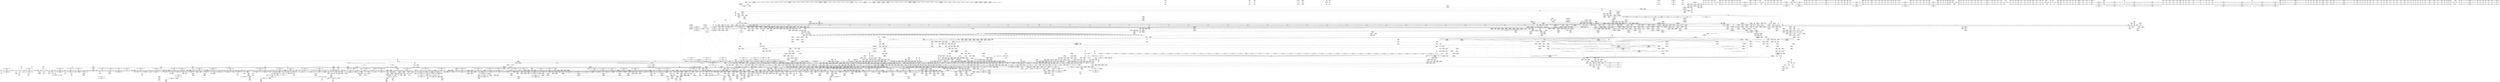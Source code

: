 digraph {
	CE0x5a98030 [shape=record,shape=Mrecord,label="{CE0x5a98030|tomoyo_print_ulong:tmp5|security/tomoyo/util.c,239|*SummSource*}"]
	CE0x75a2bf0 [shape=record,shape=Mrecord,label="{CE0x75a2bf0|tomoyo_print_ulong:if.else16}"]
	CE0x4da5cb0 [shape=record,shape=Mrecord,label="{CE0x4da5cb0|tomoyo_print_ulong:conv10|security/tomoyo/util.c,243|*SummSink*}"]
	CE0x74a6290 [shape=record,shape=Mrecord,label="{CE0x74a6290|tomoyo_init_request_info:tobool|security/tomoyo/util.c,1004|*SummSink*}"]
	"CONST[source:0(mediator),value:2(dynamic)][purpose:{object}][SnkIdx:1]"
	CE0x5b19dd0 [shape=record,shape=Mrecord,label="{CE0x5b19dd0|tomoyo_audit_path_number_log:number|security/tomoyo/file.c,231|*SummSource*}"]
	CE0x4da5730 [shape=record,shape=Mrecord,label="{CE0x4da5730|tomoyo_print_ulong:call8|security/tomoyo/util.c,242|*SummSink*}"]
	CE0x3f82f70 [shape=record,shape=Mrecord,label="{CE0x3f82f70|_call_void_mcount()_#3|*SummSink*}"]
	CE0x4c32f20 [shape=record,shape=Mrecord,label="{CE0x4c32f20|0:_i8,_array:_GCRE_tomoyo_pn2mac_constant_8_x_i8_c_02_05_07_08_12_0F_10_11_,_align_1:_elem_5::|security/tomoyo/file.c,701}"]
	CE0x5bb72c0 [shape=record,shape=Mrecord,label="{CE0x5bb72c0|rcu_lock_release:tmp|*SummSink*}"]
	CE0x73d4f80 [shape=record,shape=Mrecord,label="{CE0x73d4f80|tomoyo_init_request_info:tmp9|security/tomoyo/util.c,1006|*SummSink*}"]
	CE0x6008d10 [shape=record,shape=Mrecord,label="{CE0x6008d10|_ret_i32_%call,_!dbg_!38907|include/linux/srcu.h,223|*SummSource*}"]
	CE0x5bfd5d0 [shape=record,shape=Mrecord,label="{CE0x5bfd5d0|tomoyo_init_request_info:tmp12|security/tomoyo/util.c,1010}"]
	CE0x5b5a5c0 [shape=record,shape=Mrecord,label="{CE0x5b5a5c0|tomoyo_audit_path_number_log:tmp16|security/tomoyo/file.c,235|*SummSource*}"]
	CE0x3fae560 [shape=record,shape=Mrecord,label="{CE0x3fae560|i64*_getelementptr_inbounds_(_14_x_i64_,_14_x_i64_*___llvm_gcov_ctr18115,_i64_0,_i64_9)|*Constant*}"]
	CE0x3fe77f0 [shape=record,shape=Mrecord,label="{CE0x3fe77f0|i64*_getelementptr_inbounds_(_4_x_i64_,_4_x_i64_*___llvm_gcov_ctr24,_i64_0,_i64_1)|*Constant*|*SummSink*}"]
	CE0x595f860 [shape=record,shape=Mrecord,label="{CE0x595f860|rcu_lock_acquire:entry|*SummSource*}"]
	CE0x5ea3310 [shape=record,shape=Mrecord,label="{CE0x5ea3310|tomoyo_const_part_length:tmp21|security/tomoyo/util.c,631|*SummSink*}"]
	CE0x3e9f210 [shape=record,shape=Mrecord,label="{CE0x3e9f210|0:_i8,_array:_GCRE_tomoyo_index2category_constant_39_x_i8_c_00_00_00_00_00_00_00_00_00_00_00_00_00_00_00_00_00_00_00_00_00_00_00_01_01_01_01_01_01_01_01_01_01_01_01_01_01_01_02_,_align_16:_elem_22::|security/tomoyo/util.c,983}"]
	CE0x5f9db30 [shape=record,shape=Mrecord,label="{CE0x5f9db30|tomoyo_fill_path_info:conv|security/tomoyo/util.c,664|*SummSink*}"]
	CE0x5e70fa0 [shape=record,shape=Mrecord,label="{CE0x5e70fa0|tomoyo_audit_path_number_log:tmp13|security/tomoyo/file.c,234|*SummSource*}"]
	CE0x73e4460 [shape=record,shape=Mrecord,label="{CE0x73e4460|tomoyo_const_part_length:cmp25|security/tomoyo/util.c,644|*SummSource*}"]
	CE0x4b63e50 [shape=record,shape=Mrecord,label="{CE0x4b63e50|tomoyo_path_number_perm:if.end4|*SummSink*}"]
	CE0x4d0d4a0 [shape=record,shape=Mrecord,label="{CE0x4d0d4a0|0:_%struct.tomoyo_obj_info*,_16:_%struct.tomoyo_domain_info*,_24:_%struct.tomoyo_path_info*,_32:_i64,_40:_i8,_72:_i8,_75:_i8,_76:_i8,_77:_i8,_:_SCMRE_73,74_|*MultipleSource*|security/tomoyo/file.c,693|security/tomoyo/file.c, 693|security/tomoyo/file.c,707|Function::tomoyo_init_request_info&Arg::r::}"]
	CE0x5c35100 [shape=record,shape=Mrecord,label="{CE0x5c35100|tomoyo_get_mode:mode.0}"]
	CE0x5b56000 [shape=record,shape=Mrecord,label="{CE0x5b56000|GLOBAL:tomoyo_fill_path_info|*Constant*}"]
	CE0x4eb4180 [shape=record,shape=Mrecord,label="{CE0x4eb4180|tomoyo_audit_path_number_log:param2|security/tomoyo/file.c,231|*SummSource*}"]
	CE0x4b3da70 [shape=record,shape=Mrecord,label="{CE0x4b3da70|tomoyo_fill_path_info:tmp12|security/tomoyo/util.c,667|*SummSink*}"]
	CE0x7383920 [shape=record,shape=Mrecord,label="{CE0x7383920|tomoyo_get_mode:tmp7|security/tomoyo/util.c,979|*SummSink*}"]
	CE0x5eaec90 [shape=record,shape=Mrecord,label="{CE0x5eaec90|tomoyo_audit_path_number_log:arrayidx5|security/tomoyo/file.c,233|*SummSink*}"]
	CE0x7720da0 [shape=record,shape=Mrecord,label="{CE0x7720da0|i8*_undef|*Constant*}"]
	CE0x5de4eb0 [shape=record,shape=Mrecord,label="{CE0x5de4eb0|tomoyo_path_number_perm:error.1|*SummSource*}"]
	CE0x5f5a320 [shape=record,shape=Mrecord,label="{CE0x5f5a320|tomoyo_path_number_perm:tmp12|*LoadInst*|security/tomoyo/file.c,702|*SummSource*}"]
	CE0x5e605e0 [shape=record,shape=Mrecord,label="{CE0x5e605e0|i64*_getelementptr_inbounds_(_11_x_i64_,_11_x_i64_*___llvm_gcov_ctr54147,_i64_0,_i64_8)|*Constant*}"]
	CE0x740a920 [shape=record,shape=Mrecord,label="{CE0x740a920|__llvm_gcov_indirect_counter_increment114:tmp2|*SummSource*}"]
	CE0x5e28f60 [shape=record,shape=Mrecord,label="{CE0x5e28f60|tomoyo_path_number_perm:tmp54|security/tomoyo/file.c,724|*SummSink*}"]
	CE0x5b44ed0 [shape=record,shape=Mrecord,label="{CE0x5b44ed0|tomoyo_get_mode:entry|*SummSink*}"]
	CE0x5ed87f0 [shape=record,shape=Mrecord,label="{CE0x5ed87f0|__llvm_gcov_indirect_counter_increment114:bb4|*SummSource*}"]
	CE0x5adc730 [shape=record,shape=Mrecord,label="{CE0x5adc730|tomoyo_path_number_perm:tmp23|security/tomoyo/file.c,706|*SummSource*}"]
	CE0x5c701a0 [shape=record,shape=Mrecord,label="{CE0x5c701a0|tomoyo_path_number_perm:tmp38|security/tomoyo/file.c,717}"]
	CE0x4bb3650 [shape=record,shape=Mrecord,label="{CE0x4bb3650|128:_i8*,_1208:_%struct.file*,_:_CMRE_32,33_}"]
	CE0x5a75710 [shape=record,shape=Mrecord,label="{CE0x5a75710|GLOBAL:__llvm_gcov_indirect_counter_increment|*Constant*}"]
	CE0x5e272a0 [shape=record,shape=Mrecord,label="{CE0x5e272a0|tomoyo_audit_path_number_log:sw.bb|*SummSink*}"]
	CE0x75a3740 [shape=record,shape=Mrecord,label="{CE0x75a3740|tomoyo_print_ulong:conv7|security/tomoyo/util.c,242|*SummSink*}"]
	CE0x4be86b0 [shape=record,shape=Mrecord,label="{CE0x4be86b0|tomoyo_get_realpath:tmp4|security/tomoyo/file.c,151|*SummSink*}"]
	CE0x4e33e40 [shape=record,shape=Mrecord,label="{CE0x4e33e40|tomoyo_get_mode:conv|security/tomoyo/util.c,982|*SummSource*}"]
	CE0x4bee550 [shape=record,shape=Mrecord,label="{CE0x4bee550|i64*_getelementptr_inbounds_(_6_x_i64_,_6_x_i64_*___llvm_gcov_ctr25,_i64_0,_i64_0)|*Constant*|*SummSink*}"]
	CE0x4deee30 [shape=record,shape=Mrecord,label="{CE0x4deee30|get_current:tmp3}"]
	CE0x5fe9f80 [shape=record,shape=Mrecord,label="{CE0x5fe9f80|GLOBAL:tomoyo_index2category|Global_var:tomoyo_index2category|*SummSource*}"]
	CE0x5fcc180 [shape=record,shape=Mrecord,label="{CE0x5fcc180|128:_i8*,_1208:_%struct.file*,_:_CMRE_168,176_|*MultipleSource*|security/tomoyo/common.h,1205|security/tomoyo/common.h,1205}"]
	CE0x3ee8a20 [shape=record,shape=Mrecord,label="{CE0x3ee8a20|i64*_getelementptr_inbounds_(_11_x_i64_,_11_x_i64_*___llvm_gcov_ctr54147,_i64_0,_i64_6)|*Constant*}"]
	CE0x7552b20 [shape=record,shape=Mrecord,label="{CE0x7552b20|tomoyo_fill_path_info:cmp|security/tomoyo/util.c,667|*SummSink*}"]
	CE0x5da16c0 [shape=record,shape=Mrecord,label="{CE0x5da16c0|tomoyo_const_part_length:tmp34|security/tomoyo/util.c,642}"]
	CE0x4077380 [shape=record,shape=Mrecord,label="{CE0x4077380|i64*_getelementptr_inbounds_(_2_x_i64_,_2_x_i64_*___llvm_gcov_ctr32,_i64_0,_i64_0)|*Constant*}"]
	CE0x7716a40 [shape=record,shape=Mrecord,label="{CE0x7716a40|0:_%struct.tomoyo_obj_info*,_16:_%struct.tomoyo_domain_info*,_24:_%struct.tomoyo_path_info*,_32:_i64,_40:_i8,_72:_i8,_75:_i8,_76:_i8,_77:_i8,_:_SCMRE_54,55_}"]
	CE0x5ab8bd0 [shape=record,shape=Mrecord,label="{CE0x5ab8bd0|i8_0|*Constant*}"]
	CE0x7460630 [shape=record,shape=Mrecord,label="{CE0x7460630|rcu_lock_acquire:__here}"]
	CE0x4c79490 [shape=record,shape=Mrecord,label="{CE0x4c79490|tomoyo_init_request_info:domain|Function::tomoyo_init_request_info&Arg::domain::|*SummSink*}"]
	CE0x4f001a0 [shape=record,shape=Mrecord,label="{CE0x4f001a0|16:_%struct.dentry*,_:_SCMRE_0,1_|*MultipleSource*|security/tomoyo/file.c, 694|security/tomoyo/file.c,694|security/tomoyo/file.c,694}"]
	CE0x742efc0 [shape=record,shape=Mrecord,label="{CE0x742efc0|tomoyo_path_number_perm:bb|*SummSink*}"]
	CE0x4c47770 [shape=record,shape=Mrecord,label="{CE0x4c47770|tomoyo_path_number_perm:tmp}"]
	CE0x5a76e80 [shape=record,shape=Mrecord,label="{CE0x5a76e80|tomoyo_fill_path_info:is_dir|security/tomoyo/util.c,667}"]
	CE0x7446ce0 [shape=record,shape=Mrecord,label="{CE0x7446ce0|i64_22|*Constant*|*SummSource*}"]
	CE0x4bfbf20 [shape=record,shape=Mrecord,label="{CE0x4bfbf20|tomoyo_audit_path_number_log:tmp2|security/tomoyo/file.c,213|*SummSink*}"]
	CE0x5f29640 [shape=record,shape=Mrecord,label="{CE0x5f29640|tomoyo_get_realpath:tmp12|security/tomoyo/file.c,156|*SummSource*}"]
	CE0x5e32180 [shape=record,shape=Mrecord,label="{CE0x5e32180|tomoyo_domain:tmp2|*SummSource*}"]
	CE0x4076f60 [shape=record,shape=Mrecord,label="{CE0x4076f60|tomoyo_const_part_length:return|*SummSink*}"]
	CE0x3fc01d0 [shape=record,shape=Mrecord,label="{CE0x3fc01d0|tomoyo_print_ulong:tmp7|security/tomoyo/util.c,240|*SummSink*}"]
	CE0x5dae580 [shape=record,shape=Mrecord,label="{CE0x5dae580|tomoyo_audit_path_number_log:tmp5|security/tomoyo/file.c,222}"]
	CE0x7562810 [shape=record,shape=Mrecord,label="{CE0x7562810|VOIDTB_TE_array:_GCE_.str3_private_unnamed_addr_constant_15_x_i8_c_file_%s_%s_%s_0A_00_,_align_1:_elem_0:default:}"]
	CE0x5b73f90 [shape=record,shape=Mrecord,label="{CE0x5b73f90|tomoyo_fill_path_info:conv3|security/tomoyo/util.c,666}"]
	CE0x5a2b5a0 [shape=record,shape=Mrecord,label="{CE0x5a2b5a0|i64*_getelementptr_inbounds_(_4_x_i64_,_4_x_i64_*___llvm_gcov_ctr24,_i64_0,_i64_2)|*Constant*|*SummSink*}"]
	CE0x5b372e0 [shape=record,shape=Mrecord,label="{CE0x5b372e0|tomoyo_const_part_length:tmp11|security/tomoyo/util.c,626}"]
	CE0x4b33c80 [shape=record,shape=Mrecord,label="{CE0x4b33c80|rcu_lock_release:tmp3}"]
	CE0x5f297c0 [shape=record,shape=Mrecord,label="{CE0x5f297c0|tomoyo_get_realpath:tmp12|security/tomoyo/file.c,156|*SummSink*}"]
	CE0x73b0880 [shape=record,shape=Mrecord,label="{CE0x73b0880|tomoyo_get_mode:tmp14|security/tomoyo/util.c,983|*SummSink*}"]
	CE0x4d53b50 [shape=record,shape=Mrecord,label="{CE0x4d53b50|i64_1|*Constant*}"]
	CE0x5c47df0 [shape=record,shape=Mrecord,label="{CE0x5c47df0|VOIDTB_TE:_CE_203,204_}"]
	CE0x5be38c0 [shape=record,shape=Mrecord,label="{CE0x5be38c0|tomoyo_get_realpath:tmp4|security/tomoyo/file.c,151|*SummSource*}"]
	CE0x5d7a5d0 [shape=record,shape=Mrecord,label="{CE0x5d7a5d0|tomoyo_print_ulong:tmp24|*SummSink*}"]
	CE0x4bea790 [shape=record,shape=Mrecord,label="{CE0x4bea790|tomoyo_path_number_perm:param10|security/tomoyo/file.c,712|*SummSource*}"]
	CE0x4cd1250 [shape=record,shape=Mrecord,label="{CE0x4cd1250|tomoyo_fill_path_info:bb|*SummSink*}"]
	CE0x4d683a0 [shape=record,shape=Mrecord,label="{CE0x4d683a0|i64*_getelementptr_inbounds_(_4_x_i64_,_4_x_i64_*___llvm_gcov_ctr33,_i64_0,_i64_3)|*Constant*}"]
	CE0x3faed10 [shape=record,shape=Mrecord,label="{CE0x3faed10|tomoyo_print_ulong:tmp18|security/tomoyo/util.c,244|*SummSink*}"]
	CE0x4076e30 [shape=record,shape=Mrecord,label="{CE0x4076e30|tomoyo_const_part_length:return|*SummSource*}"]
	CE0x74ec5e0 [shape=record,shape=Mrecord,label="{CE0x74ec5e0|0:_i8*,_array:_GCRE_tomoyo_mac_keywords_external_constant_42_x_i8*_:_elem_16::|security/tomoyo/file.c,233}"]
	CE0x751d4c0 [shape=record,shape=Mrecord,label="{CE0x751d4c0|tomoyo_fill_path_info:tmp8|security/tomoyo/util.c,667}"]
	CE0x5a88d70 [shape=record,shape=Mrecord,label="{CE0x5a88d70|i64*_getelementptr_inbounds_(_22_x_i64_,_22_x_i64_*___llvm_gcov_ctr9,_i64_0,_i64_13)|*Constant*}"]
	CE0x5e26ed0 [shape=record,shape=Mrecord,label="{CE0x5e26ed0|tomoyo_add_slash:tmp13|security/tomoyo/file.c,138|*SummSink*}"]
	CE0x5b741d0 [shape=record,shape=Mrecord,label="{CE0x5b741d0|tomoyo_fill_path_info:const_len|security/tomoyo/util.c,666}"]
	CE0x75a3c90 [shape=record,shape=Mrecord,label="{CE0x75a3c90|tomoyo_print_ulong:call8|security/tomoyo/util.c,242|*SummSource*}"]
	CE0x74e09a0 [shape=record,shape=Mrecord,label="{CE0x74e09a0|tomoyo_const_part_length:tmp46|security/tomoyo/util.c,646|*SummSink*}"]
	CE0x4ee5230 [shape=record,shape=Mrecord,label="{CE0x4ee5230|tomoyo_init_request_info:mode5|security/tomoyo/util.c,1011|*SummSource*}"]
	CE0x4fdd860 [shape=record,shape=Mrecord,label="{CE0x4fdd860|tomoyo_fill_path_info:call2|security/tomoyo/util.c,666|*SummSource*}"]
	CE0x4dcf660 [shape=record,shape=Mrecord,label="{CE0x4dcf660|GLOBAL:tomoyo_add_slash|*Constant*|*SummSource*}"]
	CE0x5e505f0 [shape=record,shape=Mrecord,label="{CE0x5e505f0|tomoyo_const_part_length:tmp45|security/tomoyo/util.c,645|*SummSource*}"]
	CE0x5de5880 [shape=record,shape=Mrecord,label="{CE0x5de5880|tomoyo_path_number_perm:tmp49|security/tomoyo/file.c,723}"]
	CE0x5d44560 [shape=record,shape=Mrecord,label="{CE0x5d44560|GLOBAL:tomoyo_domain.__warned|Global_var:tomoyo_domain.__warned}"]
	CE0x3e84ac0 [shape=record,shape=Mrecord,label="{CE0x3e84ac0|tomoyo_fill_path_info:const_len6|security/tomoyo/util.c,668|*SummSource*}"]
	CE0x4cca990 [shape=record,shape=Mrecord,label="{CE0x4cca990|_call_void_mcount()_#3}"]
	CE0x3f12400 [shape=record,shape=Mrecord,label="{CE0x3f12400|tomoyo_const_part_length:if.end28|*SummSink*}"]
	CE0x40512f0 [shape=record,shape=Mrecord,label="{CE0x40512f0|srcu_read_lock:dep_map|include/linux/srcu.h,222|*SummSink*}"]
	CE0x4c43170 [shape=record,shape=Mrecord,label="{CE0x4c43170|tomoyo_fill_path_info:cmp8|security/tomoyo/util.c,668|*SummSink*}"]
	CE0x5b20820 [shape=record,shape=Mrecord,label="{CE0x5b20820|GLOBAL:tomoyo_pn2mac|Global_var:tomoyo_pn2mac}"]
	CE0x5b44e60 [shape=record,shape=Mrecord,label="{CE0x5b44e60|tomoyo_get_mode:entry|*SummSource*}"]
	CE0x743e5b0 [shape=record,shape=Mrecord,label="{CE0x743e5b0|tomoyo_audit_path_number_log:param|security/tomoyo/file.c,213}"]
	CE0x7513800 [shape=record,shape=Mrecord,label="{CE0x7513800|tomoyo_get_realpath:call|security/tomoyo/file.c,150}"]
	CE0x6a072d0 [shape=record,shape=Mrecord,label="{CE0x6a072d0|tomoyo_domain:tmp}"]
	CE0x5adfde0 [shape=record,shape=Mrecord,label="{CE0x5adfde0|tomoyo_get_mode:mode.1|*SummSource*}"]
	CE0x5abfb70 [shape=record,shape=Mrecord,label="{CE0x5abfb70|i64*_getelementptr_inbounds_(_22_x_i64_,_22_x_i64_*___llvm_gcov_ctr9,_i64_0,_i64_8)|*Constant*}"]
	CE0x746a430 [shape=record,shape=Mrecord,label="{CE0x746a430|tomoyo_const_part_length:tmp39|security/tomoyo/util.c,644|*SummSource*}"]
	CE0x59f6480 [shape=record,shape=Mrecord,label="{CE0x59f6480|tomoyo_domain:cred|security/tomoyo/common.h,1205}"]
	CE0x751f330 [shape=record,shape=Mrecord,label="{CE0x751f330|i64*_getelementptr_inbounds_(_31_x_i64_,_31_x_i64_*___llvm_gcov_ctr43150,_i64_0,_i64_29)|*Constant*|*SummSink*}"]
	CE0x5a02000 [shape=record,shape=Mrecord,label="{CE0x5a02000|tomoyo_path_number_perm:param12|security/tomoyo/file.c,713|*SummSource*}"]
	CE0x4d619b0 [shape=record,shape=Mrecord,label="{CE0x4d619b0|tomoyo_const_part_length:if.then|*SummSink*}"]
	CE0x5e26d80 [shape=record,shape=Mrecord,label="{CE0x5e26d80|tomoyo_add_slash:tmp13|security/tomoyo/file.c,138|*SummSource*}"]
	CE0x3f83af0 [shape=record,shape=Mrecord,label="{CE0x3f83af0|i64_7|*Constant*}"]
	CE0x4c43c80 [shape=record,shape=Mrecord,label="{CE0x4c43c80|tomoyo_fill_path_info:frombool10|security/tomoyo/util.c,668|*SummSource*}"]
	CE0x4cc1470 [shape=record,shape=Mrecord,label="{CE0x4cc1470|GLOBAL:tomoyo_read_lock|*Constant*}"]
	CE0x5aeb720 [shape=record,shape=Mrecord,label="{CE0x5aeb720|tomoyo_get_realpath:tmp7|security/tomoyo/file.c,152}"]
	CE0x742ca40 [shape=record,shape=Mrecord,label="{CE0x742ca40|_call_void_mcount()_#3}"]
	CE0x5be2f30 [shape=record,shape=Mrecord,label="{CE0x5be2f30|tomoyo_init_request_info:tmp8|security/tomoyo/util.c,1005|*SummSink*}"]
	CE0x3f83ca0 [shape=record,shape=Mrecord,label="{CE0x3f83ca0|tomoyo_print_ulong:tmp14|security/tomoyo/util.c,243|*SummSource*}"]
	CE0x4bd8a60 [shape=record,shape=Mrecord,label="{CE0x4bd8a60|tomoyo_fill_path_info:frombool|security/tomoyo/util.c,667|*SummSource*}"]
	CE0x7639000 [shape=record,shape=Mrecord,label="{CE0x7639000|0:_%struct.tomoyo_obj_info*,_16:_%struct.tomoyo_domain_info*,_24:_%struct.tomoyo_path_info*,_32:_i64,_40:_i8,_72:_i8,_75:_i8,_76:_i8,_77:_i8,_:_SCMRE_16,24_|*MultipleSource*|security/tomoyo/file.c,693|security/tomoyo/file.c, 693|security/tomoyo/file.c,707|Function::tomoyo_init_request_info&Arg::r::}"]
	CE0x59e7ad0 [shape=record,shape=Mrecord,label="{CE0x59e7ad0|_call_void_mcount()_#3}"]
	CE0x5e26c70 [shape=record,shape=Mrecord,label="{CE0x5e26c70|tomoyo_add_slash:tmp13|security/tomoyo/file.c,138}"]
	CE0x4c75de0 [shape=record,shape=Mrecord,label="{CE0x4c75de0|tomoyo_path_number_perm:tmp4|security/tomoyo/file.c,694|*SummSink*}"]
	CE0x69fb720 [shape=record,shape=Mrecord,label="{CE0x69fb720|i64*_getelementptr_inbounds_(_11_x_i64_,_11_x_i64_*___llvm_gcov_ctr54147,_i64_0,_i64_0)|*Constant*|*SummSource*}"]
	CE0x7499620 [shape=record,shape=Mrecord,label="{CE0x7499620|tomoyo_const_part_length:tmp43|security/tomoyo/util.c,644|*SummSink*}"]
	CE0x4bbcd10 [shape=record,shape=Mrecord,label="{CE0x4bbcd10|tomoyo_get_realpath:tmp3|security/tomoyo/file.c,151|*SummSink*}"]
	CE0x4203a10 [shape=record,shape=Mrecord,label="{CE0x4203a10|tomoyo_path_number_perm:param|security/tomoyo/file.c,711|*SummSink*}"]
	CE0x751ce30 [shape=record,shape=Mrecord,label="{CE0x751ce30|__llvm_gcov_indirect_counter_increment:pred|*SummSink*}"]
	CE0x5dda790 [shape=record,shape=Mrecord,label="{CE0x5dda790|tomoyo_const_part_length:cmp21|security/tomoyo/util.c,644}"]
	CE0x4c32630 [shape=record,shape=Mrecord,label="{CE0x4c32630|i64_3|*Constant*}"]
	CE0x751ef80 [shape=record,shape=Mrecord,label="{CE0x751ef80|tomoyo_const_part_length:tmp50|security/tomoyo/util.c,651|*SummSource*}"]
	CE0x4e93af0 [shape=record,shape=Mrecord,label="{CE0x4e93af0|rcu_lock_acquire:tmp3|*SummSource*}"]
	CE0x5f4d5a0 [shape=record,shape=Mrecord,label="{CE0x5f4d5a0|i64*_getelementptr_inbounds_(_2_x_i64_,_2_x_i64_*___llvm_gcov_ctr31,_i64_0,_i64_1)|*Constant*|*SummSink*}"]
	CE0x5e393f0 [shape=record,shape=Mrecord,label="{CE0x5e393f0|tomoyo_domain:land.lhs.true2|*SummSink*}"]
	CE0x5b19b20 [shape=record,shape=Mrecord,label="{CE0x5b19b20|i32_64|*Constant*}"]
	CE0x771c730 [shape=record,shape=Mrecord,label="{CE0x771c730|_call_void_rcu_lock_release(%struct.lockdep_map*_%dep_map)_#9,_!dbg_!38905|include/linux/srcu.h,236}"]
	CE0x5cdc270 [shape=record,shape=Mrecord,label="{CE0x5cdc270|srcu_read_unlock:tmp1}"]
	CE0x4ebb7c0 [shape=record,shape=Mrecord,label="{CE0x4ebb7c0|tomoyo_path_number_perm:tmp31|security/tomoyo/file.c,710|*SummSink*}"]
	CE0x59f6620 [shape=record,shape=Mrecord,label="{CE0x59f6620|tomoyo_domain:cred|security/tomoyo/common.h,1205|*SummSource*}"]
	CE0x4c8c4f0 [shape=record,shape=Mrecord,label="{CE0x4c8c4f0|__llvm_gcov_indirect_counter_increment114:predecessor|Function::__llvm_gcov_indirect_counter_increment114&Arg::predecessor::|*SummSink*}"]
	CE0x3ee04d0 [shape=record,shape=Mrecord,label="{CE0x3ee04d0|tomoyo_domain:tmp10|security/tomoyo/common.h,1205}"]
	CE0x4c458e0 [shape=record,shape=Mrecord,label="{CE0x4c458e0|i8*_getelementptr_inbounds_(_25_x_i8_,_25_x_i8_*_.str12,_i32_0,_i32_0)|*Constant*}"]
	CE0x3dcd9e0 [shape=record,shape=Mrecord,label="{CE0x3dcd9e0|tomoyo_get_mode:tmp11|security/tomoyo/util.c,982}"]
	CE0x5f84e50 [shape=record,shape=Mrecord,label="{CE0x5f84e50|tomoyo_fill_path_info:entry|*SummSource*}"]
	CE0x74ee080 [shape=record,shape=Mrecord,label="{CE0x74ee080|_ret_%struct.tomoyo_domain_info*_%tmp23,_!dbg_!38929|security/tomoyo/common.h,1205|*SummSource*}"]
	CE0x4e33cf0 [shape=record,shape=Mrecord,label="{CE0x4e33cf0|tomoyo_get_mode:conv|security/tomoyo/util.c,982}"]
	CE0x6a0f580 [shape=record,shape=Mrecord,label="{CE0x6a0f580|0:_i8,_array:_GCRE_tomoyo_index2category_constant_39_x_i8_c_00_00_00_00_00_00_00_00_00_00_00_00_00_00_00_00_00_00_00_00_00_00_00_01_01_01_01_01_01_01_01_01_01_01_01_01_01_01_02_,_align_16:_elem_12::|security/tomoyo/util.c,983}"]
	CE0x5aa7650 [shape=record,shape=Mrecord,label="{CE0x5aa7650|_call_void_mcount()_#3|*SummSource*}"]
	CE0x5cf2420 [shape=record,shape=Mrecord,label="{CE0x5cf2420|i64*_getelementptr_inbounds_(_4_x_i64_,_4_x_i64_*___llvm_gcov_ctr24,_i64_0,_i64_3)|*Constant*|*SummSource*}"]
	CE0x73fb960 [shape=record,shape=Mrecord,label="{CE0x73fb960|tomoyo_add_slash:tmp7|security/tomoyo/file.c,132|*SummSink*}"]
	CE0x59602a0 [shape=record,shape=Mrecord,label="{CE0x59602a0|tomoyo_get_mode:if.then2|*SummSink*}"]
	CE0x5ed7f70 [shape=record,shape=Mrecord,label="{CE0x5ed7f70|__llvm_gcov_indirect_counter_increment114:bb4}"]
	CE0x5d47ae0 [shape=record,shape=Mrecord,label="{CE0x5d47ae0|tomoyo_add_slash:tmp3|security/tomoyo/file.c,131|*SummSink*}"]
	CE0x5cc0030 [shape=record,shape=Mrecord,label="{CE0x5cc0030|tomoyo_domain:tmp4|security/tomoyo/common.h,1205|*SummSink*}"]
	CE0x5effcf0 [shape=record,shape=Mrecord,label="{CE0x5effcf0|tomoyo_get_realpath:tmp9|security/tomoyo/file.c,155}"]
	CE0x4e9d2a0 [shape=record,shape=Mrecord,label="{CE0x4e9d2a0|tomoyo_audit_path_number_log:param|security/tomoyo/file.c,213|*SummSource*}"]
	CE0x5b43650 [shape=record,shape=Mrecord,label="{CE0x5b43650|tomoyo_audit_path_number_log:idxprom|security/tomoyo/file.c,234}"]
	CE0x4bc9970 [shape=record,shape=Mrecord,label="{CE0x4bc9970|i64_1|*Constant*|*SummSource*}"]
	CE0x73e6180 [shape=record,shape=Mrecord,label="{CE0x73e6180|tomoyo_get_mode:default_config|security/tomoyo/util.c,986|*SummSource*}"]
	CE0x4e93ea0 [shape=record,shape=Mrecord,label="{CE0x4e93ea0|tomoyo_fill_path_info:name1|security/tomoyo/util.c,663}"]
	CE0x5b307c0 [shape=record,shape=Mrecord,label="{CE0x5b307c0|128:_i8*,_1208:_%struct.file*,_:_CMRE_30,31_}"]
	CE0x3f12520 [shape=record,shape=Mrecord,label="{CE0x3f12520|tomoyo_const_part_length:sw.bb}"]
	CE0x4cf47c0 [shape=record,shape=Mrecord,label="{CE0x4cf47c0|tomoyo_audit_path_number_log:name|security/tomoyo/file.c,235|*SummSource*}"]
	CE0x73b07a0 [shape=record,shape=Mrecord,label="{CE0x73b07a0|i64*_getelementptr_inbounds_(_12_x_i64_,_12_x_i64_*___llvm_gcov_ctr31133,_i64_0,_i64_6)|*Constant*|*SummSource*}"]
	CE0x5f1acd0 [shape=record,shape=Mrecord,label="{CE0x5f1acd0|i64*_getelementptr_inbounds_(_6_x_i64_,_6_x_i64_*___llvm_gcov_ctr25,_i64_0,_i64_5)|*Constant*|*SummSink*}"]
	CE0x73b00e0 [shape=record,shape=Mrecord,label="{CE0x73b00e0|GLOBAL:tomoyo_policy_loaded|Global_var:tomoyo_policy_loaded|*SummSource*}"]
	CE0x4d43450 [shape=record,shape=Mrecord,label="{CE0x4d43450|i8_1|*Constant*|*SummSource*}"]
	CE0x4de6e70 [shape=record,shape=Mrecord,label="{CE0x4de6e70|i64*_getelementptr_inbounds_(_12_x_i64_,_12_x_i64_*___llvm_gcov_ctr31133,_i64_0,_i64_11)|*Constant*}"]
	CE0x5e387b0 [shape=record,shape=Mrecord,label="{CE0x5e387b0|COLLAPSED:_GCMRE___llvm_gcov_ctr23_internal_global_2_x_i64_zeroinitializer:_elem_0:default:}"]
	CE0x5b42f00 [shape=record,shape=Mrecord,label="{CE0x5b42f00|GLOBAL:tomoyo_print_ulong|*Constant*|*SummSink*}"]
	CE0x5db3980 [shape=record,shape=Mrecord,label="{CE0x5db3980|tomoyo_path_number_perm:mode|security/tomoyo/file.c,721|*SummSource*}"]
	CE0x4c43e40 [shape=record,shape=Mrecord,label="{CE0x4c43e40|tomoyo_fill_path_info:frombool10|security/tomoyo/util.c,668|*SummSink*}"]
	CE0x5bfd750 [shape=record,shape=Mrecord,label="{CE0x5bfd750|tomoyo_init_request_info:tmp12|security/tomoyo/util.c,1010|*SummSink*}"]
	CE0x4ccb2b0 [shape=record,shape=Mrecord,label="{CE0x4ccb2b0|COLLAPSED:_GCMRE___llvm_gcov_ctr28_internal_global_12_x_i64_zeroinitializer:_elem_0:default:}"]
	CE0x7498100 [shape=record,shape=Mrecord,label="{CE0x7498100|i32_92|*Constant*|*SummSink*}"]
	CE0x5dc1350 [shape=record,shape=Mrecord,label="{CE0x5dc1350|i64*_getelementptr_inbounds_(_22_x_i64_,_22_x_i64_*___llvm_gcov_ctr9,_i64_0,_i64_19)|*Constant*|*SummSource*}"]
	CE0x5a42b30 [shape=record,shape=Mrecord,label="{CE0x5a42b30|tomoyo_audit_path_number_log:param2|security/tomoyo/file.c,231|*SummSink*}"]
	CE0x4ddca40 [shape=record,shape=Mrecord,label="{CE0x4ddca40|tomoyo_const_part_length:lor.lhs.false}"]
	CE0x5a1b950 [shape=record,shape=Mrecord,label="{CE0x5a1b950|tomoyo_const_part_length:bb|*SummSource*}"]
	CE0x5a7b400 [shape=record,shape=Mrecord,label="{CE0x5a7b400|_call_void_tomoyo_fill_path_info(%struct.tomoyo_path_info*_%buf)_#9,_!dbg_!38913|security/tomoyo/file.c,152}"]
	CE0x5d6b490 [shape=record,shape=Mrecord,label="{CE0x5d6b490|i64*_getelementptr_inbounds_(_22_x_i64_,_22_x_i64_*___llvm_gcov_ctr9,_i64_0,_i64_19)|*Constant*}"]
	CE0x5c70050 [shape=record,shape=Mrecord,label="{CE0x5c70050|tomoyo_path_number_perm:tmp37|security/tomoyo/file.c,717|*SummSink*}"]
	CE0x5af0240 [shape=record,shape=Mrecord,label="{CE0x5af0240|tomoyo_const_part_length:cmp|security/tomoyo/util.c,626|*SummSink*}"]
	CE0x5d54eb0 [shape=record,shape=Mrecord,label="{CE0x5d54eb0|tomoyo_const_part_length:tmp29|security/tomoyo/util.c,641}"]
	CE0x3f7aa90 [shape=record,shape=Mrecord,label="{CE0x3f7aa90|srcu_read_lock:bb|*SummSink*}"]
	CE0x4e851b0 [shape=record,shape=Mrecord,label="{CE0x4e851b0|tomoyo_fill_path_info:tmp3|security/tomoyo/util.c,667}"]
	CE0x5eaf030 [shape=record,shape=Mrecord,label="{CE0x5eaf030|0:_i8*,_array:_GCRE_tomoyo_mac_keywords_external_constant_42_x_i8*_:_elem_3::|security/tomoyo/file.c,233}"]
	CE0x4bc9890 [shape=record,shape=Mrecord,label="{CE0x4bc9890|tomoyo_path_number_perm:tmp|*SummSink*}"]
	CE0x4ce14a0 [shape=record,shape=Mrecord,label="{CE0x4ce14a0|GLOBAL:get_current|*Constant*}"]
	CE0x5b3c650 [shape=record,shape=Mrecord,label="{CE0x5b3c650|tomoyo_path_number_perm:do.cond|*SummSource*}"]
	CE0x4c64bc0 [shape=record,shape=Mrecord,label="{CE0x4c64bc0|i64*_getelementptr_inbounds_(_14_x_i64_,_14_x_i64_*___llvm_gcov_ctr18115,_i64_0,_i64_0)|*Constant*|*SummSource*}"]
	CE0x59603f0 [shape=record,shape=Mrecord,label="{CE0x59603f0|tomoyo_get_mode:if.end|*SummSource*}"]
	CE0x4c54390 [shape=record,shape=Mrecord,label="{CE0x4c54390|tomoyo_add_slash:tmp2|*LoadInst*|security/tomoyo/file.c,131|*SummSource*}"]
	CE0x5966130 [shape=record,shape=Mrecord,label="{CE0x5966130|GLOBAL:__llvm_gcov_ctr28130|Global_var:__llvm_gcov_ctr28130}"]
	CE0x76ee070 [shape=record,shape=Mrecord,label="{CE0x76ee070|tomoyo_const_part_length:add|security/tomoyo/util.c,634}"]
	CE0x5ae0df0 [shape=record,shape=Mrecord,label="{CE0x5ae0df0|tomoyo_get_mode:tmp26|security/tomoyo/util.c,987|*SummSink*}"]
	CE0x5b92190 [shape=record,shape=Mrecord,label="{CE0x5b92190|i8*_getelementptr_inbounds_(_15_x_i8_,_15_x_i8_*_.str3,_i32_0,_i32_0)|*Constant*|*SummSink*}"]
	CE0x69fadb0 [shape=record,shape=Mrecord,label="{CE0x69fadb0|__llvm_gcov_indirect_counter_increment:bb4|*SummSink*}"]
	CE0x74e4a40 [shape=record,shape=Mrecord,label="{CE0x74e4a40|tomoyo_path_number_perm:obj|security/tomoyo/file.c, 694|*SummSink*}"]
	CE0x5af0b60 [shape=record,shape=Mrecord,label="{CE0x5af0b60|tomoyo_const_part_length:tmp31|security/tomoyo/util.c,641}"]
	CE0x5afd070 [shape=record,shape=Mrecord,label="{CE0x5afd070|_call_void_tomoyo_check_acl(%struct.tomoyo_request_info*_%r,_i1_(%struct.tomoyo_request_info*,_%struct.tomoyo_acl_info*)*_tomoyo_check_path_number_acl)_#9,_!dbg_!38950|security/tomoyo/file.c,715|*SummSink*}"]
	CE0x4def380 [shape=record,shape=Mrecord,label="{CE0x4def380|get_current:tmp4|./arch/x86/include/asm/current.h,14|*SummSink*}"]
	CE0x5f0f1c0 [shape=record,shape=Mrecord,label="{CE0x5f0f1c0|rcu_lock_release:entry|*SummSink*}"]
	CE0x3fbd740 [shape=record,shape=Mrecord,label="{CE0x3fbd740|tomoyo_const_part_length:sw.epilog|*SummSource*}"]
	CE0x3f122d0 [shape=record,shape=Mrecord,label="{CE0x3f122d0|tomoyo_const_part_length:if.end28|*SummSource*}"]
	CE0x5aa7a80 [shape=record,shape=Mrecord,label="{CE0x5aa7a80|rcu_lock_acquire:indirectgoto|*SummSource*}"]
	CE0x3f41f40 [shape=record,shape=Mrecord,label="{CE0x3f41f40|GLOBAL:__srcu_read_unlock|*Constant*}"]
	CE0x740bd90 [shape=record,shape=Mrecord,label="{CE0x740bd90|i64*_getelementptr_inbounds_(_11_x_i64_,_11_x_i64_*___llvm_gcov_ctr54147,_i64_0,_i64_1)|*Constant*}"]
	CE0x4077c50 [shape=record,shape=Mrecord,label="{CE0x4077c50|tomoyo_print_ulong:tmp1|*SummSink*}"]
	CE0x4c32770 [shape=record,shape=Mrecord,label="{CE0x4c32770|i64_3|*Constant*|*SummSink*}"]
	CE0x7659630 [shape=record,shape=Mrecord,label="{CE0x7659630|0:_%struct.tomoyo_obj_info*,_16:_%struct.tomoyo_domain_info*,_24:_%struct.tomoyo_path_info*,_32:_i64,_40:_i8,_72:_i8,_75:_i8,_76:_i8,_77:_i8,_:_SCMRE_27,28_}"]
	CE0x4f0e610 [shape=record,shape=Mrecord,label="{CE0x4f0e610|tomoyo_domain:tmp11|security/tomoyo/common.h,1205|*SummSource*}"]
	CE0x3f79e80 [shape=record,shape=Mrecord,label="{CE0x3f79e80|tomoyo_get_mode:cmp|security/tomoyo/util.c,982|*SummSink*}"]
	CE0x7553720 [shape=record,shape=Mrecord,label="{CE0x7553720|i64*_getelementptr_inbounds_(_5_x_i64_,_5_x_i64_*___llvm_gcov_ctr28130,_i64_0,_i64_4)|*Constant*|*SummSource*}"]
	CE0x771c870 [shape=record,shape=Mrecord,label="{CE0x771c870|srcu_read_unlock:dep_map|include/linux/srcu.h,236|*SummSource*}"]
	CE0x4133140 [shape=record,shape=Mrecord,label="{CE0x4133140|__llvm_gcov_indirect_counter_increment:tmp3|*SummSource*}"]
	CE0x73d8790 [shape=record,shape=Mrecord,label="{CE0x73d8790|VOIDTB_TE:_CE_215,216_}"]
	CE0x4bbefb0 [shape=record,shape=Mrecord,label="{CE0x4bbefb0|GLOBAL:tomoyo_domain|*Constant*|*SummSink*}"]
	CE0x4cf5b90 [shape=record,shape=Mrecord,label="{CE0x4cf5b90|0:_i8,_array:_GCRE_tomoyo_pn2mac_constant_8_x_i8_c_02_05_07_08_12_0F_10_11_,_align_1:_elem_3::|security/tomoyo/file.c,701}"]
	CE0x40b0d30 [shape=record,shape=Mrecord,label="{CE0x40b0d30|tomoyo_print_ulong:tmp15|security/tomoyo/util.c,243|*SummSink*}"]
	CE0x74fcdc0 [shape=record,shape=Mrecord,label="{CE0x74fcdc0|0:_i8*,_array:_GCRE_tomoyo_mac_keywords_external_constant_42_x_i8*_:_elem_21::|security/tomoyo/file.c,233}"]
	CE0x405c230 [shape=record,shape=Mrecord,label="{CE0x405c230|tomoyo_audit_path_number_log:buffer|security/tomoyo/file.c, 215|*SummSource*}"]
	CE0x7431aa0 [shape=record,shape=Mrecord,label="{CE0x7431aa0|tomoyo_const_part_length:tmp5|security/tomoyo/util.c,624}"]
	CE0x5e27190 [shape=record,shape=Mrecord,label="{CE0x5e27190|tomoyo_audit_path_number_log:sw.bb|*SummSource*}"]
	CE0x5cc0670 [shape=record,shape=Mrecord,label="{CE0x5cc0670|tomoyo_domain:tmp14|security/tomoyo/common.h,1205}"]
	CE0x5febea0 [shape=record,shape=Mrecord,label="{CE0x5febea0|tomoyo_init_request_info:call|security/tomoyo/util.c,1005|*SummSource*}"]
	CE0x5e21a00 [shape=record,shape=Mrecord,label="{CE0x5e21a00|tomoyo_path_number_perm:tmp52|security/tomoyo/file.c,724|*SummSource*}"]
	CE0x405c370 [shape=record,shape=Mrecord,label="{CE0x405c370|GLOBAL:__llvm_gcov_global_state_pred30|Global_var:__llvm_gcov_global_state_pred30}"]
	CE0x4e92e20 [shape=record,shape=Mrecord,label="{CE0x4e92e20|tomoyo_print_ulong:if.else9|*SummSource*}"]
	CE0x76383e0 [shape=record,shape=Mrecord,label="{CE0x76383e0|tomoyo_path_number_perm:tmp24|security/tomoyo/file.c,706|*SummSource*}"]
	CE0x5b541f0 [shape=record,shape=Mrecord,label="{CE0x5b541f0|_call_void_tomoyo_print_ulong(i8*_%arraydecay,_i32_64,_i64_%tmp12,_i8_zeroext_%radix.0)_#9,_!dbg_!38923|security/tomoyo/file.c,231|*SummSource*}"]
	CE0x4cbf990 [shape=record,shape=Mrecord,label="{CE0x4cbf990|i64*_getelementptr_inbounds_(_12_x_i64_,_12_x_i64_*___llvm_gcov_ctr28,_i64_0,_i64_10)|*Constant*|*SummSource*}"]
	CE0x5b19c90 [shape=record,shape=Mrecord,label="{CE0x5b19c90|tomoyo_print_ulong:buffer|Function::tomoyo_print_ulong&Arg::buffer::|*SummSource*}"]
	CE0x3f41be0 [shape=record,shape=Mrecord,label="{CE0x3f41be0|tomoyo_print_ulong:tmp3|security/tomoyo/util.c,239}"]
	CE0x5b80c20 [shape=record,shape=Mrecord,label="{CE0x5b80c20|i64_17|*Constant*}"]
	CE0x4097680 [shape=record,shape=Mrecord,label="{CE0x4097680|srcu_read_lock:tmp2|*SummSink*}"]
	CE0x4dcf850 [shape=record,shape=Mrecord,label="{CE0x4dcf850|tomoyo_add_slash:entry|*SummSink*}"]
	CE0x4de75b0 [shape=record,shape=Mrecord,label="{CE0x4de75b0|tomoyo_get_mode:tmp28|security/tomoyo/util.c,988|*SummSource*}"]
	CE0x40b0bb0 [shape=record,shape=Mrecord,label="{CE0x40b0bb0|tomoyo_print_ulong:tmp15|security/tomoyo/util.c,243}"]
	CE0x73e52d0 [shape=record,shape=Mrecord,label="{CE0x73e52d0|tomoyo_const_part_length:tmp40|security/tomoyo/util.c,644|*SummSink*}"]
	CE0x4d06c40 [shape=record,shape=Mrecord,label="{CE0x4d06c40|0:_%struct.tomoyo_obj_info*,_16:_%struct.tomoyo_domain_info*,_24:_%struct.tomoyo_path_info*,_32:_i64,_40:_i8,_72:_i8,_75:_i8,_76:_i8,_77:_i8,_:_SCMRE_62,63_}"]
	CE0x4e85570 [shape=record,shape=Mrecord,label="{CE0x4e85570|tomoyo_print_ulong:if.then6}"]
	CE0x3e85a60 [shape=record,shape=Mrecord,label="{CE0x3e85a60|tomoyo_fill_path_info:conv7|security/tomoyo/util.c,668|*SummSink*}"]
	CE0x7460cf0 [shape=record,shape=Mrecord,label="{CE0x7460cf0|i64*_getelementptr_inbounds_(_2_x_i64_,_2_x_i64_*___llvm_gcov_ctr53148,_i64_0,_i64_1)|*Constant*|*SummSource*}"]
	CE0x73c8830 [shape=record,shape=Mrecord,label="{CE0x73c8830|_ret_i32_%call,_!dbg_!38907|include/linux/srcu.h,223}"]
	CE0x74327d0 [shape=record,shape=Mrecord,label="{CE0x74327d0|tomoyo_const_part_length:tmp19|security/tomoyo/util.c,628}"]
	CE0x4be81b0 [shape=record,shape=Mrecord,label="{CE0x4be81b0|i64_0|*Constant*}"]
	CE0x5a31ea0 [shape=record,shape=Mrecord,label="{CE0x5a31ea0|GLOBAL:tomoyo_audit_path_number_log|*Constant*|*SummSource*}"]
	CE0x4d61c60 [shape=record,shape=Mrecord,label="{CE0x4d61c60|tomoyo_const_part_length:lor.lhs.false23|*SummSink*}"]
	CE0x5cbffc0 [shape=record,shape=Mrecord,label="{CE0x5cbffc0|tomoyo_domain:tmp4|security/tomoyo/common.h,1205|*SummSource*}"]
	CE0x5f292b0 [shape=record,shape=Mrecord,label="{CE0x5f292b0|tomoyo_get_realpath:tmp11|security/tomoyo/file.c,156|*SummSink*}"]
	CE0x4c561a0 [shape=record,shape=Mrecord,label="{CE0x4c561a0|VOIDTB_TE:_CE_200,201_}"]
	CE0x5be97f0 [shape=record,shape=Mrecord,label="{CE0x5be97f0|tomoyo_init_request_info:type|security/tomoyo/util.c,1009}"]
	CE0x5a0f7d0 [shape=record,shape=Mrecord,label="{CE0x5a0f7d0|tomoyo_path_number_perm:call|security/tomoyo/file.c,701|*SummSink*}"]
	CE0x5a7a4c0 [shape=record,shape=Mrecord,label="{CE0x5a7a4c0|tomoyo_const_part_length:tmp19|security/tomoyo/util.c,628|*SummSink*}"]
	CE0x5b74850 [shape=record,shape=Mrecord,label="{CE0x5b74850|i32_0|*Constant*}"]
	CE0x4097610 [shape=record,shape=Mrecord,label="{CE0x4097610|srcu_read_lock:tmp2|*SummSource*}"]
	CE0x5b92370 [shape=record,shape=Mrecord,label="{CE0x5b92370|tomoyo_read_unlock:tmp1}"]
	CE0x4bfc1e0 [shape=record,shape=Mrecord,label="{CE0x4bfc1e0|srcu_read_unlock:sp|Function::srcu_read_unlock&Arg::sp::}"]
	CE0x5dda8c0 [shape=record,shape=Mrecord,label="{CE0x5dda8c0|tomoyo_const_part_length:cmp21|security/tomoyo/util.c,644|*SummSource*}"]
	CE0x5c47fe0 [shape=record,shape=Mrecord,label="{CE0x5c47fe0|VOIDTB_TE:_CE_205,206_}"]
	CE0x5d20620 [shape=record,shape=Mrecord,label="{CE0x5d20620|tomoyo_read_unlock:entry|*SummSource*}"]
	CE0x3f79fb0 [shape=record,shape=Mrecord,label="{CE0x3f79fb0|tomoyo_get_mode:cmp|security/tomoyo/util.c,982}"]
	CE0x5eaef60 [shape=record,shape=Mrecord,label="{CE0x5eaef60|0:_i8*,_array:_GCRE_tomoyo_mac_keywords_external_constant_42_x_i8*_:_elem_2::|security/tomoyo/file.c,233}"]
	CE0x5dd09b0 [shape=record,shape=Mrecord,label="{CE0x5dd09b0|tomoyo_print_ulong:tmp17|security/tomoyo/util.c,243|*SummSink*}"]
	CE0x4c64e40 [shape=record,shape=Mrecord,label="{CE0x4c64e40|tomoyo_print_ulong:tmp1}"]
	CE0x771d3d0 [shape=record,shape=Mrecord,label="{CE0x771d3d0|tomoyo_print_ulong:tmp9|security/tomoyo/util.c,241}"]
	CE0x4092320 [shape=record,shape=Mrecord,label="{CE0x4092320|tomoyo_get_mode:tmp4|security/tomoyo/util.c,978}"]
	CE0x743fff0 [shape=record,shape=Mrecord,label="{CE0x743fff0|tomoyo_fill_path_info:sub|security/tomoyo/util.c,667}"]
	CE0x7482aa0 [shape=record,shape=Mrecord,label="{CE0x7482aa0|VOIDTB_TE:_CE_72,80_}"]
	CE0x5fd19f0 [shape=record,shape=Mrecord,label="{CE0x5fd19f0|i64*_getelementptr_inbounds_(_12_x_i64_,_12_x_i64_*___llvm_gcov_ctr31133,_i64_0,_i64_6)|*Constant*}"]
	CE0x5b80e90 [shape=record,shape=Mrecord,label="{CE0x5b80e90|tomoyo_const_part_length:tmp26|security/tomoyo/util.c,641}"]
	CE0x74b93d0 [shape=record,shape=Mrecord,label="{CE0x74b93d0|i64*_getelementptr_inbounds_(_2_x_i64_,_2_x_i64_*___llvm_gcov_ctr22,_i64_0,_i64_1)|*Constant*}"]
	CE0x5b20160 [shape=record,shape=Mrecord,label="{CE0x5b20160|_ret_void,_!dbg_!38931|security/tomoyo/util.c,247}"]
	CE0x7475330 [shape=record,shape=Mrecord,label="{CE0x7475330|VOIDTB_TE:_CE_183,184_}"]
	CE0x40cc5b0 [shape=record,shape=Mrecord,label="{CE0x40cc5b0|tomoyo_print_ulong:conv3|security/tomoyo/util.c,241}"]
	CE0x7497ab0 [shape=record,shape=Mrecord,label="{CE0x7497ab0|tomoyo_const_part_length:if.end|*SummSource*}"]
	CE0x5ed84d0 [shape=record,shape=Mrecord,label="{CE0x5ed84d0|tomoyo_const_part_length:conv2|security/tomoyo/util.c,627|*SummSource*}"]
	CE0x7542f80 [shape=record,shape=Mrecord,label="{CE0x7542f80|0:_i8*,_array:_GCRE_tomoyo_mac_keywords_external_constant_42_x_i8*_:_elem_37::|security/tomoyo/file.c,233}"]
	CE0x4218cf0 [shape=record,shape=Mrecord,label="{CE0x4218cf0|tomoyo_path_number_perm:tmp36|security/tomoyo/file.c,717}"]
	CE0x4d36f30 [shape=record,shape=Mrecord,label="{CE0x4d36f30|_call_void_mcount()_#3|*SummSource*}"]
	CE0x5d3a550 [shape=record,shape=Mrecord,label="{CE0x5d3a550|tomoyo_path_number_perm:tmp16|security/tomoyo/file.c,701|*SummSource*}"]
	CE0x5ac8a40 [shape=record,shape=Mrecord,label="{CE0x5ac8a40|i64*_getelementptr_inbounds_(_2_x_i64_,_2_x_i64_*___llvm_gcov_ctr31,_i64_0,_i64_0)|*Constant*|*SummSink*}"]
	CE0x4e34130 [shape=record,shape=Mrecord,label="{CE0x4e34130|i32_0|*Constant*}"]
	CE0x4fb30e0 [shape=record,shape=Mrecord,label="{CE0x4fb30e0|128:_i8*,_1208:_%struct.file*,_:_CMRE_49,50_}"]
	CE0x3ee0980 [shape=record,shape=Mrecord,label="{CE0x3ee0980|tomoyo_fill_path_info:tmp2|*LoadInst*|security/tomoyo/util.c,663|*SummSource*}"]
	CE0x750c380 [shape=record,shape=Mrecord,label="{CE0x750c380|VOIDTB_TE:_CE_173,174_}"]
	CE0x76a50b0 [shape=record,shape=Mrecord,label="{CE0x76a50b0|tomoyo_fill_path_info:const_len|security/tomoyo/util.c,666|*SummSink*}"]
	CE0x5c34890 [shape=record,shape=Mrecord,label="{CE0x5c34890|tomoyo_get_mode:conv5|security/tomoyo/util.c,983|*SummSink*}"]
	CE0x4ce1770 [shape=record,shape=Mrecord,label="{CE0x4ce1770|GLOBAL:get_current|*Constant*|*SummSource*}"]
	CE0x4b639c0 [shape=record,shape=Mrecord,label="{CE0x4b639c0|tomoyo_path_number_perm:if.then3|*SummSink*}"]
	CE0x5d45140 [shape=record,shape=Mrecord,label="{CE0x5d45140|tomoyo_add_slash:if.end|*SummSource*}"]
	CE0x5ebe530 [shape=record,shape=Mrecord,label="{CE0x5ebe530|tomoyo_fill_path_info:name1|security/tomoyo/util.c,663}"]
	CE0x5cdcb90 [shape=record,shape=Mrecord,label="{CE0x5cdcb90|i64*_getelementptr_inbounds_(_14_x_i64_,_14_x_i64_*___llvm_gcov_ctr18115,_i64_0,_i64_6)|*Constant*|*SummSource*}"]
	CE0x5f39510 [shape=record,shape=Mrecord,label="{CE0x5f39510|VOIDTB_TE:_CE_317,318_}"]
	CE0x7505580 [shape=record,shape=Mrecord,label="{CE0x7505580|i64_80|*Constant*|*SummSource*}"]
	CE0x5f0e900 [shape=record,shape=Mrecord,label="{CE0x5f0e900|rcu_lock_acquire:tmp4|include/linux/rcupdate.h,418|*SummSource*}"]
	CE0x5e040e0 [shape=record,shape=Mrecord,label="{CE0x5e040e0|tomoyo_path_number_perm:tmp51|security/tomoyo/file.c,724|*SummSource*}"]
	CE0x4e9d750 [shape=record,shape=Mrecord,label="{CE0x4e9d750|tomoyo_get_realpath:if.end}"]
	CE0x5ebf300 [shape=record,shape=Mrecord,label="{CE0x5ebf300|i64*_getelementptr_inbounds_(_5_x_i64_,_5_x_i64_*___llvm_gcov_ctr28130,_i64_0,_i64_3)|*Constant*|*SummSink*}"]
	CE0x5aa21a0 [shape=record,shape=Mrecord,label="{CE0x5aa21a0|i32_55|*Constant*|*SummSink*}"]
	CE0x40927c0 [shape=record,shape=Mrecord,label="{CE0x40927c0|tomoyo_audit_path_number_log:sw.default}"]
	CE0x73e62d0 [shape=record,shape=Mrecord,label="{CE0x73e62d0|tomoyo_get_mode:tmp24|security/tomoyo/util.c,986}"]
	CE0x743e9d0 [shape=record,shape=Mrecord,label="{CE0x743e9d0|_ret_void,_!dbg_!38907|include/linux/srcu.h,238|*SummSink*}"]
	CE0x7460f40 [shape=record,shape=Mrecord,label="{CE0x7460f40|tomoyo_print_ulong:if.then13}"]
	CE0x5df3180 [shape=record,shape=Mrecord,label="{CE0x5df3180|tomoyo_path_number_perm:retval.0|*SummSource*}"]
	CE0x5dd1020 [shape=record,shape=Mrecord,label="{CE0x5dd1020|tomoyo_print_ulong:tmp13|security/tomoyo/util.c,242|*SummSink*}"]
	"CONST[source:1(input),value:2(dynamic)][purpose:{operation}][SrcIdx:22]"
	CE0x5b09610 [shape=record,shape=Mrecord,label="{CE0x5b09610|tomoyo_add_slash:if.end}"]
	CE0x76a5b40 [shape=record,shape=Mrecord,label="{CE0x76a5b40|0:_i8,_array:_GCRE_tomoyo_index2category_constant_39_x_i8_c_00_00_00_00_00_00_00_00_00_00_00_00_00_00_00_00_00_00_00_00_00_00_00_01_01_01_01_01_01_01_01_01_01_01_01_01_01_01_02_,_align_16:_elem_6::|security/tomoyo/util.c,983}"]
	CE0x7497840 [shape=record,shape=Mrecord,label="{CE0x7497840|__llvm_gcov_indirect_counter_increment114:counter}"]
	CE0x5ee6980 [shape=record,shape=Mrecord,label="{CE0x5ee6980|tomoyo_get_mode:index|Function::tomoyo_get_mode&Arg::index::|*SummSink*}"]
	CE0x5efff50 [shape=record,shape=Mrecord,label="{CE0x5efff50|tomoyo_get_realpath:tmp9|security/tomoyo/file.c,155|*SummSink*}"]
	CE0x4c0ffe0 [shape=record,shape=Mrecord,label="{CE0x4c0ffe0|VOIDTB_TE:_CE_2096,2272_|*MultipleSource*|security/tomoyo/util.c,1010|Function::tomoyo_get_mode&Arg::ns::}"]
	CE0x7499060 [shape=record,shape=Mrecord,label="{CE0x7499060|tomoyo_const_part_length:tmp42|security/tomoyo/util.c,644|*SummSource*}"]
	CE0x4d43940 [shape=record,shape=Mrecord,label="{CE0x4d43940|i8_2|*Constant*}"]
	CE0x5c1cbc0 [shape=record,shape=Mrecord,label="{CE0x5c1cbc0|tomoyo_path_number_perm:if.end22|*SummSource*}"]
	CE0x5f1a640 [shape=record,shape=Mrecord,label="{CE0x5f1a640|i1_true|*Constant*|*SummSource*}"]
	CE0x740c520 [shape=record,shape=Mrecord,label="{CE0x740c520|tomoyo_domain:tmp16|security/tomoyo/common.h,1205|*SummSource*}"]
	CE0x5a75100 [shape=record,shape=Mrecord,label="{CE0x5a75100|tomoyo_domain:tmp6|security/tomoyo/common.h,1205|*SummSink*}"]
	CE0x5ff44e0 [shape=record,shape=Mrecord,label="{CE0x5ff44e0|tomoyo_fill_path_info:arrayidx|security/tomoyo/util.c,667|*SummSource*}"]
	CE0x5a1b850 [shape=record,shape=Mrecord,label="{CE0x5a1b850|tomoyo_const_part_length:bb}"]
	CE0x5f002f0 [shape=record,shape=Mrecord,label="{CE0x5f002f0|tomoyo_get_realpath:tmp10|security/tomoyo/file.c,155|*SummSource*}"]
	CE0x5fe4a00 [shape=record,shape=Mrecord,label="{CE0x5fe4a00|_ret_i32_%call,_!dbg_!38902|security/tomoyo/common.h,1097}"]
	CE0x4c32910 [shape=record,shape=Mrecord,label="{CE0x4c32910|tomoyo_path_number_perm:tmp13|security/tomoyo/file.c,701|*SummSource*}"]
	CE0x3fa4110 [shape=record,shape=Mrecord,label="{CE0x3fa4110|0:_i8,_array:_GCRE_tomoyo_index2category_constant_39_x_i8_c_00_00_00_00_00_00_00_00_00_00_00_00_00_00_00_00_00_00_00_00_00_00_00_01_01_01_01_01_01_01_01_01_01_01_01_01_01_01_02_,_align_16:_elem_31::|security/tomoyo/util.c,983}"]
	CE0x751c5e0 [shape=record,shape=Mrecord,label="{CE0x751c5e0|tomoyo_fill_path_info:tmp4|security/tomoyo/util.c,667|*SummSink*}"]
	CE0x4d0bf00 [shape=record,shape=Mrecord,label="{CE0x4d0bf00|tomoyo_audit_path_number_log:tmp9|security/tomoyo/file.c,228}"]
	CE0x5d9e380 [shape=record,shape=Mrecord,label="{CE0x5d9e380|i64_17|*Constant*|*SummSink*}"]
	CE0x5d63cd0 [shape=record,shape=Mrecord,label="{CE0x5d63cd0|rcu_lock_release:tmp6}"]
	CE0x4de7430 [shape=record,shape=Mrecord,label="{CE0x4de7430|tomoyo_get_mode:tmp28|security/tomoyo/util.c,988}"]
	CE0x4c54320 [shape=record,shape=Mrecord,label="{CE0x4c54320|tomoyo_add_slash:is_dir|security/tomoyo/file.c,131|*SummSink*}"]
	CE0x7513de0 [shape=record,shape=Mrecord,label="{CE0x7513de0|tomoyo_init_request_info:domain.addr.0|*SummSink*}"]
	CE0x5d48190 [shape=record,shape=Mrecord,label="{CE0x5d48190|srcu_read_lock:tmp3|*SummSink*}"]
	CE0x5f39840 [shape=record,shape=Mrecord,label="{CE0x5f39840|i32_8|*Constant*}"]
	CE0x5e72b60 [shape=record,shape=Mrecord,label="{CE0x5e72b60|tomoyo_path_number_perm:tmp7|security/tomoyo/file.c,701|*SummSource*}"]
	CE0x757ae20 [shape=record,shape=Mrecord,label="{CE0x757ae20|_ret_i32_%call,_!dbg_!38902|security/tomoyo/common.h,1097|*SummSink*}"]
	CE0x4d62a50 [shape=record,shape=Mrecord,label="{CE0x4d62a50|tomoyo_audit_path_number_log:tmp10|security/tomoyo/file.c,231}"]
	CE0x5fde6c0 [shape=record,shape=Mrecord,label="{CE0x5fde6c0|tomoyo_fill_path_info:frombool|security/tomoyo/util.c,667}"]
	CE0x5a1c1e0 [shape=record,shape=Mrecord,label="{CE0x5a1c1e0|tomoyo_const_part_length:cmp12|security/tomoyo/util.c,641}"]
	CE0x4bb3790 [shape=record,shape=Mrecord,label="{CE0x4bb3790|128:_i8*,_1208:_%struct.file*,_:_CMRE_33,34_}"]
	CE0x5abf5a0 [shape=record,shape=Mrecord,label="{CE0x5abf5a0|tomoyo_path_number_perm:tmp21|security/tomoyo/file.c,705|*SummSink*}"]
	CE0x73838b0 [shape=record,shape=Mrecord,label="{CE0x73838b0|i64*_getelementptr_inbounds_(_12_x_i64_,_12_x_i64_*___llvm_gcov_ctr31133,_i64_0,_i64_3)|*Constant*|*SummSink*}"]
	CE0x5ff4ca0 [shape=record,shape=Mrecord,label="{CE0x5ff4ca0|i32_-1|*Constant*|*SummSink*}"]
	CE0x5b10a10 [shape=record,shape=Mrecord,label="{CE0x5b10a10|tomoyo_path_number_perm:if.end|*SummSink*}"]
	CE0x5db7690 [shape=record,shape=Mrecord,label="{CE0x5db7690|tomoyo_const_part_length:tmp32|security/tomoyo/util.c,641|*SummSource*}"]
	CE0x3fae670 [shape=record,shape=Mrecord,label="{CE0x3fae670|tomoyo_print_ulong:tmp18|security/tomoyo/util.c,244}"]
	CE0x7446da0 [shape=record,shape=Mrecord,label="{CE0x7446da0|i64_22|*Constant*|*SummSink*}"]
	CE0x746aa90 [shape=record,shape=Mrecord,label="{CE0x746aa90|tomoyo_const_part_length:conv24|security/tomoyo/util.c,644|*SummSource*}"]
	CE0x5b56090 [shape=record,shape=Mrecord,label="{CE0x5b56090|tomoyo_init_request_info:domain1|security/tomoyo/util.c,1006|*SummSink*}"]
	CE0x3f13db0 [shape=record,shape=Mrecord,label="{CE0x3f13db0|0:_i8,_array:_GCRE_tomoyo_index2category_constant_39_x_i8_c_00_00_00_00_00_00_00_00_00_00_00_00_00_00_00_00_00_00_00_00_00_00_00_01_01_01_01_01_01_01_01_01_01_01_01_01_01_01_02_,_align_16:_elem_35::|security/tomoyo/util.c,983}"]
	CE0x4d531a0 [shape=record,shape=Mrecord,label="{CE0x4d531a0|tomoyo_fill_path_info:const_len6|security/tomoyo/util.c,668}"]
	CE0x4cae040 [shape=record,shape=Mrecord,label="{CE0x4cae040|0:_%struct.tomoyo_obj_info*,_16:_%struct.tomoyo_domain_info*,_24:_%struct.tomoyo_path_info*,_32:_i64,_40:_i8,_72:_i8,_75:_i8,_76:_i8,_77:_i8,_:_SCMRE_57,58_}"]
	CE0x4d6a950 [shape=record,shape=Mrecord,label="{CE0x4d6a950|128:_i8*,_1208:_%struct.file*,_:_CMRE_5,6_}"]
	CE0x5aa1300 [shape=record,shape=Mrecord,label="{CE0x5aa1300|tomoyo_const_part_length:conv|security/tomoyo/util.c,626|*SummSource*}"]
	CE0x4218f60 [shape=record,shape=Mrecord,label="{CE0x4218f60|i64_15|*Constant*|*SummSink*}"]
	CE0x5d2f150 [shape=record,shape=Mrecord,label="{CE0x5d2f150|i32_22|*Constant*|*SummSource*}"]
	CE0x5fd1120 [shape=record,shape=Mrecord,label="{CE0x5fd1120|tomoyo_fill_path_info:tmp10}"]
	CE0x5daf0c0 [shape=record,shape=Mrecord,label="{CE0x5daf0c0|srcu_read_unlock:tmp|*SummSource*}"]
	CE0x5c3dd10 [shape=record,shape=Mrecord,label="{CE0x5c3dd10|i32_4|*Constant*|*SummSink*}"]
	CE0x771cd10 [shape=record,shape=Mrecord,label="{CE0x771cd10|i64*_getelementptr_inbounds_(_14_x_i64_,_14_x_i64_*___llvm_gcov_ctr18115,_i64_0,_i64_0)|*Constant*}"]
	CE0x4d1bc40 [shape=record,shape=Mrecord,label="{CE0x4d1bc40|tomoyo_init_request_info:tmp10|security/tomoyo/util.c,1006}"]
	CE0x5f0f230 [shape=record,shape=Mrecord,label="{CE0x5f0f230|rcu_lock_release:map|Function::rcu_lock_release&Arg::map::}"]
	CE0x4cec9f0 [shape=record,shape=Mrecord,label="{CE0x4cec9f0|tomoyo_path_number_perm:cmp|security/tomoyo/file.c,702|*SummSink*}"]
	CE0x5f58bc0 [shape=record,shape=Mrecord,label="{CE0x5f58bc0|tomoyo_fill_path_info:conv3|security/tomoyo/util.c,666|*SummSource*}"]
	CE0x5ee6eb0 [shape=record,shape=Mrecord,label="{CE0x5ee6eb0|_ret_i32_%retval.0,_!dbg_!38935|security/tomoyo/util.c,988|*SummSink*}"]
	CE0x5bc9a80 [shape=record,shape=Mrecord,label="{CE0x5bc9a80|i64*_getelementptr_inbounds_(_12_x_i64_,_12_x_i64_*___llvm_gcov_ctr28,_i64_0,_i64_8)|*Constant*}"]
	CE0x751ff20 [shape=record,shape=Mrecord,label="{CE0x751ff20|tomoyo_const_part_length:retval.0}"]
	CE0x5f850d0 [shape=record,shape=Mrecord,label="{CE0x5f850d0|tomoyo_fill_path_info:ptr|Function::tomoyo_fill_path_info&Arg::ptr::}"]
	CE0x3f79cc0 [shape=record,shape=Mrecord,label="{CE0x3f79cc0|__llvm_gcov_indirect_counter_increment:counters|Function::__llvm_gcov_indirect_counter_increment&Arg::counters::}"]
	CE0x76edb70 [shape=record,shape=Mrecord,label="{CE0x76edb70|__llvm_gcov_indirect_counter_increment114:tmp6|*SummSink*}"]
	CE0x74b97e0 [shape=record,shape=Mrecord,label="{CE0x74b97e0|tomoyo_path_number_perm:if.then8|*SummSource*}"]
	CE0x5a68e70 [shape=record,shape=Mrecord,label="{CE0x5a68e70|tomoyo_const_part_length:tobool|security/tomoyo/util.c,624|*SummSource*}"]
	CE0x4c108f0 [shape=record,shape=Mrecord,label="{CE0x4c108f0|i64*_getelementptr_inbounds_(_12_x_i64_,_12_x_i64_*___llvm_gcov_ctr28,_i64_0,_i64_0)|*Constant*|*SummSource*}"]
	CE0x75a2d70 [shape=record,shape=Mrecord,label="{CE0x75a2d70|tomoyo_print_ulong:if.else16|*SummSource*}"]
	CE0x4101cc0 [shape=record,shape=Mrecord,label="{CE0x4101cc0|tomoyo_get_mode:bb|*SummSource*}"]
	CE0x4e7c3b0 [shape=record,shape=Mrecord,label="{CE0x4e7c3b0|i64*_getelementptr_inbounds_(_14_x_i64_,_14_x_i64_*___llvm_gcov_ctr18115,_i64_0,_i64_6)|*Constant*}"]
	CE0x5b2ff50 [shape=record,shape=Mrecord,label="{CE0x5b2ff50|128:_i8*,_1208:_%struct.file*,_:_CMRE_23,24_}"]
	CE0x4ce0b60 [shape=record,shape=Mrecord,label="{CE0x4ce0b60|tomoyo_domain:tmp20|security/tomoyo/common.h,1205|*SummSink*}"]
	CE0x4c426d0 [shape=record,shape=Mrecord,label="{CE0x4c426d0|i32_255|*Constant*}"]
	CE0x7553950 [shape=record,shape=Mrecord,label="{CE0x7553950|i64*_getelementptr_inbounds_(_5_x_i64_,_5_x_i64_*___llvm_gcov_ctr28130,_i64_0,_i64_4)|*Constant*|*SummSink*}"]
	CE0x3f6d130 [shape=record,shape=Mrecord,label="{CE0x3f6d130|get_current:tmp2}"]
	CE0x5d9e5f0 [shape=record,shape=Mrecord,label="{CE0x5d9e5f0|tomoyo_path_number_perm:tmp43|security/tomoyo/file.c,721|*SummSink*}"]
	CE0x4f0ed70 [shape=record,shape=Mrecord,label="{CE0x4f0ed70|GLOBAL:__srcu_read_lock|*Constant*|*SummSink*}"]
	CE0x5d20140 [shape=record,shape=Mrecord,label="{CE0x5d20140|_call_void_tomoyo_read_unlock(i32_%call1)_#9,_!dbg_!38957|security/tomoyo/file.c,720|*SummSink*}"]
	CE0x5eefdc0 [shape=record,shape=Mrecord,label="{CE0x5eefdc0|tomoyo_path_number_perm:tobool|security/tomoyo/file.c,702|*SummSource*}"]
	CE0x5dae710 [shape=record,shape=Mrecord,label="{CE0x5dae710|tomoyo_audit_path_number_log:tmp5|security/tomoyo/file.c,222|*SummSource*}"]
	CE0x5d74180 [shape=record,shape=Mrecord,label="{CE0x5d74180|GLOBAL:__llvm_gcov_ctr26|Global_var:__llvm_gcov_ctr26|*SummSource*}"]
	CE0x73cb1d0 [shape=record,shape=Mrecord,label="{CE0x73cb1d0|VOIDTB_TE:_CE_314,315_}"]
	CE0x7681bd0 [shape=record,shape=Mrecord,label="{CE0x7681bd0|0:_%struct.tomoyo_obj_info*,_16:_%struct.tomoyo_domain_info*,_24:_%struct.tomoyo_path_info*,_32:_i64,_40:_i8,_72:_i8,_75:_i8,_76:_i8,_77:_i8,_:_SCMRE_29,30_}"]
	CE0x7409fa0 [shape=record,shape=Mrecord,label="{CE0x7409fa0|__llvm_gcov_indirect_counter_increment114:tmp1|*SummSource*}"]
	CE0x73d88a0 [shape=record,shape=Mrecord,label="{CE0x73d88a0|VOIDTB_TE:_CE_216,217_}"]
	CE0x5d2ef70 [shape=record,shape=Mrecord,label="{CE0x5d2ef70|tomoyo_domain:tmp21|security/tomoyo/common.h,1205|*SummSink*}"]
	CE0x5b5ad50 [shape=record,shape=Mrecord,label="{CE0x5b5ad50|tomoyo_audit_path_number_log:call|security/tomoyo/file.c,233}"]
	CE0x4bb3dd0 [shape=record,shape=Mrecord,label="{CE0x4bb3dd0|128:_i8*,_1208:_%struct.file*,_:_CMRE_38,39_}"]
	CE0x7443f60 [shape=record,shape=Mrecord,label="{CE0x7443f60|tomoyo_add_slash:tmp2|*LoadInst*|security/tomoyo/file.c,131}"]
	CE0x75897e0 [shape=record,shape=Mrecord,label="{CE0x75897e0|tomoyo_path_number_perm:tmp18|security/tomoyo/file.c,703}"]
	CE0x4d24ad0 [shape=record,shape=Mrecord,label="{CE0x4d24ad0|i64*_getelementptr_inbounds_(_2_x_i64_,_2_x_i64_*___llvm_gcov_ctr53148,_i64_0,_i64_0)|*Constant*|*SummSource*}"]
	CE0x5d73d90 [shape=record,shape=Mrecord,label="{CE0x5d73d90|tomoyo_audit_path_number_log:tmp3|security/tomoyo/file.c,215|*SummSource*}"]
	CE0x7497c00 [shape=record,shape=Mrecord,label="{CE0x7497c00|tomoyo_const_part_length:if.end|*SummSink*}"]
	CE0x751c750 [shape=record,shape=Mrecord,label="{CE0x751c750|tomoyo_fill_path_info:tmp5|security/tomoyo/util.c,667}"]
	CE0x74b95b0 [shape=record,shape=Mrecord,label="{CE0x74b95b0|i64*_getelementptr_inbounds_(_2_x_i64_,_2_x_i64_*___llvm_gcov_ctr22,_i64_0,_i64_1)|*Constant*|*SummSource*}"]
	CE0x5ab8760 [shape=record,shape=Mrecord,label="{CE0x5ab8760|_ret_%struct.task_struct*_%tmp4,_!dbg_!38905|./arch/x86/include/asm/current.h,14}"]
	CE0x5b766d0 [shape=record,shape=Mrecord,label="{CE0x5b766d0|tomoyo_const_part_length:tmp52|security/tomoyo/util.c,652|*SummSource*}"]
	CE0x76ee840 [shape=record,shape=Mrecord,label="{CE0x76ee840|i64**_getelementptr_inbounds_(_3_x_i64*_,_3_x_i64*_*___llvm_gcda_edge_table44,_i64_0,_i64_2)|*Constant*}"]
	CE0x74a60f0 [shape=record,shape=Mrecord,label="{CE0x74a60f0|_call_void_mcount()_#3}"]
	CE0x74b19a0 [shape=record,shape=Mrecord,label="{CE0x74b19a0|VOIDTB_TE:_CE_155,156_}"]
	CE0x750caf0 [shape=record,shape=Mrecord,label="{CE0x750caf0|VOIDTB_TE:_CE_223,224_}"]
	CE0x74e50d0 [shape=record,shape=Mrecord,label="{CE0x74e50d0|tomoyo_path_number_perm:dentry|security/tomoyo/file.c,702|*SummSink*}"]
	CE0x5ff79c0 [shape=record,shape=Mrecord,label="{CE0x5ff79c0|tomoyo_get_realpath:path|Function::tomoyo_get_realpath&Arg::path::|*SummSink*}"]
	CE0x5e72950 [shape=record,shape=Mrecord,label="{CE0x5e72950|tomoyo_add_slash:tmp8|security/tomoyo/file.c,132}"]
	CE0x7700880 [shape=record,shape=Mrecord,label="{CE0x7700880|tomoyo_read_unlock:tmp|*SummSource*}"]
	CE0x4e71fb0 [shape=record,shape=Mrecord,label="{CE0x4e71fb0|tomoyo_get_mode:if.then|*SummSource*}"]
	CE0x69fb520 [shape=record,shape=Mrecord,label="{CE0x69fb520|i64*_getelementptr_inbounds_(_11_x_i64_,_11_x_i64_*___llvm_gcov_ctr54147,_i64_0,_i64_0)|*Constant*}"]
	CE0x76b0dd0 [shape=record,shape=Mrecord,label="{CE0x76b0dd0|i32_49|*Constant*|*SummSink*}"]
	CE0x4091c70 [shape=record,shape=Mrecord,label="{CE0x4091c70|i64_5|*Constant*|*SummSource*}"]
	CE0x4bbeef0 [shape=record,shape=Mrecord,label="{CE0x4bbeef0|GLOBAL:tomoyo_domain|*Constant*|*SummSource*}"]
	CE0x5c28a80 [shape=record,shape=Mrecord,label="{CE0x5c28a80|GLOBAL:lock_acquire|*Constant*|*SummSink*}"]
	CE0x5b92120 [shape=record,shape=Mrecord,label="{CE0x5b92120|i8*_getelementptr_inbounds_(_15_x_i8_,_15_x_i8_*_.str3,_i32_0,_i32_0)|*Constant*|*SummSource*}"]
	CE0x4c55c80 [shape=record,shape=Mrecord,label="{CE0x4c55c80|i64_0|*Constant*|*SummSource*}"]
	CE0x4d14440 [shape=record,shape=Mrecord,label="{CE0x4d14440|0:_%struct.tomoyo_obj_info*,_16:_%struct.tomoyo_domain_info*,_24:_%struct.tomoyo_path_info*,_32:_i64,_40:_i8,_72:_i8,_75:_i8,_76:_i8,_77:_i8,_:_SCMRE_76,77_|*MultipleSource*|security/tomoyo/file.c,693|security/tomoyo/file.c, 693|security/tomoyo/file.c,707|Function::tomoyo_init_request_info&Arg::r::}"]
	CE0x5d634b0 [shape=record,shape=Mrecord,label="{CE0x5d634b0|tomoyo_const_part_length:tmp11|security/tomoyo/util.c,626|*SummSource*}"]
	CE0x5dae440 [shape=record,shape=Mrecord,label="{CE0x5dae440|srcu_read_unlock:idx|Function::srcu_read_unlock&Arg::idx::|*SummSink*}"]
	CE0x5c98a10 [shape=record,shape=Mrecord,label="{CE0x5c98a10|i64*_getelementptr_inbounds_(_22_x_i64_,_22_x_i64_*___llvm_gcov_ctr9,_i64_0,_i64_16)|*Constant*|*SummSource*}"]
	CE0x74edfe0 [shape=record,shape=Mrecord,label="{CE0x74edfe0|VOIDTB_TE:_CE_171,172_}"]
	CE0x40554d0 [shape=record,shape=Mrecord,label="{CE0x40554d0|tomoyo_audit_path_number_log:tmp4|security/tomoyo/file.c,222}"]
	CE0x5aa7860 [shape=record,shape=Mrecord,label="{CE0x5aa7860|i32_1|*Constant*}"]
	CE0x4c9d1a0 [shape=record,shape=Mrecord,label="{CE0x4c9d1a0|tomoyo_const_part_length:tmp10|security/tomoyo/util.c,626|*SummSource*}"]
	CE0x5f9e320 [shape=record,shape=Mrecord,label="{CE0x5f9e320|tomoyo_fill_path_info:tmp7|security/tomoyo/util.c,667}"]
	CE0x7404960 [shape=record,shape=Mrecord,label="{CE0x7404960|tomoyo_path_number_perm:tmp10|security/tomoyo/file.c,702|*SummSource*}"]
	CE0x5a1cf60 [shape=record,shape=Mrecord,label="{CE0x5a1cf60|tomoyo_get_mode:idxprom6|security/tomoyo/util.c,983|*SummSink*}"]
	CE0x5e38820 [shape=record,shape=Mrecord,label="{CE0x5e38820|srcu_read_lock:tmp|*SummSource*}"]
	CE0x4d62260 [shape=record,shape=Mrecord,label="{CE0x4d62260|tomoyo_audit_path_number_log:radix.0}"]
	CE0x3f79940 [shape=record,shape=Mrecord,label="{CE0x3f79940|tomoyo_audit_path_number_log:tmp3|security/tomoyo/file.c,215}"]
	CE0x4ddbdd0 [shape=record,shape=Mrecord,label="{CE0x4ddbdd0|GLOBAL:lock_release|*Constant*|*SummSink*}"]
	CE0x76c0da0 [shape=record,shape=Mrecord,label="{CE0x76c0da0|tomoyo_get_mode:tmp27|security/tomoyo/util.c,988}"]
	CE0x4e7bd60 [shape=record,shape=Mrecord,label="{CE0x4e7bd60|srcu_read_unlock:dep_map|include/linux/srcu.h,236}"]
	CE0x5cd9230 [shape=record,shape=Mrecord,label="{CE0x5cd9230|0:_i8*,_8:_i32,_12:_i16,_14:_i8,_15:_i8,_:_SCMRE_0,8_|*MultipleSource*|security/tomoyo/file.c, 698|Function::tomoyo_get_realpath&Arg::buf::|Function::tomoyo_add_slash&Arg::buf::|security/tomoyo/file.c,718}"]
	CE0x73f37b0 [shape=record,shape=Mrecord,label="{CE0x73f37b0|__llvm_gcov_indirect_counter_increment114:pred|*SummSink*}"]
	CE0x5f9dba0 [shape=record,shape=Mrecord,label="{CE0x5f9dba0|i64*_getelementptr_inbounds_(_12_x_i64_,_12_x_i64_*___llvm_gcov_ctr31133,_i64_0,_i64_0)|*Constant*|*SummSink*}"]
	CE0x5a77fb0 [shape=record,shape=Mrecord,label="{CE0x5a77fb0|GLOBAL:tomoyo_const_part_length|*Constant*}"]
	CE0x740a6d0 [shape=record,shape=Mrecord,label="{CE0x740a6d0|__llvm_gcov_indirect_counter_increment114:tmp2}"]
	CE0x5dda1c0 [shape=record,shape=Mrecord,label="{CE0x5dda1c0|tomoyo_const_part_length:conv20|security/tomoyo/util.c,644}"]
	CE0x7720a80 [shape=record,shape=Mrecord,label="{CE0x7720a80|rcu_lock_acquire:tmp7}"]
	CE0x5b54840 [shape=record,shape=Mrecord,label="{CE0x5b54840|tomoyo_print_ulong:buffer_len|Function::tomoyo_print_ulong&Arg::buffer_len::}"]
	CE0x5c995c0 [shape=record,shape=Mrecord,label="{CE0x5c995c0|tomoyo_path_number_perm:tmp40|security/tomoyo/file.c,718|*SummSource*}"]
	CE0x4d6af90 [shape=record,shape=Mrecord,label="{CE0x4d6af90|128:_i8*,_1208:_%struct.file*,_:_CMRE_20,21_}"]
	CE0x4c97b50 [shape=record,shape=Mrecord,label="{CE0x4c97b50|tomoyo_path_number_perm:tmp7|security/tomoyo/file.c,701}"]
	CE0x5f85230 [shape=record,shape=Mrecord,label="{CE0x5f85230|tomoyo_fill_path_info:ptr|Function::tomoyo_fill_path_info&Arg::ptr::|*SummSink*}"]
	CE0x5a7ec50 [shape=record,shape=Mrecord,label="{CE0x5a7ec50|i64*_getelementptr_inbounds_(_31_x_i64_,_31_x_i64_*___llvm_gcov_ctr43150,_i64_0,_i64_21)|*Constant*|*SummSink*}"]
	CE0x5fae000 [shape=record,shape=Mrecord,label="{CE0x5fae000|tomoyo_init_request_info:tmp6|security/tomoyo/util.c,1004|*SummSource*}"]
	CE0x5cd97f0 [shape=record,shape=Mrecord,label="{CE0x5cd97f0|GLOBAL:kfree|*Constant*}"]
	CE0x74607d0 [shape=record,shape=Mrecord,label="{CE0x74607d0|rcu_lock_acquire:__here|*SummSource*}"]
	CE0x74833f0 [shape=record,shape=Mrecord,label="{CE0x74833f0|VOIDTB_TE:_CE_264,272_}"]
	CE0x7441730 [shape=record,shape=Mrecord,label="{CE0x7441730|i8*_getelementptr_inbounds_(_25_x_i8_,_25_x_i8_*_.str12,_i32_0,_i32_0)|*Constant*|*SummSink*}"]
	CE0x5c28d30 [shape=record,shape=Mrecord,label="{CE0x5c28d30|tomoyo_const_part_length:tmp5|security/tomoyo/util.c,624|*SummSink*}"]
	CE0x3e851d0 [shape=record,shape=Mrecord,label="{CE0x3e851d0|tomoyo_fill_path_info:tmp13|*LoadInst*|security/tomoyo/util.c,668|*SummSource*}"]
	CE0x4cadb80 [shape=record,shape=Mrecord,label="{CE0x4cadb80|0:_%struct.tomoyo_obj_info*,_16:_%struct.tomoyo_domain_info*,_24:_%struct.tomoyo_path_info*,_32:_i64,_40:_i8,_72:_i8,_75:_i8,_76:_i8,_77:_i8,_:_SCMRE_55,56_}"]
	CE0x5a7a3a0 [shape=record,shape=Mrecord,label="{CE0x5a7a3a0|i64*_getelementptr_inbounds_(_31_x_i64_,_31_x_i64_*___llvm_gcov_ctr43150,_i64_0,_i64_9)|*Constant*|*SummSource*}"]
	CE0x750c270 [shape=record,shape=Mrecord,label="{CE0x750c270|VOIDTB_TE:_CE_172,173_}"]
	CE0x4c653e0 [shape=record,shape=Mrecord,label="{CE0x4c653e0|tomoyo_print_ulong:tmp12|security/tomoyo/util.c,242|*SummSource*}"]
	CE0x5d05b00 [shape=record,shape=Mrecord,label="{CE0x5d05b00|COLLAPSED:_GCMRE_.str2_private_unnamed_addr_constant_2_x_i8_c_/_00_,_align_1:_elem_0:default:}"]
	CE0x41b4e00 [shape=record,shape=Mrecord,label="{CE0x41b4e00|_call_void_mcount()_#3|*SummSource*}"]
	CE0x5d7a560 [shape=record,shape=Mrecord,label="{CE0x5d7a560|i64*_getelementptr_inbounds_(_14_x_i64_,_14_x_i64_*___llvm_gcov_ctr18115,_i64_0,_i64_12)|*Constant*|*SummSink*}"]
	CE0x4cd13a0 [shape=record,shape=Mrecord,label="{CE0x4cd13a0|tomoyo_domain:tmp2|*SummSink*}"]
	CE0x5c3cad0 [shape=record,shape=Mrecord,label="{CE0x5c3cad0|tomoyo_print_ulong:tmp5|security/tomoyo/util.c,239}"]
	CE0x5c479a0 [shape=record,shape=Mrecord,label="{CE0x5c479a0|tomoyo_get_realpath:return|*SummSource*}"]
	CE0x5cdbb00 [shape=record,shape=Mrecord,label="{CE0x5cdbb00|get_current:tmp1|*SummSink*}"]
	CE0x40aa9f0 [shape=record,shape=Mrecord,label="{CE0x40aa9f0|i64*_getelementptr_inbounds_(_4_x_i64_,_4_x_i64_*___llvm_gcov_ctr33,_i64_0,_i64_2)|*Constant*|*SummSink*}"]
	CE0x5b0e940 [shape=record,shape=Mrecord,label="{CE0x5b0e940|_ret_void,_!dbg_!38929|security/tomoyo/util.c,670}"]
	CE0x4c55cf0 [shape=record,shape=Mrecord,label="{CE0x4c55cf0|i64_0|*Constant*|*SummSink*}"]
	CE0x5cc08f0 [shape=record,shape=Mrecord,label="{CE0x5cc08f0|tomoyo_domain:tmp14|security/tomoyo/common.h,1205|*SummSink*}"]
	CE0x4eb3600 [shape=record,shape=Mrecord,label="{CE0x4eb3600|tomoyo_audit_path_number_log:tmp11|security/tomoyo/file.c,231}"]
	CE0x4cf4980 [shape=record,shape=Mrecord,label="{CE0x4cf4980|tomoyo_audit_path_number_log:name|security/tomoyo/file.c,235|*SummSink*}"]
	CE0x4043840 [shape=record,shape=Mrecord,label="{CE0x4043840|tomoyo_domain:if.then|*SummSink*}"]
	CE0x4c32d20 [shape=record,shape=Mrecord,label="{CE0x4c32d20|0:_i8,_array:_GCRE_tomoyo_pn2mac_constant_8_x_i8_c_02_05_07_08_12_0F_10_11_,_align_1:_elem_4::|security/tomoyo/file.c,701}"]
	CE0x5db3100 [shape=record,shape=Mrecord,label="{CE0x5db3100|i64*_getelementptr_inbounds_(_5_x_i64_,_5_x_i64_*___llvm_gcov_ctr28130,_i64_0,_i64_3)|*Constant*|*SummSource*}"]
	CE0x4c4b8b0 [shape=record,shape=Mrecord,label="{CE0x4c4b8b0|tomoyo_const_part_length:tmp26|security/tomoyo/util.c,641|*SummSink*}"]
	CE0x5c30410 [shape=record,shape=Mrecord,label="{CE0x5c30410|tomoyo_init_request_info:tmp11|security/tomoyo/util.c,1007|*SummSink*}"]
	CE0x73f3a60 [shape=record,shape=Mrecord,label="{CE0x73f3a60|__llvm_gcov_indirect_counter_increment114:tmp}"]
	CE0x73c8e40 [shape=record,shape=Mrecord,label="{CE0x73c8e40|tomoyo_init_request_info:tmp4|security/tomoyo/util.c,1004}"]
	CE0x746ad00 [shape=record,shape=Mrecord,label="{CE0x746ad00|tomoyo_const_part_length:cmp25|security/tomoyo/util.c,644}"]
	CE0x7404030 [shape=record,shape=Mrecord,label="{CE0x7404030|VOIDTB_TE:_CE_181,182_}"]
	CE0x5cd90a0 [shape=record,shape=Mrecord,label="{CE0x5cd90a0|tomoyo_path_number_perm:name|security/tomoyo/file.c,718|*SummSink*}"]
	CE0x5ab82e0 [shape=record,shape=Mrecord,label="{CE0x5ab82e0|get_current:entry}"]
	CE0x5f64c90 [shape=record,shape=Mrecord,label="{CE0x5f64c90|_ret_i1_%retval.0,_!dbg_!38916|security/tomoyo/file.c,156}"]
	CE0x7483610 [shape=record,shape=Mrecord,label="{CE0x7483610|VOIDTB_TE:_CE_280,288_}"]
	CE0x5dc0090 [shape=record,shape=Mrecord,label="{CE0x5dc0090|i64_18|*Constant*}"]
	CE0x59c6100 [shape=record,shape=Mrecord,label="{CE0x59c6100|i32_2|*Constant*}"]
	CE0x7498540 [shape=record,shape=Mrecord,label="{CE0x7498540|tomoyo_const_part_length:cmp3|security/tomoyo/util.c,627|*SummSource*}"]
	CE0x73afde0 [shape=record,shape=Mrecord,label="{CE0x73afde0|GLOBAL:tomoyo_policy_loaded|Global_var:tomoyo_policy_loaded}"]
	CE0x5ba2c00 [shape=record,shape=Mrecord,label="{CE0x5ba2c00|__llvm_gcov_indirect_counter_increment:exit}"]
	CE0x5cdbea0 [shape=record,shape=Mrecord,label="{CE0x5cdbea0|GLOBAL:__llvm_gcov_ctr18115|Global_var:__llvm_gcov_ctr18115|*SummSource*}"]
	CE0x4bbcb40 [shape=record,shape=Mrecord,label="{CE0x4bbcb40|tomoyo_get_realpath:tmp3|security/tomoyo/file.c,151|*SummSource*}"]
	CE0x5e933f0 [shape=record,shape=Mrecord,label="{CE0x5e933f0|rcu_lock_release:__here}"]
	CE0x74b6f60 [shape=record,shape=Mrecord,label="{CE0x74b6f60|i64*_getelementptr_inbounds_(_6_x_i64_,_6_x_i64_*___llvm_gcov_ctr26,_i64_0,_i64_5)|*Constant*}"]
	CE0x76c00c0 [shape=record,shape=Mrecord,label="{CE0x76c00c0|i32_3|*Constant*}"]
	CE0x5bc9e90 [shape=record,shape=Mrecord,label="{CE0x5bc9e90|tomoyo_init_request_info:if.then}"]
	CE0x4d437b0 [shape=record,shape=Mrecord,label="{CE0x4d437b0|i64*_getelementptr_inbounds_(_12_x_i64_,_12_x_i64_*___llvm_gcov_ctr28,_i64_0,_i64_11)|*Constant*}"]
	CE0x5e87ee0 [shape=record,shape=Mrecord,label="{CE0x5e87ee0|tomoyo_path_number_perm:if.end9|*SummSource*}"]
	CE0x421c9f0 [shape=record,shape=Mrecord,label="{CE0x421c9f0|tomoyo_path_number_perm:if.end}"]
	CE0x5f9df00 [shape=record,shape=Mrecord,label="{CE0x5f9df00|tomoyo_get_mode:tmp1}"]
	CE0x3f42650 [shape=record,shape=Mrecord,label="{CE0x3f42650|tomoyo_print_ulong:tmp8|security/tomoyo/util.c,241|*SummSource*}"]
	CE0x5a1cce0 [shape=record,shape=Mrecord,label="{CE0x5a1cce0|tomoyo_get_mode:idxprom6|security/tomoyo/util.c,983}"]
	CE0x59ffb10 [shape=record,shape=Mrecord,label="{CE0x59ffb10|tomoyo_add_slash:tmp4|security/tomoyo/file.c,131|*SummSource*}"]
	CE0x5aef580 [shape=record,shape=Mrecord,label="{CE0x5aef580|tomoyo_const_part_length:tmp15|security/tomoyo/util.c,627|*SummSource*}"]
	CE0x74a6190 [shape=record,shape=Mrecord,label="{CE0x74a6190|_call_void_mcount()_#3|*SummSource*}"]
	CE0x5f28f50 [shape=record,shape=Mrecord,label="{CE0x5f28f50|tomoyo_get_realpath:tmp11|security/tomoyo/file.c,156}"]
	CE0x5d7a960 [shape=record,shape=Mrecord,label="{CE0x5d7a960|tomoyo_print_ulong:tmp25|*SummSink*}"]
	CE0x5daf880 [shape=record,shape=Mrecord,label="{CE0x5daf880|i64*_getelementptr_inbounds_(_2_x_i64_,_2_x_i64_*___llvm_gcov_ctr32,_i64_0,_i64_0)|*Constant*|*SummSource*}"]
	CE0x7681d30 [shape=record,shape=Mrecord,label="{CE0x7681d30|0:_%struct.tomoyo_obj_info*,_16:_%struct.tomoyo_domain_info*,_24:_%struct.tomoyo_path_info*,_32:_i64,_40:_i8,_72:_i8,_75:_i8,_76:_i8,_77:_i8,_:_SCMRE_30,31_}"]
	CE0x76eec30 [shape=record,shape=Mrecord,label="{CE0x76eec30|i64**_getelementptr_inbounds_(_3_x_i64*_,_3_x_i64*_*___llvm_gcda_edge_table44,_i64_0,_i64_2)|*Constant*|*SummSink*}"]
	CE0x4cae760 [shape=record,shape=Mrecord,label="{CE0x4cae760|0:_%struct.tomoyo_obj_info*,_16:_%struct.tomoyo_domain_info*,_24:_%struct.tomoyo_path_info*,_32:_i64,_40:_i8,_72:_i8,_75:_i8,_76:_i8,_77:_i8,_:_SCMRE_60,61_}"]
	CE0x40aacc0 [shape=record,shape=Mrecord,label="{CE0x40aacc0|rcu_lock_release:tmp4|include/linux/rcupdate.h,423|*SummSink*}"]
	CE0x742e870 [shape=record,shape=Mrecord,label="{CE0x742e870|VOIDTB_TE:_CE_146,147_}"]
	CE0x5e50450 [shape=record,shape=Mrecord,label="{CE0x5e50450|tomoyo_const_part_length:tmp45|security/tomoyo/util.c,645}"]
	CE0x74b1740 [shape=record,shape=Mrecord,label="{CE0x74b1740|VOIDTB_TE:_CE_153,154_}"]
	CE0x5aeaac0 [shape=record,shape=Mrecord,label="{CE0x5aeaac0|srcu_read_lock:tmp1|*SummSource*}"]
	CE0x5a64280 [shape=record,shape=Mrecord,label="{CE0x5a64280|i64**_getelementptr_inbounds_(_3_x_i64*_,_3_x_i64*_*___llvm_gcda_edge_table29,_i64_0,_i64_0)|*Constant*}"]
	CE0x4e9f5c0 [shape=record,shape=Mrecord,label="{CE0x4e9f5c0|tomoyo_path_number_perm:tmp31|security/tomoyo/file.c,710|*SummSource*}"]
	CE0x4b3d3f0 [shape=record,shape=Mrecord,label="{CE0x4b3d3f0|tomoyo_fill_path_info:tmp11|security/tomoyo/util.c,667|*SummSink*}"]
	CE0x5b86300 [shape=record,shape=Mrecord,label="{CE0x5b86300|tomoyo_print_ulong:conv18|security/tomoyo/util.c,246}"]
	CE0x4bccac0 [shape=record,shape=Mrecord,label="{CE0x4bccac0|tomoyo_path_number_perm:tmp1|*SummSink*}"]
	CE0x4d0b560 [shape=record,shape=Mrecord,label="{CE0x4d0b560|i64**_getelementptr_inbounds_(_3_x_i64*_,_3_x_i64*_*___llvm_gcda_edge_table29,_i64_0,_i64_0)|*Constant*|*SummSource*}"]
	CE0x40b05d0 [shape=record,shape=Mrecord,label="{CE0x40b05d0|_call_void___srcu_read_unlock(%struct.srcu_struct*_%sp,_i32_%idx)_#9,_!dbg_!38906|include/linux/srcu.h,237|*SummSink*}"]
	CE0x3f120b0 [shape=record,shape=Mrecord,label="{CE0x3f120b0|__llvm_gcov_indirect_counter_increment114:tmp5|*SummSink*}"]
	CE0x40519f0 [shape=record,shape=Mrecord,label="{CE0x40519f0|srcu_read_lock:tmp|*SummSink*}"]
	CE0x4c312e0 [shape=record,shape=Mrecord,label="{CE0x4c312e0|tomoyo_path_number_perm:tmp26|security/tomoyo/file.c,708|*SummSource*}"]
	CE0x7383ad0 [shape=record,shape=Mrecord,label="{CE0x7383ad0|i64*_getelementptr_inbounds_(_11_x_i64_,_11_x_i64_*___llvm_gcov_ctr54147,_i64_0,_i64_0)|*Constant*|*SummSink*}"]
	CE0x4c0ef90 [shape=record,shape=Mrecord,label="{CE0x4c0ef90|tomoyo_const_part_length:add29|security/tomoyo/util.c,646|*SummSink*}"]
	CE0x3f83450 [shape=record,shape=Mrecord,label="{CE0x3f83450|i64*_getelementptr_inbounds_(_14_x_i64_,_14_x_i64_*___llvm_gcov_ctr18115,_i64_0,_i64_3)|*Constant*|*SummSink*}"]
	CE0x7475280 [shape=record,shape=Mrecord,label="{CE0x7475280|tomoyo_read_lock:call|security/tomoyo/common.h,1097}"]
	CE0x4218b70 [shape=record,shape=Mrecord,label="{CE0x4218b70|i64_14|*Constant*|*SummSink*}"]
	CE0x74fca40 [shape=record,shape=Mrecord,label="{CE0x74fca40|0:_i8*,_array:_GCRE_tomoyo_mac_keywords_external_constant_42_x_i8*_:_elem_19::|security/tomoyo/file.c,233}"]
	CE0x4d37db0 [shape=record,shape=Mrecord,label="{CE0x4d37db0|tomoyo_const_part_length:tmp20|security/tomoyo/util.c,628|*SummSink*}"]
	CE0x5ab8580 [shape=record,shape=Mrecord,label="{CE0x5ab8580|_ret_%struct.task_struct*_%tmp4,_!dbg_!38905|./arch/x86/include/asm/current.h,14|*SummSource*}"]
	CE0x4d53320 [shape=record,shape=Mrecord,label="{CE0x4d53320|tomoyo_print_ulong:cmp|security/tomoyo/util.c,239|*SummSource*}"]
	CE0x7444030 [shape=record,shape=Mrecord,label="{CE0x7444030|tomoyo_add_slash:is_dir|security/tomoyo/file.c,131}"]
	CE0x7351d40 [shape=record,shape=Mrecord,label="{CE0x7351d40|tomoyo_domain:tmp19|security/tomoyo/common.h,1205}"]
	CE0x5f29a20 [shape=record,shape=Mrecord,label="{CE0x5f29a20|tomoyo_add_slash:bb|*SummSink*}"]
	CE0x4c648e0 [shape=record,shape=Mrecord,label="{CE0x4c648e0|rcu_lock_release:indirectgoto|*SummSink*}"]
	CE0x5a890c0 [shape=record,shape=Mrecord,label="{CE0x5a890c0|tomoyo_path_number_perm:tmp33|security/tomoyo/file.c,715}"]
	CE0x5b5aac0 [shape=record,shape=Mrecord,label="{CE0x5b5aac0|tomoyo_audit_path_number_log:arraydecay8|security/tomoyo/file.c,235|*SummSource*}"]
	CE0x4fb34a0 [shape=record,shape=Mrecord,label="{CE0x4fb34a0|128:_i8*,_1208:_%struct.file*,_:_CMRE_52,56_|*MultipleSource*|security/tomoyo/common.h,1205|security/tomoyo/common.h,1205}"]
	CE0x5f51540 [shape=record,shape=Mrecord,label="{CE0x5f51540|i64*_getelementptr_inbounds_(_12_x_i64_,_12_x_i64_*___llvm_gcov_ctr31133,_i64_0,_i64_9)|*Constant*|*SummSource*}"]
	CE0x3f83e40 [shape=record,shape=Mrecord,label="{CE0x3f83e40|tomoyo_print_ulong:tmp14|security/tomoyo/util.c,243}"]
	CE0x5b202b0 [shape=record,shape=Mrecord,label="{CE0x5b202b0|_ret_void,_!dbg_!38931|security/tomoyo/util.c,247|*SummSource*}"]
	CE0x4ccb240 [shape=record,shape=Mrecord,label="{CE0x4ccb240|tomoyo_audit_path_number_log:tmp}"]
	CE0x40ccd00 [shape=record,shape=Mrecord,label="{CE0x40ccd00|tomoyo_print_ulong:if.end21|*SummSource*}"]
	CE0x5a7e1c0 [shape=record,shape=Mrecord,label="{CE0x5a7e1c0|tomoyo_const_part_length:if.end6|*SummSource*}"]
	CE0x69fae40 [shape=record,shape=Mrecord,label="{CE0x69fae40|__llvm_gcov_indirect_counter_increment:pred}"]
	CE0x5a0b8b0 [shape=record,shape=Mrecord,label="{CE0x5a0b8b0|tomoyo_path_number_perm:path1|security/tomoyo/file.c,694|*SummSource*}"]
	CE0x5a693f0 [shape=record,shape=Mrecord,label="{CE0x5a693f0|i32_1|*Constant*}"]
	CE0x4b63670 [shape=record,shape=Mrecord,label="{CE0x4b63670|tomoyo_fill_path_info:land.rhs}"]
	CE0x4bbf3e0 [shape=record,shape=Mrecord,label="{CE0x4bbf3e0|tomoyo_init_request_info:entry|*SummSink*}"]
	CE0x5f4cd90 [shape=record,shape=Mrecord,label="{CE0x5f4cd90|tomoyo_add_slash:return|*SummSource*}"]
	CE0x5fe48e0 [shape=record,shape=Mrecord,label="{CE0x5fe48e0|tomoyo_read_lock:entry|*SummSource*}"]
	CE0x5a32aa0 [shape=record,shape=Mrecord,label="{CE0x5a32aa0|_ret_i32_%call,_!dbg_!38932|security/tomoyo/file.c,236|*SummSink*}"]
	CE0x3f14060 [shape=record,shape=Mrecord,label="{CE0x3f14060|0:_i8,_array:_GCRE_tomoyo_index2category_constant_39_x_i8_c_00_00_00_00_00_00_00_00_00_00_00_00_00_00_00_00_00_00_00_00_00_00_00_01_01_01_01_01_01_01_01_01_01_01_01_01_01_01_02_,_align_16:_elem_36::|security/tomoyo/util.c,983}"]
	CE0x7708670 [shape=record,shape=Mrecord,label="{CE0x7708670|0:_%struct.tomoyo_obj_info*,_16:_%struct.tomoyo_domain_info*,_24:_%struct.tomoyo_path_info*,_32:_i64,_40:_i8,_72:_i8,_75:_i8,_76:_i8,_77:_i8,_:_SCMRE_48,49_}"]
	CE0x5fcc540 [shape=record,shape=Mrecord,label="{CE0x5fcc540|tomoyo_domain:tmp22|security/tomoyo/common.h,1205|*SummSource*}"]
	CE0x4055da0 [shape=record,shape=Mrecord,label="{CE0x4055da0|i64*_getelementptr_inbounds_(_12_x_i64_,_12_x_i64_*___llvm_gcov_ctr28,_i64_0,_i64_9)|*Constant*|*SummSource*}"]
	CE0x5e15e90 [shape=record,shape=Mrecord,label="{CE0x5e15e90|i8_2|*Constant*|*SummSink*}"]
	CE0x5b5aeb0 [shape=record,shape=Mrecord,label="{CE0x5b5aeb0|tomoyo_audit_path_number_log:call|security/tomoyo/file.c,233|*SummSource*}"]
	CE0x4043220 [shape=record,shape=Mrecord,label="{CE0x4043220|tomoyo_domain:tobool1|security/tomoyo/common.h,1205}"]
	CE0x5a75ae0 [shape=record,shape=Mrecord,label="{CE0x5a75ae0|GLOBAL:tomoyo_profile|*Constant*|*SummSource*}"]
	CE0x4ddc920 [shape=record,shape=Mrecord,label="{CE0x4ddc920|tomoyo_const_part_length:if.then17|*SummSink*}"]
	CE0x4d693a0 [shape=record,shape=Mrecord,label="{CE0x4d693a0|tomoyo_const_part_length:tmp17|security/tomoyo/util.c,627|*SummSink*}"]
	CE0x5b56500 [shape=record,shape=Mrecord,label="{CE0x5b56500|tomoyo_path_number_perm:cleanup}"]
	CE0x740add0 [shape=record,shape=Mrecord,label="{CE0x740add0|GLOBAL:__llvm_gcov_global_state_pred45|Global_var:__llvm_gcov_global_state_pred45}"]
	CE0x5f9dd80 [shape=record,shape=Mrecord,label="{CE0x5f9dd80|tomoyo_get_mode:tmp|*SummSink*}"]
	CE0x4fb2d20 [shape=record,shape=Mrecord,label="{CE0x4fb2d20|128:_i8*,_1208:_%struct.file*,_:_CMRE_46,47_}"]
	CE0x5b30400 [shape=record,shape=Mrecord,label="{CE0x5b30400|128:_i8*,_1208:_%struct.file*,_:_CMRE_27,28_}"]
	CE0x744fdf0 [shape=record,shape=Mrecord,label="{CE0x744fdf0|tomoyo_read_unlock:tmp2|*SummSink*}"]
	CE0x5a76910 [shape=record,shape=Mrecord,label="{CE0x5a76910|tomoyo_print_ulong:if.else9|*SummSink*}"]
	CE0x4f0f130 [shape=record,shape=Mrecord,label="{CE0x4f0f130|tomoyo_domain:if.end|*SummSource*}"]
	CE0x4da4c20 [shape=record,shape=Mrecord,label="{CE0x4da4c20|tomoyo_const_part_length:tmp6|security/tomoyo/util.c,625|*SummSink*}"]
	CE0x74e4750 [shape=record,shape=Mrecord,label="{CE0x74e4750|tomoyo_path_number_perm:type|Function::tomoyo_path_number_perm&Arg::type::|*SummSink*}"]
	CE0x4c46e80 [shape=record,shape=Mrecord,label="{CE0x4c46e80|tomoyo_fill_path_info:hash|security/tomoyo/util.c,669|*SummSink*}"]
	CE0x4015160 [shape=record,shape=Mrecord,label="{CE0x4015160|tomoyo_get_mode:tmp7|security/tomoyo/util.c,979}"]
	CE0x5e913e0 [shape=record,shape=Mrecord,label="{CE0x5e913e0|tomoyo_fill_path_info:tmp|*SummSource*}"]
	CE0x5daefe0 [shape=record,shape=Mrecord,label="{CE0x5daefe0|srcu_read_unlock:tmp}"]
	CE0x73d4f10 [shape=record,shape=Mrecord,label="{CE0x73d4f10|_call_void_mcount()_#3|*SummSink*}"]
	CE0x73d82a0 [shape=record,shape=Mrecord,label="{CE0x73d82a0|srcu_read_lock:entry}"]
	CE0x4c9d740 [shape=record,shape=Mrecord,label="{CE0x4c9d740|tomoyo_const_part_length:tmp27|security/tomoyo/util.c,641|*SummSink*}"]
	CE0x5a63b00 [shape=record,shape=Mrecord,label="{CE0x5a63b00|tomoyo_get_realpath:tmp2|*LoadInst*|security/tomoyo/file.c,151|*SummSource*}"]
	CE0x5a1c310 [shape=record,shape=Mrecord,label="{CE0x5a1c310|tomoyo_const_part_length:cmp12|security/tomoyo/util.c,641|*SummSource*}"]
	CE0x5e28a80 [shape=record,shape=Mrecord,label="{CE0x5e28a80|tomoyo_path_number_perm:tmp53|security/tomoyo/file.c,724|*SummSink*}"]
	CE0x5c34b90 [shape=record,shape=Mrecord,label="{CE0x5c34b90|i32_39|*Constant*|*SummSink*}"]
	CE0x3eb8dd0 [shape=record,shape=Mrecord,label="{CE0x3eb8dd0|tomoyo_get_mode:config7|security/tomoyo/util.c,983|*SummSink*}"]
	CE0x4f56c60 [shape=record,shape=Mrecord,label="{CE0x4f56c60|tomoyo_fill_path_info:tmp}"]
	CE0x4c8ba20 [shape=record,shape=Mrecord,label="{CE0x4c8ba20|rcu_lock_release:tmp5|include/linux/rcupdate.h,423|*SummSource*}"]
	CE0x7672840 [shape=record,shape=Mrecord,label="{CE0x7672840|tomoyo_get_mode:tmp12|security/tomoyo/util.c,982|*SummSink*}"]
	CE0x4d6c6f0 [shape=record,shape=Mrecord,label="{CE0x4d6c6f0|i64*_getelementptr_inbounds_(_14_x_i64_,_14_x_i64_*___llvm_gcov_ctr18115,_i64_0,_i64_10)|*Constant*}"]
	CE0x4da5320 [shape=record,shape=Mrecord,label="{CE0x4da5320|rcu_lock_acquire:tmp2}"]
	CE0x4e43930 [shape=record,shape=Mrecord,label="{CE0x4e43930|GLOBAL:tomoyo_realpath_from_path|*Constant*|*SummSource*}"]
	CE0x75057b0 [shape=record,shape=Mrecord,label="{CE0x75057b0|VOIDTB_TE:_CE_161,162_}"]
	CE0x5e80460 [shape=record,shape=Mrecord,label="{CE0x5e80460|i64_1|*Constant*}"]
	CE0x4e93c70 [shape=record,shape=Mrecord,label="{CE0x4e93c70|_call_void_mcount()_#3}"]
	CE0x5cd8f70 [shape=record,shape=Mrecord,label="{CE0x5cd8f70|tomoyo_path_number_perm:name|security/tomoyo/file.c,718}"]
	CE0x5db6bd0 [shape=record,shape=Mrecord,label="{CE0x5db6bd0|tomoyo_const_part_length:tmp13|security/tomoyo/util.c,626|*SummSink*}"]
	CE0x4e6f4a0 [shape=record,shape=Mrecord,label="{CE0x4e6f4a0|tomoyo_path_number_perm:buf|security/tomoyo/file.c, 698}"]
	CE0x4c326a0 [shape=record,shape=Mrecord,label="{CE0x4c326a0|i64_3|*Constant*|*SummSource*}"]
	CE0x5d6a210 [shape=record,shape=Mrecord,label="{CE0x5d6a210|tomoyo_path_number_perm:do.end|*SummSink*}"]
	CE0x5c990e0 [shape=record,shape=Mrecord,label="{CE0x5c990e0|tomoyo_path_number_perm:tmp39|security/tomoyo/file.c,718|*SummSink*}"]
	CE0x4c647a0 [shape=record,shape=Mrecord,label="{CE0x4c647a0|rcu_lock_release:indirectgoto}"]
	CE0x5cd7940 [shape=record,shape=Mrecord,label="{CE0x5cd7940|tomoyo_const_part_length:if.then5|*SummSource*}"]
	CE0x5ecea00 [shape=record,shape=Mrecord,label="{CE0x5ecea00|0:_i8*,_array:_GCRE_tomoyo_mac_keywords_external_constant_42_x_i8*_:_elem_11::|security/tomoyo/file.c,233}"]
	CE0x4ed0710 [shape=record,shape=Mrecord,label="{CE0x4ed0710|VOIDTB_TE:_CE_194,195_}"]
	CE0x73d7ce0 [shape=record,shape=Mrecord,label="{CE0x73d7ce0|i64_176|*Constant*|*SummSink*}"]
	CE0x4c46600 [shape=record,shape=Mrecord,label="{CE0x4c46600|GLOBAL:full_name_hash|*Constant*}"]
	CE0x7493990 [shape=record,shape=Mrecord,label="{CE0x7493990|_ret_void,_!dbg_!38929|security/tomoyo/util.c,670|*SummSink*}"]
	CE0x7589310 [shape=record,shape=Mrecord,label="{CE0x7589310|tomoyo_path_number_perm:tmp17|security/tomoyo/file.c,703}"]
	CE0x3f13b00 [shape=record,shape=Mrecord,label="{CE0x3f13b00|0:_i8,_array:_GCRE_tomoyo_index2category_constant_39_x_i8_c_00_00_00_00_00_00_00_00_00_00_00_00_00_00_00_00_00_00_00_00_00_00_00_01_01_01_01_01_01_01_01_01_01_01_01_01_01_01_02_,_align_16:_elem_34::|security/tomoyo/util.c,983}"]
	CE0x5cc6d70 [shape=record,shape=Mrecord,label="{CE0x5cc6d70|tomoyo_path_number_perm:tmp41|security/tomoyo/file.c,718}"]
	CE0x5fd0d40 [shape=record,shape=Mrecord,label="{CE0x5fd0d40|GLOBAL:tomoyo_policy_loaded|Global_var:tomoyo_policy_loaded|*SummSink*}"]
	CE0x73d4a30 [shape=record,shape=Mrecord,label="{CE0x73d4a30|tomoyo_domain:entry|*SummSink*}"]
	CE0x757ad50 [shape=record,shape=Mrecord,label="{CE0x757ad50|_ret_i32_%call,_!dbg_!38902|security/tomoyo/common.h,1097|*SummSource*}"]
	CE0x4dfa860 [shape=record,shape=Mrecord,label="{CE0x4dfa860|tomoyo_add_slash:entry}"]
	CE0x5dd13f0 [shape=record,shape=Mrecord,label="{CE0x5dd13f0|tomoyo_print_ulong:conv7|security/tomoyo/util.c,242}"]
	CE0x4d6a5b0 [shape=record,shape=Mrecord,label="{CE0x4d6a5b0|128:_i8*,_1208:_%struct.file*,_:_CMRE_3,4_}"]
	CE0x5df7730 [shape=record,shape=Mrecord,label="{CE0x5df7730|tomoyo_print_ulong:tmp26|security/tomoyo/util.c,247}"]
	CE0x5e77ba0 [shape=record,shape=Mrecord,label="{CE0x5e77ba0|GLOBAL:tomoyo_mac_keywords|Global_var:tomoyo_mac_keywords|*SummSource*}"]
	CE0x59bbbe0 [shape=record,shape=Mrecord,label="{CE0x59bbbe0|i64_1|*Constant*|*SummSink*}"]
	CE0x5f29b30 [shape=record,shape=Mrecord,label="{CE0x5f29b30|tomoyo_add_slash:return}"]
	CE0x4e71420 [shape=record,shape=Mrecord,label="{CE0x4e71420|_call_void_mcount()_#3|*SummSink*}"]
	CE0x5a98830 [shape=record,shape=Mrecord,label="{CE0x5a98830|tomoyo_print_ulong:if.end21|*SummSink*}"]
	CE0x746ab50 [shape=record,shape=Mrecord,label="{CE0x746ab50|tomoyo_const_part_length:conv24|security/tomoyo/util.c,644|*SummSink*}"]
	CE0x4bb38d0 [shape=record,shape=Mrecord,label="{CE0x4bb38d0|128:_i8*,_1208:_%struct.file*,_:_CMRE_34,35_}"]
	CE0x75058c0 [shape=record,shape=Mrecord,label="{CE0x75058c0|VOIDTB_TE:_CE_162,163_}"]
	CE0x5c34530 [shape=record,shape=Mrecord,label="{CE0x5c34530|tomoyo_get_mode:cmp11|security/tomoyo/util.c,985|*SummSink*}"]
	CE0x5c70490 [shape=record,shape=Mrecord,label="{CE0x5c70490|tomoyo_path_number_perm:tmp38|security/tomoyo/file.c,717|*SummSink*}"]
	CE0x7451cb0 [shape=record,shape=Mrecord,label="{CE0x7451cb0|i64**_getelementptr_inbounds_(_3_x_i64*_,_3_x_i64*_*___llvm_gcda_edge_table29,_i64_0,_i64_1)|*Constant*}"]
	CE0x73cb0c0 [shape=record,shape=Mrecord,label="{CE0x73cb0c0|VOIDTB_TE:_CE_313,314_}"]
	CE0x5f9e150 [shape=record,shape=Mrecord,label="{CE0x5f9e150|i64*_getelementptr_inbounds_(_5_x_i64_,_5_x_i64_*___llvm_gcov_ctr28130,_i64_0,_i64_3)|*Constant*}"]
	CE0x5ee71f0 [shape=record,shape=Mrecord,label="{CE0x5ee71f0|tomoyo_init_request_info:conv|security/tomoyo/util.c,1010}"]
	CE0x5c3e070 [shape=record,shape=Mrecord,label="{CE0x5c3e070|tomoyo_init_request_info:profile2|security/tomoyo/util.c,1007}"]
	CE0x4c65370 [shape=record,shape=Mrecord,label="{CE0x4c65370|i64*_getelementptr_inbounds_(_14_x_i64_,_14_x_i64_*___llvm_gcov_ctr18115,_i64_0,_i64_6)|*Constant*|*SummSink*}"]
	CE0x4b62e00 [shape=record,shape=Mrecord,label="{CE0x4b62e00|tomoyo_fill_path_info:sub|security/tomoyo/util.c,667|*SummSink*}"]
	CE0x73e4590 [shape=record,shape=Mrecord,label="{CE0x73e4590|tomoyo_const_part_length:cmp25|security/tomoyo/util.c,644|*SummSink*}"]
	CE0x4b3d310 [shape=record,shape=Mrecord,label="{CE0x4b3d310|tomoyo_fill_path_info:tmp11|security/tomoyo/util.c,667}"]
	CE0x59c5b30 [shape=record,shape=Mrecord,label="{CE0x59c5b30|0:_i8,_array:_GCRE_tomoyo_index2category_constant_39_x_i8_c_00_00_00_00_00_00_00_00_00_00_00_00_00_00_00_00_00_00_00_00_00_00_00_01_01_01_01_01_01_01_01_01_01_01_01_01_01_01_02_,_align_16:_elem_16::|security/tomoyo/util.c,983}"]
	CE0x5fec1a0 [shape=record,shape=Mrecord,label="{CE0x5fec1a0|tomoyo_path_number_perm:tmp11|security/tomoyo/file.c,702|*SummSink*}"]
	CE0x7658a10 [shape=record,shape=Mrecord,label="{CE0x7658a10|0:_%struct.tomoyo_obj_info*,_16:_%struct.tomoyo_domain_info*,_24:_%struct.tomoyo_path_info*,_32:_i64,_40:_i8,_72:_i8,_75:_i8,_76:_i8,_77:_i8,_:_SCMRE_33,34_}"]
	CE0x7452110 [shape=record,shape=Mrecord,label="{CE0x7452110|GLOBAL:srcu_read_unlock|*Constant*}"]
	CE0x6008ba0 [shape=record,shape=Mrecord,label="{CE0x6008ba0|VOIDTB_TE:_CE_8,12_}"]
	CE0x5b91d30 [shape=record,shape=Mrecord,label="{CE0x5b91d30|GLOBAL:tomoyo_supervisor|*Constant*|*SummSink*}"]
	CE0x74b2140 [shape=record,shape=Mrecord,label="{CE0x74b2140|i32_0|*Constant*|*SummSink*}"]
	CE0x5d44eb0 [shape=record,shape=Mrecord,label="{CE0x5d44eb0|i64**_getelementptr_inbounds_(_3_x_i64*_,_3_x_i64*_*___llvm_gcda_edge_table29,_i64_0,_i64_1)|*Constant*|*SummSink*}"]
	CE0x5e725c0 [shape=record,shape=Mrecord,label="{CE0x5e725c0|tomoyo_path_number_perm:tmp5|security/tomoyo/file.c,695}"]
	CE0x4cf64c0 [shape=record,shape=Mrecord,label="{CE0x4cf64c0|16:_%struct.dentry*,_:_SCMRE_16,24_|*MultipleSource*|security/tomoyo/file.c, 694|security/tomoyo/file.c,694|security/tomoyo/file.c,694}"]
	CE0x7700ec0 [shape=record,shape=Mrecord,label="{CE0x7700ec0|tomoyo_audit_path_number_log:param6|security/tomoyo/file.c,235|*SummSource*}"]
	CE0x5a78110 [shape=record,shape=Mrecord,label="{CE0x5a78110|GLOBAL:tomoyo_const_part_length|*Constant*|*SummSource*}"]
	CE0x7701500 [shape=record,shape=Mrecord,label="{CE0x7701500|tomoyo_audit_path_number_log:filename|security/tomoyo/file.c,235}"]
	CE0x5e80a50 [shape=record,shape=Mrecord,label="{CE0x5e80a50|tomoyo_init_request_info:if.end}"]
	CE0x59bbc50 [shape=record,shape=Mrecord,label="{CE0x59bbc50|i32_1|*Constant*}"]
	CE0x5d55c60 [shape=record,shape=Mrecord,label="{CE0x5d55c60|tomoyo_get_mode:tmp19|security/tomoyo/util.c,985}"]
	CE0x75370f0 [shape=record,shape=Mrecord,label="{CE0x75370f0|i64*_getelementptr_inbounds_(_31_x_i64_,_31_x_i64_*___llvm_gcov_ctr43150,_i64_0,_i64_0)|*Constant*|*SummSource*}"]
	CE0x5aeea10 [shape=record,shape=Mrecord,label="{CE0x5aeea10|tomoyo_const_part_length:tmp4|security/tomoyo/util.c,624|*SummSource*}"]
	CE0x74a5cb0 [shape=record,shape=Mrecord,label="{CE0x74a5cb0|tomoyo_read_lock:tmp3|*SummSource*}"]
	CE0x5fe9580 [shape=record,shape=Mrecord,label="{CE0x5fe9580|tomoyo_const_part_length:entry|*SummSource*}"]
	CE0x3fbd9a0 [shape=record,shape=Mrecord,label="{CE0x3fbd9a0|tomoyo_const_part_length:if.then17}"]
	CE0x5d63580 [shape=record,shape=Mrecord,label="{CE0x5d63580|tomoyo_const_part_length:tmp11|security/tomoyo/util.c,626|*SummSink*}"]
	CE0x5cd8fe0 [shape=record,shape=Mrecord,label="{CE0x5cd8fe0|tomoyo_path_number_perm:name|security/tomoyo/file.c,718|*SummSource*}"]
	CE0x73d8570 [shape=record,shape=Mrecord,label="{CE0x73d8570|VOIDTB_TE:_CE_213,214_}"]
	CE0x7553270 [shape=record,shape=Mrecord,label="{CE0x7553270|i64*_getelementptr_inbounds_(_5_x_i64_,_5_x_i64_*___llvm_gcov_ctr28130,_i64_0,_i64_4)|*Constant*}"]
	CE0x5a01980 [shape=record,shape=Mrecord,label="{CE0x5a01980|tomoyo_path_number_perm:filename|security/tomoyo/file.c,712|*SummSource*}"]
	CE0x4ee5a50 [shape=record,shape=Mrecord,label="{CE0x4ee5a50|tomoyo_init_request_info:tmp13|*LoadInst*|security/tomoyo/util.c,1011|*SummSink*}"]
	CE0x4fb2830 [shape=record,shape=Mrecord,label="{CE0x4fb2830|128:_i8*,_1208:_%struct.file*,_:_CMRE_42,43_}"]
	CE0x750ce20 [shape=record,shape=Mrecord,label="{CE0x750ce20|VOIDTB_TE:_CE_240,248_}"]
	CE0x5e72450 [shape=record,shape=Mrecord,label="{CE0x5e72450|i32_0|*Constant*}"]
	CE0x69fac50 [shape=record,shape=Mrecord,label="{CE0x69fac50|__llvm_gcov_indirect_counter_increment:bb4|*SummSource*}"]
	CE0x595ff40 [shape=record,shape=Mrecord,label="{CE0x595ff40|tomoyo_domain:tmp23|security/tomoyo/common.h,1205|*SummSource*}"]
	CE0x5b86c20 [shape=record,shape=Mrecord,label="{CE0x5b86c20|tomoyo_print_ulong:call19|security/tomoyo/util.c,246|*SummSink*}"]
	CE0x4c30fc0 [shape=record,shape=Mrecord,label="{CE0x4c30fc0|i64_10|*Constant*|*SummSink*}"]
	CE0x73f4960 [shape=record,shape=Mrecord,label="{CE0x73f4960|i32_49|*Constant*}"]
	CE0x5f4d0a0 [shape=record,shape=Mrecord,label="{CE0x5f4d0a0|i64*_getelementptr_inbounds_(_6_x_i64_,_6_x_i64_*___llvm_gcov_ctr26,_i64_0,_i64_0)|*Constant*|*SummSink*}"]
	CE0x7552da0 [shape=record,shape=Mrecord,label="{CE0x7552da0|tomoyo_fill_path_info:cmp|security/tomoyo/util.c,667|*SummSource*}"]
	CE0x76eebc0 [shape=record,shape=Mrecord,label="{CE0x76eebc0|i64**_getelementptr_inbounds_(_3_x_i64*_,_3_x_i64*_*___llvm_gcda_edge_table44,_i64_0,_i64_2)|*Constant*|*SummSource*}"]
	CE0x73d8410 [shape=record,shape=Mrecord,label="{CE0x73d8410|srcu_read_lock:entry|*SummSink*}"]
	CE0x74440d0 [shape=record,shape=Mrecord,label="{CE0x74440d0|tomoyo_add_slash:is_dir|security/tomoyo/file.c,131|*SummSource*}"]
	CE0x5f64b20 [shape=record,shape=Mrecord,label="{CE0x5f64b20|tomoyo_get_realpath:entry|*SummSink*}"]
	CE0x5c98c60 [shape=record,shape=Mrecord,label="{CE0x5c98c60|i64*_getelementptr_inbounds_(_22_x_i64_,_22_x_i64_*___llvm_gcov_ctr9,_i64_0,_i64_16)|*Constant*|*SummSink*}"]
	CE0x73fb600 [shape=record,shape=Mrecord,label="{CE0x73fb600|i64*_getelementptr_inbounds_(_6_x_i64_,_6_x_i64_*___llvm_gcov_ctr26,_i64_0,_i64_3)|*Constant*|*SummSink*}"]
	CE0x5f46680 [shape=record,shape=Mrecord,label="{CE0x5f46680|tomoyo_const_part_length:tmp19|security/tomoyo/util.c,628|*SummSource*}"]
	CE0x5b205d0 [shape=record,shape=Mrecord,label="{CE0x5b205d0|tomoyo_audit_path_number_log:idxprom|security/tomoyo/file.c,234|*SummSource*}"]
	CE0x5a7eba0 [shape=record,shape=Mrecord,label="{CE0x5a7eba0|i64*_getelementptr_inbounds_(_31_x_i64_,_31_x_i64_*___llvm_gcov_ctr43150,_i64_0,_i64_21)|*Constant*|*SummSource*}"]
	CE0x4de6fa0 [shape=record,shape=Mrecord,label="{CE0x4de6fa0|tomoyo_get_mode:tmp27|security/tomoyo/util.c,988|*SummSource*}"]
	CE0x74ec0a0 [shape=record,shape=Mrecord,label="{CE0x74ec0a0|0:_i8*,_array:_GCRE_tomoyo_mac_keywords_external_constant_42_x_i8*_:_elem_13::|security/tomoyo/file.c,233}"]
	CE0x3fc0880 [shape=record,shape=Mrecord,label="{CE0x3fc0880|tomoyo_print_ulong:if.end|*SummSink*}"]
	CE0x4bfba30 [shape=record,shape=Mrecord,label="{CE0x4bfba30|srcu_read_unlock:entry|*SummSink*}"]
	CE0x5bea150 [shape=record,shape=Mrecord,label="{CE0x5bea150|tomoyo_path_number_perm:if.end22}"]
	CE0x7482b50 [shape=record,shape=Mrecord,label="{CE0x7482b50|VOIDTB_TE:_CE_80,88_}"]
	CE0x5cf09f0 [shape=record,shape=Mrecord,label="{CE0x5cf09f0|_call_void_kfree(i8*_%tmp41)_#9,_!dbg_!38956|security/tomoyo/file.c,718|*SummSource*}"]
	CE0x5fea2a0 [shape=record,shape=Mrecord,label="{CE0x5fea2a0|tomoyo_get_mode:arrayidx4|security/tomoyo/util.c,983}"]
	CE0x5a32200 [shape=record,shape=Mrecord,label="{CE0x5a32200|tomoyo_audit_path_number_log:entry|*SummSource*}"]
	CE0x5bb0710 [shape=record,shape=Mrecord,label="{CE0x5bb0710|i64*_getelementptr_inbounds_(_14_x_i64_,_14_x_i64_*___llvm_gcov_ctr18115,_i64_0,_i64_11)|*Constant*|*SummSource*}"]
	CE0x771d440 [shape=record,shape=Mrecord,label="{CE0x771d440|tomoyo_print_ulong:tmp9|security/tomoyo/util.c,241|*SummSource*}"]
	CE0x4ced520 [shape=record,shape=Mrecord,label="{CE0x4ced520|tomoyo_path_number_perm:tobool|security/tomoyo/file.c,702}"]
	CE0x5ff40b0 [shape=record,shape=Mrecord,label="{CE0x5ff40b0|tomoyo_fill_path_info:sub|security/tomoyo/util.c,667}"]
	CE0x5be96b0 [shape=record,shape=Mrecord,label="{CE0x5be96b0|tomoyo_init_request_info:type|security/tomoyo/util.c,1009|*SummSink*}"]
	CE0x73fb530 [shape=record,shape=Mrecord,label="{CE0x73fb530|VOIDTB_TE:_CE_145,146_}"]
	CE0x5db0f10 [shape=record,shape=Mrecord,label="{CE0x5db0f10|tomoyo_domain:tmp10|security/tomoyo/common.h,1205|*SummSource*}"]
	CE0x5d7a640 [shape=record,shape=Mrecord,label="{CE0x5d7a640|tomoyo_print_ulong:tmp25}"]
	CE0x5c30c70 [shape=record,shape=Mrecord,label="{CE0x5c30c70|tomoyo_path_number_perm:if.then}"]
	CE0x74eded0 [shape=record,shape=Mrecord,label="{CE0x74eded0|VOIDTB_TE:_CE_170,171_}"]
	CE0x4c56090 [shape=record,shape=Mrecord,label="{CE0x4c56090|VOIDTB_TE:_CE_199,200_}"]
	CE0x4f56ae0 [shape=record,shape=Mrecord,label="{CE0x4f56ae0|tomoyo_print_ulong:if.then6|*SummSource*}"]
	CE0x5bb9400 [shape=record,shape=Mrecord,label="{CE0x5bb9400|i8*_getelementptr_inbounds_(_45_x_i8_,_45_x_i8_*_.str13,_i32_0,_i32_0)|*Constant*|*SummSink*}"]
	CE0x4dfa650 [shape=record,shape=Mrecord,label="{CE0x4dfa650|_call_void_tomoyo_add_slash(%struct.tomoyo_path_info*_%buf)_#9,_!dbg_!38934|security/tomoyo/file.c,709|*SummSource*}"]
	CE0x59ffb80 [shape=record,shape=Mrecord,label="{CE0x59ffb80|tomoyo_add_slash:tmp4|security/tomoyo/file.c,131|*SummSink*}"]
	CE0x7446f30 [shape=record,shape=Mrecord,label="{CE0x7446f30|tomoyo_const_part_length:tmp37|security/tomoyo/util.c,644}"]
	CE0x5ac89a0 [shape=record,shape=Mrecord,label="{CE0x5ac89a0|i64*_getelementptr_inbounds_(_2_x_i64_,_2_x_i64_*___llvm_gcov_ctr31,_i64_0,_i64_0)|*Constant*|*SummSource*}"]
	CE0x5dbfdf0 [shape=record,shape=Mrecord,label="{CE0x5dbfdf0|tomoyo_path_number_perm:cmp19|security/tomoyo/file.c,721|*SummSource*}"]
	CE0x4c4b7f0 [shape=record,shape=Mrecord,label="{CE0x4c4b7f0|tomoyo_const_part_length:tmp26|security/tomoyo/util.c,641|*SummSource*}"]
	CE0x59fff70 [shape=record,shape=Mrecord,label="{CE0x59fff70|tomoyo_get_realpath:tmp6|security/tomoyo/file.c,151|*SummSink*}"]
	CE0x5de5100 [shape=record,shape=Mrecord,label="{CE0x5de5100|i64*_getelementptr_inbounds_(_22_x_i64_,_22_x_i64_*___llvm_gcov_ctr9,_i64_0,_i64_20)|*Constant*}"]
	CE0x69faf80 [shape=record,shape=Mrecord,label="{CE0x69faf80|__llvm_gcov_indirect_counter_increment:pred|*SummSource*}"]
	CE0x4055a80 [shape=record,shape=Mrecord,label="{CE0x4055a80|_call_void___llvm_gcov_indirect_counter_increment(i32*___llvm_gcov_global_state_pred30,_i64**_getelementptr_inbounds_(_3_x_i64*_,_3_x_i64*_*___llvm_gcda_edge_table29,_i64_0,_i64_2)),_!dbg_!38915|security/tomoyo/file.c,225|*SummSource*}"]
	CE0x74b2030 [shape=record,shape=Mrecord,label="{CE0x74b2030|i32_8|*Constant*|*SummSink*}"]
	CE0x5a76040 [shape=record,shape=Mrecord,label="{CE0x5a76040|i64*_null|*Constant*|*SummSource*}"]
	CE0x5ed6320 [shape=record,shape=Mrecord,label="{CE0x5ed6320|tomoyo_domain:tmp19|security/tomoyo/common.h,1205|*SummSource*}"]
	CE0x751d080 [shape=record,shape=Mrecord,label="{CE0x751d080|i32_-1|*Constant*|*SummSource*}"]
	CE0x4e66bb0 [shape=record,shape=Mrecord,label="{CE0x4e66bb0|rcu_lock_acquire:map|Function::rcu_lock_acquire&Arg::map::|*SummSink*}"]
	CE0x59c6360 [shape=record,shape=Mrecord,label="{CE0x59c6360|0:_i8,_array:_GCRE_tomoyo_index2category_constant_39_x_i8_c_00_00_00_00_00_00_00_00_00_00_00_00_00_00_00_00_00_00_00_00_00_00_00_01_01_01_01_01_01_01_01_01_01_01_01_01_01_01_02_,_align_16:_elem_2::|security/tomoyo/util.c,983}"]
	CE0x4c4ba60 [shape=record,shape=Mrecord,label="{CE0x4c4ba60|tomoyo_const_part_length:tmp27|security/tomoyo/util.c,641}"]
	CE0x5db7750 [shape=record,shape=Mrecord,label="{CE0x5db7750|tomoyo_const_part_length:tmp32|security/tomoyo/util.c,641|*SummSink*}"]
	CE0x4bee050 [shape=record,shape=Mrecord,label="{CE0x4bee050|tomoyo_read_unlock:tmp3|*SummSink*}"]
	CE0x740bbf0 [shape=record,shape=Mrecord,label="{CE0x740bbf0|tomoyo_domain:tmp1|*SummSink*}"]
	CE0x4be8060 [shape=record,shape=Mrecord,label="{CE0x4be8060|i64_2|*Constant*|*SummSink*}"]
	CE0x4c31130 [shape=record,shape=Mrecord,label="{CE0x4c31130|tomoyo_path_number_perm:tmp25|security/tomoyo/file.c,708|*SummSource*}"]
	CE0x5f51db0 [shape=record,shape=Mrecord,label="{CE0x5f51db0|tomoyo_get_mode:tmp23|security/tomoyo/util.c,986|*SummSink*}"]
	CE0x5e5fb60 [shape=record,shape=Mrecord,label="{CE0x5e5fb60|tomoyo_domain:tmp12|security/tomoyo/common.h,1205|*SummSource*}"]
	CE0x5da22f0 [shape=record,shape=Mrecord,label="{CE0x5da22f0|tomoyo_const_part_length:while.end}"]
	CE0x5ee7010 [shape=record,shape=Mrecord,label="{CE0x5ee7010|i32_9|*Constant*}"]
	CE0x3f12c70 [shape=record,shape=Mrecord,label="{CE0x3f12c70|tomoyo_const_part_length:tmp23|security/tomoyo/util.c,634|*SummSource*}"]
	CE0x59e7c50 [shape=record,shape=Mrecord,label="{CE0x59e7c50|_call_void_mcount()_#3|*SummSource*}"]
	CE0x5c30800 [shape=record,shape=Mrecord,label="{CE0x5c30800|tomoyo_init_request_info:profile3|security/tomoyo/util.c,1008|*SummSink*}"]
	CE0x76d9030 [shape=record,shape=Mrecord,label="{CE0x76d9030|tomoyo_get_mode:if.end14}"]
	CE0x5f5ad10 [shape=record,shape=Mrecord,label="{CE0x5f5ad10|tomoyo_path_number_perm:if.then21}"]
	CE0x4cbfc90 [shape=record,shape=Mrecord,label="{CE0x4cbfc90|tomoyo_audit_path_number_log:sw.epilog|*SummSource*}"]
	CE0x73cae10 [shape=record,shape=Mrecord,label="{CE0x73cae10|srcu_read_lock:sp|Function::srcu_read_lock&Arg::sp::}"]
	CE0x5fe9d00 [shape=record,shape=Mrecord,label="{CE0x5fe9d00|tomoyo_print_ulong:tmp1|*SummSource*}"]
	CE0x5b85c40 [shape=record,shape=Mrecord,label="{CE0x5b85c40|tomoyo_print_ulong:tmp21|security/tomoyo/util.c,246|*SummSink*}"]
	CE0x5a3b500 [shape=record,shape=Mrecord,label="{CE0x5a3b500|tomoyo_path_number_perm:tmp33|security/tomoyo/file.c,715|*SummSink*}"]
	CE0x5d7a010 [shape=record,shape=Mrecord,label="{CE0x5d7a010|i64*_getelementptr_inbounds_(_14_x_i64_,_14_x_i64_*___llvm_gcov_ctr18115,_i64_0,_i64_12)|*Constant*}"]
	CE0x4c54680 [shape=record,shape=Mrecord,label="{CE0x4c54680|tomoyo_get_realpath:tmp5|security/tomoyo/file.c,151|*SummSink*}"]
	CE0x40b0370 [shape=record,shape=Mrecord,label="{CE0x40b0370|tomoyo_print_ulong:tmp2|security/tomoyo/util.c,239|*SummSink*}"]
	CE0x5d54ca0 [shape=record,shape=Mrecord,label="{CE0x5d54ca0|i64_20|*Constant*}"]
	CE0x73fb0b0 [shape=record,shape=Mrecord,label="{CE0x73fb0b0|i64_0|*Constant*}"]
	CE0x743eb40 [shape=record,shape=Mrecord,label="{CE0x743eb40|tomoyo_domain:land.lhs.true|*SummSource*}"]
	CE0x5db1170 [shape=record,shape=Mrecord,label="{CE0x5db1170|tomoyo_domain:tmp11|security/tomoyo/common.h,1205}"]
	CE0x4c9d890 [shape=record,shape=Mrecord,label="{CE0x4c9d890|tomoyo_const_part_length:tmp28|security/tomoyo/util.c,641}"]
	CE0x59e7cc0 [shape=record,shape=Mrecord,label="{CE0x59e7cc0|_call_void_mcount()_#3|*SummSink*}"]
	CE0x5e48d50 [shape=record,shape=Mrecord,label="{CE0x5e48d50|GLOBAL:lockdep_rcu_suspicious|*Constant*}"]
	CE0x4fb2fa0 [shape=record,shape=Mrecord,label="{CE0x4fb2fa0|128:_i8*,_1208:_%struct.file*,_:_CMRE_48,49_}"]
	CE0x75a2b10 [shape=record,shape=Mrecord,label="{CE0x75a2b10|tomoyo_print_ulong:if.then13|*SummSink*}"]
	CE0x59c5590 [shape=record,shape=Mrecord,label="{CE0x59c5590|0:_i8,_array:_GCRE_tomoyo_index2category_constant_39_x_i8_c_00_00_00_00_00_00_00_00_00_00_00_00_00_00_00_00_00_00_00_00_00_00_00_01_01_01_01_01_01_01_01_01_01_01_01_01_01_01_02_,_align_16:_elem_14::|security/tomoyo/util.c,983}"]
	CE0x73e4e90 [shape=record,shape=Mrecord,label="{CE0x73e4e90|i64_25|*Constant*}"]
	CE0x5c3d150 [shape=record,shape=Mrecord,label="{CE0x5c3d150|tomoyo_print_ulong:if.then|*SummSource*}"]
	CE0x5eaeef0 [shape=record,shape=Mrecord,label="{CE0x5eaeef0|0:_i8*,_array:_GCRE_tomoyo_mac_keywords_external_constant_42_x_i8*_:_elem_1::|security/tomoyo/file.c,233}"]
	CE0x5cc0320 [shape=record,shape=Mrecord,label="{CE0x5cc0320|tomoyo_get_mode:tmp3|security/tomoyo/util.c,978}"]
	CE0x6a06fb0 [shape=record,shape=Mrecord,label="{CE0x6a06fb0|i32_6|*Constant*|*SummSink*}"]
	CE0x4c0e460 [shape=record,shape=Mrecord,label="{CE0x4c0e460|GLOBAL:__llvm_gcov_ctr43150|Global_var:__llvm_gcov_ctr43150}"]
	CE0x74718d0 [shape=record,shape=Mrecord,label="{CE0x74718d0|tomoyo_add_slash:tmp6|security/tomoyo/file.c,131|*SummSink*}"]
	CE0x3ee0f90 [shape=record,shape=Mrecord,label="{CE0x3ee0f90|i8_1|*Constant*}"]
	CE0x5c88dd0 [shape=record,shape=Mrecord,label="{CE0x5c88dd0|128:_i8*,_1208:_%struct.file*,_:_CMRE_72,80_|*MultipleSource*|security/tomoyo/common.h,1205|security/tomoyo/common.h,1205}"]
	"CONST[source:0(mediator),value:0(static)][purpose:{operation}][SnkIdx:3]"
	CE0x4b3e170 [shape=record,shape=Mrecord,label="{CE0x4b3e170|tomoyo_fill_path_info:frombool|security/tomoyo/util.c,667}"]
	CE0x4c9c8e0 [shape=record,shape=Mrecord,label="{CE0x4c9c8e0|i64*_getelementptr_inbounds_(_4_x_i64_,_4_x_i64_*___llvm_gcov_ctr24,_i64_0,_i64_1)|*Constant*|*SummSource*}"]
	CE0x743ead0 [shape=record,shape=Mrecord,label="{CE0x743ead0|tomoyo_domain:land.lhs.true}"]
	CE0x4dbfda0 [shape=record,shape=Mrecord,label="{CE0x4dbfda0|tomoyo_path_number_perm:if.end4}"]
	CE0x5b86b10 [shape=record,shape=Mrecord,label="{CE0x5b86b10|tomoyo_print_ulong:call19|security/tomoyo/util.c,246|*SummSource*}"]
	CE0x5a01e40 [shape=record,shape=Mrecord,label="{CE0x5a01e40|tomoyo_path_number_perm:param12|security/tomoyo/file.c,713}"]
	CE0x5ed8590 [shape=record,shape=Mrecord,label="{CE0x5ed8590|tomoyo_const_part_length:conv2|security/tomoyo/util.c,627|*SummSink*}"]
	CE0x7498260 [shape=record,shape=Mrecord,label="{CE0x7498260|tomoyo_const_part_length:cmp3|security/tomoyo/util.c,627|*SummSink*}"]
	CE0x3f560a0 [shape=record,shape=Mrecord,label="{CE0x3f560a0|i64*_getelementptr_inbounds_(_31_x_i64_,_31_x_i64_*___llvm_gcov_ctr43150,_i64_0,_i64_29)|*Constant*}"]
	CE0x5bb00c0 [shape=record,shape=Mrecord,label="{CE0x5bb00c0|rcu_lock_acquire:indirectgoto|*SummSink*}"]
	CE0x5a78ab0 [shape=record,shape=Mrecord,label="{CE0x5a78ab0|tomoyo_domain:do.body|*SummSource*}"]
	CE0x5d543e0 [shape=record,shape=Mrecord,label="{CE0x5d543e0|tomoyo_const_part_length:tmp12|security/tomoyo/util.c,626|*SummSink*}"]
	CE0x4e1aec0 [shape=record,shape=Mrecord,label="{CE0x4e1aec0|tomoyo_add_slash:tmp9|security/tomoyo/file.c,136}"]
	CE0x59b0040 [shape=record,shape=Mrecord,label="{CE0x59b0040|tomoyo_const_part_length:tmp16|security/tomoyo/util.c,627}"]
	CE0x59ff750 [shape=record,shape=Mrecord,label="{CE0x59ff750|i8*_null|*Constant*}"]
	CE0x5bb1b90 [shape=record,shape=Mrecord,label="{CE0x5bb1b90|tomoyo_read_unlock:tmp1|*SummSink*}"]
	CE0x401d640 [shape=record,shape=Mrecord,label="{CE0x401d640|tomoyo_audit_path_number_log:sw.bb1|*SummSink*}"]
	CE0x4e671c0 [shape=record,shape=Mrecord,label="{CE0x4e671c0|tomoyo_get_mode:idxprom|security/tomoyo/util.c,981}"]
	CE0x7568ea0 [shape=record,shape=Mrecord,label="{CE0x7568ea0|__llvm_gcov_indirect_counter_increment114:entry|*SummSink*}"]
	CE0x5dda230 [shape=record,shape=Mrecord,label="{CE0x5dda230|tomoyo_const_part_length:conv20|security/tomoyo/util.c,644|*SummSource*}"]
	CE0x5ff4750 [shape=record,shape=Mrecord,label="{CE0x5ff4750|tomoyo_fill_path_info:arrayidx|security/tomoyo/util.c,667|*SummSink*}"]
	CE0x5b55d70 [shape=record,shape=Mrecord,label="{CE0x5b55d70|_call_void_tomoyo_fill_path_info(%struct.tomoyo_path_info*_%buf)_#9,_!dbg_!38913|security/tomoyo/file.c,152|*SummSink*}"]
	CE0x76ae1f0 [shape=record,shape=Mrecord,label="{CE0x76ae1f0|0:_%struct.tomoyo_obj_info*,_16:_%struct.tomoyo_domain_info*,_24:_%struct.tomoyo_path_info*,_32:_i64,_40:_i8,_72:_i8,_75:_i8,_76:_i8,_77:_i8,_:_SCMRE_34,35_}"]
	CE0x5a1c4c0 [shape=record,shape=Mrecord,label="{CE0x5a1c4c0|tomoyo_const_part_length:cmp12|security/tomoyo/util.c,641|*SummSink*}"]
	CE0x5a764e0 [shape=record,shape=Mrecord,label="{CE0x5a764e0|GLOBAL:__llvm_gcov_ctr28130|Global_var:__llvm_gcov_ctr28130|*SummSink*}"]
	CE0x5a2b8d0 [shape=record,shape=Mrecord,label="{CE0x5a2b8d0|%struct.task_struct*_(%struct.task_struct**)*_asm_movq_%gs:$_1:P_,$0_,_r,im,_dirflag_,_fpsr_,_flags_|*SummSink*}"]
	CE0x5d2f620 [shape=record,shape=Mrecord,label="{CE0x5d2f620|tomoyo_domain:security|security/tomoyo/common.h,1205|*SummSource*}"]
	CE0x5c29a20 [shape=record,shape=Mrecord,label="{CE0x5c29a20|_call_void_mcount()_#3}"]
	CE0x3ee0640 [shape=record,shape=Mrecord,label="{CE0x3ee0640|tomoyo_domain:tmp9|security/tomoyo/common.h,1205}"]
	CE0x5de5690 [shape=record,shape=Mrecord,label="{CE0x5de5690|i64*_getelementptr_inbounds_(_22_x_i64_,_22_x_i64_*___llvm_gcov_ctr9,_i64_0,_i64_20)|*Constant*|*SummSink*}"]
	CE0x4df04e0 [shape=record,shape=Mrecord,label="{CE0x4df04e0|tomoyo_path_number_perm:tmp26|security/tomoyo/file.c,708}"]
	CE0x5faddd0 [shape=record,shape=Mrecord,label="{CE0x5faddd0|tomoyo_init_request_info:tmp6|security/tomoyo/util.c,1004}"]
	CE0x5fdefa0 [shape=record,shape=Mrecord,label="{CE0x5fdefa0|__llvm_gcov_indirect_counter_increment:tmp|*SummSource*}"]
	CE0x6a0dcd0 [shape=record,shape=Mrecord,label="{CE0x6a0dcd0|i64*_getelementptr_inbounds_(_31_x_i64_,_31_x_i64_*___llvm_gcov_ctr43150,_i64_0,_i64_4)|*Constant*|*SummSource*}"]
	CE0x3ee84b0 [shape=record,shape=Mrecord,label="{CE0x3ee84b0|i64*_getelementptr_inbounds_(_2_x_i64_,_2_x_i64_*___llvm_gcov_ctr23,_i64_0,_i64_1)|*Constant*|*SummSink*}"]
	CE0x595fde0 [shape=record,shape=Mrecord,label="{CE0x595fde0|VOIDTB_TE:_CE_2048,2096_|*MultipleSource*|security/tomoyo/util.c,1010|Function::tomoyo_get_mode&Arg::ns::}"]
	CE0x4f0eed0 [shape=record,shape=Mrecord,label="{CE0x4f0eed0|GLOBAL:__srcu_read_lock|*Constant*|*SummSource*}"]
	CE0x4e85c00 [shape=record,shape=Mrecord,label="{CE0x4e85c00|i32_2|*Constant*}"]
	CE0x4e7bc60 [shape=record,shape=Mrecord,label="{CE0x4e7bc60|i32_9|*Constant*}"]
	CE0x3f57d00 [shape=record,shape=Mrecord,label="{CE0x3f57d00|tomoyo_fill_path_info:tmp1|*SummSource*}"]
	CE0x4b63370 [shape=record,shape=Mrecord,label="{CE0x4b63370|tomoyo_fill_path_info:idxprom|security/tomoyo/util.c,667|*SummSource*}"]
	CE0x4ed00c0 [shape=record,shape=Mrecord,label="{CE0x4ed00c0|tomoyo_path_number_perm:arrayidx|security/tomoyo/file.c,701|*SummSink*}"]
	CE0x4d1ba10 [shape=record,shape=Mrecord,label="{CE0x4d1ba10|tomoyo_path_number_perm:r|security/tomoyo/file.c, 693}"]
	CE0x740c2c0 [shape=record,shape=Mrecord,label="{CE0x740c2c0|i64*_getelementptr_inbounds_(_11_x_i64_,_11_x_i64_*___llvm_gcov_ctr54147,_i64_0,_i64_8)|*Constant*|*SummSink*}"]
	CE0x7561540 [shape=record,shape=Mrecord,label="{CE0x7561540|tomoyo_const_part_length:tmp23|security/tomoyo/util.c,634|*SummSink*}"]
	CE0x415c680 [shape=record,shape=Mrecord,label="{CE0x415c680|rcu_lock_acquire:map|Function::rcu_lock_acquire&Arg::map::|*SummSource*}"]
	CE0x5a98450 [shape=record,shape=Mrecord,label="{CE0x5a98450|rcu_lock_release:entry}"]
	CE0x4c54800 [shape=record,shape=Mrecord,label="{CE0x4c54800|tomoyo_get_realpath:tmp6|security/tomoyo/file.c,151}"]
	CE0x756ca10 [shape=record,shape=Mrecord,label="{CE0x756ca10|__llvm_gcov_indirect_counter_increment114:tmp3|*SummSource*}"]
	CE0x4c799f0 [shape=record,shape=Mrecord,label="{CE0x4c799f0|%struct.tomoyo_domain_info*_null|*Constant*|*SummSource*}"]
	CE0x5c3dab0 [shape=record,shape=Mrecord,label="{CE0x5c3dab0|i32_4|*Constant*}"]
	CE0x5b54740 [shape=record,shape=Mrecord,label="{CE0x5b54740|tomoyo_print_ulong:buffer_len|Function::tomoyo_print_ulong&Arg::buffer_len::|*SummSource*}"]
	CE0x5a89050 [shape=record,shape=Mrecord,label="{CE0x5a89050|i64*_getelementptr_inbounds_(_22_x_i64_,_22_x_i64_*___llvm_gcov_ctr9,_i64_0,_i64_13)|*Constant*|*SummSink*}"]
	CE0x4c0e640 [shape=record,shape=Mrecord,label="{CE0x4c0e640|tomoyo_const_part_length:tmp3|security/tomoyo/util.c,624}"]
	CE0x5fcb750 [shape=record,shape=Mrecord,label="{CE0x5fcb750|tomoyo_const_part_length:tmp48|security/tomoyo/util.c,649|*SummSource*}"]
	CE0x5db2a10 [shape=record,shape=Mrecord,label="{CE0x5db2a10|__llvm_gcov_indirect_counter_increment:counter}"]
	CE0x5d54b20 [shape=record,shape=Mrecord,label="{CE0x5d54b20|tomoyo_const_part_length:tmp30|security/tomoyo/util.c,641}"]
	CE0x5cdbd80 [shape=record,shape=Mrecord,label="{CE0x5cdbd80|i64_1|*Constant*}"]
	CE0x75941c0 [shape=record,shape=Mrecord,label="{CE0x75941c0|i64*_getelementptr_inbounds_(_5_x_i64_,_5_x_i64_*___llvm_gcov_ctr32134,_i64_0,_i64_3)|*Constant*}"]
	CE0x4c656f0 [shape=record,shape=Mrecord,label="{CE0x4c656f0|tomoyo_print_ulong:tmp13|security/tomoyo/util.c,242}"]
	CE0x3fa3650 [shape=record,shape=Mrecord,label="{CE0x3fa3650|0:_i8,_array:_GCRE_tomoyo_index2category_constant_39_x_i8_c_00_00_00_00_00_00_00_00_00_00_00_00_00_00_00_00_00_00_00_00_00_00_00_01_01_01_01_01_01_01_01_01_01_01_01_01_01_01_02_,_align_16:_elem_27::|security/tomoyo/util.c,983}"]
	CE0x5cdc2e0 [shape=record,shape=Mrecord,label="{CE0x5cdc2e0|srcu_read_unlock:tmp1|*SummSource*}"]
	CE0x75a2e40 [shape=record,shape=Mrecord,label="{CE0x75a2e40|tomoyo_print_ulong:if.else16|*SummSink*}"]
	CE0x5fcbdc0 [shape=record,shape=Mrecord,label="{CE0x5fcbdc0|128:_i8*,_1208:_%struct.file*,_:_CMRE_152,160_|*MultipleSource*|security/tomoyo/common.h,1205|security/tomoyo/common.h,1205}"]
	CE0x4d1bd60 [shape=record,shape=Mrecord,label="{CE0x4d1bd60|tomoyo_init_request_info:tmp10|security/tomoyo/util.c,1006|*SummSource*}"]
	CE0x3f83a80 [shape=record,shape=Mrecord,label="{CE0x3f83a80|tomoyo_print_ulong:cmp11|security/tomoyo/util.c,243|*SummSink*}"]
	CE0x5bd8d80 [shape=record,shape=Mrecord,label="{CE0x5bd8d80|tomoyo_get_mode:arrayidx|security/tomoyo/util.c,981|*SummSink*}"]
	CE0x4bc9700 [shape=record,shape=Mrecord,label="{CE0x4bc9700|VOIDTB_TE:_CE_190,191_}"]
	CE0x5a7ecc0 [shape=record,shape=Mrecord,label="{CE0x5a7ecc0|tomoyo_const_part_length:tmp33|security/tomoyo/util.c,642|*SummSink*}"]
	CE0x7487980 [shape=record,shape=Mrecord,label="{CE0x7487980|tomoyo_const_part_length:incdec.ptr|security/tomoyo/util.c,626|*SummSource*}"]
	CE0x5e71260 [shape=record,shape=Mrecord,label="{CE0x5e71260|tomoyo_audit_path_number_log:idxprom4|security/tomoyo/file.c,233}"]
	CE0x3f11fa0 [shape=record,shape=Mrecord,label="{CE0x3f11fa0|__llvm_gcov_indirect_counter_increment114:tmp5|*SummSource*}"]
	CE0x5fe9700 [shape=record,shape=Mrecord,label="{CE0x5fe9700|tomoyo_get_mode:tmp2|security/tomoyo/util.c,978}"]
	CE0x5dafbb0 [shape=record,shape=Mrecord,label="{CE0x5dafbb0|tomoyo_fill_path_info:call|security/tomoyo/util.c,664}"]
	CE0x5960710 [shape=record,shape=Mrecord,label="{CE0x5960710|tomoyo_get_mode:if.then13|*SummSink*}"]
	CE0x4c313a0 [shape=record,shape=Mrecord,label="{CE0x4c313a0|tomoyo_path_number_perm:tmp26|security/tomoyo/file.c,708|*SummSink*}"]
	CE0x743e320 [shape=record,shape=Mrecord,label="{CE0x743e320|_ret_void,_!dbg_!38907|include/linux/srcu.h,238}"]
	CE0x4c8bb90 [shape=record,shape=Mrecord,label="{CE0x4c8bb90|rcu_lock_release:tmp5|include/linux/rcupdate.h,423|*SummSink*}"]
	CE0x5bca6b0 [shape=record,shape=Mrecord,label="{CE0x5bca6b0|tomoyo_path_number_perm:lor.lhs.false|*SummSink*}"]
	CE0x5f45930 [shape=record,shape=Mrecord,label="{CE0x5f45930|tomoyo_const_part_length:tmp|*SummSink*}"]
	CE0x751f3a0 [shape=record,shape=Mrecord,label="{CE0x751f3a0|tomoyo_const_part_length:tmp50|security/tomoyo/util.c,651|*SummSink*}"]
	CE0x5a65880 [shape=record,shape=Mrecord,label="{CE0x5a65880|tomoyo_path_number_perm:path_number11|security/tomoyo/file.c,712|*SummSink*}"]
	CE0x3f83790 [shape=record,shape=Mrecord,label="{CE0x3f83790|_ret_void,_!dbg_!38908|include/linux/rcupdate.h,424|*SummSource*}"]
	"CONST[source:0(mediator),value:2(dynamic)][purpose:{subject}][SnkIdx:0]"
	CE0x5e159b0 [shape=record,shape=Mrecord,label="{CE0x5e159b0|tomoyo_path_number_perm:param_type|security/tomoyo/file.c,710}"]
	CE0x4218a10 [shape=record,shape=Mrecord,label="{CE0x4218a10|i64_14|*Constant*}"]
	CE0x5c3d0b0 [shape=record,shape=Mrecord,label="{CE0x5c3d0b0|tomoyo_print_ulong:if.then}"]
	CE0x5afd6e0 [shape=record,shape=Mrecord,label="{CE0x5afd6e0|tomoyo_path_number_perm:call15|security/tomoyo/file.c,716|*SummSource*}"]
	CE0x4c9c700 [shape=record,shape=Mrecord,label="{CE0x4c9c700|rcu_lock_acquire:tmp1|*SummSink*}"]
	CE0x5f59a30 [shape=record,shape=Mrecord,label="{CE0x5f59a30|__llvm_gcov_indirect_counter_increment:tmp2}"]
	CE0x401cab0 [shape=record,shape=Mrecord,label="{CE0x401cab0|i64_2|*Constant*}"]
	CE0x3dcced0 [shape=record,shape=Mrecord,label="{CE0x3dcced0|tomoyo_get_mode:idxprom|security/tomoyo/util.c,981|*SummSink*}"]
	CE0x7404140 [shape=record,shape=Mrecord,label="{CE0x7404140|VOIDTB_TE:_CE_182,183_}"]
	CE0x6a0f2d0 [shape=record,shape=Mrecord,label="{CE0x6a0f2d0|0:_i8,_array:_GCRE_tomoyo_index2category_constant_39_x_i8_c_00_00_00_00_00_00_00_00_00_00_00_00_00_00_00_00_00_00_00_00_00_00_00_01_01_01_01_01_01_01_01_01_01_01_01_01_01_01_02_,_align_16:_elem_11::|security/tomoyo/util.c,983}"]
	CE0x4def440 [shape=record,shape=Mrecord,label="{CE0x4def440|%struct.task_struct*_(%struct.task_struct**)*_asm_movq_%gs:$_1:P_,$0_,_r,im,_dirflag_,_fpsr_,_flags_}"]
	CE0x5fe9ff0 [shape=record,shape=Mrecord,label="{CE0x5fe9ff0|GLOBAL:tomoyo_index2category|Global_var:tomoyo_index2category|*SummSink*}"]
	CE0x76d8f90 [shape=record,shape=Mrecord,label="{CE0x76d8f90|tomoyo_get_mode:if.end|*SummSink*}"]
	CE0x7383670 [shape=record,shape=Mrecord,label="{CE0x7383670|i64*_getelementptr_inbounds_(_12_x_i64_,_12_x_i64_*___llvm_gcov_ctr31133,_i64_0,_i64_3)|*Constant*}"]
	CE0x5db38b0 [shape=record,shape=Mrecord,label="{CE0x5db38b0|tomoyo_path_number_perm:mode|security/tomoyo/file.c,721}"]
	CE0x4deefb0 [shape=record,shape=Mrecord,label="{CE0x4deefb0|get_current:tmp3|*SummSource*}"]
	CE0x5b43ba0 [shape=record,shape=Mrecord,label="{CE0x5b43ba0|tomoyo_print_ulong:type|Function::tomoyo_print_ulong&Arg::type::|*SummSource*}"]
	CE0x73f3900 [shape=record,shape=Mrecord,label="{CE0x73f3900|0:_i64*,_array:_GCR___llvm_gcda_edge_table44_internal_unnamed_addr_constant_3_x_i64*_i64*_getelementptr_inbounds_(_31_x_i64_,_31_x_i64_*___llvm_gcov_ctr43150,_i64_0,_i64_10),_i64*_getelementptr_inbounds_(_31_x_i64_,_31_x_i64_*___llvm_gcov_ctr43150,_i64_0,_i64_11),_i64*_getelementptr_inbounds_(_31_x_i64_,_31_x_i64_*___llvm_gcov_ctr43150,_i64_0,_i64_15)_:_elem_0::}"]
	CE0x5cd8520 [shape=record,shape=Mrecord,label="{CE0x5cd8520|tomoyo_const_part_length:conv14|security/tomoyo/util.c,641|*SummSink*}"]
	CE0x5effd60 [shape=record,shape=Mrecord,label="{CE0x5effd60|tomoyo_get_realpath:tmp9|security/tomoyo/file.c,155|*SummSource*}"]
	CE0x40cc3b0 [shape=record,shape=Mrecord,label="{CE0x40cc3b0|VOIDTB_TE_array:_GCR_.str2116_private_unnamed_addr_constant_4_x_i8_c_%lu_00_,_align_1:_elem_0:default:}"]
	CE0x4bbf180 [shape=record,shape=Mrecord,label="{CE0x4bbf180|tomoyo_init_request_info:entry}"]
	CE0x5b10840 [shape=record,shape=Mrecord,label="{CE0x5b10840|i64*_getelementptr_inbounds_(_6_x_i64_,_6_x_i64_*___llvm_gcov_ctr25,_i64_0,_i64_3)|*Constant*}"]
	CE0x5e08f10 [shape=record,shape=Mrecord,label="{CE0x5e08f10|_call_void___llvm_gcov_indirect_counter_increment114(i32*___llvm_gcov_global_state_pred45,_i64**_getelementptr_inbounds_(_3_x_i64*_,_3_x_i64*_*___llvm_gcda_edge_table44,_i64_0,_i64_0)),_!dbg_!38954|security/tomoyo/util.c,649}"]
	CE0x4e9f3a0 [shape=record,shape=Mrecord,label="{CE0x4e9f3a0|tomoyo_path_number_perm:tmp31|security/tomoyo/file.c,710}"]
	CE0x40b0560 [shape=record,shape=Mrecord,label="{CE0x40b0560|_call_void___srcu_read_unlock(%struct.srcu_struct*_%sp,_i32_%idx)_#9,_!dbg_!38906|include/linux/srcu.h,237|*SummSource*}"]
	CE0x5bbc130 [shape=record,shape=Mrecord,label="{CE0x5bbc130|__llvm_gcov_indirect_counter_increment114:counters|Function::__llvm_gcov_indirect_counter_increment114&Arg::counters::|*SummSink*}"]
	CE0x5a3b830 [shape=record,shape=Mrecord,label="{CE0x5a3b830|tomoyo_path_number_perm:number14|security/tomoyo/file.c,713|*SummSink*}"]
	CE0x5d55df0 [shape=record,shape=Mrecord,label="{CE0x5d55df0|tomoyo_get_mode:tmp18|security/tomoyo/util.c,985|*SummSource*}"]
	CE0x4ebc390 [shape=record,shape=Mrecord,label="{CE0x4ebc390|i32_5|*Constant*|*SummSink*}"]
	CE0x5dda2f0 [shape=record,shape=Mrecord,label="{CE0x5dda2f0|tomoyo_const_part_length:conv20|security/tomoyo/util.c,644|*SummSink*}"]
	CE0x5a2b2a0 [shape=record,shape=Mrecord,label="{CE0x5a2b2a0|rcu_lock_release:tmp|*SummSource*}"]
	CE0x5bb0050 [shape=record,shape=Mrecord,label="{CE0x5bb0050|rcu_lock_acquire:indirectgoto}"]
	CE0x5c3d960 [shape=record,shape=Mrecord,label="{CE0x5c3d960|tomoyo_init_request_info:domain1|security/tomoyo/util.c,1006}"]
	CE0x5daf9e0 [shape=record,shape=Mrecord,label="{CE0x5daf9e0|i64*_getelementptr_inbounds_(_2_x_i64_,_2_x_i64_*___llvm_gcov_ctr32,_i64_0,_i64_0)|*Constant*|*SummSink*}"]
	CE0x5cc0390 [shape=record,shape=Mrecord,label="{CE0x5cc0390|tomoyo_get_mode:tmp3|security/tomoyo/util.c,978|*SummSource*}"]
	CE0x5c34140 [shape=record,shape=Mrecord,label="{CE0x5c34140|tomoyo_get_mode:conv10|security/tomoyo/util.c,985|*SummSink*}"]
	CE0x4c54400 [shape=record,shape=Mrecord,label="{CE0x4c54400|tomoyo_add_slash:tmp2|*LoadInst*|security/tomoyo/file.c,131|*SummSink*}"]
	CE0x4d1b9a0 [shape=record,shape=Mrecord,label="{CE0x4d1b9a0|tomoyo_path_number_perm:obj|security/tomoyo/file.c, 694}"]
	CE0x5c28c70 [shape=record,shape=Mrecord,label="{CE0x5c28c70|tomoyo_const_part_length:tmp5|security/tomoyo/util.c,624|*SummSource*}"]
	CE0x5fadd10 [shape=record,shape=Mrecord,label="{CE0x5fadd10|tomoyo_init_request_info:tmp5|security/tomoyo/util.c,1004|*SummSink*}"]
	CE0x5bc9c80 [shape=record,shape=Mrecord,label="{CE0x5bc9c80|i64*_getelementptr_inbounds_(_12_x_i64_,_12_x_i64_*___llvm_gcov_ctr28,_i64_0,_i64_8)|*Constant*|*SummSource*}"]
	CE0x3f83080 [shape=record,shape=Mrecord,label="{CE0x3f83080|i64*_getelementptr_inbounds_(_4_x_i64_,_4_x_i64_*___llvm_gcov_ctr24,_i64_0,_i64_2)|*Constant*}"]
	CE0x5dc1980 [shape=record,shape=Mrecord,label="{CE0x5dc1980|tomoyo_path_number_perm:tmp47|security/tomoyo/file.c,722|*SummSink*}"]
	CE0x3dcd700 [shape=record,shape=Mrecord,label="{CE0x3dcd700|tomoyo_get_mode:tmp10|security/tomoyo/util.c,982}"]
	CE0x5ab8490 [shape=record,shape=Mrecord,label="{CE0x5ab8490|get_current:entry|*SummSink*}"]
	CE0x5f068f0 [shape=record,shape=Mrecord,label="{CE0x5f068f0|tomoyo_path_number_perm:tmp28|security/tomoyo/file.c,708|*SummSink*}"]
	CE0x5afd440 [shape=record,shape=Mrecord,label="{CE0x5afd440|tomoyo_path_number_perm:call15|security/tomoyo/file.c,716}"]
	CE0x4df0870 [shape=record,shape=Mrecord,label="{CE0x4df0870|tomoyo_path_number_perm:cmp6|security/tomoyo/file.c,708}"]
	CE0x5b0e880 [shape=record,shape=Mrecord,label="{CE0x5b0e880|_call_void_tomoyo_fill_path_info(%struct.tomoyo_path_info*_%buf)_#9,_!dbg_!38911|security/tomoyo/file.c,137|*SummSink*}"]
	CE0x771c800 [shape=record,shape=Mrecord,label="{CE0x771c800|srcu_read_unlock:dep_map|include/linux/srcu.h,236|*SummSink*}"]
	CE0x74b76f0 [shape=record,shape=Mrecord,label="{CE0x74b76f0|tomoyo_add_slash:tmp12|security/tomoyo/file.c,138}"]
	CE0x5e70c10 [shape=record,shape=Mrecord,label="{CE0x5e70c10|tomoyo_audit_path_number_log:arrayidx|security/tomoyo/file.c,234|*SummSink*}"]
	CE0x5b45550 [shape=record,shape=Mrecord,label="{CE0x5b45550|tomoyo_get_mode:profile|Function::tomoyo_get_mode&Arg::profile::|*SummSource*}"]
	CE0x4fde090 [shape=record,shape=Mrecord,label="{CE0x4fde090|_ret_void,_!dbg_!38908|include/linux/rcupdate.h,419|*SummSink*}"]
	CE0x5df7c10 [shape=record,shape=Mrecord,label="{CE0x5df7c10|tomoyo_print_ulong:tmp26|security/tomoyo/util.c,247|*SummSink*}"]
	CE0x5ea3380 [shape=record,shape=Mrecord,label="{CE0x5ea3380|tomoyo_const_part_length:tmp21|security/tomoyo/util.c,631|*SummSource*}"]
	CE0x74fd300 [shape=record,shape=Mrecord,label="{CE0x74fd300|0:_i8*,_array:_GCRE_tomoyo_mac_keywords_external_constant_42_x_i8*_:_elem_24::|security/tomoyo/file.c,233}"]
	CE0x5bfdd20 [shape=record,shape=Mrecord,label="{CE0x5bfdd20|tomoyo_init_request_info:call4|security/tomoyo/util.c,1010|*SummSink*}"]
	CE0x4b33810 [shape=record,shape=Mrecord,label="{CE0x4b33810|tomoyo_const_part_length:inc|security/tomoyo/util.c,628|*SummSink*}"]
	CE0x7474f70 [shape=record,shape=Mrecord,label="{CE0x7474f70|_call_void_mcount()_#3}"]
	CE0x3eb8a90 [shape=record,shape=Mrecord,label="{CE0x3eb8a90|tomoyo_get_mode:add|security/tomoyo/util.c,984}"]
	CE0x4101bd0 [shape=record,shape=Mrecord,label="{CE0x4101bd0|tomoyo_get_mode:bb}"]
	CE0x5e28c10 [shape=record,shape=Mrecord,label="{CE0x5e28c10|tomoyo_path_number_perm:tmp54|security/tomoyo/file.c,724}"]
	CE0x759a870 [shape=record,shape=Mrecord,label="{CE0x759a870|_ret_i1_%retval.0,_!dbg_!38916|security/tomoyo/file.c,156|*SummSource*}"]
	CE0x5be35b0 [shape=record,shape=Mrecord,label="{CE0x5be35b0|GLOBAL:__llvm_gcov_ctr25|Global_var:__llvm_gcov_ctr25|*SummSource*}"]
	CE0x76c0c90 [shape=record,shape=Mrecord,label="{CE0x76c0c90|tomoyo_get_mode:retval.0|*SummSink*}"]
	CE0x74883c0 [shape=record,shape=Mrecord,label="{CE0x74883c0|tomoyo_const_part_length:conv8|security/tomoyo/util.c,632}"]
	CE0x5e086f0 [shape=record,shape=Mrecord,label="{CE0x5e086f0|tomoyo_const_part_length:tmp47|security/tomoyo/util.c,646|*SummSink*}"]
	CE0x4be8cc0 [shape=record,shape=Mrecord,label="{CE0x4be8cc0|tomoyo_path_number_perm:tmp2|security/tomoyo/file.c,693|*SummSource*}"]
	CE0x69fabe0 [shape=record,shape=Mrecord,label="{CE0x69fabe0|__llvm_gcov_indirect_counter_increment:bb4}"]
	CE0x5b745b0 [shape=record,shape=Mrecord,label="{CE0x5b745b0|get_current:bb|*SummSource*}"]
	CE0x5e32a70 [shape=record,shape=Mrecord,label="{CE0x5e32a70|_call_void_lockdep_rcu_suspicious(i8*_getelementptr_inbounds_(_25_x_i8_,_25_x_i8_*_.str12,_i32_0,_i32_0),_i32_1205,_i8*_getelementptr_inbounds_(_45_x_i8_,_45_x_i8_*_.str13,_i32_0,_i32_0))_#9,_!dbg_!38917|security/tomoyo/common.h,1205|*SummSource*}"]
	CE0x4c9d0b0 [shape=record,shape=Mrecord,label="{CE0x4c9d0b0|tomoyo_const_part_length:tmp10|security/tomoyo/util.c,626}"]
	CE0x5aef990 [shape=record,shape=Mrecord,label="{CE0x5aef990|tomoyo_const_part_length:tmp16|security/tomoyo/util.c,627|*SummSource*}"]
	CE0x742e5a0 [shape=record,shape=Mrecord,label="{CE0x742e5a0|tomoyo_init_request_info:tmp3|security/tomoyo/util.c,1004|*SummSource*}"]
	CE0x5d1fe20 [shape=record,shape=Mrecord,label="{CE0x5d1fe20|tomoyo_path_number_perm:error.0}"]
	CE0x7513f50 [shape=record,shape=Mrecord,label="{CE0x7513f50|i64*_getelementptr_inbounds_(_5_x_i64_,_5_x_i64_*___llvm_gcov_ctr32134,_i64_0,_i64_4)|*Constant*|*SummSource*}"]
	CE0x4d53400 [shape=record,shape=Mrecord,label="{CE0x4d53400|tomoyo_print_ulong:cmp|security/tomoyo/util.c,239}"]
	CE0x76a5250 [shape=record,shape=Mrecord,label="{CE0x76a5250|tomoyo_fill_path_info:const_len|security/tomoyo/util.c,666|*SummSource*}"]
	CE0x5f00660 [shape=record,shape=Mrecord,label="{CE0x5f00660|i1_false|*Constant*|*SummSource*}"]
	CE0x4bea8f0 [shape=record,shape=Mrecord,label="{CE0x4bea8f0|tomoyo_path_number_perm:param10|security/tomoyo/file.c,712|*SummSink*}"]
	CE0x5b3c0d0 [shape=record,shape=Mrecord,label="{CE0x5b3c0d0|tomoyo_domain:tobool|security/tomoyo/common.h,1205|*SummSink*}"]
	CE0x75533e0 [shape=record,shape=Mrecord,label="{CE0x75533e0|tomoyo_fill_path_info:tmp10|*SummSink*}"]
	CE0x4c76080 [shape=record,shape=Mrecord,label="{CE0x4c76080|tomoyo_init_request_info:index|Function::tomoyo_init_request_info&Arg::index::|*SummSink*}"]
	CE0x5cc6ff0 [shape=record,shape=Mrecord,label="{CE0x5cc6ff0|tomoyo_path_number_perm:tmp41|security/tomoyo/file.c,718|*SummSource*}"]
	CE0x743f6f0 [shape=record,shape=Mrecord,label="{CE0x743f6f0|GLOBAL:__llvm_gcov_ctr28130|Global_var:__llvm_gcov_ctr28130}"]
	CE0x3f12a10 [shape=record,shape=Mrecord,label="{CE0x3f12a10|i64*_getelementptr_inbounds_(_31_x_i64_,_31_x_i64_*___llvm_gcov_ctr43150,_i64_0,_i64_16)|*Constant*|*SummSink*}"]
	CE0x4101d90 [shape=record,shape=Mrecord,label="{CE0x4101d90|tomoyo_get_mode:bb|*SummSink*}"]
	CE0x7560d40 [shape=record,shape=Mrecord,label="{CE0x7560d40|tomoyo_const_part_length:sw.bb|*SummSource*}"]
	CE0x3f14e70 [shape=record,shape=Mrecord,label="{CE0x3f14e70|tomoyo_domain:bb}"]
	CE0x7497de0 [shape=record,shape=Mrecord,label="{CE0x7497de0|__llvm_gcov_indirect_counter_increment114:counter|*SummSource*}"]
	CE0x73e6430 [shape=record,shape=Mrecord,label="{CE0x73e6430|tomoyo_get_mode:default_config|security/tomoyo/util.c,986|*SummSink*}"]
	CE0x5f0eec0 [shape=record,shape=Mrecord,label="{CE0x5f0eec0|tomoyo_print_ulong:if.end20}"]
	CE0x5b86050 [shape=record,shape=Mrecord,label="{CE0x5b86050|tomoyo_print_ulong:conv17|security/tomoyo/util.c,246|*SummSource*}"]
	CE0x5bb7920 [shape=record,shape=Mrecord,label="{CE0x5bb7920|rcu_lock_acquire:bb|*SummSource*}"]
	CE0x5b30680 [shape=record,shape=Mrecord,label="{CE0x5b30680|128:_i8*,_1208:_%struct.file*,_:_CMRE_29,30_}"]
	CE0x4e6fcd0 [shape=record,shape=Mrecord,label="{CE0x4e6fcd0|VOIDTB_TE:_CE_220,221_}"]
	CE0x5c34900 [shape=record,shape=Mrecord,label="{CE0x5c34900|i32_39|*Constant*}"]
	CE0x5db1650 [shape=record,shape=Mrecord,label="{CE0x5db1650|tomoyo_domain:do.body|*SummSink*}"]
	CE0x4def910 [shape=record,shape=Mrecord,label="{CE0x4def910|get_current:tmp|*SummSource*}"]
	CE0x73f4610 [shape=record,shape=Mrecord,label="{CE0x73f4610|i32_49|*Constant*|*SummSource*}"]
	CE0x7440d20 [shape=record,shape=Mrecord,label="{CE0x7440d20|tomoyo_domain:tmp1|*SummSource*}"]
	CE0x4bfbdc0 [shape=record,shape=Mrecord,label="{CE0x4bfbdc0|tomoyo_audit_path_number_log:tmp2|security/tomoyo/file.c,213|*SummSource*}"]
	CE0x5ece740 [shape=record,shape=Mrecord,label="{CE0x5ece740|0:_i8*,_array:_GCRE_tomoyo_mac_keywords_external_constant_42_x_i8*_:_elem_9::|security/tomoyo/file.c,233}"]
	CE0x76d97a0 [shape=record,shape=Mrecord,label="{CE0x76d97a0|i8*_getelementptr_inbounds_(_45_x_i8_,_45_x_i8_*_.str13,_i32_0,_i32_0)|*Constant*}"]
	CE0x5a325f0 [shape=record,shape=Mrecord,label="{CE0x5a325f0|tomoyo_audit_path_number_log:r|Function::tomoyo_audit_path_number_log&Arg::r::|*SummSource*}"]
	CE0x3ee8e50 [shape=record,shape=Mrecord,label="{CE0x3ee8e50|tomoyo_audit_path_number_log:bb}"]
	CE0x4b634f0 [shape=record,shape=Mrecord,label="{CE0x4b634f0|tomoyo_fill_path_info:arrayidx|security/tomoyo/util.c,667}"]
	CE0x4cf4ae0 [shape=record,shape=Mrecord,label="{CE0x4cf4ae0|tomoyo_audit_path_number_log:tmp16|security/tomoyo/file.c,235}"]
	CE0x5d6b280 [shape=record,shape=Mrecord,label="{CE0x5d6b280|tomoyo_path_number_perm:tmp46|security/tomoyo/file.c,721|*SummSource*}"]
	CE0x3f7a940 [shape=record,shape=Mrecord,label="{CE0x3f7a940|srcu_read_lock:bb|*SummSource*}"]
	CE0x5f38e50 [shape=record,shape=Mrecord,label="{CE0x5f38e50|0:_i8,_array:_GCRE_tomoyo_pn2mac_constant_8_x_i8_c_02_05_07_08_12_0F_10_11_,_align_1:_elem_7::|security/tomoyo/file.c,701}"]
	CE0x5aee700 [shape=record,shape=Mrecord,label="{CE0x5aee700|tomoyo_const_part_length:tmp4|security/tomoyo/util.c,624}"]
	CE0x7499560 [shape=record,shape=Mrecord,label="{CE0x7499560|tomoyo_const_part_length:tmp43|security/tomoyo/util.c,644|*SummSource*}"]
	CE0x4da5a30 [shape=record,shape=Mrecord,label="{CE0x4da5a30|tomoyo_print_ulong:conv10|security/tomoyo/util.c,243}"]
	CE0x5a983e0 [shape=record,shape=Mrecord,label="{CE0x5a983e0|GLOBAL:rcu_lock_release|*Constant*|*SummSink*}"]
	CE0x5b302c0 [shape=record,shape=Mrecord,label="{CE0x5b302c0|128:_i8*,_1208:_%struct.file*,_:_CMRE_26,27_}"]
	CE0x5c34820 [shape=record,shape=Mrecord,label="{CE0x5c34820|tomoyo_get_mode:conv5|security/tomoyo/util.c,983|*SummSource*}"]
	CE0x7447500 [shape=record,shape=Mrecord,label="{CE0x7447500|tomoyo_const_part_length:tmp36|security/tomoyo/util.c,644|*SummSink*}"]
	CE0x4219590 [shape=record,shape=Mrecord,label="{CE0x4219590|tomoyo_path_number_perm:tmp36|security/tomoyo/file.c,717|*SummSource*}"]
	CE0x5ebecb0 [shape=record,shape=Mrecord,label="{CE0x5ebecb0|tomoyo_print_ulong:conv2|security/tomoyo/util.c,240}"]
	CE0x74ee4d0 [shape=record,shape=Mrecord,label="{CE0x74ee4d0|tomoyo_path_number_perm:if.then8|*SummSink*}"]
	CE0x74997d0 [shape=record,shape=Mrecord,label="{CE0x74997d0|tomoyo_const_part_length:tmp44|security/tomoyo/util.c,645}"]
	CE0x4eb2f10 [shape=record,shape=Mrecord,label="{CE0x4eb2f10|tomoyo_const_part_length:sw.bb9}"]
	CE0x5bf2990 [shape=record,shape=Mrecord,label="{CE0x5bf2990|i64_8|*Constant*}"]
	CE0x4b336e0 [shape=record,shape=Mrecord,label="{CE0x4b336e0|tomoyo_const_part_length:inc|security/tomoyo/util.c,628|*SummSource*}"]
	CE0x5d54d80 [shape=record,shape=Mrecord,label="{CE0x5d54d80|i64_20|*Constant*|*SummSink*}"]
	CE0x5db7250 [shape=record,shape=Mrecord,label="{CE0x5db7250|tomoyo_const_part_length:tmp31|security/tomoyo/util.c,641|*SummSink*}"]
	CE0x7705470 [shape=record,shape=Mrecord,label="{CE0x7705470|tomoyo_audit_path_number_log:name|security/tomoyo/file.c,235}"]
	CE0x76ae450 [shape=record,shape=Mrecord,label="{CE0x76ae450|0:_%struct.tomoyo_obj_info*,_16:_%struct.tomoyo_domain_info*,_24:_%struct.tomoyo_path_info*,_32:_i64,_40:_i8,_72:_i8,_75:_i8,_76:_i8,_77:_i8,_:_SCMRE_35,36_}"]
	CE0x3fbfc60 [shape=record,shape=Mrecord,label="{CE0x3fbfc60|srcu_read_unlock:tmp2}"]
	CE0x7638570 [shape=record,shape=Mrecord,label="{CE0x7638570|tomoyo_path_number_perm:tmp24|security/tomoyo/file.c,706|*SummSink*}"]
	CE0x5a32100 [shape=record,shape=Mrecord,label="{CE0x5a32100|tomoyo_audit_path_number_log:entry}"]
	CE0x5d44a40 [shape=record,shape=Mrecord,label="{CE0x5d44a40|i64*_getelementptr_inbounds_(_6_x_i64_,_6_x_i64_*___llvm_gcov_ctr26,_i64_0,_i64_3)|*Constant*|*SummSource*}"]
	CE0x3eb8c10 [shape=record,shape=Mrecord,label="{CE0x3eb8c10|tomoyo_get_mode:add|security/tomoyo/util.c,984|*SummSink*}"]
	CE0x5d6a1a0 [shape=record,shape=Mrecord,label="{CE0x5d6a1a0|tomoyo_path_number_perm:do.end|*SummSource*}"]
	CE0x7493890 [shape=record,shape=Mrecord,label="{CE0x7493890|_ret_void,_!dbg_!38929|security/tomoyo/util.c,670}"]
	CE0x3e9de90 [shape=record,shape=Mrecord,label="{CE0x3e9de90|tomoyo_add_slash:call|security/tomoyo/file.c,136}"]
	CE0x7488510 [shape=record,shape=Mrecord,label="{CE0x7488510|tomoyo_const_part_length:conv8|security/tomoyo/util.c,632|*SummSink*}"]
	CE0x40152c0 [shape=record,shape=Mrecord,label="{CE0x40152c0|tomoyo_audit_path_number_log:tmp1|*SummSource*}"]
	CE0x5ea2a30 [shape=record,shape=Mrecord,label="{CE0x5ea2a30|rcu_lock_release:tmp7|*SummSource*}"]
	CE0x5bb99a0 [shape=record,shape=Mrecord,label="{CE0x5bb99a0|tomoyo_domain:tmp17|security/tomoyo/common.h,1205|*SummSource*}"]
	CE0x5bbc1a0 [shape=record,shape=Mrecord,label="{CE0x5bbc1a0|_ret_void}"]
	CE0x4e71300 [shape=record,shape=Mrecord,label="{CE0x4e71300|_call_void_mcount()_#3|*SummSource*}"]
	CE0x5c99000 [shape=record,shape=Mrecord,label="{CE0x5c99000|tomoyo_path_number_perm:tmp39|security/tomoyo/file.c,718}"]
	CE0x4ecff50 [shape=record,shape=Mrecord,label="{CE0x4ecff50|tomoyo_path_number_perm:arrayidx|security/tomoyo/file.c,701|*SummSource*}"]
	CE0x5e79ad0 [shape=record,shape=Mrecord,label="{CE0x5e79ad0|_call_void_srcu_read_unlock(%struct.srcu_struct*_tomoyo_ss,_i32_%idx)_#9,_!dbg_!38903|security/tomoyo/common.h,1109}"]
	CE0x41b45b0 [shape=record,shape=Mrecord,label="{CE0x41b45b0|srcu_read_unlock:tmp3|*SummSource*}"]
	CE0x4101ef0 [shape=record,shape=Mrecord,label="{CE0x4101ef0|GLOBAL:__llvm_gcov_indirect_counter_increment|*Constant*|*SummSink*}"]
	CE0x7460dc0 [shape=record,shape=Mrecord,label="{CE0x7460dc0|tomoyo_print_ulong:if.end20|*SummSource*}"]
	CE0x5ff5220 [shape=record,shape=Mrecord,label="{CE0x5ff5220|i64_1|*Constant*}"]
	CE0x7594070 [shape=record,shape=Mrecord,label="{CE0x7594070|tomoyo_init_request_info:tmp6|security/tomoyo/util.c,1004|*SummSink*}"]
	CE0x743f930 [shape=record,shape=Mrecord,label="{CE0x743f930|tomoyo_fill_path_info:tmp6|security/tomoyo/util.c,667}"]
	CE0x3f55210 [shape=record,shape=Mrecord,label="{CE0x3f55210|i64*_getelementptr_inbounds_(_31_x_i64_,_31_x_i64_*___llvm_gcov_ctr43150,_i64_0,_i64_28)|*Constant*|*SummSink*}"]
	CE0x4c53ec0 [shape=record,shape=Mrecord,label="{CE0x4c53ec0|tomoyo_get_realpath:name|security/tomoyo/file.c,150|*SummSink*}"]
	CE0x3f833a0 [shape=record,shape=Mrecord,label="{CE0x3f833a0|i64*_getelementptr_inbounds_(_14_x_i64_,_14_x_i64_*___llvm_gcov_ctr18115,_i64_0,_i64_3)|*Constant*|*SummSource*}"]
	CE0x7720c30 [shape=record,shape=Mrecord,label="{CE0x7720c30|rcu_lock_acquire:tmp7|*SummSource*}"]
	CE0x4cf6370 [shape=record,shape=Mrecord,label="{CE0x4cf6370|16:_%struct.dentry*,_:_SCMRE_8,16_|*MultipleSource*|security/tomoyo/file.c, 694|security/tomoyo/file.c,694|security/tomoyo/file.c,694}"]
	CE0x4b344e0 [shape=record,shape=Mrecord,label="{CE0x4b344e0|GLOBAL:__llvm_gcov_indirect_counter_increment114|*Constant*|*SummSource*}"]
	CE0x4c441b0 [shape=record,shape=Mrecord,label="{CE0x4c441b0|tomoyo_fill_path_info:call11|security/tomoyo/util.c,669|*SummSource*}"]
	CE0x5ff7550 [shape=record,shape=Mrecord,label="{CE0x5ff7550|tomoyo_get_realpath:buf|Function::tomoyo_get_realpath&Arg::buf::|*SummSink*}"]
	CE0x7584100 [shape=record,shape=Mrecord,label="{CE0x7584100|VOIDTB_TE:_CE_309,310_}"]
	CE0x40cbb40 [shape=record,shape=Mrecord,label="{CE0x40cbb40|GLOBAL:current_task|Global_var:current_task|*SummSource*}"]
	CE0x4cf3e70 [shape=record,shape=Mrecord,label="{CE0x4cf3e70|tomoyo_domain:call|security/tomoyo/common.h,1205}"]
	CE0x4fb3220 [shape=record,shape=Mrecord,label="{CE0x4fb3220|128:_i8*,_1208:_%struct.file*,_:_CMRE_50,51_}"]
	CE0x4def7c0 [shape=record,shape=Mrecord,label="{CE0x4def7c0|i64*_getelementptr_inbounds_(_2_x_i64_,_2_x_i64_*___llvm_gcov_ctr53148,_i64_0,_i64_0)|*Constant*|*SummSink*}"]
	CE0x4fb2960 [shape=record,shape=Mrecord,label="{CE0x4fb2960|128:_i8*,_1208:_%struct.file*,_:_CMRE_43,44_}"]
	CE0x5fcb660 [shape=record,shape=Mrecord,label="{CE0x5fcb660|i64*_getelementptr_inbounds_(_31_x_i64_,_31_x_i64_*___llvm_gcov_ctr43150,_i64_0,_i64_28)|*Constant*}"]
	CE0x4c97c80 [shape=record,shape=Mrecord,label="{CE0x4c97c80|0:_i8,_array:_GCRE_tomoyo_pn2mac_constant_8_x_i8_c_02_05_07_08_12_0F_10_11_,_align_1:_elem_1::|security/tomoyo/file.c,701}"]
	CE0x3f6d1a0 [shape=record,shape=Mrecord,label="{CE0x3f6d1a0|get_current:tmp2|*SummSource*}"]
	CE0x5b095a0 [shape=record,shape=Mrecord,label="{CE0x5b095a0|tomoyo_add_slash:return|*SummSink*}"]
	CE0x3f6cdc0 [shape=record,shape=Mrecord,label="{CE0x3f6cdc0|%struct.lockdep_map*_null|*Constant*}"]
	CE0x4e711e0 [shape=record,shape=Mrecord,label="{CE0x4e711e0|tomoyo_fill_path_info:tmp1|*SummSink*}"]
	CE0x5a2b150 [shape=record,shape=Mrecord,label="{CE0x5a2b150|i64*_getelementptr_inbounds_(_4_x_i64_,_4_x_i64_*___llvm_gcov_ctr33,_i64_0,_i64_0)|*Constant*|*SummSink*}"]
	CE0x76c0590 [shape=record,shape=Mrecord,label="{CE0x76c0590|tomoyo_get_mode:and|security/tomoyo/util.c,987}"]
	CE0x7493b20 [shape=record,shape=Mrecord,label="{CE0x7493b20|i64*_getelementptr_inbounds_(_6_x_i64_,_6_x_i64_*___llvm_gcov_ctr25,_i64_0,_i64_4)|*Constant*|*SummSource*}"]
	CE0x742c830 [shape=record,shape=Mrecord,label="{CE0x742c830|tomoyo_init_request_info:tmp1|*SummSource*}"]
	CE0x5d47bf0 [shape=record,shape=Mrecord,label="{CE0x5d47bf0|tomoyo_add_slash:tmp4|security/tomoyo/file.c,131}"]
	CE0x5bb9ea0 [shape=record,shape=Mrecord,label="{CE0x5bb9ea0|tomoyo_domain:tmp18|security/tomoyo/common.h,1205|*SummSink*}"]
	CE0x3ee8320 [shape=record,shape=Mrecord,label="{CE0x3ee8320|i64*_getelementptr_inbounds_(_2_x_i64_,_2_x_i64_*___llvm_gcov_ctr23,_i64_0,_i64_1)|*Constant*|*SummSource*}"]
	CE0x5aa15c0 [shape=record,shape=Mrecord,label="{CE0x5aa15c0|tomoyo_const_part_length:cmp|security/tomoyo/util.c,626}"]
	CE0x5d20280 [shape=record,shape=Mrecord,label="{CE0x5d20280|GLOBAL:tomoyo_read_unlock|*Constant*}"]
	CE0x40c1300 [shape=record,shape=Mrecord,label="{CE0x40c1300|tomoyo_const_part_length:incdec.ptr19|security/tomoyo/util.c,643|*SummSource*}"]
	CE0x4c0e980 [shape=record,shape=Mrecord,label="{CE0x4c0e980|_call_void_lock_acquire(%struct.lockdep_map*_%map,_i32_0,_i32_0,_i32_2,_i32_0,_%struct.lockdep_map*_null,_i64_ptrtoint_(i8*_blockaddress(_rcu_lock_acquire,_%__here)_to_i64))_#9,_!dbg_!38907|include/linux/rcupdate.h,418|*SummSink*}"]
	CE0x4bbf280 [shape=record,shape=Mrecord,label="{CE0x4bbf280|tomoyo_init_request_info:entry|*SummSource*}"]
	CE0x73afa70 [shape=record,shape=Mrecord,label="{CE0x73afa70|tomoyo_print_ulong:conv|security/tomoyo/util.c,239|*SummSink*}"]
	CE0x5cdbcf0 [shape=record,shape=Mrecord,label="{CE0x5cdbcf0|get_current:tmp|*SummSink*}"]
	CE0x5b5abf0 [shape=record,shape=Mrecord,label="{CE0x5b5abf0|tomoyo_audit_path_number_log:arraydecay8|security/tomoyo/file.c,235|*SummSink*}"]
	CE0x5f51620 [shape=record,shape=Mrecord,label="{CE0x5f51620|tomoyo_get_mode:tmp22|security/tomoyo/util.c,986|*SummSink*}"]
	CE0x74b9090 [shape=record,shape=Mrecord,label="{CE0x74b9090|VOIDTB_TE:_CE_150,151_}"]
	CE0x7488350 [shape=record,shape=Mrecord,label="{CE0x7488350|tomoyo_const_part_length:conv8|security/tomoyo/util.c,632|*SummSource*}"]
	CE0x74a6610 [shape=record,shape=Mrecord,label="{CE0x74a6610|tomoyo_path_number_perm:if.then8}"]
	CE0x4d68690 [shape=record,shape=Mrecord,label="{CE0x4d68690|tomoyo_const_part_length:conv2|security/tomoyo/util.c,627}"]
	CE0x60092a0 [shape=record,shape=Mrecord,label="{CE0x60092a0|VOIDTB_TE:_CE_296,304_}"]
	CE0x3f57ec0 [shape=record,shape=Mrecord,label="{CE0x3f57ec0|_call_void_mcount()_#3}"]
	CE0x756c790 [shape=record,shape=Mrecord,label="{CE0x756c790|tomoyo_const_part_length:incdec.ptr7|security/tomoyo/util.c,631|*SummSink*}"]
	CE0x3f12a80 [shape=record,shape=Mrecord,label="{CE0x3f12a80|tomoyo_const_part_length:tmp22|security/tomoyo/util.c,634|*SummSink*}"]
	CE0x74e0350 [shape=record,shape=Mrecord,label="{CE0x74e0350|i64*_getelementptr_inbounds_(_31_x_i64_,_31_x_i64_*___llvm_gcov_ctr43150,_i64_0,_i64_27)|*Constant*}"]
	CE0x5b19a40 [shape=record,shape=Mrecord,label="{CE0x5b19a40|tomoyo_print_ulong:entry|*SummSource*}"]
	CE0x5a0fa00 [shape=record,shape=Mrecord,label="{CE0x5a0fa00|GLOBAL:tomoyo_init_request_info|*Constant*|*SummSource*}"]
	CE0x6a06ed0 [shape=record,shape=Mrecord,label="{CE0x6a06ed0|i32_6|*Constant*}"]
	CE0x5b08970 [shape=record,shape=Mrecord,label="{CE0x5b08970|tomoyo_add_slash:tmp3|security/tomoyo/file.c,131}"]
	CE0x5b54510 [shape=record,shape=Mrecord,label="{CE0x5b54510|GLOBAL:tomoyo_print_ulong|*Constant*}"]
	CE0x6a0dd80 [shape=record,shape=Mrecord,label="{CE0x6a0dd80|i64*_getelementptr_inbounds_(_31_x_i64_,_31_x_i64_*___llvm_gcov_ctr43150,_i64_0,_i64_4)|*Constant*|*SummSink*}"]
	CE0x5a63940 [shape=record,shape=Mrecord,label="{CE0x5a63940|tomoyo_get_realpath:name1|security/tomoyo/file.c,151|*SummSink*}"]
	CE0x4d25330 [shape=record,shape=Mrecord,label="{CE0x4d25330|__llvm_gcov_indirect_counter_increment:exit|*SummSource*}"]
	CE0x5cdc200 [shape=record,shape=Mrecord,label="{CE0x5cdc200|i64_1|*Constant*}"]
	CE0x4be83f0 [shape=record,shape=Mrecord,label="{CE0x4be83f0|tomoyo_path_number_perm:tmp8|security/tomoyo/file.c,702|*SummSink*}"]
	CE0x5dd1460 [shape=record,shape=Mrecord,label="{CE0x5dd1460|tomoyo_print_ulong:conv7|security/tomoyo/util.c,242|*SummSource*}"]
	CE0x7442ae0 [shape=record,shape=Mrecord,label="{CE0x7442ae0|tomoyo_fill_path_info:tmp9|security/tomoyo/util.c,667|*SummSource*}"]
	CE0x4c793e0 [shape=record,shape=Mrecord,label="{CE0x4c793e0|tomoyo_init_request_info:domain|Function::tomoyo_init_request_info&Arg::domain::|*SummSource*}"]
	CE0x5e72630 [shape=record,shape=Mrecord,label="{CE0x5e72630|tomoyo_path_number_perm:path1|security/tomoyo/file.c,694}"]
	CE0x6a070a0 [shape=record,shape=Mrecord,label="{CE0x6a070a0|tomoyo_domain:do.end}"]
	CE0x5cf0e90 [shape=record,shape=Mrecord,label="{CE0x5cf0e90|GLOBAL:kfree|*Constant*|*SummSource*}"]
	CE0x74feba0 [shape=record,shape=Mrecord,label="{CE0x74feba0|tomoyo_read_lock:tmp|*SummSource*}"]
	CE0x5f4d200 [shape=record,shape=Mrecord,label="{CE0x5f4d200|COLLAPSED:_GCMRE___llvm_gcov_ctr26_internal_global_6_x_i64_zeroinitializer:_elem_0:default:}"]
	CE0x4ed0a80 [shape=record,shape=Mrecord,label="{CE0x4ed0a80|VOIDTB_TE:_CE_197,198_}"]
	CE0x76c0130 [shape=record,shape=Mrecord,label="{CE0x76c0130|tomoyo_get_mode:conv15|security/tomoyo/util.c,987}"]
	CE0x5b92020 [shape=record,shape=Mrecord,label="{CE0x5b92020|i8*_getelementptr_inbounds_(_15_x_i8_,_15_x_i8_*_.str3,_i32_0,_i32_0)|*Constant*}"]
	CE0x7452020 [shape=record,shape=Mrecord,label="{CE0x7452020|_call_void_mcount()_#3|*SummSink*}"]
	CE0x5a784a0 [shape=record,shape=Mrecord,label="{CE0x5a784a0|tomoyo_get_mode:tmp6|security/tomoyo/util.c,978}"]
	CE0x5a75c40 [shape=record,shape=Mrecord,label="{CE0x5a75c40|GLOBAL:tomoyo_profile|*Constant*|*SummSink*}"]
	CE0x5fe47e0 [shape=record,shape=Mrecord,label="{CE0x5fe47e0|tomoyo_read_lock:entry}"]
	CE0x4e6fde0 [shape=record,shape=Mrecord,label="{CE0x4e6fde0|VOIDTB_TE:_CE_221,222_}"]
	CE0x5c29620 [shape=record,shape=Mrecord,label="{CE0x5c29620|%struct.lockdep_map*_null|*Constant*|*SummSource*}"]
	CE0x4ce9090 [shape=record,shape=Mrecord,label="{CE0x4ce9090|tomoyo_const_part_length:tmp33|security/tomoyo/util.c,642|*SummSource*}"]
	CE0x74ec260 [shape=record,shape=Mrecord,label="{CE0x74ec260|0:_i8*,_array:_GCRE_tomoyo_mac_keywords_external_constant_42_x_i8*_:_elem_14::|security/tomoyo/file.c,233}"]
	CE0x742c7c0 [shape=record,shape=Mrecord,label="{CE0x742c7c0|tomoyo_init_request_info:tmp1}"]
	CE0x3f57bc0 [shape=record,shape=Mrecord,label="{CE0x3f57bc0|_call_void_mcount()_#3|*SummSink*}"]
	CE0x5a76fc0 [shape=record,shape=Mrecord,label="{CE0x5a76fc0|i64*_getelementptr_inbounds_(_5_x_i64_,_5_x_i64_*___llvm_gcov_ctr28130,_i64_0,_i64_0)|*Constant*|*SummSource*}"]
	CE0x7707f50 [shape=record,shape=Mrecord,label="{CE0x7707f50|0:_%struct.tomoyo_obj_info*,_16:_%struct.tomoyo_domain_info*,_24:_%struct.tomoyo_path_info*,_32:_i64,_40:_i8,_72:_i8,_75:_i8,_76:_i8,_77:_i8,_:_SCMRE_45,46_}"]
	CE0x5ebed20 [shape=record,shape=Mrecord,label="{CE0x5ebed20|tomoyo_print_ulong:conv2|security/tomoyo/util.c,240|*SummSource*}"]
	CE0x6a0ddf0 [shape=record,shape=Mrecord,label="{CE0x6a0ddf0|tomoyo_const_part_length:tmp8|security/tomoyo/util.c,626|*SummSink*}"]
	CE0x4bee1e0 [shape=record,shape=Mrecord,label="{CE0x4bee1e0|tomoyo_get_realpath:bb|*SummSink*}"]
	CE0x6a101a0 [shape=record,shape=Mrecord,label="{CE0x6a101a0|tomoyo_get_mode:idxprom3|security/tomoyo/util.c,983}"]
	CE0x59ffce0 [shape=record,shape=Mrecord,label="{CE0x59ffce0|tomoyo_add_slash:tmp5|security/tomoyo/file.c,131}"]
	CE0x7671f90 [shape=record,shape=Mrecord,label="{CE0x7671f90|i64*_getelementptr_inbounds_(_12_x_i64_,_12_x_i64_*___llvm_gcov_ctr31133,_i64_0,_i64_0)|*Constant*}"]
	CE0x5fe1870 [shape=record,shape=Mrecord,label="{CE0x5fe1870|VOIDTB_TE:_CE_48,52_}"]
	CE0x4077080 [shape=record,shape=Mrecord,label="{CE0x4077080|tomoyo_const_part_length:if.then5}"]
	CE0x4e9cbe0 [shape=record,shape=Mrecord,label="{CE0x4e9cbe0|tomoyo_add_slash:tobool|security/tomoyo/file.c,131|*SummSource*}"]
	CE0x4cc0da0 [shape=record,shape=Mrecord,label="{CE0x4cc0da0|tomoyo_path_number_perm:tmp18|security/tomoyo/file.c,703|*SummSource*}"]
	CE0x4de3570 [shape=record,shape=Mrecord,label="{CE0x4de3570|tomoyo_path_number_perm:tmp29|security/tomoyo/file.c,709|*SummSource*}"]
	CE0x4c796a0 [shape=record,shape=Mrecord,label="{CE0x4c796a0|tomoyo_init_request_info:index|Function::tomoyo_init_request_info&Arg::index::}"]
	CE0x5b85fe0 [shape=record,shape=Mrecord,label="{CE0x5b85fe0|tomoyo_print_ulong:conv17|security/tomoyo/util.c,246}"]
	CE0x7443270 [shape=record,shape=Mrecord,label="{CE0x7443270|i32_47|*Constant*}"]
	CE0x3e9df90 [shape=record,shape=Mrecord,label="{CE0x3e9df90|_call_void_tomoyo_fill_path_info(%struct.tomoyo_path_info*_%buf)_#9,_!dbg_!38911|security/tomoyo/file.c,137}"]
	CE0x5e39310 [shape=record,shape=Mrecord,label="{CE0x5e39310|tomoyo_domain:land.lhs.true2}"]
	CE0x5b37f00 [shape=record,shape=Mrecord,label="{CE0x5b37f00|tomoyo_const_part_length:conv11|security/tomoyo/util.c,641|*SummSource*}"]
	CE0x595f7f0 [shape=record,shape=Mrecord,label="{CE0x595f7f0|GLOBAL:rcu_lock_acquire|*Constant*|*SummSource*}"]
	CE0x5a64490 [shape=record,shape=Mrecord,label="{CE0x5a64490|tomoyo_get_realpath:bb|*SummSource*}"]
	CE0x402e920 [shape=record,shape=Mrecord,label="{CE0x402e920|tomoyo_domain:tmp6|security/tomoyo/common.h,1205}"]
	CE0x5bb7430 [shape=record,shape=Mrecord,label="{CE0x5bb7430|rcu_lock_release:tmp1|*SummSource*}"]
	CE0x7593e40 [shape=record,shape=Mrecord,label="{CE0x7593e40|VOIDTB_TE:_CE_166,167_}"]
	CE0x7513fc0 [shape=record,shape=Mrecord,label="{CE0x7513fc0|i64*_getelementptr_inbounds_(_5_x_i64_,_5_x_i64_*___llvm_gcov_ctr32134,_i64_0,_i64_4)|*Constant*}"]
	CE0x75530a0 [shape=record,shape=Mrecord,label="{CE0x75530a0|tomoyo_fill_path_info:tmp10}"]
	CE0x3f55470 [shape=record,shape=Mrecord,label="{CE0x3f55470|tomoyo_const_part_length:tmp49|security/tomoyo/util.c,649}"]
	CE0x75371a0 [shape=record,shape=Mrecord,label="{CE0x75371a0|i64*_getelementptr_inbounds_(_31_x_i64_,_31_x_i64_*___llvm_gcov_ctr43150,_i64_0,_i64_0)|*Constant*|*SummSink*}"]
	CE0x742cde0 [shape=record,shape=Mrecord,label="{CE0x742cde0|tomoyo_path_number_perm:buf|security/tomoyo/file.c, 698|*SummSource*}"]
	CE0x4e1ac40 [shape=record,shape=Mrecord,label="{CE0x4e1ac40|i64*_getelementptr_inbounds_(_6_x_i64_,_6_x_i64_*___llvm_gcov_ctr26,_i64_0,_i64_4)|*Constant*|*SummSink*}"]
	CE0x4e34960 [shape=record,shape=Mrecord,label="{CE0x4e34960|tomoyo_get_mode:arrayidx4|security/tomoyo/util.c,983|*SummSink*}"]
	CE0x5b0fde0 [shape=record,shape=Mrecord,label="{CE0x5b0fde0|tomoyo_path_number_perm:idxprom|security/tomoyo/file.c,701|*SummSource*}"]
	CE0x7443660 [shape=record,shape=Mrecord,label="{CE0x7443660|tomoyo_get_realpath:tmp}"]
	CE0x7376220 [shape=record,shape=Mrecord,label="{CE0x7376220|tomoyo_read_lock:tmp|*SummSink*}"]
	CE0x4d6a810 [shape=record,shape=Mrecord,label="{CE0x4d6a810|128:_i8*,_1208:_%struct.file*,_:_CMRE_4,5_}"]
	CE0x74fcc00 [shape=record,shape=Mrecord,label="{CE0x74fcc00|0:_i8*,_array:_GCRE_tomoyo_mac_keywords_external_constant_42_x_i8*_:_elem_20::|security/tomoyo/file.c,233}"]
	CE0x750cc00 [shape=record,shape=Mrecord,label="{CE0x750cc00|VOIDTB_TE:_CE_224,232_}"]
	CE0x5ee6740 [shape=record,shape=Mrecord,label="{CE0x5ee6740|tomoyo_get_mode:profile|Function::tomoyo_get_mode&Arg::profile::|*SummSink*}"]
	CE0x4b63b70 [shape=record,shape=Mrecord,label="{CE0x4b63b70|tomoyo_path_number_perm:do.end}"]
	CE0x77013a0 [shape=record,shape=Mrecord,label="{CE0x77013a0|tomoyo_audit_path_number_log:path_number7|security/tomoyo/file.c,235|*SummSink*}"]
	CE0x74471d0 [shape=record,shape=Mrecord,label="{CE0x74471d0|i64_23|*Constant*|*SummSink*}"]
	CE0x7658dd0 [shape=record,shape=Mrecord,label="{CE0x7658dd0|0:_%struct.tomoyo_obj_info*,_16:_%struct.tomoyo_domain_info*,_24:_%struct.tomoyo_path_info*,_32:_i64,_40:_i8,_72:_i8,_75:_i8,_76:_i8,_77:_i8,_:_SCMRE_24,25_}"]
	CE0x59c5880 [shape=record,shape=Mrecord,label="{CE0x59c5880|0:_i8,_array:_GCRE_tomoyo_index2category_constant_39_x_i8_c_00_00_00_00_00_00_00_00_00_00_00_00_00_00_00_00_00_00_00_00_00_00_00_01_01_01_01_01_01_01_01_01_01_01_01_01_01_01_02_,_align_16:_elem_15::|security/tomoyo/util.c,983}"]
	CE0x3fa3bb0 [shape=record,shape=Mrecord,label="{CE0x3fa3bb0|0:_i8,_array:_GCRE_tomoyo_index2category_constant_39_x_i8_c_00_00_00_00_00_00_00_00_00_00_00_00_00_00_00_00_00_00_00_00_00_00_00_01_01_01_01_01_01_01_01_01_01_01_01_01_01_01_02_,_align_16:_elem_29::|security/tomoyo/util.c,983}"]
	CE0x4e1a990 [shape=record,shape=Mrecord,label="{CE0x4e1a990|i64*_getelementptr_inbounds_(_6_x_i64_,_6_x_i64_*___llvm_gcov_ctr26,_i64_0,_i64_4)|*Constant*|*SummSource*}"]
	CE0x4c64d50 [shape=record,shape=Mrecord,label="{CE0x4c64d50|tomoyo_print_ulong:tmp|*SummSink*}"]
	CE0x77088d0 [shape=record,shape=Mrecord,label="{CE0x77088d0|0:_%struct.tomoyo_obj_info*,_16:_%struct.tomoyo_domain_info*,_24:_%struct.tomoyo_path_info*,_32:_i64,_40:_i8,_72:_i8,_75:_i8,_76:_i8,_77:_i8,_:_SCMRE_49,50_}"]
	CE0x5ad4950 [shape=record,shape=Mrecord,label="{CE0x5ad4950|i64*_getelementptr_inbounds_(_4_x_i64_,_4_x_i64_*___llvm_gcov_ctr33,_i64_0,_i64_1)|*Constant*}"]
	CE0x5f00170 [shape=record,shape=Mrecord,label="{CE0x5f00170|i1_false|*Constant*}"]
	CE0x7471770 [shape=record,shape=Mrecord,label="{CE0x7471770|tomoyo_add_slash:tmp6|security/tomoyo/file.c,131|*SummSource*}"]
	CE0x750c5a0 [shape=record,shape=Mrecord,label="{CE0x750c5a0|VOIDTB_TE:_CE_175,176_}"]
	CE0x4c315f0 [shape=record,shape=Mrecord,label="{CE0x4c315f0|i64_9|*Constant*|*SummSource*}"]
	CE0x5eae9f0 [shape=record,shape=Mrecord,label="{CE0x5eae9f0|tomoyo_audit_path_number_log:arrayidx5|security/tomoyo/file.c,233}"]
	CE0x5d7a460 [shape=record,shape=Mrecord,label="{CE0x5d7a460|i64*_getelementptr_inbounds_(_14_x_i64_,_14_x_i64_*___llvm_gcov_ctr18115,_i64_0,_i64_12)|*Constant*|*SummSource*}"]
	CE0x5b80ce0 [shape=record,shape=Mrecord,label="{CE0x5b80ce0|tomoyo_const_part_length:tmp25|security/tomoyo/util.c,641}"]
	CE0x3f7a060 [shape=record,shape=Mrecord,label="{CE0x3f7a060|tomoyo_get_mode:cmp|security/tomoyo/util.c,982|*SummSource*}"]
	CE0x5b86930 [shape=record,shape=Mrecord,label="{CE0x5b86930|tomoyo_print_ulong:call19|security/tomoyo/util.c,246}"]
	CE0x74e0b00 [shape=record,shape=Mrecord,label="{CE0x74e0b00|tomoyo_const_part_length:tmp47|security/tomoyo/util.c,646}"]
	CE0x5d2f5b0 [shape=record,shape=Mrecord,label="{CE0x5d2f5b0|tomoyo_domain:security|security/tomoyo/common.h,1205}"]
	CE0x4eff770 [shape=record,shape=Mrecord,label="{CE0x4eff770|i64_6|*Constant*|*SummSink*}"]
	CE0x5b439d0 [shape=record,shape=Mrecord,label="{CE0x5b439d0|tomoyo_print_ulong:type|Function::tomoyo_print_ulong&Arg::type::}"]
	CE0x5b5a970 [shape=record,shape=Mrecord,label="{CE0x5b5a970|tomoyo_audit_path_number_log:arraydecay8|security/tomoyo/file.c,235}"]
	CE0x4f720c0 [shape=record,shape=Mrecord,label="{CE0x4f720c0|%struct.dentry*_null|*Constant*|*SummSink*}"]
	CE0x4c9baf0 [shape=record,shape=Mrecord,label="{CE0x4c9baf0|rcu_lock_acquire:tmp1}"]
	CE0x5e87450 [shape=record,shape=Mrecord,label="{CE0x5e87450|tomoyo_path_number_perm:tmp33|security/tomoyo/file.c,715|*SummSource*}"]
	CE0x7701170 [shape=record,shape=Mrecord,label="{CE0x7701170|tomoyo_audit_path_number_log:path_number7|security/tomoyo/file.c,235}"]
	CE0x3f14a10 [shape=record,shape=Mrecord,label="{CE0x3f14a10|tomoyo_audit_path_number_log:tmp3|security/tomoyo/file.c,215|*SummSink*}"]
	CE0x4c9ba80 [shape=record,shape=Mrecord,label="{CE0x4c9ba80|i64_1|*Constant*}"]
	CE0x5c302a0 [shape=record,shape=Mrecord,label="{CE0x5c302a0|tomoyo_init_request_info:tmp11|security/tomoyo/util.c,1007}"]
	CE0x4c4ae70 [shape=record,shape=Mrecord,label="{CE0x4c4ae70|tomoyo_const_part_length:filename.addr.0|*SummSink*}"]
	CE0x5be9d40 [shape=record,shape=Mrecord,label="{CE0x5be9d40|tomoyo_init_request_info:ns|security/tomoyo/util.c,1010}"]
	CE0x74fcf80 [shape=record,shape=Mrecord,label="{CE0x74fcf80|0:_i8*,_array:_GCRE_tomoyo_mac_keywords_external_constant_42_x_i8*_:_elem_22::|security/tomoyo/file.c,233}"]
	CE0x4eb3700 [shape=record,shape=Mrecord,label="{CE0x4eb3700|tomoyo_audit_path_number_log:tmp11|security/tomoyo/file.c,231|*SummSource*}"]
	CE0x74e04f0 [shape=record,shape=Mrecord,label="{CE0x74e04f0|tomoyo_const_part_length:tmp46|security/tomoyo/util.c,646|*SummSource*}"]
	CE0x5de2080 [shape=record,shape=Mrecord,label="{CE0x5de2080|tomoyo_path_number_perm:tmp9|security/tomoyo/file.c,702|*SummSink*}"]
	CE0x6009150 [shape=record,shape=Mrecord,label="{CE0x6009150|VOIDTB_TE:_CE_288,296_}"]
	CE0x5ad5120 [shape=record,shape=Mrecord,label="{CE0x5ad5120|i64*_getelementptr_inbounds_(_4_x_i64_,_4_x_i64_*___llvm_gcov_ctr33,_i64_0,_i64_1)|*Constant*|*SummSource*}"]
	CE0x4c6f000 [shape=record,shape=Mrecord,label="{CE0x4c6f000|tomoyo_const_part_length:while.body|*SummSource*}"]
	CE0x73e5fb0 [shape=record,shape=Mrecord,label="{CE0x73e5fb0|i32_5|*Constant*}"]
	CE0x4e85440 [shape=record,shape=Mrecord,label="{CE0x4e85440|__llvm_gcov_indirect_counter_increment:tmp6|*SummSource*}"]
	CE0x4effc20 [shape=record,shape=Mrecord,label="{CE0x4effc20|tomoyo_path_number_perm:tmp19|security/tomoyo/file.c,705|*SummSource*}"]
	CE0x4b4c670 [shape=record,shape=Mrecord,label="{CE0x4b4c670|tomoyo_path_number_perm:tmp3|security/tomoyo/file.c,694}"]
	CE0x744fd10 [shape=record,shape=Mrecord,label="{CE0x744fd10|tomoyo_read_unlock:tmp2}"]
	CE0x4d6ad10 [shape=record,shape=Mrecord,label="{CE0x4d6ad10|128:_i8*,_1208:_%struct.file*,_:_CMRE_8,16_|*MultipleSource*|security/tomoyo/common.h,1205|security/tomoyo/common.h,1205}"]
	CE0x5f45810 [shape=record,shape=Mrecord,label="{CE0x5f45810|__llvm_gcov_indirect_counter_increment114:exit|*SummSource*}"]
	CE0x5d3a610 [shape=record,shape=Mrecord,label="{CE0x5d3a610|tomoyo_path_number_perm:tmp16|security/tomoyo/file.c,701|*SummSink*}"]
	CE0x4eb3860 [shape=record,shape=Mrecord,label="{CE0x4eb3860|tomoyo_audit_path_number_log:tmp11|security/tomoyo/file.c,231|*SummSink*}"]
	CE0x5dbf9b0 [shape=record,shape=Mrecord,label="{CE0x5dbf9b0|tomoyo_path_number_perm:conv18|security/tomoyo/file.c,721|*SummSink*}"]
	CE0x76b12e0 [shape=record,shape=Mrecord,label="{CE0x76b12e0|_call_void___llvm_gcov_indirect_counter_increment114(i32*___llvm_gcov_global_state_pred45,_i64**_getelementptr_inbounds_(_3_x_i64*_,_3_x_i64*_*___llvm_gcda_edge_table44,_i64_0,_i64_1)),_!dbg_!38927|security/tomoyo/util.c,634|*SummSource*}"]
	CE0x74829f0 [shape=record,shape=Mrecord,label="{CE0x74829f0|VOIDTB_TE:_CE_64,72_}"]
	CE0x759a9c0 [shape=record,shape=Mrecord,label="{CE0x759a9c0|_ret_i1_%retval.0,_!dbg_!38916|security/tomoyo/file.c,156|*SummSink*}"]
	CE0x4da5400 [shape=record,shape=Mrecord,label="{CE0x4da5400|rcu_lock_acquire:tmp2|*SummSink*}"]
	CE0x3dc4160 [shape=record,shape=Mrecord,label="{CE0x3dc4160|tomoyo_path_number_perm:tmp4|security/tomoyo/file.c,694}"]
	CE0x3dcd8d0 [shape=record,shape=Mrecord,label="{CE0x3dcd8d0|tomoyo_get_mode:tmp10|security/tomoyo/util.c,982|*SummSink*}"]
	CE0x4ddc0f0 [shape=record,shape=Mrecord,label="{CE0x4ddc0f0|tomoyo_const_part_length:len.0}"]
	CE0x5ac8060 [shape=record,shape=Mrecord,label="{CE0x5ac8060|tomoyo_read_unlock:bb|*SummSource*}"]
	CE0x5df8240 [shape=record,shape=Mrecord,label="{CE0x5df8240|tomoyo_print_ulong:tmp27|security/tomoyo/util.c,247|*SummSource*}"]
	CE0x5f4aa50 [shape=record,shape=Mrecord,label="{CE0x5f4aa50|tomoyo_path_number_perm:out}"]
	CE0x7536ef0 [shape=record,shape=Mrecord,label="{CE0x7536ef0|i64*_getelementptr_inbounds_(_31_x_i64_,_31_x_i64_*___llvm_gcov_ctr43150,_i64_0,_i64_0)|*Constant*}"]
	CE0x750cd10 [shape=record,shape=Mrecord,label="{CE0x750cd10|VOIDTB_TE:_CE_232,240_}"]
	CE0x5a7ada0 [shape=record,shape=Mrecord,label="{CE0x5a7ada0|tomoyo_domain:tobool1|security/tomoyo/common.h,1205|*SummSink*}"]
	CE0x756c370 [shape=record,shape=Mrecord,label="{CE0x756c370|i64_1|*Constant*}"]
	CE0x41b4b40 [shape=record,shape=Mrecord,label="{CE0x41b4b40|_call_void_mcount()_#3}"]
	CE0x5ea2f00 [shape=record,shape=Mrecord,label="{CE0x5ea2f00|rcu_lock_release:tmp7|*SummSink*}"]
	CE0x4c55f80 [shape=record,shape=Mrecord,label="{CE0x4c55f80|VOIDTB_TE:_CE_198,199_}"]
	CE0x5be9c10 [shape=record,shape=Mrecord,label="{CE0x5be9c10|i32_3|*Constant*}"]
	CE0x3faeb80 [shape=record,shape=Mrecord,label="{CE0x3faeb80|i64*_getelementptr_inbounds_(_14_x_i64_,_14_x_i64_*___llvm_gcov_ctr18115,_i64_0,_i64_9)|*Constant*|*SummSource*}"]
	CE0x73d4960 [shape=record,shape=Mrecord,label="{CE0x73d4960|tomoyo_domain:entry|*SummSource*}"]
	CE0x4ced340 [shape=record,shape=Mrecord,label="{CE0x4ced340|tomoyo_path_number_perm:tobool|security/tomoyo/file.c,702|*SummSink*}"]
	CE0x74a64e0 [shape=record,shape=Mrecord,label="{CE0x74a64e0|i64_2|*Constant*}"]
	CE0x5ee6c10 [shape=record,shape=Mrecord,label="{CE0x5ee6c10|_ret_i32_%retval.0,_!dbg_!38935|security/tomoyo/util.c,988|*SummSource*}"]
	CE0x7672aa0 [shape=record,shape=Mrecord,label="{CE0x7672aa0|tomoyo_get_mode:tmp13|security/tomoyo/util.c,982|*SummSource*}"]
	CE0x3ee0ae0 [shape=record,shape=Mrecord,label="{CE0x3ee0ae0|tomoyo_fill_path_info:tmp2|*LoadInst*|security/tomoyo/util.c,663|*SummSink*}"]
	CE0x7383b40 [shape=record,shape=Mrecord,label="{CE0x7383b40|tomoyo_domain:tmp|*SummSource*}"]
	CE0x751ff90 [shape=record,shape=Mrecord,label="{CE0x751ff90|tomoyo_const_part_length:retval.0|*SummSource*}"]
	CE0x4dcf7a0 [shape=record,shape=Mrecord,label="{CE0x4dcf7a0|tomoyo_add_slash:entry|*SummSource*}"]
	CE0x3fe6cc0 [shape=record,shape=Mrecord,label="{CE0x3fe6cc0|tomoyo_const_part_length:tmp2|security/tomoyo/util.c,624}"]
	CE0x4c43640 [shape=record,shape=Mrecord,label="{CE0x4c43640|tomoyo_fill_path_info:is_patterned|security/tomoyo/util.c,668|*SummSource*}"]
	CE0x5b2fe10 [shape=record,shape=Mrecord,label="{CE0x5b2fe10|128:_i8*,_1208:_%struct.file*,_:_CMRE_22,23_}"]
	CE0x4e9ee10 [shape=record,shape=Mrecord,label="{CE0x4e9ee10|_ret_void,_!dbg_!38913|security/tomoyo/file.c,138}"]
	CE0x5d9eb70 [shape=record,shape=Mrecord,label="{CE0x5d9eb70|tomoyo_path_number_perm:tmp45|security/tomoyo/file.c,721}"]
	CE0x6a0dfd0 [shape=record,shape=Mrecord,label="{CE0x6a0dfd0|tomoyo_get_mode:config|security/tomoyo/util.c,981|*SummSource*}"]
	CE0x5b374e0 [shape=record,shape=Mrecord,label="{CE0x5b374e0|tomoyo_const_part_length:tmp12|security/tomoyo/util.c,626}"]
	CE0x5fad540 [shape=record,shape=Mrecord,label="{CE0x5fad540|i64*_getelementptr_inbounds_(_22_x_i64_,_22_x_i64_*___llvm_gcov_ctr9,_i64_0,_i64_11)|*Constant*}"]
	CE0x5f64120 [shape=record,shape=Mrecord,label="{CE0x5f64120|tomoyo_get_realpath:tobool|security/tomoyo/file.c,151}"]
	CE0x7447160 [shape=record,shape=Mrecord,label="{CE0x7447160|i64_23|*Constant*|*SummSource*}"]
	CE0x4d61b80 [shape=record,shape=Mrecord,label="{CE0x4d61b80|tomoyo_const_part_length:lor.lhs.false23}"]
	CE0x4be8320 [shape=record,shape=Mrecord,label="{CE0x4be8320|tomoyo_path_number_perm:tmp8|security/tomoyo/file.c,702|*SummSource*}"]
	CE0x76d89e0 [shape=record,shape=Mrecord,label="{CE0x76d89e0|tomoyo_get_mode:tobool|security/tomoyo/util.c,978|*SummSource*}"]
	CE0x4d07360 [shape=record,shape=Mrecord,label="{CE0x4d07360|0:_%struct.tomoyo_obj_info*,_16:_%struct.tomoyo_domain_info*,_24:_%struct.tomoyo_path_info*,_32:_i64,_40:_i8,_72:_i8,_75:_i8,_76:_i8,_77:_i8,_:_SCMRE_72,73_|*MultipleSource*|security/tomoyo/file.c,693|security/tomoyo/file.c, 693|security/tomoyo/file.c,707|Function::tomoyo_init_request_info&Arg::r::}"]
	CE0x3f145c0 [shape=record,shape=Mrecord,label="{CE0x3f145c0|0:_i8,_array:_GCRE_tomoyo_index2category_constant_39_x_i8_c_00_00_00_00_00_00_00_00_00_00_00_00_00_00_00_00_00_00_00_00_00_00_00_01_01_01_01_01_01_01_01_01_01_01_01_01_01_01_02_,_align_16:_elem_38::|security/tomoyo/util.c,983}"]
	CE0x5ea2af0 [shape=record,shape=Mrecord,label="{CE0x5ea2af0|tomoyo_const_part_length:tmp14|security/tomoyo/util.c,626}"]
	CE0x4be82b0 [shape=record,shape=Mrecord,label="{CE0x4be82b0|tomoyo_path_number_perm:tmp8|security/tomoyo/file.c,702}"]
	CE0x5c89d20 [shape=record,shape=Mrecord,label="{CE0x5c89d20|tomoyo_path_number_perm:type|Function::tomoyo_path_number_perm&Arg::type::|*SummSource*}"]
	CE0x5b81050 [shape=record,shape=Mrecord,label="{CE0x5b81050|tomoyo_const_part_length:tmp25|security/tomoyo/util.c,641|*SummSource*}"]
	CE0x405c130 [shape=record,shape=Mrecord,label="{CE0x405c130|tomoyo_audit_path_number_log:buffer|security/tomoyo/file.c, 215}"]
	CE0x5c477f0 [shape=record,shape=Mrecord,label="{CE0x5c477f0|i64*_getelementptr_inbounds_(_5_x_i64_,_5_x_i64_*___llvm_gcov_ctr32134,_i64_0,_i64_3)|*Constant*|*SummSink*}"]
	CE0x4bee3c0 [shape=record,shape=Mrecord,label="{CE0x4bee3c0|i64*_getelementptr_inbounds_(_6_x_i64_,_6_x_i64_*___llvm_gcov_ctr25,_i64_0,_i64_0)|*Constant*|*SummSource*}"]
	CE0x4bbf570 [shape=record,shape=Mrecord,label="{CE0x4bbf570|tomoyo_init_request_info:r|Function::tomoyo_init_request_info&Arg::r::|*SummSource*}"]
	CE0x5b746a0 [shape=record,shape=Mrecord,label="{CE0x5b746a0|get_current:bb|*SummSink*}"]
	CE0x5f06510 [shape=record,shape=Mrecord,label="{CE0x5f06510|tomoyo_path_number_perm:tmp27|security/tomoyo/file.c,708|*SummSink*}"]
	CE0x73d81e0 [shape=record,shape=Mrecord,label="{CE0x73d81e0|GLOBAL:srcu_read_lock|*Constant*|*SummSink*}"]
	CE0x4cbf7f0 [shape=record,shape=Mrecord,label="{CE0x4cbf7f0|_call_void___llvm_gcov_indirect_counter_increment(i32*___llvm_gcov_global_state_pred30,_i64**_getelementptr_inbounds_(_3_x_i64*_,_3_x_i64*_*___llvm_gcda_edge_table29,_i64_0,_i64_0)),_!dbg_!38917|security/tomoyo/file.c,228|*SummSink*}"]
	CE0x7593f50 [shape=record,shape=Mrecord,label="{CE0x7593f50|VOIDTB_TE:_CE_167,168_}"]
	CE0x4051360 [shape=record,shape=Mrecord,label="{CE0x4051360|srcu_read_lock:dep_map|include/linux/srcu.h,222|*SummSource*}"]
	CE0x5a43010 [shape=record,shape=Mrecord,label="{CE0x5a43010|tomoyo_audit_path_number_log:path_number3|security/tomoyo/file.c,231|*SummSource*}"]
	CE0x7638ed0 [shape=record,shape=Mrecord,label="{CE0x7638ed0|0:_%struct.tomoyo_obj_info*,_16:_%struct.tomoyo_domain_info*,_24:_%struct.tomoyo_path_info*,_32:_i64,_40:_i8,_72:_i8,_75:_i8,_76:_i8,_77:_i8,_:_SCMRE_0,8_|*MultipleSource*|security/tomoyo/file.c,693|security/tomoyo/file.c, 693|security/tomoyo/file.c,707|Function::tomoyo_init_request_info&Arg::r::}"]
	CE0x4c42e80 [shape=record,shape=Mrecord,label="{CE0x4c42e80|__llvm_gcov_indirect_counter_increment:entry|*SummSource*}"]
	CE0x5d1ff00 [shape=record,shape=Mrecord,label="{CE0x5d1ff00|tomoyo_path_number_perm:error.0|*SummSink*}"]
	CE0x5fec2e0 [shape=record,shape=Mrecord,label="{CE0x5fec2e0|tomoyo_path_number_perm:dentry|security/tomoyo/file.c,702}"]
	CE0x5df2e50 [shape=record,shape=Mrecord,label="{CE0x5df2e50|tomoyo_path_number_perm:tmp50|security/tomoyo/file.c,723|*SummSink*}"]
	CE0x4d06ea0 [shape=record,shape=Mrecord,label="{CE0x4d06ea0|0:_%struct.tomoyo_obj_info*,_16:_%struct.tomoyo_domain_info*,_24:_%struct.tomoyo_path_info*,_32:_i64,_40:_i8,_72:_i8,_75:_i8,_76:_i8,_77:_i8,_:_SCMRE_63,64_}"]
	CE0x4c10530 [shape=record,shape=Mrecord,label="{CE0x4c10530|i32_0|*Constant*}"]
	CE0x4fddd60 [shape=record,shape=Mrecord,label="{CE0x4fddd60|_ret_void,_!dbg_!38908|include/linux/rcupdate.h,419}"]
	CE0x7404450 [shape=record,shape=Mrecord,label="{CE0x7404450|GLOBAL:srcu_read_lock|*Constant*|*SummSource*}"]
	CE0x5d7a160 [shape=record,shape=Mrecord,label="{CE0x5d7a160|tomoyo_print_ulong:tmp24|*SummSource*}"]
	CE0x4cadde0 [shape=record,shape=Mrecord,label="{CE0x4cadde0|0:_%struct.tomoyo_obj_info*,_16:_%struct.tomoyo_domain_info*,_24:_%struct.tomoyo_path_info*,_32:_i64,_40:_i8,_72:_i8,_75:_i8,_76:_i8,_77:_i8,_:_SCMRE_56,57_}"]
	CE0x402eef0 [shape=record,shape=Mrecord,label="{CE0x402eef0|i64**_getelementptr_inbounds_(_3_x_i64*_,_3_x_i64*_*___llvm_gcda_edge_table29,_i64_0,_i64_2)|*Constant*|*SummSource*}"]
	CE0x5a88ee0 [shape=record,shape=Mrecord,label="{CE0x5a88ee0|i64*_getelementptr_inbounds_(_22_x_i64_,_22_x_i64_*___llvm_gcov_ctr9,_i64_0,_i64_13)|*Constant*|*SummSource*}"]
	CE0x5b55e80 [shape=record,shape=Mrecord,label="{CE0x5b55e80|tomoyo_fill_path_info:entry}"]
	CE0x5d47f90 [shape=record,shape=Mrecord,label="{CE0x5d47f90|srcu_read_lock:tmp3}"]
	CE0x4defde0 [shape=record,shape=Mrecord,label="{CE0x4defde0|tomoyo_print_ulong:tmp11|security/tomoyo/util.c,241}"]
	CE0x3faef30 [shape=record,shape=Mrecord,label="{CE0x3faef30|tomoyo_print_ulong:tmp19|security/tomoyo/util.c,244}"]
	CE0x5ad5960 [shape=record,shape=Mrecord,label="{CE0x5ad5960|tomoyo_const_part_length:tmp21|security/tomoyo/util.c,631}"]
	CE0x5fd1530 [shape=record,shape=Mrecord,label="{CE0x5fd1530|tomoyo_get_mode:tmp13|security/tomoyo/util.c,982|*SummSink*}"]
	CE0x5d20690 [shape=record,shape=Mrecord,label="{CE0x5d20690|tomoyo_read_unlock:entry}"]
	CE0x5ece340 [shape=record,shape=Mrecord,label="{CE0x5ece340|VOIDTB_TE:_CE_6392,6400_|*MultipleSource*|security/tomoyo/util.c,1010|Function::tomoyo_get_mode&Arg::ns::}"]
	CE0x7497a00 [shape=record,shape=Mrecord,label="{CE0x7497a00|tomoyo_const_part_length:if.end}"]
	CE0x5fae1a0 [shape=record,shape=Mrecord,label="{CE0x5fae1a0|tomoyo_path_number_perm:if.then21|*SummSource*}"]
	CE0x4c9db60 [shape=record,shape=Mrecord,label="{CE0x4c9db60|tomoyo_const_part_length:tmp28|security/tomoyo/util.c,641|*SummSource*}"]
	CE0x73fb8f0 [shape=record,shape=Mrecord,label="{CE0x73fb8f0|tomoyo_add_slash:tmp7|security/tomoyo/file.c,132|*SummSource*}"]
	CE0x6a10450 [shape=record,shape=Mrecord,label="{CE0x6a10450|tomoyo_get_mode:idxprom3|security/tomoyo/util.c,983|*SummSink*}"]
	CE0x76a5460 [shape=record,shape=Mrecord,label="{CE0x76a5460|_call_void_mcount()_#3}"]
	CE0x5b74970 [shape=record,shape=Mrecord,label="{CE0x5b74970|tomoyo_fill_path_info:tmp2|*LoadInst*|security/tomoyo/util.c,663}"]
	CE0x4c8ca80 [shape=record,shape=Mrecord,label="{CE0x4c8ca80|i64**_getelementptr_inbounds_(_3_x_i64*_,_3_x_i64*_*___llvm_gcda_edge_table44,_i64_0,_i64_1)|*Constant*}"]
	CE0x3f6c7c0 [shape=record,shape=Mrecord,label="{CE0x3f6c7c0|get_current:tmp}"]
	CE0x4c87790 [shape=record,shape=Mrecord,label="{CE0x4c87790|tomoyo_path_number_perm:out|*SummSink*}"]
	CE0x76a5680 [shape=record,shape=Mrecord,label="{CE0x76a5680|_call_void_mcount()_#3|*SummSink*}"]
	CE0x4ccb1d0 [shape=record,shape=Mrecord,label="{CE0x4ccb1d0|i64*_getelementptr_inbounds_(_12_x_i64_,_12_x_i64_*___llvm_gcov_ctr28,_i64_0,_i64_0)|*Constant*|*SummSink*}"]
	CE0x4c10490 [shape=record,shape=Mrecord,label="{CE0x4c10490|tomoyo_domain:call|security/tomoyo/common.h,1205|*SummSink*}"]
	CE0x5be9890 [shape=record,shape=Mrecord,label="{CE0x5be9890|tomoyo_init_request_info:type|security/tomoyo/util.c,1009|*SummSource*}"]
	CE0x5ae05c0 [shape=record,shape=Mrecord,label="{CE0x5ae05c0|tomoyo_get_mode:tmp25|security/tomoyo/util.c,987|*SummSink*}"]
	CE0x5adfef0 [shape=record,shape=Mrecord,label="{CE0x5adfef0|tomoyo_get_mode:mode.1|*SummSink*}"]
	CE0x74c94f0 [shape=record,shape=Mrecord,label="{CE0x74c94f0|tomoyo_get_mode:tmp8|security/tomoyo/util.c,979|*SummSource*}"]
	CE0x5f64200 [shape=record,shape=Mrecord,label="{CE0x5f64200|tomoyo_get_realpath:tobool|security/tomoyo/file.c,151|*SummSink*}"]
	CE0x4d1ba80 [shape=record,shape=Mrecord,label="{CE0x4d1ba80|tomoyo_path_number_perm:r|security/tomoyo/file.c, 693|*SummSource*}"]
	CE0x5c30740 [shape=record,shape=Mrecord,label="{CE0x5c30740|tomoyo_init_request_info:profile3|security/tomoyo/util.c,1008}"]
	CE0x4d618c0 [shape=record,shape=Mrecord,label="{CE0x4d618c0|tomoyo_const_part_length:if.then|*SummSource*}"]
	CE0x405cd40 [shape=record,shape=Mrecord,label="{CE0x405cd40|i64**_getelementptr_inbounds_(_3_x_i64*_,_3_x_i64*_*___llvm_gcda_edge_table29,_i64_0,_i64_2)|*Constant*}"]
	CE0x76a5a40 [shape=record,shape=Mrecord,label="{CE0x76a5a40|tomoyo_fill_path_info:tobool|security/tomoyo/util.c,667}"]
	CE0x4fb2aa0 [shape=record,shape=Mrecord,label="{CE0x4fb2aa0|128:_i8*,_1208:_%struct.file*,_:_CMRE_44,45_}"]
	CE0x4b628d0 [shape=record,shape=Mrecord,label="{CE0x4b628d0|tomoyo_fill_path_info:tmp4|security/tomoyo/util.c,667}"]
	CE0x5a65ab0 [shape=record,shape=Mrecord,label="{CE0x5a65ab0|tomoyo_path_number_perm:operation|security/tomoyo/file.c,711|*SummSource*}"]
	CE0x5f00470 [shape=record,shape=Mrecord,label="{CE0x5f00470|tomoyo_get_realpath:tmp10|security/tomoyo/file.c,155|*SummSink*}"]
	CE0x4eb3ba0 [shape=record,shape=Mrecord,label="{CE0x4eb3ba0|tomoyo_audit_path_number_log:arraydecay|security/tomoyo/file.c,231|*SummSource*}"]
	CE0x4134060 [shape=record,shape=Mrecord,label="{CE0x4134060|srcu_read_lock:call|include/linux/srcu.h,220|*SummSource*}"]
	CE0x7443080 [shape=record,shape=Mrecord,label="{CE0x7443080|tomoyo_fill_path_info:conv4|security/tomoyo/util.c,667|*SummSource*}"]
	CE0x5cd7b50 [shape=record,shape=Mrecord,label="{CE0x5cd7b50|tomoyo_const_part_length:while.cond}"]
	CE0x73f3bc0 [shape=record,shape=Mrecord,label="{CE0x73f3bc0|tomoyo_const_part_length:tmp|*SummSource*}"]
	CE0x5b867c0 [shape=record,shape=Mrecord,label="{CE0x5b867c0|tomoyo_print_ulong:conv18|security/tomoyo/util.c,246|*SummSink*}"]
	CE0x4f00270 [shape=record,shape=Mrecord,label="{CE0x4f00270|16:_%struct.dentry*,_:_SCMRE_1,5_|*MultipleSource*|security/tomoyo/file.c, 694|security/tomoyo/file.c,694|security/tomoyo/file.c,694}"]
	CE0x757b040 [shape=record,shape=Mrecord,label="{CE0x757b040|tomoyo_path_number_perm:call2|security/tomoyo/file.c,705}"]
	CE0x74e0930 [shape=record,shape=Mrecord,label="{CE0x74e0930|i64*_getelementptr_inbounds_(_31_x_i64_,_31_x_i64_*___llvm_gcov_ctr43150,_i64_0,_i64_27)|*Constant*|*SummSink*}"]
	CE0x5adc7a0 [shape=record,shape=Mrecord,label="{CE0x5adc7a0|tomoyo_path_number_perm:tmp23|security/tomoyo/file.c,706|*SummSink*}"]
	CE0x5e91270 [shape=record,shape=Mrecord,label="{CE0x5e91270|i64*_getelementptr_inbounds_(_5_x_i64_,_5_x_i64_*___llvm_gcov_ctr28130,_i64_0,_i64_0)|*Constant*|*SummSink*}"]
	CE0x4d07100 [shape=record,shape=Mrecord,label="{CE0x4d07100|0:_%struct.tomoyo_obj_info*,_16:_%struct.tomoyo_domain_info*,_24:_%struct.tomoyo_path_info*,_32:_i64,_40:_i8,_72:_i8,_75:_i8,_76:_i8,_77:_i8,_:_SCMRE_64,72_|*MultipleSource*|security/tomoyo/file.c,693|security/tomoyo/file.c, 693|security/tomoyo/file.c,707|Function::tomoyo_init_request_info&Arg::r::}"]
	CE0x5be3670 [shape=record,shape=Mrecord,label="{CE0x5be3670|GLOBAL:__llvm_gcov_ctr25|Global_var:__llvm_gcov_ctr25|*SummSink*}"]
	CE0x5d1fe90 [shape=record,shape=Mrecord,label="{CE0x5d1fe90|tomoyo_path_number_perm:error.0|*SummSource*}"]
	CE0x5ed6580 [shape=record,shape=Mrecord,label="{CE0x5ed6580|i64*_getelementptr_inbounds_(_11_x_i64_,_11_x_i64_*___llvm_gcov_ctr54147,_i64_0,_i64_10)|*Constant*|*SummSource*}"]
	CE0x76c0600 [shape=record,shape=Mrecord,label="{CE0x76c0600|tomoyo_get_mode:and|security/tomoyo/util.c,987|*SummSource*}"]
	CE0x5e70a90 [shape=record,shape=Mrecord,label="{CE0x5e70a90|tomoyo_audit_path_number_log:arrayidx|security/tomoyo/file.c,234|*SummSource*}"]
	CE0x5dc1e60 [shape=record,shape=Mrecord,label="{CE0x5dc1e60|tomoyo_path_number_perm:tmp48|security/tomoyo/file.c,722|*SummSource*}"]
	CE0x5d44f20 [shape=record,shape=Mrecord,label="{CE0x5d44f20|__llvm_gcov_indirect_counter_increment:counters|Function::__llvm_gcov_indirect_counter_increment&Arg::counters::|*SummSink*}"]
	CE0x7432560 [shape=record,shape=Mrecord,label="{CE0x7432560|tomoyo_const_part_length:tmp18|security/tomoyo/util.c,627|*SummSource*}"]
	CE0x5a87a80 [shape=record,shape=Mrecord,label="{CE0x5a87a80|_ret_i32_%call,_!dbg_!38932|security/tomoyo/file.c,236}"]
	CE0x74436d0 [shape=record,shape=Mrecord,label="{CE0x74436d0|COLLAPSED:_GCMRE___llvm_gcov_ctr25_internal_global_6_x_i64_zeroinitializer:_elem_0:default:}"]
	CE0x5ae07b0 [shape=record,shape=Mrecord,label="{CE0x5ae07b0|tomoyo_get_mode:tmp26|security/tomoyo/util.c,987}"]
	CE0x5ba2990 [shape=record,shape=Mrecord,label="{CE0x5ba2990|__llvm_gcov_indirect_counter_increment:bb|*SummSource*}"]
	CE0x5ad4b70 [shape=record,shape=Mrecord,label="{CE0x5ad4b70|tomoyo_const_part_length:tmp8|security/tomoyo/util.c,626}"]
	CE0x5a79b80 [shape=record,shape=Mrecord,label="{CE0x5a79b80|GLOBAL:lock_release|*Constant*}"]
	CE0x7432620 [shape=record,shape=Mrecord,label="{CE0x7432620|tomoyo_const_part_length:tmp18|security/tomoyo/util.c,627|*SummSink*}"]
	CE0x5a41ba0 [shape=record,shape=Mrecord,label="{CE0x5a41ba0|tomoyo_const_part_length:incdec.ptr10|security/tomoyo/util.c,640}"]
	CE0x5dd0490 [shape=record,shape=Mrecord,label="{CE0x5dd0490|tomoyo_print_ulong:tmp16|security/tomoyo/util.c,243|*SummSink*}"]
	CE0x3dccd10 [shape=record,shape=Mrecord,label="{CE0x3dccd10|tomoyo_get_mode:idxprom|security/tomoyo/util.c,981|*SummSource*}"]
	CE0x5a1b730 [shape=record,shape=Mrecord,label="{CE0x5a1b730|tomoyo_const_part_length:if.end6|*SummSink*}"]
	CE0x7672190 [shape=record,shape=Mrecord,label="{CE0x7672190|i64*_getelementptr_inbounds_(_12_x_i64_,_12_x_i64_*___llvm_gcov_ctr31133,_i64_0,_i64_0)|*Constant*|*SummSource*}"]
	CE0x5dc0410 [shape=record,shape=Mrecord,label="{CE0x5dc0410|i64_18|*Constant*|*SummSink*}"]
	CE0x5f64790 [shape=record,shape=Mrecord,label="{CE0x5f64790|GLOBAL:tomoyo_get_realpath|*Constant*|*SummSink*}"]
	CE0x595fc10 [shape=record,shape=Mrecord,label="{CE0x595fc10|COLLAPSED:_CRE:_elem_0:default:}"]
	CE0x5c89cb0 [shape=record,shape=Mrecord,label="{CE0x5c89cb0|tomoyo_path_number_perm:type|Function::tomoyo_path_number_perm&Arg::type::}"]
	CE0x5ff4e60 [shape=record,shape=Mrecord,label="{CE0x5ff4e60|__llvm_gcov_indirect_counter_increment:tmp1}"]
	CE0x5b740e0 [shape=record,shape=Mrecord,label="{CE0x5b740e0|i32_2|*Constant*}"]
	CE0x5f59890 [shape=record,shape=Mrecord,label="{CE0x5f59890|__llvm_gcov_indirect_counter_increment:tmp1|*SummSink*}"]
	CE0x59c5fb0 [shape=record,shape=Mrecord,label="{CE0x59c5fb0|_ret_i32_%retval.0,_!dbg_!38957|security/tomoyo/util.c,652|*SummSink*}"]
	CE0x41b5420 [shape=record,shape=Mrecord,label="{CE0x41b5420|tomoyo_print_ulong:cmp4|security/tomoyo/util.c,241|*SummSink*}"]
	CE0x5a76be0 [shape=record,shape=Mrecord,label="{CE0x5a76be0|tomoyo_fill_path_info:tmp12|security/tomoyo/util.c,667}"]
	CE0x5fe4690 [shape=record,shape=Mrecord,label="{CE0x5fe4690|GLOBAL:tomoyo_read_lock|*Constant*|*SummSource*}"]
	CE0x73d8680 [shape=record,shape=Mrecord,label="{CE0x73d8680|VOIDTB_TE:_CE_214,215_}"]
	CE0x40158c0 [shape=record,shape=Mrecord,label="{CE0x40158c0|GLOBAL:__llvm_gcov_ctr54147|Global_var:__llvm_gcov_ctr54147|*SummSource*}"]
	CE0x5fdee00 [shape=record,shape=Mrecord,label="{CE0x5fdee00|i64_2|*Constant*}"]
	CE0x7567fb0 [shape=record,shape=Mrecord,label="{CE0x7567fb0|tomoyo_const_part_length:len.0|*SummSink*}"]
	CE0x76eda10 [shape=record,shape=Mrecord,label="{CE0x76eda10|__llvm_gcov_indirect_counter_increment114:tmp6}"]
	CE0x4ddc860 [shape=record,shape=Mrecord,label="{CE0x4ddc860|tomoyo_const_part_length:if.then17|*SummSource*}"]
	CE0x5d389f0 [shape=record,shape=Mrecord,label="{CE0x5d389f0|_ret_void,_!dbg_!38904|security/tomoyo/common.h,1110}"]
	CE0x77216c0 [shape=record,shape=Mrecord,label="{CE0x77216c0|tomoyo_const_part_length:if.then27|*SummSource*}"]
	CE0x4ee5140 [shape=record,shape=Mrecord,label="{CE0x4ee5140|tomoyo_init_request_info:mode5|security/tomoyo/util.c,1011}"]
	CE0x76b11c0 [shape=record,shape=Mrecord,label="{CE0x76b11c0|_call_void___llvm_gcov_indirect_counter_increment114(i32*___llvm_gcov_global_state_pred45,_i64**_getelementptr_inbounds_(_3_x_i64*_,_3_x_i64*_*___llvm_gcda_edge_table44,_i64_0,_i64_1)),_!dbg_!38927|security/tomoyo/util.c,634}"]
	CE0x4e1af30 [shape=record,shape=Mrecord,label="{CE0x4e1af30|tomoyo_add_slash:tmp9|security/tomoyo/file.c,136|*SummSource*}"]
	CE0x5fe92a0 [shape=record,shape=Mrecord,label="{CE0x5fe92a0|GLOBAL:tomoyo_const_part_length|*Constant*|*SummSink*}"]
	CE0x6a0f830 [shape=record,shape=Mrecord,label="{CE0x6a0f830|0:_i8,_array:_GCRE_tomoyo_index2category_constant_39_x_i8_c_00_00_00_00_00_00_00_00_00_00_00_00_00_00_00_00_00_00_00_00_00_00_00_01_01_01_01_01_01_01_01_01_01_01_01_01_01_01_02_,_align_16:_elem_13::|security/tomoyo/util.c,983}"]
	CE0x4d05790 [shape=record,shape=Mrecord,label="{CE0x4d05790|tomoyo_audit_path_number_log:tmp|*SummSource*}"]
	CE0x5a2b1c0 [shape=record,shape=Mrecord,label="{CE0x5a2b1c0|rcu_lock_release:tmp}"]
	CE0x4de3bc0 [shape=record,shape=Mrecord,label="{CE0x4de3bc0|tomoyo_path_number_perm:tmp30|security/tomoyo/file.c,709|*SummSink*}"]
	CE0x5f4d820 [shape=record,shape=Mrecord,label="{CE0x5f4d820|i64*_getelementptr_inbounds_(_6_x_i64_,_6_x_i64_*___llvm_gcov_ctr26,_i64_0,_i64_0)|*Constant*|*SummSource*}"]
	CE0x5dafd30 [shape=record,shape=Mrecord,label="{CE0x5dafd30|tomoyo_fill_path_info:call2|security/tomoyo/util.c,666}"]
	CE0x759acb0 [shape=record,shape=Mrecord,label="{CE0x759acb0|i64_6|*Constant*}"]
	CE0x76ce4a0 [shape=record,shape=Mrecord,label="{CE0x76ce4a0|0:_%struct.tomoyo_obj_info*,_16:_%struct.tomoyo_domain_info*,_24:_%struct.tomoyo_path_info*,_32:_i64,_40:_i8,_72:_i8,_75:_i8,_76:_i8,_77:_i8,_:_SCMRE_39,40_}"]
	CE0x5ef5910 [shape=record,shape=Mrecord,label="{CE0x5ef5910|tomoyo_init_request_info:mode|security/tomoyo/util.c,1010}"]
	CE0x3fc0ba0 [shape=record,shape=Mrecord,label="{CE0x3fc0ba0|__llvm_gcov_indirect_counter_increment:counter|*SummSink*}"]
	CE0x5f50ba0 [shape=record,shape=Mrecord,label="{CE0x5f50ba0|tomoyo_get_mode:tmp21|security/tomoyo/util.c,985|*SummSource*}"]
	CE0x742e450 [shape=record,shape=Mrecord,label="{CE0x742e450|tomoyo_init_request_info:tmp3|security/tomoyo/util.c,1004}"]
	CE0x5ece180 [shape=record,shape=Mrecord,label="{CE0x5ece180|VOIDTB_TE:_CE_6384,6388_|*MultipleSource*|security/tomoyo/util.c,1010|Function::tomoyo_get_mode&Arg::ns::}"]
	CE0x5bbc280 [shape=record,shape=Mrecord,label="{CE0x5bbc280|_ret_void|*SummSink*}"]
	CE0x3f55f70 [shape=record,shape=Mrecord,label="{CE0x3f55f70|tomoyo_const_part_length:tmp50|security/tomoyo/util.c,651}"]
	CE0x74505d0 [shape=record,shape=Mrecord,label="{CE0x74505d0|tomoyo_add_slash:tmp1|*SummSink*}"]
	CE0x74fe6c0 [shape=record,shape=Mrecord,label="{CE0x74fe6c0|VOIDTB_TE:_CE_157,158_}"]
	CE0x5ea2dc0 [shape=record,shape=Mrecord,label="{CE0x5ea2dc0|tomoyo_const_part_length:tmp14|security/tomoyo/util.c,626|*SummSink*}"]
	CE0x7450070 [shape=record,shape=Mrecord,label="{CE0x7450070|_call_void_mcount()_#3}"]
	CE0x3f580a0 [shape=record,shape=Mrecord,label="{CE0x3f580a0|tomoyo_audit_path_number_log:tmp6|security/tomoyo/file.c,225|*SummSource*}"]
	CE0x5aa7710 [shape=record,shape=Mrecord,label="{CE0x5aa7710|_call_void_mcount()_#3|*SummSink*}"]
	CE0x5db37b0 [shape=record,shape=Mrecord,label="{CE0x5db37b0|tomoyo_path_number_perm:tmp42|security/tomoyo/file.c,721}"]
	CE0x5dc04d0 [shape=record,shape=Mrecord,label="{CE0x5dc04d0|tomoyo_path_number_perm:tmp44|security/tomoyo/file.c,721}"]
	CE0x4d6d1b0 [shape=record,shape=Mrecord,label="{CE0x4d6d1b0|tomoyo_print_ulong:tmp21|security/tomoyo/util.c,246}"]
	CE0x7720ca0 [shape=record,shape=Mrecord,label="{CE0x7720ca0|rcu_lock_acquire:tmp7|*SummSink*}"]
	CE0x5bb9bf0 [shape=record,shape=Mrecord,label="{CE0x5bb9bf0|i64*_getelementptr_inbounds_(_11_x_i64_,_11_x_i64_*___llvm_gcov_ctr54147,_i64_0,_i64_9)|*Constant*|*SummSource*}"]
	CE0x4c53fa0 [shape=record,shape=Mrecord,label="{CE0x4c53fa0|tomoyo_get_realpath:name1|security/tomoyo/file.c,151}"]
	CE0x5fcac50 [shape=record,shape=Mrecord,label="{CE0x5fcac50|tomoyo_const_part_length:tmp48|security/tomoyo/util.c,649}"]
	CE0x5b6b420 [shape=record,shape=Mrecord,label="{CE0x5b6b420|tomoyo_path_number_perm:lor.lhs.false}"]
	CE0x3eb92b0 [shape=record,shape=Mrecord,label="{CE0x3eb92b0|tomoyo_get_mode:arrayidx8|security/tomoyo/util.c,983|*SummSource*}"]
	CE0x5bfd640 [shape=record,shape=Mrecord,label="{CE0x5bfd640|tomoyo_init_request_info:tmp12|security/tomoyo/util.c,1010|*SummSource*}"]
	CE0x74b1e00 [shape=record,shape=Mrecord,label="{CE0x74b1e00|tomoyo_read_lock:tmp2|*SummSink*}"]
	CE0x4c4b020 [shape=record,shape=Mrecord,label="{CE0x4c4b020|i32_1|*Constant*}"]
	CE0x5c30bd0 [shape=record,shape=Mrecord,label="{CE0x5c30bd0|i32_10|*Constant*|*SummSource*}"]
	CE0x4bcc630 [shape=record,shape=Mrecord,label="{CE0x4bcc630|tomoyo_path_number_perm:r|security/tomoyo/file.c, 693|*SummSink*}"]
	CE0x5a1cc70 [shape=record,shape=Mrecord,label="{CE0x5a1cc70|tomoyo_get_mode:tmp17|security/tomoyo/util.c,983}"]
	CE0x5da23e0 [shape=record,shape=Mrecord,label="{CE0x5da23e0|tomoyo_const_part_length:while.end|*SummSource*}"]
	CE0x4c36920 [shape=record,shape=Mrecord,label="{CE0x4c36920|tomoyo_const_part_length:lor.lhs.false|*SummSink*}"]
	CE0x4c0f300 [shape=record,shape=Mrecord,label="{CE0x4c0f300|rcu_lock_acquire:tmp}"]
	CE0x4076d50 [shape=record,shape=Mrecord,label="{CE0x4076d50|tomoyo_const_part_length:return}"]
	CE0x4bc94e0 [shape=record,shape=Mrecord,label="{CE0x4bc94e0|VOIDTB_TE:_CE_187,188_}"]
	CE0x4d0b5d0 [shape=record,shape=Mrecord,label="{CE0x4d0b5d0|i64**_getelementptr_inbounds_(_3_x_i64*_,_3_x_i64*_*___llvm_gcda_edge_table29,_i64_0,_i64_0)|*Constant*|*SummSink*}"]
	CE0x4d373b0 [shape=record,shape=Mrecord,label="{CE0x4d373b0|_call_void_mcount()_#3|*SummSink*}"]
	CE0x5aef430 [shape=record,shape=Mrecord,label="{CE0x5aef430|i64_7|*Constant*}"]
	CE0x3dcd770 [shape=record,shape=Mrecord,label="{CE0x3dcd770|tomoyo_get_mode:tmp10|security/tomoyo/util.c,982|*SummSource*}"]
	CE0x76d8d80 [shape=record,shape=Mrecord,label="{CE0x76d8d80|i1_false|*Constant*}"]
	CE0x4d312a0 [shape=record,shape=Mrecord,label="{CE0x4d312a0|tomoyo_const_part_length:conv|security/tomoyo/util.c,626}"]
	CE0x5bbc0c0 [shape=record,shape=Mrecord,label="{CE0x5bbc0c0|i64**_getelementptr_inbounds_(_3_x_i64*_,_3_x_i64*_*___llvm_gcda_edge_table44,_i64_0,_i64_1)|*Constant*|*SummSink*}"]
	CE0x5d2eca0 [shape=record,shape=Mrecord,label="{CE0x5d2eca0|tomoyo_domain:tmp21|security/tomoyo/common.h,1205|*SummSource*}"]
	CE0x7452280 [shape=record,shape=Mrecord,label="{CE0x7452280|i64*_getelementptr_inbounds_(_6_x_i64_,_6_x_i64_*___llvm_gcov_ctr26,_i64_0,_i64_0)|*Constant*}"]
	CE0x5bc9f50 [shape=record,shape=Mrecord,label="{CE0x5bc9f50|tomoyo_init_request_info:if.then|*SummSource*}"]
	CE0x5d385c0 [shape=record,shape=Mrecord,label="{CE0x5d385c0|tomoyo_read_unlock:idx|Function::tomoyo_read_unlock&Arg::idx::}"]
	CE0x7503940 [shape=record,shape=Mrecord,label="{CE0x7503940|0:_i8*,_array:_GCRE_tomoyo_mac_keywords_external_constant_42_x_i8*_:_elem_30::|security/tomoyo/file.c,233}"]
	CE0x7727310 [shape=record,shape=Mrecord,label="{CE0x7727310|tomoyo_path_number_perm:tmp2|security/tomoyo/file.c,693}"]
	CE0x73b0af0 [shape=record,shape=Mrecord,label="{CE0x73b0af0|tomoyo_get_mode:tmp15|security/tomoyo/util.c,983}"]
	CE0x4b77030 [shape=record,shape=Mrecord,label="{CE0x4b77030|tomoyo_print_ulong:call15|security/tomoyo/util.c,244|*SummSource*}"]
	CE0x4203e50 [shape=record,shape=Mrecord,label="{CE0x4203e50|i32_3|*Constant*|*SummSink*}"]
	CE0x5d747d0 [shape=record,shape=Mrecord,label="{CE0x5d747d0|tomoyo_add_slash:if.then}"]
	CE0x7503b00 [shape=record,shape=Mrecord,label="{CE0x7503b00|0:_i8*,_array:_GCRE_tomoyo_mac_keywords_external_constant_42_x_i8*_:_elem_31::|security/tomoyo/file.c,233}"]
	CE0x742cbd0 [shape=record,shape=Mrecord,label="{CE0x742cbd0|i64_16|*Constant*}"]
	CE0x7505d80 [shape=record,shape=Mrecord,label="{CE0x7505d80|i64*_getelementptr_inbounds_(_2_x_i64_,_2_x_i64_*___llvm_gcov_ctr22,_i64_0,_i64_0)|*Constant*|*SummSink*}"]
	CE0x3ee8d70 [shape=record,shape=Mrecord,label="{CE0x3ee8d70|i64*_getelementptr_inbounds_(_11_x_i64_,_11_x_i64_*___llvm_gcov_ctr54147,_i64_0,_i64_6)|*Constant*|*SummSource*}"]
	CE0x4c42e10 [shape=record,shape=Mrecord,label="{CE0x4c42e10|__llvm_gcov_indirect_counter_increment:predecessor|Function::__llvm_gcov_indirect_counter_increment&Arg::predecessor::}"]
	CE0x3e85470 [shape=record,shape=Mrecord,label="{CE0x3e85470|tomoyo_fill_path_info:conv7|security/tomoyo/util.c,668}"]
	CE0x4bfbaa0 [shape=record,shape=Mrecord,label="{CE0x4bfbaa0|srcu_read_unlock:entry}"]
	CE0x4d6c400 [shape=record,shape=Mrecord,label="{CE0x4d6c400|VOIDTB_TE_array:_GCR_.str4118_private_unnamed_addr_constant_6_x_i8_c_0x%lX_00_,_align_1:_elem_0:default:}"]
	CE0x5e72d60 [shape=record,shape=Mrecord,label="{CE0x5e72d60|tomoyo_path_number_perm:tmp7|security/tomoyo/file.c,701|*SummSink*}"]
	CE0x5f51790 [shape=record,shape=Mrecord,label="{CE0x5f51790|tomoyo_get_mode:tmp23|security/tomoyo/util.c,986}"]
	CE0x757af10 [shape=record,shape=Mrecord,label="{CE0x757af10|GLOBAL:tomoyo_get_realpath|*Constant*}"]
	CE0x5aeb020 [shape=record,shape=Mrecord,label="{CE0x5aeb020|tomoyo_audit_path_number_log:conv|security/tomoyo/file.c,216|*SummSink*}"]
	CE0x5960800 [shape=record,shape=Mrecord,label="{CE0x5960800|tomoyo_get_mode:return}"]
	CE0x4b89e60 [shape=record,shape=Mrecord,label="{CE0x4b89e60|tomoyo_path_number_perm:if.end4|*SummSource*}"]
	CE0x5d6b340 [shape=record,shape=Mrecord,label="{CE0x5d6b340|tomoyo_path_number_perm:tmp46|security/tomoyo/file.c,721|*SummSink*}"]
	CE0x4dcf390 [shape=record,shape=Mrecord,label="{CE0x4dcf390|GLOBAL:tomoyo_add_slash|*Constant*}"]
	CE0x3e9fb90 [shape=record,shape=Mrecord,label="{CE0x3e9fb90|tomoyo_get_mode:tmp16|security/tomoyo/util.c,983}"]
	CE0x5f1a770 [shape=record,shape=Mrecord,label="{CE0x5f1a770|tomoyo_get_realpath:retval.0}"]
	CE0x3e85be0 [shape=record,shape=Mrecord,label="{CE0x3e85be0|tomoyo_fill_path_info:cmp8|security/tomoyo/util.c,668}"]
	CE0x5c89000 [shape=record,shape=Mrecord,label="{CE0x5c89000|128:_i8*,_1208:_%struct.file*,_:_CMRE_80,88_|*MultipleSource*|security/tomoyo/common.h,1205|security/tomoyo/common.h,1205}"]
	CE0x4d0de90 [shape=record,shape=Mrecord,label="{CE0x4d0de90|0:_%struct.tomoyo_obj_info*,_16:_%struct.tomoyo_domain_info*,_24:_%struct.tomoyo_path_info*,_32:_i64,_40:_i8,_72:_i8,_75:_i8,_76:_i8,_77:_i8,_:_SCMRE_75,76_|*MultipleSource*|security/tomoyo/file.c,693|security/tomoyo/file.c, 693|security/tomoyo/file.c,707|Function::tomoyo_init_request_info&Arg::r::}"]
	CE0x4d62150 [shape=record,shape=Mrecord,label="{CE0x4d62150|i8_3|*Constant*|*SummSource*}"]
	CE0x7404300 [shape=record,shape=Mrecord,label="{CE0x7404300|GLOBAL:srcu_read_lock|*Constant*}"]
	CE0x5e38da0 [shape=record,shape=Mrecord,label="{CE0x5e38da0|_call_void_mcount()_#3|*SummSink*}"]
	CE0x4bd87b0 [shape=record,shape=Mrecord,label="{CE0x4bd87b0|tomoyo_fill_path_info:is_dir|security/tomoyo/util.c,667|*SummSink*}"]
	CE0x5e083a0 [shape=record,shape=Mrecord,label="{CE0x5e083a0|srcu_read_unlock:bb|*SummSink*}"]
	CE0x7498b50 [shape=record,shape=Mrecord,label="{CE0x7498b50|tomoyo_const_part_length:tmp41|security/tomoyo/util.c,644|*SummSink*}"]
	CE0x3f422e0 [shape=record,shape=Mrecord,label="{CE0x3f422e0|tomoyo_print_ulong:tmp8|security/tomoyo/util.c,241|*SummSink*}"]
	CE0x5fcc360 [shape=record,shape=Mrecord,label="{CE0x5fcc360|tomoyo_domain:tmp22|security/tomoyo/common.h,1205}"]
	CE0x6a06cf0 [shape=record,shape=Mrecord,label="{CE0x6a06cf0|tomoyo_get_mode:config|security/tomoyo/util.c,981|*SummSink*}"]
	CE0x5bbbee0 [shape=record,shape=Mrecord,label="{CE0x5bbbee0|__llvm_gcov_indirect_counter_increment114:counters|Function::__llvm_gcov_indirect_counter_increment114&Arg::counters::|*SummSource*}"]
	CE0x4c9dc20 [shape=record,shape=Mrecord,label="{CE0x4c9dc20|tomoyo_const_part_length:tmp28|security/tomoyo/util.c,641|*SummSink*}"]
	CE0x5be2d20 [shape=record,shape=Mrecord,label="{CE0x5be2d20|tomoyo_init_request_info:tmp8|security/tomoyo/util.c,1005}"]
	CE0x5bd34a0 [shape=record,shape=Mrecord,label="{CE0x5bd34a0|tomoyo_path_number_perm:lor.lhs.false|*SummSource*}"]
	CE0x5a41030 [shape=record,shape=Mrecord,label="{CE0x5a41030|i64*_getelementptr_inbounds_(_4_x_i64_,_4_x_i64_*___llvm_gcov_ctr33,_i64_0,_i64_2)|*Constant*|*SummSource*}"]
	CE0x3e9d630 [shape=record,shape=Mrecord,label="{CE0x3e9d630|tomoyo_add_slash:name|security/tomoyo/file.c,136|*SummSink*}"]
	CE0x7442880 [shape=record,shape=Mrecord,label="{CE0x7442880|tomoyo_fill_path_info:conv7|security/tomoyo/util.c,668}"]
	CE0x7520200 [shape=record,shape=Mrecord,label="{CE0x7520200|tomoyo_const_part_length:tmp52|security/tomoyo/util.c,652}"]
	CE0x4de3500 [shape=record,shape=Mrecord,label="{CE0x4de3500|tomoyo_path_number_perm:tmp29|security/tomoyo/file.c,709}"]
	CE0x5d54fd0 [shape=record,shape=Mrecord,label="{CE0x5d54fd0|tomoyo_const_part_length:tmp29|security/tomoyo/util.c,641|*SummSource*}"]
	CE0x5db34a0 [shape=record,shape=Mrecord,label="{CE0x5db34a0|i32_9|*Constant*}"]
	CE0x75a2f40 [shape=record,shape=Mrecord,label="{CE0x75a2f40|i64_6|*Constant*}"]
	CE0x4f0e770 [shape=record,shape=Mrecord,label="{CE0x4f0e770|tomoyo_domain:tmp11|security/tomoyo/common.h,1205|*SummSink*}"]
	CE0x4fde280 [shape=record,shape=Mrecord,label="{CE0x4fde280|tomoyo_get_mode:tmp15|security/tomoyo/util.c,983|*SummSource*}"]
	CE0x41b4a60 [shape=record,shape=Mrecord,label="{CE0x41b4a60|srcu_read_unlock:tmp3|*SummSink*}"]
	CE0x75a38e0 [shape=record,shape=Mrecord,label="{CE0x75a38e0|tomoyo_print_ulong:call8|security/tomoyo/util.c,242}"]
	CE0x5bca190 [shape=record,shape=Mrecord,label="{CE0x5bca190|i64*_getelementptr_inbounds_(_5_x_i64_,_5_x_i64_*___llvm_gcov_ctr32134,_i64_0,_i64_0)|*Constant*|*SummSource*}"]
	CE0x5b53c70 [shape=record,shape=Mrecord,label="{CE0x5b53c70|GLOBAL:tomoyo_print_ulong|*Constant*|*SummSource*}"]
	CE0x73c86e0 [shape=record,shape=Mrecord,label="{CE0x73c86e0|srcu_read_lock:sp|Function::srcu_read_lock&Arg::sp::|*SummSink*}"]
	CE0x6a0ead0 [shape=record,shape=Mrecord,label="{CE0x6a0ead0|tomoyo_get_mode:if.end14|*SummSource*}"]
	CE0x5a000f0 [shape=record,shape=Mrecord,label="{CE0x5a000f0|i64*_getelementptr_inbounds_(_6_x_i64_,_6_x_i64_*___llvm_gcov_ctr25,_i64_0,_i64_3)|*Constant*|*SummSource*}"]
	CE0x4b63f90 [shape=record,shape=Mrecord,label="{CE0x4b63f90|tomoyo_path_number_perm:if.then3}"]
	CE0x5b43860 [shape=record,shape=Mrecord,label="{CE0x5b43860|tomoyo_print_ulong:value|Function::tomoyo_print_ulong&Arg::value::|*SummSource*}"]
	CE0x4c44ec0 [shape=record,shape=Mrecord,label="{CE0x4c44ec0|tomoyo_domain:tmp13|security/tomoyo/common.h,1205}"]
	CE0x5af08f0 [shape=record,shape=Mrecord,label="{CE0x5af08f0|tomoyo_const_part_length:tmp30|security/tomoyo/util.c,641|*SummSource*}"]
	CE0x59f66f0 [shape=record,shape=Mrecord,label="{CE0x59f66f0|tomoyo_domain:cred|security/tomoyo/common.h,1205|*SummSink*}"]
	CE0x7475b90 [shape=record,shape=Mrecord,label="{CE0x7475b90|i64*_getelementptr_inbounds_(_22_x_i64_,_22_x_i64_*___llvm_gcov_ctr9,_i64_0,_i64_0)|*Constant*|*SummSink*}"]
	CE0x73e4fa0 [shape=record,shape=Mrecord,label="{CE0x73e4fa0|i64_25|*Constant*|*SummSink*}"]
	CE0x73afc70 [shape=record,shape=Mrecord,label="{CE0x73afc70|i64_2|*Constant*}"]
	CE0x4c79980 [shape=record,shape=Mrecord,label="{CE0x4c79980|%struct.tomoyo_domain_info*_null|*Constant*}"]
	CE0x5db0c60 [shape=record,shape=Mrecord,label="{CE0x5db0c60|tomoyo_get_mode:tmp7|security/tomoyo/util.c,979|*SummSource*}"]
	CE0x4c43970 [shape=record,shape=Mrecord,label="{CE0x4c43970|tomoyo_fill_path_info:is_patterned|security/tomoyo/util.c,668|*SummSink*}"]
	CE0x73fafc0 [shape=record,shape=Mrecord,label="{CE0x73fafc0|GLOBAL:__llvm_gcov_ctr32134|Global_var:__llvm_gcov_ctr32134|*SummSink*}"]
	CE0x5c3dc40 [shape=record,shape=Mrecord,label="{CE0x5c3dc40|tomoyo_init_request_info:domain1|security/tomoyo/util.c,1006|*SummSource*}"]
	CE0x73ca720 [shape=record,shape=Mrecord,label="{CE0x73ca720|tomoyo_path_number_perm:path|Function::tomoyo_path_number_perm&Arg::path::|*SummSource*}"]
	CE0x4c649a0 [shape=record,shape=Mrecord,label="{CE0x4c649a0|i64*_getelementptr_inbounds_(_4_x_i64_,_4_x_i64_*___llvm_gcov_ctr33,_i64_0,_i64_0)|*Constant*}"]
	CE0x5bca500 [shape=record,shape=Mrecord,label="{CE0x5bca500|tomoyo_add_slash:tmp5|security/tomoyo/file.c,131|*SummSink*}"]
	CE0x4d52a10 [shape=record,shape=Mrecord,label="{CE0x4d52a10|tomoyo_fill_path_info:bb}"]
	CE0x7409f30 [shape=record,shape=Mrecord,label="{CE0x7409f30|__llvm_gcov_indirect_counter_increment114:tmp1}"]
	CE0x5a3b990 [shape=record,shape=Mrecord,label="{CE0x5a3b990|tomoyo_path_number_perm:number|Function::tomoyo_path_number_perm&Arg::number::}"]
	CE0x6a0ec10 [shape=record,shape=Mrecord,label="{CE0x6a0ec10|tomoyo_get_mode:if.end9}"]
	CE0x4d248f0 [shape=record,shape=Mrecord,label="{CE0x4d248f0|tomoyo_print_ulong:call|security/tomoyo/util.c,240}"]
	CE0x5db6b10 [shape=record,shape=Mrecord,label="{CE0x5db6b10|tomoyo_const_part_length:tmp13|security/tomoyo/util.c,626|*SummSource*}"]
	CE0x4e7b250 [shape=record,shape=Mrecord,label="{CE0x4e7b250|_call_void_mcount()_#3|*SummSink*}"]
	CE0x5cc6930 [shape=record,shape=Mrecord,label="{CE0x5cc6930|0:_i8*,_8:_i32,_12:_i16,_14:_i8,_15:_i8,_:_SCMRE_14,15_|*MultipleSource*|security/tomoyo/file.c, 698|Function::tomoyo_get_realpath&Arg::buf::|Function::tomoyo_add_slash&Arg::buf::|security/tomoyo/file.c,718}"]
	CE0x5ad5810 [shape=record,shape=Mrecord,label="{CE0x5ad5810|0:_i32,_:_GCMR___llvm_gcov_global_state_pred45_internal_unnamed_addr_global_i32_-1:_elem_0:default:}"]
	CE0x5ff4040 [shape=record,shape=Mrecord,label="{CE0x5ff4040|tomoyo_fill_path_info:idxprom|security/tomoyo/util.c,667}"]
	CE0x5b0fec0 [shape=record,shape=Mrecord,label="{CE0x5b0fec0|GLOBAL:tomoyo_pn2mac|Global_var:tomoyo_pn2mac}"]
	CE0x74a6000 [shape=record,shape=Mrecord,label="{CE0x74a6000|tomoyo_path_number_perm:buf|security/tomoyo/file.c, 698|*SummSink*}"]
	CE0x5cd95e0 [shape=record,shape=Mrecord,label="{CE0x5cd95e0|0:_i8*,_8:_i32,_12:_i16,_14:_i8,_15:_i8,_:_SCMRE_8,12_|*MultipleSource*|security/tomoyo/file.c, 698|Function::tomoyo_get_realpath&Arg::buf::|Function::tomoyo_add_slash&Arg::buf::|security/tomoyo/file.c,718}"]
	CE0x76c0760 [shape=record,shape=Mrecord,label="{CE0x76c0760|tomoyo_get_mode:retval.0}"]
	CE0x5bb9d40 [shape=record,shape=Mrecord,label="{CE0x5bb9d40|tomoyo_domain:tmp18|security/tomoyo/common.h,1205}"]
	"CONST[source:0(mediator),value:0(static)][purpose:{operation}][SnkIdx:2]"
	CE0x5d451b0 [shape=record,shape=Mrecord,label="{CE0x5d451b0|tomoyo_add_slash:if.end|*SummSink*}"]
	CE0x40b0160 [shape=record,shape=Mrecord,label="{CE0x40b0160|tomoyo_print_ulong:cmp|security/tomoyo/util.c,239|*SummSink*}"]
	CE0x4b76ae0 [shape=record,shape=Mrecord,label="{CE0x4b76ae0|tomoyo_print_ulong:conv14|security/tomoyo/util.c,244|*SummSink*}"]
	CE0x5e03980 [shape=record,shape=Mrecord,label="{CE0x5e03980|i64*_getelementptr_inbounds_(_22_x_i64_,_22_x_i64_*___llvm_gcov_ctr9,_i64_0,_i64_21)|*Constant*}"]
	CE0x4da5b40 [shape=record,shape=Mrecord,label="{CE0x4da5b40|tomoyo_print_ulong:conv10|security/tomoyo/util.c,243|*SummSource*}"]
	CE0x5a41ea0 [shape=record,shape=Mrecord,label="{CE0x5a41ea0|_call_void___llvm_gcov_indirect_counter_increment114(i32*___llvm_gcov_global_state_pred45,_i64**_getelementptr_inbounds_(_3_x_i64*_,_3_x_i64*_*___llvm_gcda_edge_table44,_i64_0,_i64_2)),_!dbg_!38930|security/tomoyo/util.c,640|*SummSink*}"]
	CE0x4d24c30 [shape=record,shape=Mrecord,label="{CE0x4d24c30|i64*_getelementptr_inbounds_(_2_x_i64_,_2_x_i64_*___llvm_gcov_ctr53148,_i64_0,_i64_1)|*Constant*}"]
	CE0x4c0eed0 [shape=record,shape=Mrecord,label="{CE0x4c0eed0|tomoyo_const_part_length:add29|security/tomoyo/util.c,646|*SummSource*}"]
	CE0x5a77e10 [shape=record,shape=Mrecord,label="{CE0x5a77e10|tomoyo_fill_path_info:call2|security/tomoyo/util.c,666|*SummSink*}"]
	CE0x4cf6650 [shape=record,shape=Mrecord,label="{CE0x4cf6650|16:_%struct.dentry*,_:_SCMRE_24,32_|*MultipleSource*|security/tomoyo/file.c, 694|security/tomoyo/file.c,694|security/tomoyo/file.c,694}"]
	CE0x4d31f60 [shape=record,shape=Mrecord,label="{CE0x4d31f60|i64_19|*Constant*|*SummSource*}"]
	CE0x73cafb0 [shape=record,shape=Mrecord,label="{CE0x73cafb0|VOIDTB_TE:_CE_312,313_}"]
	CE0x6a10300 [shape=record,shape=Mrecord,label="{CE0x6a10300|tomoyo_get_mode:idxprom3|security/tomoyo/util.c,983|*SummSource*}"]
	CE0x4c31060 [shape=record,shape=Mrecord,label="{CE0x4c31060|tomoyo_path_number_perm:tmp25|security/tomoyo/file.c,708}"]
	CE0x5a76e10 [shape=record,shape=Mrecord,label="{CE0x5a76e10|i32_3|*Constant*}"]
	CE0x5f64a40 [shape=record,shape=Mrecord,label="{CE0x5f64a40|tomoyo_get_realpath:entry|*SummSource*}"]
	CE0x5e32960 [shape=record,shape=Mrecord,label="{CE0x5e32960|_call_void_lockdep_rcu_suspicious(i8*_getelementptr_inbounds_(_25_x_i8_,_25_x_i8_*_.str12,_i32_0,_i32_0),_i32_1205,_i8*_getelementptr_inbounds_(_45_x_i8_,_45_x_i8_*_.str13,_i32_0,_i32_0))_#9,_!dbg_!38917|security/tomoyo/common.h,1205}"]
	CE0x5bb1950 [shape=record,shape=Mrecord,label="{CE0x5bb1950|tomoyo_domain:tmp9|security/tomoyo/common.h,1205|*SummSource*}"]
	CE0x40b01d0 [shape=record,shape=Mrecord,label="{CE0x40b01d0|i64_0|*Constant*}"]
	CE0x73fb290 [shape=record,shape=Mrecord,label="{CE0x73fb290|VOIDTB_TE:_CE_104,112_}"]
	CE0x5a3b400 [shape=record,shape=Mrecord,label="{CE0x5a3b400|tomoyo_path_number_perm:tmp34|security/tomoyo/file.c,715|*SummSource*}"]
	CE0x3e85160 [shape=record,shape=Mrecord,label="{CE0x3e85160|tomoyo_fill_path_info:tmp13|*LoadInst*|security/tomoyo/util.c,668}"]
	CE0x5d7bb40 [shape=record,shape=Mrecord,label="{CE0x5d7bb40|0:_i32,_8:_%struct.srcu_struct_array*,_16:_i32,_20:_i32,_24:_i32,_32:_i8*,_40:_%struct.lock_class_key*,_48:_2_x_%struct.lock_class*_,_64:_i8*,_72:_i32,_80:_i64,_88:_i8,_96:_%struct.callback_head*,_104:_%struct.callback_head**,_112:_%struct.callback_head*,_120:_%struct.callback_head**,_128:_%struct.callback_head*,_136:_%struct.callback_head**,_144:_%struct.callback_head*,_152:_%struct.callback_head**,_160:_i64,_168:_%struct.list_head*,_176:_%struct.list_head*,_184:_void_(%struct.work_struct*)*,_192:_%struct.lock_class_key*,_200:_2_x_%struct.lock_class*_,_216:_i8*,_224:_i32,_232:_i64,_240:_%struct.list_head*,_248:_%struct.list_head*,_256:_i64,_264:_%struct.tvec_base*,_272:_void_(i64)*,_280:_i64,_288:_i32,_292:_i32,_296:_i8*,_304:_16_x_i8_,_320:_%struct.lock_class_key*,_328:_2_x_%struct.lock_class*_,_344:_i8*,_352:_i32,_360:_i64,_368:_%struct.workqueue_struct*,_376:_i32,_384:_%struct.lock_class_key*,_392:_2_x_%struct.lock_class*_,_408:_i8*,_416:_i32,_424:_i64,_:_GCE_tomoyo_ss_global_%struct.srcu_struct_i32_-300,_%struct.srcu_struct_array*_tomoyo_ss_srcu_array,_%struct.spinlock_%union.anon.14_%struct.raw_spinlock_%struct.arch_spinlock_zeroinitializer,_i32_-559067475,_i32_-1,_i8*_inttoptr_(i64_-1_to_i8*),_%struct.lockdep_map_%struct.lock_class_key*_null,_2_x_%struct.lock_class*_zeroinitializer,_i8*_getelementptr_inbounds_(_21_x_i8_,_21_x_i8_*_.str171,_i32_0,_i32_0),_i32_0,_i64_0_,_i8_0,_%struct.rcu_batch_%struct.callback_head*_null,_%struct.callback_head**_bitcast_(i8*_getelementptr_(i8,_i8*_bitcast_(%struct.srcu_struct*_tomoyo_ss_to_i8*),_i64_96)_to_%struct.callback_head**)_,_%struct.rcu_batch_%struct.callback_head*_null,_%struct.callback_head**_bitcast_(i8*_getelementptr_(i8,_i8*_bitcast_(%struct.srcu_struct*_tomoyo_ss_to_i8*),_i64_112)_to_%struct.callback_head**)_,_%struct.rcu_batch_%struct.callback_head*_null,_%struct.callback_head**_bitcast_(i8*_getelementptr_(i8,_i8*_bitcast_(%struct.srcu_struct*_tomoyo_ss_to_i8*),_i64_128)_to_%struct.callback_head**)_,_%struct.rcu_batch_%struct.callback_head*_null,_%struct.callback_head**_bitcast_(i8*_getelementptr_(i8,_i8*_bitcast_(%struct.srcu_struct*_tomoyo_ss_to_i8*),_i64_144)_to_%struct.callback_head**)_,_%struct.delayed_work_%struct.work_struct_%struct.atomic64_t_i64_137438953424_,_%struct.list_head_%struct.list_head*_bitcast_(i8*_getelementptr_(i8,_i8*_bitcast_(%struct.srcu_struct*_tomoyo_ss_to_i8*),_i64_168)_to_%struct.list_head*),_%struct.list_head*_bitcast_(i8*_getelementptr_(i8,_i8*_bitcast_(%struct.srcu_struct*_tomoyo_ss_to_i8*),_i64_168)_to_%struct.list_head*)_,_void_(%struct.work_struct*)*_process_srcu,_%struct.lockdep_map_%struct.lock_class_key*_bitcast_(i8*_getelementptr_(i8,_i8*_bitcast_(%struct.srcu_struct*_tomoyo_ss_to_i8*),_i64_160)_to_%struct.lock_class_key*),_2_x_%struct.lock_class*_zeroinitializer,_i8*_getelementptr_inbounds_(_22_x_i8_,_22_x_i8_*_.str1172,_i32_0,_i32_0),_i32_0,_i64_0_,_%struct.timer_list_%struct.list_head_%struct.list_head*_null,_%struct.list_head*_inttoptr_(i64_1953723489_to_%struct.list_head*)_,_i64_0,_%struct.tvec_base*_bitcast_(i8*_getelementptr_(i8,_i8*_bitcast_(%struct.tvec_base*_boot_tvec_bases_to_i8*),_i64_2)_to_%struct.tvec_base*),_void_(i64)*_delayed_work_timer_fn,_i64_ptrtoint_(i8*_getelementptr_(i8,_i8*_bitcast_(%struct.srcu_struct*_tomoyo_ss_to_i8*),_i64_160)_to_i64),_i32_-1,_i32_0,_i8*_null,_16_x_i8_zeroinitializer,_%struct.lockdep_map_%struct.lock_class_key*_bitcast_(_29_x_i8_*_.str2173_to_%struct.lock_class_key*),_2_x_%struct.lock_class*_zeroinitializer,_i8*_getelementptr_inbounds_(_29_x_i8_,_29_x_i8_*_.str2173,_i32_0,_i32_0),_i32_0,_i64_0_,_%struct.workqueue_struct*_null,_i32_0_,_%struct.lockdep_map_%struct.lock_class_key*_null,_2_x_%struct.lock_class*_zeroinitializer,_i8*_getelementptr_inbounds_(_10_x_i8_,_10_x_i8_*_.str3174,_i32_0,_i32_0),_i32_0,_i64_0_,_align_8:_elem_0:default:}"]
	CE0x4d68110 [shape=record,shape=Mrecord,label="{CE0x4d68110|i64_ptrtoint_(i8*_blockaddress(_rcu_lock_release,_%__here)_to_i64)|*Constant*}"]
	CE0x5b09440 [shape=record,shape=Mrecord,label="{CE0x5b09440|tomoyo_fill_path_info:call11|security/tomoyo/util.c,669}"]
	CE0x7672430 [shape=record,shape=Mrecord,label="{CE0x7672430|tomoyo_print_ulong:call|security/tomoyo/util.c,240|*SummSource*}"]
	CE0x5e79680 [shape=record,shape=Mrecord,label="{CE0x5e79680|_call_void___llvm_gcov_indirect_counter_increment(i32*___llvm_gcov_global_state_pred30,_i64**_getelementptr_inbounds_(_3_x_i64*_,_3_x_i64*_*___llvm_gcda_edge_table29,_i64_0,_i64_1)),_!dbg_!38911|security/tomoyo/file.c,222|*SummSource*}"]
	CE0x40ccc10 [shape=record,shape=Mrecord,label="{CE0x40ccc10|tomoyo_print_ulong:if.end21}"]
	CE0x74b2210 [shape=record,shape=Mrecord,label="{CE0x74b2210|i32_2|*Constant*|*SummSource*}"]
	CE0x5e03c00 [shape=record,shape=Mrecord,label="{CE0x5e03c00|i64*_getelementptr_inbounds_(_22_x_i64_,_22_x_i64_*___llvm_gcov_ctr9,_i64_0,_i64_21)|*Constant*|*SummSource*}"]
	CE0x751d1c0 [shape=record,shape=Mrecord,label="{CE0x751d1c0|tomoyo_fill_path_info:tmp7|security/tomoyo/util.c,667|*SummSource*}"]
	CE0x74eddc0 [shape=record,shape=Mrecord,label="{CE0x74eddc0|VOIDTB_TE:_CE_169,170_}"]
	CE0x4c46c80 [shape=record,shape=Mrecord,label="{CE0x4c46c80|tomoyo_fill_path_info:hash|security/tomoyo/util.c,669}"]
	CE0x4ee5890 [shape=record,shape=Mrecord,label="{CE0x4ee5890|tomoyo_init_request_info:tmp13|*LoadInst*|security/tomoyo/util.c,1011|*SummSource*}"]
	CE0x4e437a0 [shape=record,shape=Mrecord,label="{CE0x4e437a0|tomoyo_get_realpath:call|security/tomoyo/file.c,150|*SummSource*}"]
	CE0x3f15620 [shape=record,shape=Mrecord,label="{CE0x3f15620|tomoyo_audit_path_number_log:tmp7|security/tomoyo/file.c,225|*SummSink*}"]
	CE0x4beea70 [shape=record,shape=Mrecord,label="{CE0x4beea70|tomoyo_get_realpath:bb}"]
	CE0x595f9d0 [shape=record,shape=Mrecord,label="{CE0x595f9d0|rcu_lock_acquire:entry}"]
	CE0x4e6f330 [shape=record,shape=Mrecord,label="{CE0x4e6f330|i64_16|*Constant*|*SummSink*}"]
	CE0x4de39b0 [shape=record,shape=Mrecord,label="{CE0x4de39b0|tomoyo_path_number_perm:tmp30|security/tomoyo/file.c,709}"]
	CE0x76d9810 [shape=record,shape=Mrecord,label="{CE0x76d9810|i8*_getelementptr_inbounds_(_45_x_i8_,_45_x_i8_*_.str13,_i32_0,_i32_0)|*Constant*|*SummSource*}"]
	CE0x4c0e520 [shape=record,shape=Mrecord,label="{CE0x4c0e520|GLOBAL:__llvm_gcov_ctr43150|Global_var:__llvm_gcov_ctr43150|*SummSource*}"]
	CE0x7569010 [shape=record,shape=Mrecord,label="{CE0x7569010|__llvm_gcov_indirect_counter_increment114:predecessor|Function::__llvm_gcov_indirect_counter_increment114&Arg::predecessor::|*SummSource*}"]
	CE0x5b3c010 [shape=record,shape=Mrecord,label="{CE0x5b3c010|tomoyo_domain:tobool|security/tomoyo/common.h,1205}"]
	CE0x5a76300 [shape=record,shape=Mrecord,label="{CE0x5a76300|tomoyo_fill_path_info:tmp4|security/tomoyo/util.c,667}"]
	CE0x4ccac30 [shape=record,shape=Mrecord,label="{CE0x4ccac30|_call_void_mcount()_#3|*SummSink*}"]
	CE0x7671a50 [shape=record,shape=Mrecord,label="{CE0x7671a50|i64_2|*Constant*}"]
	CE0x5e39380 [shape=record,shape=Mrecord,label="{CE0x5e39380|tomoyo_domain:land.lhs.true2|*SummSource*}"]
	CE0x7471700 [shape=record,shape=Mrecord,label="{CE0x7471700|tomoyo_add_slash:tmp6|security/tomoyo/file.c,131}"]
	CE0x5aeb2c0 [shape=record,shape=Mrecord,label="{CE0x5aeb2c0|i64*_getelementptr_inbounds_(_6_x_i64_,_6_x_i64_*___llvm_gcov_ctr25,_i64_0,_i64_3)|*Constant*|*SummSink*}"]
	CE0x59c5f40 [shape=record,shape=Mrecord,label="{CE0x59c5f40|_ret_i32_%retval.0,_!dbg_!38957|security/tomoyo/util.c,652|*SummSource*}"]
	CE0x5db3a90 [shape=record,shape=Mrecord,label="{CE0x5db3a90|tomoyo_path_number_perm:mode|security/tomoyo/file.c,721|*SummSink*}"]
	CE0x7583ff0 [shape=record,shape=Mrecord,label="{CE0x7583ff0|VOIDTB_TE:_CE_308,309_}"]
	CE0x3e9dd40 [shape=record,shape=Mrecord,label="{CE0x3e9dd40|tomoyo_add_slash:tmp11|*LoadInst*|security/tomoyo/file.c,136|*SummSink*}"]
	CE0x4014eb0 [shape=record,shape=Mrecord,label="{CE0x4014eb0|tomoyo_get_mode:tmp6|security/tomoyo/util.c,978|*SummSource*}"]
	CE0x4b75020 [shape=record,shape=Mrecord,label="{CE0x4b75020|i32_1|*Constant*|*SummSource*}"]
	CE0x740a4d0 [shape=record,shape=Mrecord,label="{CE0x740a4d0|tomoyo_const_part_length:tobool|security/tomoyo/util.c,624}"]
	CE0x7493cb0 [shape=record,shape=Mrecord,label="{CE0x7493cb0|i64*_getelementptr_inbounds_(_6_x_i64_,_6_x_i64_*___llvm_gcov_ctr25,_i64_0,_i64_4)|*Constant*|*SummSink*}"]
	CE0x5d9ea20 [shape=record,shape=Mrecord,label="{CE0x5d9ea20|tomoyo_path_number_perm:tmp44|security/tomoyo/file.c,721|*SummSink*}"]
	CE0x5f1a900 [shape=record,shape=Mrecord,label="{CE0x5f1a900|tomoyo_get_realpath:retval.0|*SummSink*}"]
	CE0x5fea150 [shape=record,shape=Mrecord,label="{CE0x5fea150|0:_i8,_array:_GCRE_tomoyo_index2category_constant_39_x_i8_c_00_00_00_00_00_00_00_00_00_00_00_00_00_00_00_00_00_00_00_00_00_00_00_01_01_01_01_01_01_01_01_01_01_01_01_01_01_01_02_,_align_16:_elem_0::|security/tomoyo/util.c,983}"]
	CE0x3f6ccb0 [shape=record,shape=Mrecord,label="{CE0x3f6ccb0|i32_2|*Constant*}"]
	CE0x5dc18a0 [shape=record,shape=Mrecord,label="{CE0x5dc18a0|tomoyo_path_number_perm:tmp47|security/tomoyo/file.c,722}"]
	CE0x4cc11b0 [shape=record,shape=Mrecord,label="{CE0x4cc11b0|tomoyo_path_number_perm:call1|security/tomoyo/file.c,704}"]
	CE0x3fbfcd0 [shape=record,shape=Mrecord,label="{CE0x3fbfcd0|srcu_read_unlock:tmp2|*SummSource*}"]
	CE0x7498d00 [shape=record,shape=Mrecord,label="{CE0x7498d00|tomoyo_const_part_length:tmp42|security/tomoyo/util.c,644}"]
	CE0x4c0fc50 [shape=record,shape=Mrecord,label="{CE0x4c0fc50|_ret_void|*SummSink*}"]
	CE0x6a07140 [shape=record,shape=Mrecord,label="{CE0x6a07140|tomoyo_domain:do.end|*SummSource*}"]
	CE0x5f1a1b0 [shape=record,shape=Mrecord,label="{CE0x5f1a1b0|i1_false|*Constant*|*SummSink*}"]
	CE0x59c63d0 [shape=record,shape=Mrecord,label="{CE0x59c63d0|tomoyo_get_mode:conv5|security/tomoyo/util.c,983}"]
	CE0x3f7b6a0 [shape=record,shape=Mrecord,label="{CE0x3f7b6a0|tomoyo_fill_path_info:tmp6|security/tomoyo/util.c,667}"]
	CE0x5ad4ca0 [shape=record,shape=Mrecord,label="{CE0x5ad4ca0|i64*_getelementptr_inbounds_(_31_x_i64_,_31_x_i64_*___llvm_gcov_ctr43150,_i64_0,_i64_4)|*Constant*}"]
	CE0x5a2b440 [shape=record,shape=Mrecord,label="{CE0x5a2b440|i64*_getelementptr_inbounds_(_4_x_i64_,_4_x_i64_*___llvm_gcov_ctr24,_i64_0,_i64_2)|*Constant*|*SummSource*}"]
	CE0x59b8690 [shape=record,shape=Mrecord,label="{CE0x59b8690|tomoyo_get_mode:if.end}"]
	CE0x3ee05d0 [shape=record,shape=Mrecord,label="{CE0x3ee05d0|i64_4|*Constant*}"]
	CE0x7483500 [shape=record,shape=Mrecord,label="{CE0x7483500|VOIDTB_TE:_CE_272,280_}"]
	CE0x5a894d0 [shape=record,shape=Mrecord,label="{CE0x5a894d0|_call_void_tomoyo_check_acl(%struct.tomoyo_request_info*_%r,_i1_(%struct.tomoyo_request_info*,_%struct.tomoyo_acl_info*)*_tomoyo_check_path_number_acl)_#9,_!dbg_!38950|security/tomoyo/file.c,715|*SummSource*}"]
	CE0x7672080 [shape=record,shape=Mrecord,label="{CE0x7672080|COLLAPSED:_GCMRE___llvm_gcov_ctr31133_internal_global_12_x_i64_zeroinitializer:_elem_0:default:}"]
	CE0x59ffe30 [shape=record,shape=Mrecord,label="{CE0x59ffe30|tomoyo_add_slash:tmp5|security/tomoyo/file.c,131|*SummSource*}"]
	CE0x5d9d130 [shape=record,shape=Mrecord,label="{CE0x5d9d130|tomoyo_path_number_perm:tmp5|security/tomoyo/file.c,695|*SummSource*}"]
	CE0x5ad52a0 [shape=record,shape=Mrecord,label="{CE0x5ad52a0|i64*_getelementptr_inbounds_(_4_x_i64_,_4_x_i64_*___llvm_gcov_ctr33,_i64_0,_i64_1)|*Constant*|*SummSink*}"]
	CE0x74e4df0 [shape=record,shape=Mrecord,label="{CE0x74e4df0|tomoyo_init_request_info:tobool|security/tomoyo/util.c,1004|*SummSource*}"]
	CE0x41b50d0 [shape=record,shape=Mrecord,label="{CE0x41b50d0|tomoyo_print_ulong:cmp4|security/tomoyo/util.c,241}"]
	CE0x4203b80 [shape=record,shape=Mrecord,label="{CE0x4203b80|tomoyo_path_number_perm:param|security/tomoyo/file.c,711}"]
	CE0x4042fd0 [shape=record,shape=Mrecord,label="{CE0x4042fd0|tomoyo_domain:tmp8|security/tomoyo/common.h,1205|*SummSource*}"]
	CE0x5ece900 [shape=record,shape=Mrecord,label="{CE0x5ece900|0:_i8*,_array:_GCRE_tomoyo_mac_keywords_external_constant_42_x_i8*_:_elem_10::|security/tomoyo/file.c,233}"]
	CE0x7442c30 [shape=record,shape=Mrecord,label="{CE0x7442c30|tomoyo_fill_path_info:tmp9|security/tomoyo/util.c,667|*SummSink*}"]
	CE0x5e724f0 [shape=record,shape=Mrecord,label="{CE0x5e724f0|i32_0|*Constant*|*SummSource*}"]
	CE0x7404a20 [shape=record,shape=Mrecord,label="{CE0x7404a20|tomoyo_path_number_perm:tmp10|security/tomoyo/file.c,702|*SummSink*}"]
	CE0x6a0faf0 [shape=record,shape=Mrecord,label="{CE0x6a0faf0|tomoyo_fill_path_info:cmp|security/tomoyo/util.c,667}"]
	CE0x5b1a0f0 [shape=record,shape=Mrecord,label="{CE0x5b1a0f0|tomoyo_audit_path_number_log:tmp12|security/tomoyo/file.c,231}"]
	CE0x5df7b30 [shape=record,shape=Mrecord,label="{CE0x5df7b30|i64*_getelementptr_inbounds_(_14_x_i64_,_14_x_i64_*___llvm_gcov_ctr18115,_i64_0,_i64_13)|*Constant*|*SummSink*}"]
	CE0x75434c0 [shape=record,shape=Mrecord,label="{CE0x75434c0|0:_i8*,_array:_GCRE_tomoyo_mac_keywords_external_constant_42_x_i8*_:_elem_40::|security/tomoyo/file.c,233}"]
	CE0x7404ac0 [shape=record,shape=Mrecord,label="{CE0x7404ac0|tomoyo_path_number_perm:path1|security/tomoyo/file.c,694|*SummSink*}"]
	CE0x40cbfe0 [shape=record,shape=Mrecord,label="{CE0x40cbfe0|i64_0|*Constant*}"]
	CE0x405c4a0 [shape=record,shape=Mrecord,label="{CE0x405c4a0|srcu_read_lock:call|include/linux/srcu.h,220}"]
	CE0x5b43460 [shape=record,shape=Mrecord,label="{CE0x5b43460|tomoyo_print_ulong:buffer_len|Function::tomoyo_print_ulong&Arg::buffer_len::|*SummSink*}"]
	CE0x5f51220 [shape=record,shape=Mrecord,label="{CE0x5f51220|i64*_getelementptr_inbounds_(_12_x_i64_,_12_x_i64_*___llvm_gcov_ctr31133,_i64_0,_i64_9)|*Constant*}"]
	CE0x5fe1770 [shape=record,shape=Mrecord,label="{CE0x5fe1770|VOIDTB_TE:_CE_16,24_}"]
	CE0x740a100 [shape=record,shape=Mrecord,label="{CE0x740a100|__llvm_gcov_indirect_counter_increment114:tmp1|*SummSink*}"]
	CE0x5e08fd0 [shape=record,shape=Mrecord,label="{CE0x5e08fd0|_call_void___llvm_gcov_indirect_counter_increment114(i32*___llvm_gcov_global_state_pred45,_i64**_getelementptr_inbounds_(_3_x_i64*_,_3_x_i64*_*___llvm_gcda_edge_table44,_i64_0,_i64_0)),_!dbg_!38954|security/tomoyo/util.c,649|*SummSource*}"]
	CE0x42042b0 [shape=record,shape=Mrecord,label="{CE0x42042b0|tomoyo_path_number_perm:path_number|security/tomoyo/file.c,711|*SummSink*}"]
	CE0x5d6abe0 [shape=record,shape=Mrecord,label="{CE0x5d6abe0|tomoyo_path_number_perm:conv18|security/tomoyo/file.c,721}"]
	CE0x5b19bf0 [shape=record,shape=Mrecord,label="{CE0x5b19bf0|tomoyo_print_ulong:buffer|Function::tomoyo_print_ulong&Arg::buffer::}"]
	CE0x4bb3a10 [shape=record,shape=Mrecord,label="{CE0x4bb3a10|128:_i8*,_1208:_%struct.file*,_:_CMRE_35,36_}"]
	CE0x73c8d80 [shape=record,shape=Mrecord,label="{CE0x73c8d80|tomoyo_path_number_perm:arrayidx|security/tomoyo/file.c,701}"]
	CE0x59658d0 [shape=record,shape=Mrecord,label="{CE0x59658d0|i32_4|*Constant*}"]
	CE0x74c2750 [shape=record,shape=Mrecord,label="{CE0x74c2750|GLOBAL:rcu_lock_acquire|*Constant*}"]
	CE0x5fe97d0 [shape=record,shape=Mrecord,label="{CE0x5fe97d0|tomoyo_get_mode:tmp2|security/tomoyo/util.c,978|*SummSource*}"]
	CE0x5e38f40 [shape=record,shape=Mrecord,label="{CE0x5e38f40|tomoyo_get_mode:call|security/tomoyo/util.c,980}"]
	CE0x3fe6e30 [shape=record,shape=Mrecord,label="{CE0x3fe6e30|tomoyo_const_part_length:tmp2|security/tomoyo/util.c,624|*SummSource*}"]
	CE0x4cbf5c0 [shape=record,shape=Mrecord,label="{CE0x4cbf5c0|_call_void___llvm_gcov_indirect_counter_increment(i32*___llvm_gcov_global_state_pred30,_i64**_getelementptr_inbounds_(_3_x_i64*_,_3_x_i64*_*___llvm_gcda_edge_table29,_i64_0,_i64_0)),_!dbg_!38917|security/tomoyo/file.c,228}"]
	CE0x5f45ea0 [shape=record,shape=Mrecord,label="{CE0x5f45ea0|__llvm_gcov_indirect_counter_increment114:pred}"]
	CE0x5c895a0 [shape=record,shape=Mrecord,label="{CE0x5c895a0|128:_i8*,_1208:_%struct.file*,_:_CMRE_104,112_|*MultipleSource*|security/tomoyo/common.h,1205|security/tomoyo/common.h,1205}"]
	CE0x41b4e70 [shape=record,shape=Mrecord,label="{CE0x41b4e70|i64_5|*Constant*}"]
	CE0x5d55cd0 [shape=record,shape=Mrecord,label="{CE0x5d55cd0|i64_7|*Constant*}"]
	CE0x5f1a270 [shape=record,shape=Mrecord,label="{CE0x5f1a270|i64*_getelementptr_inbounds_(_6_x_i64_,_6_x_i64_*___llvm_gcov_ctr25,_i64_0,_i64_5)|*Constant*}"]
	CE0x5b44d60 [shape=record,shape=Mrecord,label="{CE0x5b44d60|GLOBAL:tomoyo_get_mode|*Constant*|*SummSink*}"]
	CE0x3f14b70 [shape=record,shape=Mrecord,label="{CE0x3f14b70|tomoyo_audit_path_number_log:conv|security/tomoyo/file.c,216}"]
	CE0x7443190 [shape=record,shape=Mrecord,label="{CE0x7443190|tomoyo_fill_path_info:conv4|security/tomoyo/util.c,667|*SummSink*}"]
	CE0x7552d10 [shape=record,shape=Mrecord,label="{CE0x7552d10|tomoyo_fill_path_info:cmp|security/tomoyo/util.c,667}"]
	CE0x3dce120 [shape=record,shape=Mrecord,label="{CE0x3dce120|__llvm_gcov_indirect_counter_increment:bb|*SummSink*}"]
	CE0x3e9d790 [shape=record,shape=Mrecord,label="{CE0x3e9d790|tomoyo_add_slash:tmp11|*LoadInst*|security/tomoyo/file.c,136}"]
	CE0x4c6ee80 [shape=record,shape=Mrecord,label="{CE0x4c6ee80|tomoyo_const_part_length:while.body}"]
	CE0x74a5df0 [shape=record,shape=Mrecord,label="{CE0x74a5df0|tomoyo_path_number_perm:tmp6|security/tomoyo/file.c,695}"]
	CE0x5cdc130 [shape=record,shape=Mrecord,label="{CE0x5cdc130|GLOBAL:__llvm_gcov_ctr18115|Global_var:__llvm_gcov_ctr18115|*SummSink*}"]
	CE0x4dcfb90 [shape=record,shape=Mrecord,label="{CE0x4dcfb90|tomoyo_add_slash:buf|Function::tomoyo_add_slash&Arg::buf::|*SummSink*}"]
	CE0x5aa8360 [shape=record,shape=Mrecord,label="{CE0x5aa8360|tomoyo_print_ulong:conv3|security/tomoyo/util.c,241|*SummSink*}"]
	CE0x4e34740 [shape=record,shape=Mrecord,label="{CE0x4e34740|tomoyo_get_mode:arrayidx4|security/tomoyo/util.c,983|*SummSource*}"]
	CE0x7403f20 [shape=record,shape=Mrecord,label="{CE0x7403f20|VOIDTB_TE:_CE_180,181_}"]
	CE0x5a3b340 [shape=record,shape=Mrecord,label="{CE0x5a3b340|tomoyo_path_number_perm:tmp34|security/tomoyo/file.c,715}"]
	CE0x4c798c0 [shape=record,shape=Mrecord,label="{CE0x4c798c0|tomoyo_init_request_info:r|Function::tomoyo_init_request_info&Arg::r::|*SummSink*}"]
	CE0x3fbd8a0 [shape=record,shape=Mrecord,label="{CE0x3fbd8a0|tomoyo_const_part_length:sw.epilog|*SummSink*}"]
	CE0x74473f0 [shape=record,shape=Mrecord,label="{CE0x74473f0|tomoyo_const_part_length:tmp36|security/tomoyo/util.c,644|*SummSource*}"]
	CE0x4ed0860 [shape=record,shape=Mrecord,label="{CE0x4ed0860|VOIDTB_TE:_CE_195,196_}"]
	CE0x5b45440 [shape=record,shape=Mrecord,label="{CE0x5b45440|tomoyo_get_mode:profile|Function::tomoyo_get_mode&Arg::profile::}"]
	CE0x5bf25c0 [shape=record,shape=Mrecord,label="{CE0x5bf25c0|_call_void___srcu_read_unlock(%struct.srcu_struct*_%sp,_i32_%idx)_#9,_!dbg_!38906|include/linux/srcu.h,237}"]
	CE0x3f11f30 [shape=record,shape=Mrecord,label="{CE0x3f11f30|__llvm_gcov_indirect_counter_increment114:tmp5}"]
	CE0x5d386c0 [shape=record,shape=Mrecord,label="{CE0x5d386c0|tomoyo_read_unlock:idx|Function::tomoyo_read_unlock&Arg::idx::|*SummSource*}"]
	CE0x5a761c0 [shape=record,shape=Mrecord,label="{CE0x5a761c0|__llvm_gcov_indirect_counter_increment:tmp5}"]
	CE0x5db73c0 [shape=record,shape=Mrecord,label="{CE0x5db73c0|tomoyo_const_part_length:tmp32|security/tomoyo/util.c,641}"]
	CE0x60095a0 [shape=record,shape=Mrecord,label="{CE0x60095a0|VOIDTB_TE:_CE_306,307_}"]
	CE0x75053a0 [shape=record,shape=Mrecord,label="{CE0x75053a0|i64_80|*Constant*}"]
	CE0x4eb2a60 [shape=record,shape=Mrecord,label="{CE0x4eb2a60|tomoyo_const_part_length:tmp35|security/tomoyo/util.c,643|*SummSource*}"]
	CE0x41f17d0 [shape=record,shape=Mrecord,label="{CE0x41f17d0|__llvm_gcov_indirect_counter_increment114:bb}"]
	CE0x5b86160 [shape=record,shape=Mrecord,label="{CE0x5b86160|tomoyo_print_ulong:conv17|security/tomoyo/util.c,246|*SummSink*}"]
	CE0x5fe45d0 [shape=record,shape=Mrecord,label="{CE0x5fe45d0|GLOBAL:tomoyo_read_lock|*Constant*|*SummSink*}"]
	CE0x4da5850 [shape=record,shape=Mrecord,label="{CE0x4da5850|VOIDTB_TE_array:_GCR_.str3117_private_unnamed_addr_constant_5_x_i8_c_0%lo_00_,_align_1:_elem_0:default:}"]
	CE0x5b44ae0 [shape=record,shape=Mrecord,label="{CE0x5b44ae0|tomoyo_get_mode:entry}"]
	CE0x4c35a50 [shape=record,shape=Mrecord,label="{CE0x4c35a50|i32_92|*Constant*|*SummSource*}"]
	CE0x3eb85f0 [shape=record,shape=Mrecord,label="{CE0x3eb85f0|tomoyo_get_mode:tmp16|security/tomoyo/util.c,983|*SummSource*}"]
	CE0x3ee8f50 [shape=record,shape=Mrecord,label="{CE0x3ee8f50|tomoyo_audit_path_number_log:bb|*SummSink*}"]
	CE0x4d68f80 [shape=record,shape=Mrecord,label="{CE0x4d68f80|tomoyo_const_part_length:tmp17|security/tomoyo/util.c,627}"]
	CE0x5d05a90 [shape=record,shape=Mrecord,label="{CE0x5d05a90|GLOBAL:kfree|*Constant*|*SummSink*}"]
	CE0x4cb9cc0 [shape=record,shape=Mrecord,label="{CE0x4cb9cc0|tomoyo_path_number_perm:entry}"]
	CE0x5b43960 [shape=record,shape=Mrecord,label="{CE0x5b43960|tomoyo_print_ulong:value|Function::tomoyo_print_ulong&Arg::value::|*SummSink*}"]
	CE0x5d38a60 [shape=record,shape=Mrecord,label="{CE0x5d38a60|_ret_void,_!dbg_!38904|security/tomoyo/common.h,1110|*SummSource*}"]
	CE0x5a32470 [shape=record,shape=Mrecord,label="{CE0x5a32470|tomoyo_audit_path_number_log:r|Function::tomoyo_audit_path_number_log&Arg::r::}"]
	CE0x4133200 [shape=record,shape=Mrecord,label="{CE0x4133200|__llvm_gcov_indirect_counter_increment:tmp3|*SummSink*}"]
	CE0x41b4f80 [shape=record,shape=Mrecord,label="{CE0x41b4f80|tomoyo_print_ulong:cmp4|security/tomoyo/util.c,241|*SummSource*}"]
	CE0x4f72470 [shape=record,shape=Mrecord,label="{CE0x4f72470|i64_4|*Constant*|*SummSource*}"]
	CE0x5dae260 [shape=record,shape=Mrecord,label="{CE0x5dae260|srcu_read_unlock:idx|Function::srcu_read_unlock&Arg::idx::}"]
	CE0x5a7ad30 [shape=record,shape=Mrecord,label="{CE0x5a7ad30|tomoyo_domain:tobool1|security/tomoyo/common.h,1205|*SummSource*}"]
	CE0x5fec0e0 [shape=record,shape=Mrecord,label="{CE0x5fec0e0|GLOBAL:tomoyo_domain|*Constant*}"]
	CE0x4d374c0 [shape=record,shape=Mrecord,label="{CE0x4d374c0|i64*_getelementptr_inbounds_(_4_x_i64_,_4_x_i64_*___llvm_gcov_ctr33,_i64_0,_i64_2)|*Constant*}"]
	CE0x59e7ee0 [shape=record,shape=Mrecord,label="{CE0x59e7ee0|tomoyo_get_realpath:if.end|*SummSource*}"]
	CE0x40aaf10 [shape=record,shape=Mrecord,label="{CE0x40aaf10|tomoyo_const_part_length:tmp9|security/tomoyo/util.c,626}"]
	CE0x4c549c0 [shape=record,shape=Mrecord,label="{CE0x4c549c0|tomoyo_get_realpath:tmp6|security/tomoyo/file.c,151|*SummSource*}"]
	CE0x4fde6e0 [shape=record,shape=Mrecord,label="{CE0x4fde6e0|tomoyo_get_mode:tmp15|security/tomoyo/util.c,983|*SummSink*}"]
	CE0x5c34330 [shape=record,shape=Mrecord,label="{CE0x5c34330|tomoyo_get_mode:cmp11|security/tomoyo/util.c,985}"]
	CE0x3fbd0f0 [shape=record,shape=Mrecord,label="{CE0x3fbd0f0|_call_void_mcount()_#3|*SummSink*}"]
	CE0x7584320 [shape=record,shape=Mrecord,label="{CE0x7584320|VOIDTB_TE:_CE_311,312_}"]
	CE0x4b33560 [shape=record,shape=Mrecord,label="{CE0x4b33560|rcu_lock_release:tmp2|*SummSink*}"]
	CE0x5a79bf0 [shape=record,shape=Mrecord,label="{CE0x5a79bf0|GLOBAL:lock_release|*Constant*|*SummSource*}"]
	CE0x7404670 [shape=record,shape=Mrecord,label="{CE0x7404670|tomoyo_path_number_perm:tmp5|security/tomoyo/file.c,695|*SummSink*}"]
	CE0x4d0b920 [shape=record,shape=Mrecord,label="{CE0x4d0b920|tomoyo_audit_path_number_log:tmp8|security/tomoyo/file.c,228|*SummSource*}"]
	CE0x5cf0d00 [shape=record,shape=Mrecord,label="{CE0x5cf0d00|_call_void_kfree(i8*_%tmp41)_#9,_!dbg_!38956|security/tomoyo/file.c,718}"]
	CE0x4c64c70 [shape=record,shape=Mrecord,label="{CE0x4c64c70|i64*_getelementptr_inbounds_(_14_x_i64_,_14_x_i64_*___llvm_gcov_ctr18115,_i64_0,_i64_0)|*Constant*|*SummSink*}"]
	CE0x5f39730 [shape=record,shape=Mrecord,label="{CE0x5f39730|VOIDTB_TE:_CE_319,320_}"]
	CE0x5e93180 [shape=record,shape=Mrecord,label="{CE0x5e93180|rcu_lock_release:bb|*SummSource*}"]
	CE0x5de4e40 [shape=record,shape=Mrecord,label="{CE0x5de4e40|tomoyo_path_number_perm:error.1}"]
	CE0x751f6a0 [shape=record,shape=Mrecord,label="{CE0x751f6a0|tomoyo_const_part_length:tmp51|security/tomoyo/util.c,651|*SummSource*}"]
	CE0x73d4860 [shape=record,shape=Mrecord,label="{CE0x73d4860|tomoyo_domain:entry}"]
	CE0x5b56350 [shape=record,shape=Mrecord,label="{CE0x5b56350|i32_4|*Constant*|*SummSource*}"]
	CE0x40552b0 [shape=record,shape=Mrecord,label="{CE0x40552b0|i64*_getelementptr_inbounds_(_12_x_i64_,_12_x_i64_*___llvm_gcov_ctr28,_i64_0,_i64_8)|*Constant*|*SummSink*}"]
	CE0x5fde5a0 [shape=record,shape=Mrecord,label="{CE0x5fde5a0|tomoyo_fill_path_info:tmp3|security/tomoyo/util.c,667|*SummSink*}"]
	CE0x3f42450 [shape=record,shape=Mrecord,label="{CE0x3f42450|tomoyo_print_ulong:tmp8|security/tomoyo/util.c,241}"]
	CE0x3faeca0 [shape=record,shape=Mrecord,label="{CE0x3faeca0|tomoyo_print_ulong:tmp18|security/tomoyo/util.c,244|*SummSource*}"]
	CE0x5e290b0 [shape=record,shape=Mrecord,label="{CE0x5e290b0|_ret_i32_%retval.0,_!dbg_!38967|security/tomoyo/file.c,724}"]
	CE0x4c545c0 [shape=record,shape=Mrecord,label="{CE0x4c545c0|tomoyo_get_realpath:tmp5|security/tomoyo/file.c,151|*SummSource*}"]
	CE0x73f43e0 [shape=record,shape=Mrecord,label="{CE0x73f43e0|i32_51|*Constant*|*SummSource*}"]
	CE0x5eaf320 [shape=record,shape=Mrecord,label="{CE0x5eaf320|0:_i8*,_array:_GCRE_tomoyo_mac_keywords_external_constant_42_x_i8*_:_elem_5::|security/tomoyo/file.c,233}"]
	CE0x4e9d170 [shape=record,shape=Mrecord,label="{CE0x4e9d170|tomoyo_get_realpath:tmp1|*SummSink*}"]
	CE0x76821f0 [shape=record,shape=Mrecord,label="{CE0x76821f0|0:_%struct.tomoyo_obj_info*,_16:_%struct.tomoyo_domain_info*,_24:_%struct.tomoyo_path_info*,_32:_i64,_40:_i8,_72:_i8,_75:_i8,_76:_i8,_77:_i8,_:_SCMRE_32,33_}"]
	CE0x5d47d40 [shape=record,shape=Mrecord,label="{CE0x5d47d40|GLOBAL:__llvm_gcov_ctr26|Global_var:__llvm_gcov_ctr26}"]
	CE0x5aeaa50 [shape=record,shape=Mrecord,label="{CE0x5aeaa50|srcu_read_lock:tmp1}"]
	CE0x7447b70 [shape=record,shape=Mrecord,label="{CE0x7447b70|tomoyo_const_part_length:tmp38|security/tomoyo/util.c,644}"]
	CE0x74975d0 [shape=record,shape=Mrecord,label="{CE0x74975d0|i64*_null|*Constant*}"]
	CE0x40aac50 [shape=record,shape=Mrecord,label="{CE0x40aac50|rcu_lock_release:tmp4|include/linux/rcupdate.h,423|*SummSource*}"]
	CE0x5b74430 [shape=record,shape=Mrecord,label="{CE0x5b74430|GLOBAL:__srcu_read_unlock|*Constant*|*SummSink*}"]
	CE0x5a88890 [shape=record,shape=Mrecord,label="{CE0x5a88890|tomoyo_path_number_perm:number|Function::tomoyo_path_number_perm&Arg::number::|*SummSource*}"]
	CE0x5fdee70 [shape=record,shape=Mrecord,label="{CE0x5fdee70|tomoyo_fill_path_info:tmp3|security/tomoyo/util.c,667}"]
	CE0x41027c0 [shape=record,shape=Mrecord,label="{CE0x41027c0|tomoyo_audit_path_number_log:sw.default|*SummSink*}"]
	CE0x5b543b0 [shape=record,shape=Mrecord,label="{CE0x5b543b0|_call_void_tomoyo_print_ulong(i8*_%arraydecay,_i32_64,_i64_%tmp12,_i8_zeroext_%radix.0)_#9,_!dbg_!38923|security/tomoyo/file.c,231|*SummSink*}"]
	CE0x74b1890 [shape=record,shape=Mrecord,label="{CE0x74b1890|VOIDTB_TE:_CE_154,155_}"]
	CE0x4d68a90 [shape=record,shape=Mrecord,label="{CE0x4d68a90|i64_ptrtoint_(i8*_blockaddress(_rcu_lock_release,_%__here)_to_i64)|*Constant*|*SummSink*}"]
	CE0x5a7de80 [shape=record,shape=Mrecord,label="{CE0x5a7de80|tomoyo_const_part_length:while.cond|*SummSource*}"]
	CE0x5a2a950 [shape=record,shape=Mrecord,label="{CE0x5a2a950|_call_void_mcount()_#3|*SummSink*}"]
	CE0x5f64910 [shape=record,shape=Mrecord,label="{CE0x5f64910|tomoyo_get_realpath:entry}"]
	CE0x5c475e0 [shape=record,shape=Mrecord,label="{CE0x5c475e0|i64*_getelementptr_inbounds_(_5_x_i64_,_5_x_i64_*___llvm_gcov_ctr32134,_i64_0,_i64_3)|*Constant*|*SummSource*}"]
	CE0x5e325b0 [shape=record,shape=Mrecord,label="{CE0x5e325b0|GLOBAL:__llvm_gcov_ctr31133|Global_var:__llvm_gcov_ctr31133|*SummSink*}"]
	CE0x4c0eaf0 [shape=record,shape=Mrecord,label="{CE0x4c0eaf0|i32_0|*Constant*}"]
	CE0x4effab0 [shape=record,shape=Mrecord,label="{CE0x4effab0|tomoyo_path_number_perm:tmp20|security/tomoyo/file.c,705}"]
	CE0x3e9d5c0 [shape=record,shape=Mrecord,label="{CE0x3e9d5c0|tomoyo_add_slash:name|security/tomoyo/file.c,136|*SummSource*}"]
	CE0x751cf40 [shape=record,shape=Mrecord,label="{CE0x751cf40|i32_-1|*Constant*}"]
	CE0x4d36c70 [shape=record,shape=Mrecord,label="{CE0x4d36c70|_call_void_mcount()_#3}"]
	CE0x5bd8970 [shape=record,shape=Mrecord,label="{CE0x5bd8970|tomoyo_init_request_info:tmp9|security/tomoyo/util.c,1006}"]
	CE0x74ec420 [shape=record,shape=Mrecord,label="{CE0x74ec420|0:_i8*,_array:_GCRE_tomoyo_mac_keywords_external_constant_42_x_i8*_:_elem_15::|security/tomoyo/file.c,233}"]
	CE0x3e9ef60 [shape=record,shape=Mrecord,label="{CE0x3e9ef60|0:_i8,_array:_GCRE_tomoyo_index2category_constant_39_x_i8_c_00_00_00_00_00_00_00_00_00_00_00_00_00_00_00_00_00_00_00_00_00_00_00_01_01_01_01_01_01_01_01_01_01_01_01_01_01_01_02_,_align_16:_elem_21::|security/tomoyo/util.c,983}"]
	CE0x4055c40 [shape=record,shape=Mrecord,label="{CE0x4055c40|_call_void___llvm_gcov_indirect_counter_increment(i32*___llvm_gcov_global_state_pred30,_i64**_getelementptr_inbounds_(_3_x_i64*_,_3_x_i64*_*___llvm_gcda_edge_table29,_i64_0,_i64_2)),_!dbg_!38915|security/tomoyo/file.c,225|*SummSink*}"]
	CE0x3f55050 [shape=record,shape=Mrecord,label="{CE0x3f55050|i64*_getelementptr_inbounds_(_31_x_i64_,_31_x_i64_*___llvm_gcov_ctr43150,_i64_0,_i64_28)|*Constant*|*SummSource*}"]
	CE0x4ddc250 [shape=record,shape=Mrecord,label="{CE0x4ddc250|tomoyo_const_part_length:add|security/tomoyo/util.c,634|*SummSink*}"]
	CE0x74fd140 [shape=record,shape=Mrecord,label="{CE0x74fd140|0:_i8*,_array:_GCRE_tomoyo_mac_keywords_external_constant_42_x_i8*_:_elem_23::|security/tomoyo/file.c,233}"]
	CE0x4e85810 [shape=record,shape=Mrecord,label="{CE0x4e85810|tomoyo_fill_path_info:cmp8|security/tomoyo/util.c,668}"]
	CE0x74ec7a0 [shape=record,shape=Mrecord,label="{CE0x74ec7a0|0:_i8*,_array:_GCRE_tomoyo_mac_keywords_external_constant_42_x_i8*_:_elem_17::|security/tomoyo/file.c,233}"]
	CE0x4e71ec0 [shape=record,shape=Mrecord,label="{CE0x4e71ec0|tomoyo_get_mode:if.then}"]
	CE0x74ebee0 [shape=record,shape=Mrecord,label="{CE0x74ebee0|0:_i8*,_array:_GCRE_tomoyo_mac_keywords_external_constant_42_x_i8*_:_elem_12::|security/tomoyo/file.c,233}"]
	CE0x5cc0600 [shape=record,shape=Mrecord,label="{CE0x5cc0600|tomoyo_domain:tmp13|security/tomoyo/common.h,1205|*SummSink*}"]
	CE0x5f1a3f0 [shape=record,shape=Mrecord,label="{CE0x5f1a3f0|i1_true|*Constant*}"]
	CE0x5b76c70 [shape=record,shape=Mrecord,label="{CE0x5b76c70|tomoyo_const_part_length:tmp53|security/tomoyo/util.c,652|*SummSource*}"]
	CE0x5a32900 [shape=record,shape=Mrecord,label="{CE0x5a32900|_ret_i32_%call,_!dbg_!38932|security/tomoyo/file.c,236|*SummSource*}"]
	CE0x4c46490 [shape=record,shape=Mrecord,label="{CE0x4c46490|tomoyo_fill_path_info:call11|security/tomoyo/util.c,669|*SummSink*}"]
	CE0x3f55610 [shape=record,shape=Mrecord,label="{CE0x3f55610|tomoyo_const_part_length:tmp49|security/tomoyo/util.c,649|*SummSource*}"]
	CE0x744fd80 [shape=record,shape=Mrecord,label="{CE0x744fd80|tomoyo_read_unlock:tmp2|*SummSource*}"]
	CE0x5e603f0 [shape=record,shape=Mrecord,label="{CE0x5e603f0|tomoyo_domain:tmp15|security/tomoyo/common.h,1205|*SummSource*}"]
	CE0x5dbf8f0 [shape=record,shape=Mrecord,label="{CE0x5dbf8f0|tomoyo_path_number_perm:conv18|security/tomoyo/file.c,721|*SummSource*}"]
	CE0x77211d0 [shape=record,shape=Mrecord,label="{CE0x77211d0|tomoyo_const_part_length:if.then27|*SummSink*}"]
	CE0x5bd3170 [shape=record,shape=Mrecord,label="{CE0x5bd3170|tomoyo_init_request_info:tmp}"]
	CE0x5d2eda0 [shape=record,shape=Mrecord,label="{CE0x5d2eda0|i32_22|*Constant*}"]
	CE0x4ce0f40 [shape=record,shape=Mrecord,label="{CE0x4ce0f40|tomoyo_domain:call3|security/tomoyo/common.h,1205}"]
	CE0x5b76570 [shape=record,shape=Mrecord,label="{CE0x5b76570|i64*_getelementptr_inbounds_(_31_x_i64_,_31_x_i64_*___llvm_gcov_ctr43150,_i64_0,_i64_30)|*Constant*}"]
	CE0x4d433e0 [shape=record,shape=Mrecord,label="{CE0x4d433e0|i8_1|*Constant*}"]
	CE0x4d61770 [shape=record,shape=Mrecord,label="{CE0x4d61770|tomoyo_const_part_length:if.then}"]
	CE0x4c424a0 [shape=record,shape=Mrecord,label="{CE0x4c424a0|tomoyo_domain:tmp5|security/tomoyo/common.h,1205|*SummSink*}"]
	CE0x5c346f0 [shape=record,shape=Mrecord,label="{CE0x5c346f0|i64_8|*Constant*|*SummSource*}"]
	CE0x3f7abc0 [shape=record,shape=Mrecord,label="{CE0x3f7abc0|tomoyo_fill_path_info:conv3|security/tomoyo/util.c,666}"]
	CE0x5a986d0 [shape=record,shape=Mrecord,label="{CE0x5a986d0|GLOBAL:rcu_lock_release|*Constant*|*SummSource*}"]
	CE0x5a753f0 [shape=record,shape=Mrecord,label="{CE0x5a753f0|tomoyo_domain:tmp7|security/tomoyo/common.h,1205|*SummSink*}"]
	CE0x4de71d0 [shape=record,shape=Mrecord,label="{CE0x4de71d0|i64*_getelementptr_inbounds_(_12_x_i64_,_12_x_i64_*___llvm_gcov_ctr31133,_i64_0,_i64_11)|*Constant*|*SummSink*}"]
	CE0x3fe6b90 [shape=record,shape=Mrecord,label="{CE0x3fe6b90|i64_2|*Constant*}"]
	CE0x76c0b80 [shape=record,shape=Mrecord,label="{CE0x76c0b80|tomoyo_get_mode:retval.0|*SummSource*}"]
	CE0x4e7b3a0 [shape=record,shape=Mrecord,label="{CE0x4e7b3a0|i32_0|*Constant*}"]
	CE0x3fc0770 [shape=record,shape=Mrecord,label="{CE0x3fc0770|tomoyo_print_ulong:if.end|*SummSource*}"]
	CE0x756c3e0 [shape=record,shape=Mrecord,label="{CE0x756c3e0|__llvm_gcov_indirect_counter_increment114:tmp3}"]
	CE0x7537010 [shape=record,shape=Mrecord,label="{CE0x7537010|COLLAPSED:_GCMRE___llvm_gcov_ctr43150_internal_global_31_x_i64_zeroinitializer:_elem_0:default:}"]
	CE0x5b3c5b0 [shape=record,shape=Mrecord,label="{CE0x5b3c5b0|tomoyo_path_number_perm:do.cond}"]
	CE0x5a75d30 [shape=record,shape=Mrecord,label="{CE0x5a75d30|tomoyo_audit_path_number_log:bb|*SummSource*}"]
	CE0x4da4b00 [shape=record,shape=Mrecord,label="{CE0x4da4b00|i64*_getelementptr_inbounds_(_31_x_i64_,_31_x_i64_*___llvm_gcov_ctr43150,_i64_0,_i64_3)|*Constant*|*SummSource*}"]
	CE0x4e9f060 [shape=record,shape=Mrecord,label="{CE0x4e9f060|_ret_void,_!dbg_!38913|security/tomoyo/file.c,138|*SummSink*}"]
	CE0x5dff4d0 [shape=record,shape=Mrecord,label="{CE0x5dff4d0|tomoyo_path_number_perm:entry|*SummSource*}"]
	CE0x401cd20 [shape=record,shape=Mrecord,label="{CE0x401cd20|tomoyo_audit_path_number_log:buffer|security/tomoyo/file.c, 215|*SummSink*}"]
	CE0x3ee8b70 [shape=record,shape=Mrecord,label="{CE0x3ee8b70|tomoyo_domain:tmp13|security/tomoyo/common.h,1205|*SummSource*}"]
	CE0x74ed960 [shape=record,shape=Mrecord,label="{CE0x74ed960|tomoyo_read_lock:tmp1}"]
	CE0x3fbfd40 [shape=record,shape=Mrecord,label="{CE0x3fbfd40|srcu_read_unlock:tmp2|*SummSink*}"]
	CE0x73e6020 [shape=record,shape=Mrecord,label="{CE0x73e6020|tomoyo_get_mode:default_config|security/tomoyo/util.c,986}"]
	CE0x5e90c60 [shape=record,shape=Mrecord,label="{CE0x5e90c60|tomoyo_fill_path_info:name1|security/tomoyo/util.c,663|*SummSource*}"]
	CE0x5a76f30 [shape=record,shape=Mrecord,label="{CE0x5a76f30|i64*_getelementptr_inbounds_(_5_x_i64_,_5_x_i64_*___llvm_gcov_ctr28130,_i64_0,_i64_0)|*Constant*}"]
	CE0x40c1a50 [shape=record,shape=Mrecord,label="{CE0x40c1a50|tomoyo_const_part_length:tmp24|security/tomoyo/util.c,640|*SummSource*}"]
	CE0x750c490 [shape=record,shape=Mrecord,label="{CE0x750c490|VOIDTB_TE:_CE_174,175_}"]
	CE0x5a32b10 [shape=record,shape=Mrecord,label="{CE0x5a32b10|tomoyo_path_number_perm:cmp16|security/tomoyo/file.c,717|*SummSink*}"]
	CE0x5d742d0 [shape=record,shape=Mrecord,label="{CE0x5d742d0|GLOBAL:__llvm_gcov_ctr26|Global_var:__llvm_gcov_ctr26|*SummSink*}"]
	CE0x5a698d0 [shape=record,shape=Mrecord,label="{CE0x5a698d0|tomoyo_const_part_length:sw.epilog}"]
	CE0x4defb40 [shape=record,shape=Mrecord,label="{CE0x4defb40|tomoyo_print_ulong:tmp10|security/tomoyo/util.c,241|*SummSource*}"]
	CE0x3f79a40 [shape=record,shape=Mrecord,label="{CE0x3f79a40|__llvm_gcov_indirect_counter_increment:predecessor|Function::__llvm_gcov_indirect_counter_increment&Arg::predecessor::|*SummSource*}"]
	CE0x5a41360 [shape=record,shape=Mrecord,label="{CE0x5a41360|tomoyo_const_part_length:tmp7|security/tomoyo/util.c,625|*SummSource*}"]
	CE0x5ed6660 [shape=record,shape=Mrecord,label="{CE0x5ed6660|tomoyo_domain:tmp19|security/tomoyo/common.h,1205|*SummSink*}"]
	CE0x5a63d60 [shape=record,shape=Mrecord,label="{CE0x5a63d60|i64*_getelementptr_inbounds_(_12_x_i64_,_12_x_i64_*___llvm_gcov_ctr28,_i64_0,_i64_10)|*Constant*}"]
	CE0x5e502f0 [shape=record,shape=Mrecord,label="{CE0x5e502f0|tomoyo_const_part_length:tmp44|security/tomoyo/util.c,645|*SummSink*}"]
	CE0x5dc0350 [shape=record,shape=Mrecord,label="{CE0x5dc0350|i64_18|*Constant*|*SummSource*}"]
	CE0x5dd0ed0 [shape=record,shape=Mrecord,label="{CE0x5dd0ed0|tomoyo_print_ulong:tmp13|security/tomoyo/util.c,242|*SummSource*}"]
	CE0x5c28ea0 [shape=record,shape=Mrecord,label="{CE0x5c28ea0|tomoyo_const_part_length:tmp6|security/tomoyo/util.c,625}"]
	CE0x5aef650 [shape=record,shape=Mrecord,label="{CE0x5aef650|tomoyo_const_part_length:tmp15|security/tomoyo/util.c,627|*SummSink*}"]
	CE0x5fcbfa0 [shape=record,shape=Mrecord,label="{CE0x5fcbfa0|128:_i8*,_1208:_%struct.file*,_:_CMRE_160,168_|*MultipleSource*|security/tomoyo/common.h,1205|security/tomoyo/common.h,1205}"]
	CE0x5be95e0 [shape=record,shape=Mrecord,label="{CE0x5be95e0|i32_10|*Constant*|*SummSink*}"]
	CE0x5d79c00 [shape=record,shape=Mrecord,label="{CE0x5d79c00|tomoyo_print_ulong:tmp24}"]
	CE0x3f7a1d0 [shape=record,shape=Mrecord,label="{CE0x3f7a1d0|tomoyo_audit_path_number_log:tmp4|security/tomoyo/file.c,222|*SummSink*}"]
	CE0x4d378e0 [shape=record,shape=Mrecord,label="{CE0x4d378e0|tomoyo_const_part_length:tmp20|security/tomoyo/util.c,628|*SummSource*}"]
	CE0x7503780 [shape=record,shape=Mrecord,label="{CE0x7503780|0:_i8*,_array:_GCRE_tomoyo_mac_keywords_external_constant_42_x_i8*_:_elem_29::|security/tomoyo/file.c,233}"]
	CE0x5e490d0 [shape=record,shape=Mrecord,label="{CE0x5e490d0|i32_1205|*Constant*|*SummSource*}"]
	CE0x7383840 [shape=record,shape=Mrecord,label="{CE0x7383840|i64*_getelementptr_inbounds_(_12_x_i64_,_12_x_i64_*___llvm_gcov_ctr31133,_i64_0,_i64_3)|*Constant*|*SummSource*}"]
	CE0x5d45080 [shape=record,shape=Mrecord,label="{CE0x5d45080|_ret_void|*SummSource*}"]
	CE0x5a31fb0 [shape=record,shape=Mrecord,label="{CE0x5a31fb0|GLOBAL:tomoyo_audit_path_number_log|*Constant*|*SummSink*}"]
	CE0x5d45010 [shape=record,shape=Mrecord,label="{CE0x5d45010|_ret_void}"]
	CE0x4eb3b30 [shape=record,shape=Mrecord,label="{CE0x4eb3b30|tomoyo_audit_path_number_log:arraydecay|security/tomoyo/file.c,231}"]
	CE0x4b633e0 [shape=record,shape=Mrecord,label="{CE0x4b633e0|tomoyo_fill_path_info:idxprom|security/tomoyo/util.c,667|*SummSink*}"]
	CE0x76726e0 [shape=record,shape=Mrecord,label="{CE0x76726e0|tomoyo_get_mode:tmp12|security/tomoyo/util.c,982|*SummSource*}"]
	CE0x5e21b50 [shape=record,shape=Mrecord,label="{CE0x5e21b50|tomoyo_path_number_perm:tmp52|security/tomoyo/file.c,724|*SummSink*}"]
	CE0x4c53f30 [shape=record,shape=Mrecord,label="{CE0x4c53f30|tomoyo_get_realpath:tmp2|*LoadInst*|security/tomoyo/file.c,151}"]
	CE0x7460e30 [shape=record,shape=Mrecord,label="{CE0x7460e30|tomoyo_print_ulong:if.end20|*SummSink*}"]
	CE0x4b34210 [shape=record,shape=Mrecord,label="{CE0x4b34210|GLOBAL:__llvm_gcov_indirect_counter_increment114|*Constant*}"]
	CE0x3ee8220 [shape=record,shape=Mrecord,label="{CE0x3ee8220|srcu_read_lock:tmp1|*SummSink*}"]
	CE0x6a06f40 [shape=record,shape=Mrecord,label="{CE0x6a06f40|i32_6|*Constant*|*SummSource*}"]
	CE0x5e39260 [shape=record,shape=Mrecord,label="{CE0x5e39260|GLOBAL:tomoyo_profile|*Constant*}"]
	CE0x7513a70 [shape=record,shape=Mrecord,label="{CE0x7513a70|VOIDTB_TE:_CE_176,177_}"]
	CE0x7482f60 [shape=record,shape=Mrecord,label="{CE0x7482f60|_call_void_mcount()_#3|*SummSink*}"]
	CE0x743e880 [shape=record,shape=Mrecord,label="{CE0x743e880|_ret_void,_!dbg_!38907|include/linux/srcu.h,238|*SummSource*}"]
	CE0x7700d60 [shape=record,shape=Mrecord,label="{CE0x7700d60|tomoyo_audit_path_number_log:param6|security/tomoyo/file.c,235}"]
	CE0x5a660d0 [shape=record,shape=Mrecord,label="{CE0x5a660d0|tomoyo_path_number_perm:param10|security/tomoyo/file.c,712}"]
	CE0x76edeb0 [shape=record,shape=Mrecord,label="{CE0x76edeb0|i32_0|*Constant*}"]
	CE0x4cecfd0 [shape=record,shape=Mrecord,label="{CE0x4cecfd0|tomoyo_path_number_perm:tmp9|security/tomoyo/file.c,702}"]
	CE0x5c99500 [shape=record,shape=Mrecord,label="{CE0x5c99500|tomoyo_path_number_perm:tmp40|security/tomoyo/file.c,718}"]
	CE0x73d7d80 [shape=record,shape=Mrecord,label="{CE0x73d7d80|i32_2|*Constant*}"]
	CE0x5cbce70 [shape=record,shape=Mrecord,label="{CE0x5cbce70|tomoyo_get_mode:tmp1|*SummSource*}"]
	CE0x5d6ade0 [shape=record,shape=Mrecord,label="{CE0x5d6ade0|tomoyo_path_number_perm:tmp45|security/tomoyo/file.c,721|*SummSource*}"]
	CE0x4bd8b20 [shape=record,shape=Mrecord,label="{CE0x4bd8b20|tomoyo_fill_path_info:frombool|security/tomoyo/util.c,667|*SummSink*}"]
	CE0x4d692e0 [shape=record,shape=Mrecord,label="{CE0x4d692e0|tomoyo_const_part_length:tmp17|security/tomoyo/util.c,627|*SummSource*}"]
	CE0x5c893c0 [shape=record,shape=Mrecord,label="{CE0x5c893c0|128:_i8*,_1208:_%struct.file*,_:_CMRE_96,104_|*MultipleSource*|security/tomoyo/common.h,1205|security/tomoyo/common.h,1205}"]
	CE0x5e04150 [shape=record,shape=Mrecord,label="{CE0x5e04150|tomoyo_path_number_perm:tmp51|security/tomoyo/file.c,724|*SummSink*}"]
	CE0x751d6b0 [shape=record,shape=Mrecord,label="{CE0x751d6b0|tomoyo_fill_path_info:tmp8|security/tomoyo/util.c,667|*SummSource*}"]
	CE0x5a1d580 [shape=record,shape=Mrecord,label="{CE0x5a1d580|tomoyo_get_mode:conv10|security/tomoyo/util.c,985}"]
	CE0x4b77140 [shape=record,shape=Mrecord,label="{CE0x4b77140|tomoyo_print_ulong:call15|security/tomoyo/util.c,244|*SummSink*}"]
	CE0x7562250 [shape=record,shape=Mrecord,label="{CE0x7562250|tomoyo_audit_path_number_log:tmp14|security/tomoyo/file.c,233|*SummSink*}"]
	CE0x5a65c70 [shape=record,shape=Mrecord,label="{CE0x5a65c70|tomoyo_path_number_perm:operation|security/tomoyo/file.c,711|*SummSink*}"]
	CE0x3e85300 [shape=record,shape=Mrecord,label="{CE0x3e85300|tomoyo_fill_path_info:tmp13|*LoadInst*|security/tomoyo/util.c,668|*SummSink*}"]
	CE0x7469ff0 [shape=record,shape=Mrecord,label="{CE0x7469ff0|tomoyo_const_part_length:tmp38|security/tomoyo/util.c,644|*SummSink*}"]
	CE0x4b3d380 [shape=record,shape=Mrecord,label="{CE0x4b3d380|tomoyo_fill_path_info:tmp11|security/tomoyo/util.c,667|*SummSource*}"]
	CE0x73fba30 [shape=record,shape=Mrecord,label="{CE0x73fba30|tomoyo_path_number_perm:bb}"]
	CE0x4e439a0 [shape=record,shape=Mrecord,label="{CE0x4e439a0|GLOBAL:tomoyo_realpath_from_path|*Constant*|*SummSink*}"]
	CE0x69f9fd0 [shape=record,shape=Mrecord,label="{CE0x69f9fd0|tomoyo_fill_path_info:land.end|*SummSink*}"]
	CE0x5fde3e0 [shape=record,shape=Mrecord,label="{CE0x5fde3e0|i64_0|*Constant*}"]
	CE0x4d68240 [shape=record,shape=Mrecord,label="{CE0x4d68240|i64_ptrtoint_(i8*_blockaddress(_rcu_lock_release,_%__here)_to_i64)|*Constant*|*SummSource*}"]
	CE0x4c30ce0 [shape=record,shape=Mrecord,label="{CE0x4c30ce0|tomoyo_path_number_perm:conv|security/tomoyo/file.c,708|*SummSink*}"]
	CE0x4e9f160 [shape=record,shape=Mrecord,label="{CE0x4e9f160|i64*_getelementptr_inbounds_(_22_x_i64_,_22_x_i64_*___llvm_gcov_ctr9,_i64_0,_i64_12)|*Constant*|*SummSource*}"]
	CE0x5d3a760 [shape=record,shape=Mrecord,label="{CE0x5d3a760|i64*_getelementptr_inbounds_(_22_x_i64_,_22_x_i64_*___llvm_gcov_ctr9,_i64_0,_i64_5)|*Constant*}"]
	CE0x5da24e0 [shape=record,shape=Mrecord,label="{CE0x5da24e0|tomoyo_const_part_length:while.end|*SummSink*}"]
	CE0x73fbad0 [shape=record,shape=Mrecord,label="{CE0x73fbad0|tomoyo_path_number_perm:bb|*SummSource*}"]
	CE0x3ee8950 [shape=record,shape=Mrecord,label="{CE0x3ee8950|tomoyo_audit_path_number_log:tmp2|security/tomoyo/file.c,213}"]
	CE0x74e0220 [shape=record,shape=Mrecord,label="{CE0x74e0220|tomoyo_const_part_length:tmp46|security/tomoyo/util.c,646}"]
	CE0x7561960 [shape=record,shape=Mrecord,label="{CE0x7561960|i32_2|*Constant*}"]
	CE0x7441300 [shape=record,shape=Mrecord,label="{CE0x7441300|tomoyo_get_mode:tmp8|security/tomoyo/util.c,979|*SummSink*}"]
	CE0x5fd0c10 [shape=record,shape=Mrecord,label="{CE0x5fd0c10|tomoyo_fill_path_info:call|security/tomoyo/util.c,664|*SummSink*}"]
	CE0x3ee8630 [shape=record,shape=Mrecord,label="{CE0x3ee8630|tomoyo_audit_path_number_log:operation|security/tomoyo/file.c,213|*SummSource*}"]
	CE0x69fa3c0 [shape=record,shape=Mrecord,label="{CE0x69fa3c0|tomoyo_get_mode:tmp9|security/tomoyo/util.c,981|*SummSink*}"]
	CE0x5cd7a30 [shape=record,shape=Mrecord,label="{CE0x5cd7a30|tomoyo_const_part_length:if.then5|*SummSink*}"]
	CE0x4c8c030 [shape=record,shape=Mrecord,label="{CE0x4c8c030|tomoyo_const_part_length:tmp9|security/tomoyo/util.c,626|*SummSink*}"]
	CE0x77160c0 [shape=record,shape=Mrecord,label="{CE0x77160c0|0:_%struct.tomoyo_obj_info*,_16:_%struct.tomoyo_domain_info*,_24:_%struct.tomoyo_path_info*,_32:_i64,_40:_i8,_72:_i8,_75:_i8,_76:_i8,_77:_i8,_:_SCMRE_50,51_}"]
	CE0x5fe9440 [shape=record,shape=Mrecord,label="{CE0x5fe9440|tomoyo_const_part_length:entry}"]
	CE0x7469f30 [shape=record,shape=Mrecord,label="{CE0x7469f30|tomoyo_const_part_length:tmp38|security/tomoyo/util.c,644|*SummSource*}"]
	CE0x4cc12e0 [shape=record,shape=Mrecord,label="{CE0x4cc12e0|tomoyo_path_number_perm:call1|security/tomoyo/file.c,704|*SummSink*}"]
	CE0x4c55b40 [shape=record,shape=Mrecord,label="{CE0x4c55b40|GLOBAL:__llvm_gcov_ctr9|Global_var:__llvm_gcov_ctr9|*SummSink*}"]
	CE0x74b1f60 [shape=record,shape=Mrecord,label="{CE0x74b1f60|i32_8|*Constant*|*SummSource*}"]
	CE0x5d447d0 [shape=record,shape=Mrecord,label="{CE0x5d447d0|GLOBAL:tomoyo_domain.__warned|Global_var:tomoyo_domain.__warned|*SummSource*}"]
	CE0x5ee6910 [shape=record,shape=Mrecord,label="{CE0x5ee6910|tomoyo_get_mode:index|Function::tomoyo_get_mode&Arg::index::|*SummSource*}"]
	CE0x5fdf010 [shape=record,shape=Mrecord,label="{CE0x5fdf010|__llvm_gcov_indirect_counter_increment:tmp|*SummSink*}"]
	CE0x7505300 [shape=record,shape=Mrecord,label="{CE0x7505300|tomoyo_init_request_info:tmp2|security/tomoyo/util.c,1003|*SummSink*}"]
	CE0x5e50ac0 [shape=record,shape=Mrecord,label="{CE0x5e50ac0|tomoyo_const_part_length:tmp45|security/tomoyo/util.c,645|*SummSink*}"]
	CE0x5fdf280 [shape=record,shape=Mrecord,label="{CE0x5fdf280|__llvm_gcov_indirect_counter_increment:tmp1|*SummSource*}"]
	CE0x5966240 [shape=record,shape=Mrecord,label="{CE0x5966240|GLOBAL:__llvm_gcov_ctr28130|Global_var:__llvm_gcov_ctr28130|*SummSource*}"]
	CE0x5a89280 [shape=record,shape=Mrecord,label="{CE0x5a89280|tomoyo_path_number_perm:tmp34|security/tomoyo/file.c,715|*SummSink*}"]
	CE0x5c70620 [shape=record,shape=Mrecord,label="{CE0x5c70620|i64*_getelementptr_inbounds_(_22_x_i64_,_22_x_i64_*___llvm_gcov_ctr9,_i64_0,_i64_16)|*Constant*}"]
	CE0x73f4860 [shape=record,shape=Mrecord,label="{CE0x73f4860|i32_50|*Constant*|*SummSink*}"]
	CE0x5c3c850 [shape=record,shape=Mrecord,label="{CE0x5c3c850|tomoyo_print_ulong:tmp4|security/tomoyo/util.c,239}"]
	CE0x74eda40 [shape=record,shape=Mrecord,label="{CE0x74eda40|tomoyo_read_lock:tmp1|*SummSink*}"]
	CE0x5a7afb0 [shape=record,shape=Mrecord,label="{CE0x5a7afb0|tomoyo_get_realpath:tmp7|security/tomoyo/file.c,152|*SummSource*}"]
	CE0x746a6a0 [shape=record,shape=Mrecord,label="{CE0x746a6a0|tomoyo_const_part_length:conv24|security/tomoyo/util.c,644}"]
	CE0x4f72610 [shape=record,shape=Mrecord,label="{CE0x4f72610|i64_4|*Constant*|*SummSink*}"]
	CE0x742e980 [shape=record,shape=Mrecord,label="{CE0x742e980|VOIDTB_TE:_CE_147,148_}"]
	CE0x5b1a320 [shape=record,shape=Mrecord,label="{CE0x5b1a320|tomoyo_audit_path_number_log:tmp12|security/tomoyo/file.c,231|*SummSource*}"]
	CE0x4eb29a0 [shape=record,shape=Mrecord,label="{CE0x4eb29a0|tomoyo_const_part_length:tmp35|security/tomoyo/util.c,643}"]
	CE0x7450250 [shape=record,shape=Mrecord,label="{CE0x7450250|_call_void_mcount()_#3|*SummSource*}"]
	CE0x5d20520 [shape=record,shape=Mrecord,label="{CE0x5d20520|GLOBAL:tomoyo_read_unlock|*Constant*|*SummSource*}"]
	CE0x4102020 [shape=record,shape=Mrecord,label="{CE0x4102020|_call_void___llvm_gcov_indirect_counter_increment(i32*___llvm_gcov_global_state_pred30,_i64**_getelementptr_inbounds_(_3_x_i64*_,_3_x_i64*_*___llvm_gcda_edge_table29,_i64_0,_i64_1)),_!dbg_!38911|security/tomoyo/file.c,222|*SummSink*}"]
	CE0x5b1fdf0 [shape=record,shape=Mrecord,label="{CE0x5b1fdf0|_call_void_tomoyo_print_ulong(i8*_%arraydecay,_i32_64,_i64_%tmp12,_i8_zeroext_%radix.0)_#9,_!dbg_!38923|security/tomoyo/file.c,231}"]
	CE0x4e93010 [shape=record,shape=Mrecord,label="{CE0x4e93010|_call_void_mcount()_#3}"]
	CE0x4219030 [shape=record,shape=Mrecord,label="{CE0x4219030|tomoyo_path_number_perm:tmp35|security/tomoyo/file.c,717}"]
	CE0x5c89bb0 [shape=record,shape=Mrecord,label="{CE0x5c89bb0|128:_i8*,_1208:_%struct.file*,_:_CMRE_136,144_|*MultipleSource*|security/tomoyo/common.h,1205|security/tomoyo/common.h,1205}"]
	CE0x7443740 [shape=record,shape=Mrecord,label="{CE0x7443740|tomoyo_get_realpath:tmp|*SummSource*}"]
	CE0x5e27120 [shape=record,shape=Mrecord,label="{CE0x5e27120|tomoyo_audit_path_number_log:sw.bb}"]
	CE0x5ab8130 [shape=record,shape=Mrecord,label="{CE0x5ab8130|GLOBAL:get_current|*Constant*|*SummSink*}"]
	CE0x74b7160 [shape=record,shape=Mrecord,label="{CE0x74b7160|tomoyo_fill_path_info:ptr|Function::tomoyo_fill_path_info&Arg::ptr::}"]
	CE0x4d6cd80 [shape=record,shape=Mrecord,label="{CE0x4d6cd80|i64*_getelementptr_inbounds_(_14_x_i64_,_14_x_i64_*___llvm_gcov_ctr18115,_i64_0,_i64_10)|*Constant*|*SummSource*}"]
	CE0x5ff3fd0 [shape=record,shape=Mrecord,label="{CE0x5ff3fd0|i32_1|*Constant*}"]
	CE0x4d62440 [shape=record,shape=Mrecord,label="{CE0x4d62440|tomoyo_audit_path_number_log:radix.0|*SummSink*}"]
	CE0x751f500 [shape=record,shape=Mrecord,label="{CE0x751f500|tomoyo_const_part_length:tmp51|security/tomoyo/util.c,651}"]
	CE0x5a43540 [shape=record,shape=Mrecord,label="{CE0x5a43540|tomoyo_print_ulong:buffer|Function::tomoyo_print_ulong&Arg::buffer::|*SummSink*}"]
	CE0x5b09190 [shape=record,shape=Mrecord,label="{CE0x5b09190|tomoyo_fill_path_info:frombool10|security/tomoyo/util.c,668}"]
	CE0x4c65550 [shape=record,shape=Mrecord,label="{CE0x4c65550|i32_3|*Constant*}"]
	CE0x5f9d810 [shape=record,shape=Mrecord,label="{CE0x5f9d810|tomoyo_fill_path_info:conv|security/tomoyo/util.c,664}"]
	CE0x4e1afa0 [shape=record,shape=Mrecord,label="{CE0x4e1afa0|tomoyo_add_slash:tmp9|security/tomoyo/file.c,136|*SummSink*}"]
	CE0x4bbd5a0 [shape=record,shape=Mrecord,label="{CE0x4bbd5a0|tomoyo_get_realpath:name|security/tomoyo/file.c,150}"]
	CE0x7487740 [shape=record,shape=Mrecord,label="{CE0x7487740|tomoyo_const_part_length:incdec.ptr|security/tomoyo/util.c,626}"]
	CE0x5dc1560 [shape=record,shape=Mrecord,label="{CE0x5dc1560|i64*_getelementptr_inbounds_(_22_x_i64_,_22_x_i64_*___llvm_gcov_ctr9,_i64_0,_i64_19)|*Constant*|*SummSink*}"]
	CE0x76d90d0 [shape=record,shape=Mrecord,label="{CE0x76d90d0|i32_1205|*Constant*}"]
	CE0x5bf2260 [shape=record,shape=Mrecord,label="{CE0x5bf2260|i64*_getelementptr_inbounds_(_14_x_i64_,_14_x_i64_*___llvm_gcov_ctr18115,_i64_0,_i64_3)|*Constant*}"]
	CE0x5e39110 [shape=record,shape=Mrecord,label="{CE0x5e39110|tomoyo_get_mode:call|security/tomoyo/util.c,980|*SummSink*}"]
	CE0x7482d50 [shape=record,shape=Mrecord,label="{CE0x7482d50|tomoyo_init_request_info:tmp1|*SummSink*}"]
	CE0x740c250 [shape=record,shape=Mrecord,label="{CE0x740c250|i64*_getelementptr_inbounds_(_11_x_i64_,_11_x_i64_*___llvm_gcov_ctr54147,_i64_0,_i64_8)|*Constant*|*SummSource*}"]
	CE0x5febcf0 [shape=record,shape=Mrecord,label="{CE0x5febcf0|16:_%struct.dentry*,_:_SCMRE_40,168_|*MultipleSource*|security/tomoyo/file.c, 694|security/tomoyo/file.c,694|security/tomoyo/file.c,694}"]
	CE0x5a79410 [shape=record,shape=Mrecord,label="{CE0x5a79410|tomoyo_const_part_length:tmp35|security/tomoyo/util.c,643|*SummSink*}"]
	CE0x5a789f0 [shape=record,shape=Mrecord,label="{CE0x5a789f0|tomoyo_domain:do.body}"]
	CE0x5b09020 [shape=record,shape=Mrecord,label="{CE0x5b09020|tomoyo_audit_path_number_log:operation|security/tomoyo/file.c,213}"]
	CE0x5a32360 [shape=record,shape=Mrecord,label="{CE0x5a32360|tomoyo_audit_path_number_log:entry|*SummSink*}"]
	CE0x5bafbe0 [shape=record,shape=Mrecord,label="{CE0x5bafbe0|i64*_getelementptr_inbounds_(_14_x_i64_,_14_x_i64_*___llvm_gcov_ctr18115,_i64_0,_i64_11)|*Constant*}"]
	CE0x4c0e870 [shape=record,shape=Mrecord,label="{CE0x4c0e870|_call_void_lock_acquire(%struct.lockdep_map*_%map,_i32_0,_i32_0,_i32_2,_i32_0,_%struct.lockdep_map*_null,_i64_ptrtoint_(i8*_blockaddress(_rcu_lock_acquire,_%__here)_to_i64))_#9,_!dbg_!38907|include/linux/rcupdate.h,418|*SummSource*}"]
	CE0x7562880 [shape=record,shape=Mrecord,label="{CE0x7562880|tomoyo_audit_path_number_log:tmp17|security/tomoyo/file.c,236|*SummSource*}"]
	CE0x40b0240 [shape=record,shape=Mrecord,label="{CE0x40b0240|tomoyo_print_ulong:tmp2|security/tomoyo/util.c,239}"]
	CE0x3fc0060 [shape=record,shape=Mrecord,label="{CE0x3fc0060|tomoyo_print_ulong:tmp7|security/tomoyo/util.c,240|*SummSource*}"]
	CE0x5d640e0 [shape=record,shape=Mrecord,label="{CE0x5d640e0|_call_void___llvm_gcov_indirect_counter_increment114(i32*___llvm_gcov_global_state_pred45,_i64**_getelementptr_inbounds_(_3_x_i64*_,_3_x_i64*_*___llvm_gcda_edge_table44,_i64_0,_i64_1)),_!dbg_!38927|security/tomoyo/util.c,634|*SummSink*}"]
	CE0x4097080 [shape=record,shape=Mrecord,label="{CE0x4097080|tomoyo_audit_path_number_log:tmp|*SummSink*}"]
	CE0x40cc050 [shape=record,shape=Mrecord,label="{CE0x40cc050|tomoyo_const_part_length:tmp2|security/tomoyo/util.c,624|*SummSink*}"]
	CE0x4d1bee0 [shape=record,shape=Mrecord,label="{CE0x4d1bee0|tomoyo_init_request_info:tmp10|security/tomoyo/util.c,1006|*SummSink*}"]
	CE0x4c9bd40 [shape=record,shape=Mrecord,label="{CE0x4c9bd40|i64*_getelementptr_inbounds_(_4_x_i64_,_4_x_i64_*___llvm_gcov_ctr24,_i64_0,_i64_1)|*Constant*}"]
	CE0x4d6abd0 [shape=record,shape=Mrecord,label="{CE0x4d6abd0|128:_i8*,_1208:_%struct.file*,_:_CMRE_7,8_}"]
	CE0x40ab860 [shape=record,shape=Mrecord,label="{CE0x40ab860|tomoyo_const_part_length:tmp22|security/tomoyo/util.c,634}"]
	CE0x5bf2aa0 [shape=record,shape=Mrecord,label="{CE0x5bf2aa0|tomoyo_print_ulong:cmp11|security/tomoyo/util.c,243|*SummSource*}"]
	CE0x5dd08a0 [shape=record,shape=Mrecord,label="{CE0x5dd08a0|tomoyo_print_ulong:tmp17|security/tomoyo/util.c,243|*SummSource*}"]
	CE0x5cd8cb0 [shape=record,shape=Mrecord,label="{CE0x5cd8cb0|tomoyo_path_number_perm:tmp40|security/tomoyo/file.c,718|*SummSink*}"]
	CE0x4d43110 [shape=record,shape=Mrecord,label="{CE0x4d43110|tomoyo_audit_path_number_log:tmp9|security/tomoyo/file.c,228|*SummSink*}"]
	CE0x3e8af50 [shape=record,shape=Mrecord,label="{CE0x3e8af50|tomoyo_path_number_perm:tmp3|security/tomoyo/file.c,694|*SummSource*}"]
	CE0x4d6a460 [shape=record,shape=Mrecord,label="{CE0x4d6a460|tomoyo_domain:tmp23|security/tomoyo/common.h,1205}"]
	CE0x4ee5ba0 [shape=record,shape=Mrecord,label="{CE0x4ee5ba0|tomoyo_init_request_info:conv6|security/tomoyo/util.c,1011}"]
	CE0x5a782d0 [shape=record,shape=Mrecord,label="{CE0x5a782d0|tomoyo_get_mode:tmp5|security/tomoyo/util.c,978|*SummSource*}"]
	CE0x4c559b0 [shape=record,shape=Mrecord,label="{CE0x4c559b0|GLOBAL:__llvm_gcov_ctr9|Global_var:__llvm_gcov_ctr9|*SummSource*}"]
	CE0x5dbfb00 [shape=record,shape=Mrecord,label="{CE0x5dbfb00|tomoyo_path_number_perm:cmp19|security/tomoyo/file.c,721}"]
	CE0x7446c70 [shape=record,shape=Mrecord,label="{CE0x7446c70|i64_22|*Constant*}"]
	CE0x4e84ed0 [shape=record,shape=Mrecord,label="{CE0x4e84ed0|tomoyo_fill_path_info:tobool|security/tomoyo/util.c,667}"]
	CE0x5b866b0 [shape=record,shape=Mrecord,label="{CE0x5b866b0|tomoyo_print_ulong:conv18|security/tomoyo/util.c,246|*SummSource*}"]
	CE0x4cc1220 [shape=record,shape=Mrecord,label="{CE0x4cc1220|tomoyo_path_number_perm:call1|security/tomoyo/file.c,704|*SummSource*}"]
	CE0x5eaf190 [shape=record,shape=Mrecord,label="{CE0x5eaf190|0:_i8*,_array:_GCRE_tomoyo_mac_keywords_external_constant_42_x_i8*_:_elem_4::|security/tomoyo/file.c,233}"]
	CE0x401cc80 [shape=record,shape=Mrecord,label="{CE0x401cc80|tomoyo_domain:tmp4|security/tomoyo/common.h,1205}"]
	CE0x6009380 [shape=record,shape=Mrecord,label="{CE0x6009380|VOIDTB_TE:_CE_304,305_}"]
	CE0x5e29460 [shape=record,shape=Mrecord,label="{CE0x5e29460|tomoyo_init_request_info:bb|*SummSink*}"]
	CE0x5f1a700 [shape=record,shape=Mrecord,label="{CE0x5f1a700|i1_true|*Constant*|*SummSink*}"]
	CE0x5fe1a10 [shape=record,shape=Mrecord,label="{CE0x5fe1a10|i64_176|*Constant*}"]
	CE0x4bcca50 [shape=record,shape=Mrecord,label="{CE0x4bcca50|tomoyo_path_number_perm:tmp1|*SummSource*}"]
	CE0x5a7aef0 [shape=record,shape=Mrecord,label="{CE0x5a7aef0|i64_5|*Constant*}"]
	CE0x5abf120 [shape=record,shape=Mrecord,label="{CE0x5abf120|tomoyo_path_number_perm:tmp20|security/tomoyo/file.c,705|*SummSink*}"]
	CE0x5a98110 [shape=record,shape=Mrecord,label="{CE0x5a98110|tomoyo_print_ulong:tmp5|security/tomoyo/util.c,239|*SummSink*}"]
	CE0x5a76710 [shape=record,shape=Mrecord,label="{CE0x5a76710|tomoyo_print_ulong:if.then6|*SummSink*}"]
	CE0x5966660 [shape=record,shape=Mrecord,label="{CE0x5966660|0:_i8,_array:_GCRE_tomoyo_index2category_constant_39_x_i8_c_00_00_00_00_00_00_00_00_00_00_00_00_00_00_00_00_00_00_00_00_00_00_00_01_01_01_01_01_01_01_01_01_01_01_01_01_01_01_02_,_align_16:_elem_5::|security/tomoyo/util.c,983}"]
	CE0x4e33ac0 [shape=record,shape=Mrecord,label="{CE0x4e33ac0|__llvm_gcov_indirect_counter_increment:tmp5|*SummSource*}"]
	CE0x3eb9440 [shape=record,shape=Mrecord,label="{CE0x3eb9440|tomoyo_get_mode:config7|security/tomoyo/util.c,983|*SummSource*}"]
	CE0x5bd8c70 [shape=record,shape=Mrecord,label="{CE0x5bd8c70|tomoyo_get_mode:arrayidx|security/tomoyo/util.c,981|*SummSource*}"]
	CE0x5ef5a00 [shape=record,shape=Mrecord,label="{CE0x5ef5a00|tomoyo_init_request_info:mode|security/tomoyo/util.c,1010|*SummSource*}"]
	CE0x40970f0 [shape=record,shape=Mrecord,label="{CE0x40970f0|tomoyo_audit_path_number_log:tmp1}"]
	CE0x5bf23f0 [shape=record,shape=Mrecord,label="{CE0x5bf23f0|rcu_lock_release:map|Function::rcu_lock_release&Arg::map::|*SummSource*}"]
	CE0x5b0e370 [shape=record,shape=Mrecord,label="{CE0x5b0e370|tomoyo_add_slash:call|security/tomoyo/file.c,136|*SummSource*}"]
	CE0x5e28950 [shape=record,shape=Mrecord,label="{CE0x5e28950|tomoyo_path_number_perm:tmp53|security/tomoyo/file.c,724}"]
	CE0x743efa0 [shape=record,shape=Mrecord,label="{CE0x743efa0|tomoyo_fill_path_info:tobool|security/tomoyo/util.c,667|*SummSource*}"]
	CE0x5a76610 [shape=record,shape=Mrecord,label="{CE0x5a76610|tomoyo_fill_path_info:tmp4|security/tomoyo/util.c,667|*SummSource*}"]
	CE0x5c3c8c0 [shape=record,shape=Mrecord,label="{CE0x5c3c8c0|tomoyo_print_ulong:tmp4|security/tomoyo/util.c,239|*SummSource*}"]
	CE0x7475190 [shape=record,shape=Mrecord,label="{CE0x7475190|_call_void_mcount()_#3|*SummSink*}"]
	CE0x3dcd170 [shape=record,shape=Mrecord,label="{CE0x3dcd170|tomoyo_const_part_length:filename|Function::tomoyo_const_part_length&Arg::filename::|*SummSink*}"]
	CE0x74edc70 [shape=record,shape=Mrecord,label="{CE0x74edc70|VOIDTB_TE:_CE_168,169_}"]
	CE0x5e15e20 [shape=record,shape=Mrecord,label="{CE0x5e15e20|i8_2|*Constant*|*SummSource*}"]
	CE0x59ffaa0 [shape=record,shape=Mrecord,label="{CE0x59ffaa0|i8*_null|*Constant*|*SummSink*}"]
	CE0x4c8b8c0 [shape=record,shape=Mrecord,label="{CE0x4c8b8c0|rcu_lock_release:tmp5|include/linux/rcupdate.h,423}"]
	CE0x5dc1ff0 [shape=record,shape=Mrecord,label="{CE0x5dc1ff0|tomoyo_path_number_perm:tmp48|security/tomoyo/file.c,722|*SummSink*}"]
	CE0x4c8c310 [shape=record,shape=Mrecord,label="{CE0x4c8c310|_call_void_lock_release(%struct.lockdep_map*_%map,_i32_1,_i64_ptrtoint_(i8*_blockaddress(_rcu_lock_release,_%__here)_to_i64))_#9,_!dbg_!38907|include/linux/rcupdate.h,423}"]
	CE0x40ab0b0 [shape=record,shape=Mrecord,label="{CE0x40ab0b0|tomoyo_const_part_length:tmp9|security/tomoyo/util.c,626|*SummSource*}"]
	CE0x5db3e20 [shape=record,shape=Mrecord,label="{CE0x5db3e20|tomoyo_path_number_perm:tmp42|security/tomoyo/file.c,721|*SummSource*}"]
	CE0x5cc04a0 [shape=record,shape=Mrecord,label="{CE0x5cc04a0|tomoyo_get_mode:tmp3|security/tomoyo/util.c,978|*SummSink*}"]
	CE0x4df09f0 [shape=record,shape=Mrecord,label="{CE0x4df09f0|tomoyo_path_number_perm:cmp6|security/tomoyo/file.c,708|*SummSink*}"]
	CE0x5be2de0 [shape=record,shape=Mrecord,label="{CE0x5be2de0|tomoyo_init_request_info:tmp8|security/tomoyo/util.c,1005|*SummSource*}"]
	CE0x5f643c0 [shape=record,shape=Mrecord,label="{CE0x5f643c0|tomoyo_get_realpath:tmp3|security/tomoyo/file.c,151}"]
	CE0x5df83e0 [shape=record,shape=Mrecord,label="{CE0x5df83e0|tomoyo_print_ulong:tmp27|security/tomoyo/util.c,247|*SummSink*}"]
	CE0x5b76970 [shape=record,shape=Mrecord,label="{CE0x5b76970|tomoyo_const_part_length:tmp52|security/tomoyo/util.c,652|*SummSink*}"]
	CE0x76ae6b0 [shape=record,shape=Mrecord,label="{CE0x76ae6b0|0:_%struct.tomoyo_obj_info*,_16:_%struct.tomoyo_domain_info*,_24:_%struct.tomoyo_path_info*,_32:_i64,_40:_i8,_72:_i8,_75:_i8,_76:_i8,_77:_i8,_:_SCMRE_36,37_}"]
	CE0x4cf46d0 [shape=record,shape=Mrecord,label="{CE0x4cf46d0|tomoyo_domain:bb|*SummSink*}"]
	CE0x5f0edb0 [shape=record,shape=Mrecord,label="{CE0x5f0edb0|tomoyo_print_ulong:bb|*SummSink*}"]
	CE0x74470f0 [shape=record,shape=Mrecord,label="{CE0x74470f0|i64_23|*Constant*}"]
	CE0x74e5010 [shape=record,shape=Mrecord,label="{CE0x74e5010|tomoyo_path_number_perm:dentry|security/tomoyo/file.c,702|*SummSource*}"]
	CE0x5b19f90 [shape=record,shape=Mrecord,label="{CE0x5b19f90|tomoyo_audit_path_number_log:number|security/tomoyo/file.c,231|*SummSink*}"]
	CE0x4d61bf0 [shape=record,shape=Mrecord,label="{CE0x4d61bf0|tomoyo_const_part_length:lor.lhs.false23|*SummSource*}"]
	CE0x74c2d70 [shape=record,shape=Mrecord,label="{CE0x74c2d70|0:_i8,_array:_GCRE_tomoyo_index2category_constant_39_x_i8_c_00_00_00_00_00_00_00_00_00_00_00_00_00_00_00_00_00_00_00_00_00_00_00_01_01_01_01_01_01_01_01_01_01_01_01_01_01_01_02_,_align_16:_elem_19::|security/tomoyo/util.c,983}"]
	CE0x59c62f0 [shape=record,shape=Mrecord,label="{CE0x59c62f0|0:_i8,_array:_GCRE_tomoyo_index2category_constant_39_x_i8_c_00_00_00_00_00_00_00_00_00_00_00_00_00_00_00_00_00_00_00_00_00_00_00_01_01_01_01_01_01_01_01_01_01_01_01_01_01_01_02_,_align_16:_elem_1::|security/tomoyo/util.c,983}"]
	CE0x5f45fd0 [shape=record,shape=Mrecord,label="{CE0x5f45fd0|__llvm_gcov_indirect_counter_increment114:pred|*SummSource*}"]
	CE0x5f84f10 [shape=record,shape=Mrecord,label="{CE0x5f84f10|tomoyo_fill_path_info:entry|*SummSink*}"]
	CE0x74616b0 [shape=record,shape=Mrecord,label="{CE0x74616b0|tomoyo_print_ulong:if.else|*SummSink*}"]
	CE0x5abf9e0 [shape=record,shape=Mrecord,label="{CE0x5abf9e0|tomoyo_path_number_perm:tmp22|security/tomoyo/file.c,705|*SummSink*}"]
	CE0x5b08ec0 [shape=record,shape=Mrecord,label="{CE0x5b08ec0|tomoyo_audit_path_number_log:path_number|security/tomoyo/file.c,213|*SummSink*}"]
	CE0x5bfe170 [shape=record,shape=Mrecord,label="{CE0x5bfe170|tomoyo_path_number_perm:if.end22|*SummSink*}"]
	CE0x5e323b0 [shape=record,shape=Mrecord,label="{CE0x5e323b0|i64*_getelementptr_inbounds_(_11_x_i64_,_11_x_i64_*___llvm_gcov_ctr54147,_i64_0,_i64_1)|*Constant*|*SummSink*}"]
	CE0x5f58d10 [shape=record,shape=Mrecord,label="{CE0x5f58d10|tomoyo_fill_path_info:conv3|security/tomoyo/util.c,666|*SummSink*}"]
	CE0x5a43270 [shape=record,shape=Mrecord,label="{CE0x5a43270|tomoyo_audit_path_number_log:number|security/tomoyo/file.c,231}"]
	CE0x7482ea0 [shape=record,shape=Mrecord,label="{CE0x7482ea0|_call_void_mcount()_#3|*SummSource*}"]
	CE0x5b5d1b0 [shape=record,shape=Mrecord,label="{CE0x5b5d1b0|tomoyo_path_number_perm:cleanup|*SummSource*}"]
	CE0x73c8b30 [shape=record,shape=Mrecord,label="{CE0x73c8b30|GLOBAL:tomoyo_pn2mac|Global_var:tomoyo_pn2mac|*SummSink*}"]
	CE0x7721080 [shape=record,shape=Mrecord,label="{CE0x7721080|i8*_undef|*Constant*|*SummSink*}"]
	CE0x5a2a9f0 [shape=record,shape=Mrecord,label="{CE0x5a2a9f0|get_current:tmp4|./arch/x86/include/asm/current.h,14}"]
	CE0x76cebc0 [shape=record,shape=Mrecord,label="{CE0x76cebc0|0:_%struct.tomoyo_obj_info*,_16:_%struct.tomoyo_domain_info*,_24:_%struct.tomoyo_path_info*,_32:_i64,_40:_i8,_72:_i8,_75:_i8,_76:_i8,_77:_i8,_:_SCMRE_42,43_}"]
	CE0x73b0810 [shape=record,shape=Mrecord,label="{CE0x73b0810|i64*_getelementptr_inbounds_(_12_x_i64_,_12_x_i64_*___llvm_gcov_ctr31133,_i64_0,_i64_6)|*Constant*|*SummSink*}"]
	CE0x5c34010 [shape=record,shape=Mrecord,label="{CE0x5c34010|tomoyo_get_mode:conv10|security/tomoyo/util.c,985|*SummSource*}"]
	CE0x4e9d6b0 [shape=record,shape=Mrecord,label="{CE0x4e9d6b0|tomoyo_get_realpath:if.then|*SummSink*}"]
	CE0x5de5410 [shape=record,shape=Mrecord,label="{CE0x5de5410|i64*_getelementptr_inbounds_(_22_x_i64_,_22_x_i64_*___llvm_gcov_ctr9,_i64_0,_i64_20)|*Constant*|*SummSource*}"]
	CE0x4dfa5e0 [shape=record,shape=Mrecord,label="{CE0x4dfa5e0|_call_void_tomoyo_add_slash(%struct.tomoyo_path_info*_%buf)_#9,_!dbg_!38934|security/tomoyo/file.c,709}"]
	CE0x4c46a10 [shape=record,shape=Mrecord,label="{CE0x4c46a10|GLOBAL:full_name_hash|*Constant*|*SummSink*}"]
	CE0x5a42cf0 [shape=record,shape=Mrecord,label="{CE0x5a42cf0|tomoyo_audit_path_number_log:path_number3|security/tomoyo/file.c,231}"]
	CE0x5e91030 [shape=record,shape=Mrecord,label="{CE0x5e91030|__llvm_gcov_indirect_counter_increment:tmp2|*SummSink*}"]
	CE0x5e08ea0 [shape=record,shape=Mrecord,label="{CE0x5e08ea0|i32_4|*Constant*}"]
	CE0x5d56350 [shape=record,shape=Mrecord,label="{CE0x5d56350|tomoyo_get_mode:tmp19|security/tomoyo/util.c,985|*SummSink*}"]
	CE0x4cb9e20 [shape=record,shape=Mrecord,label="{CE0x4cb9e20|tomoyo_path_number_perm:tmp14|security/tomoyo/file.c,701}"]
	CE0x4e9d100 [shape=record,shape=Mrecord,label="{CE0x4e9d100|tomoyo_get_realpath:tmp1|*SummSource*}"]
	CE0x4b76960 [shape=record,shape=Mrecord,label="{CE0x4b76960|tomoyo_print_ulong:conv14|security/tomoyo/util.c,244}"]
	CE0x5aa1450 [shape=record,shape=Mrecord,label="{CE0x5aa1450|tomoyo_const_part_length:conv|security/tomoyo/util.c,626|*SummSink*}"]
	CE0x40b0c20 [shape=record,shape=Mrecord,label="{CE0x40b0c20|tomoyo_print_ulong:tmp15|security/tomoyo/util.c,243|*SummSource*}"]
	CE0x5d05e20 [shape=record,shape=Mrecord,label="{CE0x5d05e20|i32_-12|*Constant*|*SummSource*}"]
	CE0x5f50d00 [shape=record,shape=Mrecord,label="{CE0x5f50d00|tomoyo_get_mode:tmp21|security/tomoyo/util.c,985|*SummSink*}"]
	CE0x7560e30 [shape=record,shape=Mrecord,label="{CE0x7560e30|tomoyo_const_part_length:sw.bb|*SummSink*}"]
	CE0x7543300 [shape=record,shape=Mrecord,label="{CE0x7543300|0:_i8*,_array:_GCRE_tomoyo_mac_keywords_external_constant_42_x_i8*_:_elem_39::|security/tomoyo/file.c,233}"]
	CE0x7503cc0 [shape=record,shape=Mrecord,label="{CE0x7503cc0|0:_i8*,_array:_GCRE_tomoyo_mac_keywords_external_constant_42_x_i8*_:_elem_32::|security/tomoyo/file.c,233}"]
	CE0x5df75e0 [shape=record,shape=Mrecord,label="{CE0x5df75e0|i64*_getelementptr_inbounds_(_14_x_i64_,_14_x_i64_*___llvm_gcov_ctr18115,_i64_0,_i64_13)|*Constant*}"]
	CE0x4eb3010 [shape=record,shape=Mrecord,label="{CE0x4eb3010|tomoyo_const_part_length:sw.bb9|*SummSource*}"]
	CE0x4c10840 [shape=record,shape=Mrecord,label="{CE0x4c10840|i64*_getelementptr_inbounds_(_12_x_i64_,_12_x_i64_*___llvm_gcov_ctr28,_i64_0,_i64_0)|*Constant*}"]
	CE0x5f45720 [shape=record,shape=Mrecord,label="{CE0x5f45720|__llvm_gcov_indirect_counter_increment114:exit}"]
	CE0x7505640 [shape=record,shape=Mrecord,label="{CE0x7505640|i64_80|*Constant*|*SummSink*}"]
	CE0x4c8c5b0 [shape=record,shape=Mrecord,label="{CE0x4c8c5b0|__llvm_gcov_indirect_counter_increment114:counters|Function::__llvm_gcov_indirect_counter_increment114&Arg::counters::}"]
	CE0x4c46950 [shape=record,shape=Mrecord,label="{CE0x4c46950|GLOBAL:full_name_hash|*Constant*|*SummSource*}"]
	CE0x74a5d20 [shape=record,shape=Mrecord,label="{CE0x74a5d20|tomoyo_read_lock:tmp3|*SummSink*}"]
	CE0x73ca830 [shape=record,shape=Mrecord,label="{CE0x73ca830|tomoyo_path_number_perm:path|Function::tomoyo_path_number_perm&Arg::path::|*SummSink*}"]
	CE0x402ebe0 [shape=record,shape=Mrecord,label="{CE0x402ebe0|tomoyo_domain:tmp6|security/tomoyo/common.h,1205|*SummSource*}"]
	CE0x7504040 [shape=record,shape=Mrecord,label="{CE0x7504040|0:_i8*,_array:_GCRE_tomoyo_mac_keywords_external_constant_42_x_i8*_:_elem_34::|security/tomoyo/file.c,233}"]
	CE0x3f55b50 [shape=record,shape=Mrecord,label="{CE0x3f55b50|tomoyo_const_part_length:tmp49|security/tomoyo/util.c,649|*SummSink*}"]
	CE0x5e48aa0 [shape=record,shape=Mrecord,label="{CE0x5e48aa0|0:_i8,_array:_GCRE_tomoyo_index2category_constant_39_x_i8_c_00_00_00_00_00_00_00_00_00_00_00_00_00_00_00_00_00_00_00_00_00_00_00_01_01_01_01_01_01_01_01_01_01_01_01_01_01_01_02_,_align_16:_elem_10::|security/tomoyo/util.c,983}"]
	CE0x5abf920 [shape=record,shape=Mrecord,label="{CE0x5abf920|tomoyo_path_number_perm:tmp22|security/tomoyo/file.c,705|*SummSource*}"]
	CE0x5cc0770 [shape=record,shape=Mrecord,label="{CE0x5cc0770|tomoyo_domain:tmp14|security/tomoyo/common.h,1205|*SummSource*}"]
	CE0x4c75d20 [shape=record,shape=Mrecord,label="{CE0x4c75d20|tomoyo_path_number_perm:tmp4|security/tomoyo/file.c,694|*SummSource*}"]
	CE0x5b55b10 [shape=record,shape=Mrecord,label="{CE0x5b55b10|tomoyo_get_realpath:tmp8|security/tomoyo/file.c,152|*SummSink*}"]
	CE0x4091dd0 [shape=record,shape=Mrecord,label="{CE0x4091dd0|i64_5|*Constant*|*SummSink*}"]
	CE0x3ee8790 [shape=record,shape=Mrecord,label="{CE0x3ee8790|tomoyo_audit_path_number_log:operation|security/tomoyo/file.c,213|*SummSink*}"]
	CE0x74b8c90 [shape=record,shape=Mrecord,label="{CE0x74b8c90|tomoyo_init_request_info:tmp2|security/tomoyo/util.c,1003|*SummSource*}"]
	CE0x3f55280 [shape=record,shape=Mrecord,label="{CE0x3f55280|tomoyo_const_part_length:tmp48|security/tomoyo/util.c,649|*SummSink*}"]
	CE0x73cb3f0 [shape=record,shape=Mrecord,label="{CE0x73cb3f0|VOIDTB_TE:_CE_316,317_}"]
	CE0x5ae01f0 [shape=record,shape=Mrecord,label="{CE0x5ae01f0|i64*_getelementptr_inbounds_(_12_x_i64_,_12_x_i64_*___llvm_gcov_ctr31133,_i64_0,_i64_10)|*Constant*}"]
	CE0x5a98910 [shape=record,shape=Mrecord,label="{CE0x5a98910|tomoyo_print_ulong:if.else}"]
	CE0x5f64530 [shape=record,shape=Mrecord,label="{CE0x5f64530|tomoyo_path_number_perm:call2|security/tomoyo/file.c,705|*SummSink*}"]
	CE0x5d05d20 [shape=record,shape=Mrecord,label="{CE0x5d05d20|i32_-12|*Constant*}"]
	CE0x7704f00 [shape=record,shape=Mrecord,label="{CE0x7704f00|tomoyo_audit_path_number_log:filename|security/tomoyo/file.c,235|*SummSink*}"]
	CE0x5d550e0 [shape=record,shape=Mrecord,label="{CE0x5d550e0|tomoyo_const_part_length:tmp29|security/tomoyo/util.c,641|*SummSink*}"]
	CE0x4ce82b0 [shape=record,shape=Mrecord,label="{CE0x4ce82b0|tomoyo_const_part_length:incdec.ptr19|security/tomoyo/util.c,643|*SummSink*}"]
	CE0x4fb3360 [shape=record,shape=Mrecord,label="{CE0x4fb3360|128:_i8*,_1208:_%struct.file*,_:_CMRE_51,52_}"]
	CE0x76cee20 [shape=record,shape=Mrecord,label="{CE0x76cee20|0:_%struct.tomoyo_obj_info*,_16:_%struct.tomoyo_domain_info*,_24:_%struct.tomoyo_path_info*,_32:_i64,_40:_i8,_72:_i8,_75:_i8,_76:_i8,_77:_i8,_:_SCMRE_43,44_}"]
	CE0x5d6aea0 [shape=record,shape=Mrecord,label="{CE0x5d6aea0|tomoyo_path_number_perm:tmp45|security/tomoyo/file.c,721|*SummSink*}"]
	CE0x3f6d210 [shape=record,shape=Mrecord,label="{CE0x3f6d210|get_current:tmp2|*SummSink*}"]
	CE0x4e93e30 [shape=record,shape=Mrecord,label="{CE0x4e93e30|_call_void_mcount()_#3}"]
	CE0x740bac0 [shape=record,shape=Mrecord,label="{CE0x740bac0|tomoyo_domain:tmp2}"]
	CE0x4bb3c90 [shape=record,shape=Mrecord,label="{CE0x4bb3c90|128:_i8*,_1208:_%struct.file*,_:_CMRE_37,38_}"]
	CE0x74e49d0 [shape=record,shape=Mrecord,label="{CE0x74e49d0|tomoyo_path_number_perm:obj|security/tomoyo/file.c, 694|*SummSource*}"]
	CE0x4cbf1a0 [shape=record,shape=Mrecord,label="{CE0x4cbf1a0|_call_void_srcu_read_unlock(%struct.srcu_struct*_tomoyo_ss,_i32_%idx)_#9,_!dbg_!38903|security/tomoyo/common.h,1109|*SummSource*}"]
	CE0x4ced240 [shape=record,shape=Mrecord,label="{CE0x4ced240|%struct.dentry*_null|*Constant*}"]
	CE0x6009490 [shape=record,shape=Mrecord,label="{CE0x6009490|VOIDTB_TE:_CE_305,306_}"]
	CE0x3f6c6c0 [shape=record,shape=Mrecord,label="{CE0x3f6c6c0|rcu_lock_acquire:tmp5|include/linux/rcupdate.h,418|*SummSource*}"]
	CE0x4c55e00 [shape=record,shape=Mrecord,label="{CE0x4c55e00|tomoyo_path_number_perm:tmp10|security/tomoyo/file.c,702}"]
	CE0x73fb370 [shape=record,shape=Mrecord,label="{CE0x73fb370|VOIDTB_TE:_CE_112,144_}"]
	CE0x4e9ec30 [shape=record,shape=Mrecord,label="{CE0x4e9ec30|i64*_getelementptr_inbounds_(_22_x_i64_,_22_x_i64_*___llvm_gcov_ctr9,_i64_0,_i64_12)|*Constant*}"]
	CE0x5fe2290 [shape=record,shape=Mrecord,label="{CE0x5fe2290|VOIDTB_TE:_CE_211,212_}"]
	CE0x4bfbba0 [shape=record,shape=Mrecord,label="{CE0x4bfbba0|srcu_read_unlock:entry|*SummSource*}"]
	CE0x76a5df0 [shape=record,shape=Mrecord,label="{CE0x76a5df0|0:_i8,_array:_GCRE_tomoyo_index2category_constant_39_x_i8_c_00_00_00_00_00_00_00_00_00_00_00_00_00_00_00_00_00_00_00_00_00_00_00_01_01_01_01_01_01_01_01_01_01_01_01_01_01_01_02_,_align_16:_elem_7::|security/tomoyo/util.c,983}"]
	CE0x4de7240 [shape=record,shape=Mrecord,label="{CE0x4de7240|tomoyo_get_mode:tmp27|security/tomoyo/util.c,988|*SummSink*}"]
	CE0x73f47c0 [shape=record,shape=Mrecord,label="{CE0x73f47c0|i32_50|*Constant*|*SummSource*}"]
	CE0x5fd1680 [shape=record,shape=Mrecord,label="{CE0x5fd1680|tomoyo_get_mode:tmp14|security/tomoyo/util.c,983}"]
	CE0x74479c0 [shape=record,shape=Mrecord,label="{CE0x74479c0|tomoyo_const_part_length:tmp37|security/tomoyo/util.c,644|*SummSink*}"]
	CE0x5e501d0 [shape=record,shape=Mrecord,label="{CE0x5e501d0|i64*_getelementptr_inbounds_(_31_x_i64_,_31_x_i64_*___llvm_gcov_ctr43150,_i64_0,_i64_26)|*Constant*|*SummSource*}"]
	CE0x5df7f30 [shape=record,shape=Mrecord,label="{CE0x5df7f30|tomoyo_print_ulong:tmp27|security/tomoyo/util.c,247}"]
	CE0x5d2f9c0 [shape=record,shape=Mrecord,label="{CE0x5d2f9c0|128:_i8*,_1208:_%struct.file*,_:_CMRE_2,3_}"]
	CE0x5d7b730 [shape=record,shape=Mrecord,label="{CE0x5d7b730|GLOBAL:__llvm_gcov_ctr31133|Global_var:__llvm_gcov_ctr31133}"]
	CE0x4e71d00 [shape=record,shape=Mrecord,label="{CE0x4e71d00|tomoyo_get_mode:return|*SummSource*}"]
	CE0x5bb0b40 [shape=record,shape=Mrecord,label="{CE0x5bb0b40|tomoyo_print_ulong:tmp23|*SummSink*}"]
	CE0x5fcb580 [shape=record,shape=Mrecord,label="{CE0x5fcb580|i64**_getelementptr_inbounds_(_3_x_i64*_,_3_x_i64*_*___llvm_gcda_edge_table44,_i64_0,_i64_0)|*Constant*|*SummSource*}"]
	CE0x4e43cc0 [shape=record,shape=Mrecord,label="{CE0x4e43cc0|tomoyo_init_request_info:conv6|security/tomoyo/util.c,1011|*SummSource*}"]
	CE0x5a63b70 [shape=record,shape=Mrecord,label="{CE0x5a63b70|tomoyo_get_realpath:tmp2|*LoadInst*|security/tomoyo/file.c,151|*SummSink*}"]
	CE0x6009000 [shape=record,shape=Mrecord,label="{CE0x6009000|tomoyo_get_realpath:if.then}"]
	CE0x40510f0 [shape=record,shape=Mrecord,label="{CE0x40510f0|srcu_read_lock:dep_map|include/linux/srcu.h,222}"]
	CE0x4cc18c0 [shape=record,shape=Mrecord,label="{CE0x4cc18c0|tomoyo_init_request_info:tmp5|security/tomoyo/util.c,1004|*SummSource*}"]
	CE0x5cd8460 [shape=record,shape=Mrecord,label="{CE0x5cd8460|tomoyo_const_part_length:conv14|security/tomoyo/util.c,641|*SummSource*}"]
	CE0x5c48200 [shape=record,shape=Mrecord,label="{CE0x5c48200|VOIDTB_TE:_CE_207,208_}"]
	CE0x3f835b0 [shape=record,shape=Mrecord,label="{CE0x3f835b0|_ret_void,_!dbg_!38908|include/linux/rcupdate.h,424}"]
	CE0x5db2080 [shape=record,shape=Mrecord,label="{CE0x5db2080|i32_47|*Constant*}"]
	CE0x4de7a40 [shape=record,shape=Mrecord,label="{CE0x4de7a40|tomoyo_get_mode:tmp28|security/tomoyo/util.c,988|*SummSink*}"]
	CE0x75529b0 [shape=record,shape=Mrecord,label="{CE0x75529b0|i32_47|*Constant*|*SummSink*}"]
	CE0x4bcc9e0 [shape=record,shape=Mrecord,label="{CE0x4bcc9e0|tomoyo_path_number_perm:tmp1}"]
	CE0x5daecc0 [shape=record,shape=Mrecord,label="{CE0x5daecc0|tomoyo_fill_path_info:is_patterned|security/tomoyo/util.c,668}"]
	CE0x4d439b0 [shape=record,shape=Mrecord,label="{CE0x4d439b0|i8_3|*Constant*}"]
	CE0x743fa80 [shape=record,shape=Mrecord,label="{CE0x743fa80|tomoyo_fill_path_info:tmp8|security/tomoyo/util.c,667|*SummSink*}"]
	CE0x740ae40 [shape=record,shape=Mrecord,label="{CE0x740ae40|GLOBAL:__llvm_gcov_global_state_pred45|Global_var:__llvm_gcov_global_state_pred45|*SummSource*}"]
	CE0x5ecd260 [shape=record,shape=Mrecord,label="{CE0x5ecd260|COLLAPSED:_GCMRE___llvm_gcov_ctr24_internal_global_4_x_i64_zeroinitializer:_elem_0:default:}"]
	CE0x7475120 [shape=record,shape=Mrecord,label="{CE0x7475120|_call_void_mcount()_#3|*SummSource*}"]
	CE0x5c3c6d0 [shape=record,shape=Mrecord,label="{CE0x5c3c6d0|srcu_read_unlock:tmp1|*SummSink*}"]
	CE0x3f6c8a0 [shape=record,shape=Mrecord,label="{CE0x3f6c8a0|tomoyo_const_part_length:tmp7|security/tomoyo/util.c,625|*SummSink*}"]
	CE0x7593d30 [shape=record,shape=Mrecord,label="{CE0x7593d30|VOIDTB_TE:_CE_165,166_}"]
	CE0x5960670 [shape=record,shape=Mrecord,label="{CE0x5960670|tomoyo_get_mode:if.then13|*SummSource*}"]
	CE0x4b33750 [shape=record,shape=Mrecord,label="{CE0x4b33750|tomoyo_const_part_length:inc|security/tomoyo/util.c,628}"]
	CE0x74978e0 [shape=record,shape=Mrecord,label="{CE0x74978e0|tomoyo_const_part_length:bb|*SummSink*}"]
	CE0x59c6490 [shape=record,shape=Mrecord,label="{CE0x59c6490|0:_i8,_array:_GCRE_tomoyo_index2category_constant_39_x_i8_c_00_00_00_00_00_00_00_00_00_00_00_00_00_00_00_00_00_00_00_00_00_00_00_01_01_01_01_01_01_01_01_01_01_01_01_01_01_01_02_,_align_16:_elem_3::|security/tomoyo/util.c,983}"]
	CE0x5b55990 [shape=record,shape=Mrecord,label="{CE0x5b55990|tomoyo_get_realpath:tmp8|security/tomoyo/file.c,152|*SummSource*}"]
	CE0x5fe1f60 [shape=record,shape=Mrecord,label="{CE0x5fe1f60|VOIDTB_TE:_CE_208,209_}"]
	CE0x5e80130 [shape=record,shape=Mrecord,label="{CE0x5e80130|tomoyo_init_request_info:bb|*SummSource*}"]
	CE0x5f9dfd0 [shape=record,shape=Mrecord,label="{CE0x5f9dfd0|tomoyo_fill_path_info:tmp5|security/tomoyo/util.c,667}"]
	CE0x4f0ec50 [shape=record,shape=Mrecord,label="{CE0x4f0ec50|VOIDTB_TE:_CE_6368,6376_|*MultipleSource*|security/tomoyo/util.c,1010|Function::tomoyo_get_mode&Arg::ns::}"]
	CE0x5a7e090 [shape=record,shape=Mrecord,label="{CE0x5a7e090|tomoyo_const_part_length:if.end6}"]
	CE0x5c47a60 [shape=record,shape=Mrecord,label="{CE0x5c47a60|tomoyo_get_realpath:return|*SummSink*}"]
	CE0x73faea0 [shape=record,shape=Mrecord,label="{CE0x73faea0|GLOBAL:__llvm_gcov_ctr32134|Global_var:__llvm_gcov_ctr32134|*SummSource*}"]
	CE0x5d9e960 [shape=record,shape=Mrecord,label="{CE0x5d9e960|tomoyo_path_number_perm:tmp44|security/tomoyo/file.c,721|*SummSource*}"]
	CE0x3f834c0 [shape=record,shape=Mrecord,label="{CE0x3f834c0|tomoyo_print_ulong:tmp6|security/tomoyo/util.c,240|*SummSink*}"]
	CE0x5ed90b0 [shape=record,shape=Mrecord,label="{CE0x5ed90b0|tomoyo_const_part_length:tmp22|security/tomoyo/util.c,634|*SummSource*}"]
	CE0x4cbefe0 [shape=record,shape=Mrecord,label="{CE0x4cbefe0|GLOBAL:srcu_read_unlock|*Constant*|*SummSink*}"]
	CE0x5da1d00 [shape=record,shape=Mrecord,label="{CE0x5da1d00|tomoyo_const_part_length:tmp34|security/tomoyo/util.c,642|*SummSink*}"]
	CE0x771d100 [shape=record,shape=Mrecord,label="{CE0x771d100|_call_void_rcu_lock_release(%struct.lockdep_map*_%dep_map)_#9,_!dbg_!38905|include/linux/srcu.h,236|*SummSink*}"]
	CE0x40c1010 [shape=record,shape=Mrecord,label="{CE0x40c1010|tomoyo_const_part_length:incdec.ptr|security/tomoyo/util.c,626|*SummSink*}"]
	CE0x4bfc3c0 [shape=record,shape=Mrecord,label="{CE0x4bfc3c0|srcu_read_unlock:sp|Function::srcu_read_unlock&Arg::sp::|*SummSource*}"]
	CE0x5b452a0 [shape=record,shape=Mrecord,label="{CE0x5b452a0|tomoyo_get_mode:index|Function::tomoyo_get_mode&Arg::index::}"]
	CE0x4ba4d60 [shape=record,shape=Mrecord,label="{CE0x4ba4d60|tomoyo_path_number_perm:cmp|security/tomoyo/file.c,702|*SummSource*}"]
	CE0x5afd830 [shape=record,shape=Mrecord,label="{CE0x5afd830|tomoyo_path_number_perm:call15|security/tomoyo/file.c,716|*SummSink*}"]
	CE0x5a86ee0 [shape=record,shape=Mrecord,label="{CE0x5a86ee0|tomoyo_path_number_perm:cmp16|security/tomoyo/file.c,717}"]
	CE0x5ae0490 [shape=record,shape=Mrecord,label="{CE0x5ae0490|i64*_getelementptr_inbounds_(_12_x_i64_,_12_x_i64_*___llvm_gcov_ctr31133,_i64_0,_i64_10)|*Constant*|*SummSource*}"]
	CE0x4d6ae50 [shape=record,shape=Mrecord,label="{CE0x4d6ae50|128:_i8*,_1208:_%struct.file*,_:_CMRE_16,20_|*MultipleSource*|security/tomoyo/common.h,1205|security/tomoyo/common.h,1205}"]
	CE0x4effb20 [shape=record,shape=Mrecord,label="{CE0x4effb20|tomoyo_path_number_perm:tmp19|security/tomoyo/file.c,705}"]
	CE0x4cba470 [shape=record,shape=Mrecord,label="{CE0x4cba470|tomoyo_path_number_perm:tmp16|security/tomoyo/file.c,701}"]
	CE0x4b3dbe0 [shape=record,shape=Mrecord,label="{CE0x4b3dbe0|i32_3|*Constant*}"]
	CE0x5e80b30 [shape=record,shape=Mrecord,label="{CE0x5e80b30|tomoyo_init_request_info:if.end|*SummSink*}"]
	CE0x5fcb230 [shape=record,shape=Mrecord,label="{CE0x5fcb230|i64**_getelementptr_inbounds_(_3_x_i64*_,_3_x_i64*_*___llvm_gcda_edge_table44,_i64_0,_i64_0)|*Constant*}"]
	CE0x74e4cb0 [shape=record,shape=Mrecord,label="{CE0x74e4cb0|%struct.tomoyo_domain_info*_null|*Constant*}"]
	CE0x4effd30 [shape=record,shape=Mrecord,label="{CE0x4effd30|tomoyo_path_number_perm:tmp19|security/tomoyo/file.c,705|*SummSink*}"]
	CE0x4bbd640 [shape=record,shape=Mrecord,label="{CE0x4bbd640|tomoyo_get_realpath:name|security/tomoyo/file.c,150|*SummSource*}"]
	CE0x4092480 [shape=record,shape=Mrecord,label="{CE0x4092480|tomoyo_get_mode:tmp4|security/tomoyo/util.c,978|*SummSink*}"]
	CE0x5d55b10 [shape=record,shape=Mrecord,label="{CE0x5d55b10|i64_8|*Constant*|*SummSink*}"]
	CE0x5e48540 [shape=record,shape=Mrecord,label="{CE0x5e48540|0:_i8,_array:_GCRE_tomoyo_index2category_constant_39_x_i8_c_00_00_00_00_00_00_00_00_00_00_00_00_00_00_00_00_00_00_00_00_00_00_00_01_01_01_01_01_01_01_01_01_01_01_01_01_01_01_02_,_align_16:_elem_8::|security/tomoyo/util.c,983}"]
	CE0x74e0ca0 [shape=record,shape=Mrecord,label="{CE0x74e0ca0|tomoyo_const_part_length:tmp47|security/tomoyo/util.c,646|*SummSource*}"]
	CE0x5e29310 [shape=record,shape=Mrecord,label="{CE0x5e29310|_ret_i32_%retval.0,_!dbg_!38967|security/tomoyo/file.c,724|*SummSink*}"]
	CE0x5f29470 [shape=record,shape=Mrecord,label="{CE0x5f29470|tomoyo_add_slash:bb}"]
	CE0x7671dd0 [shape=record,shape=Mrecord,label="{CE0x7671dd0|i64_0|*Constant*}"]
	CE0x7543140 [shape=record,shape=Mrecord,label="{CE0x7543140|0:_i8*,_array:_GCRE_tomoyo_mac_keywords_external_constant_42_x_i8*_:_elem_38::|security/tomoyo/file.c,233}"]
	CE0x7721600 [shape=record,shape=Mrecord,label="{CE0x7721600|tomoyo_const_part_length:if.then27}"]
	CE0x7482c00 [shape=record,shape=Mrecord,label="{CE0x7482c00|VOIDTB_TE:_CE_88,96_}"]
	CE0x5a89460 [shape=record,shape=Mrecord,label="{CE0x5a89460|_call_void_tomoyo_check_acl(%struct.tomoyo_request_info*_%r,_i1_(%struct.tomoyo_request_info*,_%struct.tomoyo_acl_info*)*_tomoyo_check_path_number_acl)_#9,_!dbg_!38950|security/tomoyo/file.c,715}"]
	CE0x7472080 [shape=record,shape=Mrecord,label="{CE0x7472080|tomoyo_add_slash:tmp8|security/tomoyo/file.c,132|*SummSource*}"]
	CE0x5da1860 [shape=record,shape=Mrecord,label="{CE0x5da1860|tomoyo_const_part_length:tmp34|security/tomoyo/util.c,642|*SummSource*}"]
	CE0x5a1ce50 [shape=record,shape=Mrecord,label="{CE0x5a1ce50|tomoyo_get_mode:idxprom6|security/tomoyo/util.c,983|*SummSource*}"]
	CE0x4d0b730 [shape=record,shape=Mrecord,label="{CE0x4d0b730|i64*_getelementptr_inbounds_(_12_x_i64_,_12_x_i64_*___llvm_gcov_ctr28,_i64_0,_i64_10)|*Constant*|*SummSink*}"]
	CE0x751fb00 [shape=record,shape=Mrecord,label="{CE0x751fb00|tomoyo_const_part_length:tmp51|security/tomoyo/util.c,651|*SummSink*}"]
	CE0x5b092f0 [shape=record,shape=Mrecord,label="{CE0x5b092f0|GLOBAL:full_name_hash|*Constant*}"]
	CE0x7716580 [shape=record,shape=Mrecord,label="{CE0x7716580|0:_%struct.tomoyo_obj_info*,_16:_%struct.tomoyo_domain_info*,_24:_%struct.tomoyo_path_info*,_32:_i64,_40:_i8,_72:_i8,_75:_i8,_76:_i8,_77:_i8,_:_SCMRE_52,53_}"]
	CE0x5f001e0 [shape=record,shape=Mrecord,label="{CE0x5f001e0|tomoyo_get_realpath:tmp10|security/tomoyo/file.c,155}"]
	CE0x5eaeb40 [shape=record,shape=Mrecord,label="{CE0x5eaeb40|tomoyo_audit_path_number_log:arrayidx5|security/tomoyo/file.c,233|*SummSource*}"]
	CE0x7562090 [shape=record,shape=Mrecord,label="{CE0x7562090|tomoyo_audit_path_number_log:tmp14|security/tomoyo/file.c,233|*SummSource*}"]
	CE0x40975a0 [shape=record,shape=Mrecord,label="{CE0x40975a0|srcu_read_lock:tmp2}"]
	CE0x40c1190 [shape=record,shape=Mrecord,label="{CE0x40c1190|tomoyo_const_part_length:incdec.ptr19|security/tomoyo/util.c,643}"]
	CE0x4051220 [shape=record,shape=Mrecord,label="{CE0x4051220|_call_void_rcu_lock_acquire(%struct.lockdep_map*_%dep_map)_#9,_!dbg_!38906|include/linux/srcu.h,222}"]
	CE0x7561a90 [shape=record,shape=Mrecord,label="{CE0x7561a90|_call_void___llvm_gcov_indirect_counter_increment114(i32*___llvm_gcov_global_state_pred45,_i64**_getelementptr_inbounds_(_3_x_i64*_,_3_x_i64*_*___llvm_gcda_edge_table44,_i64_0,_i64_2)),_!dbg_!38930|security/tomoyo/util.c,640|*SummSource*}"]
	CE0x74feb30 [shape=record,shape=Mrecord,label="{CE0x74feb30|COLLAPSED:_GCMRE___llvm_gcov_ctr22_internal_global_2_x_i64_zeroinitializer:_elem_0:default:}"]
	CE0x5e07280 [shape=record,shape=Mrecord,label="{CE0x5e07280|srcu_read_unlock:bb|*SummSource*}"]
	CE0x5e5f9c0 [shape=record,shape=Mrecord,label="{CE0x5e5f9c0|tomoyo_domain:tmp12|security/tomoyo/common.h,1205}"]
	CE0x5b5c530 [shape=record,shape=Mrecord,label="{CE0x5b5c530|tomoyo_init_request_info:profile2|security/tomoyo/util.c,1007|*SummSource*}"]
	CE0x73d89b0 [shape=record,shape=Mrecord,label="{CE0x73d89b0|VOIDTB_TE:_CE_217,218_}"]
	CE0x5e16310 [shape=record,shape=Mrecord,label="{CE0x5e16310|tomoyo_path_number_perm:if.end9}"]
	CE0x7475480 [shape=record,shape=Mrecord,label="{CE0x7475480|VOIDTB_TE:_CE_184,185_}"]
	CE0x76eeca0 [shape=record,shape=Mrecord,label="{CE0x76eeca0|tomoyo_const_part_length:incdec.ptr10|security/tomoyo/util.c,640|*SummSource*}"]
	CE0x5bbc050 [shape=record,shape=Mrecord,label="{CE0x5bbc050|i64**_getelementptr_inbounds_(_3_x_i64*_,_3_x_i64*_*___llvm_gcda_edge_table44,_i64_0,_i64_1)|*Constant*|*SummSource*}"]
	CE0x5be37c0 [shape=record,shape=Mrecord,label="{CE0x5be37c0|tomoyo_get_realpath:tmp4|security/tomoyo/file.c,151}"]
	CE0x5d9cff0 [shape=record,shape=Mrecord,label="{CE0x5d9cff0|tomoyo_path_number_perm:tmp11|security/tomoyo/file.c,702|*SummSource*}"]
	CE0x5b44f40 [shape=record,shape=Mrecord,label="{CE0x5b44f40|tomoyo_get_mode:ns|Function::tomoyo_get_mode&Arg::ns::}"]
	CE0x5d54550 [shape=record,shape=Mrecord,label="{CE0x5d54550|tomoyo_const_part_length:tmp13|security/tomoyo/util.c,626}"]
	CE0x5df3110 [shape=record,shape=Mrecord,label="{CE0x5df3110|tomoyo_path_number_perm:retval.0}"]
	CE0x4cbf630 [shape=record,shape=Mrecord,label="{CE0x4cbf630|_call_void___llvm_gcov_indirect_counter_increment(i32*___llvm_gcov_global_state_pred30,_i64**_getelementptr_inbounds_(_3_x_i64*_,_3_x_i64*_*___llvm_gcda_edge_table29,_i64_0,_i64_0)),_!dbg_!38917|security/tomoyo/file.c,228|*SummSource*}"]
	CE0x3dcdc90 [shape=record,shape=Mrecord,label="{CE0x3dcdc90|i64_1|*Constant*}"]
	CE0x5e90620 [shape=record,shape=Mrecord,label="{CE0x5e90620|tomoyo_fill_path_info:tmp8|security/tomoyo/util.c,667}"]
	CE0x5f59c00 [shape=record,shape=Mrecord,label="{CE0x5f59c00|COLLAPSED:_GCMRE___llvm_gcov_ctr28130_internal_global_5_x_i64_zeroinitializer:_elem_0:default:}"]
	CE0x3f79c00 [shape=record,shape=Mrecord,label="{CE0x3f79c00|__llvm_gcov_indirect_counter_increment:predecessor|Function::__llvm_gcov_indirect_counter_increment&Arg::predecessor::|*SummSink*}"]
	CE0x5b76ad0 [shape=record,shape=Mrecord,label="{CE0x5b76ad0|tomoyo_const_part_length:tmp53|security/tomoyo/util.c,652}"]
	CE0x7513c90 [shape=record,shape=Mrecord,label="{CE0x7513c90|VOIDTB_TE:_CE_178,179_}"]
	CE0x7583f10 [shape=record,shape=Mrecord,label="{CE0x7583f10|VOIDTB_TE:_CE_307,308_}"]
	CE0x4fb35e0 [shape=record,shape=Mrecord,label="{CE0x4fb35e0|128:_i8*,_1208:_%struct.file*,_:_CMRE_56,64_|*MultipleSource*|security/tomoyo/common.h,1205|security/tomoyo/common.h,1205}"]
	CE0x5f51370 [shape=record,shape=Mrecord,label="{CE0x5f51370|tomoyo_get_mode:tmp22|security/tomoyo/util.c,986|*SummSource*}"]
	CE0x5bd8c00 [shape=record,shape=Mrecord,label="{CE0x5bd8c00|tomoyo_get_mode:arrayidx|security/tomoyo/util.c,981}"]
	CE0x5e4fba0 [shape=record,shape=Mrecord,label="{CE0x5e4fba0|tomoyo_const_part_length:tmp44|security/tomoyo/util.c,645|*SummSource*}"]
	CE0x5dc1910 [shape=record,shape=Mrecord,label="{CE0x5dc1910|tomoyo_path_number_perm:tmp47|security/tomoyo/file.c,722|*SummSource*}"]
	CE0x73cacb0 [shape=record,shape=Mrecord,label="{CE0x73cacb0|GLOBAL:tomoyo_ss|Global_var:tomoyo_ss|*SummSource*}"]
	CE0x4eff910 [shape=record,shape=Mrecord,label="{CE0x4eff910|i64_7|*Constant*}"]
	CE0x4e93dc0 [shape=record,shape=Mrecord,label="{CE0x4e93dc0|tomoyo_fill_path_info:tmp1}"]
	CE0x76b04e0 [shape=record,shape=Mrecord,label="{CE0x76b04e0|i32_92|*Constant*}"]
	CE0x74504f0 [shape=record,shape=Mrecord,label="{CE0x74504f0|tomoyo_add_slash:tmp1}"]
	CE0x4b3d910 [shape=record,shape=Mrecord,label="{CE0x4b3d910|tomoyo_fill_path_info:tmp12|security/tomoyo/util.c,667|*SummSource*}"]
	CE0x5aeae60 [shape=record,shape=Mrecord,label="{CE0x5aeae60|tomoyo_audit_path_number_log:conv|security/tomoyo/file.c,216|*SummSource*}"]
	CE0x771d6e0 [shape=record,shape=Mrecord,label="{CE0x771d6e0|tomoyo_print_ulong:tmp10|security/tomoyo/util.c,241}"]
	CE0x5cf2540 [shape=record,shape=Mrecord,label="{CE0x5cf2540|rcu_lock_acquire:tmp6}"]
	CE0x4cc0ef0 [shape=record,shape=Mrecord,label="{CE0x4cc0ef0|tomoyo_path_number_perm:tmp18|security/tomoyo/file.c,703|*SummSink*}"]
	CE0x402e850 [shape=record,shape=Mrecord,label="{CE0x402e850|0:_i32,_:_GCMR___llvm_gcov_global_state_pred30_internal_unnamed_addr_global_i32_-1:_elem_0:default:}"]
	CE0x5bb9c60 [shape=record,shape=Mrecord,label="{CE0x5bb9c60|i64*_getelementptr_inbounds_(_11_x_i64_,_11_x_i64_*___llvm_gcov_ctr54147,_i64_0,_i64_9)|*Constant*|*SummSink*}"]
	CE0x4c31240 [shape=record,shape=Mrecord,label="{CE0x4c31240|tomoyo_path_number_perm:tmp25|security/tomoyo/file.c,708|*SummSink*}"]
	CE0x5eaf420 [shape=record,shape=Mrecord,label="{CE0x5eaf420|0:_i8*,_array:_GCRE_tomoyo_mac_keywords_external_constant_42_x_i8*_:_elem_7::|security/tomoyo/file.c,233}"]
	CE0x5b5b010 [shape=record,shape=Mrecord,label="{CE0x5b5b010|tomoyo_audit_path_number_log:call|security/tomoyo/file.c,233|*SummSink*}"]
	CE0x4b4bb70 [shape=record,shape=Mrecord,label="{CE0x4b4bb70|tomoyo_path_number_perm:out|*SummSource*}"]
	CE0x5b54610 [shape=record,shape=Mrecord,label="{CE0x5b54610|i32_64|*Constant*|*SummSource*}"]
	CE0x4101e80 [shape=record,shape=Mrecord,label="{CE0x4101e80|tomoyo_get_mode:tmp}"]
	CE0x5ed66d0 [shape=record,shape=Mrecord,label="{CE0x5ed66d0|tomoyo_domain:tmp20|security/tomoyo/common.h,1205}"]
	CE0x4c86bf0 [shape=record,shape=Mrecord,label="{CE0x4c86bf0|VOIDTB_TE:_CE_191,192_}"]
	CE0x5fcc720 [shape=record,shape=Mrecord,label="{CE0x5fcc720|tomoyo_domain:tmp22|security/tomoyo/common.h,1205|*SummSink*}"]
	CE0x74b1ab0 [shape=record,shape=Mrecord,label="{CE0x74b1ab0|VOIDTB_TE:_CE_156,157_}"]
	CE0x5f51910 [shape=record,shape=Mrecord,label="{CE0x5f51910|tomoyo_get_mode:tmp23|security/tomoyo/util.c,986|*SummSource*}"]
	CE0x3fe72b0 [shape=record,shape=Mrecord,label="{CE0x3fe72b0|_call_void_lock_acquire(%struct.lockdep_map*_%map,_i32_0,_i32_0,_i32_2,_i32_0,_%struct.lockdep_map*_null,_i64_ptrtoint_(i8*_blockaddress(_rcu_lock_acquire,_%__here)_to_i64))_#9,_!dbg_!38907|include/linux/rcupdate.h,418}"]
	CE0x5bb1d80 [shape=record,shape=Mrecord,label="{CE0x5bb1d80|i64*_getelementptr_inbounds_(_2_x_i64_,_2_x_i64_*___llvm_gcov_ctr31,_i64_0,_i64_1)|*Constant*}"]
	CE0x5d9cdc0 [shape=record,shape=Mrecord,label="{CE0x5d9cdc0|tomoyo_path_number_perm:tmp11|security/tomoyo/file.c,702}"]
	CE0x6a0e760 [shape=record,shape=Mrecord,label="{CE0x6a0e760|tomoyo_const_part_length:entry|*SummSink*}"]
	CE0x4204180 [shape=record,shape=Mrecord,label="{CE0x4204180|tomoyo_path_number_perm:path_number|security/tomoyo/file.c,711}"]
	CE0x5d06160 [shape=record,shape=Mrecord,label="{CE0x5d06160|i32_-12|*Constant*|*SummSink*}"]
	CE0x7498a90 [shape=record,shape=Mrecord,label="{CE0x7498a90|tomoyo_const_part_length:tmp41|security/tomoyo/util.c,644|*SummSource*}"]
	CE0x5a0f890 [shape=record,shape=Mrecord,label="{CE0x5a0f890|GLOBAL:tomoyo_init_request_info|*Constant*}"]
	CE0x5bd3100 [shape=record,shape=Mrecord,label="{CE0x5bd3100|i64*_getelementptr_inbounds_(_5_x_i64_,_5_x_i64_*___llvm_gcov_ctr32134,_i64_0,_i64_0)|*Constant*|*SummSink*}"]
	CE0x59ff8a0 [shape=record,shape=Mrecord,label="{CE0x59ff8a0|i8*_null|*Constant*|*SummSource*}"]
	CE0x4ce1350 [shape=record,shape=Mrecord,label="{CE0x4ce1350|tomoyo_domain:call3|security/tomoyo/common.h,1205|*SummSink*}"]
	CE0x5a326b0 [shape=record,shape=Mrecord,label="{CE0x5a326b0|tomoyo_audit_path_number_log:r|Function::tomoyo_audit_path_number_log&Arg::r::|*SummSink*}"]
	CE0x5bd2b90 [shape=record,shape=Mrecord,label="{CE0x5bd2b90|tomoyo_init_request_info:tmp7|security/tomoyo/util.c,1005|*SummSink*}"]
	CE0x5bb9db0 [shape=record,shape=Mrecord,label="{CE0x5bb9db0|tomoyo_domain:tmp18|security/tomoyo/common.h,1205|*SummSource*}"]
	CE0x4c430b0 [shape=record,shape=Mrecord,label="{CE0x4c430b0|tomoyo_fill_path_info:cmp8|security/tomoyo/util.c,668|*SummSource*}"]
	CE0x40155d0 [shape=record,shape=Mrecord,label="{CE0x40155d0|i32_1|*Constant*}"]
	CE0x7493820 [shape=record,shape=Mrecord,label="{CE0x7493820|_ret_void,_!dbg_!38929|security/tomoyo/util.c,670|*SummSource*}"]
	CE0x5c3c210 [shape=record,shape=Mrecord,label="{CE0x5c3c210|GLOBAL:tomoyo_const_part_length|*Constant*}"]
	CE0x7705310 [shape=record,shape=Mrecord,label="{CE0x7705310|tomoyo_audit_path_number_log:tmp15|security/tomoyo/file.c,235|*SummSink*}"]
	CE0x5df7ba0 [shape=record,shape=Mrecord,label="{CE0x5df7ba0|tomoyo_print_ulong:tmp26|security/tomoyo/util.c,247|*SummSource*}"]
	CE0x77007a0 [shape=record,shape=Mrecord,label="{CE0x77007a0|tomoyo_read_unlock:tmp}"]
	CE0x74756a0 [shape=record,shape=Mrecord,label="{CE0x74756a0|VOIDTB_TE:_CE_186,187_}"]
	CE0x4ccab90 [shape=record,shape=Mrecord,label="{CE0x4ccab90|_call_void_mcount()_#3|*SummSource*}"]
	CE0x7589070 [shape=record,shape=Mrecord,label="{CE0x7589070|i64*_getelementptr_inbounds_(_22_x_i64_,_22_x_i64_*___llvm_gcov_ctr9,_i64_0,_i64_5)|*Constant*|*SummSink*}"]
	CE0x4ebbd50 [shape=record,shape=Mrecord,label="{CE0x4ebbd50|tomoyo_path_number_perm:tmp32|security/tomoyo/file.c,710}"]
	CE0x3f6c830 [shape=record,shape=Mrecord,label="{CE0x3f6c830|COLLAPSED:_GCMRE___llvm_gcov_ctr53148_internal_global_2_x_i64_zeroinitializer:_elem_0:default:}"]
	CE0x5c3de70 [shape=record,shape=Mrecord,label="{CE0x5c3de70|tomoyo_init_request_info:profile2|security/tomoyo/util.c,1007|*SummSink*}"]
	CE0x4ed0970 [shape=record,shape=Mrecord,label="{CE0x4ed0970|VOIDTB_TE:_CE_196,197_}"]
	CE0x5dc1da0 [shape=record,shape=Mrecord,label="{CE0x5dc1da0|tomoyo_path_number_perm:tmp48|security/tomoyo/file.c,722}"]
	CE0x3f14310 [shape=record,shape=Mrecord,label="{CE0x3f14310|0:_i8,_array:_GCRE_tomoyo_index2category_constant_39_x_i8_c_00_00_00_00_00_00_00_00_00_00_00_00_00_00_00_00_00_00_00_00_00_00_00_01_01_01_01_01_01_01_01_01_01_01_01_01_01_01_02_,_align_16:_elem_37::|security/tomoyo/util.c,983}"]
	CE0x5bfdb60 [shape=record,shape=Mrecord,label="{CE0x5bfdb60|tomoyo_init_request_info:call4|security/tomoyo/util.c,1010|*SummSource*}"]
	CE0x40437a0 [shape=record,shape=Mrecord,label="{CE0x40437a0|tomoyo_domain:if.then|*SummSource*}"]
	CE0x3f7a7e0 [shape=record,shape=Mrecord,label="{CE0x3f7a7e0|srcu_read_lock:bb}"]
	CE0x5f38c50 [shape=record,shape=Mrecord,label="{CE0x5f38c50|0:_i8,_array:_GCRE_tomoyo_pn2mac_constant_8_x_i8_c_02_05_07_08_12_0F_10_11_,_align_1:_elem_6::|security/tomoyo/file.c,701}"]
	CE0x5cf07c0 [shape=record,shape=Mrecord,label="{CE0x5cf07c0|tomoyo_path_number_perm:tmp41|security/tomoyo/file.c,718|*SummSink*}"]
	CE0x40cc6e0 [shape=record,shape=Mrecord,label="{CE0x40cc6e0|tomoyo_print_ulong:conv3|security/tomoyo/util.c,241|*SummSource*}"]
	CE0x7503400 [shape=record,shape=Mrecord,label="{CE0x7503400|0:_i8*,_array:_GCRE_tomoyo_mac_keywords_external_constant_42_x_i8*_:_elem_27::|security/tomoyo/file.c,233}"]
	CE0x5c291c0 [shape=record,shape=Mrecord,label="{CE0x5c291c0|rcu_lock_release:__here|*SummSink*}"]
	CE0x5d061d0 [shape=record,shape=Mrecord,label="{CE0x5d061d0|_call_void_tomoyo_read_unlock(i32_%call1)_#9,_!dbg_!38957|security/tomoyo/file.c,720}"]
	CE0x75945c0 [shape=record,shape=Mrecord,label="{CE0x75945c0|tomoyo_path_number_perm:call|security/tomoyo/file.c,701|*SummSource*}"]
	CE0x4203f90 [shape=record,shape=Mrecord,label="{CE0x4203f90|i32_3|*Constant*}"]
	CE0x73e69b0 [shape=record,shape=Mrecord,label="{CE0x73e69b0|tomoyo_get_mode:mode.1}"]
	CE0x73f4180 [shape=record,shape=Mrecord,label="{CE0x73f4180|__llvm_gcov_indirect_counter_increment114:tmp|*SummSource*}"]
	CE0x3f6c540 [shape=record,shape=Mrecord,label="{CE0x3f6c540|rcu_lock_acquire:tmp5|include/linux/rcupdate.h,418}"]
	CE0x6a06d60 [shape=record,shape=Mrecord,label="{CE0x6a06d60|tomoyo_get_mode:tmp9|security/tomoyo/util.c,981}"]
	CE0x5b19ab0 [shape=record,shape=Mrecord,label="{CE0x5b19ab0|tomoyo_print_ulong:entry|*SummSink*}"]
	CE0x5b30540 [shape=record,shape=Mrecord,label="{CE0x5b30540|128:_i8*,_1208:_%struct.file*,_:_CMRE_28,29_}"]
	CE0x4de3a70 [shape=record,shape=Mrecord,label="{CE0x4de3a70|tomoyo_path_number_perm:tmp30|security/tomoyo/file.c,709|*SummSource*}"]
	CE0x5e779e0 [shape=record,shape=Mrecord,label="{CE0x5e779e0|GLOBAL:tomoyo_mac_keywords|Global_var:tomoyo_mac_keywords}"]
	CE0x74b1d90 [shape=record,shape=Mrecord,label="{CE0x74b1d90|tomoyo_read_lock:tmp2|*SummSource*}"]
	CE0x4c32530 [shape=record,shape=Mrecord,label="{CE0x4c32530|tomoyo_path_number_perm:tmp14|security/tomoyo/file.c,701|*SummSource*}"]
	CE0x3eb9320 [shape=record,shape=Mrecord,label="{CE0x3eb9320|tomoyo_get_mode:arrayidx8|security/tomoyo/util.c,983|*SummSink*}"]
	CE0x4015010 [shape=record,shape=Mrecord,label="{CE0x4015010|tomoyo_get_mode:tmp6|security/tomoyo/util.c,978|*SummSink*}"]
	CE0x5bbc210 [shape=record,shape=Mrecord,label="{CE0x5bbc210|_ret_void|*SummSource*}"]
	CE0x5c29080 [shape=record,shape=Mrecord,label="{CE0x5c29080|rcu_lock_release:__here|*SummSource*}"]
	CE0x5b91ec0 [shape=record,shape=Mrecord,label="{CE0x5b91ec0|GLOBAL:tomoyo_supervisor|*Constant*|*SummSource*}"]
	CE0x5ea2810 [shape=record,shape=Mrecord,label="{CE0x5ea2810|rcu_lock_release:tmp7}"]
	CE0x5db2c00 [shape=record,shape=Mrecord,label="{CE0x5db2c00|tomoyo_fill_path_info:tmp6|security/tomoyo/util.c,667|*SummSink*}"]
	CE0x3fe7dd0 [shape=record,shape=Mrecord,label="{CE0x3fe7dd0|get_current:tmp4|./arch/x86/include/asm/current.h,14|*SummSource*}"]
	CE0x4f0eac0 [shape=record,shape=Mrecord,label="{CE0x4f0eac0|VOIDTB_TE:_CE_2272,6368_|*MultipleSource*|security/tomoyo/util.c,1010|Function::tomoyo_get_mode&Arg::ns::}"]
	CE0x756c650 [shape=record,shape=Mrecord,label="{CE0x756c650|tomoyo_const_part_length:incdec.ptr7|security/tomoyo/util.c,631|*SummSource*}"]
	CE0x5b08df0 [shape=record,shape=Mrecord,label="{CE0x5b08df0|tomoyo_audit_path_number_log:path_number|security/tomoyo/file.c,213|*SummSource*}"]
	CE0x5a7b2a0 [shape=record,shape=Mrecord,label="{CE0x5a7b2a0|tomoyo_get_realpath:tmp7|security/tomoyo/file.c,152|*SummSink*}"]
	CE0x4d255d0 [shape=record,shape=Mrecord,label="{CE0x4d255d0|__llvm_gcov_indirect_counter_increment:exit|*SummSink*}"]
	CE0x73e4740 [shape=record,shape=Mrecord,label="{CE0x73e4740|i64_24|*Constant*}"]
	CE0x4ce8f20 [shape=record,shape=Mrecord,label="{CE0x4ce8f20|i64*_getelementptr_inbounds_(_31_x_i64_,_31_x_i64_*___llvm_gcov_ctr43150,_i64_0,_i64_21)|*Constant*}"]
	CE0x5db3340 [shape=record,shape=Mrecord,label="{CE0x5db3340|_ret_void,_!dbg_!38904|security/tomoyo/common.h,1110|*SummSink*}"]
	CE0x5e80ac0 [shape=record,shape=Mrecord,label="{CE0x5e80ac0|tomoyo_init_request_info:if.end|*SummSource*}"]
	CE0x4b4c5d0 [shape=record,shape=Mrecord,label="{CE0x4b4c5d0|tomoyo_path_number_perm:tmp2|security/tomoyo/file.c,693|*SummSink*}"]
	CE0x77051b0 [shape=record,shape=Mrecord,label="{CE0x77051b0|tomoyo_audit_path_number_log:tmp15|security/tomoyo/file.c,235|*SummSource*}"]
	CE0x74046e0 [shape=record,shape=Mrecord,label="{CE0x74046e0|tomoyo_path_number_perm:path|Function::tomoyo_path_number_perm&Arg::path::}"]
	CE0x5c3c4e0 [shape=record,shape=Mrecord,label="{CE0x5c3c4e0|i64*_getelementptr_inbounds_(_2_x_i64_,_2_x_i64_*___llvm_gcov_ctr32,_i64_0,_i64_1)|*Constant*}"]
	CE0x5adcbc0 [shape=record,shape=Mrecord,label="{CE0x5adcbc0|tomoyo_path_number_perm:tmp24|security/tomoyo/file.c,706}"]
	CE0x5e77d00 [shape=record,shape=Mrecord,label="{CE0x5e77d00|GLOBAL:tomoyo_mac_keywords|Global_var:tomoyo_mac_keywords|*SummSink*}"]
	CE0x4d6cea0 [shape=record,shape=Mrecord,label="{CE0x4d6cea0|tomoyo_print_ulong:tmp20|security/tomoyo/util.c,246|*SummSource*}"]
	CE0x5fcb5f0 [shape=record,shape=Mrecord,label="{CE0x5fcb5f0|i64**_getelementptr_inbounds_(_3_x_i64*_,_3_x_i64*_*___llvm_gcda_edge_table44,_i64_0,_i64_0)|*Constant*|*SummSink*}"]
	CE0x5db7190 [shape=record,shape=Mrecord,label="{CE0x5db7190|tomoyo_const_part_length:tmp31|security/tomoyo/util.c,641|*SummSource*}"]
	CE0x4c86ae0 [shape=record,shape=Mrecord,label="{CE0x4c86ae0|VOIDTB_TE:_CE_189,190_}"]
	CE0x4203c20 [shape=record,shape=Mrecord,label="{CE0x4203c20|tomoyo_path_number_perm:param|security/tomoyo/file.c,711|*SummSource*}"]
	CE0x5ece4c0 [shape=record,shape=Mrecord,label="{CE0x5ece4c0|0:_i8*,_array:_GCRE_tomoyo_mac_keywords_external_constant_42_x_i8*_:_elem_6::|security/tomoyo/file.c,233}"]
	CE0x5db28b0 [shape=record,shape=Mrecord,label="{CE0x5db28b0|i64*_null|*Constant*}"]
	CE0x59f6260 [shape=record,shape=Mrecord,label="{CE0x59f6260|i32_78|*Constant*}"]
	CE0x5a783e0 [shape=record,shape=Mrecord,label="{CE0x5a783e0|tomoyo_get_mode:tmp5|security/tomoyo/util.c,978|*SummSink*}"]
	CE0x76d88d0 [shape=record,shape=Mrecord,label="{CE0x76d88d0|tomoyo_get_mode:tobool|security/tomoyo/util.c,978}"]
	CE0x3f79d30 [shape=record,shape=Mrecord,label="{CE0x3f79d30|i32_255|*Constant*|*SummSink*}"]
	CE0x4e442c0 [shape=record,shape=Mrecord,label="{CE0x4e442c0|tomoyo_read_lock:bb|*SummSource*}"]
	CE0x74ed9d0 [shape=record,shape=Mrecord,label="{CE0x74ed9d0|tomoyo_read_lock:tmp1|*SummSource*}"]
	CE0x5d3aab0 [shape=record,shape=Mrecord,label="{CE0x5d3aab0|i64*_getelementptr_inbounds_(_22_x_i64_,_22_x_i64_*___llvm_gcov_ctr9,_i64_0,_i64_5)|*Constant*|*SummSource*}"]
	CE0x742ea60 [shape=record,shape=Mrecord,label="{CE0x742ea60|VOIDTB_TE:_CE_148,149_}"]
	CE0x4c79b40 [shape=record,shape=Mrecord,label="{CE0x4c79b40|%struct.tomoyo_domain_info*_null|*Constant*|*SummSink*}"]
	CE0x5b92200 [shape=record,shape=Mrecord,label="{CE0x5b92200|tomoyo_audit_path_number_log:tmp17|security/tomoyo/file.c,236}"]
	CE0x76ae910 [shape=record,shape=Mrecord,label="{CE0x76ae910|0:_%struct.tomoyo_obj_info*,_16:_%struct.tomoyo_domain_info*,_24:_%struct.tomoyo_path_info*,_32:_i64,_40:_i8,_72:_i8,_75:_i8,_76:_i8,_77:_i8,_:_SCMRE_37,38_}"]
	CE0x5febe30 [shape=record,shape=Mrecord,label="{CE0x5febe30|tomoyo_init_request_info:call|security/tomoyo/util.c,1005}"]
	CE0x4dcf8c0 [shape=record,shape=Mrecord,label="{CE0x4dcf8c0|tomoyo_add_slash:buf|Function::tomoyo_add_slash&Arg::buf::}"]
	CE0x746a4f0 [shape=record,shape=Mrecord,label="{CE0x746a4f0|tomoyo_const_part_length:tmp39|security/tomoyo/util.c,644|*SummSink*}"]
	CE0x59f64f0 [shape=record,shape=Mrecord,label="{CE0x59f64f0|COLLAPSED:_GCRE_current_task_external_global_%struct.task_struct*:_elem_0::|security/tomoyo/common.h,1205}"]
	CE0x415c510 [shape=record,shape=Mrecord,label="{CE0x415c510|rcu_lock_acquire:entry|*SummSink*}"]
	CE0x4e43e80 [shape=record,shape=Mrecord,label="{CE0x4e43e80|tomoyo_init_request_info:conv6|security/tomoyo/util.c,1011|*SummSink*}"]
	CE0x5a1d260 [shape=record,shape=Mrecord,label="{CE0x5a1d260|tomoyo_get_mode:mode.0|*SummSink*}"]
	CE0x7482940 [shape=record,shape=Mrecord,label="{CE0x7482940|VOIDTB_TE:_CE_56,64_}"]
	CE0x4c432e0 [shape=record,shape=Mrecord,label="{CE0x4c432e0|i32_4|*Constant*}"]
	CE0x4b763f0 [shape=record,shape=Mrecord,label="{CE0x4b763f0|tomoyo_print_ulong:tmp19|security/tomoyo/util.c,244|*SummSource*}"]
	CE0x5b92300 [shape=record,shape=Mrecord,label="{CE0x5b92300|tomoyo_read_unlock:tmp|*SummSink*}"]
	CE0x4c103f0 [shape=record,shape=Mrecord,label="{CE0x4c103f0|tomoyo_domain:call|security/tomoyo/common.h,1205|*SummSource*}"]
	CE0x5b43070 [shape=record,shape=Mrecord,label="{CE0x5b43070|tomoyo_print_ulong:entry}"]
	CE0x74472d0 [shape=record,shape=Mrecord,label="{CE0x74472d0|tomoyo_const_part_length:tmp36|security/tomoyo/util.c,644}"]
	CE0x4b33480 [shape=record,shape=Mrecord,label="{CE0x4b33480|rcu_lock_release:tmp2}"]
	CE0x5e15a90 [shape=record,shape=Mrecord,label="{CE0x5e15a90|tomoyo_path_number_perm:param_type|security/tomoyo/file.c,710|*SummSink*}"]
	CE0x5ea3000 [shape=record,shape=Mrecord,label="{CE0x5ea3000|i8*_undef|*Constant*}"]
	CE0x5f0f0f0 [shape=record,shape=Mrecord,label="{CE0x5f0f0f0|rcu_lock_release:entry|*SummSource*}"]
	CE0x4077d90 [shape=record,shape=Mrecord,label="{CE0x4077d90|tomoyo_print_ulong:tmp}"]
	CE0x5ff51b0 [shape=record,shape=Mrecord,label="{CE0x5ff51b0|tomoyo_fill_path_info:tmp|*SummSink*}"]
	CE0x76aeb70 [shape=record,shape=Mrecord,label="{CE0x76aeb70|0:_%struct.tomoyo_obj_info*,_16:_%struct.tomoyo_domain_info*,_24:_%struct.tomoyo_path_info*,_32:_i64,_40:_i8,_72:_i8,_75:_i8,_76:_i8,_77:_i8,_:_SCMRE_38,39_}"]
	CE0x4defc70 [shape=record,shape=Mrecord,label="{CE0x4defc70|tomoyo_print_ulong:tmp10|security/tomoyo/util.c,241|*SummSink*}"]
	CE0x4015330 [shape=record,shape=Mrecord,label="{CE0x4015330|tomoyo_audit_path_number_log:tmp1|*SummSink*}"]
	CE0x4dcf4e0 [shape=record,shape=Mrecord,label="{CE0x4dcf4e0|GLOBAL:tomoyo_add_slash|*Constant*|*SummSink*}"]
	CE0x4fb3840 [shape=record,shape=Mrecord,label="{CE0x4fb3840|tomoyo_path_number_perm:operation|security/tomoyo/file.c,711}"]
	CE0x402ef60 [shape=record,shape=Mrecord,label="{CE0x402ef60|i64**_getelementptr_inbounds_(_3_x_i64*_,_3_x_i64*_*___llvm_gcda_edge_table29,_i64_0,_i64_2)|*Constant*|*SummSink*}"]
	CE0x7562aa0 [shape=record,shape=Mrecord,label="{CE0x7562aa0|i64*_getelementptr_inbounds_(_2_x_i64_,_2_x_i64_*___llvm_gcov_ctr31,_i64_0,_i64_0)|*Constant*}"]
	CE0x5ed8040 [shape=record,shape=Mrecord,label="{CE0x5ed8040|__llvm_gcov_indirect_counter_increment114:bb4|*SummSink*}"]
	CE0x3fa3e60 [shape=record,shape=Mrecord,label="{CE0x3fa3e60|0:_i8,_array:_GCRE_tomoyo_index2category_constant_39_x_i8_c_00_00_00_00_00_00_00_00_00_00_00_00_00_00_00_00_00_00_00_00_00_00_00_01_01_01_01_01_01_01_01_01_01_01_01_01_01_01_02_,_align_16:_elem_30::|security/tomoyo/util.c,983}"]
	CE0x4e6fab0 [shape=record,shape=Mrecord,label="{CE0x4e6fab0|VOIDTB_TE:_CE_218,219_}"]
	CE0x7450560 [shape=record,shape=Mrecord,label="{CE0x7450560|tomoyo_add_slash:tmp1|*SummSource*}"]
	CE0x5f0eca0 [shape=record,shape=Mrecord,label="{CE0x5f0eca0|tomoyo_print_ulong:bb|*SummSource*}"]
	CE0x5d486a0 [shape=record,shape=Mrecord,label="{CE0x5d486a0|tomoyo_add_slash:if.then|*SummSource*}"]
	CE0x59c5dd0 [shape=record,shape=Mrecord,label="{CE0x59c5dd0|_ret_i32_%retval.0,_!dbg_!38957|security/tomoyo/util.c,652}"]
	CE0x5aef3c0 [shape=record,shape=Mrecord,label="{CE0x5aef3c0|i64_8|*Constant*}"]
	CE0x3fa33a0 [shape=record,shape=Mrecord,label="{CE0x3fa33a0|0:_i8,_array:_GCRE_tomoyo_index2category_constant_39_x_i8_c_00_00_00_00_00_00_00_00_00_00_00_00_00_00_00_00_00_00_00_00_00_00_00_01_01_01_01_01_01_01_01_01_01_01_01_01_01_01_02_,_align_16:_elem_26::|security/tomoyo/util.c,983}"]
	CE0x743ec90 [shape=record,shape=Mrecord,label="{CE0x743ec90|tomoyo_audit_path_number_log:sw.epilog|*SummSink*}"]
	CE0x5e77880 [shape=record,shape=Mrecord,label="{CE0x5e77880|tomoyo_audit_path_number_log:idxprom4|security/tomoyo/file.c,233|*SummSink*}"]
	CE0x5b76850 [shape=record,shape=Mrecord,label="{CE0x5b76850|i64*_getelementptr_inbounds_(_31_x_i64_,_31_x_i64_*___llvm_gcov_ctr43150,_i64_0,_i64_30)|*Constant*|*SummSource*}"]
	CE0x5ee6ab0 [shape=record,shape=Mrecord,label="{CE0x5ee6ab0|_ret_i32_%retval.0,_!dbg_!38935|security/tomoyo/util.c,988}"]
	CE0x3f82f00 [shape=record,shape=Mrecord,label="{CE0x3f82f00|_call_void_mcount()_#3|*SummSource*}"]
	CE0x74b8fc0 [shape=record,shape=Mrecord,label="{CE0x74b8fc0|VOIDTB_TE:_CE_149,150_}"]
	CE0x4219220 [shape=record,shape=Mrecord,label="{CE0x4219220|tomoyo_path_number_perm:tmp35|security/tomoyo/file.c,717|*SummSink*}"]
	CE0x5aa9de0 [shape=record,shape=Mrecord,label="{CE0x5aa9de0|i8_0|*Constant*|*SummSource*}"]
	CE0x4b76c80 [shape=record,shape=Mrecord,label="{CE0x4b76c80|tomoyo_print_ulong:call15|security/tomoyo/util.c,244}"]
	CE0x4fb2be0 [shape=record,shape=Mrecord,label="{CE0x4fb2be0|128:_i8*,_1208:_%struct.file*,_:_CMRE_45,46_}"]
	CE0x4097990 [shape=record,shape=Mrecord,label="{CE0x4097990|i64*_getelementptr_inbounds_(_12_x_i64_,_12_x_i64_*___llvm_gcov_ctr28,_i64_0,_i64_9)|*Constant*}"]
	CE0x4c79280 [shape=record,shape=Mrecord,label="{CE0x4c79280|tomoyo_init_request_info:domain|Function::tomoyo_init_request_info&Arg::domain::}"]
	CE0x4d6d010 [shape=record,shape=Mrecord,label="{CE0x4d6d010|tomoyo_print_ulong:tmp22}"]
	CE0x7552ca0 [shape=record,shape=Mrecord,label="{CE0x7552ca0|i1_false|*Constant*}"]
	CE0x4bb3f10 [shape=record,shape=Mrecord,label="{CE0x4bb3f10|128:_i8*,_1208:_%struct.file*,_:_CMRE_39,40_}"]
	CE0x4218a80 [shape=record,shape=Mrecord,label="{CE0x4218a80|i64_14|*Constant*|*SummSource*}"]
	CE0x771cab0 [shape=record,shape=Mrecord,label="{CE0x771cab0|COLLAPSED:_GCMRE___llvm_gcov_ctr18115_internal_global_14_x_i64_zeroinitializer:_elem_0:default:}"]
	CE0x5960000 [shape=record,shape=Mrecord,label="{CE0x5960000|tomoyo_domain:tmp23|security/tomoyo/common.h,1205|*SummSink*}"]
	CE0x401d040 [shape=record,shape=Mrecord,label="{CE0x401d040|GLOBAL:__llvm_gcov_global_state_pred30|Global_var:__llvm_gcov_global_state_pred30|*SummSink*}"]
	CE0x4015a10 [shape=record,shape=Mrecord,label="{CE0x4015a10|tomoyo_domain:tmp5|security/tomoyo/common.h,1205}"]
	CE0x5fd1340 [shape=record,shape=Mrecord,label="{CE0x5fd1340|tomoyo_fill_path_info:tmp11|security/tomoyo/util.c,667}"]
	CE0x5c34680 [shape=record,shape=Mrecord,label="{CE0x5c34680|i64_8|*Constant*}"]
	CE0x4ebc2d0 [shape=record,shape=Mrecord,label="{CE0x4ebc2d0|i32_5|*Constant*|*SummSource*}"]
	CE0x6a0ea30 [shape=record,shape=Mrecord,label="{CE0x6a0ea30|tomoyo_const_part_length:filename|Function::tomoyo_const_part_length&Arg::filename::|*SummSource*}"]
	CE0x7708410 [shape=record,shape=Mrecord,label="{CE0x7708410|0:_%struct.tomoyo_obj_info*,_16:_%struct.tomoyo_domain_info*,_24:_%struct.tomoyo_path_info*,_32:_i64,_40:_i8,_72:_i8,_75:_i8,_76:_i8,_77:_i8,_:_SCMRE_47,48_}"]
	CE0x7584210 [shape=record,shape=Mrecord,label="{CE0x7584210|VOIDTB_TE:_CE_310,311_}"]
	CE0x7383ef0 [shape=record,shape=Mrecord,label="{CE0x7383ef0|i64_10|*Constant*|*SummSource*}"]
	CE0x5fd0a50 [shape=record,shape=Mrecord,label="{CE0x5fd0a50|tomoyo_fill_path_info:call|security/tomoyo/util.c,664|*SummSource*}"]
	CE0x5dff1d0 [shape=record,shape=Mrecord,label="{CE0x5dff1d0|tomoyo_path_number_perm:entry|*SummSink*}"]
	CE0x4c64850 [shape=record,shape=Mrecord,label="{CE0x4c64850|rcu_lock_release:indirectgoto|*SummSource*}"]
	CE0x4e852e0 [shape=record,shape=Mrecord,label="{CE0x4e852e0|__llvm_gcov_indirect_counter_increment:tmp6}"]
	CE0x4e85da0 [shape=record,shape=Mrecord,label="{CE0x4e85da0|tomoyo_print_ulong:tmp7|security/tomoyo/util.c,240}"]
	CE0x5c29960 [shape=record,shape=Mrecord,label="{CE0x5c29960|get_current:tmp3|*SummSink*}"]
	CE0x7593c60 [shape=record,shape=Mrecord,label="{CE0x7593c60|VOIDTB_TE:_CE_164,165_}"]
	CE0x74721d0 [shape=record,shape=Mrecord,label="{CE0x74721d0|tomoyo_add_slash:tmp8|security/tomoyo/file.c,132|*SummSink*}"]
	CE0x4c9bb60 [shape=record,shape=Mrecord,label="{CE0x4c9bb60|rcu_lock_acquire:tmp1|*SummSource*}"]
	CE0x41b43d0 [shape=record,shape=Mrecord,label="{CE0x41b43d0|srcu_read_unlock:tmp3}"]
	CE0x7638af0 [shape=record,shape=Mrecord,label="{CE0x7638af0|tomoyo_path_number_perm:obj5|security/tomoyo/file.c,707|*SummSink*}"]
	CE0x5fad890 [shape=record,shape=Mrecord,label="{CE0x5fad890|i64*_getelementptr_inbounds_(_22_x_i64_,_22_x_i64_*___llvm_gcov_ctr9,_i64_0,_i64_11)|*Constant*|*SummSource*}"]
	CE0x5e61bc0 [shape=record,shape=Mrecord,label="{CE0x5e61bc0|i64**_getelementptr_inbounds_(_3_x_i64*_,_3_x_i64*_*___llvm_gcda_edge_table29,_i64_0,_i64_1)|*Constant*|*SummSource*}"]
	CE0x5d7baa0 [shape=record,shape=Mrecord,label="{CE0x5d7baa0|GLOBAL:__llvm_gcov_ctr31133|Global_var:__llvm_gcov_ctr31133|*SummSource*}"]
	CE0x5ff4930 [shape=record,shape=Mrecord,label="{CE0x5ff4930|tomoyo_fill_path_info:tmp9|security/tomoyo/util.c,667}"]
	CE0x5b30180 [shape=record,shape=Mrecord,label="{CE0x5b30180|128:_i8*,_1208:_%struct.file*,_:_CMRE_25,26_}"]
	CE0x5ecd6d0 [shape=record,shape=Mrecord,label="{CE0x5ecd6d0|srcu_read_unlock:tmp|*SummSink*}"]
	CE0x4c31580 [shape=record,shape=Mrecord,label="{CE0x4c31580|i64_9|*Constant*}"]
	CE0x3e9f770 [shape=record,shape=Mrecord,label="{CE0x3e9f770|0:_i8,_array:_GCRE_tomoyo_index2category_constant_39_x_i8_c_00_00_00_00_00_00_00_00_00_00_00_00_00_00_00_00_00_00_00_00_00_00_00_01_01_01_01_01_01_01_01_01_01_01_01_01_01_01_02_,_align_16:_elem_24::|security/tomoyo/util.c,983}"]
	CE0x4d62b30 [shape=record,shape=Mrecord,label="{CE0x4d62b30|tomoyo_audit_path_number_log:tmp10|security/tomoyo/file.c,231|*SummSink*}"]
	CE0x4cd1190 [shape=record,shape=Mrecord,label="{CE0x4cd1190|tomoyo_fill_path_info:bb|*SummSource*}"]
	CE0x40b0ea0 [shape=record,shape=Mrecord,label="{CE0x40b0ea0|tomoyo_print_ulong:tmp16|security/tomoyo/util.c,243}"]
	CE0x5bb0830 [shape=record,shape=Mrecord,label="{CE0x5bb0830|tomoyo_print_ulong:tmp22|*SummSink*}"]
	CE0x5a697d0 [shape=record,shape=Mrecord,label="{CE0x5a697d0|tomoyo_const_part_length:if.end18|*SummSink*}"]
	CE0x5b08a30 [shape=record,shape=Mrecord,label="{CE0x5b08a30|tomoyo_add_slash:tobool|security/tomoyo/file.c,131}"]
	"CONST[source:2(external),value:2(dynamic)][purpose:{subject}][SrcIdx:23]"
	CE0x3e9d3a0 [shape=record,shape=Mrecord,label="{CE0x3e9d3a0|tomoyo_add_slash:tmp10|security/tomoyo/file.c,136|*SummSource*}"]
	CE0x5c30d10 [shape=record,shape=Mrecord,label="{CE0x5c30d10|tomoyo_path_number_perm:if.then|*SummSource*}"]
	CE0x4cb9ee0 [shape=record,shape=Mrecord,label="{CE0x4cb9ee0|tomoyo_path_number_perm:tmp14|security/tomoyo/file.c,701|*SummSink*}"]
	CE0x4218e50 [shape=record,shape=Mrecord,label="{CE0x4218e50|i64_15|*Constant*}"]
	CE0x5f9e590 [shape=record,shape=Mrecord,label="{CE0x5f9e590|tomoyo_get_mode:tmp11|security/tomoyo/util.c,982|*SummSource*}"]
	CE0x4e9cd30 [shape=record,shape=Mrecord,label="{CE0x4e9cd30|tomoyo_add_slash:tobool|security/tomoyo/file.c,131|*SummSink*}"]
	CE0x4c423a0 [shape=record,shape=Mrecord,label="{CE0x4c423a0|tomoyo_domain:tmp5|security/tomoyo/common.h,1205|*SummSource*}"]
	CE0x5c343a0 [shape=record,shape=Mrecord,label="{CE0x5c343a0|tomoyo_get_mode:cmp11|security/tomoyo/util.c,985|*SummSource*}"]
	CE0x74c3100 [shape=record,shape=Mrecord,label="{CE0x74c3100|tomoyo_domain:if.end|*SummSink*}"]
	CE0x3fa4430 [shape=record,shape=Mrecord,label="{CE0x3fa4430|0:_i8,_array:_GCRE_tomoyo_index2category_constant_39_x_i8_c_00_00_00_00_00_00_00_00_00_00_00_00_00_00_00_00_00_00_00_00_00_00_00_01_01_01_01_01_01_01_01_01_01_01_01_01_01_01_02_,_align_16:_elem_33::|security/tomoyo/util.c,983}"]
	CE0x4beea00 [shape=record,shape=Mrecord,label="{CE0x4beea00|tomoyo_get_realpath:if.end|*SummSink*}"]
	CE0x4c42200 [shape=record,shape=Mrecord,label="{CE0x4c42200|GLOBAL:__llvm_gcov_ctr54147|Global_var:__llvm_gcov_ctr54147|*SummSink*}"]
	CE0x4d36b90 [shape=record,shape=Mrecord,label="{CE0x4d36b90|rcu_lock_release:tmp3|*SummSink*}"]
	CE0x4ddb8f0 [shape=record,shape=Mrecord,label="{CE0x4ddb8f0|_call_void_mcount()_#3}"]
	CE0x4c42ef0 [shape=record,shape=Mrecord,label="{CE0x4c42ef0|__llvm_gcov_indirect_counter_increment:entry|*SummSink*}"]
	CE0x4ba50a0 [shape=record,shape=Mrecord,label="{CE0x4ba50a0|i64_2|*Constant*}"]
	CE0x4043a20 [shape=record,shape=Mrecord,label="{CE0x4043a20|tomoyo_read_unlock:bb|*SummSink*}"]
	CE0x6a0fd40 [shape=record,shape=Mrecord,label="{CE0x6a0fd40|i64*_getelementptr_inbounds_(_5_x_i64_,_5_x_i64_*___llvm_gcov_ctr28130,_i64_0,_i64_4)|*Constant*}"]
	CE0x5fe1a80 [shape=record,shape=Mrecord,label="{CE0x5fe1a80|i64_176|*Constant*|*SummSource*}"]
	CE0x5f9e840 [shape=record,shape=Mrecord,label="{CE0x5f9e840|tomoyo_get_mode:tmp12|security/tomoyo/util.c,982}"]
	CE0x76b10c0 [shape=record,shape=Mrecord,label="{CE0x76b10c0|i32_48|*Constant*|*SummSink*}"]
	CE0x5eaf5a0 [shape=record,shape=Mrecord,label="{CE0x5eaf5a0|0:_i8*,_array:_GCRE_tomoyo_mac_keywords_external_constant_42_x_i8*_:_elem_0::|security/tomoyo/file.c,233}"]
	CE0x4b769d0 [shape=record,shape=Mrecord,label="{CE0x4b769d0|tomoyo_print_ulong:conv14|security/tomoyo/util.c,244|*SummSource*}"]
	CE0x7505be0 [shape=record,shape=Mrecord,label="{CE0x7505be0|i64*_getelementptr_inbounds_(_2_x_i64_,_2_x_i64_*___llvm_gcov_ctr22,_i64_0,_i64_0)|*Constant*|*SummSource*}"]
	CE0x5f464d0 [shape=record,shape=Mrecord,label="{CE0x5f464d0|i64*_getelementptr_inbounds_(_31_x_i64_,_31_x_i64_*___llvm_gcov_ctr43150,_i64_0,_i64_9)|*Constant*}"]
	CE0x5d2f950 [shape=record,shape=Mrecord,label="{CE0x5d2f950|128:_i8*,_1208:_%struct.file*,_:_CMRE_1,2_}"]
	CE0x73cad20 [shape=record,shape=Mrecord,label="{CE0x73cad20|GLOBAL:tomoyo_ss|Global_var:tomoyo_ss|*SummSink*}"]
	CE0x4204000 [shape=record,shape=Mrecord,label="{CE0x4204000|i32_3|*Constant*|*SummSource*}"]
	CE0x5bb7ac0 [shape=record,shape=Mrecord,label="{CE0x5bb7ac0|i64*_getelementptr_inbounds_(_4_x_i64_,_4_x_i64_*___llvm_gcov_ctr24,_i64_0,_i64_0)|*Constant*}"]
	CE0x74a5f60 [shape=record,shape=Mrecord,label="{CE0x74a5f60|tomoyo_path_number_perm:tmp6|security/tomoyo/file.c,695|*SummSink*}"]
	CE0x4d069e0 [shape=record,shape=Mrecord,label="{CE0x4d069e0|0:_%struct.tomoyo_obj_info*,_16:_%struct.tomoyo_domain_info*,_24:_%struct.tomoyo_path_info*,_32:_i64,_40:_i8,_72:_i8,_75:_i8,_76:_i8,_77:_i8,_:_SCMRE_61,62_}"]
	CE0x4bee2d0 [shape=record,shape=Mrecord,label="{CE0x4bee2d0|i64*_getelementptr_inbounds_(_6_x_i64_,_6_x_i64_*___llvm_gcov_ctr25,_i64_0,_i64_0)|*Constant*}"]
	CE0x4c0f260 [shape=record,shape=Mrecord,label="{CE0x4c0f260|i64*_getelementptr_inbounds_(_4_x_i64_,_4_x_i64_*___llvm_gcov_ctr24,_i64_0,_i64_0)|*Constant*|*SummSink*}"]
	CE0x5cf2860 [shape=record,shape=Mrecord,label="{CE0x5cf2860|rcu_lock_acquire:tmp6|*SummSink*}"]
	CE0x5c6fba0 [shape=record,shape=Mrecord,label="{CE0x5c6fba0|tomoyo_path_number_perm:tmp36|security/tomoyo/file.c,717|*SummSink*}"]
	CE0x5e38fb0 [shape=record,shape=Mrecord,label="{CE0x5e38fb0|tomoyo_get_mode:call|security/tomoyo/util.c,980|*SummSource*}"]
	CE0x4102710 [shape=record,shape=Mrecord,label="{CE0x4102710|tomoyo_audit_path_number_log:sw.default|*SummSource*}"]
	CE0x771d1e0 [shape=record,shape=Mrecord,label="{CE0x771d1e0|GLOBAL:rcu_lock_release|*Constant*}"]
	CE0x6a10130 [shape=record,shape=Mrecord,label="{CE0x6a10130|GLOBAL:tomoyo_index2category|Global_var:tomoyo_index2category}"]
	CE0x4c6f130 [shape=record,shape=Mrecord,label="{CE0x4c6f130|tomoyo_const_part_length:while.body|*SummSink*}"]
	CE0x4c43530 [shape=record,shape=Mrecord,label="{CE0x4c43530|tomoyo_fill_path_info:is_patterned|security/tomoyo/util.c,668}"]
	CE0x74ee240 [shape=record,shape=Mrecord,label="{CE0x74ee240|tomoyo_init_request_info:domain.addr.0}"]
	CE0x69fa940 [shape=record,shape=Mrecord,label="{CE0x69fa940|tomoyo_get_mode:if.end9|*SummSource*}"]
	CE0x74b7760 [shape=record,shape=Mrecord,label="{CE0x74b7760|tomoyo_add_slash:tmp12|security/tomoyo/file.c,138|*SummSource*}"]
	CE0x4d68dd0 [shape=record,shape=Mrecord,label="{CE0x4d68dd0|tomoyo_const_part_length:tmp16|security/tomoyo/util.c,627|*SummSink*}"]
	CE0x5af0180 [shape=record,shape=Mrecord,label="{CE0x5af0180|tomoyo_const_part_length:cmp|security/tomoyo/util.c,626|*SummSource*}"]
	CE0x5b20760 [shape=record,shape=Mrecord,label="{CE0x5b20760|tomoyo_audit_path_number_log:idxprom|security/tomoyo/file.c,234|*SummSink*}"]
	CE0x5cd80d0 [shape=record,shape=Mrecord,label="{CE0x5cd80d0|tomoyo_const_part_length:conv14|security/tomoyo/util.c,641}"]
	CE0x5c703d0 [shape=record,shape=Mrecord,label="{CE0x5c703d0|tomoyo_path_number_perm:tmp38|security/tomoyo/file.c,717|*SummSource*}"]
	CE0x7383e80 [shape=record,shape=Mrecord,label="{CE0x7383e80|i64_10|*Constant*}"]
	CE0x4c86e10 [shape=record,shape=Mrecord,label="{CE0x4c86e10|VOIDTB_TE:_CE_193,194_}"]
	CE0x5f4d270 [shape=record,shape=Mrecord,label="{CE0x5f4d270|tomoyo_add_slash:tmp|*SummSource*}"]
	CE0x41b46c0 [shape=record,shape=Mrecord,label="{CE0x41b46c0|tomoyo_print_ulong:tmp2|security/tomoyo/util.c,239|*SummSource*}"]
	CE0x76d9240 [shape=record,shape=Mrecord,label="{CE0x76d9240|i32_1205|*Constant*|*SummSink*}"]
	CE0x3f121f0 [shape=record,shape=Mrecord,label="{CE0x3f121f0|tomoyo_const_part_length:if.end28}"]
	CE0x4b76590 [shape=record,shape=Mrecord,label="{CE0x4b76590|tomoyo_print_ulong:tmp19|security/tomoyo/util.c,244|*SummSink*}"]
	CE0x4c32810 [shape=record,shape=Mrecord,label="{CE0x4c32810|tomoyo_path_number_perm:tmp13|security/tomoyo/file.c,701}"]
	CE0x4de7110 [shape=record,shape=Mrecord,label="{CE0x4de7110|i64*_getelementptr_inbounds_(_12_x_i64_,_12_x_i64_*___llvm_gcov_ctr31133,_i64_0,_i64_11)|*Constant*|*SummSource*}"]
	CE0x751f280 [shape=record,shape=Mrecord,label="{CE0x751f280|i64*_getelementptr_inbounds_(_31_x_i64_,_31_x_i64_*___llvm_gcov_ctr43150,_i64_0,_i64_29)|*Constant*|*SummSource*}"]
	CE0x771cf30 [shape=record,shape=Mrecord,label="{CE0x771cf30|_call_void_rcu_lock_release(%struct.lockdep_map*_%dep_map)_#9,_!dbg_!38905|include/linux/srcu.h,236|*SummSource*}"]
	CE0x73b05d0 [shape=record,shape=Mrecord,label="{CE0x73b05d0|tomoyo_get_mode:tmp14|security/tomoyo/util.c,983|*SummSource*}"]
	CE0x5adc320 [shape=record,shape=Mrecord,label="{CE0x5adc320|i64*_getelementptr_inbounds_(_22_x_i64_,_22_x_i64_*___llvm_gcov_ctr9,_i64_0,_i64_8)|*Constant*|*SummSink*}"]
	CE0x5e15a20 [shape=record,shape=Mrecord,label="{CE0x5e15a20|tomoyo_path_number_perm:param_type|security/tomoyo/file.c,710|*SummSource*}"]
	CE0x5d2f260 [shape=record,shape=Mrecord,label="{CE0x5d2f260|i32_22|*Constant*|*SummSink*}"]
	CE0x5c0c4a0 [shape=record,shape=Mrecord,label="{CE0x5c0c4a0|40:_%struct.tomoyo_policy_namespace*,_48:_i8,_:_GCRE_tomoyo_kernel_domain_external_global_%struct.tomoyo_domain_info_48,49_|*MultipleSource*|security/tomoyo/util.c,1007|security/tomoyo/util.c,1005|Function::tomoyo_init_request_info&Arg::domain::}"]
	CE0x5bb73c0 [shape=record,shape=Mrecord,label="{CE0x5bb73c0|rcu_lock_release:tmp1}"]
	CE0x4d37240 [shape=record,shape=Mrecord,label="{CE0x4d37240|tomoyo_const_part_length:tmp3|security/tomoyo/util.c,624|*SummSink*}"]
	CE0x74b1d20 [shape=record,shape=Mrecord,label="{CE0x74b1d20|tomoyo_read_lock:tmp2}"]
	CE0x5fe1700 [shape=record,shape=Mrecord,label="{CE0x5fe1700|VOIDTB_TE:_CE_24,40_}"]
	CE0x5f85170 [shape=record,shape=Mrecord,label="{CE0x5f85170|tomoyo_fill_path_info:ptr|Function::tomoyo_fill_path_info&Arg::ptr::|*SummSource*}"]
	CE0x4077a10 [shape=record,shape=Mrecord,label="{CE0x4077a10|i64*_getelementptr_inbounds_(_2_x_i64_,_2_x_i64_*___llvm_gcov_ctr53148,_i64_0,_i64_1)|*Constant*|*SummSink*}"]
	CE0x7704d40 [shape=record,shape=Mrecord,label="{CE0x7704d40|tomoyo_audit_path_number_log:filename|security/tomoyo/file.c,235|*SummSource*}"]
	CE0x5e32420 [shape=record,shape=Mrecord,label="{CE0x5e32420|tomoyo_domain:tmp3}"]
	CE0x5febf60 [shape=record,shape=Mrecord,label="{CE0x5febf60|tomoyo_init_request_info:call|security/tomoyo/util.c,1005|*SummSink*}"]
	CE0x4c45b30 [shape=record,shape=Mrecord,label="{CE0x4c45b30|i8*_getelementptr_inbounds_(_25_x_i8_,_25_x_i8_*_.str12,_i32_0,_i32_0)|*Constant*|*SummSource*}"]
	CE0x4da5690 [shape=record,shape=Mrecord,label="{CE0x4da5690|rcu_lock_acquire:tmp3}"]
	CE0x4cae500 [shape=record,shape=Mrecord,label="{CE0x4cae500|0:_%struct.tomoyo_obj_info*,_16:_%struct.tomoyo_domain_info*,_24:_%struct.tomoyo_path_info*,_32:_i64,_40:_i8,_72:_i8,_75:_i8,_76:_i8,_77:_i8,_:_SCMRE_59,60_}"]
	CE0x5d9e310 [shape=record,shape=Mrecord,label="{CE0x5d9e310|i64_17|*Constant*|*SummSource*}"]
	CE0x40aabe0 [shape=record,shape=Mrecord,label="{CE0x40aabe0|rcu_lock_release:tmp4|include/linux/rcupdate.h,423}"]
	CE0x7672990 [shape=record,shape=Mrecord,label="{CE0x7672990|tomoyo_get_mode:tmp13|security/tomoyo/util.c,982}"]
	CE0x76ee1c0 [shape=record,shape=Mrecord,label="{CE0x76ee1c0|tomoyo_const_part_length:add|security/tomoyo/util.c,634|*SummSource*}"]
	CE0x40925d0 [shape=record,shape=Mrecord,label="{CE0x40925d0|tomoyo_get_mode:tmp5|security/tomoyo/util.c,978}"]
	CE0x5e04070 [shape=record,shape=Mrecord,label="{CE0x5e04070|tomoyo_path_number_perm:tmp51|security/tomoyo/file.c,724}"]
	CE0x5febb50 [shape=record,shape=Mrecord,label="{CE0x5febb50|16:_%struct.dentry*,_:_SCMRE_32,40_|*MultipleSource*|security/tomoyo/file.c, 694|security/tomoyo/file.c,694|security/tomoyo/file.c,694}"]
	CE0x74e5260 [shape=record,shape=Mrecord,label="{CE0x74e5260|tomoyo_path_number_perm:tmp12|*LoadInst*|security/tomoyo/file.c,702}"]
	CE0x5bd8e90 [shape=record,shape=Mrecord,label="{CE0x5bd8e90|tomoyo_path_number_perm:do.body}"]
	CE0x4e7b7d0 [shape=record,shape=Mrecord,label="{CE0x4e7b7d0|tomoyo_print_ulong:tmp3|security/tomoyo/util.c,239|*SummSink*}"]
	CE0x5d56930 [shape=record,shape=Mrecord,label="{CE0x5d56930|tomoyo_get_mode:tmp21|security/tomoyo/util.c,985}"]
	CE0x5bd31e0 [shape=record,shape=Mrecord,label="{CE0x5bd31e0|COLLAPSED:_GCMRE___llvm_gcov_ctr32134_internal_global_5_x_i64_zeroinitializer:_elem_0:default:}"]
	CE0x5e48e90 [shape=record,shape=Mrecord,label="{CE0x5e48e90|GLOBAL:lockdep_rcu_suspicious|*Constant*|*SummSource*}"]
	CE0x74c3060 [shape=record,shape=Mrecord,label="{CE0x74c3060|tomoyo_domain:if.end}"]
	CE0x4b631a0 [shape=record,shape=Mrecord,label="{CE0x4b631a0|tomoyo_fill_path_info:sub|security/tomoyo/util.c,667|*SummSource*}"]
	CE0x5c6ff90 [shape=record,shape=Mrecord,label="{CE0x5c6ff90|tomoyo_path_number_perm:tmp37|security/tomoyo/file.c,717|*SummSource*}"]
	CE0x5aef4f0 [shape=record,shape=Mrecord,label="{CE0x5aef4f0|tomoyo_const_part_length:tmp15|security/tomoyo/util.c,627}"]
	CE0x7404260 [shape=record,shape=Mrecord,label="{CE0x7404260|tomoyo_read_lock:call|security/tomoyo/common.h,1097|*SummSink*}"]
	CE0x3f57980 [shape=record,shape=Mrecord,label="{CE0x3f57980|_call_void_mcount()_#3}"]
	CE0x7499120 [shape=record,shape=Mrecord,label="{CE0x7499120|tomoyo_const_part_length:tmp42|security/tomoyo/util.c,644|*SummSink*}"]
	CE0x4e7bed0 [shape=record,shape=Mrecord,label="{CE0x4e7bed0|tomoyo_print_ulong:tmp11|security/tomoyo/util.c,241|*SummSink*}"]
	CE0x5db3ee0 [shape=record,shape=Mrecord,label="{CE0x5db3ee0|tomoyo_path_number_perm:tmp42|security/tomoyo/file.c,721|*SummSink*}"]
	CE0x4102360 [shape=record,shape=Mrecord,label="{CE0x4102360|tomoyo_domain:tmp8|security/tomoyo/common.h,1205|*SummSink*}"]
	CE0x5b45710 [shape=record,shape=Mrecord,label="{CE0x5b45710|tomoyo_path_number_perm:do.cond|*SummSink*}"]
	CE0x5a75290 [shape=record,shape=Mrecord,label="{CE0x5a75290|tomoyo_domain:tmp7|security/tomoyo/common.h,1205|*SummSource*}"]
	CE0x5ef01c0 [shape=record,shape=Mrecord,label="{CE0x5ef01c0|%struct.dentry*_null|*Constant*|*SummSource*}"]
	CE0x5e70f30 [shape=record,shape=Mrecord,label="{CE0x5e70f30|tomoyo_audit_path_number_log:tmp13|security/tomoyo/file.c,234}"]
	CE0x5cc6bd0 [shape=record,shape=Mrecord,label="{CE0x5cc6bd0|0:_i8*,_8:_i32,_12:_i16,_14:_i8,_15:_i8,_:_SCMRE_15,16_|*MultipleSource*|security/tomoyo/file.c, 698|Function::tomoyo_get_realpath&Arg::buf::|Function::tomoyo_add_slash&Arg::buf::|security/tomoyo/file.c,718}"]
	CE0x73e4a60 [shape=record,shape=Mrecord,label="{CE0x73e4a60|i64_24|*Constant*|*SummSource*}"]
	CE0x5bb79e0 [shape=record,shape=Mrecord,label="{CE0x5bb79e0|rcu_lock_acquire:bb|*SummSink*}"]
	CE0x73e4b20 [shape=record,shape=Mrecord,label="{CE0x73e4b20|i64_24|*Constant*|*SummSink*}"]
	CE0x5cf1b30 [shape=record,shape=Mrecord,label="{CE0x5cf1b30|i64_ptrtoint_(i8*_blockaddress(_rcu_lock_acquire,_%__here)_to_i64)|*Constant*}"]
	CE0x5d63d40 [shape=record,shape=Mrecord,label="{CE0x5d63d40|i64*_getelementptr_inbounds_(_4_x_i64_,_4_x_i64_*___llvm_gcov_ctr33,_i64_0,_i64_3)|*Constant*|*SummSink*}"]
	CE0x5e07210 [shape=record,shape=Mrecord,label="{CE0x5e07210|srcu_read_unlock:bb}"]
	CE0x5b55880 [shape=record,shape=Mrecord,label="{CE0x5b55880|tomoyo_get_realpath:tmp8|security/tomoyo/file.c,152}"]
	CE0x4d61d60 [shape=record,shape=Mrecord,label="{CE0x4d61d60|tomoyo_const_part_length:if.end18}"]
	CE0x4d62720 [shape=record,shape=Mrecord,label="{CE0x4d62720|i64*_getelementptr_inbounds_(_12_x_i64_,_12_x_i64_*___llvm_gcov_ctr28,_i64_0,_i64_11)|*Constant*|*SummSource*}"]
	CE0x4d52b60 [shape=record,shape=Mrecord,label="{CE0x4d52b60|i64*_getelementptr_inbounds_(_5_x_i64_,_5_x_i64_*___llvm_gcov_ctr28130,_i64_0,_i64_0)|*Constant*}"]
	CE0x4c43fc0 [shape=record,shape=Mrecord,label="{CE0x4c43fc0|tomoyo_fill_path_info:call11|security/tomoyo/util.c,669}"]
	CE0x5c3c9f0 [shape=record,shape=Mrecord,label="{CE0x5c3c9f0|tomoyo_print_ulong:tmp4|security/tomoyo/util.c,239|*SummSink*}"]
	CE0x4e6f240 [shape=record,shape=Mrecord,label="{CE0x4e6f240|i64_16|*Constant*|*SummSource*}"]
	CE0x5d204b0 [shape=record,shape=Mrecord,label="{CE0x5d204b0|GLOBAL:tomoyo_read_unlock|*Constant*|*SummSink*}"]
	CE0x4ee5820 [shape=record,shape=Mrecord,label="{CE0x4ee5820|tomoyo_init_request_info:tmp13|*LoadInst*|security/tomoyo/util.c,1011}"]
	CE0x4d628c0 [shape=record,shape=Mrecord,label="{CE0x4d628c0|i64*_getelementptr_inbounds_(_12_x_i64_,_12_x_i64_*___llvm_gcov_ctr28,_i64_0,_i64_11)|*Constant*|*SummSink*}"]
	CE0x4218ec0 [shape=record,shape=Mrecord,label="{CE0x4218ec0|i64_15|*Constant*|*SummSource*}"]
	CE0x5ff7800 [shape=record,shape=Mrecord,label="{CE0x5ff7800|tomoyo_get_realpath:path|Function::tomoyo_get_realpath&Arg::path::|*SummSource*}"]
	CE0x4043320 [shape=record,shape=Mrecord,label="{CE0x4043320|tomoyo_domain:tmp8|security/tomoyo/common.h,1205}"]
	CE0x5f1ab40 [shape=record,shape=Mrecord,label="{CE0x5f1ab40|i64*_getelementptr_inbounds_(_6_x_i64_,_6_x_i64_*___llvm_gcov_ctr25,_i64_0,_i64_5)|*Constant*|*SummSource*}"]
	CE0x74c2810 [shape=record,shape=Mrecord,label="{CE0x74c2810|0:_i8,_array:_GCRE_tomoyo_index2category_constant_39_x_i8_c_00_00_00_00_00_00_00_00_00_00_00_00_00_00_00_00_00_00_00_00_00_00_00_01_01_01_01_01_01_01_01_01_01_01_01_01_01_01_02_,_align_16:_elem_17::|security/tomoyo/util.c,983}"]
	CE0x4da4d90 [shape=record,shape=Mrecord,label="{CE0x4da4d90|tomoyo_const_part_length:tmp7|security/tomoyo/util.c,625}"]
	CE0x5e71100 [shape=record,shape=Mrecord,label="{CE0x5e71100|tomoyo_audit_path_number_log:tmp13|security/tomoyo/file.c,234|*SummSink*}"]
	CE0x4bd8ff0 [shape=record,shape=Mrecord,label="{CE0x4bd8ff0|tomoyo_fill_path_info:const_len6|security/tomoyo/util.c,668}"]
	CE0x5ece0b0 [shape=record,shape=Mrecord,label="{CE0x5ece0b0|VOIDTB_TE:_CE_6376,6384_|*MultipleSource*|security/tomoyo/util.c,1010|Function::tomoyo_get_mode&Arg::ns::}"]
	CE0x3fbcff0 [shape=record,shape=Mrecord,label="{CE0x3fbcff0|_call_void_mcount()_#3|*SummSource*}"]
	CE0x5f061e0 [shape=record,shape=Mrecord,label="{CE0x5f061e0|tomoyo_path_number_perm:tmp27|security/tomoyo/file.c,708}"]
	CE0x4204470 [shape=record,shape=Mrecord,label="{CE0x4204470|tomoyo_path_number_perm:path_number11|security/tomoyo/file.c,712|*SummSource*}"]
	CE0x5f0e890 [shape=record,shape=Mrecord,label="{CE0x5f0e890|rcu_lock_acquire:tmp4|include/linux/rcupdate.h,418}"]
	CE0x7499290 [shape=record,shape=Mrecord,label="{CE0x7499290|tomoyo_const_part_length:tmp43|security/tomoyo/util.c,644}"]
	CE0x5d3b0e0 [shape=record,shape=Mrecord,label="{CE0x5d3b0e0|tomoyo_path_number_perm:if.then|*SummSink*}"]
	CE0x74b9710 [shape=record,shape=Mrecord,label="{CE0x74b9710|i64*_getelementptr_inbounds_(_2_x_i64_,_2_x_i64_*___llvm_gcov_ctr22,_i64_0,_i64_1)|*Constant*|*SummSink*}"]
	CE0x4d14830 [shape=record,shape=Mrecord,label="{CE0x4d14830|0:_%struct.tomoyo_obj_info*,_16:_%struct.tomoyo_domain_info*,_24:_%struct.tomoyo_path_info*,_32:_i64,_40:_i8,_72:_i8,_75:_i8,_76:_i8,_77:_i8,_:_SCMRE_77,78_|*MultipleSource*|security/tomoyo/file.c,693|security/tomoyo/file.c, 693|security/tomoyo/file.c,707|Function::tomoyo_init_request_info&Arg::r::}"]
	CE0x76ce960 [shape=record,shape=Mrecord,label="{CE0x76ce960|0:_%struct.tomoyo_obj_info*,_16:_%struct.tomoyo_domain_info*,_24:_%struct.tomoyo_path_info*,_32:_i64,_40:_i8,_72:_i8,_75:_i8,_76:_i8,_77:_i8,_:_SCMRE_41,42_}"]
	CE0x5e93110 [shape=record,shape=Mrecord,label="{CE0x5e93110|rcu_lock_release:bb}"]
	CE0x4e860a0 [shape=record,shape=Mrecord,label="{CE0x4e860a0|tomoyo_fill_path_info:conv|security/tomoyo/util.c,664}"]
	CE0x69fa170 [shape=record,shape=Mrecord,label="{CE0x69fa170|tomoyo_get_mode:tmp9|security/tomoyo/util.c,981|*SummSource*}"]
	CE0x5d2f3e0 [shape=record,shape=Mrecord,label="{CE0x5d2f3e0|tomoyo_domain:security|security/tomoyo/common.h,1205|*SummSink*}"]
	CE0x7561f10 [shape=record,shape=Mrecord,label="{CE0x7561f10|tomoyo_audit_path_number_log:tmp14|security/tomoyo/file.c,233}"]
	CE0x4b3d700 [shape=record,shape=Mrecord,label="{CE0x4b3d700|tomoyo_fill_path_info:tmp12|security/tomoyo/util.c,667}"]
	CE0x4b334f0 [shape=record,shape=Mrecord,label="{CE0x4b334f0|rcu_lock_release:tmp2|*SummSource*}"]
	CE0x4101ae0 [shape=record,shape=Mrecord,label="{CE0x4101ae0|tomoyo_get_mode:if.then|*SummSink*}"]
	CE0x5ecd2d0 [shape=record,shape=Mrecord,label="{CE0x5ecd2d0|rcu_lock_acquire:tmp|*SummSource*}"]
	CE0x5fdeee0 [shape=record,shape=Mrecord,label="{CE0x5fdeee0|__llvm_gcov_indirect_counter_increment:tmp}"]
	CE0x5fcbbe0 [shape=record,shape=Mrecord,label="{CE0x5fcbbe0|128:_i8*,_1208:_%struct.file*,_:_CMRE_144,152_|*MultipleSource*|security/tomoyo/common.h,1205|security/tomoyo/common.h,1205}"]
	CE0x5b20470 [shape=record,shape=Mrecord,label="{CE0x5b20470|_ret_void,_!dbg_!38931|security/tomoyo/util.c,247|*SummSink*}"]
	CE0x5bd3250 [shape=record,shape=Mrecord,label="{CE0x5bd3250|tomoyo_init_request_info:tmp|*SummSource*}"]
	CE0x5b5a810 [shape=record,shape=Mrecord,label="{CE0x5b5a810|tomoyo_audit_path_number_log:tmp16|security/tomoyo/file.c,235|*SummSink*}"]
	CE0x4b3e000 [shape=record,shape=Mrecord,label="{CE0x4b3e000|tomoyo_fill_path_info:is_dir|security/tomoyo/util.c,667|*SummSource*}"]
	CE0x5f06450 [shape=record,shape=Mrecord,label="{CE0x5f06450|tomoyo_path_number_perm:tmp27|security/tomoyo/file.c,708|*SummSource*}"]
	CE0x5dd0600 [shape=record,shape=Mrecord,label="{CE0x5dd0600|tomoyo_print_ulong:tmp17|security/tomoyo/util.c,243}"]
	CE0x742e710 [shape=record,shape=Mrecord,label="{CE0x742e710|tomoyo_init_request_info:tmp3|security/tomoyo/util.c,1004|*SummSink*}"]
	CE0x5bb08a0 [shape=record,shape=Mrecord,label="{CE0x5bb08a0|tomoyo_print_ulong:tmp23}"]
	CE0x4e1b3f0 [shape=record,shape=Mrecord,label="{CE0x4e1b3f0|tomoyo_add_slash:name|security/tomoyo/file.c,136}"]
	CE0x73cab30 [shape=record,shape=Mrecord,label="{CE0x73cab30|GLOBAL:tomoyo_ss|Global_var:tomoyo_ss}"]
	CE0x5db2010 [shape=record,shape=Mrecord,label="{CE0x5db2010|tomoyo_fill_path_info:conv4|security/tomoyo/util.c,667}"]
	CE0x5d54d10 [shape=record,shape=Mrecord,label="{CE0x5d54d10|i64_20|*Constant*|*SummSource*}"]
	CE0x5d2f540 [shape=record,shape=Mrecord,label="{CE0x5d2f540|128:_i8*,_1208:_%struct.file*,_:_CMRE_0,1_}"]
	CE0x5e21940 [shape=record,shape=Mrecord,label="{CE0x5e21940|tomoyo_path_number_perm:tmp52|security/tomoyo/file.c,724}"]
	CE0x595fcb0 [shape=record,shape=Mrecord,label="{CE0x595fcb0|VOIDTB_TE:_CE_0,2048_|*MultipleSource*|security/tomoyo/util.c,1010|Function::tomoyo_get_mode&Arg::ns::}"]
	CE0x3f12b60 [shape=record,shape=Mrecord,label="{CE0x3f12b60|tomoyo_const_part_length:tmp23|security/tomoyo/util.c,634}"]
	CE0x4bfb830 [shape=record,shape=Mrecord,label="{CE0x4bfb830|GLOBAL:srcu_read_unlock|*Constant*|*SummSource*}"]
	CE0x5b2fb50 [shape=record,shape=Mrecord,label="{CE0x5b2fb50|128:_i8*,_1208:_%struct.file*,_:_CMRE_21,22_}"]
	CE0x7716320 [shape=record,shape=Mrecord,label="{CE0x7716320|0:_%struct.tomoyo_obj_info*,_16:_%struct.tomoyo_domain_info*,_24:_%struct.tomoyo_path_info*,_32:_i64,_40:_i8,_72:_i8,_75:_i8,_76:_i8,_77:_i8,_:_SCMRE_51,52_}"]
	CE0x7403e50 [shape=record,shape=Mrecord,label="{CE0x7403e50|VOIDTB_TE:_CE_179,180_}"]
	CE0x5bf2c10 [shape=record,shape=Mrecord,label="{CE0x5bf2c10|tomoyo_print_ulong:cmp11|security/tomoyo/util.c,243}"]
	CE0x5f06830 [shape=record,shape=Mrecord,label="{CE0x5f06830|tomoyo_path_number_perm:tmp28|security/tomoyo/file.c,708|*SummSource*}"]
	CE0x5d55d40 [shape=record,shape=Mrecord,label="{CE0x5d55d40|tomoyo_get_mode:tmp18|security/tomoyo/util.c,985}"]
	CE0x5b30040 [shape=record,shape=Mrecord,label="{CE0x5b30040|128:_i8*,_1208:_%struct.file*,_:_CMRE_24,25_}"]
	CE0x4cba260 [shape=record,shape=Mrecord,label="{CE0x4cba260|tomoyo_path_number_perm:tmp15|security/tomoyo/file.c,701|*SummSource*}"]
	CE0x5ab83e0 [shape=record,shape=Mrecord,label="{CE0x5ab83e0|get_current:entry|*SummSource*}"]
	CE0x3f6cf20 [shape=record,shape=Mrecord,label="{CE0x3f6cf20|i64*_getelementptr_inbounds_(_4_x_i64_,_4_x_i64_*___llvm_gcov_ctr24,_i64_0,_i64_3)|*Constant*}"]
	CE0x41b5490 [shape=record,shape=Mrecord,label="{CE0x41b5490|i64_4|*Constant*}"]
	CE0x4c64ae0 [shape=record,shape=Mrecord,label="{CE0x4c64ae0|i64*_getelementptr_inbounds_(_4_x_i64_,_4_x_i64_*___llvm_gcov_ctr33,_i64_0,_i64_0)|*Constant*|*SummSource*}"]
	CE0x3f579f0 [shape=record,shape=Mrecord,label="{CE0x3f579f0|_call_void_mcount()_#3|*SummSource*}"]
	CE0x5ed65f0 [shape=record,shape=Mrecord,label="{CE0x5ed65f0|i64*_getelementptr_inbounds_(_11_x_i64_,_11_x_i64_*___llvm_gcov_ctr54147,_i64_0,_i64_10)|*Constant*|*SummSink*}"]
	CE0x5be39a0 [shape=record,shape=Mrecord,label="{CE0x5be39a0|tomoyo_path_number_perm:do.body|*SummSink*}"]
	CE0x743fee0 [shape=record,shape=Mrecord,label="{CE0x743fee0|tomoyo_fill_path_info:idxprom|security/tomoyo/util.c,667}"]
	CE0x4d685b0 [shape=record,shape=Mrecord,label="{CE0x4d685b0|tomoyo_const_part_length:tmp14|security/tomoyo/util.c,626|*SummSource*}"]
	CE0x5e28ea0 [shape=record,shape=Mrecord,label="{CE0x5e28ea0|tomoyo_path_number_perm:tmp54|security/tomoyo/file.c,724|*SummSource*}"]
	CE0x74608b0 [shape=record,shape=Mrecord,label="{CE0x74608b0|rcu_lock_acquire:__here|*SummSink*}"]
	CE0x5b640b0 [shape=record,shape=Mrecord,label="{CE0x5b640b0|tomoyo_path_number_perm:cleanup|*SummSink*}"]
	CE0x401ce80 [shape=record,shape=Mrecord,label="{CE0x401ce80|GLOBAL:__llvm_gcov_global_state_pred30|Global_var:__llvm_gcov_global_state_pred30|*SummSource*}"]
	CE0x5bd8790 [shape=record,shape=Mrecord,label="{CE0x5bd8790|i64*_getelementptr_inbounds_(_5_x_i64_,_5_x_i64_*___llvm_gcov_ctr32134,_i64_0,_i64_4)|*Constant*|*SummSink*}"]
	CE0x7483020 [shape=record,shape=Mrecord,label="{CE0x7483020|tomoyo_init_request_info:tmp2|security/tomoyo/util.c,1003}"]
	CE0x5a760b0 [shape=record,shape=Mrecord,label="{CE0x5a760b0|i64*_null|*Constant*|*SummSink*}"]
	CE0x5f9e6f0 [shape=record,shape=Mrecord,label="{CE0x5f9e6f0|tomoyo_get_mode:tmp11|security/tomoyo/util.c,982|*SummSink*}"]
	CE0x4bbf450 [shape=record,shape=Mrecord,label="{CE0x4bbf450|tomoyo_init_request_info:r|Function::tomoyo_init_request_info&Arg::r::}"]
	CE0x5b55d00 [shape=record,shape=Mrecord,label="{CE0x5b55d00|_call_void_tomoyo_fill_path_info(%struct.tomoyo_path_info*_%buf)_#9,_!dbg_!38913|security/tomoyo/file.c,152|*SummSource*}"]
	CE0x5b451b0 [shape=record,shape=Mrecord,label="{CE0x5b451b0|tomoyo_get_mode:ns|Function::tomoyo_get_mode&Arg::ns::|*SummSink*}"]
	CE0x740c330 [shape=record,shape=Mrecord,label="{CE0x740c330|tomoyo_domain:tmp15|security/tomoyo/common.h,1205|*SummSink*}"]
	CE0x73e4f00 [shape=record,shape=Mrecord,label="{CE0x73e4f00|i64_25|*Constant*|*SummSource*}"]
	CE0x4c540b0 [shape=record,shape=Mrecord,label="{CE0x4c540b0|tomoyo_get_realpath:name1|security/tomoyo/file.c,151|*SummSource*}"]
	CE0x5e15730 [shape=record,shape=Mrecord,label="{CE0x5e15730|i8_2|*Constant*}"]
	CE0x4e34070 [shape=record,shape=Mrecord,label="{CE0x4e34070|tomoyo_get_mode:conv|security/tomoyo/util.c,982|*SummSink*}"]
	CE0x4cb9fa0 [shape=record,shape=Mrecord,label="{CE0x4cb9fa0|tomoyo_path_number_perm:tmp15|security/tomoyo/file.c,701}"]
	CE0x3f7b5c0 [shape=record,shape=Mrecord,label="{CE0x3f7b5c0|tomoyo_fill_path_info:tmp5|security/tomoyo/util.c,667|*SummSink*}"]
	CE0x5aa2070 [shape=record,shape=Mrecord,label="{CE0x5aa2070|i32_55|*Constant*|*SummSource*}"]
	CE0x5e5fe80 [shape=record,shape=Mrecord,label="{CE0x5e5fe80|i64*_getelementptr_inbounds_(_2_x_i64_,_2_x_i64_*___llvm_gcov_ctr23,_i64_0,_i64_0)|*Constant*}"]
	CE0x4beb070 [shape=record,shape=Mrecord,label="{CE0x4beb070|tomoyo_path_number_perm:path_number13|security/tomoyo/file.c,713|*SummSink*}"]
	CE0x4d37080 [shape=record,shape=Mrecord,label="{CE0x4d37080|tomoyo_const_part_length:tmp3|security/tomoyo/util.c,624|*SummSource*}"]
	CE0x5fe4990 [shape=record,shape=Mrecord,label="{CE0x5fe4990|tomoyo_read_lock:entry|*SummSink*}"]
	CE0x5b0ea90 [shape=record,shape=Mrecord,label="{CE0x5b0ea90|tomoyo_fill_path_info:entry}"]
	CE0x5b771e0 [shape=record,shape=Mrecord,label="{CE0x5b771e0|tomoyo_const_part_length:tmp53|security/tomoyo/util.c,652|*SummSink*}"]
	CE0x76c08b0 [shape=record,shape=Mrecord,label="{CE0x76c08b0|tomoyo_get_mode:and|security/tomoyo/util.c,987|*SummSink*}"]
	CE0x4c562b0 [shape=record,shape=Mrecord,label="{CE0x4c562b0|VOIDTB_TE:_CE_201,202_}"]
	"CONST[source:0(mediator),value:1(k-static)][purpose:{operation}][SrcIdx:21]"
	CE0x74e4d20 [shape=record,shape=Mrecord,label="{CE0x74e4d20|tomoyo_init_request_info:tobool|security/tomoyo/util.c,1004}"]
	CE0x5e273f0 [shape=record,shape=Mrecord,label="{CE0x5e273f0|tomoyo_audit_path_number_log:sw.epilog}"]
	CE0x4043c90 [shape=record,shape=Mrecord,label="{CE0x4043c90|tomoyo_audit_path_number_log:tmp17|security/tomoyo/file.c,236|*SummSink*}"]
	CE0x4df0000 [shape=record,shape=Mrecord,label="{CE0x4df0000|tomoyo_print_ulong:tmp11|security/tomoyo/util.c,241|*SummSource*}"]
	CE0x5abf060 [shape=record,shape=Mrecord,label="{CE0x5abf060|tomoyo_path_number_perm:tmp20|security/tomoyo/file.c,705|*SummSource*}"]
	CE0x5cbfec0 [shape=record,shape=Mrecord,label="{CE0x5cbfec0|i64_0|*Constant*}"]
	CE0x5f84d50 [shape=record,shape=Mrecord,label="{CE0x5f84d50|GLOBAL:tomoyo_fill_path_info|*Constant*|*SummSink*}"]
	CE0x4c564a0 [shape=record,shape=Mrecord,label="{CE0x4c564a0|tomoyo_path_number_perm:if.then3|*SummSource*}"]
	CE0x6008eb0 [shape=record,shape=Mrecord,label="{CE0x6008eb0|_ret_i32_%call,_!dbg_!38907|include/linux/srcu.h,223|*SummSink*}"]
	CE0x3e9fa20 [shape=record,shape=Mrecord,label="{CE0x3e9fa20|0:_i8,_array:_GCRE_tomoyo_index2category_constant_39_x_i8_c_00_00_00_00_00_00_00_00_00_00_00_00_00_00_00_00_00_00_00_00_00_00_00_01_01_01_01_01_01_01_01_01_01_01_01_01_01_01_02_,_align_16:_elem_25::|security/tomoyo/util.c,983}"]
	CE0x74feac0 [shape=record,shape=Mrecord,label="{CE0x74feac0|tomoyo_read_lock:tmp}"]
	CE0x74fd680 [shape=record,shape=Mrecord,label="{CE0x74fd680|0:_i8*,_array:_GCRE_tomoyo_mac_keywords_external_constant_42_x_i8*_:_elem_26::|security/tomoyo/file.c,233}"]
	CE0x5a657b0 [shape=record,shape=Mrecord,label="{CE0x5a657b0|tomoyo_path_number_perm:path_number11|security/tomoyo/file.c,712}"]
	CE0x5db16f0 [shape=record,shape=Mrecord,label="{CE0x5db16f0|tomoyo_domain:if.then}"]
	CE0x4d0d8a0 [shape=record,shape=Mrecord,label="{CE0x4d0d8a0|0:_%struct.tomoyo_obj_info*,_16:_%struct.tomoyo_domain_info*,_24:_%struct.tomoyo_path_info*,_32:_i64,_40:_i8,_72:_i8,_75:_i8,_76:_i8,_77:_i8,_:_SCMRE_74,75_|*MultipleSource*|security/tomoyo/file.c,693|security/tomoyo/file.c, 693|security/tomoyo/file.c,707|Function::tomoyo_init_request_info&Arg::r::}"]
	CE0x5c99070 [shape=record,shape=Mrecord,label="{CE0x5c99070|tomoyo_path_number_perm:tmp39|security/tomoyo/file.c,718|*SummSource*}"]
	CE0x5d6aff0 [shape=record,shape=Mrecord,label="{CE0x5d6aff0|tomoyo_path_number_perm:tmp46|security/tomoyo/file.c,721}"]
	CE0x5e32700 [shape=record,shape=Mrecord,label="{CE0x5e32700|tomoyo_get_mode:tmp4|security/tomoyo/util.c,978|*SummSource*}"]
	CE0x4d6ce30 [shape=record,shape=Mrecord,label="{CE0x4d6ce30|i64*_getelementptr_inbounds_(_14_x_i64_,_14_x_i64_*___llvm_gcov_ctr18115,_i64_0,_i64_10)|*Constant*|*SummSink*}"]
	CE0x7520050 [shape=record,shape=Mrecord,label="{CE0x7520050|tomoyo_const_part_length:retval.0|*SummSink*}"]
	CE0x7432290 [shape=record,shape=Mrecord,label="{CE0x7432290|tomoyo_const_part_length:tmp18|security/tomoyo/util.c,627}"]
	CE0x5b08d80 [shape=record,shape=Mrecord,label="{CE0x5b08d80|tomoyo_audit_path_number_log:path_number|security/tomoyo/file.c,213}"]
	CE0x5fd0e10 [shape=record,shape=Mrecord,label="{CE0x5fd0e10|0:_i8,_:_GCRE_tomoyo_policy_loaded_global_i8_0,_align_1:_elem_0:default:}"]
	CE0x5d63f90 [shape=record,shape=Mrecord,label="{CE0x5d63f90|rcu_lock_release:tmp6|*SummSink*}"]
	CE0x7638f40 [shape=record,shape=Mrecord,label="{CE0x7638f40|0:_%struct.tomoyo_obj_info*,_16:_%struct.tomoyo_domain_info*,_24:_%struct.tomoyo_path_info*,_32:_i64,_40:_i8,_72:_i8,_75:_i8,_76:_i8,_77:_i8,_:_SCMRE_8,16_|*MultipleSource*|security/tomoyo/file.c,693|security/tomoyo/file.c, 693|security/tomoyo/file.c,707|Function::tomoyo_init_request_info&Arg::r::}"]
	CE0x4d6aa90 [shape=record,shape=Mrecord,label="{CE0x4d6aa90|128:_i8*,_1208:_%struct.file*,_:_CMRE_6,7_}"]
	CE0x4d62330 [shape=record,shape=Mrecord,label="{CE0x4d62330|tomoyo_audit_path_number_log:radix.0|*SummSource*}"]
	CE0x69fb610 [shape=record,shape=Mrecord,label="{CE0x69fb610|COLLAPSED:_GCMRE___llvm_gcov_ctr54147_internal_global_11_x_i64_zeroinitializer:_elem_0:default:}"]
	CE0x4fb2e60 [shape=record,shape=Mrecord,label="{CE0x4fb2e60|128:_i8*,_1208:_%struct.file*,_:_CMRE_47,48_}"]
	CE0x5daf050 [shape=record,shape=Mrecord,label="{CE0x5daf050|COLLAPSED:_GCMRE___llvm_gcov_ctr32_internal_global_2_x_i64_zeroinitializer:_elem_0:default:}"]
	CE0x5e03e80 [shape=record,shape=Mrecord,label="{CE0x5e03e80|i64*_getelementptr_inbounds_(_22_x_i64_,_22_x_i64_*___llvm_gcov_ctr9,_i64_0,_i64_21)|*Constant*|*SummSink*}"]
	CE0x74b92b0 [shape=record,shape=Mrecord,label="{CE0x74b92b0|VOIDTB_TE:_CE_152,153_}"]
	CE0x5f45d90 [shape=record,shape=Mrecord,label="{CE0x5f45d90|__llvm_gcov_indirect_counter_increment114:exit|*SummSink*}"]
	CE0x5adc0d0 [shape=record,shape=Mrecord,label="{CE0x5adc0d0|i64*_getelementptr_inbounds_(_22_x_i64_,_22_x_i64_*___llvm_gcov_ctr9,_i64_0,_i64_8)|*Constant*|*SummSource*}"]
	CE0x5cdc610 [shape=record,shape=Mrecord,label="{CE0x5cdc610|tomoyo_print_ulong:tmp12|security/tomoyo/util.c,242}"]
	CE0x5cf1c70 [shape=record,shape=Mrecord,label="{CE0x5cf1c70|i64_ptrtoint_(i8*_blockaddress(_rcu_lock_acquire,_%__here)_to_i64)|*Constant*|*SummSource*}"]
	CE0x5f299b0 [shape=record,shape=Mrecord,label="{CE0x5f299b0|tomoyo_add_slash:bb|*SummSource*}"]
	CE0x5d47a70 [shape=record,shape=Mrecord,label="{CE0x5d47a70|tomoyo_add_slash:tmp3|security/tomoyo/file.c,131|*SummSource*}"]
	CE0x5f59070 [shape=record,shape=Mrecord,label="{CE0x5f59070|tomoyo_fill_path_info:tmp9|security/tomoyo/util.c,667}"]
	CE0x740aa30 [shape=record,shape=Mrecord,label="{CE0x740aa30|__llvm_gcov_indirect_counter_increment114:tmp2|*SummSink*}"]
	CE0x5bd89e0 [shape=record,shape=Mrecord,label="{CE0x5bd89e0|tomoyo_init_request_info:tmp9|security/tomoyo/util.c,1006|*SummSource*}"]
	CE0x7513b80 [shape=record,shape=Mrecord,label="{CE0x7513b80|VOIDTB_TE:_CE_177,178_}"]
	CE0x5d9e520 [shape=record,shape=Mrecord,label="{CE0x5d9e520|tomoyo_path_number_perm:tmp43|security/tomoyo/file.c,721|*SummSource*}"]
	CE0x5d561f0 [shape=record,shape=Mrecord,label="{CE0x5d561f0|tomoyo_get_mode:tmp19|security/tomoyo/util.c,985|*SummSource*}"]
	CE0x5e48f00 [shape=record,shape=Mrecord,label="{CE0x5e48f00|GLOBAL:lockdep_rcu_suspicious|*Constant*|*SummSink*}"]
	CE0x4e9d340 [shape=record,shape=Mrecord,label="{CE0x4e9d340|tomoyo_audit_path_number_log:param|security/tomoyo/file.c,213|*SummSink*}"]
	CE0x5e776c0 [shape=record,shape=Mrecord,label="{CE0x5e776c0|tomoyo_audit_path_number_log:idxprom4|security/tomoyo/file.c,233|*SummSource*}"]
	CE0x5a2aec0 [shape=record,shape=Mrecord,label="{CE0x5a2aec0|get_current:tmp1}"]
	CE0x5bb0150 [shape=record,shape=Mrecord,label="{CE0x5bb0150|rcu_lock_acquire:bb}"]
	CE0x4e9f2e0 [shape=record,shape=Mrecord,label="{CE0x4e9f2e0|i64*_getelementptr_inbounds_(_22_x_i64_,_22_x_i64_*___llvm_gcov_ctr9,_i64_0,_i64_12)|*Constant*|*SummSink*}"]
	CE0x77011e0 [shape=record,shape=Mrecord,label="{CE0x77011e0|tomoyo_audit_path_number_log:path_number7|security/tomoyo/file.c,235|*SummSource*}"]
	CE0x4ce09e0 [shape=record,shape=Mrecord,label="{CE0x4ce09e0|tomoyo_domain:tmp20|security/tomoyo/common.h,1205|*SummSource*}"]
	CE0x76594d0 [shape=record,shape=Mrecord,label="{CE0x76594d0|0:_%struct.tomoyo_obj_info*,_16:_%struct.tomoyo_domain_info*,_24:_%struct.tomoyo_path_info*,_32:_i64,_40:_i8,_72:_i8,_75:_i8,_76:_i8,_77:_i8,_:_SCMRE_26,27_}"]
	CE0x405c690 [shape=record,shape=Mrecord,label="{CE0x405c690|srcu_read_lock:call|include/linux/srcu.h,220|*SummSink*}"]
	CE0x5c29810 [shape=record,shape=Mrecord,label="{CE0x5c29810|%struct.lockdep_map*_null|*Constant*|*SummSink*}"]
	CE0x5fe23a0 [shape=record,shape=Mrecord,label="{CE0x5fe23a0|VOIDTB_TE:_CE_212,213_}"]
	CE0x4ebc260 [shape=record,shape=Mrecord,label="{CE0x4ebc260|i32_5|*Constant*}"]
	CE0x3eb8f50 [shape=record,shape=Mrecord,label="{CE0x3eb8f50|tomoyo_get_mode:arrayidx8|security/tomoyo/util.c,983}"]
	CE0x401cb20 [shape=record,shape=Mrecord,label="{CE0x401cb20|i64_3|*Constant*}"]
	CE0x75135c0 [shape=record,shape=Mrecord,label="{CE0x75135c0|GLOBAL:tomoyo_realpath_from_path|*Constant*}"]
	CE0x7513e50 [shape=record,shape=Mrecord,label="{CE0x7513e50|tomoyo_init_request_info:domain.addr.0|*SummSource*}"]
	CE0x41020c0 [shape=record,shape=Mrecord,label="{CE0x41020c0|__llvm_gcov_indirect_counter_increment:entry}"]
	CE0x5c35250 [shape=record,shape=Mrecord,label="{CE0x5c35250|tomoyo_get_mode:mode.0|*SummSource*}"]
	CE0x76b0ed0 [shape=record,shape=Mrecord,label="{CE0x76b0ed0|i32_48|*Constant*}"]
	CE0x5ad4fa0 [shape=record,shape=Mrecord,label="{CE0x5ad4fa0|rcu_lock_release:tmp1|*SummSink*}"]
	CE0x3fa43c0 [shape=record,shape=Mrecord,label="{CE0x3fa43c0|0:_i8,_array:_GCRE_tomoyo_index2category_constant_39_x_i8_c_00_00_00_00_00_00_00_00_00_00_00_00_00_00_00_00_00_00_00_00_00_00_00_01_01_01_01_01_01_01_01_01_01_01_01_01_01_01_02_,_align_16:_elem_32::|security/tomoyo/util.c,983}"]
	CE0x76ce700 [shape=record,shape=Mrecord,label="{CE0x76ce700|0:_%struct.tomoyo_obj_info*,_16:_%struct.tomoyo_domain_info*,_24:_%struct.tomoyo_path_info*,_32:_i64,_40:_i8,_72:_i8,_75:_i8,_76:_i8,_77:_i8,_:_SCMRE_40,41_}"]
	CE0x4d52ee0 [shape=record,shape=Mrecord,label="{CE0x4d52ee0|tomoyo_fill_path_info:tmp13|*LoadInst*|security/tomoyo/util.c,668}"]
	CE0x74ee150 [shape=record,shape=Mrecord,label="{CE0x74ee150|_ret_%struct.tomoyo_domain_info*_%tmp23,_!dbg_!38929|security/tomoyo/common.h,1205|*SummSink*}"]
	CE0x75035c0 [shape=record,shape=Mrecord,label="{CE0x75035c0|0:_i8*,_array:_GCRE_tomoyo_mac_keywords_external_constant_42_x_i8*_:_elem_28::|security/tomoyo/file.c,233}"]
	CE0x5ad4e30 [shape=record,shape=Mrecord,label="{CE0x5ad4e30|tomoyo_const_part_length:tmp8|security/tomoyo/util.c,626|*SummSource*}"]
	CE0x4d32020 [shape=record,shape=Mrecord,label="{CE0x4d32020|i64_19|*Constant*|*SummSink*}"]
	CE0x3dc4020 [shape=record,shape=Mrecord,label="{CE0x3dc4020|tomoyo_path_number_perm:tmp3|security/tomoyo/file.c,694|*SummSink*}"]
	CE0x3e9ec70 [shape=record,shape=Mrecord,label="{CE0x3e9ec70|0:_i8,_array:_GCRE_tomoyo_index2category_constant_39_x_i8_c_00_00_00_00_00_00_00_00_00_00_00_00_00_00_00_00_00_00_00_00_00_00_00_01_01_01_01_01_01_01_01_01_01_01_01_01_01_01_02_,_align_16:_elem_20::|security/tomoyo/util.c,983}"]
	CE0x5c480f0 [shape=record,shape=Mrecord,label="{CE0x5c480f0|VOIDTB_TE:_CE_206,207_}"]
	CE0x4eff9e0 [shape=record,shape=Mrecord,label="{CE0x4eff9e0|i64_7|*Constant*|*SummSource*}"]
	CE0x7568cc0 [shape=record,shape=Mrecord,label="{CE0x7568cc0|__llvm_gcov_indirect_counter_increment114:entry}"]
	CE0x5df3240 [shape=record,shape=Mrecord,label="{CE0x5df3240|tomoyo_path_number_perm:retval.0|*SummSink*}"]
	CE0x4b33980 [shape=record,shape=Mrecord,label="{CE0x4b33980|tomoyo_const_part_length:add29|security/tomoyo/util.c,646}"]
	CE0x4e85b00 [shape=record,shape=Mrecord,label="{CE0x4e85b00|tomoyo_print_ulong:tmp6|security/tomoyo/util.c,240|*SummSource*}"]
	CE0x7567ef0 [shape=record,shape=Mrecord,label="{CE0x7567ef0|tomoyo_const_part_length:len.0|*SummSource*}"]
	CE0x5e93240 [shape=record,shape=Mrecord,label="{CE0x5e93240|rcu_lock_release:bb|*SummSink*}"]
	CE0x5e87850 [shape=record,shape=Mrecord,label="{CE0x5e87850|tomoyo_path_number_perm:filename|security/tomoyo/file.c,712}"]
	CE0x5bca010 [shape=record,shape=Mrecord,label="{CE0x5bca010|tomoyo_init_request_info:if.then|*SummSink*}"]
	CE0x4bee140 [shape=record,shape=Mrecord,label="{CE0x4bee140|_call_void_mcount()_#3}"]
	CE0x5b45000 [shape=record,shape=Mrecord,label="{CE0x5b45000|tomoyo_get_mode:ns|Function::tomoyo_get_mode&Arg::ns::|*SummSource*}"]
	CE0x759aef0 [shape=record,shape=Mrecord,label="{CE0x759aef0|i64_6|*Constant*|*SummSource*}"]
	CE0x5aeacd0 [shape=record,shape=Mrecord,label="{CE0x5aeacd0|i64*_getelementptr_inbounds_(_2_x_i64_,_2_x_i64_*___llvm_gcov_ctr23,_i64_0,_i64_1)|*Constant*}"]
	CE0x5e7ffb0 [shape=record,shape=Mrecord,label="{CE0x5e7ffb0|tomoyo_init_request_info:bb}"]
	CE0x3e9d550 [shape=record,shape=Mrecord,label="{CE0x3e9d550|tomoyo_add_slash:tmp10|security/tomoyo/file.c,136|*SummSink*}"]
	CE0x4bb4190 [shape=record,shape=Mrecord,label="{CE0x4bb4190|128:_i8*,_1208:_%struct.file*,_:_CMRE_41,42_}"]
	CE0x5f0e970 [shape=record,shape=Mrecord,label="{CE0x5f0e970|rcu_lock_acquire:tmp4|include/linux/rcupdate.h,418|*SummSink*}"]
	CE0x4f00130 [shape=record,shape=Mrecord,label="{CE0x4f00130|VOIDTB_TE:_CE_0,4_}"]
	CE0x4c563c0 [shape=record,shape=Mrecord,label="{CE0x4c563c0|VOIDTB_TE:_CE_202,203_}"]
	CE0x74615e0 [shape=record,shape=Mrecord,label="{CE0x74615e0|tomoyo_print_ulong:if.else|*SummSource*}"]
	CE0x4be8800 [shape=record,shape=Mrecord,label="{CE0x4be8800|tomoyo_get_realpath:tmp5|security/tomoyo/file.c,151}"]
	CE0x5b6b260 [shape=record,shape=Mrecord,label="{CE0x5b6b260|40:_%struct.tomoyo_policy_namespace*,_48:_i8,_:_GCRE_tomoyo_kernel_domain_external_global_%struct.tomoyo_domain_info_40,48_|*MultipleSource*|security/tomoyo/util.c,1007|security/tomoyo/util.c,1005|Function::tomoyo_init_request_info&Arg::domain::}"]
	CE0x5a76860 [shape=record,shape=Mrecord,label="{CE0x5a76860|tomoyo_print_ulong:if.else9}"]
	CE0x4c76010 [shape=record,shape=Mrecord,label="{CE0x4c76010|tomoyo_init_request_info:index|Function::tomoyo_init_request_info&Arg::index::|*SummSource*}"]
	CE0x5a43110 [shape=record,shape=Mrecord,label="{CE0x5a43110|tomoyo_audit_path_number_log:path_number3|security/tomoyo/file.c,231|*SummSink*}"]
	CE0x4cba320 [shape=record,shape=Mrecord,label="{CE0x4cba320|tomoyo_path_number_perm:tmp15|security/tomoyo/file.c,701|*SummSink*}"]
	CE0x5cc3cc0 [shape=record,shape=Mrecord,label="{CE0x5cc3cc0|tomoyo_domain:bb|*SummSource*}"]
	CE0x5cbcee0 [shape=record,shape=Mrecord,label="{CE0x5cbcee0|tomoyo_get_mode:tmp1|*SummSink*}"]
	CE0x4051780 [shape=record,shape=Mrecord,label="{CE0x4051780|GLOBAL:rcu_lock_acquire|*Constant*|*SummSink*}"]
	CE0x3f41e60 [shape=record,shape=Mrecord,label="{CE0x3f41e60|get_current:bb}"]
	CE0x4ebbe10 [shape=record,shape=Mrecord,label="{CE0x4ebbe10|tomoyo_path_number_perm:tmp32|security/tomoyo/file.c,710|*SummSource*}"]
	CE0x5bb9cd0 [shape=record,shape=Mrecord,label="{CE0x5bb9cd0|tomoyo_domain:tmp17|security/tomoyo/common.h,1205|*SummSink*}"]
	CE0x5db36f0 [shape=record,shape=Mrecord,label="{CE0x5db36f0|i32_9|*Constant*|*SummSink*}"]
	CE0x4015b20 [shape=record,shape=Mrecord,label="{CE0x4015b20|tomoyo_audit_path_number_log:sw.bb1}"]
	CE0x4cd15a0 [shape=record,shape=Mrecord,label="{CE0x4cd15a0|tomoyo_domain:tmp3|*SummSink*}"]
	CE0x74e0880 [shape=record,shape=Mrecord,label="{CE0x74e0880|i64*_getelementptr_inbounds_(_31_x_i64_,_31_x_i64_*___llvm_gcov_ctr43150,_i64_0,_i64_27)|*Constant*|*SummSource*}"]
	CE0x6a0e800 [shape=record,shape=Mrecord,label="{CE0x6a0e800|tomoyo_const_part_length:filename|Function::tomoyo_const_part_length&Arg::filename::}"]
	CE0x4c329b0 [shape=record,shape=Mrecord,label="{CE0x4c329b0|tomoyo_path_number_perm:tmp13|security/tomoyo/file.c,701|*SummSink*}"]
	CE0x42041f0 [shape=record,shape=Mrecord,label="{CE0x42041f0|tomoyo_path_number_perm:path_number|security/tomoyo/file.c,711|*SummSource*}"]
	CE0x73d4af0 [shape=record,shape=Mrecord,label="{CE0x73d4af0|_ret_%struct.tomoyo_domain_info*_%tmp23,_!dbg_!38929|security/tomoyo/common.h,1205}"]
	CE0x771d570 [shape=record,shape=Mrecord,label="{CE0x771d570|tomoyo_print_ulong:tmp9|security/tomoyo/util.c,241|*SummSink*}"]
	CE0x74ec960 [shape=record,shape=Mrecord,label="{CE0x74ec960|0:_i8*,_array:_GCRE_tomoyo_mac_keywords_external_constant_42_x_i8*_:_elem_18::|security/tomoyo/file.c,233}"]
	CE0x7681a70 [shape=record,shape=Mrecord,label="{CE0x7681a70|0:_%struct.tomoyo_obj_info*,_16:_%struct.tomoyo_domain_info*,_24:_%struct.tomoyo_path_info*,_32:_i64,_40:_i8,_72:_i8,_75:_i8,_76:_i8,_77:_i8,_:_SCMRE_28,29_}"]
	CE0x5c34a30 [shape=record,shape=Mrecord,label="{CE0x5c34a30|i32_39|*Constant*|*SummSource*}"]
	CE0x7672540 [shape=record,shape=Mrecord,label="{CE0x7672540|tomoyo_print_ulong:call|security/tomoyo/util.c,240|*SummSink*}"]
	CE0x4bc95f0 [shape=record,shape=Mrecord,label="{CE0x4bc95f0|VOIDTB_TE:_CE_188,189_}"]
	CE0x3f154c0 [shape=record,shape=Mrecord,label="{CE0x3f154c0|tomoyo_audit_path_number_log:tmp7|security/tomoyo/file.c,225|*SummSource*}"]
	CE0x5be9ff0 [shape=record,shape=Mrecord,label="{CE0x5be9ff0|tomoyo_init_request_info:ns|security/tomoyo/util.c,1010|*SummSource*}"]
	CE0x5bb97c0 [shape=record,shape=Mrecord,label="{CE0x5bb97c0|tomoyo_domain:tmp17|security/tomoyo/common.h,1205}"]
	CE0x4e71dd0 [shape=record,shape=Mrecord,label="{CE0x4e71dd0|tomoyo_get_mode:return|*SummSink*}"]
	CE0x5bfdea0 [shape=record,shape=Mrecord,label="{CE0x5bfdea0|GLOBAL:tomoyo_get_mode|*Constant*}"]
	CE0x3f57c90 [shape=record,shape=Mrecord,label="{CE0x3f57c90|tomoyo_fill_path_info:tmp1}"]
	CE0x5aa9e50 [shape=record,shape=Mrecord,label="{CE0x5aa9e50|i8_0|*Constant*|*SummSink*}"]
	CE0x5f06e50 [shape=record,shape=Mrecord,label="{CE0x5f06e50|tomoyo_path_number_perm:if.end9|*SummSink*}"]
	CE0x5cf25b0 [shape=record,shape=Mrecord,label="{CE0x5cf25b0|i64*_getelementptr_inbounds_(_4_x_i64_,_4_x_i64_*___llvm_gcov_ctr24,_i64_0,_i64_3)|*Constant*|*SummSink*}"]
	CE0x5c34e80 [shape=record,shape=Mrecord,label="{CE0x5c34e80|tomoyo_get_mode:tmp17|security/tomoyo/util.c,983|*SummSource*}"]
	CE0x4ba5110 [shape=record,shape=Mrecord,label="{CE0x4ba5110|i64_2|*Constant*|*SummSource*}"]
	CE0x74319c0 [shape=record,shape=Mrecord,label="{CE0x74319c0|tomoyo_const_part_length:tmp4|security/tomoyo/util.c,624|*SummSink*}"]
	CE0x4bb3b50 [shape=record,shape=Mrecord,label="{CE0x4bb3b50|128:_i8*,_1208:_%struct.file*,_:_CMRE_36,37_}"]
	CE0x4d6d4a0 [shape=record,shape=Mrecord,label="{CE0x4d6d4a0|tomoyo_print_ulong:tmp21|security/tomoyo/util.c,246|*SummSource*}"]
	CE0x5ee7260 [shape=record,shape=Mrecord,label="{CE0x5ee7260|tomoyo_init_request_info:conv|security/tomoyo/util.c,1010|*SummSource*}"]
	CE0x3e84c30 [shape=record,shape=Mrecord,label="{CE0x3e84c30|tomoyo_fill_path_info:const_len6|security/tomoyo/util.c,668|*SummSink*}"]
	CE0x74a5ef0 [shape=record,shape=Mrecord,label="{CE0x74a5ef0|tomoyo_path_number_perm:tmp6|security/tomoyo/file.c,695|*SummSource*}"]
	CE0x4132f70 [shape=record,shape=Mrecord,label="{CE0x4132f70|__llvm_gcov_indirect_counter_increment:tmp3}"]
	CE0x4c477e0 [shape=record,shape=Mrecord,label="{CE0x4c477e0|COLLAPSED:_GCMRE___llvm_gcov_ctr9_internal_global_22_x_i64_zeroinitializer:_elem_0:default:}"]
	CE0x73fb450 [shape=record,shape=Mrecord,label="{CE0x73fb450|VOIDTB_TE:_CE_144,145_}"]
	CE0x5a751c0 [shape=record,shape=Mrecord,label="{CE0x5a751c0|tomoyo_domain:tmp7|security/tomoyo/common.h,1205}"]
	CE0x5a0fac0 [shape=record,shape=Mrecord,label="{CE0x5a0fac0|GLOBAL:tomoyo_init_request_info|*Constant*|*SummSink*}"]
	CE0x5b86d90 [shape=record,shape=Mrecord,label="{CE0x5b86d90|VOIDTB_TE_array:_GCR_.str5119_private_unnamed_addr_constant_9_x_i8_c_type(%u)_00_,_align_1:_elem_0:default:}"]
	CE0x743fbd0 [shape=record,shape=Mrecord,label="{CE0x743fbd0|i32_1|*Constant*}"]
	CE0x5b81120 [shape=record,shape=Mrecord,label="{CE0x5b81120|tomoyo_const_part_length:tmp25|security/tomoyo/util.c,641|*SummSink*}"]
	CE0x4cca740 [shape=record,shape=Mrecord,label="{CE0x4cca740|0:_i8,_:_GCMR_tomoyo_domain.__warned_internal_global_i8_0,_section_.data.unlikely_,_align_1:_elem_0:default:}"]
	CE0x4c9d680 [shape=record,shape=Mrecord,label="{CE0x4c9d680|tomoyo_const_part_length:tmp27|security/tomoyo/util.c,641|*SummSource*}"]
	CE0x5a3b760 [shape=record,shape=Mrecord,label="{CE0x5a3b760|tomoyo_path_number_perm:number14|security/tomoyo/file.c,713|*SummSource*}"]
	CE0x5f4d190 [shape=record,shape=Mrecord,label="{CE0x5f4d190|tomoyo_add_slash:tmp}"]
	CE0x3e9d8e0 [shape=record,shape=Mrecord,label="{CE0x3e9d8e0|tomoyo_add_slash:tmp11|*LoadInst*|security/tomoyo/file.c,136|*SummSource*}"]
	CE0x5d56680 [shape=record,shape=Mrecord,label="{CE0x5d56680|tomoyo_get_mode:tmp20|security/tomoyo/util.c,985|*SummSource*}"]
	CE0x5ae0930 [shape=record,shape=Mrecord,label="{CE0x5ae0930|tomoyo_get_mode:tmp26|security/tomoyo/util.c,987|*SummSource*}"]
	CE0x740bf70 [shape=record,shape=Mrecord,label="{CE0x740bf70|tomoyo_fill_path_info:land.end|*SummSource*}"]
	CE0x5db1020 [shape=record,shape=Mrecord,label="{CE0x5db1020|tomoyo_domain:tmp10|security/tomoyo/common.h,1205|*SummSink*}"]
	CE0x3f83900 [shape=record,shape=Mrecord,label="{CE0x3f83900|_ret_void,_!dbg_!38908|include/linux/rcupdate.h,424|*SummSink*}"]
	CE0x5ed9220 [shape=record,shape=Mrecord,label="{CE0x5ed9220|i64*_getelementptr_inbounds_(_31_x_i64_,_31_x_i64_*___llvm_gcov_ctr43150,_i64_0,_i64_16)|*Constant*|*SummSource*}"]
	CE0x7701020 [shape=record,shape=Mrecord,label="{CE0x7701020|tomoyo_audit_path_number_log:param6|security/tomoyo/file.c,235|*SummSink*}"]
	CE0x5cc01f0 [shape=record,shape=Mrecord,label="{CE0x5cc01f0|tomoyo_get_mode:tobool|security/tomoyo/util.c,978|*SummSink*}"]
	CE0x40c1f40 [shape=record,shape=Mrecord,label="{CE0x40c1f40|tomoyo_const_part_length:tmp24|security/tomoyo/util.c,640|*SummSink*}"]
	CE0x5cd96a0 [shape=record,shape=Mrecord,label="{CE0x5cd96a0|0:_i8*,_8:_i32,_12:_i16,_14:_i8,_15:_i8,_:_SCMRE_12,14_|*MultipleSource*|security/tomoyo/file.c, 698|Function::tomoyo_get_realpath&Arg::buf::|Function::tomoyo_add_slash&Arg::buf::|security/tomoyo/file.c,718}"]
	CE0x5e38740 [shape=record,shape=Mrecord,label="{CE0x5e38740|srcu_read_lock:tmp}"]
	CE0x4d15010 [shape=record,shape=Mrecord,label="{CE0x4d15010|tomoyo_path_number_perm:conv|security/tomoyo/file.c,708|*SummSource*}"]
	CE0x4ee53b0 [shape=record,shape=Mrecord,label="{CE0x4ee53b0|tomoyo_init_request_info:mode5|security/tomoyo/util.c,1011|*SummSink*}"]
	CE0x5bb9930 [shape=record,shape=Mrecord,label="{CE0x5bb9930|i64*_getelementptr_inbounds_(_11_x_i64_,_11_x_i64_*___llvm_gcov_ctr54147,_i64_0,_i64_9)|*Constant*}"]
	CE0x402f0c0 [shape=record,shape=Mrecord,label="{CE0x402f0c0|i64*_getelementptr_inbounds_(_12_x_i64_,_12_x_i64_*___llvm_gcov_ctr28,_i64_0,_i64_9)|*Constant*|*SummSink*}"]
	CE0x74a5af0 [shape=record,shape=Mrecord,label="{CE0x74a5af0|tomoyo_read_lock:tmp3}"]
	CE0x5e4f9a0 [shape=record,shape=Mrecord,label="{CE0x5e4f9a0|i64*_getelementptr_inbounds_(_31_x_i64_,_31_x_i64_*___llvm_gcov_ctr43150,_i64_0,_i64_26)|*Constant*}"]
	CE0x4bede50 [shape=record,shape=Mrecord,label="{CE0x4bede50|tomoyo_read_unlock:tmp3}"]
	CE0x5dd0380 [shape=record,shape=Mrecord,label="{CE0x5dd0380|tomoyo_print_ulong:tmp16|security/tomoyo/util.c,243|*SummSource*}"]
	CE0x4e93770 [shape=record,shape=Mrecord,label="{CE0x4e93770|tomoyo_fill_path_info:hash|security/tomoyo/util.c,669}"]
	CE0x5a0c4e0 [shape=record,shape=Mrecord,label="{CE0x5a0c4e0|tomoyo_path_number_perm:if.end|*SummSource*}"]
	CE0x5f515b0 [shape=record,shape=Mrecord,label="{CE0x5f515b0|i64*_getelementptr_inbounds_(_12_x_i64_,_12_x_i64_*___llvm_gcov_ctr31133,_i64_0,_i64_9)|*Constant*|*SummSink*}"]
	CE0x4c46da0 [shape=record,shape=Mrecord,label="{CE0x4c46da0|tomoyo_fill_path_info:hash|security/tomoyo/util.c,669|*SummSource*}"]
	CE0x5c88c50 [shape=record,shape=Mrecord,label="{CE0x5c88c50|128:_i8*,_1208:_%struct.file*,_:_CMRE_64,72_|*MultipleSource*|security/tomoyo/common.h,1205|security/tomoyo/common.h,1205}"]
	CE0x5a02150 [shape=record,shape=Mrecord,label="{CE0x5a02150|tomoyo_path_number_perm:param12|security/tomoyo/file.c,713|*SummSink*}"]
	CE0x5ddaa70 [shape=record,shape=Mrecord,label="{CE0x5ddaa70|tomoyo_const_part_length:cmp21|security/tomoyo/util.c,644|*SummSink*}"]
	CE0x3f41860 [shape=record,shape=Mrecord,label="{CE0x3f41860|GLOBAL:__srcu_read_unlock|*Constant*|*SummSource*}"]
	CE0x7505f30 [shape=record,shape=Mrecord,label="{CE0x7505f30|i64*_getelementptr_inbounds_(_22_x_i64_,_22_x_i64_*___llvm_gcov_ctr9,_i64_0,_i64_0)|*Constant*}"]
	CE0x4df0930 [shape=record,shape=Mrecord,label="{CE0x4df0930|tomoyo_path_number_perm:cmp6|security/tomoyo/file.c,708|*SummSource*}"]
	CE0x3f7b4b0 [shape=record,shape=Mrecord,label="{CE0x3f7b4b0|tomoyo_fill_path_info:tmp5|security/tomoyo/util.c,667|*SummSource*}"]
	CE0x5e5fef0 [shape=record,shape=Mrecord,label="{CE0x5e5fef0|i64*_getelementptr_inbounds_(_2_x_i64_,_2_x_i64_*___llvm_gcov_ctr23,_i64_0,_i64_0)|*Constant*|*SummSource*}"]
	CE0x5f4d3c0 [shape=record,shape=Mrecord,label="{CE0x5f4d3c0|i64*_getelementptr_inbounds_(_2_x_i64_,_2_x_i64_*___llvm_gcov_ctr31,_i64_0,_i64_1)|*Constant*|*SummSource*}"]
	CE0x74b7a50 [shape=record,shape=Mrecord,label="{CE0x74b7a50|tomoyo_add_slash:tmp12|security/tomoyo/file.c,138|*SummSink*}"]
	CE0x4e44410 [shape=record,shape=Mrecord,label="{CE0x4e44410|tomoyo_read_lock:bb|*SummSink*}"]
	CE0x73c9000 [shape=record,shape=Mrecord,label="{CE0x73c9000|tomoyo_init_request_info:tmp4|security/tomoyo/util.c,1004|*SummSource*}"]
	CE0x40c18b0 [shape=record,shape=Mrecord,label="{CE0x40c18b0|tomoyo_const_part_length:tmp24|security/tomoyo/util.c,640}"]
	CE0x3ee0bc0 [shape=record,shape=Mrecord,label="{CE0x3ee0bc0|tomoyo_fill_path_info:call|security/tomoyo/util.c,664}"]
	CE0x74b91a0 [shape=record,shape=Mrecord,label="{CE0x74b91a0|VOIDTB_TE:_CE_151,152_}"]
	CE0x4e9ef10 [shape=record,shape=Mrecord,label="{CE0x4e9ef10|_ret_void,_!dbg_!38913|security/tomoyo/file.c,138|*SummSource*}"]
	CE0x5e29250 [shape=record,shape=Mrecord,label="{CE0x5e29250|_ret_i32_%retval.0,_!dbg_!38967|security/tomoyo/file.c,724|*SummSource*}"]
	CE0x5a43780 [shape=record,shape=Mrecord,label="{CE0x5a43780|i32_64|*Constant*|*SummSink*}"]
	CE0x5a7df70 [shape=record,shape=Mrecord,label="{CE0x5a7df70|tomoyo_const_part_length:while.cond|*SummSink*}"]
	CE0x4ce8a70 [shape=record,shape=Mrecord,label="{CE0x4ce8a70|tomoyo_const_part_length:tmp33|security/tomoyo/util.c,642}"]
	CE0x4b33e60 [shape=record,shape=Mrecord,label="{CE0x4b33e60|rcu_lock_release:tmp3|*SummSource*}"]
	CE0x4c428a0 [shape=record,shape=Mrecord,label="{CE0x4c428a0|i32_255|*Constant*|*SummSource*}"]
	CE0x4ddbb00 [shape=record,shape=Mrecord,label="{CE0x4ddbb00|tomoyo_const_part_length:tmp1|*SummSink*}"]
	CE0x5e09520 [shape=record,shape=Mrecord,label="{CE0x5e09520|_call_void___llvm_gcov_indirect_counter_increment114(i32*___llvm_gcov_global_state_pred45,_i64**_getelementptr_inbounds_(_3_x_i64*_,_3_x_i64*_*___llvm_gcda_edge_table44,_i64_0,_i64_0)),_!dbg_!38954|security/tomoyo/util.c,649|*SummSink*}"]
	CE0x5bd2b20 [shape=record,shape=Mrecord,label="{CE0x5bd2b20|tomoyo_init_request_info:tmp7|security/tomoyo/util.c,1005|*SummSource*}"]
	CE0x4eb3d60 [shape=record,shape=Mrecord,label="{CE0x4eb3d60|tomoyo_audit_path_number_log:arraydecay|security/tomoyo/file.c,231|*SummSink*}"]
	CE0x5c30310 [shape=record,shape=Mrecord,label="{CE0x5c30310|tomoyo_init_request_info:tmp11|security/tomoyo/util.c,1007|*SummSource*}"]
	CE0x5f646d0 [shape=record,shape=Mrecord,label="{CE0x5f646d0|GLOBAL:tomoyo_get_realpath|*Constant*|*SummSource*}"]
	CE0x4e7b660 [shape=record,shape=Mrecord,label="{CE0x4e7b660|tomoyo_print_ulong:tmp3|security/tomoyo/util.c,239|*SummSource*}"]
	CE0x4051a60 [shape=record,shape=Mrecord,label="{CE0x4051a60|i64_1|*Constant*}"]
	CE0x5df2d00 [shape=record,shape=Mrecord,label="{CE0x5df2d00|tomoyo_path_number_perm:tmp50|security/tomoyo/file.c,723|*SummSource*}"]
	CE0x3eb93d0 [shape=record,shape=Mrecord,label="{CE0x3eb93d0|tomoyo_get_mode:config7|security/tomoyo/util.c,983}"]
	CE0x4c65450 [shape=record,shape=Mrecord,label="{CE0x4c65450|tomoyo_print_ulong:tmp12|security/tomoyo/util.c,242|*SummSink*}"]
	CE0x5bb1a20 [shape=record,shape=Mrecord,label="{CE0x5bb1a20|tomoyo_domain:tmp9|security/tomoyo/common.h,1205|*SummSink*}"]
	CE0x74832e0 [shape=record,shape=Mrecord,label="{CE0x74832e0|VOIDTB_TE:_CE_256,264_}"]
	CE0x5ae0320 [shape=record,shape=Mrecord,label="{CE0x5ae0320|tomoyo_get_mode:tmp25|security/tomoyo/util.c,987|*SummSource*}"]
	CE0x75619d0 [shape=record,shape=Mrecord,label="{CE0x75619d0|_call_void___llvm_gcov_indirect_counter_increment114(i32*___llvm_gcov_global_state_pred45,_i64**_getelementptr_inbounds_(_3_x_i64*_,_3_x_i64*_*___llvm_gcda_edge_table44,_i64_0,_i64_2)),_!dbg_!38930|security/tomoyo/util.c,640}"]
	CE0x76b0ff0 [shape=record,shape=Mrecord,label="{CE0x76b0ff0|i32_48|*Constant*|*SummSource*}"]
	CE0x73f44a0 [shape=record,shape=Mrecord,label="{CE0x73f44a0|i32_51|*Constant*|*SummSink*}"]
	CE0x5bf24b0 [shape=record,shape=Mrecord,label="{CE0x5bf24b0|rcu_lock_release:map|Function::rcu_lock_release&Arg::map::|*SummSink*}"]
	CE0x5abf4e0 [shape=record,shape=Mrecord,label="{CE0x5abf4e0|tomoyo_path_number_perm:tmp21|security/tomoyo/file.c,705|*SummSource*}"]
	CE0x5960190 [shape=record,shape=Mrecord,label="{CE0x5960190|tomoyo_get_mode:if.then2|*SummSource*}"]
	CE0x5abf220 [shape=record,shape=Mrecord,label="{CE0x5abf220|tomoyo_path_number_perm:tmp21|security/tomoyo/file.c,705}"]
	CE0x76a5610 [shape=record,shape=Mrecord,label="{CE0x76a5610|_call_void_mcount()_#3|*SummSource*}"]
	CE0x4e1b550 [shape=record,shape=Mrecord,label="{CE0x4e1b550|tomoyo_add_slash:tmp10|security/tomoyo/file.c,136}"]
	CE0x4e9d020 [shape=record,shape=Mrecord,label="{CE0x4e9d020|tomoyo_get_realpath:tmp|*SummSink*}"]
	CE0x5d9e090 [shape=record,shape=Mrecord,label="{CE0x5d9e090|i64_17|*Constant*}"]
	CE0x76d8770 [shape=record,shape=Mrecord,label="{CE0x76d8770|tomoyo_get_mode:tmp2|security/tomoyo/util.c,978|*SummSink*}"]
	CE0x74fe7d0 [shape=record,shape=Mrecord,label="{CE0x74fe7d0|VOIDTB_TE:_CE_158,159_}"]
	CE0x4d0b7a0 [shape=record,shape=Mrecord,label="{CE0x4d0b7a0|tomoyo_audit_path_number_log:tmp8|security/tomoyo/file.c,228}"]
	CE0x5de58f0 [shape=record,shape=Mrecord,label="{CE0x5de58f0|tomoyo_path_number_perm:tmp49|security/tomoyo/file.c,723|*SummSource*}"]
	CE0x7443ba0 [shape=record,shape=Mrecord,label="{CE0x7443ba0|tomoyo_get_realpath:if.then|*SummSource*}"]
	CE0x4dfa710 [shape=record,shape=Mrecord,label="{CE0x4dfa710|_call_void_tomoyo_add_slash(%struct.tomoyo_path_info*_%buf)_#9,_!dbg_!38934|security/tomoyo/file.c,709|*SummSink*}"]
	CE0x5d480f0 [shape=record,shape=Mrecord,label="{CE0x5d480f0|srcu_read_lock:tmp3|*SummSource*}"]
	CE0x5e70900 [shape=record,shape=Mrecord,label="{CE0x5e70900|tomoyo_audit_path_number_log:arrayidx|security/tomoyo/file.c,234}"]
	CE0x5f50e50 [shape=record,shape=Mrecord,label="{CE0x5f50e50|tomoyo_get_mode:tmp22|security/tomoyo/util.c,986}"]
	CE0x7488680 [shape=record,shape=Mrecord,label="{CE0x7488680|i32_51|*Constant*}"]
	CE0x5c47ed0 [shape=record,shape=Mrecord,label="{CE0x5c47ed0|VOIDTB_TE:_CE_204,205_}"]
	CE0x59600c0 [shape=record,shape=Mrecord,label="{CE0x59600c0|tomoyo_get_mode:if.then2}"]
	CE0x4cec8f0 [shape=record,shape=Mrecord,label="{CE0x4cec8f0|_ret_i32_%conv6,_!dbg_!38926|security/tomoyo/util.c,1011|*SummSink*}"]
	CE0x4beae30 [shape=record,shape=Mrecord,label="{CE0x4beae30|tomoyo_path_number_perm:number14|security/tomoyo/file.c,713}"]
	CE0x75528a0 [shape=record,shape=Mrecord,label="{CE0x75528a0|i32_47|*Constant*|*SummSource*}"]
	CE0x4f722b0 [shape=record,shape=Mrecord,label="{CE0x4f722b0|i64_4|*Constant*}"]
	CE0x4df0f50 [shape=record,shape=Mrecord,label="{CE0x4df0f50|i64_9|*Constant*|*SummSink*}"]
	CE0x4de35e0 [shape=record,shape=Mrecord,label="{CE0x4de35e0|tomoyo_path_number_perm:tmp29|security/tomoyo/file.c,709|*SummSink*}"]
	CE0x5dae870 [shape=record,shape=Mrecord,label="{CE0x5dae870|tomoyo_audit_path_number_log:tmp5|security/tomoyo/file.c,222|*SummSink*}"]
	CE0x74c2ac0 [shape=record,shape=Mrecord,label="{CE0x74c2ac0|0:_i8,_array:_GCRE_tomoyo_index2category_constant_39_x_i8_c_00_00_00_00_00_00_00_00_00_00_00_00_00_00_00_00_00_00_00_00_00_00_00_01_01_01_01_01_01_01_01_01_01_01_01_01_01_01_02_,_align_16:_elem_18::|security/tomoyo/util.c,983}"]
	CE0x771ce30 [shape=record,shape=Mrecord,label="{CE0x771ce30|tomoyo_print_ulong:tmp|*SummSource*}"]
	CE0x6a0eb70 [shape=record,shape=Mrecord,label="{CE0x6a0eb70|tomoyo_get_mode:if.end14|*SummSink*}"]
	CE0x5e803f0 [shape=record,shape=Mrecord,label="{CE0x5e803f0|tomoyo_init_request_info:tmp|*SummSink*}"]
	CE0x59f62d0 [shape=record,shape=Mrecord,label="{CE0x59f62d0|i32_78|*Constant*|*SummSink*}"]
	CE0x743f0c0 [shape=record,shape=Mrecord,label="{CE0x743f0c0|tomoyo_fill_path_info:tobool|security/tomoyo/util.c,667|*SummSink*}"]
	CE0x5a2a850 [shape=record,shape=Mrecord,label="{CE0x5a2a850|_call_void_mcount()_#3|*SummSource*}"]
	CE0x5ff7390 [shape=record,shape=Mrecord,label="{CE0x5ff7390|tomoyo_get_realpath:buf|Function::tomoyo_get_realpath&Arg::buf::}"]
	CE0x5c30b60 [shape=record,shape=Mrecord,label="{CE0x5c30b60|i32_10|*Constant*}"]
	CE0x7700810 [shape=record,shape=Mrecord,label="{CE0x7700810|COLLAPSED:_GCMRE___llvm_gcov_ctr31_internal_global_2_x_i64_zeroinitializer:_elem_0:default:}"]
	CE0x5a2af30 [shape=record,shape=Mrecord,label="{CE0x5a2af30|get_current:tmp1|*SummSource*}"]
	CE0x73f4750 [shape=record,shape=Mrecord,label="{CE0x73f4750|i32_50|*Constant*}"]
	CE0x5e61ac0 [shape=record,shape=Mrecord,label="{CE0x5e61ac0|__llvm_gcov_indirect_counter_increment:counters|Function::__llvm_gcov_indirect_counter_increment&Arg::counters::|*SummSource*}"]
	CE0x7461080 [shape=record,shape=Mrecord,label="{CE0x7461080|tomoyo_print_ulong:if.then13|*SummSource*}"]
	CE0x7560f50 [shape=record,shape=Mrecord,label="{CE0x7560f50|tomoyo_const_part_length:tmp}"]
	CE0x5f84fd0 [shape=record,shape=Mrecord,label="{CE0x5f84fd0|i64*_getelementptr_inbounds_(_6_x_i64_,_6_x_i64_*___llvm_gcov_ctr25,_i64_0,_i64_4)|*Constant*}"]
	CE0x5ab8800 [shape=record,shape=Mrecord,label="{CE0x5ab8800|_ret_%struct.task_struct*_%tmp4,_!dbg_!38905|./arch/x86/include/asm/current.h,14|*SummSink*}"]
	CE0x4d24780 [shape=record,shape=Mrecord,label="{CE0x4d24780|tomoyo_print_ulong:conv2|security/tomoyo/util.c,240|*SummSink*}"]
	CE0x76a4fa0 [shape=record,shape=Mrecord,label="{CE0x76a4fa0|tomoyo_fill_path_info:const_len|security/tomoyo/util.c,666}"]
	CE0x4043490 [shape=record,shape=Mrecord,label="{CE0x4043490|tomoyo_fill_path_info:land.rhs|*SummSink*}"]
	CE0x5bd8f30 [shape=record,shape=Mrecord,label="{CE0x5bd8f30|tomoyo_path_number_perm:do.body|*SummSource*}"]
	CE0x5be9e00 [shape=record,shape=Mrecord,label="{CE0x5be9e00|tomoyo_init_request_info:ns|security/tomoyo/util.c,1010|*SummSink*}"]
	CE0x4beb230 [shape=record,shape=Mrecord,label="{CE0x4beb230|tomoyo_path_number_perm:path_number13|security/tomoyo/file.c,713}"]
	CE0x74c93f0 [shape=record,shape=Mrecord,label="{CE0x74c93f0|tomoyo_get_mode:tmp8|security/tomoyo/util.c,979}"]
	CE0x5cdbe30 [shape=record,shape=Mrecord,label="{CE0x5cdbe30|GLOBAL:__llvm_gcov_ctr18115|Global_var:__llvm_gcov_ctr18115}"]
	CE0x5ae0550 [shape=record,shape=Mrecord,label="{CE0x5ae0550|i64*_getelementptr_inbounds_(_12_x_i64_,_12_x_i64_*___llvm_gcov_ctr31133,_i64_0,_i64_10)|*Constant*|*SummSink*}"]
	CE0x74b72f0 [shape=record,shape=Mrecord,label="{CE0x74b72f0|i64*_getelementptr_inbounds_(_6_x_i64_,_6_x_i64_*___llvm_gcov_ctr26,_i64_0,_i64_5)|*Constant*|*SummSource*}"]
	CE0x5a2b230 [shape=record,shape=Mrecord,label="{CE0x5a2b230|COLLAPSED:_GCMRE___llvm_gcov_ctr33_internal_global_4_x_i64_zeroinitializer:_elem_0:default:}"]
	CE0x4d1bf80 [shape=record,shape=Mrecord,label="{CE0x4d1bf80|tomoyo_path_number_perm:tmp|*SummSource*}"]
	CE0x7543680 [shape=record,shape=Mrecord,label="{CE0x7543680|0:_i8*,_array:_GCRE_tomoyo_mac_keywords_external_constant_42_x_i8*_:_elem_41::|security/tomoyo/file.c,233}"]
	CE0x5ff7790 [shape=record,shape=Mrecord,label="{CE0x5ff7790|tomoyo_get_realpath:path|Function::tomoyo_get_realpath&Arg::path::}"]
	CE0x7451f50 [shape=record,shape=Mrecord,label="{CE0x7451f50|_call_void_mcount()_#3|*SummSource*}"]
	CE0x76c03e0 [shape=record,shape=Mrecord,label="{CE0x76c03e0|tomoyo_get_mode:conv15|security/tomoyo/util.c,987|*SummSink*}"]
	CE0x5e32e40 [shape=record,shape=Mrecord,label="{CE0x5e32e40|_call_void_lockdep_rcu_suspicious(i8*_getelementptr_inbounds_(_25_x_i8_,_25_x_i8_*_.str12,_i32_0,_i32_0),_i32_1205,_i8*_getelementptr_inbounds_(_45_x_i8_,_45_x_i8_*_.str13,_i32_0,_i32_0))_#9,_!dbg_!38917|security/tomoyo/common.h,1205|*SummSink*}"]
	CE0x759ab20 [shape=record,shape=Mrecord,label="{CE0x759ab20|i64_7|*Constant*|*SummSink*}"]
	CE0x5ea3270 [shape=record,shape=Mrecord,label="{CE0x5ea3270|i32_-1|*Constant*}"]
	CE0x7383cb0 [shape=record,shape=Mrecord,label="{CE0x7383cb0|tomoyo_domain:tmp|*SummSink*}"]
	CE0x7471a20 [shape=record,shape=Mrecord,label="{CE0x7471a20|i64*_getelementptr_inbounds_(_6_x_i64_,_6_x_i64_*___llvm_gcov_ctr26,_i64_0,_i64_3)|*Constant*}"]
	CE0x5fde300 [shape=record,shape=Mrecord,label="{CE0x5fde300|tomoyo_fill_path_info:tmp3|security/tomoyo/util.c,667|*SummSource*}"]
	CE0x5b5b1d0 [shape=record,shape=Mrecord,label="{CE0x5b5b1d0|GLOBAL:tomoyo_supervisor|*Constant*}"]
	CE0x73e50a0 [shape=record,shape=Mrecord,label="{CE0x73e50a0|tomoyo_const_part_length:tmp40|security/tomoyo/util.c,644}"]
	CE0x4d621c0 [shape=record,shape=Mrecord,label="{CE0x4d621c0|i8_3|*Constant*|*SummSink*}"]
	CE0x76388a0 [shape=record,shape=Mrecord,label="{CE0x76388a0|tomoyo_path_number_perm:obj5|security/tomoyo/file.c,707}"]
	CE0x5bb7530 [shape=record,shape=Mrecord,label="{CE0x5bb7530|tomoyo_const_part_length:tmp6|security/tomoyo/util.c,625|*SummSource*}"]
	CE0x59663f0 [shape=record,shape=Mrecord,label="{CE0x59663f0|0:_i8,_array:_GCRE_tomoyo_index2category_constant_39_x_i8_c_00_00_00_00_00_00_00_00_00_00_00_00_00_00_00_00_00_00_00_00_00_00_00_01_01_01_01_01_01_01_01_01_01_01_01_01_01_01_02_,_align_16:_elem_4::|security/tomoyo/util.c,983}"]
	CE0x73e51c0 [shape=record,shape=Mrecord,label="{CE0x73e51c0|tomoyo_const_part_length:tmp40|security/tomoyo/util.c,644|*SummSource*}"]
	CE0x4e44190 [shape=record,shape=Mrecord,label="{CE0x4e44190|tomoyo_read_lock:bb}"]
	CE0x5a0bc30 [shape=record,shape=Mrecord,label="{CE0x5a0bc30|tomoyo_path_number_perm:idxprom|security/tomoyo/file.c,701}"]
	CE0x4050f40 [shape=record,shape=Mrecord,label="{CE0x4050f40|i32_9|*Constant*}"]
	CE0x5f9da70 [shape=record,shape=Mrecord,label="{CE0x5f9da70|tomoyo_fill_path_info:conv|security/tomoyo/util.c,664|*SummSource*}"]
	CE0x5d20080 [shape=record,shape=Mrecord,label="{CE0x5d20080|_call_void_tomoyo_read_unlock(i32_%call1)_#9,_!dbg_!38957|security/tomoyo/file.c,720|*SummSource*}"]
	CE0x6a0df60 [shape=record,shape=Mrecord,label="{CE0x6a0df60|tomoyo_get_mode:config|security/tomoyo/util.c,981}"]
	CE0x40cbde0 [shape=record,shape=Mrecord,label="{CE0x40cbde0|GLOBAL:current_task|Global_var:current_task|*SummSink*}"]
	CE0x3f7a160 [shape=record,shape=Mrecord,label="{CE0x3f7a160|tomoyo_audit_path_number_log:tmp4|security/tomoyo/file.c,222|*SummSource*}"]
	CE0x757b170 [shape=record,shape=Mrecord,label="{CE0x757b170|tomoyo_path_number_perm:call2|security/tomoyo/file.c,705|*SummSource*}"]
	CE0x4c97ae0 [shape=record,shape=Mrecord,label="{CE0x4c97ae0|0:_i8,_array:_GCRE_tomoyo_pn2mac_constant_8_x_i8_c_02_05_07_08_12_0F_10_11_,_align_1:_elem_0::|security/tomoyo/file.c,701}"]
	CE0x4d31c60 [shape=record,shape=Mrecord,label="{CE0x4d31c60|tomoyo_const_part_length:cmp15|security/tomoyo/util.c,641|*SummSink*}"]
	CE0x7442da0 [shape=record,shape=Mrecord,label="{CE0x7442da0|tomoyo_fill_path_info:conv4|security/tomoyo/util.c,667}"]
	CE0x76eed10 [shape=record,shape=Mrecord,label="{CE0x76eed10|tomoyo_const_part_length:incdec.ptr10|security/tomoyo/util.c,640|*SummSink*}"]
	CE0x5b43c10 [shape=record,shape=Mrecord,label="{CE0x5b43c10|tomoyo_print_ulong:type|Function::tomoyo_print_ulong&Arg::type::|*SummSink*}"]
	CE0x4e6fbc0 [shape=record,shape=Mrecord,label="{CE0x4e6fbc0|VOIDTB_TE:_CE_219,220_}"]
	CE0x4b772e0 [shape=record,shape=Mrecord,label="{CE0x4b772e0|tomoyo_print_ulong:conv|security/tomoyo/util.c,239}"]
	CE0x4d43610 [shape=record,shape=Mrecord,label="{CE0x4d43610|i8_1|*Constant*|*SummSink*}"]
	CE0x3fbd250 [shape=record,shape=Mrecord,label="{CE0x3fbd250|i8*_null|*Constant*}"]
	CE0x5bb7350 [shape=record,shape=Mrecord,label="{CE0x5bb7350|i64_1|*Constant*}"]
	CE0x5ece5c0 [shape=record,shape=Mrecord,label="{CE0x5ece5c0|0:_i8*,_array:_GCRE_tomoyo_mac_keywords_external_constant_42_x_i8*_:_elem_8::|security/tomoyo/file.c,233}"]
	CE0x4cd14a0 [shape=record,shape=Mrecord,label="{CE0x4cd14a0|tomoyo_domain:tmp3|*SummSource*}"]
	CE0x5d63f20 [shape=record,shape=Mrecord,label="{CE0x5d63f20|rcu_lock_release:tmp6|*SummSource*}"]
	CE0x5d9e420 [shape=record,shape=Mrecord,label="{CE0x5d9e420|tomoyo_path_number_perm:tmp43|security/tomoyo/file.c,721}"]
	CE0x7503e80 [shape=record,shape=Mrecord,label="{CE0x7503e80|0:_i8*,_array:_GCRE_tomoyo_mac_keywords_external_constant_42_x_i8*_:_elem_33::|security/tomoyo/file.c,233}"]
	CE0x7505b70 [shape=record,shape=Mrecord,label="{CE0x7505b70|i64*_getelementptr_inbounds_(_2_x_i64_,_2_x_i64_*___llvm_gcov_ctr22,_i64_0,_i64_0)|*Constant*}"]
	CE0x4d31b60 [shape=record,shape=Mrecord,label="{CE0x4d31b60|i64_19|*Constant*}"]
	CE0x5ed8fb0 [shape=record,shape=Mrecord,label="{CE0x5ed8fb0|i64*_getelementptr_inbounds_(_31_x_i64_,_31_x_i64_*___llvm_gcov_ctr43150,_i64_0,_i64_16)|*Constant*}"]
	CE0x7681f90 [shape=record,shape=Mrecord,label="{CE0x7681f90|0:_%struct.tomoyo_obj_info*,_16:_%struct.tomoyo_domain_info*,_24:_%struct.tomoyo_path_info*,_32:_i64,_40:_i8,_72:_i8,_75:_i8,_76:_i8,_77:_i8,_:_SCMRE_31,32_}"]
	CE0x3eb88a0 [shape=record,shape=Mrecord,label="{CE0x3eb88a0|tomoyo_get_mode:tmp16|security/tomoyo/util.c,983|*SummSink*}"]
	CE0x4ce8530 [shape=record,shape=Mrecord,label="{CE0x4ce8530|tomoyo_const_part_length:filename.addr.0|*SummSource*}"]
	CE0x5df2640 [shape=record,shape=Mrecord,label="{CE0x5df2640|tomoyo_path_number_perm:tmp49|security/tomoyo/file.c,723|*SummSink*}"]
	CE0x5e322f0 [shape=record,shape=Mrecord,label="{CE0x5e322f0|i64*_getelementptr_inbounds_(_11_x_i64_,_11_x_i64_*___llvm_gcov_ctr54147,_i64_0,_i64_1)|*Constant*|*SummSource*}"]
	CE0x4cc1600 [shape=record,shape=Mrecord,label="{CE0x4cc1600|tomoyo_init_request_info:tmp4|security/tomoyo/util.c,1004|*SummSink*}"]
	CE0x4dcfaf0 [shape=record,shape=Mrecord,label="{CE0x4dcfaf0|tomoyo_add_slash:buf|Function::tomoyo_add_slash&Arg::buf::|*SummSource*}"]
	CE0x5e38af0 [shape=record,shape=Mrecord,label="{CE0x5e38af0|_call_void_mcount()_#3}"]
	CE0x40157b0 [shape=record,shape=Mrecord,label="{CE0x40157b0|GLOBAL:__llvm_gcov_ctr54147|Global_var:__llvm_gcov_ctr54147}"]
	CE0x4bedfb0 [shape=record,shape=Mrecord,label="{CE0x4bedfb0|tomoyo_read_unlock:tmp3|*SummSource*}"]
	CE0x5f84c50 [shape=record,shape=Mrecord,label="{CE0x5f84c50|GLOBAL:tomoyo_fill_path_info|*Constant*|*SummSource*}"]
	CE0x4ced140 [shape=record,shape=Mrecord,label="{CE0x4ced140|tomoyo_path_number_perm:tmp12|*LoadInst*|security/tomoyo/file.c,702|*SummSink*}"]
	CE0x5f64190 [shape=record,shape=Mrecord,label="{CE0x5f64190|tomoyo_get_realpath:tobool|security/tomoyo/file.c,151|*SummSource*}"]
	CE0x5fe2180 [shape=record,shape=Mrecord,label="{CE0x5fe2180|VOIDTB_TE:_CE_210,211_}"]
	"CONST[source:1(input),value:2(dynamic)][purpose:{object}][SrcIdx:20]"
	CE0x751d150 [shape=record,shape=Mrecord,label="{CE0x751d150|tomoyo_fill_path_info:tmp7|security/tomoyo/util.c,667}"]
	CE0x405c770 [shape=record,shape=Mrecord,label="{CE0x405c770|GLOBAL:__srcu_read_lock|*Constant*}"]
	CE0x4cecc00 [shape=record,shape=Mrecord,label="{CE0x4cecc00|tomoyo_path_number_perm:cmp|security/tomoyo/file.c,702}"]
	CE0x5e38d00 [shape=record,shape=Mrecord,label="{CE0x5e38d00|_call_void_mcount()_#3|*SummSource*}"]
	CE0x4fddf20 [shape=record,shape=Mrecord,label="{CE0x4fddf20|_ret_void,_!dbg_!38908|include/linux/rcupdate.h,419|*SummSource*}"]
	CE0x5ac7f30 [shape=record,shape=Mrecord,label="{CE0x5ac7f30|tomoyo_read_unlock:bb}"]
	CE0x3fe6f50 [shape=record,shape=Mrecord,label="{CE0x3fe6f50|rcu_lock_acquire:tmp5|include/linux/rcupdate.h,418|*SummSink*}"]
	CE0x5db3630 [shape=record,shape=Mrecord,label="{CE0x5db3630|i32_9|*Constant*|*SummSource*}"]
	CE0x4b62a40 [shape=record,shape=Mrecord,label="{CE0x4b62a40|i64_1|*Constant*}"]
	CE0x750ca20 [shape=record,shape=Mrecord,label="{CE0x750ca20|VOIDTB_TE:_CE_222,223_}"]
	CE0x5a7a530 [shape=record,shape=Mrecord,label="{CE0x5a7a530|tomoyo_const_part_length:tmp20|security/tomoyo/util.c,628}"]
	CE0x5a69690 [shape=record,shape=Mrecord,label="{CE0x5a69690|tomoyo_const_part_length:if.end18|*SummSource*}"]
	CE0x76c0290 [shape=record,shape=Mrecord,label="{CE0x76c0290|tomoyo_get_mode:conv15|security/tomoyo/util.c,987|*SummSource*}"]
	CE0x40b08c0 [shape=record,shape=Mrecord,label="{CE0x40b08c0|tomoyo_print_ulong:tmp14|security/tomoyo/util.c,243|*SummSink*}"]
	CE0x4ced0d0 [shape=record,shape=Mrecord,label="{CE0x4ced0d0|tomoyo_path_number_perm:tmp9|security/tomoyo/file.c,702|*SummSource*}"]
	CE0x41f1840 [shape=record,shape=Mrecord,label="{CE0x41f1840|__llvm_gcov_indirect_counter_increment114:bb|*SummSource*}"]
	CE0x74b74c0 [shape=record,shape=Mrecord,label="{CE0x74b74c0|i64*_getelementptr_inbounds_(_6_x_i64_,_6_x_i64_*___llvm_gcov_ctr26,_i64_0,_i64_5)|*Constant*|*SummSink*}"]
	CE0x5b5cbf0 [shape=record,shape=Mrecord,label="{CE0x5b5cbf0|i32_8|*Constant*}"]
	CE0x73e6860 [shape=record,shape=Mrecord,label="{CE0x73e6860|tomoyo_get_mode:tmp24|security/tomoyo/util.c,986|*SummSink*}"]
	CE0x4c558f0 [shape=record,shape=Mrecord,label="{CE0x4c558f0|GLOBAL:__llvm_gcov_ctr9|Global_var:__llvm_gcov_ctr9}"]
	CE0x7721b30 [shape=record,shape=Mrecord,label="{CE0x7721b30|rcu_lock_acquire:tmp|*SummSink*}"]
	CE0x74723d0 [shape=record,shape=Mrecord,label="{CE0x74723d0|i64*_getelementptr_inbounds_(_6_x_i64_,_6_x_i64_*___llvm_gcov_ctr26,_i64_0,_i64_4)|*Constant*}"]
	CE0x5f39620 [shape=record,shape=Mrecord,label="{CE0x5f39620|VOIDTB_TE:_CE_318,319_}"]
	CE0x5c3d260 [shape=record,shape=Mrecord,label="{CE0x5c3d260|tomoyo_print_ulong:if.then|*SummSink*}"]
	CE0x4ce8410 [shape=record,shape=Mrecord,label="{CE0x4ce8410|tomoyo_const_part_length:filename.addr.0}"]
	CE0x5b10150 [shape=record,shape=Mrecord,label="{CE0x5b10150|GLOBAL:tomoyo_pn2mac|Global_var:tomoyo_pn2mac|*SummSource*}"]
	CE0x3ee0910 [shape=record,shape=Mrecord,label="{CE0x3ee0910|tomoyo_fill_path_info:tmp2|*LoadInst*|security/tomoyo/util.c,663}"]
	CE0x5dae170 [shape=record,shape=Mrecord,label="{CE0x5dae170|srcu_read_unlock:sp|Function::srcu_read_unlock&Arg::sp::|*SummSink*}"]
	CE0x76b0d00 [shape=record,shape=Mrecord,label="{CE0x76b0d00|GLOBAL:__llvm_gcov_indirect_counter_increment114|*Constant*|*SummSink*}"]
	CE0x74fd4c0 [shape=record,shape=Mrecord,label="{CE0x74fd4c0|0:_i8*,_array:_GCRE_tomoyo_mac_keywords_external_constant_42_x_i8*_:_elem_25::|security/tomoyo/file.c,233}"]
	CE0x4d36fa0 [shape=record,shape=Mrecord,label="{CE0x4d36fa0|GLOBAL:__llvm_gcov_ctr43150|Global_var:__llvm_gcov_ctr43150|*SummSink*}"]
	CE0x7475590 [shape=record,shape=Mrecord,label="{CE0x7475590|VOIDTB_TE:_CE_185,186_}"]
	CE0x4c437b0 [shape=record,shape=Mrecord,label="{CE0x4c437b0|tomoyo_fill_path_info:frombool10|security/tomoyo/util.c,668}"]
	CE0x4d62ac0 [shape=record,shape=Mrecord,label="{CE0x4d62ac0|tomoyo_audit_path_number_log:tmp10|security/tomoyo/file.c,231|*SummSource*}"]
	CE0x740c3a0 [shape=record,shape=Mrecord,label="{CE0x740c3a0|tomoyo_domain:tmp16|security/tomoyo/common.h,1205}"]
	CE0x7542dc0 [shape=record,shape=Mrecord,label="{CE0x7542dc0|0:_i8*,_array:_GCRE_tomoyo_mac_keywords_external_constant_42_x_i8*_:_elem_36::|security/tomoyo/file.c,233}"]
	CE0x5e90ed0 [shape=record,shape=Mrecord,label="{CE0x5e90ed0|__llvm_gcov_indirect_counter_increment:tmp2|*SummSource*}"]
	CE0x7450350 [shape=record,shape=Mrecord,label="{CE0x7450350|_call_void_mcount()_#3|*SummSink*}"]
	CE0x5f59370 [shape=record,shape=Mrecord,label="{CE0x5f59370|tomoyo_fill_path_info:arrayidx|security/tomoyo/util.c,667}"]
	CE0x6008a00 [shape=record,shape=Mrecord,label="{CE0x6008a00|16:_%struct.dentry*,_:_SCMRE_168,176_|*MultipleSource*|security/tomoyo/file.c, 694|security/tomoyo/file.c,694|security/tomoyo/file.c,694}"]
	CE0x3e9f4c0 [shape=record,shape=Mrecord,label="{CE0x3e9f4c0|0:_i8,_array:_GCRE_tomoyo_index2category_constant_39_x_i8_c_00_00_00_00_00_00_00_00_00_00_00_00_00_00_00_00_00_00_00_00_00_00_00_01_01_01_01_01_01_01_01_01_01_01_01_01_01_01_02_,_align_16:_elem_23::|security/tomoyo/util.c,983}"]
	CE0x5bf1bf0 [shape=record,shape=Mrecord,label="{CE0x5bf1bf0|GLOBAL:lock_acquire|*Constant*}"]
	CE0x59605b0 [shape=record,shape=Mrecord,label="{CE0x59605b0|tomoyo_get_mode:if.then13}"]
	CE0x4cf5a00 [shape=record,shape=Mrecord,label="{CE0x4cf5a00|0:_i8,_array:_GCRE_tomoyo_pn2mac_constant_8_x_i8_c_02_05_07_08_12_0F_10_11_,_align_1:_elem_2::|security/tomoyo/file.c,701}"]
	CE0x4f568b0 [shape=record,shape=Mrecord,label="{CE0x4f568b0|__llvm_gcov_indirect_counter_increment:tmp6|*SummSink*}"]
	CE0x73f3fd0 [shape=record,shape=Mrecord,label="{CE0x73f3fd0|__llvm_gcov_indirect_counter_increment114:tmp|*SummSink*}"]
	CE0x5bb09a0 [shape=record,shape=Mrecord,label="{CE0x5bb09a0|tomoyo_print_ulong:tmp23|*SummSource*}"]
	CE0x756c930 [shape=record,shape=Mrecord,label="{CE0x756c930|__llvm_gcov_indirect_counter_increment114:tmp3|*SummSink*}"]
	CE0x5c3cc60 [shape=record,shape=Mrecord,label="{CE0x5c3cc60|i64*_getelementptr_inbounds_(_2_x_i64_,_2_x_i64_*___llvm_gcov_ctr32,_i64_0,_i64_1)|*Constant*|*SummSource*}"]
	CE0x40515f0 [shape=record,shape=Mrecord,label="{CE0x40515f0|_call_void_rcu_lock_acquire(%struct.lockdep_map*_%dep_map)_#9,_!dbg_!38906|include/linux/srcu.h,222|*SummSource*}"]
	CE0x5d7a7c0 [shape=record,shape=Mrecord,label="{CE0x5d7a7c0|tomoyo_print_ulong:tmp25|*SummSource*}"]
	CE0x4c8c380 [shape=record,shape=Mrecord,label="{CE0x4c8c380|_call_void_lock_release(%struct.lockdep_map*_%map,_i32_1,_i64_ptrtoint_(i8*_blockaddress(_rcu_lock_release,_%__here)_to_i64))_#9,_!dbg_!38907|include/linux/rcupdate.h,423|*SummSource*}"]
	CE0x4c76510 [shape=record,shape=Mrecord,label="{CE0x4c76510|_ret_i32_%conv6,_!dbg_!38926|security/tomoyo/util.c,1011|*SummSource*}"]
	CE0x5d38360 [shape=record,shape=Mrecord,label="{CE0x5d38360|tomoyo_read_unlock:entry|*SummSink*}"]
	CE0x4da5390 [shape=record,shape=Mrecord,label="{CE0x4da5390|rcu_lock_acquire:tmp2|*SummSource*}"]
	CE0x746a160 [shape=record,shape=Mrecord,label="{CE0x746a160|tomoyo_const_part_length:tmp39|security/tomoyo/util.c,644}"]
	CE0x5e911a0 [shape=record,shape=Mrecord,label="{CE0x5e911a0|0:_i64*,_array:_GCR___llvm_gcda_edge_table29_internal_unnamed_addr_constant_3_x_i64*_i64*_getelementptr_inbounds_(_12_x_i64_,_12_x_i64_*___llvm_gcov_ctr28,_i64_0,_i64_1),_i64*_getelementptr_inbounds_(_12_x_i64_,_12_x_i64_*___llvm_gcov_ctr28,_i64_0,_i64_6),_i64*_getelementptr_inbounds_(_12_x_i64_,_12_x_i64_*___llvm_gcov_ctr28,_i64_0,_i64_7)_:_elem_0::}"]
	CE0x4def5e0 [shape=record,shape=Mrecord,label="{CE0x4def5e0|%struct.task_struct*_(%struct.task_struct**)*_asm_movq_%gs:$_1:P_,$0_,_r,im,_dirflag_,_fpsr_,_flags_|*SummSource*}"]
	CE0x4d6c860 [shape=record,shape=Mrecord,label="{CE0x4d6c860|tomoyo_print_ulong:tmp20|security/tomoyo/util.c,246}"]
	CE0x5b38050 [shape=record,shape=Mrecord,label="{CE0x5b38050|tomoyo_const_part_length:conv11|security/tomoyo/util.c,641|*SummSink*}"]
	CE0x4ebbfa0 [shape=record,shape=Mrecord,label="{CE0x4ebbfa0|tomoyo_path_number_perm:tmp32|security/tomoyo/file.c,710|*SummSink*}"]
	CE0x7497f50 [shape=record,shape=Mrecord,label="{CE0x7497f50|__llvm_gcov_indirect_counter_increment114:counter|*SummSink*}"]
	CE0x5e50280 [shape=record,shape=Mrecord,label="{CE0x5e50280|i64*_getelementptr_inbounds_(_31_x_i64_,_31_x_i64_*___llvm_gcov_ctr43150,_i64_0,_i64_26)|*Constant*|*SummSink*}"]
	CE0x4cae2a0 [shape=record,shape=Mrecord,label="{CE0x4cae2a0|0:_%struct.tomoyo_obj_info*,_16:_%struct.tomoyo_domain_info*,_24:_%struct.tomoyo_path_info*,_32:_i64,_40:_i8,_72:_i8,_75:_i8,_76:_i8,_77:_i8,_:_SCMRE_58,59_}"]
	CE0x5dbff40 [shape=record,shape=Mrecord,label="{CE0x5dbff40|tomoyo_path_number_perm:cmp19|security/tomoyo/file.c,721|*SummSink*}"]
	CE0x5e601e0 [shape=record,shape=Mrecord,label="{CE0x5e601e0|tomoyo_domain:tmp15|security/tomoyo/common.h,1205}"]
	CE0x5d387b0 [shape=record,shape=Mrecord,label="{CE0x5d387b0|tomoyo_read_unlock:idx|Function::tomoyo_read_unlock&Arg::idx::|*SummSink*}"]
	CE0x7705060 [shape=record,shape=Mrecord,label="{CE0x7705060|tomoyo_audit_path_number_log:tmp15|security/tomoyo/file.c,235}"]
	CE0x74fe8e0 [shape=record,shape=Mrecord,label="{CE0x74fe8e0|VOIDTB_TE:_CE_159,160_}"]
	CE0x4e33c20 [shape=record,shape=Mrecord,label="{CE0x4e33c20|__llvm_gcov_indirect_counter_increment:tmp5|*SummSink*}"]
	CE0x5bb07c0 [shape=record,shape=Mrecord,label="{CE0x5bb07c0|i64*_getelementptr_inbounds_(_14_x_i64_,_14_x_i64_*___llvm_gcov_ctr18115,_i64_0,_i64_11)|*Constant*|*SummSink*}"]
	CE0x59f6340 [shape=record,shape=Mrecord,label="{CE0x59f6340|i32_78|*Constant*|*SummSource*}"]
	CE0x3ee8de0 [shape=record,shape=Mrecord,label="{CE0x3ee8de0|i64*_getelementptr_inbounds_(_11_x_i64_,_11_x_i64_*___llvm_gcov_ctr54147,_i64_0,_i64_6)|*Constant*|*SummSink*}"]
	CE0x4c0f0b0 [shape=record,shape=Mrecord,label="{CE0x4c0f0b0|i64*_getelementptr_inbounds_(_4_x_i64_,_4_x_i64_*___llvm_gcov_ctr24,_i64_0,_i64_0)|*Constant*|*SummSource*}"]
	CE0x5f455c0 [shape=record,shape=Mrecord,label="{CE0x5f455c0|__llvm_gcov_indirect_counter_increment114:bb|*SummSink*}"]
	CE0x740c6a0 [shape=record,shape=Mrecord,label="{CE0x740c6a0|tomoyo_domain:tmp16|security/tomoyo/common.h,1205|*SummSink*}"]
	CE0x3fc0990 [shape=record,shape=Mrecord,label="{CE0x3fc0990|tomoyo_print_ulong:bb}"]
	CE0x742e6a0 [shape=record,shape=Mrecord,label="{CE0x742e6a0|GLOBAL:__llvm_gcov_ctr32134|Global_var:__llvm_gcov_ctr32134}"]
	CE0x415c580 [shape=record,shape=Mrecord,label="{CE0x415c580|rcu_lock_acquire:map|Function::rcu_lock_acquire&Arg::map::}"]
	CE0x4043420 [shape=record,shape=Mrecord,label="{CE0x4043420|tomoyo_fill_path_info:land.rhs|*SummSource*}"]
	CE0x5a69070 [shape=record,shape=Mrecord,label="{CE0x5a69070|tomoyo_const_part_length:tobool|security/tomoyo/util.c,624|*SummSink*}"]
	CE0x73e4cd0 [shape=record,shape=Mrecord,label="{CE0x73e4cd0|tomoyo_const_part_length:tmp41|security/tomoyo/util.c,644}"]
	CE0x5ed61d0 [shape=record,shape=Mrecord,label="{CE0x5ed61d0|i64*_getelementptr_inbounds_(_11_x_i64_,_11_x_i64_*___llvm_gcov_ctr54147,_i64_0,_i64_10)|*Constant*}"]
	CE0x743e060 [shape=record,shape=Mrecord,label="{CE0x743e060|srcu_read_unlock:idx|Function::srcu_read_unlock&Arg::idx::|*SummSource*}"]
	CE0x7707cf0 [shape=record,shape=Mrecord,label="{CE0x7707cf0|0:_%struct.tomoyo_obj_info*,_16:_%struct.tomoyo_domain_info*,_24:_%struct.tomoyo_path_info*,_32:_i64,_40:_i8,_72:_i8,_75:_i8,_76:_i8,_77:_i8,_:_SCMRE_44,45_}"]
	CE0x7450480 [shape=record,shape=Mrecord,label="{CE0x7450480|tomoyo_add_slash:tmp|*SummSink*}"]
	CE0x5f45bd0 [shape=record,shape=Mrecord,label="{CE0x5f45bd0|tomoyo_const_part_length:tmp1|*SummSource*}"]
	CE0x5cf1dd0 [shape=record,shape=Mrecord,label="{CE0x5cf1dd0|i64_ptrtoint_(i8*_blockaddress(_rcu_lock_acquire,_%__here)_to_i64)|*Constant*|*SummSink*}"]
	CE0x4b750f0 [shape=record,shape=Mrecord,label="{CE0x4b750f0|i32_1|*Constant*|*SummSink*}"]
	CE0x73d83a0 [shape=record,shape=Mrecord,label="{CE0x73d83a0|srcu_read_lock:entry|*SummSource*}"]
	CE0x4bfb8a0 [shape=record,shape=Mrecord,label="{CE0x4bfb8a0|_call_void_srcu_read_unlock(%struct.srcu_struct*_tomoyo_ss,_i32_%idx)_#9,_!dbg_!38903|security/tomoyo/common.h,1109|*SummSink*}"]
	CE0x69fa090 [shape=record,shape=Mrecord,label="{CE0x69fa090|tomoyo_fill_path_info:bb}"]
	CE0x5ef5740 [shape=record,shape=Mrecord,label="{CE0x5ef5740|tomoyo_init_request_info:conv|security/tomoyo/util.c,1010|*SummSink*}"]
	CE0x5ff7460 [shape=record,shape=Mrecord,label="{CE0x5ff7460|tomoyo_get_realpath:buf|Function::tomoyo_get_realpath&Arg::buf::|*SummSource*}"]
	CE0x3faec30 [shape=record,shape=Mrecord,label="{CE0x3faec30|i64*_getelementptr_inbounds_(_14_x_i64_,_14_x_i64_*___llvm_gcov_ctr18115,_i64_0,_i64_9)|*Constant*|*SummSink*}"]
	CE0x5cf0d70 [shape=record,shape=Mrecord,label="{CE0x5cf0d70|_call_void_kfree(i8*_%tmp41)_#9,_!dbg_!38956|security/tomoyo/file.c,718|*SummSink*}"]
	CE0x5ef5bf0 [shape=record,shape=Mrecord,label="{CE0x5ef5bf0|tomoyo_init_request_info:mode|security/tomoyo/util.c,1010|*SummSink*}"]
	CE0x740af00 [shape=record,shape=Mrecord,label="{CE0x740af00|GLOBAL:__llvm_gcov_global_state_pred45|Global_var:__llvm_gcov_global_state_pred45|*SummSink*}"]
	CE0x4eb3140 [shape=record,shape=Mrecord,label="{CE0x4eb3140|tomoyo_const_part_length:sw.bb9|*SummSink*}"]
	CE0x40776d0 [shape=record,shape=Mrecord,label="{CE0x40776d0|i64*_getelementptr_inbounds_(_2_x_i64_,_2_x_i64_*___llvm_gcov_ctr53148,_i64_0,_i64_0)|*Constant*}"]
	CE0x5c89b40 [shape=record,shape=Mrecord,label="{CE0x5c89b40|128:_i8*,_1208:_%struct.file*,_:_CMRE_128,136_|*MultipleSource*|security/tomoyo/common.h,1205|security/tomoyo/common.h,1205}"]
	CE0x5cf27f0 [shape=record,shape=Mrecord,label="{CE0x5cf27f0|rcu_lock_acquire:tmp6|*SummSource*}"]
	CE0x73af950 [shape=record,shape=Mrecord,label="{CE0x73af950|tomoyo_print_ulong:conv|security/tomoyo/util.c,239|*SummSource*}"]
	CE0x7447900 [shape=record,shape=Mrecord,label="{CE0x7447900|tomoyo_const_part_length:tmp37|security/tomoyo/util.c,644|*SummSource*}"]
	CE0x5ff6e10 [shape=record,shape=Mrecord,label="{CE0x5ff6e10|tomoyo_get_realpath:return}"]
	CE0x5fe18e0 [shape=record,shape=Mrecord,label="{CE0x5fe18e0|VOIDTB_TE:_CE_40,48_}"]
	CE0x73cb2e0 [shape=record,shape=Mrecord,label="{CE0x73cb2e0|VOIDTB_TE:_CE_315,316_}"]
	CE0x40516f0 [shape=record,shape=Mrecord,label="{CE0x40516f0|_call_void_rcu_lock_acquire(%struct.lockdep_map*_%dep_map)_#9,_!dbg_!38906|include/linux/srcu.h,222|*SummSink*}"]
	CE0x5d63810 [shape=record,shape=Mrecord,label="{CE0x5d63810|tomoyo_const_part_length:tmp12|security/tomoyo/util.c,626|*SummSource*}"]
	CE0x5df2c40 [shape=record,shape=Mrecord,label="{CE0x5df2c40|tomoyo_path_number_perm:tmp50|security/tomoyo/file.c,723}"]
	CE0x401d540 [shape=record,shape=Mrecord,label="{CE0x401d540|tomoyo_audit_path_number_log:sw.bb1|*SummSource*}"]
	CE0x7568100 [shape=record,shape=Mrecord,label="{CE0x7568100|tomoyo_const_part_length:incdec.ptr7|security/tomoyo/util.c,631}"]
	CE0x7483160 [shape=record,shape=Mrecord,label="{CE0x7483160|VOIDTB_TE:_CE_248,256_}"]
	CE0x5c891e0 [shape=record,shape=Mrecord,label="{CE0x5c891e0|128:_i8*,_1208:_%struct.file*,_:_CMRE_88,89_|*MultipleSource*|security/tomoyo/common.h,1205|security/tomoyo/common.h,1205}"]
	CE0x73d53b0 [shape=record,shape=Mrecord,label="{CE0x73d53b0|tomoyo_path_number_perm:if.then21|*SummSink*}"]
	CE0x5e90af0 [shape=record,shape=Mrecord,label="{CE0x5e90af0|tomoyo_fill_path_info:name1|security/tomoyo/util.c,663|*SummSink*}"]
	CE0x5c89780 [shape=record,shape=Mrecord,label="{CE0x5c89780|128:_i8*,_1208:_%struct.file*,_:_CMRE_112,120_|*MultipleSource*|security/tomoyo/common.h,1205|security/tomoyo/common.h,1205}"]
	CE0x5bb1b20 [shape=record,shape=Mrecord,label="{CE0x5bb1b20|tomoyo_read_unlock:tmp1|*SummSource*}"]
	CE0x593df00 [shape=record,shape=Mrecord,label="{CE0x593df00|tomoyo_const_part_length:cmp15|security/tomoyo/util.c,641}"]
	CE0x74fe9f0 [shape=record,shape=Mrecord,label="{CE0x74fe9f0|VOIDTB_TE:_CE_160,161_}"]
	CE0x5aeb180 [shape=record,shape=Mrecord,label="{CE0x5aeb180|i32_5|*Constant*}"]
	CE0x5bfd8d0 [shape=record,shape=Mrecord,label="{CE0x5bfd8d0|tomoyo_init_request_info:call4|security/tomoyo/util.c,1010}"]
	CE0x5b0e690 [shape=record,shape=Mrecord,label="{CE0x5b0e690|_call_void_tomoyo_fill_path_info(%struct.tomoyo_path_info*_%buf)_#9,_!dbg_!38911|security/tomoyo/file.c,137|*SummSource*}"]
	CE0x3e85930 [shape=record,shape=Mrecord,label="{CE0x3e85930|tomoyo_fill_path_info:conv7|security/tomoyo/util.c,668|*SummSource*}"]
	CE0x75893f0 [shape=record,shape=Mrecord,label="{CE0x75893f0|tomoyo_path_number_perm:tmp17|security/tomoyo/file.c,703|*SummSink*}"]
	CE0x4050bf0 [shape=record,shape=Mrecord,label="{CE0x4050bf0|i32_0|*Constant*}"]
	CE0x5b37c10 [shape=record,shape=Mrecord,label="{CE0x5b37c10|tomoyo_const_part_length:conv11|security/tomoyo/util.c,641}"]
	CE0x4b3def0 [shape=record,shape=Mrecord,label="{CE0x4b3def0|tomoyo_fill_path_info:is_dir|security/tomoyo/util.c,667}"]
	CE0x3f7b910 [shape=record,shape=Mrecord,label="{CE0x3f7b910|tomoyo_fill_path_info:tmp6|security/tomoyo/util.c,667|*SummSource*}"]
	CE0x5b44c10 [shape=record,shape=Mrecord,label="{CE0x5b44c10|GLOBAL:tomoyo_get_mode|*Constant*|*SummSource*}"]
	CE0x5abf6f0 [shape=record,shape=Mrecord,label="{CE0x5abf6f0|tomoyo_path_number_perm:tmp22|security/tomoyo/file.c,705}"]
	CE0x5f45b60 [shape=record,shape=Mrecord,label="{CE0x5f45b60|tomoyo_const_part_length:tmp1}"]
	CE0x4d314b0 [shape=record,shape=Mrecord,label="{CE0x4d314b0|tomoyo_const_part_length:tmp10|security/tomoyo/util.c,626|*SummSink*}"]
	CE0x77167e0 [shape=record,shape=Mrecord,label="{CE0x77167e0|0:_%struct.tomoyo_obj_info*,_16:_%struct.tomoyo_domain_info*,_24:_%struct.tomoyo_path_info*,_32:_i64,_40:_i8,_72:_i8,_75:_i8,_76:_i8,_77:_i8,_:_SCMRE_53,54_}"]
	CE0x751d230 [shape=record,shape=Mrecord,label="{CE0x751d230|tomoyo_fill_path_info:tmp7|security/tomoyo/util.c,667|*SummSink*}"]
	CE0x5be3540 [shape=record,shape=Mrecord,label="{CE0x5be3540|GLOBAL:__llvm_gcov_ctr25|Global_var:__llvm_gcov_ctr25}"]
	CE0x5a2b9e0 [shape=record,shape=Mrecord,label="{CE0x5a2b9e0|GLOBAL:current_task|Global_var:current_task}"]
	CE0x5f294e0 [shape=record,shape=Mrecord,label="{CE0x5f294e0|tomoyo_get_realpath:tmp12|security/tomoyo/file.c,156}"]
	CE0x5ecc8a0 [shape=record,shape=Mrecord,label="{CE0x5ecc8a0|i64*_getelementptr_inbounds_(_31_x_i64_,_31_x_i64_*___llvm_gcov_ctr43150,_i64_0,_i64_3)|*Constant*}"]
	CE0x5b76900 [shape=record,shape=Mrecord,label="{CE0x5b76900|i64*_getelementptr_inbounds_(_31_x_i64_,_31_x_i64_*___llvm_gcov_ctr43150,_i64_0,_i64_30)|*Constant*|*SummSink*}"]
	CE0x74c9010 [shape=record,shape=Mrecord,label="{CE0x74c9010|i1_true|*Constant*}"]
	CE0x4cca5f0 [shape=record,shape=Mrecord,label="{CE0x4cca5f0|GLOBAL:tomoyo_domain.__warned|Global_var:tomoyo_domain.__warned|*SummSink*}"]
	CE0x5f06660 [shape=record,shape=Mrecord,label="{CE0x5f06660|tomoyo_path_number_perm:tmp28|security/tomoyo/file.c,708}"]
	CE0x5e5fc20 [shape=record,shape=Mrecord,label="{CE0x5e5fc20|tomoyo_domain:tmp12|security/tomoyo/common.h,1205|*SummSink*}"]
	CE0x5bca0d0 [shape=record,shape=Mrecord,label="{CE0x5bca0d0|i64*_getelementptr_inbounds_(_5_x_i64_,_5_x_i64_*___llvm_gcov_ctr32134,_i64_0,_i64_0)|*Constant*}"]
	CE0x5e79c20 [shape=record,shape=Mrecord,label="{CE0x5e79c20|tomoyo_add_slash:if.then|*SummSink*}"]
	CE0x3f58320 [shape=record,shape=Mrecord,label="{CE0x3f58320|tomoyo_audit_path_number_log:tmp6|security/tomoyo/file.c,225|*SummSink*}"]
	CE0x4c761f0 [shape=record,shape=Mrecord,label="{CE0x4c761f0|_ret_i32_%conv6,_!dbg_!38926|security/tomoyo/util.c,1011}"]
	CE0x5af09b0 [shape=record,shape=Mrecord,label="{CE0x5af09b0|tomoyo_const_part_length:tmp30|security/tomoyo/util.c,641|*SummSink*}"]
	CE0x7542c00 [shape=record,shape=Mrecord,label="{CE0x7542c00|0:_i8*,_array:_GCRE_tomoyo_mac_keywords_external_constant_42_x_i8*_:_elem_35::|security/tomoyo/file.c,233}"]
	CE0x3dcde20 [shape=record,shape=Mrecord,label="{CE0x3dcde20|tomoyo_domain:tmp1}"]
	CE0x4bc9900 [shape=record,shape=Mrecord,label="{CE0x4bc9900|i64_1|*Constant*}"]
	CE0x73c9150 [shape=record,shape=Mrecord,label="{CE0x73c9150|tomoyo_init_request_info:tmp5|security/tomoyo/util.c,1004}"]
	CE0x5b437f0 [shape=record,shape=Mrecord,label="{CE0x5b437f0|tomoyo_print_ulong:value|Function::tomoyo_print_ulong&Arg::value::}"]
	CE0x59f6a10 [shape=record,shape=Mrecord,label="{CE0x59f6a10|tomoyo_domain:tmp21|security/tomoyo/common.h,1205}"]
	CE0x5adffb0 [shape=record,shape=Mrecord,label="{CE0x5adffb0|tomoyo_get_mode:tmp25|security/tomoyo/util.c,987}"]
	CE0x740be90 [shape=record,shape=Mrecord,label="{CE0x740be90|tomoyo_fill_path_info:land.end}"]
	CE0x4c36820 [shape=record,shape=Mrecord,label="{CE0x4c36820|tomoyo_const_part_length:lor.lhs.false|*SummSource*}"]
	CE0x5e72f60 [shape=record,shape=Mrecord,label="{CE0x5e72f60|tomoyo_path_number_perm:call|security/tomoyo/file.c,701}"]
	CE0x402f130 [shape=record,shape=Mrecord,label="{CE0x402f130|tomoyo_audit_path_number_log:tmp6|security/tomoyo/file.c,225}"]
	CE0x5a75ef0 [shape=record,shape=Mrecord,label="{CE0x5a75ef0|__llvm_gcov_indirect_counter_increment:counter|*SummSource*}"]
	CE0x5df7a30 [shape=record,shape=Mrecord,label="{CE0x5df7a30|i64*_getelementptr_inbounds_(_14_x_i64_,_14_x_i64_*___llvm_gcov_ctr18115,_i64_0,_i64_13)|*Constant*|*SummSource*}"]
	CE0x7638960 [shape=record,shape=Mrecord,label="{CE0x7638960|tomoyo_path_number_perm:obj5|security/tomoyo/file.c,707|*SummSource*}"]
	CE0x3fa3900 [shape=record,shape=Mrecord,label="{CE0x3fa3900|0:_i8,_array:_GCRE_tomoyo_index2category_constant_39_x_i8_c_00_00_00_00_00_00_00_00_00_00_00_00_00_00_00_00_00_00_00_00_00_00_00_01_01_01_01_01_01_01_01_01_01_01_01_01_01_01_02_,_align_16:_elem_28::|security/tomoyo/util.c,983}"]
	CE0x4d6cf10 [shape=record,shape=Mrecord,label="{CE0x4d6cf10|tomoyo_print_ulong:tmp20|security/tomoyo/util.c,246|*SummSink*}"]
	CE0x4d14c20 [shape=record,shape=Mrecord,label="{CE0x4d14c20|tomoyo_path_number_perm:conv|security/tomoyo/file.c,708}"]
	CE0x5b0e530 [shape=record,shape=Mrecord,label="{CE0x5b0e530|tomoyo_add_slash:call|security/tomoyo/file.c,136|*SummSink*}"]
	CE0x5fadaa0 [shape=record,shape=Mrecord,label="{CE0x5fadaa0|i64*_getelementptr_inbounds_(_22_x_i64_,_22_x_i64_*___llvm_gcov_ctr9,_i64_0,_i64_11)|*Constant*|*SummSink*}"]
	CE0x5f28fc0 [shape=record,shape=Mrecord,label="{CE0x5f28fc0|tomoyo_get_realpath:tmp11|security/tomoyo/file.c,156|*SummSource*}"]
	CE0x77081b0 [shape=record,shape=Mrecord,label="{CE0x77081b0|0:_%struct.tomoyo_obj_info*,_16:_%struct.tomoyo_domain_info*,_24:_%struct.tomoyo_path_info*,_32:_i64,_40:_i8,_72:_i8,_75:_i8,_76:_i8,_77:_i8,_:_SCMRE_46,47_}"]
	CE0x5e60060 [shape=record,shape=Mrecord,label="{CE0x5e60060|i64*_getelementptr_inbounds_(_2_x_i64_,_2_x_i64_*___llvm_gcov_ctr23,_i64_0,_i64_0)|*Constant*|*SummSink*}"]
	CE0x69faac0 [shape=record,shape=Mrecord,label="{CE0x69faac0|tomoyo_get_mode:if.end9|*SummSink*}"]
	CE0x4092010 [shape=record,shape=Mrecord,label="{CE0x4092010|GLOBAL:__llvm_gcov_indirect_counter_increment|*Constant*|*SummSource*}"]
	CE0x5e79490 [shape=record,shape=Mrecord,label="{CE0x5e79490|_call_void___llvm_gcov_indirect_counter_increment(i32*___llvm_gcov_global_state_pred30,_i64**_getelementptr_inbounds_(_3_x_i64*_,_3_x_i64*_*___llvm_gcda_edge_table29,_i64_0,_i64_1)),_!dbg_!38911|security/tomoyo/file.c,222}"]
	CE0x5c3ce20 [shape=record,shape=Mrecord,label="{CE0x5c3ce20|i64*_getelementptr_inbounds_(_2_x_i64_,_2_x_i64_*___llvm_gcov_ctr32,_i64_0,_i64_1)|*Constant*|*SummSink*}"]
	CE0x5a88a50 [shape=record,shape=Mrecord,label="{CE0x5a88a50|tomoyo_path_number_perm:number|Function::tomoyo_path_number_perm&Arg::number::|*SummSink*}"]
	CE0x5ba21d0 [shape=record,shape=Mrecord,label="{CE0x5ba21d0|tomoyo_print_ulong:tmp6|security/tomoyo/util.c,240}"]
	CE0x7553110 [shape=record,shape=Mrecord,label="{CE0x7553110|tomoyo_fill_path_info:tmp10|*SummSource*}"]
	CE0x73c8620 [shape=record,shape=Mrecord,label="{CE0x73c8620|srcu_read_lock:sp|Function::srcu_read_lock&Arg::sp::|*SummSource*}"]
	CE0x5f1a830 [shape=record,shape=Mrecord,label="{CE0x5f1a830|tomoyo_get_realpath:retval.0|*SummSource*}"]
	CE0x4c474f0 [shape=record,shape=Mrecord,label="{CE0x4c474f0|tomoyo_fill_path_info:land.rhs}"]
	CE0x4b340a0 [shape=record,shape=Mrecord,label="{CE0x4b340a0|__llvm_gcov_indirect_counter_increment114:predecessor|Function::__llvm_gcov_indirect_counter_increment114&Arg::predecessor::}"]
	CE0x7482ca0 [shape=record,shape=Mrecord,label="{CE0x7482ca0|VOIDTB_TE:_CE_96,104_}"]
	CE0x4ce1240 [shape=record,shape=Mrecord,label="{CE0x4ce1240|tomoyo_domain:call3|security/tomoyo/common.h,1205|*SummSource*}"]
	CE0x7568d30 [shape=record,shape=Mrecord,label="{CE0x7568d30|__llvm_gcov_indirect_counter_increment114:entry|*SummSource*}"]
	CE0x73fb880 [shape=record,shape=Mrecord,label="{CE0x73fb880|tomoyo_add_slash:tmp7|security/tomoyo/file.c,132}"]
	CE0x4d256c0 [shape=record,shape=Mrecord,label="{CE0x4d256c0|__llvm_gcov_indirect_counter_increment:bb}"]
	CE0x5bafd80 [shape=record,shape=Mrecord,label="{CE0x5bafd80|tomoyo_print_ulong:tmp22|*SummSource*}"]
	CE0x4055a10 [shape=record,shape=Mrecord,label="{CE0x4055a10|_call_void___llvm_gcov_indirect_counter_increment(i32*___llvm_gcov_global_state_pred30,_i64**_getelementptr_inbounds_(_3_x_i64*_,_3_x_i64*_*___llvm_gcda_edge_table29,_i64_0,_i64_2)),_!dbg_!38915|security/tomoyo/file.c,225}"]
	CE0x401c910 [shape=record,shape=Mrecord,label="{CE0x401c910|tomoyo_domain:tobool|security/tomoyo/common.h,1205|*SummSource*}"]
	CE0x4eb3f00 [shape=record,shape=Mrecord,label="{CE0x4eb3f00|tomoyo_audit_path_number_log:param2|security/tomoyo/file.c,231}"]
	CE0x6a071e0 [shape=record,shape=Mrecord,label="{CE0x6a071e0|tomoyo_domain:do.end|*SummSink*}"]
	CE0x3eb8b00 [shape=record,shape=Mrecord,label="{CE0x3eb8b00|tomoyo_get_mode:add|security/tomoyo/util.c,984|*SummSource*}"]
	CE0x4e93b60 [shape=record,shape=Mrecord,label="{CE0x4e93b60|rcu_lock_acquire:tmp3|*SummSink*}"]
	CE0x4da4bb0 [shape=record,shape=Mrecord,label="{CE0x4da4bb0|i64*_getelementptr_inbounds_(_31_x_i64_,_31_x_i64_*___llvm_gcov_ctr43150,_i64_0,_i64_3)|*Constant*|*SummSink*}"]
	CE0x593df70 [shape=record,shape=Mrecord,label="{CE0x593df70|tomoyo_const_part_length:cmp15|security/tomoyo/util.c,641|*SummSource*}"]
	CE0x5bf1f30 [shape=record,shape=Mrecord,label="{CE0x5bf1f30|GLOBAL:lock_acquire|*Constant*|*SummSource*}"]
	CE0x4fdd640 [shape=record,shape=Mrecord,label="{CE0x4fdd640|tomoyo_fill_path_info:call2|security/tomoyo/util.c,666}"]
	CE0x4c47560 [shape=record,shape=Mrecord,label="{CE0x4c47560|tomoyo_fill_path_info:land.end}"]
	CE0x5c30870 [shape=record,shape=Mrecord,label="{CE0x5c30870|tomoyo_init_request_info:profile3|security/tomoyo/util.c,1008|*SummSource*}"]
	CE0x75059d0 [shape=record,shape=Mrecord,label="{CE0x75059d0|VOIDTB_TE:_CE_163,164_}"]
	CE0x5d567e0 [shape=record,shape=Mrecord,label="{CE0x5d567e0|tomoyo_get_mode:tmp20|security/tomoyo/util.c,985|*SummSink*}"]
	CE0x3f15330 [shape=record,shape=Mrecord,label="{CE0x3f15330|tomoyo_audit_path_number_log:tmp7|security/tomoyo/file.c,225}"]
	CE0x5b80bb0 [shape=record,shape=Mrecord,label="{CE0x5b80bb0|i64_18|*Constant*}"]
	CE0x5e91370 [shape=record,shape=Mrecord,label="{CE0x5e91370|tomoyo_fill_path_info:tmp}"]
	CE0x5a01a50 [shape=record,shape=Mrecord,label="{CE0x5a01a50|tomoyo_path_number_perm:filename|security/tomoyo/file.c,712|*SummSink*}"]
	CE0x76590e0 [shape=record,shape=Mrecord,label="{CE0x76590e0|0:_%struct.tomoyo_obj_info*,_16:_%struct.tomoyo_domain_info*,_24:_%struct.tomoyo_path_info*,_32:_i64,_40:_i8,_72:_i8,_75:_i8,_76:_i8,_77:_i8,_:_SCMRE_25,26_}"]
	CE0x5cd86d0 [shape=record,shape=Mrecord,label="{CE0x5cd86d0|i32_55|*Constant*}"]
	CE0x3f14db0 [shape=record,shape=Mrecord,label="{CE0x3f14db0|tomoyo_domain:land.lhs.true|*SummSink*}"]
	CE0x5c34ff0 [shape=record,shape=Mrecord,label="{CE0x5c34ff0|tomoyo_get_mode:tmp17|security/tomoyo/util.c,983|*SummSink*}"]
	CE0x74617d0 [shape=record,shape=Mrecord,label="{CE0x74617d0|tomoyo_print_ulong:if.end}"]
	CE0x4219150 [shape=record,shape=Mrecord,label="{CE0x4219150|tomoyo_path_number_perm:tmp35|security/tomoyo/file.c,717|*SummSource*}"]
	CE0x5a69280 [shape=record,shape=Mrecord,label="{CE0x5a69280|_call_void_lock_release(%struct.lockdep_map*_%map,_i32_1,_i64_ptrtoint_(i8*_blockaddress(_rcu_lock_release,_%__here)_to_i64))_#9,_!dbg_!38907|include/linux/rcupdate.h,423|*SummSink*}"]
	CE0x4ddc650 [shape=record,shape=Mrecord,label="{CE0x4ddc650|i64*_getelementptr_inbounds_(_4_x_i64_,_4_x_i64_*___llvm_gcov_ctr33,_i64_0,_i64_3)|*Constant*|*SummSource*}"]
	CE0x5a656f0 [shape=record,shape=Mrecord,label="{CE0x5a656f0|tomoyo_path_number_perm:path_number13|security/tomoyo/file.c,713|*SummSource*}"]
	CE0x5c3d7a0 [shape=record,shape=Mrecord,label="{CE0x5c3d7a0|i32_0|*Constant*}"]
	CE0x5a7a450 [shape=record,shape=Mrecord,label="{CE0x5a7a450|i64*_getelementptr_inbounds_(_31_x_i64_,_31_x_i64_*___llvm_gcov_ctr43150,_i64_0,_i64_9)|*Constant*|*SummSink*}"]
	CE0x5afd1c0 [shape=record,shape=Mrecord,label="{CE0x5afd1c0|GLOBAL:tomoyo_audit_path_number_log|*Constant*}"]
	CE0x5b0fe50 [shape=record,shape=Mrecord,label="{CE0x5b0fe50|tomoyo_path_number_perm:idxprom|security/tomoyo/file.c,701|*SummSink*}"]
	CE0x5d55e90 [shape=record,shape=Mrecord,label="{CE0x5d55e90|tomoyo_get_mode:tmp18|security/tomoyo/util.c,985|*SummSink*}"]
	CE0x73e6710 [shape=record,shape=Mrecord,label="{CE0x73e6710|tomoyo_get_mode:tmp24|security/tomoyo/util.c,986|*SummSource*}"]
	CE0x5c6fd30 [shape=record,shape=Mrecord,label="{CE0x5c6fd30|tomoyo_path_number_perm:tmp37|security/tomoyo/file.c,717}"]
	CE0x74b22e0 [shape=record,shape=Mrecord,label="{CE0x74b22e0|i32_2|*Constant*|*SummSink*}"]
	CE0x4e9d090 [shape=record,shape=Mrecord,label="{CE0x4e9d090|tomoyo_get_realpath:tmp1}"]
	CE0x73f3db0 [shape=record,shape=Mrecord,label="{CE0x73f3db0|i64_1|*Constant*}"]
	CE0x5c3d730 [shape=record,shape=Mrecord,label="{CE0x5c3d730|i32_2|*Constant*}"]
	CE0x5d564a0 [shape=record,shape=Mrecord,label="{CE0x5d564a0|tomoyo_get_mode:tmp20|security/tomoyo/util.c,985}"]
	CE0x4e43840 [shape=record,shape=Mrecord,label="{CE0x4e43840|tomoyo_get_realpath:call|security/tomoyo/file.c,150|*SummSink*}"]
	CE0x5c89960 [shape=record,shape=Mrecord,label="{CE0x5c89960|128:_i8*,_1208:_%struct.file*,_:_CMRE_120,128_|*MultipleSource*|security/tomoyo/common.h,1205|security/tomoyo/common.h,1205}"]
	CE0x5f9dc10 [shape=record,shape=Mrecord,label="{CE0x5f9dc10|tomoyo_get_mode:tmp|*SummSource*}"]
	CE0x4bb34c0 [shape=record,shape=Mrecord,label="{CE0x4bb34c0|128:_i8*,_1208:_%struct.file*,_:_CMRE_31,32_}"]
	CE0x74984b0 [shape=record,shape=Mrecord,label="{CE0x74984b0|tomoyo_const_part_length:cmp3|security/tomoyo/util.c,627}"]
	CE0x7589380 [shape=record,shape=Mrecord,label="{CE0x7589380|tomoyo_path_number_perm:tmp17|security/tomoyo/file.c,703|*SummSource*}"]
	CE0x5fe2070 [shape=record,shape=Mrecord,label="{CE0x5fe2070|VOIDTB_TE:_CE_209,210_}"]
	CE0x4bb4050 [shape=record,shape=Mrecord,label="{CE0x4bb4050|128:_i8*,_1208:_%struct.file*,_:_CMRE_40,41_}"]
	CE0x742d360 [shape=record,shape=Mrecord,label="{CE0x742d360|tomoyo_read_lock:call|security/tomoyo/common.h,1097|*SummSource*}"]
	CE0x5e487f0 [shape=record,shape=Mrecord,label="{CE0x5e487f0|0:_i8,_array:_GCRE_tomoyo_index2category_constant_39_x_i8_c_00_00_00_00_00_00_00_00_00_00_00_00_00_00_00_00_00_00_00_00_00_00_00_01_01_01_01_01_01_01_01_01_01_01_01_01_01_01_02_,_align_16:_elem_9::|security/tomoyo/util.c,983}"]
	CE0x5db2d70 [shape=record,shape=Mrecord,label="{CE0x5db2d70|i64*_getelementptr_inbounds_(_5_x_i64_,_5_x_i64_*___llvm_gcov_ctr28130,_i64_0,_i64_3)|*Constant*}"]
	CE0x5e289c0 [shape=record,shape=Mrecord,label="{CE0x5e289c0|tomoyo_path_number_perm:tmp53|security/tomoyo/file.c,724|*SummSource*}"]
	CE0x75141f0 [shape=record,shape=Mrecord,label="{CE0x75141f0|i64*_getelementptr_inbounds_(_22_x_i64_,_22_x_i64_*___llvm_gcov_ctr9,_i64_0,_i64_0)|*Constant*|*SummSource*}"]
	CE0x4d42fb0 [shape=record,shape=Mrecord,label="{CE0x4d42fb0|tomoyo_audit_path_number_log:tmp9|security/tomoyo/file.c,228|*SummSource*}"]
	CE0x5de4f70 [shape=record,shape=Mrecord,label="{CE0x5de4f70|tomoyo_path_number_perm:error.1|*SummSink*}"]
	CE0x5a87920 [shape=record,shape=Mrecord,label="{CE0x5a87920|tomoyo_path_number_perm:cmp16|security/tomoyo/file.c,717|*SummSource*}"]
	CE0x4d0bba0 [shape=record,shape=Mrecord,label="{CE0x4d0bba0|tomoyo_audit_path_number_log:tmp8|security/tomoyo/file.c,228|*SummSink*}"]
	CE0x5adc6c0 [shape=record,shape=Mrecord,label="{CE0x5adc6c0|tomoyo_path_number_perm:tmp23|security/tomoyo/file.c,706}"]
	CE0x75a3260 [shape=record,shape=Mrecord,label="{CE0x75a3260|i64_5|*Constant*}"]
	CE0x5b1a390 [shape=record,shape=Mrecord,label="{CE0x5b1a390|tomoyo_audit_path_number_log:tmp12|security/tomoyo/file.c,231|*SummSink*}"]
	CE0x76edce0 [shape=record,shape=Mrecord,label="{CE0x76edce0|__llvm_gcov_indirect_counter_increment114:tmp6|*SummSource*}"]
	CE0x4c86d00 [shape=record,shape=Mrecord,label="{CE0x4c86d00|VOIDTB_TE:_CE_192,193_}"]
	CE0x5bd2ab0 [shape=record,shape=Mrecord,label="{CE0x5bd2ab0|tomoyo_init_request_info:tmp7|security/tomoyo/util.c,1005}"]
	CE0x7721010 [shape=record,shape=Mrecord,label="{CE0x7721010|i8*_undef|*Constant*|*SummSource*}"]
	CE0x595f7f0 -> CE0x74c2750
	CE0x76ce4a0 -> CE0x5b5ad50
	CE0x595fc10 -> CE0x6a06d60
	CE0x5ee6c10 -> CE0x5ee6ab0
	CE0x4c46950 -> CE0x4c46600
	CE0x3dcdc90 -> CE0x5f9df00
	CE0x5ff7390 -> CE0x4bbd5a0
	CE0x75053a0 -> CE0x7505640
	CE0x5b81050 -> CE0x5b80ce0
	CE0x4043320 -> CE0x4043220
	CE0x7443660 -> CE0x4e9d020
	CE0x73afde0 -> CE0x5fd0d40
	CE0x5a7e090 -> CE0x5a1b730
	CE0x5a76860 -> CE0x5a76910
	CE0x5dc1910 -> CE0x5dc18a0
	CE0x40aac50 -> CE0x40aabe0
	"CONST[source:2(external),value:2(dynamic)][purpose:{subject}][SrcIdx:23]" -> CE0x5b30400
	CE0x4d68f80 -> CE0x7432290
	CE0x5a751c0 -> CE0x69fb610
	CE0x3f79fb0 -> CE0x3f79e80
	CE0x74b7160 -> CE0x5f85230
	CE0x4cf5b90 -> CE0x5e70f30
	CE0x5d6abe0 -> CE0x5dbf9b0
	CE0x40aabe0 -> CE0x40aacc0
	CE0x4d1bc40 -> CE0x5bd31e0
	CE0x4e6f4a0 -> CE0x76594d0
	CE0x5ab8bd0 -> CE0x76cee20
	CE0x4fddf20 -> CE0x4fddd60
	CE0x4e93dc0 -> CE0x4e711e0
	CE0x5ab8bd0 -> CE0x7708670
	CE0x4c10530 -> CE0x3eb8f50
	"CONST[source:1(input),value:2(dynamic)][purpose:{object}][SrcIdx:20]" -> CE0x74b9090
	CE0x59c6490 -> CE0x3e9fb90
	CE0x5e490d0 -> CE0x76d90d0
	CE0x4d692e0 -> CE0x4d68f80
	CE0x74997d0 -> CE0x5e502f0
	CE0x7671f90 -> CE0x5f9dba0
	CE0x4d683a0 -> CE0x5d63d40
	CE0x4dcf7a0 -> CE0x4dfa860
	CE0x5ff7790 -> CE0x5ff79c0
	CE0x5f64c90 -> CE0x759a9c0
	CE0x5f464d0 -> CE0x74327d0
	"CONST[source:2(external),value:2(dynamic)][purpose:{subject}][SrcIdx:23]" -> CE0x5fcc180
	CE0x5ff4930 -> CE0x7442c30
	CE0x74436d0 -> CE0x5effcf0
	CE0x4bc9970 -> CE0x4bc9900
	CE0x7499290 -> CE0x7537010
	CE0x5adc0d0 -> CE0x5abfb70
	"CONST[source:2(external),value:2(dynamic)][purpose:{subject}][SrcIdx:23]" -> CE0x4d6af90
	CE0x4ccab90 -> CE0x4cca990
	CE0x4e6f4a0 -> CE0x4dcf8c0
	CE0x5b85fe0 -> CE0x5b86160
	CE0x4cb9fa0 -> CE0x4cba470
	CE0x7567ef0 -> CE0x4ddc0f0
	CE0x74b76f0 -> CE0x5e26c70
	CE0x42041f0 -> CE0x4204180
	CE0x595f860 -> CE0x595f9d0
	CE0x5c70620 -> CE0x5c99000
	CE0x4b3dbe0 -> CE0x4203e50
	CE0x5b745b0 -> CE0x3f41e60
	CE0x771cab0 -> CE0x3fae670
	CE0x4076e30 -> CE0x4076d50
	CE0x76d88d0 -> CE0x5cc01f0
	CE0x5bd8c00 -> CE0x6a06d60
	CE0x4c0e460 -> CE0x5b374e0
	CE0x7450250 -> CE0x7450070
	CE0x3f7b6a0 -> CE0x5db2c00
	CE0x4fdd860 -> CE0x4fdd640
	CE0x5bf2260 -> CE0x5ba21d0
	CE0x5c302a0 -> CE0x4d0de90
	CE0x4c796a0 -> CE0x5b452a0
	CE0x74feb30 -> CE0x74feac0
	CE0x73fb8f0 -> CE0x73fb880
	CE0x4beae30 -> CE0x5a3b830
	CE0x5cbfec0 -> CE0x4092320
	CE0x5c3d7a0 -> CE0x5ef5910
	CE0x7681f90 -> "CONST[source:0(mediator),value:2(dynamic)][purpose:{object}][SnkIdx:1]"
	CE0x5f29640 -> CE0x5f294e0
	CE0x4f72470 -> CE0x41b5490
	CE0x5bd8970 -> CE0x4d1bc40
	CE0x5dc04d0 -> CE0x5d9eb70
	CE0x7552ca0 -> CE0x75530a0
	CE0x5a2a9f0 -> CE0x4def380
	CE0x4218e50 -> CE0x4219030
	CE0x5d05b00 -> CE0x4eb29a0
	CE0x5ab8bd0 -> CE0x76ae6b0
	CE0x4bc9900 -> CE0x4cba470
	CE0x5ab8bd0 -> CE0x4cae2a0
	CE0x5ed90b0 -> CE0x40ab860
	CE0x4d6d010 -> CE0x5bb08a0
	CE0x7537010 -> CE0x74e0220
	CE0x5eaf030 -> CE0x7561f10
	CE0x40b0560 -> CE0x5bf25c0
	CE0x3dcd700 -> CE0x3dcd8d0
	CE0x5c30310 -> CE0x5c302a0
	CE0x4203f90 -> CE0x4203b80
	CE0x5a0bc30 -> CE0x73c8d80
	CE0x5b740e0 -> CE0x4d531a0
	CE0x40515f0 -> CE0x4051220
	CE0x5bd2ab0 -> CE0x5be2d20
	CE0x4e33ac0 -> CE0x5a761c0
	CE0x405c230 -> CE0x405c130
	CE0x76c0590 -> CE0x76c0760
	CE0x40975a0 -> CE0x4097680
	CE0x40b0bb0 -> CE0x40b0ea0
	"CONST[source:2(external),value:2(dynamic)][purpose:{subject}][SrcIdx:23]" -> CE0x5b30680
	CE0x5dc0350 -> CE0x5dc0090
	CE0x5ff7390 -> CE0x4c53fa0
	CE0x74c2810 -> CE0x3e9fb90
	CE0x7658a10 -> "CONST[source:0(mediator),value:0(static)][purpose:{operation}][SnkIdx:2]"
	CE0x4ce8410 -> CE0x7487740
	CE0x5c0c4a0 -> CE0x5c302a0
	CE0x405cd40 -> CE0x402ef60
	CE0x5a657b0 -> CE0x5a65880
	CE0x4c558f0 -> CE0x4218cf0
	CE0x59bbc50 -> CE0x4d1b9a0
	CE0x5ab8bd0 -> CE0x76ce700
	CE0x4b62a40 -> CE0x4defde0
	CE0x4d1ba10 -> CE0x5a32470
	CE0x5a2aec0 -> CE0x5cdbb00
	CE0x76d90d0 -> CE0x76d9240
	CE0x5f59370 -> CE0x5f59070
	CE0x74c94f0 -> CE0x74c93f0
	CE0x5bb7350 -> CE0x4c8b8c0
	CE0x5b56350 -> CE0x5e08ea0
	"CONST[source:1(input),value:2(dynamic)][purpose:{object}][SrcIdx:20]" -> CE0x74b8fc0
	CE0x40cbb40 -> CE0x5a2b9e0
	CE0x405c130 -> CE0x4eb3b30
	CE0x5f59c00 -> CE0x4f56c60
	CE0x5b5b1d0 -> CE0x5b91d30
	CE0x4e93af0 -> CE0x4da5690
	CE0x4e93ea0 -> CE0x5b74970
	CE0x5bb9db0 -> CE0x5bb9d40
	CE0x73e69b0 -> CE0x5adfef0
	CE0x73f4750 -> CE0x73f4860
	CE0x415c680 -> CE0x415c580
	CE0x5b452a0 -> CE0x5ee6980
	CE0x3f83ca0 -> CE0x3f83e40
	CE0x5e601e0 -> CE0x740c3a0
	CE0x7672080 -> CE0x76c0da0
	CE0x5a0c4e0 -> CE0x421c9f0
	CE0x7671dd0 -> CE0x4c55cf0
	CE0x74975d0 -> CE0x5a760b0
	CE0x4e34130 -> CE0x5ebe530
	CE0x5a32900 -> CE0x5a87a80
	CE0x4bede50 -> CE0x4bee050
	CE0x5b740e0 -> CE0x74b22e0
	CE0x74ec0a0 -> CE0x7561f10
	CE0x69fa940 -> CE0x6a0ec10
	CE0x5bb1b20 -> CE0x5b92370
	CE0x5aef580 -> CE0x5aef4f0
	CE0x74c9010 -> CE0x5f1a700
	CE0x4218a80 -> CE0x4218a10
	CE0x4ee5820 -> CE0x4ee5ba0
	CE0x4ddb8f0 -> CE0x3fbd0f0
	"CONST[source:1(input),value:2(dynamic)][purpose:{object}][SrcIdx:20]" -> CE0x4c86ae0
	CE0x5e80460 -> CE0x5e72950
	CE0x5f4d200 -> CE0x59ffce0
	CE0x7681d30 -> "CONST[source:0(mediator),value:2(dynamic)][purpose:{object}][SnkIdx:1]"
	CE0x4c31580 -> CE0x4df0f50
	CE0x3dcde20 -> CE0x69fb610
	CE0x4e9f160 -> CE0x4e9ec30
	CE0x4d312a0 -> CE0x5aa15c0
	CE0x4c43640 -> CE0x4c43530
	CE0x5b37c10 -> CE0x5b38050
	CE0x4c55c80 -> CE0x40cbfe0
	CE0x76590e0 -> CE0x5b5ad50
	CE0x6a0faf0 -> CE0x7552b20
	CE0x4c9d890 -> CE0x7537010
	CE0x4e7bc60 -> CE0x4e7bd60
	CE0x4bbf570 -> CE0x4bbf450
	CE0x5a87a80 -> CE0x5afd440
	CE0x5bc9c80 -> CE0x5bc9a80
	CE0x69fb610 -> CE0x7351d40
	CE0x7721010 -> CE0x7720da0
	CE0x4e437a0 -> CE0x7513800
	"CONST[source:1(input),value:2(dynamic)][purpose:{object}][SrcIdx:20]" -> CE0x73d88a0
	CE0x4c4b020 -> CE0x7487740
	CE0x74997d0 -> CE0x5e50450
	CE0x4da4d90 -> CE0x3f6c8a0
	CE0x5d385c0 -> CE0x5d387b0
	CE0x5df7a30 -> CE0x5df75e0
	CE0x40157b0 -> CE0x3ee04d0
	CE0x5f9d810 -> CE0x743fff0
	CE0x4c79280 -> CE0x4c79490
	CE0x4ebc260 -> CE0x5e159b0
	CE0x5f4d200 -> CE0x4e1aec0
	CE0x3fa4110 -> CE0x3e9fb90
	CE0x69fae40 -> CE0x5ff4e60
	CE0x5fdf280 -> CE0x5ff4e60
	CE0x5b08d80 -> CE0x5b09020
	CE0x4d53b50 -> CE0x4e93dc0
	CE0x5c99000 -> CE0x5c99500
	CE0x3dcde20 -> CE0x740bbf0
	CE0x4c10530 -> CE0x5bd8c00
	CE0x4bc9970 -> CE0x4c9ba80
	CE0x3dc4160 -> CE0x4c75de0
	CE0x59f64f0 -> CE0x5a2a9f0
	CE0x6a0f580 -> CE0x3e9fb90
	CE0x5abfb70 -> CE0x5adc6c0
	CE0x5a75290 -> CE0x5a751c0
	CE0x5ad4950 -> CE0x4b33480
	CE0x4d62150 -> CE0x4d439b0
	CE0x5bd89e0 -> CE0x5bd8970
	CE0x7443080 -> CE0x7442da0
	CE0x5eae9f0 -> CE0x5eaec90
	CE0x5ed8fb0 -> CE0x3f12a10
	CE0x5ab8bd0 -> CE0x76aeb70
	CE0x5ab82e0 -> CE0x5ab8490
	CE0x5cf2540 -> CE0x7720a80
	"CONST[source:1(input),value:2(dynamic)][purpose:{object}][SrcIdx:20]" -> CE0x5c47ed0
	CE0x59f6620 -> CE0x59f6480
	CE0x4fddd60 -> CE0x4051220
	CE0x5cf27f0 -> CE0x5cf2540
	CE0x5a75ef0 -> CE0x5db2a10
	CE0x74327d0 -> CE0x5a7a4c0
	CE0x5afd6e0 -> CE0x5afd440
	CE0x5f4d820 -> CE0x7452280
	CE0x76c0600 -> CE0x76c0590
	CE0x4c9d0b0 -> CE0x4d68690
	CE0x74a5cb0 -> CE0x74a5af0
	CE0x7537010 -> CE0x7498d00
	"CONST[source:2(external),value:2(dynamic)][purpose:{subject}][SrcIdx:23]" -> CE0x4bb3a10
	CE0x5bca0d0 -> CE0x5bd3170
	CE0x5e72450 -> CE0x5a01e40
	CE0x5e08ea0 -> CE0x4b33980
	CE0x4218ec0 -> CE0x4218e50
	CE0x5e28ea0 -> CE0x5e28c10
	CE0x4e6f240 -> CE0x742cbd0
	CE0x5b37f00 -> CE0x5b37c10
	CE0x3f57d00 -> CE0x3f57c90
	CE0x5dd0600 -> CE0x5dd09b0
	CE0x5c99500 -> CE0x5cd8cb0
	CE0x5a3b990 -> CE0x5a88a50
	CE0x5c3d7a0 -> CE0x4bbd5a0
	CE0x73e62d0 -> CE0x73e6860
	CE0x4b75020 -> CE0x5a693f0
	CE0x5cdc610 -> CE0x4c65450
	CE0x73b0af0 -> CE0x7672080
	CE0x3e85160 -> CE0x3e85470
	CE0x5d6aff0 -> CE0x5d6b340
	CE0x4d6c400 -> CE0x4b76c80
	CE0x4d0b920 -> CE0x4d0b7a0
	CE0x7672080 -> CE0x4101e80
	CE0x5f1a3f0 -> CE0x5f1a700
	CE0x5df8240 -> CE0x5df7f30
	CE0x5fcc360 -> CE0x5fcc720
	CE0x40cbfe0 -> CE0x5d54b20
	CE0x6a10130 -> CE0x5fe9ff0
	CE0x4203f90 -> CE0x5a01e40
	CE0x7440d20 -> CE0x3dcde20
	CE0x5db0f10 -> CE0x3ee04d0
	CE0x5a894d0 -> CE0x5a89460
	CE0x4b3d310 -> CE0x4b3d3f0
	CE0x3e85930 -> CE0x3e85470
	CE0x5ebecb0 -> CE0x4d24780
	CE0x40554d0 -> CE0x5dae580
	CE0x5bf2990 -> CE0x5d55b10
	CE0x740a4d0 -> CE0x3fe6cc0
	CE0x5b80ce0 -> CE0x5b80e90
	CE0x7513f50 -> CE0x7513fc0
	CE0x5b55990 -> CE0x5b55880
	CE0x5bd8c70 -> CE0x5bd8c00
	CE0x76ce700 -> "CONST[source:0(mediator),value:0(static)][purpose:{operation}][SnkIdx:3]"
	CE0x4e1aec0 -> CE0x4e1b550
	CE0x5d05b00 -> CE0x5b09440
	CE0x4bc9970 -> CE0x73f3db0
	CE0x5c70620 -> CE0x5c98c60
	CE0x74ec7a0 -> CE0x7561f10
	CE0x5e48e90 -> CE0x5e48d50
	CE0x5d9e090 -> CE0x5d9e380
	CE0x4c10530 -> CE0x73e6020
	CE0x4e9f3a0 -> CE0x4ebbd50
	CE0x751d6b0 -> CE0x5e90620
	CE0x3e85930 -> CE0x7442880
	CE0x5ef5910 -> CE0x5ef5bf0
	CE0x5f39840 -> CE0x74b2030
	CE0x5d7a7c0 -> CE0x5d7a640
	CE0x4d24c30 -> CE0x4077a10
	CE0x74e49d0 -> CE0x4d1b9a0
	CE0x73cacb0 -> CE0x73cab30
	CE0x5b76850 -> CE0x5b76570
	CE0x59ffe30 -> CE0x59ffce0
	CE0x5b092f0 -> CE0x4c46a10
	CE0x3fbfc60 -> CE0x3fbfd40
	"CONST[source:1(input),value:2(dynamic)][purpose:{object}][SrcIdx:20]" -> CE0x73cb2e0
	CE0x7672990 -> CE0x5fd1530
	CE0x73cab30 -> CE0x73cad20
	CE0x4effab0 -> CE0x5abf220
	CE0x5bd34a0 -> CE0x5b6b420
	CE0x73d4af0 -> CE0x5febe30
	CE0x6a0ec10 -> CE0x69faac0
	CE0x76ae450 -> "CONST[source:0(mediator),value:0(static)][purpose:{operation}][SnkIdx:2]"
	CE0x5e72450 -> CE0x73c8d80
	CE0x5d7b730 -> CE0x5e325b0
	CE0x4e84ed0 -> CE0x4e851b0
	CE0x73f3db0 -> CE0x5b76ad0
	CE0x4bd8ff0 -> CE0x3e84c30
	CE0x742e450 -> CE0x742e710
	CE0x4102710 -> CE0x40927c0
	CE0x4d1ba80 -> CE0x4d1ba10
	CE0x74b76f0 -> CE0x74b7a50
	CE0x3f55470 -> CE0x7537010
	CE0x7452280 -> CE0x5f4d0a0
	CE0x5b6b420 -> CE0x5bca6b0
	CE0x4c4b020 -> CE0x40c1190
	CE0x74470f0 -> CE0x74472d0
	CE0x7537010 -> CE0x7520200
	CE0x7639000 -> "CONST[source:0(mediator),value:2(dynamic)][purpose:{subject}][SnkIdx:0]"
	CE0x5fea2a0 -> CE0x4e34960
	"CONST[source:1(input),value:2(dynamic)][purpose:{object}][SrcIdx:20]" -> CE0x5fe18e0
	CE0x4be81b0 -> CE0x4cecfd0
	CE0x5e80460 -> CE0x7471700
	CE0x3fc0990 -> CE0x5f0edb0
	CE0x59f6a10 -> CE0x5d2f5b0
	CE0x5a1c1e0 -> CE0x5a1c4c0
	CE0x4cbfc90 -> CE0x5e273f0
	CE0x4b3d910 -> CE0x4b3d700
	CE0x5a78ab0 -> CE0x5a789f0
	CE0x5fdee00 -> CE0x4be8060
	CE0x5a7a530 -> CE0x4d37db0
	CE0x3f55f70 -> CE0x751f3a0
	CE0x4e9d2a0 -> CE0x743e5b0
	CE0x40927c0 -> CE0x41027c0
	CE0x4204000 -> CE0x5be9c10
	CE0x4cc1470 -> CE0x5fe45d0
	"CONST[source:1(input),value:2(dynamic)][purpose:{object}][SrcIdx:20]" -> CE0x742ea60
	CE0x4dbfda0 -> CE0x4b63e50
	CE0x4b336e0 -> CE0x4b33750
	CE0x5be9c10 -> CE0x7700d60
	CE0x5b3c5b0 -> CE0x5b45710
	CE0x5db3630 -> CE0x5ee7010
	CE0x5aa7a80 -> CE0x5bb0050
	CE0x4bbf450 -> CE0x5be97f0
	CE0x5df3180 -> CE0x5df3110
	CE0x4be81b0 -> CE0x4c55cf0
	CE0x5b80c20 -> CE0x5d9e380
	CE0x5d54eb0 -> CE0x5d54b20
	CE0x5af08f0 -> CE0x5d54b20
	CE0x75a3c90 -> CE0x75a38e0
	"CONST[source:1(input),value:2(dynamic)][purpose:{object}][SrcIdx:20]" -> CE0x73cb3f0
	CE0x5bb08a0 -> CE0x771cab0
	CE0x5d9e960 -> CE0x5dc04d0
	CE0x4b634f0 -> CE0x5ff4930
	CE0x4b340a0 -> CE0x4c8c4f0
	CE0x4be81b0 -> CE0x4218cf0
	CE0x73d82a0 -> CE0x73d8410
	CE0x5bb73c0 -> CE0x5a2b230
	CE0x5cdc2e0 -> CE0x5cdc270
	CE0x5a693f0 -> CE0x4b750f0
	CE0x4d31b60 -> CE0x5d54eb0
	CE0x74e5260 -> CE0x4ced140
	CE0x7499560 -> CE0x7499290
	CE0x5b80ce0 -> CE0x5b81120
	CE0x4c42e10 -> CE0x69fae40
	CE0x5f4cd90 -> CE0x5f29b30
	CE0x740bd90 -> CE0x740bac0
	CE0x5fde6c0 -> CE0x4bd8b20
	CE0x5d20520 -> CE0x5d20280
	CE0x5df2c40 -> CE0x5df2e50
	CE0x4e93010 -> CE0x5aa7710
	CE0x7681bd0 -> CE0x7705060
	CE0x41f17d0 -> CE0x5f455c0
	CE0x740be90 -> CE0x69f9fd0
	CE0x75530a0 -> CE0x75533e0
	CE0x76edce0 -> CE0x76eda10
	CE0x59c5880 -> CE0x3e9fb90
	CE0x5aef990 -> CE0x59b0040
	CE0x5b374e0 -> CE0x5d543e0
	CE0x4e7bd60 -> CE0x771c800
	CE0x5e39260 -> CE0x5a75c40
	CE0x5bbc210 -> CE0x5bbc1a0
	CE0x5e87850 -> CE0x5a01a50
	CE0x4051a60 -> CE0x59bbbe0
	CE0x5fe9440 -> CE0x6a0e760
	"CONST[source:1(input),value:2(dynamic)][purpose:{object}][SrcIdx:20]" -> CE0x6009380
	CE0x593df00 -> CE0x5d54eb0
	CE0x5a32470 -> CE0x4eb3f00
	CE0x7482ea0 -> CE0x742ca40
	"CONST[source:2(external),value:2(dynamic)][purpose:{subject}][SrcIdx:23]" -> CE0x5b302c0
	CE0x4be81b0 -> CE0x4df04e0
	CE0x4be8800 -> CE0x4c54800
	CE0x5c3d7a0 -> CE0x5c30740
	CE0x7404300 -> CE0x73d81e0
	"CONST[source:1(input),value:2(dynamic)][purpose:{object}][SrcIdx:20]" -> CE0x6009150
	CE0x5b74850 -> CE0x4d531a0
	CE0x4bc9970 -> CE0x5bb7350
	CE0x7638f40 -> CE0x5b5ad50
	CE0x5c34010 -> CE0x5a1d580
	CE0x7552d10 -> CE0x75530a0
	"CONST[source:1(input),value:2(dynamic)][purpose:{object}][SrcIdx:20]" -> CE0x7584100
	CE0x4bfbba0 -> CE0x4bfbaa0
	CE0x4ddc650 -> CE0x4d683a0
	CE0x76c0760 -> CE0x5ee6ab0
	CE0x3ee0910 -> CE0x3ee0ae0
	CE0x4ebc2d0 -> CE0x73e5fb0
	CE0x73e4cd0 -> CE0x7498b50
	CE0x5d3a550 -> CE0x4cba470
	CE0x5ecd260 -> CE0x5f0e890
	CE0x5aa7860 -> CE0x4d53400
	CE0x5b76ad0 -> CE0x7537010
	CE0x5ebed20 -> CE0x5ebecb0
	CE0x3f7abc0 -> CE0x5cd96a0
	CE0x4c53f30 -> CE0x5a63b70
	CE0x5c3d7a0 -> CE0x5b09020
	CE0x5cc0320 -> CE0x4092320
	CE0x5e72450 -> CE0x5e72630
	CE0x5db3630 -> CE0x4e7bc60
	CE0x73e5fb0 -> CE0x73e6020
	CE0x5f850d0 -> CE0x4bd8ff0
	CE0x5be2d20 -> CE0x5bd31e0
	CE0x7568100 -> CE0x756c790
	CE0x74e0350 -> CE0x74e0930
	CE0x7351d40 -> CE0x5ed6660
	CE0x3f14310 -> CE0x3e9fb90
	CE0x5e603f0 -> CE0x5e601e0
	CE0x5f9d810 -> CE0x3e85be0
	CE0x4bc9970 -> CE0x5e80460
	CE0x5aeaac0 -> CE0x5aeaa50
	CE0x5dd0600 -> CE0x771cab0
	CE0x4de3500 -> CE0x4de35e0
	CE0x4c10530 -> CE0x76c0760
	CE0x74b7760 -> CE0x74b76f0
	CE0x76ce4a0 -> "CONST[source:0(mediator),value:0(static)][purpose:{operation}][SnkIdx:2]"
	CE0x5ba21d0 -> CE0x3f834c0
	CE0x7451cb0 -> CE0x5d44eb0
	CE0x5d2f5b0 -> CE0x5fcc360
	CE0x5db3100 -> CE0x5f9e150
	"CONST[source:2(external),value:2(dynamic)][purpose:{subject}][SrcIdx:23]" -> CE0x5d2f540
	CE0x7569010 -> CE0x4b340a0
	CE0x746a6a0 -> CE0x746ad00
	CE0x5ece740 -> CE0x7561f10
	CE0x5b5c530 -> CE0x5c3e070
	CE0x5be9c10 -> CE0x7444030
	CE0x5c34900 -> CE0x5c34b90
	CE0x4043420 -> CE0x4b63670
	CE0x3f14e70 -> CE0x4cf46d0
	CE0x4097990 -> CE0x402f0c0
	CE0x5ff44e0 -> CE0x4b634f0
	CE0x4c43c80 -> CE0x5b09190
	CE0x4b62a40 -> CE0x5df7f30
	CE0x59c62f0 -> CE0x3e9fb90
	CE0x5a657b0 -> CE0x5e87850
	CE0x5b92200 -> CE0x4043c90
	CE0x4015160 -> CE0x74c93f0
	CE0x5b80bb0 -> CE0x5dc0410
	CE0x5f4d200 -> CE0x73fb880
	CE0x5a76f30 -> CE0x5e91270
	CE0x7560d40 -> CE0x3f12520
	CE0x76ae1f0 -> "CONST[source:0(mediator),value:0(static)][purpose:{operation}][SnkIdx:2]"
	CE0x5ab8bd0 -> CE0x4d14830
	CE0x74615e0 -> CE0x5a98910
	CE0x5e724f0 -> CE0x5c3d7a0
	CE0x7471700 -> CE0x74718d0
	CE0x75528a0 -> CE0x7443270
	CE0x5c346f0 -> CE0x5bf2990
	CE0x5c3c210 -> CE0x5fe92a0
	CE0x5a1ce50 -> CE0x5a1cce0
	CE0x4e85810 -> CE0x5b09190
	CE0x7447900 -> CE0x7446f30
	CE0x5e80460 -> CE0x74a5af0
	CE0x4c793e0 -> CE0x4c79280
	CE0x5ab8bd0 -> CE0x4cf6650
	CE0x743f6f0 -> CE0x4b628d0
	CE0x5a75710 -> CE0x4101ef0
	CE0x5b54510 -> CE0x5b42f00
	CE0x3e9fa20 -> CE0x3e9fb90
	CE0x73f3db0 -> CE0x3f12b60
	CE0x74b93d0 -> CE0x74b9710
	CE0x5f64120 -> CE0x5f64200
	CE0x5dae580 -> CE0x4ccb2b0
	CE0x5b80e90 -> CE0x4c4b8b0
	CE0x4b63b70 -> CE0x5d6a210
	CE0x4c315f0 -> CE0x4c31580
	CE0x4132f70 -> CE0x4133200
	CE0x7589310 -> CE0x75893f0
	CE0x5e80460 -> CE0x4eb3600
	CE0x5f850d0 -> CE0x4c46c80
	CE0x4b33750 -> CE0x4ddc0f0
	CE0x5e38f40 -> CE0x73e6020
	CE0x5b45440 -> CE0x5ee6740
	"CONST[source:1(input),value:2(dynamic)][purpose:{object}][SrcIdx:20]" -> CE0x7403f20
	CE0x4bcca50 -> CE0x4bcc9e0
	CE0x4077380 -> CE0x5daf9e0
	CE0x5f850d0 -> CE0x4b3def0
	CE0x5a86ee0 -> CE0x4219030
	"CONST[source:2(external),value:2(dynamic)][purpose:{subject}][SrcIdx:23]" -> CE0x4bb38d0
	CE0x4077380 -> CE0x5daefe0
	CE0x4cbf1a0 -> CE0x5e79ad0
	CE0x4ba5110 -> CE0x7671a50
	CE0x5d63cd0 -> CE0x5ea2810
	CE0x7537010 -> CE0x5d54550
	CE0x4bc9900 -> CE0x5c99500
	CE0x4dcf8c0 -> CE0x4e1b3f0
	CE0x751cf40 -> CE0x5fdeee0
	CE0x4c656f0 -> CE0x771cab0
	CE0x5adfde0 -> CE0x73e69b0
	CE0x4da5b40 -> CE0x4da5a30
	CE0x5e28c10 -> CE0x5e28f60
	CE0x5ab8bd0 -> CE0x76ae1f0
	CE0x3fae560 -> CE0x3faec30
	CE0x5ece340 -> CE0x595fc10
	CE0x4b75020 -> CE0x5ff3fd0
	CE0x4c32d20 -> CE0x4c97b50
	CE0x3f12520 -> CE0x7560e30
	CE0x5bfd5d0 -> CE0x5b44f40
	CE0x7705470 -> CE0x4cf4ae0
	CE0x74b2210 -> CE0x3f6ccb0
	CE0x5fdefa0 -> CE0x5fdeee0
	CE0x4b62a40 -> CE0x4e852e0
	CE0x7672080 -> CE0x5f9e840
	CE0x76c0b80 -> CE0x76c0760
	CE0x4b62a40 -> CE0x4c64e40
	CE0x5abfb70 -> CE0x5adc320
	CE0x4d6d010 -> CE0x5bb0830
	CE0x4c10530 -> CE0x74b2140
	CE0x69fb610 -> CE0x4c44ec0
	CE0x5d05b00 -> CE0x5dafbb0
	CE0x5d05b00 -> CE0x4d248f0
	CE0x41b5490 -> CE0x4f72610
	CE0x40152c0 -> CE0x40970f0
	CE0x5e80460 -> CE0x5e26c70
	CE0x740a920 -> CE0x740a6d0
	CE0x405c130 -> CE0x401cd20
	CE0x5a76f30 -> CE0x5e91370
	CE0x5a2b2a0 -> CE0x5a2b1c0
	CE0x4e6f4a0 -> CE0x5ff7390
	CE0x4203f90 -> CE0x5dbfb00
	CE0x73f3db0 -> CE0x5f45b60
	CE0x5c28ea0 -> CE0x4da4d90
	CE0x5c34a30 -> CE0x5c34900
	CE0x74436d0 -> CE0x5aeb720
	CE0x5ee6ab0 -> CE0x5ee6eb0
	CE0x59bbc50 -> CE0x5fec2e0
	CE0x5ed66d0 -> CE0x4ce0b60
	CE0x5ae0490 -> CE0x5ae01f0
	CE0x7700ec0 -> CE0x7700d60
	CE0x3fe6b90 -> CE0x3fe6cc0
	CE0x5a63b00 -> CE0x4c53f30
	CE0x4043420 -> CE0x4c474f0
	CE0x4ce1770 -> CE0x4ce14a0
	"CONST[source:1(input),value:2(dynamic)][purpose:{object}][SrcIdx:20]" -> CE0x74832e0
	CE0x6a06f40 -> CE0x6a06ed0
	CE0x4b4bb70 -> CE0x5f4aa50
	CE0x4b344e0 -> CE0x4b34210
	CE0x5c3d7a0 -> CE0x5be97f0
	CE0x5d9cdc0 -> CE0x5fec1a0
	CE0x3f6cdc0 -> CE0x5c29810
	CE0x5d45140 -> CE0x5b09610
	CE0x4d6c6f0 -> CE0x4d6ce30
	CE0x5cc0770 -> CE0x5cc0670
	CE0x40155d0 -> CE0x405c130
	CE0x5b0fde0 -> CE0x5a0bc30
	CE0x4c55c80 -> CE0x5fde3e0
	CE0x5fde3e0 -> CE0x4c55cf0
	CE0x4d6d1b0 -> CE0x5b85c40
	CE0x7451f50 -> CE0x4bee140
	CE0x3f6c540 -> CE0x5ecd260
	CE0x7681bd0 -> CE0x5b5ad50
	CE0x4cf5a00 -> CE0x4c97b50
	CE0x73fb0b0 -> CE0x5be37c0
	CE0x5bb7530 -> CE0x5c28ea0
	CE0x5a761c0 -> CE0x4e852e0
	CE0x5abf4e0 -> CE0x5abf220
	CE0x4da5a30 -> CE0x4da5cb0
	CE0x4d68110 -> CE0x4d68a90
	CE0x5bb1950 -> CE0x3ee0640
	CE0x5ab8760 -> CE0x4ce0f40
	CE0x5e72450 -> CE0x4cecc00
	CE0x5a2a850 -> CE0x5c29a20
	CE0x3f83af0 -> CE0x3f83e40
	"CONST[source:2(external),value:2(dynamic)][purpose:{subject}][SrcIdx:23]" -> CE0x5fcbfa0
	CE0x5b1a0f0 -> CE0x5b1a390
	CE0x751d150 -> CE0x751d4c0
	CE0x4bbf280 -> CE0x4bbf180
	CE0x5f06660 -> CE0x5f068f0
	CE0x5e61bc0 -> CE0x7451cb0
	CE0x4dcfaf0 -> CE0x4dcf8c0
	CE0x5c99070 -> CE0x5c99000
	CE0x4c0e460 -> CE0x5d54b20
	CE0x5f643c0 -> CE0x4bbcd10
	CE0x5b866b0 -> CE0x5b86300
	CE0x3f6c6c0 -> CE0x3f6c540
	CE0x4eb2f10 -> CE0x4eb3140
	CE0x5c995c0 -> CE0x5c99500
	CE0x5cd7b50 -> CE0x5a7df70
	"CONST[source:2(external),value:2(dynamic)][purpose:{subject}][SrcIdx:23]" -> CE0x4d6a810
	CE0x5f84e50 -> CE0x5b55e80
	CE0x4ebbd50 -> CE0x4c477e0
	CE0x74b2210 -> CE0x5b740e0
	CE0x3f6ccb0 -> CE0x74b22e0
	CE0x5a698d0 -> CE0x3fbd8a0
	CE0x5af0b60 -> CE0x5db73c0
	CE0x74883c0 -> CE0x7488510
	CE0x73f47c0 -> CE0x73f4750
	CE0x5dd1460 -> CE0x5dd13f0
	CE0x4c477e0 -> CE0x5dc18a0
	CE0x5f294e0 -> CE0x5f297c0
	CE0x4d31b60 -> CE0x4d32020
	CE0x3e9fb90 -> CE0x3eb88a0
	CE0x5c28c70 -> CE0x7431aa0
	CE0x5d44560 -> CE0x4043320
	CE0x7638ed0 -> CE0x5b5ad50
	CE0x3ee05d0 -> CE0x4f72610
	CE0x5ba21d0 -> CE0x4e85da0
	CE0x7560f50 -> CE0x5f45930
	CE0x5ff4e60 -> CE0x5f59a30
	CE0x5f1a770 -> CE0x5f1a900
	CE0x73e69b0 -> CE0x76c0130
	CE0x40554d0 -> CE0x3f7a1d0
	CE0x74e0350 -> CE0x74e0220
	CE0x5be9c10 -> CE0x743e5b0
	CE0x5c3d7a0 -> CE0x5c3d960
	CE0x7450070 -> CE0x7450350
	CE0x6a0e800 -> CE0x740a4d0
	CE0x7671f90 -> CE0x4101e80
	CE0x76594d0 -> CE0x5b5ad50
	CE0x7707f50 -> CE0x5b5ad50
	CE0x4cba470 -> CE0x5d3a610
	CE0x4c432e0 -> CE0x4c43530
	CE0x5b5a5c0 -> CE0x4cf4ae0
	CE0x4cf3e70 -> CE0x4c10490
	CE0x4c477e0 -> CE0x4e9f3a0
	CE0x4bee2d0 -> CE0x7443660
	CE0x73c8e40 -> CE0x73c9150
	CE0x5c30740 -> CE0x5c30800
	CE0x4cae760 -> CE0x5b5ad50
	CE0x4b3e170 -> CE0x4bd8b20
	CE0x4055a80 -> CE0x4055a10
	"CONST[source:2(external),value:2(dynamic)][purpose:{subject}][SrcIdx:23]" -> CE0x4d6a950
	CE0x4b62a40 -> CE0x40b0240
	CE0x5d634b0 -> CE0x5b372e0
	CE0x5b6b260 -> CE0x5bfd5d0
	CE0x4beea70 -> CE0x4bee1e0
	CE0x5fdeee0 -> CE0x5fdf010
	CE0x4ce8410 -> CE0x4c9d0b0
	CE0x4f722b0 -> CE0x4f72610
	CE0x5cbfec0 -> CE0x3ee04d0
	CE0x74ec960 -> CE0x7561f10
	CE0x4c76510 -> CE0x4c761f0
	CE0x5e80a50 -> CE0x5e80b30
	CE0x4b3d380 -> CE0x5fd1340
	CE0x7537010 -> CE0x5c28ea0
	CE0x4d06c40 -> CE0x5b5ad50
	CE0x76ae450 -> CE0x5b5ad50
	CE0x4c474f0 -> CE0x4043490
	CE0x5d7a460 -> CE0x5d7a010
	CE0x5b5d1b0 -> CE0x5b56500
	CE0x7443f60 -> CE0x4c54400
	CE0x4204180 -> CE0x4fb3840
	CE0x4d1ba10 -> CE0x5a01e40
	CE0x5e5f9c0 -> CE0x5e5fc20
	CE0x5a32470 -> CE0x7700d60
	CE0x40b0ea0 -> CE0x5dd0490
	CE0x7404450 -> CE0x7404300
	CE0x4d312a0 -> CE0x5aa1450
	CE0x74a60f0 -> CE0x73d4f10
	CE0x4c6ee80 -> CE0x4c6f130
	CE0x5e724f0 -> CE0x4050bf0
	CE0x5cc6930 -> CE0x7443f60
	CE0x4219590 -> CE0x4218cf0
	CE0x402f130 -> CE0x3f58320
	CE0x4b62a40 -> CE0x5dd0600
	CE0x5a76be0 -> CE0x4b3da70
	CE0x4d1ba10 -> CE0x5e28c10
	CE0x59c5dd0 -> CE0x59c5fb0
	CE0x74b7160 -> CE0x4d531a0
	CE0x5e72b60 -> CE0x4c97b50
	CE0x5e50450 -> CE0x7537010
	CE0x4bbf180 -> CE0x4bbf3e0
	CE0x4bc9900 -> CE0x75897e0
	CE0x5c89cb0 -> CE0x76ce700
	CE0x3f11f30 -> CE0x76eda10
	CE0x7704d40 -> CE0x7701500
	CE0x5d05b00 -> CE0x4b76c80
	CE0x4eb3f00 -> CE0x5a42b30
	CE0x4e33cf0 -> CE0x4e34070
	CE0x740bf70 -> CE0x740be90
	CE0x76594d0 -> "CONST[source:0(mediator),value:2(dynamic)][purpose:{object}][SnkIdx:1]"
	CE0x4e43930 -> CE0x75135c0
	CE0x7701500 -> CE0x7705060
	CE0x3faeb80 -> CE0x3fae560
	CE0x74440d0 -> CE0x7444030
	CE0x4c32d20 -> CE0x5e70f30
	CE0x7562810 -> CE0x5b5ad50
	CE0x3f57d00 -> CE0x4e93dc0
	CE0x4c46da0 -> CE0x4e93770
	CE0x5daf050 -> CE0x5daefe0
	CE0x5f9dfd0 -> CE0x3f7b5c0
	CE0x76ee070 -> CE0x4ddc0f0
	CE0x7542c00 -> CE0x7561f10
	CE0x5e7ffb0 -> CE0x5e29460
	CE0x5e80ac0 -> CE0x5e80a50
	CE0x7409f30 -> CE0x740a100
	CE0x751c750 -> CE0x3f7b6a0
	CE0x74504f0 -> CE0x74505d0
	CE0x4ce1240 -> CE0x4ce0f40
	CE0x7475280 -> CE0x7404260
	CE0x7383ef0 -> CE0x7383e80
	CE0x4b3d910 -> CE0x5a76be0
	CE0x4092320 -> CE0x4092480
	CE0x6a06ed0 -> CE0x6a06fb0
	CE0x5bd3170 -> CE0x5e803f0
	CE0x5ad5960 -> CE0x74883c0
	CE0x59c6100 -> CE0x74b22e0
	CE0x5de5100 -> CE0x5de5690
	CE0x5cc6ff0 -> CE0x5cc6d70
	CE0x4fdd640 -> CE0x5a77e10
	CE0x40158c0 -> CE0x40157b0
	CE0x4e6f4a0 -> CE0x7658dd0
	CE0x5ab8bd0 -> CE0x4d14440
	CE0x73f3db0 -> CE0x746a160
	CE0x7658dd0 -> CE0x7705060
	CE0x401ce80 -> CE0x405c370
	CE0x5f38c50 -> CE0x5e70f30
	CE0x4cd1190 -> CE0x69fa090
	CE0x5f9e320 -> CE0x751d230
	CE0x4c0e640 -> CE0x4d37240
	CE0x75a2f40 -> CE0x5b372e0
	CE0x5dda1c0 -> CE0x5dda790
	"CONST[source:1(input),value:2(dynamic)][purpose:{object}][SrcIdx:20]" -> CE0x73d8570
	CE0x4cc18c0 -> CE0x73c9150
	CE0x5c34680 -> CE0x5d55d40
	CE0x7505b70 -> CE0x74feac0
	CE0x5c30c70 -> CE0x5d3b0e0
	CE0x5ff44e0 -> CE0x5f59370
	CE0x5fcc360 -> CE0x4d6a460
	CE0x3fae670 -> CE0x3faef30
	CE0x3f6d130 -> CE0x4deee30
	CE0x73b05d0 -> CE0x5fd1680
	CE0x5f45b60 -> CE0x7537010
	CE0x5fe1a10 -> CE0x73d7ce0
	CE0x771d6e0 -> CE0x4defde0
	CE0x5a76be0 -> CE0x5f59c00
	CE0x40aabe0 -> CE0x4c8b8c0
	CE0x4bbf450 -> CE0x5ef5910
	"CONST[source:1(input),value:2(dynamic)][purpose:{object}][SrcIdx:20]" -> CE0x7482aa0
	CE0x59603f0 -> CE0x59b8690
	CE0x4bfc3c0 -> CE0x4bfc1e0
	CE0x4deefb0 -> CE0x4deee30
	"CONST[source:1(input),value:2(dynamic)][purpose:{object}][SrcIdx:20]" -> CE0x5fe1f60
	CE0x5e72630 -> CE0x7404ac0
	CE0x5be9c10 -> CE0x5be9d40
	CE0x4e1b550 -> CE0x3e9d550
	CE0x76ae6b0 -> CE0x5b1a0f0
	CE0x744fd10 -> CE0x744fdf0
	CE0x5c3d7a0 -> CE0x5eae9f0
	CE0x4c9bb60 -> CE0x4c9baf0
	CE0x4de39b0 -> CE0x4c477e0
	CE0x4c4b020 -> CE0x5a41ba0
	CE0x4c545c0 -> CE0x4be8800
	CE0x7461080 -> CE0x7460f40
	CE0x4e34740 -> CE0x5fea2a0
	CE0x740c520 -> CE0x740c3a0
	CE0x5c3d7a0 -> CE0x402e850
	CE0x73d4860 -> CE0x73d4a30
	CE0x5c3dab0 -> CE0x5c3e070
	CE0x5c29a20 -> CE0x5a2a950
	CE0x73d7d80 -> CE0x5e72630
	CE0x74b2210 -> CE0x4e85c00
	CE0x3fbd250 -> CE0x59ffaa0
	CE0x74a64e0 -> CE0x5f643c0
	CE0x5c99500 -> CE0x4c477e0
	CE0x3f6c830 -> CE0x3f6c7c0
	CE0x4cc0da0 -> CE0x75897e0
	CE0x7513fc0 -> CE0x5bd8790
	CE0x5bd31e0 -> CE0x73c9150
	CE0x5b3c650 -> CE0x5b3c5b0
	"CONST[source:1(input),value:2(dynamic)][purpose:{object}][SrcIdx:20]" -> CE0x7475480
	CE0x4b631a0 -> CE0x5ff40b0
	CE0x740bac0 -> CE0x5e32420
	CE0x771cab0 -> CE0x771d6e0
	CE0x5f001e0 -> CE0x74436d0
	CE0x4d53b50 -> CE0x4e851b0
	CE0x73c9000 -> CE0x73c8e40
	CE0x4e44190 -> CE0x4e44410
	CE0x3dcdc90 -> CE0x5d56930
	CE0x4dfa650 -> CE0x4dfa5e0
	CE0x4f0eac0 -> CE0x595fc10
	CE0x7503b00 -> CE0x7561f10
	CE0x7443270 -> CE0x75529b0
	CE0x3ee8950 -> CE0x3f14b70
	CE0x5b74850 -> CE0x5a76e80
	CE0x5f061e0 -> CE0x5f06510
	CE0x4d1ba10 -> CE0x5db38b0
	CE0x5ece900 -> CE0x7561f10
	CE0x7562aa0 -> CE0x77007a0
	CE0x3f145c0 -> CE0x3e9fb90
	CE0x5df75e0 -> CE0x5df7b30
	CE0x4f722b0 -> CE0x4c32810
	CE0x5cd96a0 -> CE0x3e85160
	"CONST[source:1(input),value:2(dynamic)][purpose:{object}][SrcIdx:20]" -> CE0x5fe2070
	CE0x5e501d0 -> CE0x5e4f9a0
	CE0x5ef01c0 -> CE0x4ced240
	CE0x69fb610 -> CE0x5e601e0
	CE0x74b7160 -> CE0x5b741d0
	CE0x5a1cce0 -> CE0x5a1cf60
	CE0x4cecfd0 -> CE0x5de2080
	CE0x4c76010 -> CE0x4c796a0
	CE0x4b628d0 -> CE0x5f9dfd0
	CE0x5fe1a80 -> CE0x5fe1a10
	CE0x5ef5a00 -> CE0x5ef5910
	CE0x5e5fef0 -> CE0x5e5fe80
	CE0x4ba5110 -> CE0x5fdee00
	CE0x5b437f0 -> CE0x5b43960
	CE0x4077d90 -> CE0x4c64d50
	"CONST[source:2(external),value:2(dynamic)][purpose:{subject}][SrcIdx:23]" -> CE0x4bb3b50
	CE0x4d14440 -> CE0x4ee5820
	CE0x5b09610 -> CE0x5d451b0
	CE0x3ee8630 -> CE0x5b09020
	CE0x4f001a0 -> CE0x5d05b00
	CE0x743fff0 -> CE0x4b62e00
	CE0x3ee0910 -> CE0x4c43fc0
	CE0x5dda1c0 -> CE0x5dda2f0
	CE0x4ba5110 -> CE0x401cab0
	CE0x5a41ba0 -> CE0x4eb29a0
	CE0x5e03c00 -> CE0x5e03980
	CE0x5db34a0 -> CE0x5db38b0
	CE0x4c430b0 -> CE0x3e85be0
	CE0x7442880 -> CE0x4e85810
	CE0x759a870 -> CE0x5f64c90
	CE0x3dcd9e0 -> CE0x5f9e840
	CE0x4218cf0 -> CE0x5c6fba0
	CE0x3f41be0 -> CE0x5c3c850
	CE0x5db37b0 -> CE0x5d6abe0
	CE0x4d248f0 -> CE0x7672540
	CE0x771cab0 -> CE0x5cdc610
	CE0x3ee04d0 -> CE0x5db1020
	CE0x3e85160 -> CE0x3e85300
	CE0x4bbf450 -> CE0x4ee5140
	CE0x5dc1e60 -> CE0x5dc1da0
	CE0x5ab8bd0 -> CE0x4f001a0
	CE0x3f55050 -> CE0x5fcb660
	CE0x4091c70 -> CE0x5a7aef0
	CE0x3f83e40 -> CE0x40b0bb0
	CE0x5f9e150 -> CE0x5f9e320
	CE0x73f3db0 -> CE0x74e0b00
	CE0x5e80460 -> CE0x5b92370
	CE0x4eff910 -> CE0x4effb20
	CE0x4d1b9a0 -> CE0x4b4c670
	CE0x4defb40 -> CE0x771d6e0
	CE0x5d2f620 -> CE0x5d2f5b0
	CE0x74b2210 -> CE0x73d7d80
	CE0x3eb93d0 -> CE0x3eb8dd0
	CE0x743f6f0 -> CE0x5a764e0
	CE0x4ba5110 -> CE0x3fe6b90
	CE0x76a5b40 -> CE0x3e9fb90
	CE0x4da5320 -> CE0x4da5690
	CE0x3f7b6a0 -> CE0x5f59c00
	CE0x3fe7dd0 -> CE0x5a2a9f0
	CE0x5c703d0 -> CE0x5c701a0
	CE0x5be2de0 -> CE0x5be2d20
	CE0x5f00660 -> CE0x5f00170
	CE0x7443270 -> CE0x7552d10
	CE0x5ff5220 -> CE0x5fdee70
	CE0x5bd2ab0 -> CE0x5bd2b90
	CE0x5e72450 -> CE0x4beae30
	CE0x4be81b0 -> CE0x4effab0
	CE0x3e85470 -> CE0x3e85be0
	CE0x4c477e0 -> CE0x5abf220
	CE0x5bd31e0 -> CE0x5bd8970
	CE0x5e03980 -> CE0x5e03e80
	CE0x5db3630 -> CE0x5db34a0
	CE0x59b8690 -> CE0x76d8f90
	CE0x3f83e40 -> CE0x40b08c0
	CE0x4d1ba10 -> CE0x5a660d0
	CE0x5b439d0 -> CE0x5b43c10
	CE0x7537010 -> CE0x5fcac50
	CE0x5a7aef0 -> CE0x3ee0640
	CE0x7493890 -> CE0x5a7b400
	"CONST[source:1(input),value:2(dynamic)][purpose:{object}][SrcIdx:20]" -> CE0x7483500
	CE0x5ece180 -> CE0x595fc10
	CE0x75945c0 -> CE0x5e72f60
	CE0x5d7b730 -> CE0x5d55c60
	CE0x5a0bc30 -> CE0x5b0fe50
	CE0x59b0040 -> CE0x4d68dd0
	"CONST[source:1(input),value:2(dynamic)][purpose:{object}][SrcIdx:20]" -> CE0x4c56090
	CE0x4de3570 -> CE0x4de3500
	CE0x771cab0 -> CE0x5d79c00
	CE0x4e93dc0 -> CE0x5f59c00
	CE0x5c3dc40 -> CE0x5c3d960
	CE0x4c0e520 -> CE0x4c0e460
	CE0x3f121f0 -> CE0x3f12400
	CE0x5fd19f0 -> CE0x73b0810
	CE0x3fe72b0 -> CE0x4c0e980
	CE0x5b19b20 -> CE0x5a43780
	CE0x5f9df00 -> CE0x7672080
	CE0x5dd13f0 -> CE0x75a3740
	CE0x4e7b3a0 -> CE0x74b2140
	CE0x5da16c0 -> CE0x5da1d00
	CE0x5cd80d0 -> CE0x593df00
	CE0x5b09020 -> CE0x3ee8950
	CE0x759acb0 -> CE0x4eff770
	CE0x5e87450 -> CE0x5a890c0
	CE0x5cbfec0 -> CE0x4015a10
	CE0x73c9150 -> CE0x5fadd10
	"CONST[source:1(input),value:2(dynamic)][purpose:{object}][SrcIdx:20]" -> CE0x7404030
	"CONST[source:2(external),value:2(dynamic)][purpose:{subject}][SrcIdx:23]" -> CE0x5b2fe10
	CE0x5a986d0 -> CE0x771d1e0
	CE0x4bbf450 -> CE0x5c3d960
	CE0x5a98910 -> CE0x74616b0
	CE0x69fae40 -> CE0x5fdeee0
	CE0x77216c0 -> CE0x7721600
	CE0x5db3980 -> CE0x5db38b0
	CE0x5effcf0 -> CE0x5efff50
	CE0x5cd86d0 -> CE0x746ad00
	CE0x5ecc8a0 -> CE0x5c28ea0
	CE0x4c54390 -> CE0x7443f60
	CE0x7487740 -> CE0x5ad5960
	"CONST[source:2(external),value:2(dynamic)][purpose:{subject}][SrcIdx:23]" -> CE0x5b30180
	CE0x3fc0770 -> CE0x74617d0
	CE0x3e9f770 -> CE0x3e9fb90
	CE0x5c98a10 -> CE0x5c70620
	CE0x74046e0 -> CE0x5fec2e0
	CE0x5b5a970 -> CE0x5b5abf0
	CE0x4204000 -> CE0x4c65550
	CE0x5dc1350 -> CE0x5d6b490
	CE0x7503400 -> CE0x7561f10
	CE0x5d9e520 -> CE0x5d9e420
	CE0x6a0dfd0 -> CE0x6a0df60
	CE0x5d9eb70 -> CE0x5d6aea0
	CE0x5c89cb0 -> CE0x4d14c20
	CE0x5f9da70 -> CE0x4e860a0
	CE0x7497a00 -> CE0x7497c00
	CE0x3e9df90 -> CE0x5b0e880
	CE0x5cd80d0 -> CE0x5cd8520
	CE0x743fee0 -> CE0x4b634f0
	CE0x5e48d50 -> CE0x5e48f00
	CE0x6008d10 -> CE0x73c8830
	CE0x4bfb830 -> CE0x7452110
	CE0x3fe6cc0 -> CE0x4c0e640
	CE0x73e4740 -> CE0x73e4b20
	CE0x5c1cbc0 -> CE0x5bea150
	CE0x5b92020 -> CE0x5b5ad50
	CE0x4f56ae0 -> CE0x4e85570
	CE0x3faeca0 -> CE0x3fae670
	CE0x4d433e0 -> CE0x4d62260
	CE0x74b7160 -> CE0x4e93770
	CE0x5e040e0 -> CE0x5e04070
	CE0x59c6100 -> CE0x4bd8ff0
	"CONST[source:1(input),value:2(dynamic)][purpose:{object}][SrcIdx:20]" -> CE0x73cafb0
	CE0x4ced0d0 -> CE0x4cecfd0
	CE0x7671a50 -> CE0x4be8060
	CE0x7446ce0 -> CE0x7446c70
	"CONST[source:1(input),value:2(dynamic)][purpose:{object}][SrcIdx:20]" -> CE0x7475330
	"CONST[source:2(external),value:2(dynamic)][purpose:{subject}][SrcIdx:23]" -> CE0x4fb2fa0
	CE0x4ba50a0 -> CE0x4be82b0
	CE0x5fe4a00 -> CE0x4cc11b0
	CE0x74ee240 -> CE0x5c3e070
	CE0x74b1f60 -> CE0x5f39840
	CE0x4ba4d60 -> CE0x4cecc00
	CE0x5e5fe80 -> CE0x5e60060
	CE0x4ce8a70 -> CE0x5da16c0
	CE0x5f59070 -> CE0x5db2010
	CE0x5bbc1a0 -> CE0x5e08f10
	CE0x7447160 -> CE0x74470f0
	CE0x5e5fe80 -> CE0x5e38740
	CE0x759acb0 -> CE0x4effb20
	CE0x5f643c0 -> CE0x5be37c0
	CE0x5e38820 -> CE0x5e38740
	CE0x4cf6650 -> CE0x7513800
	CE0x5ab8bd0 -> CE0x5aa9e50
	CE0x5fe9d00 -> CE0x4c64e40
	CE0x5dd0380 -> CE0x40b0ea0
	CE0x4d24ad0 -> CE0x40776d0
	CE0x76b0ff0 -> CE0x76b0ed0
	CE0x7537010 -> CE0x5af0b60
	CE0x5f64190 -> CE0x5f64120
	CE0x73e6180 -> CE0x73e6020
	CE0x4fb3840 -> CE0x5a65c70
	CE0x5f51220 -> CE0x5f50e50
	CE0x3f12b60 -> CE0x7561540
	CE0x4e7b3a0 -> CE0x4e7bd60
	CE0x3e9d5c0 -> CE0x4e1b3f0
	CE0x5bf23f0 -> CE0x5f0f230
	CE0x5d389f0 -> CE0x5d061d0
	CE0x4d0bf00 -> CE0x4ccb2b0
	CE0x7560f50 -> CE0x5f45b60
	CE0x751f500 -> CE0x751fb00
	CE0x4bbcb40 -> CE0x5f643c0
	CE0x3e84ac0 -> CE0x4d531a0
	CE0x4bc9900 -> CE0x4ebbd50
	CE0x4d1ba10 -> CE0x76388a0
	CE0x3fbfc60 -> CE0x41b43d0
	CE0x4c9ba80 -> CE0x4c9baf0
	CE0x73f3db0 -> CE0x7499290
	CE0x4d069e0 -> CE0x5b5ad50
	CE0x5aeb720 -> CE0x5b55880
	CE0x5c3d7a0 -> CE0x4eb3f00
	"CONST[source:1(input),value:2(dynamic)][purpose:{object}][SrcIdx:20]" -> CE0x4c86e10
	CE0x4c430b0 -> CE0x4e85810
	CE0x5ff6e10 -> CE0x5c47a60
	CE0x4e6f4a0 -> CE0x5cd8f70
	CE0x3fa3650 -> CE0x3e9fb90
	CE0x5d47f90 -> CE0x5d48190
	"CONST[source:2(external),value:2(dynamic)][purpose:{subject}][SrcIdx:23]" -> CE0x5c891e0
	CE0x5e90c60 -> CE0x4e93ea0
	CE0x76d97a0 -> CE0x5bb9400
	CE0x5dda790 -> CE0x74472d0
	CE0x5cd96a0 -> CE0x4d52ee0
	CE0x74b2210 -> CE0x5c3d730
	CE0x74ee240 -> CE0x7639000
	CE0x4b772e0 -> CE0x4d53400
	CE0x4deee30 -> CE0x5c29960
	CE0x5b19c90 -> CE0x5b19bf0
	CE0x7446f30 -> CE0x74479c0
	CE0x5d389f0 -> CE0x5db3340
	CE0x5ab8bd0 -> CE0x4f00270
	CE0x7460630 -> CE0x74608b0
	CE0x3fa3e60 -> CE0x3e9fb90
	CE0x7537010 -> CE0x7560f50
	"CONST[source:1(input),value:2(dynamic)][purpose:{object}][SrcIdx:20]" -> CE0x75057b0
	"CONST[source:1(input),value:2(dynamic)][purpose:{object}][SrcIdx:20]" -> CE0x75058c0
	CE0x4c647a0 -> CE0x4c648e0
	CE0x5df2c40 -> CE0x4c477e0
	CE0x4c477e0 -> CE0x5a890c0
	CE0x4c9d0b0 -> CE0x4d312a0
	"CONST[source:1(input),value:2(dynamic)][purpose:{object}][SrcIdx:20]" -> CE0x4c561a0
	CE0x74c3060 -> CE0x74c3100
	CE0x73d4af0 -> CE0x74ee150
	CE0x40aaf10 -> CE0x4c8c030
	CE0x5c3d7a0 -> CE0x5c3e070
	CE0x4d53320 -> CE0x4d53400
	CE0x73f3db0 -> CE0x751f500
	CE0x5be3540 -> CE0x5be37c0
	CE0x5bd2b20 -> CE0x5bd2ab0
	CE0x405c4a0 -> CE0x73c8830
	"CONST[source:1(input),value:2(dynamic)][purpose:{object}][SrcIdx:20]" -> CE0x7583ff0
	CE0x3fae670 -> CE0x3faed10
	CE0x7537010 -> CE0x4c4ba60
	CE0x7487740 -> CE0x4ce8410
	CE0x5a1cc70 -> CE0x5c35100
	CE0x4b3e000 -> CE0x4b3def0
	CE0x5d54b20 -> CE0x5af0b60
	CE0x4cc1220 -> CE0x4cc11b0
	CE0x74e0b00 -> CE0x7537010
	CE0x5b92370 -> CE0x5bb1b90
	CE0x595fde0 -> CE0x595fc10
	CE0x5b45440 -> CE0x595fc10
	CE0x5fcac50 -> CE0x3f55280
	CE0x5adffb0 -> CE0x5ae05c0
	CE0x73fba30 -> CE0x742efc0
	CE0x757b040 -> CE0x5f64530
	CE0x73e4a60 -> CE0x73e4740
	CE0x5fec0e0 -> CE0x4bbefb0
	CE0x69fa170 -> CE0x6a06d60
	CE0x5b86d90 -> CE0x5b86930
	CE0x5b76ad0 -> CE0x5b771e0
	CE0x4eb3ba0 -> CE0x4eb3b30
	CE0x5b55e80 -> CE0x5f84f10
	CE0x5960800 -> CE0x4e71dd0
	CE0x5c30bd0 -> CE0x5c30b60
	CE0x5a3b990 -> CE0x76ae1f0
	CE0x5dda790 -> CE0x5ddaa70
	CE0x5a3b990 -> CE0x7658a10
	CE0x5a3b990 -> CE0x76ae6b0
	CE0x5ee6910 -> CE0x5b452a0
	CE0x4d6c860 -> CE0x4d6d1b0
	CE0x5dae260 -> CE0x5dae440
	CE0x5d7b730 -> CE0x4092320
	CE0x59f64f0 -> CE0x59f64f0
	CE0x5c479a0 -> CE0x5ff6e10
	CE0x4c46950 -> CE0x5b092f0
	CE0x5b54840 -> CE0x5b43460
	CE0x3f14060 -> CE0x3e9fb90
	CE0x4c10840 -> CE0x4ccb240
	CE0x5a01e40 -> CE0x4beb230
	CE0x7493820 -> CE0x7493890
	CE0x74a64e0 -> CE0x5b08970
	CE0x5ac89a0 -> CE0x7562aa0
	CE0x5f38c50 -> CE0x4c97b50
	CE0x4ba5110 -> CE0x74a64e0
	CE0x7542f80 -> CE0x7561f10
	CE0x5bafbe0 -> CE0x4d6d010
	CE0x3f41e60 -> CE0x5b746a0
	CE0x5bb7ac0 -> CE0x4c0f300
	CE0x5adc6c0 -> CE0x5adc7a0
	CE0x5bb7350 -> CE0x5bb73c0
	"CONST[source:1(input),value:2(dynamic)][purpose:{object}][SrcIdx:20]" -> CE0x74fe7d0
	CE0x73ca720 -> CE0x74046e0
	"CONST[source:1(input),value:2(dynamic)][purpose:{object}][SrcIdx:20]" -> CE0x742e980
	CE0x5f45ea0 -> CE0x73f3a60
	CE0x7562880 -> CE0x5b92200
	CE0x4c426d0 -> CE0x3f79fb0
	CE0x5d05d20 -> CE0x5d1fe20
	CE0x5df3110 -> CE0x5e290b0
	CE0x7513fc0 -> CE0x5bd8970
	CE0x7409fa0 -> CE0x7409f30
	CE0x76c0290 -> CE0x76c0130
	CE0x5a76300 -> CE0x751c5e0
	CE0x5e72450 -> CE0x5de4e40
	CE0x5ff4e60 -> CE0x5f59890
	CE0x5fe9580 -> CE0x5fe9440
	CE0x5adcbc0 -> CE0x4c477e0
	CE0x6a06ed0 -> CE0x6a0df60
	CE0x5b10840 -> CE0x5aeb2c0
	CE0x4bbf450 -> CE0x7483020
	CE0x4bbd5a0 -> CE0x4c53ec0
	CE0x4101e80 -> CE0x5f9df00
	CE0x5d6ade0 -> CE0x5d9eb70
	CE0x75a2f40 -> CE0x4eff770
	CE0x4c32630 -> CE0x4c32810
	CE0x4c55c80 -> CE0x40b01d0
	CE0x4c426d0 -> CE0x3f79d30
	CE0x5a32200 -> CE0x5a32100
	CE0x73d4960 -> CE0x73d4860
	CE0x743fbd0 -> CE0x4b750f0
	CE0x69fae40 -> CE0x751ce30
	CE0x5d9cff0 -> CE0x5d9cdc0
	CE0x5eefdc0 -> CE0x4ced520
	CE0x4e1af30 -> CE0x4e1aec0
	CE0x5a42cf0 -> CE0x5a43270
	CE0x4c32910 -> CE0x4c32810
	CE0x4f0eed0 -> CE0x405c770
	CE0x4c0e460 -> CE0x73e4cd0
	CE0x5b43650 -> CE0x5e70900
	CE0x5d47d40 -> CE0x5d742d0
	CE0x69fb610 -> CE0x6a072d0
	CE0x5bf2c10 -> CE0x3f83e40
	CE0x5a660d0 -> CE0x4bea8f0
	CE0x77088d0 -> CE0x5b5ad50
	CE0x76c00c0 -> CE0x76c0590
	CE0x74473f0 -> CE0x74472d0
	"CONST[source:2(external),value:2(dynamic)][purpose:{subject}][SrcIdx:23]" -> CE0x5b30540
	CE0x4cf5a00 -> CE0x5e70f30
	CE0x4d62a50 -> CE0x4eb3600
	CE0x4d62260 -> CE0x5b439d0
	CE0x40b01d0 -> CE0x771d3d0
	CE0x7681a70 -> "CONST[source:0(mediator),value:2(dynamic)][purpose:{object}][SnkIdx:1]"
	CE0x4bc9900 -> CE0x5c701a0
	CE0x74975d0 -> CE0x756c3e0
	CE0x4b769d0 -> CE0x4b76960
	CE0x5e290b0 -> CE0x5e29310
	CE0x4b33c80 -> CE0x5a2b230
	CE0x5df7730 -> CE0x5df7c10
	CE0x743e880 -> CE0x743e320
	CE0x4203f90 -> CE0x5a660d0
	CE0x4c8ca80 -> CE0x5bbc0c0
	CE0x5fd1120 -> CE0x75533e0
	CE0x401cab0 -> CE0x401cc80
	CE0x4de6e70 -> CE0x76c0da0
	CE0x5b1a320 -> CE0x5b1a0f0
	CE0x5b0fec0 -> CE0x73c8b30
	CE0x5b74970 -> CE0x5f59370
	CE0x73b07a0 -> CE0x5fd19f0
	CE0x7672430 -> CE0x4d248f0
	CE0x4c55e00 -> CE0x5d9cdc0
	CE0x73c8830 -> CE0x6008eb0
	CE0x4cf5b90 -> CE0x4c97b50
	CE0x5f50e50 -> CE0x5f51790
	CE0x73fb0b0 -> CE0x4c55cf0
	CE0x5d6aff0 -> CE0x4c477e0
	CE0x4c55c80 -> CE0x73fb0b0
	CE0x3ee8e50 -> CE0x3ee8f50
	CE0x5bea150 -> CE0x5bfe170
	CE0x3eb92b0 -> CE0x3eb8f50
	"CONST[source:1(input),value:2(dynamic)][purpose:{object}][SrcIdx:20]" -> CE0x5c480f0
	CE0x4b76960 -> CE0x4b76ae0
	CE0x4204180 -> CE0x42042b0
	CE0x5c302a0 -> CE0x5b45440
	CE0x5d7a010 -> CE0x5d79c00
	CE0x5f06830 -> CE0x5f06660
	CE0x5d79c00 -> CE0x5d7a5d0
	CE0x4c9d0b0 -> CE0x4d314b0
	CE0x5f45ea0 -> CE0x7409f30
	CE0x3f57c90 -> CE0x4e711e0
	CE0x7472080 -> CE0x5e72950
	CE0x69fb520 -> CE0x6a072d0
	CE0x59f6a10 -> CE0x5d2ef70
	CE0x73f4610 -> CE0x73f4960
	CE0x5d20620 -> CE0x5d20690
	CE0x4b3e000 -> CE0x5a76e80
	CE0x5b19a40 -> CE0x5b43070
	CE0x5f850d0 -> CE0x5f85230
	CE0x4beb230 -> CE0x4beb070
	CE0x3dcdc90 -> CE0x59bbbe0
	CE0x4050bf0 -> CE0x40510f0
	CE0x746ad00 -> CE0x73e50a0
	CE0x4e860a0 -> CE0x5b09440
	CE0x59ffce0 -> CE0x5bca500
	CE0x5a01980 -> CE0x5e87850
	CE0x6009000 -> CE0x4e9d6b0
	CE0x5fcb580 -> CE0x5fcb230
	CE0x771cab0 -> CE0x40b0ea0
	CE0x756c370 -> CE0x76eda10
	CE0x5dc0350 -> CE0x5b80bb0
	CE0x743fbd0 -> CE0x743fff0
	"CONST[source:2(external),value:2(dynamic)][purpose:{subject}][SrcIdx:23]" -> CE0x4fb2d20
	"CONST[source:1(input),value:2(dynamic)][purpose:{object}][SrcIdx:20]" -> CE0x6008a00
	CE0x5ba2990 -> CE0x4d256c0
	CE0x7671dd0 -> CE0x4b628d0
	CE0x5d55d40 -> CE0x5d55e90
	CE0x5faddd0 -> CE0x7594070
	CE0x4d0d4a0 -> CE0x5b5ad50
	CE0x5c3d730 -> CE0x74b22e0
	CE0x4d6c400 -> CE0x5d05b00
	CE0x4effb20 -> CE0x4effd30
	"CONST[source:1(input),value:2(dynamic)][purpose:{object}][SrcIdx:20]" -> CE0x4f001a0
	CE0x74327d0 -> CE0x5a7a530
	CE0x74b95b0 -> CE0x74b93d0
	CE0x5be37c0 -> CE0x4be86b0
	CE0x74b6f60 -> CE0x74b76f0
	"CONST[source:1(input),value:2(dynamic)][purpose:{object}][SrcIdx:20]" -> CE0x73fb370
	CE0x74b1f60 -> CE0x5b5cbf0
	"CONST[source:1(input),value:2(dynamic)][purpose:{object}][SrcIdx:20]" -> CE0x75059d0
	CE0x4c64e40 -> CE0x4077c50
	CE0x5ee7260 -> CE0x5ee71f0
	CE0x5d7baa0 -> CE0x5d7b730
	CE0x740bd90 -> CE0x5e323b0
	"CONST[source:2(external),value:2(dynamic)][purpose:{subject}][SrcIdx:23]" -> CE0x5d2f9c0
	CE0x5d05b00 -> CE0x5b86930
	CE0x4cca990 -> CE0x4ccac30
	CE0x5c3d7a0 -> CE0x5e70900
	"CONST[source:1(input),value:2(dynamic)][purpose:{object}][SrcIdx:20]" -> CE0x7482940
	CE0x4bc9900 -> CE0x5d6aff0
	CE0x5ed61d0 -> CE0x7351d40
	CE0x5c343a0 -> CE0x5c34330
	CE0x3ee0640 -> CE0x5bb1a20
	CE0x5bafbe0 -> CE0x5bb07c0
	CE0x5f0e890 -> CE0x3f6c540
	CE0x5b5cbf0 -> CE0x74b2030
	CE0x59ff8a0 -> CE0x3fbd250
	CE0x5ff4040 -> CE0x4b633e0
	CE0x4c10530 -> CE0x5fea2a0
	CE0x5c28ea0 -> CE0x4da4c20
	CE0x76383e0 -> CE0x5adcbc0
	CE0x5e72450 -> CE0x5fec2e0
	CE0x5e80460 -> CE0x5f294e0
	CE0x5a76610 -> CE0x4b628d0
	CE0x59663f0 -> CE0x3e9fb90
	CE0x5ece340 -> CE0x5e38f40
	CE0x4c326a0 -> CE0x401cb20
	CE0x4d36c70 -> CE0x4d373b0
	CE0x73c8e40 -> CE0x4cc1600
	CE0x5b439d0 -> CE0x40cc5b0
	CE0x5c3d7a0 -> CE0x5a43270
	CE0x76594d0 -> CE0x7705060
	CE0x5d45010 -> CE0x4055a10
	CE0x3f41860 -> CE0x3f41f40
	CE0x5be9d40 -> CE0x5be9e00
	CE0x4c10530 -> CE0x5d2f5b0
	CE0x7537010 -> CE0x3f55f70
	"CONST[source:2(external),value:2(dynamic)][purpose:{subject}][SrcIdx:23]" -> CE0x4fb35e0
	CE0x759aef0 -> CE0x75a2f40
	CE0x7505f30 -> CE0x7475b90
	CE0x59605b0 -> CE0x5960710
	CE0x6a06d60 -> CE0x4e33cf0
	CE0x6a0df60 -> CE0x5bd8c00
	"CONST[source:1(input),value:2(dynamic)][purpose:{object}][SrcIdx:20]" -> CE0x7482ca0
	CE0x5f64a40 -> CE0x5f64910
	CE0x59ffce0 -> CE0x7471700
	CE0x5a75d30 -> CE0x3ee8e50
	CE0x5eaf320 -> CE0x7561f10
	CE0x5ecea00 -> CE0x7561f10
	CE0x4e860a0 -> CE0x5f9db30
	CE0x4c36820 -> CE0x4ddca40
	CE0x5d54eb0 -> CE0x5d550e0
	CE0x40c1190 -> CE0x4ce82b0
	CE0x4cadde0 -> CE0x5b5ad50
	CE0x4f56c60 -> CE0x4e93dc0
	CE0x5d05e20 -> CE0x5d05d20
	CE0x5febea0 -> CE0x5febe30
	CE0x5df75e0 -> CE0x5df7730
	CE0x5ad4ca0 -> CE0x6a0dd80
	CE0x7659630 -> "CONST[source:0(mediator),value:2(dynamic)][purpose:{object}][SnkIdx:1]"
	CE0x76ae910 -> CE0x5b5ad50
	CE0x5a75ae0 -> CE0x5e39260
	CE0x5f59c00 -> CE0x5f9e320
	CE0x5e5f9c0 -> CE0x69fb610
	CE0x5f64910 -> CE0x5f64b20
	CE0x5f646d0 -> CE0x757af10
	CE0x4203b80 -> CE0x4203a10
	CE0x75434c0 -> CE0x7561f10
	CE0x4ee5ba0 -> CE0x4e43e80
	CE0x5c34330 -> CE0x5d55d40
	CE0x5cf0d00 -> CE0x5cf0d70
	CE0x743e5b0 -> CE0x5b08d80
	CE0x3f14b70 -> CE0x5aeb020
	CE0x59c6100 -> CE0x76a4fa0
	CE0x5d3a760 -> CE0x7589310
	CE0x59bbc50 -> CE0x4b750f0
	CE0x7553110 -> CE0x75530a0
	CE0x5a42cf0 -> CE0x5a43110
	CE0x76d8d80 -> CE0x5f1a1b0
	CE0x4b75020 -> CE0x5aa7860
	CE0x5a41360 -> CE0x4da4d90
	CE0x405c130 -> CE0x3f79940
	CE0x5a2b230 -> CE0x4b33480
	CE0x3dcdc90 -> CE0x5bb9d40
	CE0x3e9f210 -> CE0x3e9fb90
	CE0x5e80460 -> CE0x5f001e0
	CE0x5a0b8b0 -> CE0x5e72630
	CE0x3f6c540 -> CE0x3fe6f50
	CE0x5a78110 -> CE0x5c3c210
	CE0x4e34130 -> CE0x76a4fa0
	CE0x4b772e0 -> CE0x73afa70
	CE0x5ae07b0 -> CE0x5ae0df0
	CE0x4e85c00 -> CE0x74b22e0
	CE0x5bd3170 -> CE0x742c7c0
	CE0x5ecc8a0 -> CE0x4da4bb0
	CE0x5e80460 -> CE0x59bbbe0
	CE0x73c8d80 -> CE0x4ed00c0
	CE0x7383e80 -> CE0x4c31060
	CE0x73f3db0 -> CE0x3fe6cc0
	CE0x5b5ad50 -> CE0x5b5b010
	"CONST[source:1(input),value:2(dynamic)][purpose:{object}][SrcIdx:20]" -> CE0x74829f0
	CE0x40157b0 -> CE0x4c42200
	CE0x4cf4ae0 -> CE0x5b5a810
	CE0x5ab8bd0 -> CE0x7716580
	CE0x5ab8bd0 -> CE0x77167e0
	CE0x5966130 -> CE0x5a764e0
	CE0x405c370 -> CE0x4c42e10
	CE0x74b1d20 -> CE0x74a5af0
	CE0x4cf47c0 -> CE0x7705470
	CE0x4e6f4a0 -> CE0x7659630
	CE0x76c0590 -> CE0x76c08b0
	CE0x76ee840 -> CE0x76eec30
	CE0x593df00 -> CE0x4d31c60
	"CONST[source:1(input),value:2(dynamic)][purpose:{object}][SrcIdx:20]" -> CE0x4bc95f0
	CE0x76edeb0 -> CE0x5aa15c0
	CE0x5fde3e0 -> CE0x5a76300
	CE0x5be9d40 -> CE0x5bfd5d0
	CE0x3f55470 -> CE0x3f55b50
	CE0x4d1b9a0 -> CE0x7638ed0
	"CONST[source:1(input),value:2(dynamic)][purpose:{object}][SrcIdx:20]" -> CE0x7482c00
	"CONST[source:2(external),value:2(dynamic)][purpose:{subject}][SrcIdx:23]" -> CE0x5b30040
	CE0x5f59c00 -> CE0x4b3d310
	CE0x4c46600 -> CE0x4c46a10
	CE0x40aaf10 -> CE0x7537010
	CE0x5e70f30 -> CE0x5e71100
	CE0x4e9d750 -> CE0x4beea00
	"CONST[source:2(external),value:2(dynamic)][purpose:{subject}][SrcIdx:23]" -> CE0x4d6a5b0
	CE0x5ff3fd0 -> CE0x4e93770
	CE0x76cebc0 -> CE0x5b5ad50
	CE0x401cc80 -> CE0x4015a10
	CE0x76a5a40 -> CE0x5fdee70
	CE0x5ff40b0 -> CE0x5ff4040
	CE0x5e32700 -> CE0x4092320
	CE0x3dcdc90 -> CE0x5ed66d0
	CE0x7708410 -> CE0x5b5ad50
	CE0x5a32470 -> CE0x743e5b0
	"CONST[source:2(external),value:2(dynamic)][purpose:{subject}][SrcIdx:23]" -> CE0x5c89000
	CE0x76ce700 -> CE0x3ee8950
	CE0x5a88890 -> CE0x5a3b990
	CE0x5d2eca0 -> CE0x59f6a10
	CE0x5d55d40 -> CE0x5d55c60
	CE0x40ccd00 -> CE0x40ccc10
	CE0x4e6f4a0 -> CE0x74a6000
	CE0x4cecfd0 -> CE0x4c55e00
	CE0x5b10840 -> CE0x5aeb720
	CE0x5c3d730 -> CE0x5b09020
	CE0x401cc80 -> CE0x5cc0030
	CE0x4defde0 -> CE0x771cab0
	CE0x4d07100 -> CE0x5b5ad50
	CE0x4c0eed0 -> CE0x4b33980
	CE0x74e5010 -> CE0x5fec2e0
	CE0x5e91370 -> CE0x5ff51b0
	CE0x4c0f300 -> CE0x7721b30
	CE0x4eff9e0 -> CE0x3f83af0
	CE0x4d43450 -> CE0x3ee0f90
	CE0x3ee8a20 -> CE0x4c44ec0
	CE0x5966240 -> CE0x5966130
	CE0x40b0bb0 -> CE0x40b0d30
	CE0x76eda10 -> CE0x7537010
	CE0x7701170 -> CE0x7701500
	CE0x402e920 -> CE0x5a75100
	CE0x5b1fdf0 -> CE0x5b543b0
	CE0x3f6cf20 -> CE0x5cf2540
	CE0x5de5880 -> CE0x5df2640
	CE0x7568100 -> CE0x5a41ba0
	CE0x5d9e420 -> CE0x5d9e5f0
	CE0x4cb9e20 -> CE0x4cb9ee0
	CE0x5d9e310 -> CE0x5d9e090
	CE0x73afde0 -> CE0x5fe9700
	CE0x74a5af0 -> CE0x74a5d20
	CE0x4c477e0 -> CE0x5c99000
	CE0x74b93d0 -> CE0x74b1d20
	CE0x7716580 -> CE0x5b5ad50
	CE0x4c97c80 -> CE0x4c97b50
	CE0x7589310 -> CE0x75897e0
	CE0x4df0000 -> CE0x4defde0
	CE0x5c3d960 -> CE0x5b56090
	CE0x4e71300 -> CE0x3f57ec0
	"CONST[source:1(input),value:2(dynamic)][purpose:{object}][SrcIdx:20]" -> CE0x4bc94e0
	CE0x4ebc2d0 -> CE0x4ebc260
	"CONST[source:1(input),value:2(dynamic)][purpose:{object}][SrcIdx:20]" -> CE0x7513a70
	CE0x3ee0640 -> CE0x3ee04d0
	CE0x73e4cd0 -> CE0x7498d00
	CE0x5fdee70 -> CE0x5fde5a0
	CE0x4c0e460 -> CE0x4d36fa0
	CE0x7432560 -> CE0x7432290
	CE0x73c9150 -> CE0x5faddd0
	CE0x5dafd30 -> CE0x5b73f90
	"CONST[source:2(external),value:2(dynamic)][purpose:{subject}][SrcIdx:23]" -> CE0x4d6aa90
	CE0x5b43ba0 -> CE0x5b439d0
	CE0x3fbcff0 -> CE0x4ddb8f0
	CE0x4f72470 -> CE0x4f722b0
	CE0x5cbfec0 -> CE0x5d55c60
	CE0x73d7d80 -> CE0x74b22e0
	CE0x5dbfb00 -> CE0x5dbff40
	CE0x4de39b0 -> CE0x4de3bc0
	CE0x4c9baf0 -> CE0x5ecd260
	CE0x3ee0f90 -> CE0x4cca740
	CE0x5a76300 -> CE0x751c750
	"CONST[source:1(input),value:2(dynamic)][purpose:{object}][SrcIdx:20]" -> CE0x73fb530
	CE0x4bc9900 -> CE0x4be82b0
	CE0x5a000f0 -> CE0x5b10840
	CE0x4d378e0 -> CE0x5a7a530
	CE0x5b5cbf0 -> CE0x5c30740
	CE0x5ab83e0 -> CE0x5ab82e0
	CE0x6a101a0 -> CE0x5fea2a0
	CE0x5f4d270 -> CE0x5f4d190
	CE0x4d0b560 -> CE0x5a64280
	CE0x3dcdc90 -> CE0x74c93f0
	CE0x5e08f10 -> CE0x5e09520
	CE0x5b76570 -> CE0x7520200
	CE0x6a101a0 -> CE0x6a10450
	CE0x5c35100 -> CE0x5a1d580
	CE0x75a38e0 -> CE0x4da5730
	CE0x4e71fb0 -> CE0x4e71ec0
	CE0x5ae0320 -> CE0x5adffb0
	CE0x5a7b400 -> CE0x5b55d70
	CE0x5d20690 -> CE0x5d38360
	CE0x5b766d0 -> CE0x7520200
	CE0x743fff0 -> CE0x743fee0
	CE0x74b72f0 -> CE0x74b6f60
	CE0x5c3d7a0 -> CE0x4e1b3f0
	CE0x4cb9cc0 -> CE0x5dff1d0
	CE0x5a76040 -> CE0x5db28b0
	CE0x5ab8bd0 -> CE0x4d06ea0
	CE0x4c564a0 -> CE0x4b63f90
	CE0x74723d0 -> CE0x4e1ac40
	CE0x5e601e0 -> CE0x740c330
	CE0x5bbc1a0 -> CE0x5bbc280
	CE0x73fb0b0 -> CE0x73c8e40
	CE0x3f835b0 -> CE0x3f83900
	CE0x3f83080 -> CE0x5f0e890
	CE0x40cbfe0 -> CE0x73e4cd0
	CE0x3ee8b70 -> CE0x4c44ec0
	CE0x4e9d090 -> CE0x74436d0
	CE0x5c99000 -> CE0x5c990e0
	CE0x740a4d0 -> CE0x5a69070
	"CONST[source:2(external),value:2(dynamic)][purpose:{subject}][SrcIdx:23]" -> CE0x5c88c50
	CE0x76ae1f0 -> CE0x5b5ad50
	CE0x7503940 -> CE0x7561f10
	CE0x5db73c0 -> CE0x7537010
	CE0x5bfd640 -> CE0x5bfd5d0
	CE0x3ee8a20 -> CE0x3ee8de0
	CE0x5aeacd0 -> CE0x40975a0
	CE0x4d6c860 -> CE0x4d6cf10
	CE0x4b33980 -> CE0x4c0ef90
	CE0x5d9cdc0 -> CE0x4c477e0
	CE0x5a76e10 -> CE0x4203e50
	CE0x7536ef0 -> CE0x75371a0
	CE0x751cf40 -> CE0x5ff4ca0
	CE0x5ae07b0 -> CE0x7672080
	"CONST[source:2(external),value:2(dynamic)][purpose:{subject}][SrcIdx:23]" -> CE0x40cbb40
	CE0x4c97ae0 -> CE0x5e70f30
	CE0x5a3b990 -> CE0x76ce4a0
	CE0x5ab8bd0 -> CE0x76594d0
	CE0x73f43e0 -> CE0x7488680
	CE0x5bf25c0 -> CE0x40b05d0
	CE0x5d05b00 -> CE0x5f59070
	CE0x4bc9970 -> CE0x5ff5220
	CE0x5b44f40 -> CE0x5b451b0
	CE0x4e860a0 -> CE0x5ff40b0
	CE0x743e320 -> CE0x5e79ad0
	CE0x4204000 -> CE0x76c00c0
	CE0x5ad4ca0 -> CE0x5ad4b70
	CE0x73e6020 -> CE0x73e6430
	CE0x40c1190 -> CE0x4ce8410
	CE0x76aeb70 -> "CONST[source:0(mediator),value:0(static)][purpose:{operation}][SnkIdx:2]"
	CE0x5960190 -> CE0x59600c0
	CE0x5b08df0 -> CE0x5b08d80
	CE0x4eb29a0 -> CE0x746a6a0
	CE0x4050bf0 -> CE0x74b2140
	CE0x5e16310 -> CE0x5f06e50
	CE0x4de3500 -> CE0x4de39b0
	CE0x3dccd10 -> CE0x4e671c0
	CE0x59bbc50 -> CE0x4df0870
	CE0x5c3d730 -> CE0x5c3d960
	CE0x5e39380 -> CE0x5e39310
	CE0x41b4e70 -> CE0x4091dd0
	CE0x5e80460 -> CE0x4d1bc40
	CE0x5ed6320 -> CE0x7351d40
	CE0x5d05d20 -> CE0x5d06160
	CE0x4092010 -> CE0x5a75710
	CE0x5f850d0 -> CE0x4c43530
	CE0x4d43450 -> CE0x4d433e0
	CE0x4c656f0 -> CE0x5dd1020
	CE0x74c2750 -> CE0x4051780
	CE0x751ef80 -> CE0x3f55f70
	"CONST[source:1(input),value:2(dynamic)][purpose:{object}][SrcIdx:20]" -> CE0x750c5a0
	CE0x5d63f20 -> CE0x5d63cd0
	CE0x5df7ba0 -> CE0x5df7730
	CE0x4d15010 -> CE0x4d14c20
	CE0x5febb50 -> CE0x5d05b00
	CE0x4e6f4a0 -> CE0x7681f90
	CE0x3f13b00 -> CE0x3e9fb90
	CE0x5d05b00 -> CE0x75a38e0
	CE0x4cc11b0 -> CE0x5d385c0
	CE0x3dcdc90 -> CE0x5cc0670
	CE0x7672080 -> CE0x40925d0
	CE0x7553110 -> CE0x5fd1120
	CE0x5b74850 -> CE0x4e93770
	CE0x4eb2a60 -> CE0x4eb29a0
	CE0x4dcf8c0 -> CE0x4dcfb90
	CE0x76b04e0 -> CE0x7498100
	CE0x5cc6d70 -> CE0x5cf07c0
	CE0x76726e0 -> CE0x5f9e840
	"CONST[source:1(input),value:2(dynamic)][purpose:{object}][SrcIdx:20]" -> CE0x60092a0
	CE0x4015b20 -> CE0x401d640
	CE0x40c18b0 -> CE0x40c1f40
	CE0x7537010 -> CE0x5aee700
	CE0x5a784a0 -> CE0x4015010
	CE0x5c34900 -> CE0x3eb8a90
	CE0x74046e0 -> CE0x5ff7790
	CE0x5a751c0 -> CE0x5a753f0
	CE0x5d54d10 -> CE0x5d54ca0
	CE0x7672080 -> CE0x4015160
	CE0x5f0eca0 -> CE0x3fc0990
	CE0x5a1c1e0 -> CE0x5b80ce0
	CE0x5a76040 -> CE0x74975d0
	CE0x4ce0f40 -> CE0x4ce1350
	CE0x5db3630 -> CE0x4050f40
	CE0x5e80460 -> CE0x5b08970
	CE0x5b374e0 -> CE0x5d54550
	CE0x5c3e070 -> CE0x5c3de70
	CE0x3f6c7c0 -> CE0x5cdbcf0
	CE0x4c4b020 -> CE0x4b750f0
	"CONST[source:1(input),value:2(dynamic)][purpose:{object}][SrcIdx:20]" -> CE0x74fe9f0
	CE0x5b44e60 -> CE0x5b44ae0
	CE0x5a2b9e0 -> CE0x40cbde0
	CE0x3f41f40 -> CE0x5b74430
	CE0x5a77fb0 -> CE0x5fe92a0
	CE0x4d62720 -> CE0x4d437b0
	CE0x7493890 -> CE0x7493990
	CE0x4d62ac0 -> CE0x4d62a50
	CE0x5e21940 -> CE0x5e21b50
	CE0x5ece180 -> CE0x5e38f40
	CE0x5a98450 -> CE0x5f0f1c0
	CE0x5d6b490 -> CE0x5dc1560
	CE0x5ab8bd0 -> CE0x7707cf0
	CE0x4e71300 -> CE0x4e93e30
	CE0x5aa15c0 -> CE0x5b372e0
	CE0x5ece4c0 -> CE0x7561f10
	CE0x5cd9230 -> CE0x3e9d790
	CE0x3f79cc0 -> CE0x5f59a30
	CE0x771ce30 -> CE0x4077d90
	CE0x4ccb2b0 -> CE0x40554d0
	CE0x74fd300 -> CE0x7561f10
	CE0x5d47bf0 -> CE0x59ffce0
	CE0x3f11fa0 -> CE0x3f11f30
	CE0x4ebc260 -> CE0x4ebc390
	CE0x74ec260 -> CE0x7561f10
	CE0x6a072d0 -> CE0x7383cb0
	CE0x771cab0 -> CE0x4d6d010
	CE0x4be82b0 -> CE0x4cecfd0
	CE0x5af0180 -> CE0x5aa15c0
	CE0x4e85da0 -> CE0x771cab0
	CE0x41b45b0 -> CE0x41b43d0
	CE0x5ae0930 -> CE0x5ae07b0
	CE0x4b3e170 -> CE0x5cc6930
	CE0x5db3e20 -> CE0x5db37b0
	CE0x40c1a50 -> CE0x40c18b0
	CE0x743e5b0 -> CE0x4e9d340
	CE0x5a88ee0 -> CE0x5a88d70
	CE0x5ab8bd0 -> CE0x4d0d8a0
	"CONST[source:1(input),value:2(dynamic)][purpose:{object}][SrcIdx:20]" -> CE0x4cf6370
	CE0x757ad50 -> CE0x5fe4a00
	CE0x5c3d7a0 -> CE0x7705470
	CE0x40925d0 -> CE0x5a783e0
	CE0x5f45ea0 -> CE0x73f37b0
	CE0x7446f30 -> CE0x7447b70
	CE0x40cbfe0 -> CE0x5b374e0
	CE0x751d150 -> CE0x751d230
	CE0x4204000 -> CE0x4203f90
	CE0x5be35b0 -> CE0x5be3540
	CE0x40b01d0 -> CE0x40b0bb0
	CE0x76eda10 -> CE0x76edb70
	CE0x5daf050 -> CE0x3fbfc60
	CE0x5ed6580 -> CE0x5ed61d0
	CE0x5e724f0 -> CE0x4e7b3a0
	CE0x4d1bf80 -> CE0x4c47770
	CE0x5b80c20 -> CE0x5b80ce0
	CE0x5ee7010 -> CE0x4ee5140
	CE0x5ff7390 -> CE0x5f850d0
	CE0x5e79490 -> CE0x4102020
	CE0x3fae560 -> CE0x3fae670
	CE0x41b4e70 -> CE0x3f42450
	CE0x5aef4f0 -> CE0x5aef650
	CE0x5b55d00 -> CE0x5a7b400
	CE0x7383670 -> CE0x73838b0
	CE0x5e38740 -> CE0x40519f0
	CE0x76d88d0 -> CE0x5cc0320
	CE0x4eff9e0 -> CE0x5d55cd0
	CE0x7351d40 -> CE0x5ed66d0
	CE0x5d55cd0 -> CE0x759ab20
	CE0x5db6b10 -> CE0x5d54550
	CE0x7504040 -> CE0x7561f10
	"CONST[source:1(input),value:2(dynamic)][purpose:{object}][SrcIdx:20]" -> CE0x4c86d00
	CE0x4da5690 -> CE0x5ecd260
	CE0x5da22f0 -> CE0x5da24e0
	CE0x4c558f0 -> CE0x4cecfd0
	CE0x5f38e50 -> CE0x5e70f30
	CE0x6a10300 -> CE0x6a101a0
	CE0x5db7690 -> CE0x5db73c0
	CE0x5c3d7a0 -> CE0x743e5b0
	CE0x5b08970 -> CE0x5d47bf0
	CE0x4c558f0 -> CE0x4cb9e20
	CE0x5ab8580 -> CE0x5ab8760
	CE0x7672080 -> CE0x5adffb0
	CE0x4051a60 -> CE0x5aeaa50
	CE0x401cb20 -> CE0x401cc80
	CE0x4b75020 -> CE0x59bbc50
	CE0x5db2a10 -> CE0x3fc0ba0
	CE0x5aef430 -> CE0x5aef4f0
	CE0x5e505f0 -> CE0x5e50450
	CE0x5fcac50 -> CE0x3f55470
	CE0x5ab8bd0 -> CE0x76ce4a0
	CE0x7520200 -> CE0x5b76970
	CE0x4b62a40 -> CE0x4c656f0
	CE0x73f3db0 -> CE0x5ea2af0
	CE0x5fec2e0 -> CE0x74e5260
	CE0x5f5a320 -> CE0x74e5260
	CE0x7475120 -> CE0x7474f70
	CE0x5ab8bd0 -> CE0x7639000
	CE0x5e71260 -> CE0x5eae9f0
	CE0x7639000 -> CE0x5b5ad50
	CE0x5e4f9a0 -> CE0x74997d0
	CE0x5be2d20 -> CE0x5be2f30
	CE0x5b372e0 -> CE0x5b374e0
	CE0x74feac0 -> CE0x74ed960
	CE0x5e08fd0 -> CE0x5e08f10
	CE0x5bb73c0 -> CE0x5ad4fa0
	CE0x4da4d90 -> CE0x7537010
	CE0x5ed87f0 -> CE0x5ed7f70
	CE0x5f850d0 -> CE0x5ebe530
	CE0x3e85be0 -> CE0x4c43170
	CE0x3fbfcd0 -> CE0x3fbfc60
	"CONST[source:1(input),value:2(dynamic)][purpose:{object}][SrcIdx:20]" -> CE0x4f00130
	CE0x4c558f0 -> CE0x4c55b40
	CE0x5aeb720 -> CE0x5a7b2a0
	CE0x77051b0 -> CE0x7705060
	CE0x5a1d580 -> CE0x5c34140
	CE0x4ce14a0 -> CE0x5ab8130
	CE0x5db1170 -> CE0x4f0e770
	CE0x4c46c80 -> CE0x4c46e80
	CE0x4b63f90 -> CE0x4b639c0
	CE0x4c540b0 -> CE0x4c53fa0
	CE0x4e6f4a0 -> CE0x7681a70
	CE0x4fdd860 -> CE0x5dafd30
	CE0x4da4b00 -> CE0x5ecc8a0
	CE0x5d54ca0 -> CE0x5d54d80
	CE0x5bb7350 -> CE0x59bbbe0
	CE0x4bc9900 -> CE0x5adcbc0
	CE0x5db37b0 -> CE0x5db3ee0
	"CONST[source:1(input),value:2(dynamic)][purpose:{object}][SrcIdx:20]" -> CE0x4cf6650
	CE0x4ebc2d0 -> CE0x5aeb180
	"CONST[source:1(input),value:2(dynamic)][purpose:{operation}][SrcIdx:22]" -> CE0x5a88890
	CE0x5daefe0 -> CE0x5ecd6d0
	CE0x593df70 -> CE0x593df00
	CE0x5b92370 -> CE0x7700810
	CE0x4d68690 -> CE0x5ed8590
	"CONST[source:2(external),value:2(dynamic)][purpose:{subject}][SrcIdx:23]" -> CE0x5b2ff50
	CE0x5cdcb90 -> CE0x4e7c3b0
	CE0x5e724f0 -> CE0x5b74850
	CE0x4c8b8c0 -> CE0x5a2b230
	CE0x5b44c10 -> CE0x5bfdea0
	CE0x41b5490 -> CE0x3f42450
	CE0x76a5610 -> CE0x76a5460
	CE0x4c9db60 -> CE0x4c9d890
	CE0x7505be0 -> CE0x7505b70
	CE0x59ff750 -> CE0x5f64120
	CE0x5a7e1c0 -> CE0x5a7e090
	CE0x4fde280 -> CE0x73b0af0
	CE0x751ff20 -> CE0x7520050
	CE0x69fac50 -> CE0x69fabe0
	CE0x751d1c0 -> CE0x751d150
	CE0x76590e0 -> CE0x7705060
	CE0x4c458e0 -> CE0x7441730
	CE0x5b439d0 -> CE0x4da5a30
	CE0x5a1d580 -> CE0x5c34330
	CE0x40157b0 -> CE0x4015a10
	CE0x76ae910 -> CE0x5b1a0f0
	CE0x73e4e90 -> CE0x73e4fa0
	CE0x5e72450 -> CE0x74b2140
	CE0x5e28950 -> CE0x5e28a80
	CE0x7488350 -> CE0x74883c0
	CE0x5dc0090 -> CE0x5d9e420
	CE0x5a76fc0 -> CE0x5a76f30
	CE0x5f4d190 -> CE0x7450480
	CE0x5d45010 -> CE0x4c0fc50
	CE0x3e9de90 -> CE0x5b0e530
	CE0x59658d0 -> CE0x5daecc0
	CE0x73f3db0 -> CE0x5db73c0
	"CONST[source:2(external),value:2(dynamic)][purpose:{subject}][SrcIdx:23]" -> CE0x4d6abd0
	CE0x4d24c30 -> CE0x3f6d130
	CE0x4d618c0 -> CE0x4d61770
	CE0x4c423a0 -> CE0x4015a10
	CE0x75a2d70 -> CE0x75a2bf0
	CE0x5d7a640 -> CE0x5d7a960
	CE0x5f1a270 -> CE0x5f1acd0
	CE0x5ab8bd0 -> CE0x6008a00
	CE0x4134060 -> CE0x405c4a0
	CE0x5e90620 -> CE0x5f59c00
	CE0x4d531a0 -> CE0x4d52ee0
	"CONST[source:1(input),value:2(dynamic)][purpose:{object}][SrcIdx:20]" -> CE0x7593f50
	CE0x5e26c70 -> CE0x5f4d200
	CE0x5a76e80 -> CE0x4bd87b0
	CE0x771d440 -> CE0x771d3d0
	CE0x4da5a30 -> CE0x5bf2c10
	CE0x4e7b660 -> CE0x3f41be0
	CE0x5ff7790 -> CE0x5d05b00
	CE0x742d360 -> CE0x7475280
	CE0x3fe6cc0 -> CE0x40cc050
	CE0x3f57ec0 -> CE0x4e71420
	CE0x5b09190 -> CE0x4c43e40
	CE0x5be9c10 -> CE0x4eb3f00
	CE0x4ce0f40 -> CE0x59f6480
	CE0x76edeb0 -> CE0x751ff20
	CE0x5aee700 -> CE0x7431aa0
	CE0x5bb9d40 -> CE0x5bb9ea0
	"CONST[source:1(input),value:2(dynamic)][purpose:{object}][SrcIdx:20]" -> CE0x74fe6c0
	CE0x7487740 -> CE0x40c1010
	CE0x5ab8bd0 -> CE0x4cae500
	CE0x5cc0670 -> CE0x5cc08f0
	CE0x751d1c0 -> CE0x5f9e320
	CE0x5f00660 -> CE0x76d8d80
	CE0x4bc9900 -> CE0x5abf6f0
	CE0x5e72450 -> CE0x5df3110
	CE0x4d0d8a0 -> CE0x5b5ad50
	CE0x4d1ba10 -> CE0x5e159b0
	CE0x5aeaa50 -> CE0x3ee8220
	CE0x76b0ed0 -> CE0x5a1c1e0
	CE0x5e93110 -> CE0x5e93240
	"CONST[source:1(input),value:2(dynamic)][purpose:{object}][SrcIdx:20]" -> CE0x73d89b0
	"CONST[source:1(input),value:2(dynamic)][purpose:{object}][SrcIdx:20]" -> CE0x4e6fde0
	CE0x5ab8bd0 -> CE0x76ce960
	CE0x7474f70 -> CE0x7475190
	CE0x3e8af50 -> CE0x4b4c670
	CE0x4def910 -> CE0x3f6c7c0
	CE0x4dcf390 -> CE0x4dcf4e0
	CE0x7460f40 -> CE0x75a2b10
	CE0x5a01e40 -> CE0x5a02150
	CE0x73f3db0 -> CE0x40aaf10
	CE0x4c53fa0 -> CE0x5a63940
	CE0x5f51370 -> CE0x5f50e50
	CE0x4e6f4a0 -> CE0x76590e0
	CE0x4c477e0 -> CE0x5f061e0
	CE0x5ea3380 -> CE0x5ad5960
	CE0x5f85170 -> CE0x74b7160
	CE0x5e72450 -> CE0x76388a0
	CE0x5f51790 -> CE0x5f51db0
	CE0x4c4b7f0 -> CE0x5b80e90
	CE0x69fb610 -> CE0x740bac0
	CE0x740add0 -> CE0x740af00
	CE0x7442880 -> CE0x3e85a60
	CE0x3f7b4b0 -> CE0x751c750
	"CONST[source:1(input),value:2(dynamic)][purpose:{object}][SrcIdx:20]" -> CE0x5c48200
	CE0x3ee8950 -> CE0x4bfbf20
	CE0x5bb09a0 -> CE0x5bb08a0
	CE0x7444030 -> CE0x7443f60
	CE0x3ee05d0 -> CE0x3dcd700
	CE0x5fcc540 -> CE0x5fcc360
	CE0x5f00170 -> CE0x5f1a1b0
	CE0x5ab8bd0 -> CE0x76ae910
	CE0x7460dc0 -> CE0x5f0eec0
	CE0x5f51220 -> CE0x5f515b0
	CE0x746a6a0 -> CE0x746ab50
	"CONST[source:1(input),value:2(dynamic)][purpose:{object}][SrcIdx:20]" -> CE0x6009490
	CE0x4ba5110 -> CE0x4ba50a0
	CE0x73e6020 -> CE0x73e62d0
	CE0x40cbfe0 -> CE0x4c0e640
	CE0x5d63cd0 -> CE0x5d63f90
	CE0x4c653e0 -> CE0x5cdc610
	CE0x4d52ee0 -> CE0x7442880
	CE0x5f0e890 -> CE0x5f0e970
	CE0x4e9ec30 -> CE0x4e9f2e0
	CE0x4c0e460 -> CE0x59b0040
	"CONST[source:1(input),value:2(dynamic)][purpose:{object}][SrcIdx:20]" -> CE0x5f39620
	CE0x5a0fa00 -> CE0x5a0f890
	CE0x4c79980 -> CE0x4c79b40
	CE0x405c4a0 -> CE0x405c690
	CE0x5a2aec0 -> CE0x3f6c830
	CE0x5e87ee0 -> CE0x5e16310
	CE0x4e84ed0 -> CE0x743f0c0
	CE0x4d531a0 -> CE0x3e84c30
	CE0x5b09440 -> CE0x5cd95e0
	CE0x740ae40 -> CE0x740add0
	CE0x5aa7860 -> CE0x4b750f0
	CE0x74fcdc0 -> CE0x7561f10
	CE0x5e779e0 -> CE0x5eae9f0
	CE0x74436d0 -> CE0x4be8800
	CE0x74e0220 -> CE0x74e09a0
	"CONST[source:2(external),value:2(dynamic)][purpose:{subject}][SrcIdx:23]" -> CE0x5d2f950
	CE0x5ece0b0 -> CE0x595fc10
	CE0x4dfa860 -> CE0x4dcf850
	CE0x5bb7350 -> CE0x4b33c80
	CE0x4c43530 -> CE0x4c43970
	CE0x3f79940 -> CE0x3f14a10
	CE0x5e38f40 -> CE0x6a0df60
	CE0x4c761f0 -> CE0x5e72f60
	CE0x74fd140 -> CE0x7561f10
	CE0x5a3b760 -> CE0x4beae30
	CE0x5bfdea0 -> CE0x5b44d60
	CE0x40cc6e0 -> CE0x40cc5b0
	CE0x5e72450 -> CE0x5a660d0
	CE0x4d1ba10 -> CE0x4bcc630
	CE0x4cba470 -> CE0x4c477e0
	CE0x73f3db0 -> CE0x5da16c0
	CE0x5d564a0 -> CE0x5d567e0
	CE0x74607d0 -> CE0x7460630
	CE0x4d53400 -> CE0x40b0160
	CE0x5bb0150 -> CE0x5bb79e0
	CE0x73e4e90 -> CE0x73e50a0
	CE0x5f85170 -> CE0x5f850d0
	CE0x4203f90 -> CE0x4203e50
	CE0x4c432e0 -> CE0x5c3dd10
	CE0x5e322f0 -> CE0x740bd90
	CE0x3f57980 -> CE0x3f57bc0
	CE0x73cab30 -> CE0x4bfc1e0
	CE0x4e1b550 -> CE0x5f4d200
	CE0x69fb610 -> CE0x5bb97c0
	CE0x4b33c80 -> CE0x4d36b90
	CE0x5e273f0 -> CE0x743ec90
	CE0x5f1a3f0 -> CE0x5f1a770
	CE0x5daf0c0 -> CE0x5daefe0
	CE0x5a32100 -> CE0x5a32360
	CE0x5f9d810 -> CE0x4c43fc0
	CE0x73cab30 -> CE0x73cae10
	CE0x5a69690 -> CE0x4d61d60
	CE0x5d6b490 -> CE0x5dc18a0
	CE0x3faef30 -> CE0x4b76590
	CE0x4e33cf0 -> CE0x3f79fb0
	CE0x759aef0 -> CE0x759acb0
	CE0x5c6fd30 -> CE0x5c70050
	CE0x4f001a0 -> CE0x7513800
	CE0x4e1b3f0 -> CE0x3e9d630
	CE0x3f6d1a0 -> CE0x3f6d130
	CE0x5a76610 -> CE0x5a76300
	CE0x3f7a160 -> CE0x40554d0
	CE0x5f59a30 -> CE0x5e91030
	CE0x76edeb0 -> CE0x5ad5810
	CE0x5ed66d0 -> CE0x69fb610
	CE0x5f001e0 -> CE0x5f00470
	CE0x5e72450 -> CE0x4fb3840
	"CONST[source:1(input),value:2(dynamic)][purpose:{object}][SrcIdx:20]" -> CE0x74756a0
	CE0x4218cf0 -> CE0x5c6fd30
	CE0x5d54550 -> CE0x5ea2af0
	CE0x4c4b020 -> CE0x7568100
	CE0x5f9e590 -> CE0x3dcd9e0
	CE0x4c97b50 -> CE0x5e72d60
	CE0x7727310 -> CE0x4b4c5d0
	CE0x7552da0 -> CE0x6a0faf0
	CE0x5e80460 -> CE0x4e1b550
	"CONST[source:2(external),value:2(dynamic)][purpose:{subject}][SrcIdx:23]" -> CE0x4bb3dd0
	"CONST[source:2(external),value:2(dynamic)][purpose:{subject}][SrcIdx:23]" -> CE0x4bb4190
	CE0x743f930 -> CE0x5f59c00
	CE0x4c441b0 -> CE0x4c43fc0
	CE0x5e15e20 -> CE0x4d43940
	CE0x40cbfe0 -> CE0x4c55cf0
	CE0x5ff40b0 -> CE0x4b62e00
	CE0x40cbfe0 -> CE0x5b80e90
	CE0x4b3d310 -> CE0x4b3d700
	CE0x742c7c0 -> CE0x7482d50
	CE0x7568100 -> CE0x4ce8410
	CE0x5a7de80 -> CE0x5cd7b50
	CE0x59ff8a0 -> CE0x59ff750
	CE0x5d56930 -> CE0x7672080
	CE0x5c29620 -> CE0x3f6cdc0
	CE0x5f00170 -> CE0x5f1a770
	CE0x75035c0 -> CE0x7561f10
	"CONST[source:1(input),value:2(dynamic)][purpose:{object}][SrcIdx:20]" -> CE0x74b1890
	CE0x5e387b0 -> CE0x5e38740
	CE0x4cf6370 -> CE0x74e5260
	CE0x5a7ad30 -> CE0x4043220
	CE0x4e7bc60 -> CE0x5db36f0
	CE0x74436d0 -> CE0x7443660
	CE0x4e7bd60 -> CE0x5f0f230
	CE0x59c63d0 -> CE0x5c34890
	CE0x7443080 -> CE0x5db2010
	CE0x5e03980 -> CE0x5e04070
	CE0x4e85570 -> CE0x5a76710
	CE0x5c3c850 -> CE0x5c3c9f0
	CE0x4e85b00 -> CE0x5ba21d0
	CE0x7431aa0 -> CE0x7537010
	CE0x5ff7390 -> CE0x5ff7550
	CE0x4de6fa0 -> CE0x76c0da0
	CE0x5c30b60 -> CE0x5be97f0
	CE0x74984b0 -> CE0x7498260
	CE0x5e90620 -> CE0x743fa80
	"CONST[source:1(input),value:2(dynamic)][purpose:{object}][SrcIdx:20]" -> CE0x74b1740
	CE0x7562090 -> CE0x7561f10
	CE0x74fcc00 -> CE0x7561f10
	"CONST[source:1(input),value:2(dynamic)][purpose:{object}][SrcIdx:20]" -> CE0x74b91a0
	CE0x5a7aef0 -> CE0x3dcd700
	"CONST[source:1(input),value:2(dynamic)][purpose:{object}][SrcIdx:20]" -> CE0x4ed0710
	CE0x3f79fb0 -> CE0x3dcd700
	CE0x5eaf420 -> CE0x7561f10
	CE0x4c4b020 -> CE0x4b33750
	CE0x4d61d60 -> CE0x5a697d0
	"CONST[source:2(external),value:2(dynamic)][purpose:{subject}][SrcIdx:23]" -> CE0x4fb2aa0
	CE0x5dae710 -> CE0x5dae580
	CE0x40925d0 -> CE0x5a784a0
	CE0x6a0faf0 -> CE0x5fd1120
	CE0x74ed9d0 -> CE0x74ed960
	CE0x5ff4040 -> CE0x5f59370
	CE0x76d9030 -> CE0x6a0eb70
	CE0x5c3cad0 -> CE0x771cab0
	CE0x5fcb230 -> CE0x5fcb5f0
	CE0x5e79680 -> CE0x5e79490
	CE0x76c0130 -> CE0x76c03e0
	CE0x4bedfb0 -> CE0x4bede50
	CE0x5abf220 -> CE0x5abf6f0
	CE0x7671a50 -> CE0x4e851b0
	CE0x5c3c4e0 -> CE0x3fbfc60
	CE0x4b63370 -> CE0x5ff4040
	CE0x76a5250 -> CE0x76a4fa0
	CE0x3ee8320 -> CE0x5aeacd0
	CE0x5b56350 -> CE0x59658d0
	CE0x4076d50 -> CE0x4076f60
	CE0x73b0af0 -> CE0x4fde6e0
	CE0x4203c20 -> CE0x4203b80
	CE0x5ab8760 -> CE0x5ab8800
	CE0x4ee5890 -> CE0x4ee5820
	CE0x5c701a0 -> CE0x4c477e0
	CE0x5aeaa50 -> CE0x5e387b0
	CE0x5ab8bd0 -> CE0x4d0d4a0
	CE0x5b20160 -> CE0x5b20470
	CE0x3dcdc90 -> CE0x5e32420
	"CONST[source:1(input),value:2(dynamic)][purpose:{object}][SrcIdx:20]" -> CE0x7475590
	"CONST[source:1(input),value:2(dynamic)][purpose:{object}][SrcIdx:20]" -> CE0x7593e40
	CE0x4de3a70 -> CE0x4de39b0
	CE0x4077080 -> CE0x5cd7a30
	CE0x5bfd8d0 -> CE0x5bfdd20
	CE0x4c477e0 -> CE0x5e04070
	CE0x5f1a270 -> CE0x5f28f50
	CE0x5dd08a0 -> CE0x5dd0600
	CE0x75370f0 -> CE0x7536ef0
	CE0x5ad4b70 -> CE0x40aaf10
	CE0x7497840 -> CE0x7497f50
	CE0x5dbfdf0 -> CE0x5dbfb00
	CE0x7721010 -> CE0x5ea3000
	CE0x4b4c670 -> CE0x3dc4020
	CE0x4c8c310 -> CE0x5a69280
	CE0x4c477e0 -> CE0x5d9eb70
	CE0x5dc18a0 -> CE0x5dc1980
	CE0x7681a70 -> CE0x5b5ad50
	CE0x76ae6b0 -> CE0x5b5ad50
	CE0x4f00270 -> CE0x5d05b00
	CE0x5ab8bd0 -> CE0x4cf6370
	CE0x6008a00 -> CE0x5d05b00
	CE0x4b62a40 -> CE0x5c3cad0
	CE0x3fbd9a0 -> CE0x4ddc920
	CE0x5e724f0 -> CE0x4c10530
	CE0x5db2d70 -> CE0x751d150
	CE0x5b19bf0 -> CE0x5a43540
	CE0x74472d0 -> CE0x7446f30
	CE0x4cbf630 -> CE0x4cbf5c0
	CE0x4c97b50 -> CE0x4c796a0
	"CONST[source:1(input),value:2(dynamic)][purpose:{object}][SrcIdx:20]" -> CE0x73cb0c0
	CE0x5cdc200 -> CE0x5cdc270
	"CONST[source:1(input),value:2(dynamic)][purpose:{object}][SrcIdx:20]" -> CE0x7593c60
	CE0x743efa0 -> CE0x76a5a40
	CE0x5e70900 -> CE0x5e70f30
	CE0x4d437b0 -> CE0x4d628c0
	CE0x5b20820 -> CE0x5e70900
	CE0x5d9e420 -> CE0x5dc04d0
	CE0x76b04e0 -> CE0x74984b0
	CE0x757b170 -> CE0x757b040
	CE0x5b10150 -> CE0x5b20820
	CE0x5b54840 -> CE0x4b76960
	CE0x73f3db0 -> CE0x3f55470
	"CONST[source:1(input),value:2(dynamic)][purpose:{object}][SrcIdx:20]" -> CE0x73ca720
	CE0x5d7a160 -> CE0x5d79c00
	CE0x3eb9440 -> CE0x3eb93d0
	CE0x5d56680 -> CE0x5d564a0
	CE0x4c9ba80 -> CE0x4da5690
	CE0x4e71d00 -> CE0x5960800
	CE0x76b11c0 -> CE0x5d640e0
	CE0x4cecc00 -> CE0x4be82b0
	CE0x5bb7920 -> CE0x5bb0150
	CE0x5a65ab0 -> CE0x4fb3840
	CE0x7513800 -> CE0x5cd9230
	CE0x5fe47e0 -> CE0x5fe4990
	CE0x5cd9230 -> CE0x4c53f30
	CE0x5e487f0 -> CE0x3e9fb90
	CE0x5afd440 -> CE0x5a86ee0
	CE0x76a5df0 -> CE0x3e9fb90
	CE0x73c8830 -> CE0x7475280
	CE0x4def5e0 -> CE0x4def440
	CE0x5a2b230 -> CE0x5a2b1c0
	CE0x5d05b00 -> CE0x4c43fc0
	CE0x73e4f00 -> CE0x73e4e90
	CE0x5ebe530 -> CE0x3ee0910
	CE0x5fde300 -> CE0x5fdee70
	CE0x751f6a0 -> CE0x751f500
	CE0x5de4e40 -> CE0x5df3110
	CE0x76590e0 -> "CONST[source:0(mediator),value:2(dynamic)][purpose:{object}][SnkIdx:1]"
	CE0x74fca40 -> CE0x7561f10
	CE0x5bf1bf0 -> CE0x5c28a80
	CE0x4d6a460 -> CE0x5960000
	CE0x7708670 -> CE0x5b5ad50
	CE0x5dc04d0 -> CE0x5d9ea20
	CE0x4d68f80 -> CE0x4d693a0
	CE0x4bc9900 -> CE0x5a3b340
	CE0x40510f0 -> CE0x40512f0
	CE0x73fb0b0 -> CE0x5d47bf0
	CE0x5dbfb00 -> CE0x5d9e420
	CE0x4e71ec0 -> CE0x4101ae0
	CE0x5f9d810 -> CE0x76a5a40
	CE0x4d1ba10 -> CE0x4203b80
	CE0x5b0e370 -> CE0x3e9de90
	CE0x5c475e0 -> CE0x75941c0
	CE0x5f9dfd0 -> CE0x743f930
	CE0x4df0870 -> CE0x4c31060
	CE0x4e1aec0 -> CE0x4e1afa0
	CE0x5e80460 -> CE0x40970f0
	CE0x5db3100 -> CE0x5db2d70
	CE0x5e07210 -> CE0x5e083a0
	CE0x7498540 -> CE0x74984b0
	CE0x7537010 -> CE0x4ce8a70
	CE0x4c43640 -> CE0x5daecc0
	CE0x7720a80 -> CE0x5ecd260
	CE0x4c8c380 -> CE0x4c8c310
	CE0x77011e0 -> CE0x7701170
	"CONST[source:1(input),value:2(dynamic)][purpose:{object}][SrcIdx:20]" -> CE0x750ce20
	CE0x7503e80 -> CE0x7561f10
	CE0x5a7eba0 -> CE0x4ce8f20
	CE0x7553270 -> CE0x7553950
	CE0x59f6260 -> CE0x59f62d0
	CE0x5aef3c0 -> CE0x5d55b10
	CE0x5b55880 -> CE0x74436d0
	CE0x5fd1680 -> CE0x73b0af0
	CE0x4c53fa0 -> CE0x4c53f30
	CE0x5e72f60 -> CE0x5a0f7d0
	CE0x4077d90 -> CE0x4c64e40
	CE0x4091c70 -> CE0x75a3260
	CE0x40ab860 -> CE0x3f12a80
	"CONST[source:1(input),value:2(dynamic)][purpose:{object}][SrcIdx:20]" -> CE0x7483610
	CE0x75528a0 -> CE0x5db2080
	CE0x5b09440 -> CE0x4c46490
	CE0x5c3cc60 -> CE0x5c3c4e0
	CE0x76b0ed0 -> CE0x76b10c0
	CE0x5a0f890 -> CE0x5a0fac0
	CE0x5ab8bd0 -> CE0x7658a10
	CE0x5c3d7a0 -> CE0x5b5a970
	CE0x5e32a70 -> CE0x5e32960
	CE0x756c3e0 -> CE0x756c930
	CE0x4d0b7a0 -> CE0x4d0bf00
	CE0x4d43940 -> CE0x5e15e90
	CE0x5b86300 -> CE0x5b867c0
	CE0x3dcdc90 -> CE0x5ae07b0
	CE0x4ccb2b0 -> CE0x402f130
	"CONST[source:2(external),value:2(dynamic)][purpose:{subject}][SrcIdx:23]" -> CE0x4fb3360
	CE0x4e851b0 -> CE0x4b628d0
	CE0x771cab0 -> CE0x4077d90
	CE0x7568100 -> CE0x40c18b0
	"CONST[source:1(input),value:2(dynamic)][purpose:{object}][SrcIdx:20]" -> CE0x4ed0860
	CE0x73f3db0 -> CE0x5e50450
	"CONST[source:2(external),value:2(dynamic)][purpose:{subject}][SrcIdx:23]" -> CE0x4fb2be0
	CE0x595ff40 -> CE0x4d6a460
	CE0x4c428a0 -> CE0x4c426d0
	CE0x77081b0 -> CE0x5b5ad50
	CE0x7471700 -> CE0x5f4d200
	CE0x5d45010 -> CE0x4cbf5c0
	CE0x4203b80 -> CE0x4204180
	CE0x5e27120 -> CE0x5e272a0
	CE0x4d685b0 -> CE0x5ea2af0
	CE0x4bcc9e0 -> CE0x4bccac0
	CE0x5ad4950 -> CE0x5ad52a0
	CE0x74feba0 -> CE0x74feac0
	CE0x5ed9220 -> CE0x5ed8fb0
	CE0x5d54550 -> CE0x5db6bd0
	CE0x5a784a0 -> CE0x7672080
	CE0x4d62a50 -> CE0x4d62b30
	CE0x7658a10 -> CE0x5b5ad50
	CE0x75141f0 -> CE0x7505f30
	CE0x5fde6c0 -> CE0x5cc6930
	CE0x73afc70 -> CE0x40b0240
	CE0x5e72630 -> CE0x5e725c0
	CE0x5d9eb70 -> CE0x5d6aff0
	CE0x4b3d700 -> CE0x5f59c00
	CE0x5f46680 -> CE0x74327d0
	CE0x5b43070 -> CE0x5b19ab0
	CE0x4c0e640 -> CE0x5aee700
	CE0x5ab8bd0 -> CE0x76590e0
	CE0x4c8ca80 -> CE0x4c8c5b0
	CE0x5e4fba0 -> CE0x74997d0
	CE0x59f6260 -> CE0x59f6480
	CE0x4051360 -> CE0x40510f0
	CE0x5c346f0 -> CE0x5aef3c0
	CE0x5c29080 -> CE0x5e933f0
	CE0x595fc10 -> CE0x5a1cc70
	CE0x5cbffc0 -> CE0x401cc80
	CE0x4cae2a0 -> CE0x5b5ad50
	"CONST[source:2(external),value:2(dynamic)][purpose:{subject}][SrcIdx:23]" -> CE0x5b2fb50
	CE0x76b12e0 -> CE0x76b11c0
	CE0x5a3b990 -> CE0x76ae910
	CE0x4c9d890 -> CE0x4c9dc20
	CE0x76c0130 -> CE0x76c0590
	CE0x74e0880 -> CE0x74e0350
	CE0x402ebe0 -> CE0x402e920
	CE0x3ee0f90 -> CE0x4d43610
	CE0x5db0c60 -> CE0x4015160
	CE0x5fad540 -> CE0x4de3500
	CE0x5ab8bd0 -> CE0x7707f50
	CE0x743e060 -> CE0x5dae260
	CE0x74723d0 -> CE0x4e1aec0
	CE0x5b0e690 -> CE0x3e9df90
	CE0x5b44f40 -> CE0x595fc10
	CE0x4e34130 -> CE0x4bd8ff0
	CE0x4d374c0 -> CE0x40aa9f0
	CE0x76ae6b0 -> "CONST[source:0(mediator),value:0(static)][purpose:{operation}][SnkIdx:2]"
	CE0x4ba50a0 -> CE0x4be8060
	CE0x5dc1da0 -> CE0x5dc1ff0
	CE0x4c10840 -> CE0x4ccb1d0
	CE0x4d374c0 -> CE0x40aabe0
	CE0x59bbc50 -> CE0x4beae30
	CE0x4b34210 -> CE0x76b0d00
	CE0x73e6710 -> CE0x73e62d0
	CE0x5a7a3a0 -> CE0x5f464d0
	CE0x5ab8bd0 -> CE0x7658dd0
	CE0x5c3e070 -> CE0x5c302a0
	CE0x5b541f0 -> CE0x5b1fdf0
	CE0x5e80460 -> CE0x5f643c0
	CE0x4c53f30 -> CE0x5f64120
	CE0x4015160 -> CE0x7383920
	CE0x4eff9e0 -> CE0x4eff910
	CE0x7475280 -> CE0x5fe4a00
	CE0x4c0e460 -> CE0x4c0e640
	CE0x4c47770 -> CE0x4bc9890
	CE0x5a1cc70 -> CE0x5c34ff0
	CE0x5ad4e30 -> CE0x5ad4b70
	CE0x4d61b80 -> CE0x4d61c60
	CE0x74046e0 -> CE0x73ca830
	CE0x5b86930 -> CE0x5b86c20
	CE0x3fa3900 -> CE0x3e9fb90
	CE0x73f3a60 -> CE0x73f3fd0
	CE0x4d1b9a0 -> CE0x5e28950
	CE0x5cf1c70 -> CE0x5cf1b30
	CE0x4e9ee10 -> CE0x4e9f060
	CE0x4d1b9a0 -> CE0x3dc4160
	CE0x5e04070 -> CE0x5e21940
	CE0x4cae040 -> CE0x5b5ad50
	CE0x3eb8a90 -> CE0x5a1cce0
	CE0x7561960 -> CE0x76ee070
	"CONST[source:2(external),value:2(dynamic)][purpose:{subject}][SrcIdx:23]" -> CE0x5c89bb0
	CE0x5dc18a0 -> CE0x5dc1da0
	CE0x5e21940 -> CE0x4c477e0
	CE0x5f9e150 -> CE0x5ebf300
	CE0x4cf3e70 -> CE0x5b3c010
	CE0x5c35250 -> CE0x5c35100
	CE0x595f9d0 -> CE0x415c510
	CE0x5a89460 -> CE0x5afd070
	CE0x4d36f30 -> CE0x4d36c70
	CE0x401cab0 -> CE0x5cc0320
	CE0x5f4d200 -> CE0x5f4d190
	CE0x74e0b00 -> CE0x5e086f0
	CE0x4e34130 -> CE0x4c46c80
	CE0x40cc5b0 -> CE0x41b50d0
	CE0x4d14830 -> CE0x5b5ad50
	CE0x4cc11b0 -> CE0x4cc12e0
	CE0x4050f40 -> CE0x40510f0
	CE0x4c79280 -> CE0x74ee240
	"CONST[source:1(input),value:2(dynamic)][purpose:{object}][SrcIdx:20]" -> CE0x74b92b0
	CE0x5a79bf0 -> CE0x5a79b80
	CE0x4050f40 -> CE0x5db36f0
	CE0x3e9d8e0 -> CE0x3e9d790
	CE0x73fbad0 -> CE0x73fba30
	CE0x7487980 -> CE0x7487740
	CE0x5966660 -> CE0x3e9fb90
	CE0x75619d0 -> CE0x5a41ea0
	CE0x5da1860 -> CE0x5da16c0
	CE0x6a0f2d0 -> CE0x3e9fb90
	"CONST[source:1(input),value:2(dynamic)][purpose:{object}][SrcIdx:20]" -> CE0x5c47df0
	CE0x5bbc050 -> CE0x4c8ca80
	CE0x5bb97c0 -> CE0x5bb9cd0
	CE0x5f64120 -> CE0x5f643c0
	CE0x405cd40 -> CE0x3f79cc0
	CE0x69faf80 -> CE0x69fae40
	CE0x73c8620 -> CE0x73cae10
	CE0x5cdc610 -> CE0x4c656f0
	CE0x743eb40 -> CE0x743ead0
	CE0x4da5390 -> CE0x4da5320
	CE0x3eb8a90 -> CE0x3eb8c10
	CE0x5bc9f50 -> CE0x5bc9e90
	CE0x5b74850 -> CE0x5b741d0
	CE0x4c9bd40 -> CE0x4da5320
	CE0x69fb720 -> CE0x69fb520
	CE0x4cb9e20 -> CE0x4cb9fa0
	CE0x5eaeef0 -> CE0x7561f10
	CE0x4b75020 -> CE0x743fbd0
	CE0x5c89cb0 -> CE0x5a0bc30
	CE0x5db38b0 -> CE0x5db3a90
	CE0x4b75020 -> CE0x40155d0
	CE0x74472d0 -> CE0x7447500
	CE0x5a2b1c0 -> CE0x5bb72c0
	CE0x4d14c20 -> CE0x4c30ce0
	CE0x5a87a80 -> CE0x5a32aa0
	CE0x5bd8c00 -> CE0x5bd8d80
	CE0x3eb85f0 -> CE0x3e9fb90
	CE0x7498d00 -> CE0x7499120
	CE0x3f7a060 -> CE0x3f79fb0
	CE0x771cab0 -> CE0x5ba21d0
	CE0x4ce9090 -> CE0x4ce8a70
	CE0x3ee0980 -> CE0x3ee0910
	CE0x3f83af0 -> CE0x759ab20
	CE0x742e6a0 -> CE0x73c8e40
	CE0x3f833a0 -> CE0x5bf2260
	CE0x73f3db0 -> CE0x4c9d890
	CE0x6a0ead0 -> CE0x76d9030
	CE0x5d56930 -> CE0x5f50d00
	CE0x4d43940 -> CE0x4d62260
	CE0x5ff7800 -> CE0x5ff7790
	CE0x742c830 -> CE0x742c7c0
	CE0x5b202b0 -> CE0x5b20160
	CE0x4c649a0 -> CE0x5a2b1c0
	CE0x5cbce70 -> CE0x5f9df00
	CE0x5db2080 -> CE0x75529b0
	CE0x73d83a0 -> CE0x73d82a0
	CE0x751d080 -> CE0x751cf40
	CE0x4df0930 -> CE0x4df0870
	CE0x4cd1190 -> CE0x4d52a10
	CE0x5e32420 -> CE0x69fb610
	CE0x5fad540 -> CE0x5fadaa0
	CE0x5a2af30 -> CE0x5a2aec0
	CE0x74ee240 -> CE0x5be9d40
	CE0x5d63810 -> CE0x5b374e0
	CE0x3eb8f50 -> CE0x5a1cc70
	CE0x4e9ec30 -> CE0x4e9f3a0
	CE0x4cf6370 -> CE0x7513800
	CE0x5d05b00 -> CE0x5b5ad50
	"CONST[source:1(input),value:2(dynamic)][purpose:{object}][SrcIdx:20]" -> CE0x7482b50
	"CONST[source:2(external),value:2(dynamic)][purpose:{subject}][SrcIdx:23]" -> CE0x4bb3f10
	CE0x74a5ef0 -> CE0x74a5df0
	CE0x5b08d80 -> CE0x5b08ec0
	CE0x4bd8ff0 -> CE0x3e85160
	CE0x5fd0a50 -> CE0x5dafbb0
	CE0x5ea3270 -> CE0x5ff4ca0
	CE0x74046e0 -> CE0x74a5df0
	CE0x5e289c0 -> CE0x5e28950
	CE0x4204000 -> CE0x5a76e10
	CE0x7672080 -> CE0x5f50e50
	CE0x59e7c50 -> CE0x59e7ad0
	CE0x4effab0 -> CE0x5abf120
	CE0x75a2bf0 -> CE0x75a2e40
	CE0x4091c70 -> CE0x41b4e70
	CE0x3ee04d0 -> CE0x5db1170
	CE0x4c441b0 -> CE0x5b09440
	CE0x76ee070 -> CE0x4ddc250
	CE0x4c477e0 -> CE0x5c6fd30
	CE0x7505b70 -> CE0x7505d80
	CE0x59b0040 -> CE0x4d68f80
	CE0x4eb3b30 -> CE0x4eb3d60
	CE0x5e605e0 -> CE0x5e601e0
	CE0x5b56350 -> CE0x4c432e0
	CE0x4c312e0 -> CE0x4df04e0
	CE0x73cae10 -> CE0x73c86e0
	"CONST[source:1(input),value:2(dynamic)][purpose:{object}][SrcIdx:20]" -> CE0x4c86bf0
	CE0x4c64bc0 -> CE0x771cd10
	CE0x5e70fa0 -> CE0x5e70f30
	CE0x5d44a40 -> CE0x7471a20
	CE0x5d9e090 -> CE0x5d9e420
	CE0x5d7b730 -> CE0x3dcd9e0
	CE0x5ed84d0 -> CE0x4d68690
	CE0x7568cc0 -> CE0x7568ea0
	CE0x746ad00 -> CE0x73e4590
	CE0x5e80460 -> CE0x4d0bf00
	"CONST[source:1(input),value:2(dynamic)][purpose:{object}][SrcIdx:20]" -> CE0x74fe8e0
	"CONST[source:2(external),value:2(dynamic)][purpose:{subject}][SrcIdx:23]" -> CE0x5b307c0
	CE0x3eb8f50 -> CE0x3eb9320
	CE0x41b4f80 -> CE0x41b50d0
	CE0x4c10530 -> CE0x6a0df60
	CE0x40ab0b0 -> CE0x40aaf10
	CE0x4e860a0 -> CE0x4e85810
	CE0x5f45810 -> CE0x5f45720
	CE0x74ee240 -> CE0x7513de0
	CE0x5ab8bd0 -> CE0x4cadde0
	CE0x4ce8f20 -> CE0x4ce8a70
	CE0x5ea2a30 -> CE0x5ea2810
	CE0x76821f0 -> "CONST[source:0(mediator),value:0(static)][purpose:{operation}][SnkIdx:2]"
	CE0x5aa2070 -> CE0x5cd86d0
	"CONST[source:1(input),value:2(dynamic)][purpose:{object}][SrcIdx:20]" -> CE0x5f39730
	CE0x5d2f5b0 -> CE0x5d2f3e0
	CE0x5ea2af0 -> CE0x7537010
	CE0x4c32810 -> CE0x4c329b0
	CE0x7672190 -> CE0x7671f90
	CE0x4c9bd40 -> CE0x3fe77f0
	CE0x742e5a0 -> CE0x742e450
	CE0x7658dd0 -> CE0x5b5ad50
	CE0x5b439d0 -> CE0x4b772e0
	CE0x5eaeb40 -> CE0x5eae9f0
	CE0x4d433e0 -> CE0x4d43610
	CE0x4cd14a0 -> CE0x5e32420
	CE0x5ab8bd0 -> CE0x4cae040
	CE0x3f79a40 -> CE0x4c42e10
	CE0x4b334f0 -> CE0x4b33480
	CE0x5b44ae0 -> CE0x5b44ed0
	CE0x7537010 -> CE0x5ad4b70
	CE0x5d6b280 -> CE0x5d6aff0
	CE0x5cf09f0 -> CE0x5cf0d00
	CE0x7469f30 -> CE0x7447b70
	"CONST[source:2(external),value:2(dynamic)][purpose:{subject}][SrcIdx:23]" -> CE0x4fb2830
	CE0x742c7c0 -> CE0x5bd31e0
	CE0x5f59c00 -> CE0x5f9dfd0
	CE0x4f00270 -> CE0x7513800
	"CONST[source:1(input),value:2(dynamic)][purpose:{object}][SrcIdx:20]" -> CE0x750ca20
	CE0x5ab8bd0 -> CE0x4cae760
	CE0x7681bd0 -> "CONST[source:0(mediator),value:2(dynamic)][purpose:{object}][SnkIdx:1]"
	CE0x3dcd700 -> CE0x3dcd9e0
	CE0x5e21a00 -> CE0x5e21940
	CE0x5ed61d0 -> CE0x5ed65f0
	CE0x4e34130 -> CE0x74b2140
	CE0x4eb3600 -> CE0x4eb3860
	"CONST[source:1(input),value:2(dynamic)][purpose:{object}][SrcIdx:20]" -> CE0x73fb450
	CE0x69fb610 -> CE0x402e920
	"CONST[source:1(input),value:2(dynamic)][purpose:{object}][SrcIdx:20]" -> CE0x7404140
	CE0x4e85440 -> CE0x4e852e0
	CE0x4c9c8e0 -> CE0x4c9bd40
	CE0x5ad4b70 -> CE0x6a0ddf0
	CE0x5a2b440 -> CE0x3f83080
	CE0x4bc9900 -> CE0x4bcc9e0
	CE0x7497840 -> CE0x756c3e0
	CE0x744fd80 -> CE0x744fd10
	CE0x5c34680 -> CE0x5d55b10
	"CONST[source:2(external),value:2(dynamic)][purpose:{subject}][SrcIdx:23]" -> CE0x5c893c0
	CE0x74e0220 -> CE0x74e0b00
	CE0x73afc70 -> CE0x4be8060
	CE0x5e15730 -> CE0x5e15e90
	CE0x5fd19f0 -> CE0x5fd1680
	CE0x4e442c0 -> CE0x4e44190
	CE0x59e7ee0 -> CE0x4e9d750
	CE0x4d52b60 -> CE0x5e91270
	CE0x7537010 -> CE0x7447b70
	CE0x5a761c0 -> CE0x4e33c20
	CE0x5f29b30 -> CE0x5b095a0
	CE0x4c10530 -> CE0x3eb93d0
	CE0x4c8b8c0 -> CE0x4c8bb90
	CE0x4be8cc0 -> CE0x7727310
	CE0x5ebe530 -> CE0x5e90af0
	"CONST[source:1(input),value:2(dynamic)][purpose:{object}][SrcIdx:20]" -> CE0x7403e50
	CE0x5e93180 -> CE0x5e93110
	CE0x40b0c20 -> CE0x40b0bb0
	CE0x5a43270 -> CE0x5b1a0f0
	CE0x405c130 -> CE0x5b5a970
	CE0x4e852e0 -> CE0x4f568b0
	"CONST[source:1(input),value:2(dynamic)][purpose:{object}][SrcIdx:20]" -> CE0x4e6fab0
	CE0x74b6f60 -> CE0x74b74c0
	CE0x73e50a0 -> CE0x73e4cd0
	CE0x746aa90 -> CE0x746a6a0
	CE0x5db2d70 -> CE0x5ebf300
	CE0x5bb0710 -> CE0x5bafbe0
	CE0x6a06d60 -> CE0x5c35100
	CE0x7659630 -> CE0x7705060
	"CONST[source:1(input),value:2(dynamic)][purpose:{object}][SrcIdx:20]" -> CE0x74edfe0
	CE0x5b74850 -> CE0x4e93ea0
	CE0x7552da0 -> CE0x7552d10
	CE0x3fa33a0 -> CE0x3e9fb90
	CE0x3e9d3a0 -> CE0x4e1b550
	CE0x5bfd8d0 -> CE0x5ee71f0
	CE0x5b452a0 -> CE0x4e671c0
	CE0x5d7a010 -> CE0x5d7a560
	CE0x5d7bb40 -> CE0x405c4a0
	CE0x4ddc0f0 -> CE0x76ee070
	CE0x7568d30 -> CE0x7568cc0
	CE0x4bbd640 -> CE0x4bbd5a0
	CE0x76eeca0 -> CE0x5a41ba0
	CE0x5dda230 -> CE0x5dda1c0
	"CONST[source:2(external),value:2(dynamic)][purpose:{subject}][SrcIdx:23]" -> CE0x5c89960
	CE0x59658d0 -> CE0x5c3dd10
	CE0x5cdc270 -> CE0x5daf050
	CE0x5afd1c0 -> CE0x5a31fb0
	CE0x3ee8950 -> CE0x5b43650
	CE0x5f51910 -> CE0x5f51790
	CE0x4c35a50 -> CE0x76b04e0
	CE0x5b74970 -> CE0x5b09440
	CE0x5ab8bd0 -> CE0x76821f0
	CE0x4e9d100 -> CE0x4e9d090
	CE0x7701170 -> CE0x77013a0
	CE0x4015a10 -> CE0x4c424a0
	CE0x4bc9900 -> CE0x5dc1da0
	"CONST[source:2(external),value:2(dynamic)][purpose:{subject}][SrcIdx:23]" -> CE0x4fb3220
	CE0x5b439d0 -> CE0x5b86300
	CE0x75941c0 -> CE0x5bd2ab0
	CE0x5ee71f0 -> CE0x4d14440
	CE0x7450560 -> CE0x74504f0
	CE0x73af950 -> CE0x4b772e0
	CE0x5dafbb0 -> CE0x5fd0c10
	CE0x76c00c0 -> CE0x4203e50
	CE0x4c796a0 -> CE0x4c76080
	CE0x5bd3250 -> CE0x5bd3170
	CE0x5e913e0 -> CE0x5e91370
	CE0x5b54740 -> CE0x5b54840
	CE0x5febcf0 -> CE0x5d05b00
	CE0x5e724f0 -> CE0x5e72450
	CE0x7716a40 -> CE0x5b5ad50
	CE0x5ab8bd0 -> CE0x5febcf0
	CE0x4bc9900 -> CE0x5df2c40
	CE0x5b08970 -> CE0x5d47ae0
	CE0x5c3d150 -> CE0x5c3d0b0
	CE0x5db7190 -> CE0x5af0b60
	CE0x5fe9700 -> CE0x76d8770
	CE0x4c796a0 -> CE0x4d14830
	CE0x5a88d70 -> CE0x5a890c0
	CE0x4043220 -> CE0x5a7ada0
	CE0x73e50a0 -> CE0x73e52d0
	CE0x4c649a0 -> CE0x5a2b150
	CE0x3dcdc90 -> CE0x5cc0320
	CE0x5e90ed0 -> CE0x5f59a30
	"CONST[source:1(input),value:2(dynamic)][purpose:{object}][SrcIdx:20]" -> CE0x74833f0
	CE0x5b56500 -> CE0x5b640b0
	CE0x4c0e460 -> CE0x5b80e90
	CE0x4219030 -> CE0x4218cf0
	CE0x6a0fd40 -> CE0x5fd1340
	CE0x5e72950 -> CE0x74721d0
	CE0x4c8c5b0 -> CE0x740a6d0
	"CONST[source:2(external),value:2(dynamic)][purpose:{subject}][SrcIdx:23]" -> CE0x59f64f0
	CE0x5c35100 -> CE0x5a1d260
	CE0x74e0ca0 -> CE0x74e0b00
	CE0x4cba260 -> CE0x4cb9fa0
	CE0x5dff4d0 -> CE0x4cb9cc0
	CE0x5c3d7a0 -> CE0x7700d60
	CE0x4101e80 -> CE0x5f9dd80
	CE0x5e80460 -> CE0x74504f0
	CE0x4c43fc0 -> CE0x5cd95e0
	CE0x5f59a30 -> CE0x5db2a10
	CE0x5daecc0 -> CE0x4c43970
	"CONST[source:1(input),value:2(dynamic)][purpose:{object}][SrcIdx:20]" -> CE0x4f00270
	CE0x3e85be0 -> CE0x4c437b0
	CE0x5fe9700 -> CE0x76d88d0
	CE0x5dc1da0 -> CE0x4c477e0
	CE0x4c55c80 -> CE0x7671dd0
	CE0x5be37c0 -> CE0x4be8800
	CE0x5e72f60 -> CE0x4cecc00
	CE0x4ddc0f0 -> CE0x4b33750
	CE0x74e4cb0 -> CE0x4c79b40
	CE0x4d6d4a0 -> CE0x4d6d1b0
	CE0x74feb30 -> CE0x74b1d20
	CE0x4c9ba80 -> CE0x7720a80
	CE0x742ca40 -> CE0x7482f60
	CE0x7452280 -> CE0x5f4d190
	CE0x5ae01f0 -> CE0x5ae0550
	CE0x5a68e70 -> CE0x740a4d0
	CE0x4e93ea0 -> CE0x5e90af0
	CE0x74e4d20 -> CE0x742e450
	CE0x4eb3b30 -> CE0x5b19bf0
	CE0x5daefe0 -> CE0x5cdc270
	CE0x3f15330 -> CE0x3f15620
	CE0x7553720 -> CE0x6a0fd40
	CE0x59c5b30 -> CE0x3e9fb90
	CE0x5a88d70 -> CE0x5a89050
	CE0x5eaef60 -> CE0x7561f10
	CE0x4ccb2b0 -> CE0x4d62a50
	CE0x4d61bf0 -> CE0x4d61b80
	CE0x4eff9e0 -> CE0x5aef430
	CE0x4eb3700 -> CE0x4eb3600
	"CONST[source:1(input),value:2(dynamic)][purpose:{object}][SrcIdx:20]" -> CE0x7583f10
	CE0x4c477e0 -> CE0x4c55e00
	CE0x3f79cc0 -> CE0x5d44f20
	CE0x7700d60 -> CE0x7701020
	"CONST[source:1(input),value:2(dynamic)][purpose:{object}][SrcIdx:20]" -> CE0x6008ba0
	CE0x5b74970 -> CE0x3ee0ae0
	CE0x75897e0 -> CE0x4cc0ef0
	CE0x5ab8bd0 -> CE0x4d07100
	CE0x5f002f0 -> CE0x5f001e0
	CE0x5bb7ac0 -> CE0x4c0f260
	CE0x4ddc860 -> CE0x3fbd9a0
	"CONST[source:1(input),value:2(dynamic)][purpose:{object}][SrcIdx:20]" -> CE0x750caf0
	CE0x5a3b340 -> CE0x4c477e0
	CE0x4051220 -> CE0x40516f0
	CE0x5e07280 -> CE0x5e07210
	CE0x5cd8460 -> CE0x5cd80d0
	CE0x3dcdc90 -> CE0x5f51790
	CE0x5f59c00 -> CE0x751d150
	CE0x3ee8d70 -> CE0x3ee8a20
	CE0x5c34e80 -> CE0x5a1cc70
	CE0x4be8320 -> CE0x4be82b0
	CE0x7701500 -> CE0x7704f00
	CE0x59ff750 -> CE0x59ffaa0
	CE0x4b3d700 -> CE0x4b3da70
	CE0x5db2a10 -> CE0x5a761c0
	CE0x5fe97d0 -> CE0x5fe9700
	CE0x4c31060 -> CE0x4df04e0
	CE0x4b763f0 -> CE0x3faef30
	CE0x756c650 -> CE0x7568100
	CE0x5a3b990 -> CE0x76aeb70
	CE0x5d55df0 -> CE0x5d55d40
	CE0x74b7160 -> CE0x5daecc0
	CE0x4c65550 -> CE0x4203e50
	CE0x5e15730 -> CE0x4d07360
	CE0x5c89cb0 -> CE0x74e4750
	CE0x5de58f0 -> CE0x5de5880
	CE0x4ee5140 -> CE0x4ee53b0
	CE0x4d6d1b0 -> CE0x771cab0
	CE0x5ab8bd0 -> CE0x4cf64c0
	CE0x3dcd9e0 -> CE0x5f9e6f0
	CE0x59c6360 -> CE0x3e9fb90
	CE0x4e9ef10 -> CE0x4e9ee10
	CE0x5d47bf0 -> CE0x59ffb80
	CE0x415c580 -> CE0x4e66bb0
	CE0x5b09190 -> CE0x5cc6bd0
	CE0x5aa7650 -> CE0x4e93010
	CE0x5a31ea0 -> CE0x5afd1c0
	CE0x5a2a9f0 -> CE0x5ab8760
	"CONST[source:2(external),value:2(dynamic)][purpose:{subject}][SrcIdx:23]" -> CE0x4d6ad10
	CE0x5cd86d0 -> CE0x5aa21a0
	CE0x40cbfe0 -> CE0x7446f30
	CE0x5f4d190 -> CE0x74504f0
	CE0x5e80460 -> CE0x5be2d20
	CE0x5cd9230 -> CE0x5cc6d70
	CE0x5c701a0 -> CE0x5c70490
	CE0x76821f0 -> CE0x5b5ad50
	CE0x4fddd60 -> CE0x4fde090
	CE0x4c9baf0 -> CE0x4c9c700
	CE0x4da5850 -> CE0x5d05b00
	"CONST[source:1(input),value:2(dynamic)][purpose:{object}][SrcIdx:20]" -> CE0x7483160
	"CONST[source:1(input),value:2(dynamic)][purpose:{object}][SrcIdx:20]" -> CE0x5fe2180
	CE0x4e671c0 -> CE0x3dcced0
	CE0x5e26c70 -> CE0x5e26ed0
	CE0x5adffb0 -> CE0x5ae07b0
	CE0x5fea2a0 -> CE0x3e9fb90
	CE0x69fb610 -> CE0x5db1170
	CE0x751d4c0 -> CE0x743fa80
	CE0x73b00e0 -> CE0x73afde0
	CE0x59c63d0 -> CE0x3eb8a90
	CE0x5bca190 -> CE0x5bca0d0
	CE0x5f29470 -> CE0x5f29a20
	CE0x5bb97c0 -> CE0x5bb9d40
	CE0x3eb8b00 -> CE0x3eb8a90
	CE0x4ccb2b0 -> CE0x4ccb240
	CE0x7720c30 -> CE0x7720a80
	CE0x7705470 -> CE0x4cf4980
	CE0x3ee0bc0 -> CE0x5f9d810
	CE0x5fd1680 -> CE0x73b0880
	CE0x5dd0ed0 -> CE0x4c656f0
	"CONST[source:1(input),value:2(dynamic)][purpose:{object}][SrcIdx:20]" -> CE0x7584320
	CE0x74470f0 -> CE0x74471d0
	CE0x5ecd260 -> CE0x4c0f300
	CE0x5dafbb0 -> CE0x4e860a0
	CE0x4da5690 -> CE0x4e93b60
	CE0x73e51c0 -> CE0x73e50a0
	CE0x5d2f150 -> CE0x5d2eda0
	CE0x7537010 -> CE0x74997d0
	CE0x5f1a640 -> CE0x74c9010
	CE0x3f122d0 -> CE0x3f121f0
	"CONST[source:1(input),value:2(dynamic)][purpose:{object}][SrcIdx:20]" -> CE0x5c47fe0
	CE0x3faef30 -> CE0x771cab0
	CE0x5b5aeb0 -> CE0x5b5ad50
	CE0x74a64e0 -> CE0x742e450
	CE0x4eb29a0 -> CE0x5a79410
	CE0x76ee840 -> CE0x4c8c5b0
	CE0x7561a90 -> CE0x75619d0
	CE0x4e860a0 -> CE0x4e84ed0
	CE0x4b33480 -> CE0x4b33c80
	CE0x5e72450 -> CE0x5e87850
	CE0x5a782d0 -> CE0x40925d0
	CE0x3dcdc90 -> CE0x3dcde20
	CE0x7543300 -> CE0x7561f10
	CE0x4eb4180 -> CE0x4eb3f00
	CE0x5f50ba0 -> CE0x5d56930
	"CONST[source:1(input),value:2(dynamic)][purpose:{object}][SrcIdx:20]" -> CE0x73d8790
	CE0x771d3d0 -> CE0x771d570
	CE0x74e4df0 -> CE0x74e4d20
	CE0x4ced520 -> CE0x4ced340
	CE0x4219030 -> CE0x4219220
	CE0x74a5af0 -> CE0x74feb30
	CE0x5a43010 -> CE0x5a42cf0
	CE0x5f64c90 -> CE0x757b040
	CE0x40970f0 -> CE0x4015330
	"CONST[source:1(input),value:2(dynamic)][purpose:{object}][SrcIdx:20]" -> CE0x74b19a0
	CE0x59f64f0 -> CE0x5fcc360
	CE0x7553720 -> CE0x7553270
	CE0x40970f0 -> CE0x4ccb2b0
	CE0x4c47770 -> CE0x4bcc9e0
	"CONST[source:1(input),value:2(dynamic)][purpose:{object}][SrcIdx:20]" -> CE0x750cc00
	CE0x76c0da0 -> CE0x4de7430
	CE0x4b62a40 -> CE0x5bb08a0
	CE0x5cdbd80 -> CE0x4deee30
	CE0x4d6c6f0 -> CE0x4d6c860
	CE0x4d53400 -> CE0x40b0240
	CE0x4bd8a60 -> CE0x5fde6c0
	CE0x742e450 -> CE0x73c8e40
	CE0x5a1c310 -> CE0x5a1c1e0
	CE0x5ee6ab0 -> CE0x5bfd8d0
	CE0x5aee700 -> CE0x74319c0
	CE0x5f4aa50 -> CE0x4c87790
	CE0x5bf2990 -> CE0x3f83e40
	CE0x3f7b4b0 -> CE0x5f9dfd0
	CE0x5e80460 -> CE0x74ed960
	CE0x4d42fb0 -> CE0x4d0bf00
	CE0x4be8800 -> CE0x4c54680
	CE0x5ad5120 -> CE0x5ad4950
	CE0x743f930 -> CE0x5db2c00
	CE0x4c799f0 -> CE0x4c79980
	CE0x4c43fc0 -> CE0x4c46490
	CE0x5d6abe0 -> CE0x5dbfb00
	CE0x4de75b0 -> CE0x4de7430
	CE0x5ab8bd0 -> CE0x77160c0
	CE0x41b43d0 -> CE0x5daf050
	CE0x5b53c70 -> CE0x5b54510
	CE0x5cdbe30 -> CE0x5cdc130
	CE0x7447b70 -> CE0x746a160
	CE0x5b20160 -> CE0x5b1fdf0
	CE0x5b0e940 -> CE0x7493990
	CE0x5f5ad10 -> CE0x73d53b0
	CE0x4c761f0 -> CE0x4cec8f0
	CE0x4d6a460 -> CE0x73d4af0
	CE0x5cdc200 -> CE0x41b43d0
	CE0x41f1840 -> CE0x41f17d0
	CE0x4b3def0 -> CE0x4bd87b0
	CE0x4043220 -> CE0x3ee0640
	CE0x41b46c0 -> CE0x40b0240
	CE0x69fabe0 -> CE0x69fadb0
	CE0x4c32630 -> CE0x4c32770
	CE0x5b45440 -> CE0x5e38f40
	CE0x5c30d10 -> CE0x5c30c70
	CE0x7561960 -> CE0x74b22e0
	CE0x5abf060 -> CE0x4effab0
	CE0x74ed960 -> CE0x74feb30
	CE0x5bd8970 -> CE0x73d4f80
	CE0x4bc9970 -> CE0x5cdc200
	CE0x5a64280 -> CE0x3f79cc0
	CE0x4d439b0 -> CE0x4d621c0
	CE0x4042fd0 -> CE0x4043320
	CE0x5ad5960 -> CE0x5ea3310
	CE0x5e80460 -> CE0x3f15330
	CE0x7537010 -> CE0x74327d0
	CE0x5f45720 -> CE0x5f45d90
	CE0x4c31130 -> CE0x4c31060
	CE0x5b741d0 -> CE0x76a50b0
	CE0x5ab8bd0 -> CE0x7638f40
	"CONST[source:1(input),value:2(dynamic)][purpose:{object}][SrcIdx:20]" -> CE0x7584210
	CE0x5aef430 -> CE0x759ab20
	CE0x4c477e0 -> CE0x4de3500
	CE0x5a32470 -> CE0x5a326b0
	CE0x74b2210 -> CE0x59c6100
	CE0x5f0eec0 -> CE0x7460e30
	CE0x3e9fb90 -> CE0x59c63d0
	CE0x5e80460 -> CE0x5faddd0
	CE0x5ff7790 -> CE0x7513800
	CE0x7552d10 -> CE0x7552b20
	CE0x76aeb70 -> CE0x5b5ad50
	CE0x7471a20 -> CE0x73fb600
	CE0x4b340a0 -> CE0x5f45ea0
	CE0x771d1e0 -> CE0x5a983e0
	CE0x4c43c80 -> CE0x4c437b0
	CE0x5c3d7a0 -> CE0x4ee5140
	CE0x5bb99a0 -> CE0x5bb97c0
	CE0x74fcf80 -> CE0x7561f10
	CE0x4bc9970 -> CE0x4d53b50
	"CONST[source:1(input),value:2(dynamic)][purpose:{object}][SrcIdx:20]" -> CE0x4c563c0
	CE0x5b80bb0 -> CE0x5b80ce0
	CE0x5f84fd0 -> CE0x5effcf0
	CE0x4d05790 -> CE0x4ccb240
	CE0x5b73f90 -> CE0x5cd96a0
	CE0x3fa3bb0 -> CE0x3e9fb90
	CE0x5a3b400 -> CE0x5a3b340
	CE0x4d62330 -> CE0x4d62260
	CE0x3e85470 -> CE0x3e85a60
	CE0x6a10130 -> CE0x5fea2a0
	CE0x40c18b0 -> CE0x5cd80d0
	CE0x5fe48e0 -> CE0x5fe47e0
	CE0x5a3b340 -> CE0x5a89280
	CE0x5dafd30 -> CE0x5a77e10
	CE0x3f7b910 -> CE0x743f930
	CE0x5e72450 -> CE0x5e159b0
	CE0x5f58bc0 -> CE0x5b73f90
	CE0x5e61ac0 -> CE0x3f79cc0
	CE0x3f42450 -> CE0x771d3d0
	CE0x74b7160 -> CE0x4e93ea0
	CE0x5db28b0 -> CE0x4132f70
	CE0x5b0ea90 -> CE0x5f84f10
	CE0x4effc20 -> CE0x4effb20
	CE0x4bee2d0 -> CE0x4bee550
	CE0x5b205d0 -> CE0x5b43650
	CE0x5a3b990 -> CE0x76ae450
	CE0x3f7a940 -> CE0x3f7a7e0
	CE0x5c6ff90 -> CE0x5c6fd30
	CE0x5a2b230 -> CE0x5d63cd0
	CE0x5ea2810 -> CE0x5ea2f00
	CE0x7499060 -> CE0x7498d00
	CE0x73fb880 -> CE0x73fb960
	CE0x3dcdc90 -> CE0x5e5f9c0
	CE0x4092320 -> CE0x40925d0
	CE0x3f580a0 -> CE0x402f130
	CE0x3e851d0 -> CE0x3e85160
	CE0x4219150 -> CE0x4219030
	CE0x5fe9f80 -> CE0x6a10130
	CE0x5d79c00 -> CE0x5d7a640
	CE0x5d55c60 -> CE0x5d564a0
	CE0x74c2ac0 -> CE0x3e9fb90
	CE0x3fa43c0 -> CE0x3e9fb90
	CE0x5db2010 -> CE0x6a0faf0
	CE0x4e85c00 -> CE0x41b50d0
	CE0x751ff90 -> CE0x751ff20
	CE0x5bc9a80 -> CE0x40554d0
	CE0x4e6f4a0 -> CE0x7681bd0
	CE0x40155d0 -> CE0x4b750f0
	CE0x4055a10 -> CE0x4055c40
	CE0x4cae500 -> CE0x5b5ad50
	CE0x5f28fc0 -> CE0x5f28f50
	CE0x5aa9de0 -> CE0x5ab8bd0
	CE0x740c3a0 -> CE0x69fb610
	CE0x4de7430 -> CE0x4de7a40
	CE0x5bfd5d0 -> CE0x5bfd750
	CE0x5f84c50 -> CE0x5b56000
	CE0x5d9d130 -> CE0x5e725c0
	CE0x5fdee70 -> CE0x5a76300
	CE0x76a5250 -> CE0x5b741d0
	CE0x4e7c3b0 -> CE0x5cdc610
	CE0x5ee7010 -> CE0x5db36f0
	CE0x5ab8bd0 -> CE0x76ae450
	CE0x5b43860 -> CE0x5b437f0
	CE0x4015a10 -> CE0x402e920
	CE0x5af0b60 -> CE0x5db7250
	CE0x5aeae60 -> CE0x3f14b70
	CE0x5dae580 -> CE0x5dae870
	CE0x5cdbd80 -> CE0x59bbbe0
	CE0x4d14440 -> CE0x5db37b0
	CE0x7442ae0 -> CE0x5f59070
	CE0x5ab8bd0 -> CE0x7638ed0
	CE0x5fae000 -> CE0x5faddd0
	CE0x5be97f0 -> CE0x5be96b0
	CE0x74a5df0 -> CE0x74a5f60
	CE0x7520200 -> CE0x5b76ad0
	CE0x4d1ba10 -> CE0x7727310
	CE0x74b8c90 -> CE0x7483020
	CE0x5ab8bd0 -> CE0x7716a40
	CE0x5ac8060 -> CE0x5ac7f30
	"CONST[source:2(external),value:2(dynamic)][purpose:{subject}][SrcIdx:23]" -> CE0x5c88dd0
	CE0x5f9d810 -> CE0x5f9db30
	CE0x73f3900 -> CE0x7497840
	CE0x59600c0 -> CE0x59602a0
	CE0x401d540 -> CE0x4015b20
	CE0x5f1a640 -> CE0x5f1a3f0
	CE0x5e38d00 -> CE0x5e38af0
	CE0x4bfbaa0 -> CE0x4bfba30
	CE0x4c44ec0 -> CE0x5cc0670
	CE0x6a072d0 -> CE0x3dcde20
	CE0x5e38f40 -> CE0x3eb93d0
	CE0x5eae9f0 -> CE0x7561f10
	CE0x4cbf5c0 -> CE0x4cbf7f0
	CE0x5d45010 -> CE0x5e79490
	CE0x4d07360 -> CE0x5b5ad50
	CE0x4c54800 -> CE0x59fff70
	CE0x5bf2c10 -> CE0x3f83a80
	CE0x5b1a0f0 -> CE0x5b437f0
	"CONST[source:1(input),value:2(dynamic)][purpose:{object}][SrcIdx:20]" -> CE0x7513c90
	CE0x5d480f0 -> CE0x5d47f90
	CE0x5b740e0 -> CE0x5b741d0
	CE0x4d61770 -> CE0x4d619b0
	CE0x3f83080 -> CE0x5a2b5a0
	CE0x5bf1f30 -> CE0x5bf1bf0
	CE0x4eb29a0 -> CE0x5dda1c0
	CE0x73f4180 -> CE0x73f3a60
	CE0x5ff4930 -> CE0x7442da0
	CE0x5da23e0 -> CE0x5da22f0
	CE0x5b19b20 -> CE0x5b54840
	CE0x5cdc200 -> CE0x59bbbe0
	CE0x4c0f0b0 -> CE0x5bb7ac0
	CE0x5dc0090 -> CE0x5dc0410
	CE0x75135c0 -> CE0x4e439a0
	CE0x3e9ef60 -> CE0x3e9fb90
	CE0x5ff3fd0 -> CE0x4b750f0
	CE0x5e70a90 -> CE0x5e70900
	CE0x4d1bd60 -> CE0x4d1bc40
	CE0x5f06450 -> CE0x5f061e0
	CE0x7672080 -> CE0x5fd1680
	CE0x4c45b30 -> CE0x4c458e0
	CE0x6a070a0 -> CE0x6a071e0
	CE0x5e724f0 -> CE0x76edeb0
	CE0x5ff3fd0 -> CE0x5ff40b0
	CE0x5db16f0 -> CE0x4043840
	CE0x5d05b00 -> CE0x5d05b00
	CE0x743efa0 -> CE0x4e84ed0
	CE0x5bb08a0 -> CE0x5bb0b40
	CE0x595fcb0 -> CE0x5e38f40
	CE0x5febe30 -> CE0x5febf60
	CE0x5effcf0 -> CE0x5f001e0
	CE0x5e71260 -> CE0x5e77880
	CE0x7543680 -> CE0x7561f10
	CE0x5a79b80 -> CE0x4ddbdd0
	CE0x5fcb660 -> CE0x3f55210
	CE0x3ee0bc0 -> CE0x5fd0c10
	CE0x4df04e0 -> CE0x5f061e0
	CE0x5e15e20 -> CE0x5e15730
	CE0x73e62d0 -> CE0x73e69b0
	CE0x5f464d0 -> CE0x5a7a450
	CE0x7446c70 -> CE0x7446da0
	CE0x5ff7460 -> CE0x5ff7390
	CE0x59f6480 -> CE0x59f6a10
	CE0x3ee0910 -> CE0x6a0e800
	CE0x5a63d60 -> CE0x4d0b730
	CE0x41b50d0 -> CE0x41b5420
	CE0x5c346f0 -> CE0x5c34680
	CE0x5faddd0 -> CE0x5bd31e0
	CE0x4d68240 -> CE0x4d68110
	CE0x7537010 -> CE0x4d68f80
	CE0x4c64850 -> CE0x4c647a0
	CE0x4dfa5e0 -> CE0x4dfa710
	CE0x4d52ee0 -> CE0x3e85300
	CE0x5cd8f70 -> CE0x5cc6d70
	CE0x5f45b60 -> CE0x4ddbb00
	CE0x5e933f0 -> CE0x5c291c0
	CE0x4bee140 -> CE0x7452020
	CE0x5fde300 -> CE0x4e851b0
	CE0x4dcf8c0 -> CE0x7444030
	CE0x7513800 -> CE0x4e43840
	CE0x4d0b7a0 -> CE0x4d0bba0
	CE0x5c3d7a0 -> CE0x5be9d40
	CE0x5c30870 -> CE0x5c30740
	CE0x5a1b850 -> CE0x74978e0
	CE0x4f0ec50 -> CE0x595fc10
	CE0x5e725c0 -> CE0x7404670
	CE0x5d447d0 -> CE0x5d44560
	CE0x5ab8bd0 -> CE0x76cebc0
	CE0x7452110 -> CE0x4cbefe0
	CE0x4eb3010 -> CE0x4eb2f10
	"CONST[source:1(input),value:2(dynamic)][purpose:{object}][SrcIdx:20]" -> CE0x5fe2290
	CE0x5fcb750 -> CE0x5fcac50
	CE0x5e91370 -> CE0x3f57c90
	CE0x5d1fe20 -> CE0x5de4e40
	CE0x4bc9900 -> CE0x5e21940
	CE0x5fd0a50 -> CE0x3ee0bc0
	CE0x5ea3270 -> CE0x73f3a60
	CE0x5ab8bd0 -> CE0x7681bd0
	CE0x751f500 -> CE0x7537010
	CE0x5c34330 -> CE0x5c34530
	CE0x7443660 -> CE0x4e9d090
	CE0x756ca10 -> CE0x756c3e0
	CE0x5f1ab40 -> CE0x5f1a270
	CE0x5cbfec0 -> CE0x3dcd9e0
	CE0x5bd8e90 -> CE0x5be39a0
	"CONST[source:1(input),value:2(dynamic)][purpose:{object}][SrcIdx:20]" -> CE0x5febcf0
	CE0x5e38fb0 -> CE0x5e38f40
	CE0x7552ca0 -> CE0x5f1a1b0
	"CONST[source:1(input),value:2(dynamic)][purpose:{object}][SrcIdx:20]" -> CE0x5fe1770
	CE0x757af10 -> CE0x5f64790
	CE0x5a2b1c0 -> CE0x5bb73c0
	CE0x5f59370 -> CE0x5ff4750
	"CONST[source:1(input),value:2(dynamic)][purpose:{object}][SrcIdx:20]" -> CE0x4e6fcd0
	CE0x4c32f20 -> CE0x5e70f30
	CE0x76ae910 -> "CONST[source:0(mediator),value:0(static)][purpose:{operation}][SnkIdx:2]"
	CE0x771cd10 -> CE0x4077d90
	CE0x4d6cea0 -> CE0x4d6c860
	CE0x5cd7940 -> CE0x4077080
	CE0x4c558f0 -> CE0x4effab0
	CE0x5b54840 -> CE0x5dd13f0
	"CONST[source:1(input),value:2(dynamic)][purpose:{object}][SrcIdx:20]" -> CE0x750cd10
	CE0x751d6b0 -> CE0x751d4c0
	CE0x4f0f130 -> CE0x74c3060
	CE0x402f130 -> CE0x3f15330
	CE0x4097610 -> CE0x40975a0
	CE0x5d6a1a0 -> CE0x4b63b70
	CE0x5d486a0 -> CE0x5d747d0
	CE0x5a656f0 -> CE0x4beb230
	CE0x4ebbe10 -> CE0x4ebbd50
	CE0x5b3c010 -> CE0x5b3c0d0
	CE0x5ab8bd0 -> CE0x4d06c40
	CE0x5e32180 -> CE0x740bac0
	CE0x4c108f0 -> CE0x4c10840
	CE0x771cab0 -> CE0x4d6c860
	CE0x3f83790 -> CE0x3f835b0
	CE0x5f9dc10 -> CE0x4101e80
	CE0x76d89e0 -> CE0x76d88d0
	CE0x4b33980 -> CE0x4ddc0f0
	CE0x4ced240 -> CE0x4ced520
	CE0x74c93f0 -> CE0x7672080
	CE0x7700880 -> CE0x77007a0
	CE0x5ab8bd0 -> CE0x7681d30
	CE0x7720da0 -> CE0x7721080
	CE0x5bb7350 -> CE0x5ea2810
	"CONST[source:2(external),value:2(dynamic)][purpose:{subject}][SrcIdx:23]" -> CE0x4bb3790
	CE0x4218a10 -> CE0x4218b70
	CE0x5d061d0 -> CE0x5d20140
	CE0x4e671c0 -> CE0x5bd8c00
	CE0x3fe6e30 -> CE0x3fe6cc0
	CE0x5ee71f0 -> CE0x5ef5740
	CE0x7505580 -> CE0x75053a0
	CE0x5b08a30 -> CE0x5b08970
	CE0x40155d0 -> CE0x5a43270
	CE0x5b45550 -> CE0x5b45440
	CE0x7497ab0 -> CE0x7497a00
	CE0x5d05b00 -> CE0x40c18b0
	CE0x740c250 -> CE0x5e605e0
	CE0x74fd4c0 -> CE0x7561f10
	CE0x74a64e0 -> CE0x4be8060
	CE0x7505f30 -> CE0x4c47770
	CE0x5d2eda0 -> CE0x5d2f5b0
	CE0x5a43270 -> CE0x5b19f90
	CE0x76ae1f0 -> CE0x5b1a0f0
	CE0x5cc0320 -> CE0x5cc04a0
	CE0x5d38a60 -> CE0x5d389f0
	CE0x3f55f70 -> CE0x751f500
	CE0x40437a0 -> CE0x5db16f0
	CE0x5bc9e90 -> CE0x5bca010
	CE0x4d68690 -> CE0x74984b0
	CE0x40cc3b0 -> CE0x4d248f0
	CE0x5b56350 -> CE0x5c3dab0
	CE0x771cd10 -> CE0x4c64c70
	CE0x76edeb0 -> CE0x4ddc0f0
	CE0x4c75d20 -> CE0x3dc4160
	CE0x7513e50 -> CE0x74ee240
	CE0x5febe30 -> CE0x74ee240
	CE0x40c1300 -> CE0x40c1190
	CE0x5adc6c0 -> CE0x5adcbc0
	CE0x5ab8bd0 -> CE0x4d07360
	CE0x751ff20 -> CE0x59c5dd0
	CE0x4bc9970 -> CE0x4b62a40
	"CONST[source:1(input),value:2(dynamic)][purpose:{object}][SrcIdx:20]" -> CE0x750c380
	CE0x4b3dbe0 -> CE0x4b3def0
	"CONST[source:1(input),value:2(dynamic)][purpose:{object}][SrcIdx:20]" -> CE0x7513b80
	CE0x7705060 -> CE0x7705470
	CE0x5e70f30 -> CE0x5e71260
	CE0x5e04070 -> CE0x5e04150
	CE0x5fe4690 -> CE0x4cc1470
	CE0x4ce09e0 -> CE0x5ed66d0
	CE0x4d37080 -> CE0x4c0e640
	CE0x4ee5140 -> CE0x4ee5820
	CE0x7638960 -> CE0x76388a0
	CE0x3dcd770 -> CE0x3dcd700
	CE0x4b3d380 -> CE0x4b3d310
	CE0x4df0870 -> CE0x4df09f0
	CE0x4c64ae0 -> CE0x4c649a0
	CE0x5f45fd0 -> CE0x5f45ea0
	CE0x5aeea10 -> CE0x5aee700
	CE0x5d1fe90 -> CE0x5d1fe20
	CE0x5a7aef0 -> CE0x4091dd0
	CE0x5e913e0 -> CE0x4f56c60
	CE0x5cf1b30 -> CE0x5cf1dd0
	CE0x3e9d790 -> CE0x3e9dd40
	CE0x4e9ee10 -> CE0x4dfa5e0
	CE0x5b54610 -> CE0x5b19b20
	CE0x5db2080 -> CE0x6a0faf0
	CE0x3f57c90 -> CE0x5f59c00
	CE0x5db2a10 -> CE0x4132f70
	CE0x5ab8bd0 -> CE0x7708410
	CE0x4d1b9a0 -> CE0x5e72630
	CE0x74436d0 -> CE0x5f28f50
	CE0x7444030 -> CE0x4c54320
	CE0x5b09020 -> CE0x3ee8790
	CE0x40cc5b0 -> CE0x5aa8360
	CE0x4bfc1e0 -> CE0x4e7bd60
	CE0x5cdbd80 -> CE0x5a2aec0
	CE0x4d31f60 -> CE0x4d31b60
	CE0x5bb7430 -> CE0x5bb73c0
	CE0x4c79280 -> CE0x74e4d20
	CE0x4cf64c0 -> CE0x5d05b00
	CE0x4be81b0 -> CE0x4cb9e20
	CE0x5aeb180 -> CE0x4ebc390
	CE0x3ee05d0 -> CE0x3ee0640
	CE0x4b63370 -> CE0x743fee0
	CE0x5db1170 -> CE0x5e5f9c0
	CE0x4c437b0 -> CE0x4c43e40
	CE0x59c5dd0 -> CE0x5dafd30
	"CONST[source:1(input),value:2(dynamic)][purpose:{object}][SrcIdx:20]" -> CE0x4ed0a80
	"CONST[source:1(input),value:2(dynamic)][purpose:{object}][SrcIdx:20]" -> CE0x750c490
	CE0x4c9ba80 -> CE0x3f6c540
	CE0x756c370 -> CE0x59bbbe0
	CE0x5ab8bd0 -> CE0x7716320
	CE0x4204000 -> CE0x4b3dbe0
	CE0x41b50d0 -> CE0x3f42450
	CE0x4ce8a70 -> CE0x5a7ecc0
	CE0x4ddc0f0 -> CE0x751ff20
	CE0x4bfc1e0 -> CE0x5dae170
	CE0x751d080 -> CE0x5ea3270
	"CONST[source:1(input),value:2(dynamic)][purpose:{object}][SrcIdx:20]" -> CE0x4c55f80
	CE0x5a64280 -> CE0x4d0b5d0
	CE0x76ee1c0 -> CE0x76ee070
	CE0x5cdbe30 -> CE0x771d3d0
	CE0x7442da0 -> CE0x7443190
	CE0x7659630 -> CE0x5b5ad50
	CE0x76ce960 -> CE0x5b5ad50
	CE0x3dcdc90 -> CE0x5a784a0
	"CONST[source:2(external),value:2(dynamic)][purpose:{subject}][SrcIdx:23]" -> CE0x4fb2960
	CE0x5bca0d0 -> CE0x5bd3100
	CE0x5bafd80 -> CE0x4d6d010
	CE0x77160c0 -> CE0x5b5ad50
	CE0x5a41ba0 -> CE0x40c1190
	CE0x5c3c850 -> CE0x5c3cad0
	CE0x4c477e0 -> CE0x4c47770
	CE0x5d386c0 -> CE0x5d385c0
	CE0x5d20080 -> CE0x5d061d0
	CE0x75530a0 -> CE0x4b3e170
	CE0x5966240 -> CE0x743f6f0
	CE0x5f45bd0 -> CE0x5f45b60
	CE0x4c4ba60 -> CE0x4c9d890
	CE0x40b01d0 -> CE0x4c55cf0
	CE0x5df7730 -> CE0x5df7f30
	CE0x5c3d7a0 -> CE0x4eb3b30
	CE0x4bc9970 -> CE0x5cdbd80
	CE0x6a0f830 -> CE0x3e9fb90
	CE0x4c97c80 -> CE0x5e70f30
	CE0x5a890c0 -> CE0x5a3b500
	CE0x4c549c0 -> CE0x4c54800
	CE0x7383b40 -> CE0x6a072d0
	CE0x4e1a990 -> CE0x74723d0
	CE0x595fc10 -> CE0x73e62d0
	CE0x4bc9900 -> CE0x59bbbe0
	CE0x5f59070 -> CE0x7442c30
	CE0x5e72450 -> CE0x5db38b0
	"CONST[source:1(input),value:2(dynamic)][purpose:{object}][SrcIdx:20]" -> CE0x74edc70
	CE0x77007a0 -> CE0x5b92300
	CE0x4defde0 -> CE0x4e7bed0
	CE0x4ccb2b0 -> CE0x4d0b7a0
	CE0x5ff5220 -> CE0x3f57c90
	CE0x771d6e0 -> CE0x4defc70
	CE0x5b74970 -> CE0x6a0e800
	CE0x743e320 -> CE0x743e9d0
	CE0x4d1ba10 -> CE0x4bbf450
	CE0x5c3d7a0 -> CE0x4c53fa0
	CE0x4e7c3b0 -> CE0x4c65370
	CE0x5de5100 -> CE0x5de5880
	CE0x4e852e0 -> CE0x4ccb2b0
	CE0x5a1b950 -> CE0x5a1b850
	CE0x5d9e310 -> CE0x5b80c20
	CE0x5fcb230 -> CE0x4c8c5b0
	CE0x76ce4a0 -> CE0x5b1a0f0
	CE0x77007a0 -> CE0x5b92370
	CE0x40b0240 -> CE0x40b0370
	CE0x4c97ae0 -> CE0x4c97b50
	CE0x4218a10 -> CE0x4219030
	CE0x4e6f4a0 -> CE0x7681d30
	CE0x76a5460 -> CE0x76a5680
	CE0x75897e0 -> CE0x4c477e0
	CE0x4c9d680 -> CE0x4c4ba60
	CE0x59bbc50 -> CE0x5a86ee0
	CE0x5f850d0 -> CE0x76a4fa0
	CE0x5e80460 -> CE0x742c7c0
	CE0x5ab8bd0 -> CE0x77088d0
	CE0x7561f10 -> CE0x7562250
	CE0x4c32810 -> CE0x4cb9e20
	CE0x4c47560 -> CE0x69f9fd0
	CE0x7589380 -> CE0x7589310
	CE0x5a41ba0 -> CE0x76eed10
	CE0x5c3cad0 -> CE0x5a98110
	CE0x5f9df00 -> CE0x5cbcee0
	CE0x5d20280 -> CE0x5d204b0
	CE0x3dcdc90 -> CE0x7672990
	CE0x6a0fd40 -> CE0x7553950
	CE0x75a3260 -> CE0x5b372e0
	CE0x73e4460 -> CE0x746ad00
	CE0x5cd97f0 -> CE0x5d05a90
	CE0x5ece0b0 -> CE0x5e38f40
	CE0x40ccc10 -> CE0x5a98830
	CE0x3f6c7c0 -> CE0x5a2aec0
	CE0x5b3c010 -> CE0x401cc80
	CE0x7471770 -> CE0x7471700
	CE0x7681d30 -> CE0x7705060
	CE0x4c477e0 -> CE0x7589310
	CE0x7658a10 -> CE0x5b1a0f0
	CE0x4c8c5b0 -> CE0x5bbc130
	CE0x4b62a40 -> CE0x4d6d1b0
	CE0x74e5260 -> CE0x4ced520
	CE0x5b45000 -> CE0x5b44f40
	CE0x5cd86d0 -> CE0x593df00
	CE0x5de5880 -> CE0x5df2c40
	CE0x5b20820 -> CE0x73c8b30
	CE0x5b0fec0 -> CE0x73c8d80
	CE0x5e80130 -> CE0x5e7ffb0
	CE0x740bf70 -> CE0x4c47560
	CE0x4b62a40 -> CE0x59bbbe0
	CE0x4c0ffe0 -> CE0x595fc10
	CE0x4c55c80 -> CE0x5cbfec0
	CE0x6a06ed0 -> CE0x3eb93d0
	CE0x40ab860 -> CE0x3f12b60
	CE0x5cdbea0 -> CE0x5cdbe30
	CE0x5de5410 -> CE0x5de5100
	CE0x5cf0e90 -> CE0x5cd97f0
	CE0x74a6190 -> CE0x74a60f0
	CE0x5f0f230 -> CE0x5bf24b0
	CE0x5a2b9e0 -> CE0x5a2a9f0
	CE0x5f4d3c0 -> CE0x5bb1d80
	CE0x7409f30 -> CE0x740a6d0
	CE0x4eb3f00 -> CE0x5a42cf0
	CE0x5ab8bd0 -> CE0x4d069e0
	CE0x75941c0 -> CE0x5c477f0
	CE0x74984b0 -> CE0x5aef4f0
	CE0x5b80e90 -> CE0x4c4ba60
	CE0x4be81b0 -> CE0x5dc04d0
	CE0x4ecff50 -> CE0x73c8d80
	CE0x5d73d90 -> CE0x3f79940
	CE0x69fa090 -> CE0x4cd1250
	CE0x5f58bc0 -> CE0x3f7abc0
	CE0x74b7160 -> CE0x5a76e80
	CE0x3f82f00 -> CE0x4e93c70
	CE0x5e70900 -> CE0x5e70c10
	CE0x3f12c70 -> CE0x3f12b60
	CE0x5d385c0 -> CE0x5dae260
	CE0x3f835b0 -> CE0x771c730
	CE0x4e851b0 -> CE0x5fde5a0
	CE0x401cb20 -> CE0x4c32770
	CE0x5966130 -> CE0x5a76300
	CE0x4e92e20 -> CE0x5a76860
	CE0x73d7d80 -> CE0x4fb3840
	CE0x5c35100 -> CE0x73e69b0
	CE0x5bb1d80 -> CE0x744fd10
	CE0x5de4eb0 -> CE0x5de4e40
	"CONST[source:1(input),value:2(dynamic)][purpose:{object}][SrcIdx:20]" -> CE0x5fe1700
	CE0x41b4b40 -> CE0x4e7b250
	CE0x3f6c830 -> CE0x3f6d130
	CE0x771cab0 -> CE0x5df7730
	CE0x5ed8fb0 -> CE0x40ab860
	CE0x5a3b990 -> CE0x76821f0
	CE0x5bbbee0 -> CE0x4c8c5b0
	CE0x4101bd0 -> CE0x4101d90
	CE0x5db2010 -> CE0x7443190
	CE0x5b54840 -> CE0x5ebecb0
	CE0x6a0e800 -> CE0x4ce8410
	CE0x4133140 -> CE0x4132f70
	CE0x5c89b40 -> CE0x5fcc360
	CE0x7720a80 -> CE0x7720ca0
	CE0x4ced240 -> CE0x4f720c0
	CE0x74ebee0 -> CE0x7561f10
	CE0x4c55e00 -> CE0x7404a20
	CE0x5a87920 -> CE0x5a86ee0
	CE0x4c558f0 -> CE0x5dc04d0
	CE0x76d8d80 -> CE0x5fd1120
	CE0x5b5a970 -> CE0x5b5ad50
	CE0x5da16c0 -> CE0x7537010
	CE0x5a7a530 -> CE0x7537010
	CE0x5f38e50 -> CE0x4c97b50
	CE0x76821f0 -> CE0x5b1a0f0
	CE0x5b92120 -> CE0x5b92020
	CE0x76c0760 -> CE0x76c0c90
	CE0x5f84e50 -> CE0x5b0ea90
	CE0x5ea3000 -> CE0x7721080
	CE0x7443ba0 -> CE0x6009000
	CE0x73faea0 -> CE0x742e6a0
	CE0x5e724f0 -> CE0x4e34130
	CE0x5b19dd0 -> CE0x5a43270
	CE0x4da5850 -> CE0x75a38e0
	CE0x5e80460 -> CE0x5dae580
	CE0x5a660d0 -> CE0x5a657b0
	CE0x4cb9fa0 -> CE0x4cba320
	CE0x5e79ad0 -> CE0x4bfb8a0
	CE0x5e387b0 -> CE0x40975a0
	CE0x5febcf0 -> CE0x7513800
	CE0x7471a20 -> CE0x73fb880
	CE0x4b628d0 -> CE0x751c5e0
	CE0x73f3db0 -> CE0x4da4d90
	CE0x74504f0 -> CE0x5f4d200
	"CONST[source:1(input),value:2(dynamic)][purpose:{object}][SrcIdx:20]" -> CE0x5fe1870
	CE0x7705060 -> CE0x7705310
	CE0x3f12b60 -> CE0x7537010
	CE0x4c477e0 -> CE0x4cb9fa0
	CE0x4effb20 -> CE0x4effab0
	CE0x5f299b0 -> CE0x5f29470
	CE0x40c18b0 -> CE0x5b37c10
	CE0x5c3d7a0 -> CE0x7444030
	CE0x4e34130 -> CE0x4b3def0
	CE0x5fe4a00 -> CE0x757ae20
	CE0x4b75020 -> CE0x4c4b020
	CE0x74c2d70 -> CE0x3e9fb90
	CE0x4c32530 -> CE0x4cb9e20
	CE0x73fb880 -> CE0x5e72950
	CE0x4f0e610 -> CE0x5db1170
	CE0x40975a0 -> CE0x5d47f90
	CE0x771d3d0 -> CE0x771d6e0
	CE0x5b86b10 -> CE0x5b86930
	CE0x7700810 -> CE0x77007a0
	CE0x4d437b0 -> CE0x4d62a50
	CE0x4c477e0 -> CE0x5de5880
	CE0x4c4ba60 -> CE0x4c9d740
	CE0x5d3aab0 -> CE0x5d3a760
	CE0x743fbd0 -> CE0x4c46c80
	CE0x59c5dd0 -> CE0x4fdd640
	CE0x5e38f40 -> CE0x5e39110
	CE0x5dda8c0 -> CE0x5dda790
	CE0x4ee5820 -> CE0x4ee5a50
	CE0x5f294e0 -> CE0x74436d0
	CE0x7383e80 -> CE0x4c30fc0
	CE0x5a76e10 -> CE0x5a76e80
	CE0x5ba2c00 -> CE0x4d255d0
	CE0x746a430 -> CE0x746a160
	CE0x5daf880 -> CE0x4077380
	CE0x5cc0670 -> CE0x69fb610
	CE0x405c370 -> CE0x401d040
	CE0x5bc9a80 -> CE0x40552b0
	CE0x3f154c0 -> CE0x3f15330
	CE0x5bf2260 -> CE0x3f83450
	CE0x7487740 -> CE0x7568100
	CE0x5e72450 -> CE0x5cd8f70
	CE0x5e32960 -> CE0x5e32e40
	CE0x74e4cb0 -> CE0x74e4d20
	CE0x4bd8a60 -> CE0x4b3e170
	CE0x7681d30 -> CE0x5b5ad50
	CE0x75a3260 -> CE0x4091dd0
	CE0x5eaf190 -> CE0x7561f10
	CE0x5afd440 -> CE0x5afd830
	CE0x5bb0050 -> CE0x5bb00c0
	"CONST[source:1(input),value:2(dynamic)][purpose:{object}][SrcIdx:20]" -> CE0x74eded0
	CE0x6008a00 -> CE0x7513800
	CE0x4df04e0 -> CE0x4c313a0
	CE0x5db38b0 -> CE0x5db37b0
	CE0x5aef4f0 -> CE0x59b0040
	CE0x4bbeef0 -> CE0x5fec0e0
	CE0x4c0eaf0 -> CE0x74b2140
	CE0x3f15330 -> CE0x4ccb2b0
	CE0x4c437b0 -> CE0x5cc6bd0
	CE0x4ddc0f0 -> CE0x7567fb0
	CE0x5aef3c0 -> CE0x5aef4f0
	CE0x5d3a760 -> CE0x7589070
	CE0x5f4d200 -> CE0x74b76f0
	CE0x5d55c60 -> CE0x5d56350
	CE0x5e32420 -> CE0x4cd15a0
	CE0x4ced520 -> CE0x4c32810
	CE0x5d05b00 -> CE0x5ff4930
	CE0x5a7afb0 -> CE0x5aeb720
	CE0x5fad890 -> CE0x5fad540
	CE0x5ae01f0 -> CE0x5adffb0
	CE0x595fcb0 -> CE0x595fc10
	CE0x4101cc0 -> CE0x4101bd0
	CE0x5fec2e0 -> CE0x74e50d0
	CE0x7707cf0 -> CE0x5b5ad50
	CE0x3dcdc90 -> CE0x740c3a0
	CE0x73f3db0 -> CE0x5a7a530
	CE0x7493b20 -> CE0x5f84fd0
	CE0x3dcdc90 -> CE0x73b0af0
	CE0x4cadb80 -> CE0x5b5ad50
	CE0x7447b70 -> CE0x7469ff0
	CE0x5cc0390 -> CE0x5cc0320
	CE0x4f0eac0 -> CE0x5e38f40
	CE0x5e5fb60 -> CE0x5e5f9c0
	CE0x7383840 -> CE0x7383670
	CE0x3f560a0 -> CE0x751f330
	CE0x4c799f0 -> CE0x74e4cb0
	CE0x7432290 -> CE0x7432620
	CE0x5db73c0 -> CE0x5db7750
	CE0x405c770 -> CE0x4f0ed70
	CE0x5e911a0 -> CE0x5db2a10
	CE0x5d05b00 -> CE0x4c9d0b0
	CE0x5e48aa0 -> CE0x3e9fb90
	CE0x4097990 -> CE0x402f130
	CE0x5ff5220 -> CE0x4b3d700
	CE0x4bbf450 -> CE0x5c30740
	CE0x743ead0 -> CE0x3f14db0
	CE0x4d256c0 -> CE0x3dce120
	CE0x5bb9bf0 -> CE0x5bb9930
	CE0x5ea2810 -> CE0x5a2b230
	CE0x4bc9970 -> CE0x756c370
	"CONST[source:2(external),value:2(dynamic)][purpose:{subject}][SrcIdx:23]" -> CE0x5c89780
	CE0x5e72450 -> CE0x4203b80
	CE0x3f7b910 -> CE0x3f7b6a0
	CE0x5b74850 -> CE0x5daecc0
	CE0x5e4f9a0 -> CE0x5e50280
	CE0x59bbc50 -> CE0x4d1ba10
	CE0x5e38af0 -> CE0x5e38da0
	CE0x5bb9930 -> CE0x5bb9c60
	CE0x73c8d80 -> CE0x4c97b50
	CE0x5f00660 -> CE0x7552ca0
	CE0x4d53b50 -> CE0x59bbbe0
	"CONST[source:1(input),value:2(dynamic)][purpose:{object}][SrcIdx:20]" -> CE0x750c270
	CE0x7721600 -> CE0x77211d0
	CE0x5d47a70 -> CE0x5b08970
	CE0x5bd31e0 -> CE0x5bd2ab0
	CE0x4cf4ae0 -> CE0x5b5ad50
	CE0x5c3c8c0 -> CE0x5c3c850
	CE0x4d53b50 -> CE0x743f930
	CE0x5bb9d40 -> CE0x69fb610
	CE0x5b86050 -> CE0x5b85fe0
	CE0x5c89d20 -> CE0x5c89cb0
	CE0x4ce8410 -> CE0x4c4ae70
	CE0x4ce8f20 -> CE0x5a7ec50
	CE0x4c0ffe0 -> CE0x5e38f40
	CE0x4b33e60 -> CE0x4b33c80
	CE0x76b0ed0 -> CE0x5dda790
	CE0x3ee0910 -> CE0x4b634f0
	CE0x5a64490 -> CE0x4beea70
	CE0x59c5590 -> CE0x3e9fb90
	CE0x74ec5e0 -> CE0x7561f10
	CE0x5e39310 -> CE0x5e393f0
	CE0x4c42e80 -> CE0x41020c0
	CE0x7442da0 -> CE0x7552d10
	CE0x5f9e840 -> CE0x7672990
	CE0x5ee7010 -> CE0x5ef5910
	CE0x4f56c60 -> CE0x5ff51b0
	CE0x4b62a40 -> CE0x3faef30
	CE0x4c10530 -> CE0x5b3c010
	CE0x6a07140 -> CE0x6a070a0
	CE0x5b56000 -> CE0x5f84d50
	CE0x74feac0 -> CE0x7376220
	CE0x5bb9930 -> CE0x5bb97c0
	CE0x3f42450 -> CE0x3f422e0
	CE0x6a06d60 -> CE0x69fa3c0
	"CONST[source:1(input),value:2(dynamic)][purpose:{object}][SrcIdx:20]" -> CE0x7593d30
	CE0x76aeb70 -> CE0x5b1a0f0
	"CONST[source:2(external),value:2(dynamic)][purpose:{subject}][SrcIdx:23]" -> CE0x4bb3650
	CE0x74e4d20 -> CE0x74a6290
	CE0x74b2210 -> CE0x7561960
	CE0x59bbc50 -> CE0x4e6f4a0
	CE0x74fd680 -> CE0x7561f10
	CE0x7383670 -> CE0x4015160
	CE0x746a160 -> CE0x746a4f0
	CE0x7460cf0 -> CE0x4d24c30
	CE0x7681f90 -> CE0x5b5ad50
	CE0x5e776c0 -> CE0x5e71260
	CE0x73f3db0 -> CE0x59bbbe0
	CE0x76edeb0 -> CE0x74b2140
	CE0x4d1bc40 -> CE0x4d1bee0
	CE0x4e93e30 -> CE0x4e71420
	CE0x4be82b0 -> CE0x4be83f0
	CE0x751c750 -> CE0x3f7b5c0
	CE0x4cbf990 -> CE0x5a63d60
	CE0x3e851d0 -> CE0x4d52ee0
	CE0x4bea790 -> CE0x5a660d0
	CE0x73e4740 -> CE0x73e50a0
	CE0x4c55c80 -> CE0x4be81b0
	CE0x3dcdc90 -> CE0x4de7430
	CE0x4eff910 -> CE0x759ab20
	CE0x5b55880 -> CE0x5b55b10
	CE0x5bfdb60 -> CE0x5bfd8d0
	CE0x7442ae0 -> CE0x5ff4930
	CE0x4b77030 -> CE0x4b76c80
	CE0x5e26d80 -> CE0x5e26c70
	CE0x76c0da0 -> CE0x4de7240
	CE0x74b97e0 -> CE0x74a6610
	CE0x4ce8530 -> CE0x4ce8410
	CE0x746a160 -> CE0x7537010
	CE0x4fdd640 -> CE0x3f7abc0
	CE0x41b4e00 -> CE0x41b4b40
	CE0x5bbc1a0 -> CE0x75619d0
	CE0x4c0e460 -> CE0x7446f30
	CE0x4c8ba20 -> CE0x4c8b8c0
	"CONST[source:1(input),value:2(dynamic)][purpose:{object}][SrcIdx:20]" -> CE0x5fe23a0
	CE0x771cf30 -> CE0x771c730
	CE0x5b43650 -> CE0x5b20760
	CE0x4c426d0 -> CE0x5c34330
	CE0x5f51790 -> CE0x7672080
	CE0x5e779e0 -> CE0x5e77d00
	CE0x4e33e40 -> CE0x4e33cf0
	CE0x3f560a0 -> CE0x3f55f70
	CE0x4cca740 -> CE0x4043320
	CE0x5f9e320 -> CE0x5e90620
	CE0x4da5320 -> CE0x4da5400
	CE0x7497840 -> CE0x3f11f30
	CE0x3e9f4c0 -> CE0x3e9fb90
	CE0x5b10150 -> CE0x5b0fec0
	CE0x5db34a0 -> CE0x5db36f0
	CE0x7700d60 -> CE0x7701170
	CE0x5d54b20 -> CE0x5af09b0
	CE0x5b5aac0 -> CE0x5b5a970
	CE0x4c6f000 -> CE0x4c6ee80
	CE0x4b634f0 -> CE0x5ff4750
	CE0x5cdbe30 -> CE0x40b0bb0
	CE0x4ee5230 -> CE0x4ee5140
	CE0x73f3db0 -> CE0x7431aa0
	CE0x5ab8bd0 -> CE0x7681f90
	CE0x5f59c00 -> CE0x751c750
	CE0x7431aa0 -> CE0x5c28d30
	CE0x771c730 -> CE0x771d100
	CE0x76ce700 -> CE0x5b5ad50
	CE0x7432290 -> CE0x7537010
	CE0x74ed960 -> CE0x74eda40
	CE0x5f0e900 -> CE0x5f0e890
	CE0x4d683a0 -> CE0x5d63cd0
	CE0x5b76c70 -> CE0x5b76ad0
	CE0x5ab8bd0 -> CE0x7681a70
	CE0x5b74850 -> CE0x74b2140
	CE0x74617d0 -> CE0x3fc0880
	CE0x5a2b9e0 -> CE0x59f64f0
	CE0x5fcb660 -> CE0x5fcac50
	CE0x5bd31e0 -> CE0x5bd3170
	CE0x5d45080 -> CE0x5d45010
	CE0x740a6d0 -> CE0x7497840
	CE0x7658dd0 -> "CONST[source:0(mediator),value:2(dynamic)][purpose:{object}][SnkIdx:1]"
	CE0x5c3c4e0 -> CE0x5c3ce20
	CE0x5f9da70 -> CE0x5f9d810
	CE0x7700810 -> CE0x744fd10
	CE0x4c559b0 -> CE0x4c558f0
	CE0x5ff5220 -> CE0x3f7b6a0
	CE0x5c3dab0 -> CE0x5c3dd10
	CE0x7498a90 -> CE0x73e4cd0
	CE0x5ab8bd0 -> CE0x7659630
	CE0x4e9f5c0 -> CE0x4e9f3a0
	CE0x402eef0 -> CE0x405cd40
	CE0x77167e0 -> CE0x5b5ad50
	CE0x5eaf5a0 -> CE0x7561f10
	"CONST[source:2(external),value:2(dynamic)][purpose:{subject}][SrcIdx:23]" -> CE0x4fb2e60
	CE0x405c130 -> CE0x5b92200
	CE0x742e6a0 -> CE0x73fafc0
	CE0x4c32f20 -> CE0x4c97b50
	CE0x5a325f0 -> CE0x5a32470
	CE0x7488680 -> CE0x73f44a0
	CE0x4e93770 -> CE0x4c46e80
	CE0x3fbd250 -> CE0x740a4d0
	CE0x7443f60 -> CE0x5b08a30
	CE0x5e724f0 -> CE0x4c0eaf0
	CE0x5ff5220 -> CE0x751d4c0
	CE0x4bede50 -> CE0x7700810
	CE0x4f0ec50 -> CE0x5e38f40
	CE0x4c9d1a0 -> CE0x4c9d0b0
	CE0x751d4c0 -> CE0x5f59c00
	CE0x5f28f50 -> CE0x5f292b0
	CE0x74b1d90 -> CE0x74b1d20
	CE0x3f7a7e0 -> CE0x3f7aa90
	CE0x5a2b230 -> CE0x40aabe0
	CE0x5e90c60 -> CE0x5ebe530
	CE0x7498d00 -> CE0x7499290
	CE0x5bb1d80 -> CE0x5f4d5a0
	CE0x5e159b0 -> CE0x5e15a90
	CE0x59f6340 -> CE0x59f6260
	CE0x5a76fc0 -> CE0x4d52b60
	CE0x595fde0 -> CE0x5e38f40
	CE0x76eebc0 -> CE0x76ee840
	CE0x4e34130 -> CE0x76a5a40
	CE0x3f7abc0 -> CE0x5f58d10
	CE0x4043320 -> CE0x4102360
	CE0x4b33750 -> CE0x4b33810
	CE0x5e50450 -> CE0x5e50ac0
	"CONST[source:2(external),value:2(dynamic)][purpose:{subject}][SrcIdx:23]" -> CE0x5fcbbe0
	"CONST[source:2(external),value:2(dynamic)][purpose:{subject}][SrcIdx:23]" -> CE0x4d6ae50
	CE0x4d06ea0 -> CE0x5b5ad50
	CE0x5fd1340 -> CE0x4b3d3f0
	CE0x7404960 -> CE0x4c55e00
	"CONST[source:1(input),value:2(dynamic)][purpose:{object}][SrcIdx:20]" -> CE0x74eddc0
	CE0x5abf920 -> CE0x5abf6f0
	CE0x5e08ea0 -> CE0x5c3dd10
	CE0x4c0f300 -> CE0x4c9baf0
	CE0x3f6d130 -> CE0x3f6d210
	CE0x3ee0980 -> CE0x5b74970
	CE0x5e48540 -> CE0x3e9fb90
	CE0x7536ef0 -> CE0x7560f50
	CE0x4218e50 -> CE0x4218f60
	CE0x7537010 -> CE0x3f11f30
	CE0x5df2d00 -> CE0x5df2c40
	CE0x5f9e840 -> CE0x7672840
	CE0x4d14440 -> CE0x5b5ad50
	CE0x74ec420 -> CE0x7561f10
	CE0x5a789f0 -> CE0x5db1650
	CE0x73e5fb0 -> CE0x4ebc390
	CE0x5dbf8f0 -> CE0x5d6abe0
	CE0x5e80460 -> CE0x5b55880
	CE0x4bcc9e0 -> CE0x4c477e0
	CE0x5f0f0f0 -> CE0x5a98450
	CE0x5d05b00 -> CE0x5ad5960
	CE0x5de4e40 -> CE0x5de4f70
	"CONST[source:1(input),value:2(dynamic)][purpose:{object}][SrcIdx:20]" -> CE0x4c562b0
	CE0x5f06660 -> CE0x4c477e0
	CE0x4c477e0 -> CE0x5adc6c0
	CE0x742cde0 -> CE0x4e6f4a0
	"CONST[source:1(input),value:2(dynamic)][purpose:{object}][SrcIdx:20]" -> CE0x5febb50
	CE0x5bd8f30 -> CE0x5bd8e90
	CE0x5e72950 -> CE0x5f4d200
	CE0x5d44560 -> CE0x4cca5f0
	CE0x3f55610 -> CE0x3f55470
	CE0x4b631a0 -> CE0x743fff0
	CE0x421c9f0 -> CE0x5b10a10
	"CONST[source:2(external),value:2(dynamic)][purpose:{subject}][SrcIdx:23]" -> CE0x5c89b40
	CE0x5bbc1a0 -> CE0x76b11c0
	CE0x4b62a40 -> CE0x5d7a640
	CE0x5d55cd0 -> CE0x5d55d40
	CE0x5d1fe20 -> CE0x5d1ff00
	CE0x751f280 -> CE0x3f560a0
	"CONST[source:1(input),value:2(dynamic)][purpose:{object}][SrcIdx:20]" -> CE0x742e870
	CE0x7681a70 -> CE0x7705060
	CE0x5960670 -> CE0x59605b0
	CE0x4bee3c0 -> CE0x4bee2d0
	CE0x5c3d0b0 -> CE0x5c3d260
	CE0x5c3d7a0 -> CE0x74b2140
	CE0x4c9ba80 -> CE0x59bbbe0
	CE0x7497de0 -> CE0x7497840
	CE0x5a32470 -> CE0x5b5ad50
	CE0x5d74180 -> CE0x5d47d40
	"CONST[source:1(input),value:2(dynamic)][purpose:{object}][SrcIdx:20]" -> CE0x5f39510
	"CONST[source:1(input),value:2(dynamic)][purpose:{object}][SrcIdx:20]" -> CE0x4cf64c0
	CE0x4de7110 -> CE0x4de6e70
	"CONST[source:2(external),value:2(dynamic)][purpose:{subject}][SrcIdx:23]" -> CE0x4fb34a0
	CE0x3e9ec70 -> CE0x3e9fb90
	CE0x3f6cf20 -> CE0x5cf25b0
	CE0x5c302a0 -> CE0x5c30410
	CE0x5e77ba0 -> CE0x5e779e0
	CE0x4c54800 -> CE0x74436d0
	CE0x4d14c20 -> CE0x4df0870
	"CONST[source:2(external),value:2(dynamic)][purpose:{subject}][SrcIdx:23]" -> CE0x4bb34c0
	CE0x5c6fd30 -> CE0x5c701a0
	CE0x7672080 -> CE0x5d564a0
	CE0x74ee080 -> CE0x73d4af0
	CE0x4dcf8c0 -> CE0x74b7160
	CE0x5df7f30 -> CE0x771cab0
	CE0x7443740 -> CE0x7443660
	CE0x5c30b60 -> CE0x5be95e0
	CE0x5ab8bd0 -> CE0x4cadb80
	CE0x40cc3b0 -> CE0x5d05b00
	CE0x7672aa0 -> CE0x7672990
	CE0x4e1b3f0 -> CE0x3e9d790
	CE0x5be9ff0 -> CE0x5be9d40
	CE0x40b0ea0 -> CE0x5dd0600
	CE0x5d747d0 -> CE0x5e79c20
	CE0x4e34130 -> CE0x4c43530
	CE0x7503780 -> CE0x7561f10
	CE0x4c46da0 -> CE0x4c46c80
	CE0x5b5ad50 -> CE0x5a87a80
	CE0x7543140 -> CE0x7561f10
	CE0x4c44ec0 -> CE0x5cc0600
	CE0x5d2eda0 -> CE0x5d2f260
	CE0x59c5f40 -> CE0x59c5dd0
	CE0x4c64e40 -> CE0x771cab0
	CE0x5b73f90 -> CE0x5f58d10
	CE0x5d561f0 -> CE0x5d55c60
	CE0x5cd8f70 -> CE0x5cd90a0
	CE0x73cae10 -> CE0x40510f0
	CE0x744fd10 -> CE0x4bede50
	CE0x5e80460 -> CE0x4c54800
	CE0x5ecd260 -> CE0x5cf2540
	CE0x4ebbd50 -> CE0x4ebbfa0
	CE0x5fae1a0 -> CE0x5f5ad10
	CE0x7562aa0 -> CE0x5ac8a40
	CE0x5ff5220 -> CE0x59bbbe0
	CE0x5f28f50 -> CE0x5f294e0
	CE0x7681f90 -> CE0x7705060
	CE0x4c42e10 -> CE0x3f79c00
	CE0x5adcbc0 -> CE0x7638570
	CE0x76ae450 -> CE0x5b1a0f0
	CE0x3fc0060 -> CE0x4e85da0
	CE0x5fd1340 -> CE0x5a76be0
	CE0x59ffb10 -> CE0x5d47bf0
	CE0x5fd0e10 -> CE0x5fe9700
	CE0x4b63670 -> CE0x4043490
	CE0x4d52a10 -> CE0x4cd1250
	CE0x3eb93d0 -> CE0x3eb8f50
	CE0x5cd9230 -> CE0x4cf4ae0
	CE0x5be9890 -> CE0x5be97f0
	CE0x5e605e0 -> CE0x740c2c0
	CE0x7553270 -> CE0x4b3d310
	CE0x5b86d90 -> CE0x5d05b00
	CE0x5b0e940 -> CE0x3e9df90
	CE0x4e9cbe0 -> CE0x5b08a30
	CE0x40776d0 -> CE0x3f6c7c0
	CE0x740a6d0 -> CE0x740aa30
	CE0x4b89e60 -> CE0x4dbfda0
	CE0x40776d0 -> CE0x4def7c0
	CE0x5f51540 -> CE0x5f51220
	CE0x4d439b0 -> CE0x4d62260
	CE0x4bc9900 -> CE0x5f06660
	"CONST[source:1(input),value:2(dynamic)][purpose:{object}][SrcIdx:20]" -> CE0x73cb1d0
	CE0x5abf6f0 -> CE0x5abf9e0
	CE0x5b91ec0 -> CE0x5b5b1d0
	CE0x5f59c00 -> CE0x5e91370
	CE0x740add0 -> CE0x4b340a0
	CE0x7672990 -> CE0x7672080
	CE0x4ddca40 -> CE0x4c36920
	CE0x4ddc0f0 -> CE0x4b33980
	CE0x3fbd740 -> CE0x5a698d0
	CE0x4c31060 -> CE0x4c31240
	CE0x76a4fa0 -> CE0x76a50b0
	CE0x76a5a40 -> CE0x743f0c0
	CE0x73f4960 -> CE0x76b0dd0
	CE0x3f579f0 -> CE0x3f57980
	CE0x771c870 -> CE0x4e7bd60
	"CONST[source:2(external),value:2(dynamic)][purpose:{subject}][SrcIdx:23]" -> CE0x4bb3c90
	CE0x76388a0 -> CE0x7638af0
	CE0x4d62260 -> CE0x4d62440
	CE0x3fa4430 -> CE0x3e9fb90
	CE0x5b37c10 -> CE0x5a1c1e0
	CE0x7451cb0 -> CE0x3f79cc0
	CE0x402e920 -> CE0x5a751c0
	CE0x5b76570 -> CE0x5b76900
	CE0x40b0240 -> CE0x3f41be0
	CE0x743fee0 -> CE0x4b633e0
	CE0x5df7f30 -> CE0x5df83e0
	CE0x4e93c70 -> CE0x3f82f70
	CE0x74b1d20 -> CE0x74b1e00
	CE0x5e80460 -> CE0x742e450
	CE0x5f84fd0 -> CE0x7493cb0
	"CONST[source:2(external),value:2(dynamic)][purpose:{subject}][SrcIdx:23]" -> CE0x5c895a0
	CE0x4c65550 -> CE0x5bf2c10
	CE0x401cab0 -> CE0x4be8060
	CE0x3f41be0 -> CE0x4e7b7d0
	CE0x5f061e0 -> CE0x5f06660
	CE0x5c3d7a0 -> CE0x7701500
	CE0x5f59c00 -> CE0x5fd1340
	CE0x59f6480 -> CE0x59f66f0
	CE0x5aa15c0 -> CE0x5af0240
	CE0x5aeacd0 -> CE0x3ee84b0
	CE0x3f13db0 -> CE0x3e9fb90
	CE0x4e9f3a0 -> CE0x4ebb7c0
	CE0x4f72470 -> CE0x3ee05d0
	CE0x5cdbe30 -> CE0x3f41be0
	CE0x40cbfe0 -> CE0x59b0040
	CE0x5ece5c0 -> CE0x7561f10
	CE0x4c103f0 -> CE0x4cf3e70
	CE0x69fb520 -> CE0x7383ad0
	CE0x5ad5810 -> CE0x5f45ea0
	CE0x5cc3cc0 -> CE0x3f14e70
	CE0x4cecc00 -> CE0x4cec9f0
	CE0x5a78110 -> CE0x5a77fb0
	CE0x5db28b0 -> CE0x5a760b0
	CE0x401c910 -> CE0x5b3c010
	CE0x3f11f30 -> CE0x3f120b0
	CE0x5e15a20 -> CE0x5e159b0
	CE0x4eb3600 -> CE0x4ccb2b0
	CE0x7542dc0 -> CE0x7561f10
	CE0x6a0ea30 -> CE0x6a0e800
	CE0x4d0de90 -> CE0x5b5ad50
	CE0x4d0bf00 -> CE0x4d43110
	CE0x73f3db0 -> CE0x7432290
	CE0x5a41030 -> CE0x4d374c0
	CE0x4deee30 -> CE0x3f6c830
	CE0x5ecd2d0 -> CE0x4c0f300
	CE0x5a98030 -> CE0x5c3cad0
	CE0x5cd9230 -> CE0x5b74970
	CE0x757b040 -> CE0x4effb20
	"CONST[source:1(input),value:2(dynamic)][purpose:{object}][SrcIdx:20]" -> CE0x74b1ab0
	CE0x59e7ad0 -> CE0x59e7cc0
	CE0x3fe6b90 -> CE0x4be8060
	CE0x76cee20 -> CE0x5b5ad50
	CE0x5a02000 -> CE0x5a01e40
	CE0x5abf220 -> CE0x5abf5a0
	"CONST[source:1(input),value:2(dynamic)][purpose:{object}][SrcIdx:20]" -> CE0x4ed0970
	CE0x5cf2420 -> CE0x3f6cf20
	CE0x4c31580 -> CE0x4c31060
	CE0x41020c0 -> CE0x4c42ef0
	CE0x5be38c0 -> CE0x5be37c0
	CE0x4bc9900 -> CE0x5d9cdc0
	CE0x4d25330 -> CE0x5ba2c00
	CE0x76d9810 -> CE0x76d97a0
	CE0x7537010 -> CE0x40ab860
	CE0x4de6e70 -> CE0x4de71d0
	CE0x4ccb240 -> CE0x4097080
	CE0x4b62a40 -> CE0x4e85da0
	CE0x4dcf660 -> CE0x4dcf390
	CE0x4c326a0 -> CE0x4c32630
	CE0x4cf64c0 -> CE0x7513800
	CE0x742cbd0 -> CE0x4e6f330
	CE0x5a63d60 -> CE0x4d0b7a0
	CE0x4b33480 -> CE0x4b33560
	CE0x5e27190 -> CE0x5e27120
	CE0x5d564a0 -> CE0x5d56930
	CE0x3e84ac0 -> CE0x4bd8ff0
	CE0x5fd1120 -> CE0x5fde6c0
	CE0x74e04f0 -> CE0x74e0220
	"CONST[source:2(external),value:2(dynamic)][purpose:{subject}][SrcIdx:23]" -> CE0x4fb30e0
	CE0x4bbf450 -> CE0x4c798c0
	CE0x3f42650 -> CE0x3f42450
	CE0x4bc9900 -> CE0x4de39b0
	CE0x5b74850 -> CE0x4e84ed0
	CE0x5d47f90 -> CE0x5e387b0
	CE0x5abf6f0 -> CE0x4c477e0
	CE0x5a86ee0 -> CE0x5a32b10
	CE0x4d6cd80 -> CE0x4d6c6f0
	CE0x5b452a0 -> CE0x6a101a0
	CE0x5f1a830 -> CE0x5f1a770
	CE0x740c3a0 -> CE0x740c6a0
	CE0x73f3bc0 -> CE0x7560f50
	CE0x74a6610 -> CE0x74ee4d0
	CE0x4d52b60 -> CE0x4f56c60
	CE0x5f50e50 -> CE0x5f51620
	CE0x5fea150 -> CE0x3e9fb90
	CE0x5d05b00 -> CE0x3ee0bc0
	CE0x4e85da0 -> CE0x3fc01d0
	CE0x4d53b50 -> CE0x5a76be0
	CE0x6a0dcd0 -> CE0x5ad4ca0
	CE0x4de7430 -> CE0x7672080
	CE0x4def440 -> CE0x5a2b8d0
	CE0x5b372e0 -> CE0x5d63580
	CE0x5bf2aa0 -> CE0x5bf2c10
	CE0x5d54fd0 -> CE0x5d54eb0
	"CONST[source:1(input),value:2(dynamic)][purpose:{object}][SrcIdx:20]" -> CE0x4e6fbc0
	CE0x4c79980 -> CE0x4c79280
	CE0x5cd8fe0 -> CE0x5cd8f70
	CE0x4d53b50 -> CE0x5e90620
	CE0x5d7a640 -> CE0x771cab0
	"CONST[source:0(mediator),value:1(k-static)][purpose:{operation}][SrcIdx:21]" -> CE0x5c89d20
	CE0x4c10530 -> CE0x59f6480
	CE0x4c558f0 -> CE0x4df04e0
	CE0x4e43cc0 -> CE0x4ee5ba0
	"CONST[source:2(external),value:2(dynamic)][purpose:{subject}][SrcIdx:23]" -> CE0x5fcbdc0
	CE0x4e85810 -> CE0x4c43170
	CE0x4b76c80 -> CE0x4b77140
	CE0x4beb230 -> CE0x4beae30
	CE0x5cd9230 -> CE0x3ee0910
	CE0x5b54840 -> CE0x5b85fe0
	CE0x5a1cce0 -> CE0x3eb8f50
	CE0x7561f10 -> CE0x5b5ad50
	CE0x4e9d090 -> CE0x4e9d170
	CE0x4bfbdc0 -> CE0x3ee8950
	CE0x5ab8bd0 -> CE0x77081b0
	CE0x5b08a30 -> CE0x4e9cd30
	CE0x4ccb240 -> CE0x40970f0
	CE0x4055da0 -> CE0x4097990
	CE0x5ac7f30 -> CE0x4043a20
	CE0x5d54ca0 -> CE0x5d54eb0
	CE0x5be9c10 -> CE0x4203e50
	CE0x4051a60 -> CE0x5d47f90
	CE0x41b43d0 -> CE0x41b4a60
	CE0x4bc9970 -> CE0x3dcdc90
	CE0x5c34820 -> CE0x59c63d0
	CE0x5ecd260 -> CE0x4da5320
	CE0x3dcdc90 -> CE0x5a751c0
	"CONST[source:1(input),value:2(dynamic)][purpose:{object}][SrcIdx:20]" -> CE0x60095a0
	CE0x740bac0 -> CE0x4cd13a0
	CE0x7493820 -> CE0x5b0e940
	CE0x5e29250 -> CE0x5e290b0
	"CONST[source:1(input),value:2(dynamic)][purpose:{object}][SrcIdx:20]" -> CE0x73fb290
	CE0x4014eb0 -> CE0x5a784a0
	CE0x4cf6370 -> CE0x5d05b00
	CE0x771cab0 -> CE0x5c3c850
	CE0x5e80460 -> CE0x4bede50
	CE0x5adc730 -> CE0x5adc6c0
	CE0x5afd440 -> CE0x5d1fe20
	CE0x5febb50 -> CE0x7513800
	CE0x4d1b9a0 -> CE0x74e4a40
	CE0x6a0e800 -> CE0x3dcd170
	CE0x5df3110 -> CE0x5df3240
	CE0x74c93f0 -> CE0x7441300
	CE0x5fdee00 -> CE0x5fdee70
	CE0x5aa1300 -> CE0x4d312a0
	"CONST[source:1(input),value:2(dynamic)][purpose:{object}][SrcIdx:20]" -> CE0x4bc9700
	CE0x5b92020 -> CE0x5b92190
	CE0x5b44f40 -> CE0x5e38f40
	CE0x40b01d0 -> CE0x3f41be0
	CE0x5a890c0 -> CE0x5a3b340
	CE0x5f1a770 -> CE0x5f64c90
	"CONST[source:1(input),value:2(dynamic)][purpose:{object}][SrcIdx:20]" -> CE0x73d8680
	CE0x4bc9970 -> CE0x4051a60
	CE0x5cf2540 -> CE0x5cf2860
	CE0x7716320 -> CE0x5b5ad50
	CE0x5cdc270 -> CE0x5c3c6d0
	CE0x5d47d40 -> CE0x5d47bf0
	CE0x5be3540 -> CE0x5be3670
	CE0x73cae10 -> CE0x405c4a0
	CE0x5cbfec0 -> CE0x4c55cf0
	CE0x5ab8bd0 -> CE0x4d0de90
	CE0x4cf6650 -> CE0x5d05b00
	CE0x5ed7f70 -> CE0x5ed8040
	CE0x7503cc0 -> CE0x7561f10
	CE0x6a0df60 -> CE0x6a06cf0
	CE0x5e38740 -> CE0x5aeaa50
	"CONST[source:2(external),value:2(dynamic)][purpose:{subject}][SrcIdx:23]" -> CE0x4bb4050
	CE0x5effd60 -> CE0x5effcf0
	CE0x7446c70 -> CE0x74472d0
	CE0x40510f0 -> CE0x415c580
	CE0x5ea2af0 -> CE0x5ea2dc0
	CE0x4204470 -> CE0x5a657b0
	CE0x5ab8bd0 -> CE0x5febb50
	CE0x5e80460 -> CE0x4e9d090
	CE0x4ccb2b0 -> CE0x5a761c0
	CE0x7499290 -> CE0x7499620
	CE0x4ee5ba0 -> CE0x4c761f0
	CE0x59f64f0 -> CE0x59f6a10
	CE0x4ba5110 -> CE0x73afc70
	CE0x4c0e870 -> CE0x3fe72b0
	CE0x402e850 -> CE0x69fae40
	CE0x7483020 -> CE0x7505300
}
